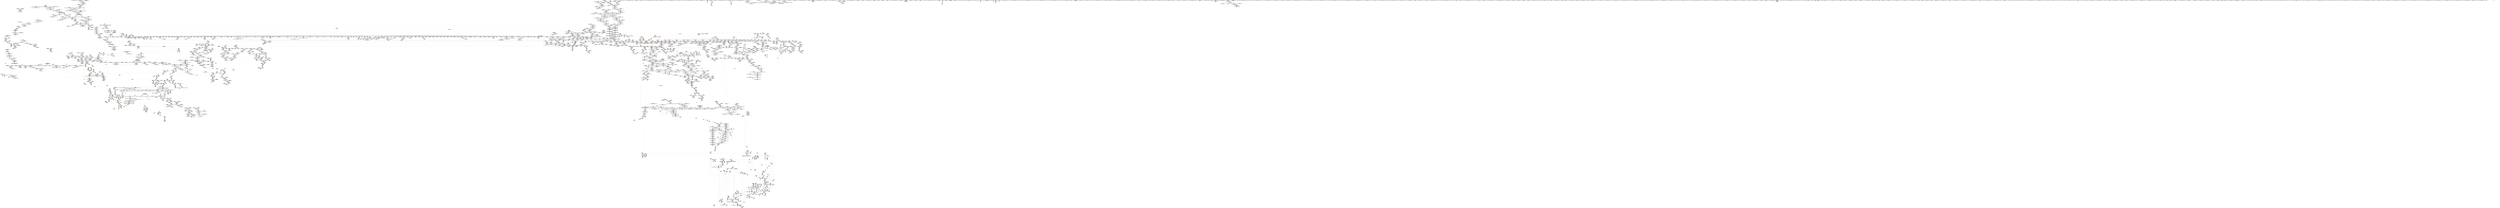 digraph "SVFG" {
	label="SVFG";

	Node0x557d58f8c830 [shape=record,color=grey,label="{NodeID: 0\nNullPtr}"];
	Node0x557d58f8c830 -> Node0x557d595e0a20[style=solid];
	Node0x557d58f8c830 -> Node0x557d595e0b20[style=solid];
	Node0x557d58f8c830 -> Node0x557d595e0bf0[style=solid];
	Node0x557d58f8c830 -> Node0x557d595e0cc0[style=solid];
	Node0x557d58f8c830 -> Node0x557d595e0d90[style=solid];
	Node0x557d58f8c830 -> Node0x557d595e0e60[style=solid];
	Node0x557d58f8c830 -> Node0x557d595e0f30[style=solid];
	Node0x557d58f8c830 -> Node0x557d595e1000[style=solid];
	Node0x557d58f8c830 -> Node0x557d595e10d0[style=solid];
	Node0x557d58f8c830 -> Node0x557d595e11a0[style=solid];
	Node0x557d58f8c830 -> Node0x557d595e1270[style=solid];
	Node0x557d58f8c830 -> Node0x557d595e1340[style=solid];
	Node0x557d58f8c830 -> Node0x557d595e1410[style=solid];
	Node0x557d58f8c830 -> Node0x557d595e14e0[style=solid];
	Node0x557d58f8c830 -> Node0x557d595e15b0[style=solid];
	Node0x557d58f8c830 -> Node0x557d595e1680[style=solid];
	Node0x557d58f8c830 -> Node0x557d595e1750[style=solid];
	Node0x557d58f8c830 -> Node0x557d595e1820[style=solid];
	Node0x557d58f8c830 -> Node0x557d595e18f0[style=solid];
	Node0x557d58f8c830 -> Node0x557d595e19c0[style=solid];
	Node0x557d58f8c830 -> Node0x557d595e1a90[style=solid];
	Node0x557d58f8c830 -> Node0x557d595e1b60[style=solid];
	Node0x557d58f8c830 -> Node0x557d595e1c30[style=solid];
	Node0x557d58f8c830 -> Node0x557d595e1d00[style=solid];
	Node0x557d58f8c830 -> Node0x557d595e1dd0[style=solid];
	Node0x557d58f8c830 -> Node0x557d595e1ea0[style=solid];
	Node0x557d58f8c830 -> Node0x557d595e1f70[style=solid];
	Node0x557d58f8c830 -> Node0x557d595e2040[style=solid];
	Node0x557d58f8c830 -> Node0x557d595e2110[style=solid];
	Node0x557d58f8c830 -> Node0x557d595e21e0[style=solid];
	Node0x557d58f8c830 -> Node0x557d595e22b0[style=solid];
	Node0x557d58f8c830 -> Node0x557d595e2380[style=solid];
	Node0x557d58f8c830 -> Node0x557d595e2450[style=solid];
	Node0x557d58f8c830 -> Node0x557d595e2520[style=solid];
	Node0x557d58f8c830 -> Node0x557d595e25f0[style=solid];
	Node0x557d58f8c830 -> Node0x557d595e26c0[style=solid];
	Node0x557d58f8c830 -> Node0x557d595e2790[style=solid];
	Node0x557d58f8c830 -> Node0x557d595e2860[style=solid];
	Node0x557d58f8c830 -> Node0x557d595e2930[style=solid];
	Node0x557d58f8c830 -> Node0x557d595e2a00[style=solid];
	Node0x557d58f8c830 -> Node0x557d595e2ad0[style=solid];
	Node0x557d58f8c830 -> Node0x557d595e2ba0[style=solid];
	Node0x557d58f8c830 -> Node0x557d595e2c70[style=solid];
	Node0x557d58f8c830 -> Node0x557d595e2d40[style=solid];
	Node0x557d58f8c830 -> Node0x557d595e2e10[style=solid];
	Node0x557d58f8c830 -> Node0x557d595e2ee0[style=solid];
	Node0x557d58f8c830 -> Node0x557d595e2fb0[style=solid];
	Node0x557d58f8c830 -> Node0x557d595e3080[style=solid];
	Node0x557d58f8c830 -> Node0x557d595e3150[style=solid];
	Node0x557d58f8c830 -> Node0x557d595e3220[style=solid];
	Node0x557d58f8c830 -> Node0x557d595e32f0[style=solid];
	Node0x557d58f8c830 -> Node0x557d595e33c0[style=solid];
	Node0x557d58f8c830 -> Node0x557d595e3490[style=solid];
	Node0x557d58f8c830 -> Node0x557d595e3560[style=solid];
	Node0x557d58f8c830 -> Node0x557d595e3630[style=solid];
	Node0x557d58f8c830 -> Node0x557d595e3700[style=solid];
	Node0x557d58f8c830 -> Node0x557d595e37d0[style=solid];
	Node0x557d58f8c830 -> Node0x557d595e38a0[style=solid];
	Node0x557d58f8c830 -> Node0x557d595e3970[style=solid];
	Node0x557d58f8c830 -> Node0x557d595e3a40[style=solid];
	Node0x557d58f8c830 -> Node0x557d595e3b10[style=solid];
	Node0x557d58f8c830 -> Node0x557d595e3be0[style=solid];
	Node0x557d58f8c830 -> Node0x557d595e3cb0[style=solid];
	Node0x557d58f8c830 -> Node0x557d595e3d80[style=solid];
	Node0x557d58f8c830 -> Node0x557d595e3e50[style=solid];
	Node0x557d58f8c830 -> Node0x557d595e3f20[style=solid];
	Node0x557d58f8c830 -> Node0x557d595e3ff0[style=solid];
	Node0x557d58f8c830 -> Node0x557d595e40c0[style=solid];
	Node0x557d58f8c830 -> Node0x557d595e4190[style=solid];
	Node0x557d58f8c830 -> Node0x557d595e4260[style=solid];
	Node0x557d58f8c830 -> Node0x557d595e4330[style=solid];
	Node0x557d58f8c830 -> Node0x557d595e4400[style=solid];
	Node0x557d58f8c830 -> Node0x557d595e44d0[style=solid];
	Node0x557d58f8c830 -> Node0x557d595e45a0[style=solid];
	Node0x557d58f8c830 -> Node0x557d595e4670[style=solid];
	Node0x557d58f8c830 -> Node0x557d595e4740[style=solid];
	Node0x557d58f8c830 -> Node0x557d595e4810[style=solid];
	Node0x557d58f8c830 -> Node0x557d595e48e0[style=solid];
	Node0x557d58f8c830 -> Node0x557d595f3c30[style=solid];
	Node0x557d58f8c830 -> Node0x557d59638ea0[style=solid];
	Node0x557d58f8c830 -> Node0x557d5963bb50[style=solid];
	Node0x557d58f8c830 -> Node0x557d5963d890[style=solid];
	Node0x557d58f8c830 -> Node0x557d5963d960[style=solid];
	Node0x557d58f8c830 -> Node0x557d5963da30[style=solid];
	Node0x557d58f8c830 -> Node0x557d5963f430[style=solid];
	Node0x557d58f8c830 -> Node0x557d596459c0[style=solid];
	Node0x557d58f8c830 -> Node0x557d59645a90[style=solid];
	Node0x557d58f8c830 -> Node0x557d59645b60[style=solid];
	Node0x557d58f8c830 -> Node0x557d5889e200[style=solid];
	Node0x557d58f8c830 -> Node0x557d588a4c20[style=solid];
	Node0x557d58f8c830 -> Node0x557d59624f40[style=solid];
	Node0x557d58f8c830 -> Node0x557d596253c0[style=solid];
	Node0x557d58f8c830 -> Node0x557d59625540[style=solid];
	Node0x557d58f8c830 -> Node0x557d596259c0[style=solid];
	Node0x557d58f8c830 -> Node0x557d596268c0[style=solid];
	Node0x557d58f8c830:s64 -> Node0x557d59846d80[style=solid,color=red];
	Node0x557d58f8c830:s64 -> Node0x557d59848f80[style=solid,color=red];
	Node0x557d59846240 [shape=record,color=black,label="{NodeID: 4871\n1292 = PHI(1254, )\n0th arg _ZNSt6thread6_StateC2Ev }"];
	Node0x557d59846240 -> Node0x557d59639450[style=solid];
	Node0x557d595ea3c0 [shape=record,color=red,label="{NodeID: 1550\n2588\<--2571\n\<--__n.addr\n_ZNKSt6vectorI6SolverSaIS0_EE12_M_check_lenEmPKc\n}"];
	Node0x557d595ea3c0 -> Node0x557d596274c0[style=solid];
	Node0x557d595c7e30 [shape=record,color=green,label="{NodeID: 443\n2840\<--2841\n__a.addr\<--__a.addr_field_insensitive\n_ZNSt16allocator_traitsISaI6SolverEE8max_sizeERKS1_\n}"];
	Node0x557d595c7e30 -> Node0x557d595ec2a0[style=solid];
	Node0x557d595c7e30 -> Node0x557d596420e0[style=solid];
	Node0x557d5963fec0 [shape=record,color=blue,label="{NodeID: 1993\n2552\<--2548\n__n.addr\<--__n\n_ZSt27__uninitialized_default_n_aIP6SolvermS0_ET_S2_T0_RSaIT1_E\n}"];
	Node0x557d5963fec0 -> Node0x557d595ea220[style=dashed];
	Node0x557d595d7380 [shape=record,color=black,label="{NodeID: 886\n3062\<--3040\n\<--__last\n_ZSt4copyISt13move_iteratorIP6SolverES2_ET0_T_S5_S4_\n}"];
	Node0x557d595d7380 -> Node0x557d59604680[style=solid];
	Node0x557d59834040 [shape=record,color=black,label="{NodeID: 4650\n812 = PHI(963, )\n}"];
	Node0x557d59834040 -> Node0x557d595f72d0[style=solid];
	Node0x557d5960e1b0 [shape=record,color=red,label="{NodeID: 1329\n949\<--910\n\<--cur\n_ZN6Solver17calc_attack_turnsEv\n}"];
	Node0x557d5960e1b0 -> Node0x557d596250c0[style=solid];
	Node0x557d595c01e0 [shape=record,color=green,label="{NodeID: 222\n1345\<--1346\nthis.addr\<--this.addr_field_insensitive\n_ZNSt6thread11_State_implINS_8_InvokerISt5tupleIJM6ThreadFvvEPS3_EEEEE6_M_runEv\n}"];
	Node0x557d595c01e0 -> Node0x557d59611a90[style=solid];
	Node0x557d595c01e0 -> Node0x557d59639930[style=solid];
	Node0x557d595f59a0 [shape=record,color=blue,label="{NodeID: 1772\n513\<--510\nthis.addr\<--this\n_ZN6Thread5solveEii\n}"];
	Node0x557d595f59a0 -> Node0x557d5960a660[style=dashed];
	Node0x557d595e4330 [shape=record,color=black,label="{NodeID: 665\n3578\<--3\n\<--dummyVal\n_ZNSt27__uninitialized_default_n_1ILb0EE18__uninit_default_nIP6ThreadmEET_S4_T0_\n}"];
	Node0x557d595e4330 -> Node0x557d59647560[style=solid];
	Node0x557d59722160 [shape=record,color=black,label="{NodeID: 3322\nMR_435V_4 = PHI(MR_435V_2, MR_435V_1, )\npts\{2333 \}\n}"];
	Node0x557d59602e20 [shape=record,color=purple,label="{NodeID: 1108\n2941\<--2924\ncoerce.dive3\<--agg.tmp\n_ZSt22__uninitialized_copy_aISt13move_iteratorIP6SolverES2_S1_ET0_T_S5_S4_RSaIT1_E\n}"];
	Node0x557d59602e20 -> Node0x557d595ec9f0[style=solid];
	Node0x557d5956dc50 [shape=record,color=green,label="{NodeID: 1\n7\<--1\n__dso_handle\<--dummyObj\nGlob }"];
	Node0x557d59846380 [shape=record,color=black,label="{NodeID: 4872\n3220 = PHI(451, )\n0th arg _ZNSt12_Vector_baseI6ThreadSaIS0_EEC2EmRKS1_ }"];
	Node0x557d59846380 -> Node0x557d59644f30[style=solid];
	Node0x557d595ea490 [shape=record,color=red,label="{NodeID: 1551\n2591\<--2573\n\<--__s.addr\n_ZNKSt6vectorI6SolverSaIS0_EE12_M_check_lenEmPKc\n}"];
	Node0x557d595c7f00 [shape=record,color=green,label="{NodeID: 444\n2846\<--2847\n_ZNK9__gnu_cxx13new_allocatorI6SolverE8max_sizeEv\<--_ZNK9__gnu_cxx13new_allocatorI6SolverE8max_sizeEv_field_insensitive\n}"];
	Node0x557d5963ff90 [shape=record,color=blue,label="{NodeID: 1994\n2554\<--2549\n.addr\<--\n_ZSt27__uninitialized_default_n_aIP6SolvermS0_ET_S2_T0_RSaIT1_E\n}"];
	Node0x557d595d7450 [shape=record,color=black,label="{NodeID: 887\n3053\<--3044\n\<--agg.tmp\n_ZSt4copyISt13move_iteratorIP6SolverES2_ET0_T_S5_S4_\n}"];
	Node0x557d595d7450 -> Node0x557d59604410[style=solid];
	Node0x557d59834180 [shape=record,color=black,label="{NodeID: 4651\n1493 = PHI(1513, )\n}"];
	Node0x557d59834180 -> Node0x557d595e8820[style=solid];
	Node0x557d5960e280 [shape=record,color=red,label="{NodeID: 1330\n954\<--910\n\<--cur\n_ZN6Solver17calc_attack_turnsEv\n}"];
	Node0x557d5960e280 -> Node0x557d595f7fd0[style=solid];
	Node0x557d595c02b0 [shape=record,color=green,label="{NodeID: 223\n1351\<--1352\n_ZNSt6thread8_InvokerISt5tupleIJM6ThreadFvvEPS2_EEEclEv\<--_ZNSt6thread8_InvokerISt5tupleIJM6ThreadFvvEPS2_EEEclEv_field_insensitive\n}"];
	Node0x557d595f5a70 [shape=record,color=blue,label="{NodeID: 1773\n515\<--511\nrem.addr\<--rem\n_ZN6Thread5solveEii\n}"];
	Node0x557d595f5a70 -> Node0x557d5960a730[style=dashed];
	Node0x557d595e4400 [shape=record,color=black,label="{NodeID: 666\n3591\<--3\n\<--dummyVal\n_ZNSt27__uninitialized_default_n_1ILb0EE18__uninit_default_nIP6ThreadmEET_S4_T0_\n}"];
	Node0x557d59722660 [shape=record,color=black,label="{NodeID: 3323\nMR_437V_4 = PHI(MR_437V_2, MR_437V_1, )\npts\{2335 \}\n}"];
	Node0x557d59602ef0 [shape=record,color=purple,label="{NodeID: 1109\n2943\<--2926\ncoerce.dive4\<--agg.tmp2\n_ZSt22__uninitialized_copy_aISt13move_iteratorIP6SolverES2_S1_ET0_T_S5_S4_RSaIT1_E\n}"];
	Node0x557d59602ef0 -> Node0x557d595ecac0[style=solid];
	Node0x557d5956df90 [shape=record,color=green,label="{NodeID: 2\n9\<--1\n\<--dummyObj\nCan only get source location for instruction, argument, global var or function.}"];
	Node0x557d598464c0 [shape=record,color=black,label="{NodeID: 4873\n3221 = PHI(452, )\n1st arg _ZNSt12_Vector_baseI6ThreadSaIS0_EEC2EmRKS1_ }"];
	Node0x557d598464c0 -> Node0x557d59645000[style=solid];
	Node0x557d595ea560 [shape=record,color=red,label="{NodeID: 1552\n2605\<--2575\n\<--__len\n_ZNKSt6vectorI6SolverSaIS0_EE12_M_check_lenEmPKc\n}"];
	Node0x557d595ea560 -> Node0x557d596271c0[style=solid];
	Node0x557d595c8000 [shape=record,color=green,label="{NodeID: 445\n2851\<--2852\nthis.addr\<--this.addr_field_insensitive\n_ZNKSt12_Vector_baseI6SolverSaIS0_EE19_M_get_Tp_allocatorEv\n}"];
	Node0x557d595c8000 -> Node0x557d595ec370[style=solid];
	Node0x557d595c8000 -> Node0x557d596421b0[style=solid];
	Node0x557d59640060 [shape=record,color=blue,label="{NodeID: 1995\n2569\<--2566\nthis.addr\<--this\n_ZNKSt6vectorI6SolverSaIS0_EE12_M_check_lenEmPKc\n}"];
	Node0x557d59640060 -> Node0x557d595ea2f0[style=dashed];
	Node0x557d595d7520 [shape=record,color=black,label="{NodeID: 888\n3061\<--3046\n\<--agg.tmp3\n_ZSt4copyISt13move_iteratorIP6SolverES2_ET0_T_S5_S4_\n}"];
	Node0x557d595d7520 -> Node0x557d596045b0[style=solid];
	Node0x557d598342c0 [shape=record,color=black,label="{NodeID: 4652\n1509 = PHI(1195, )\n}"];
	Node0x557d598342c0 -> Node0x557d59612860[style=solid];
	Node0x557d5960e350 [shape=record,color=red,label="{NodeID: 1331\n915\<--914\n\<--hk\n_ZN6Solver17calc_attack_turnsEv\n}"];
	Node0x557d5960e350 -> Node0x557d595f7af0[style=solid];
	Node0x557d595c03b0 [shape=record,color=green,label="{NodeID: 224\n1357\<--1358\nthis.addr\<--this.addr_field_insensitive\n_ZNSt5tupleIJM6ThreadFvvEPS0_EEC2EOS4_\n}"];
	Node0x557d595c03b0 -> Node0x557d59611b60[style=solid];
	Node0x557d595c03b0 -> Node0x557d59639a00[style=solid];
	Node0x557d595f5b40 [shape=record,color=blue,label="{NodeID: 1774\n517\<--512\nmod.addr\<--mod\n_ZN6Thread5solveEii\n}"];
	Node0x557d595f5b40 -> Node0x557d5960a800[style=dashed];
	Node0x557d595e44d0 [shape=record,color=black,label="{NodeID: 667\n3592\<--3\n\<--dummyVal\n_ZNSt27__uninitialized_default_n_1ILb0EE18__uninit_default_nIP6ThreadmEET_S4_T0_\n}"];
	Node0x557d595e44d0 -> Node0x557d59647630[style=solid];
	Node0x557d59722b60 [shape=record,color=black,label="{NodeID: 3324\nMR_439V_6 = PHI(MR_439V_2, MR_439V_1, )\npts\{2337 \}\n}"];
	Node0x557d59602fc0 [shape=record,color=purple,label="{NodeID: 1110\n3841\<--2934\noffset_0\<--\n}"];
	Node0x557d59602fc0 -> Node0x557d59642aa0[style=solid];
	Node0x557d5956e050 [shape=record,color=green,label="{NodeID: 3\n12\<--1\n\<--dummyObj\nCan only get source location for instruction, argument, global var or function.}"];
	Node0x557d59846600 [shape=record,color=black,label="{NodeID: 4874\n3222 = PHI(453, )\n2nd arg _ZNSt12_Vector_baseI6ThreadSaIS0_EEC2EmRKS1_ }"];
	Node0x557d59846600 -> Node0x557d596450d0[style=solid];
	Node0x557d59747d40 [shape=record,color=yellow,style=double,label="{NodeID: 3767\n37V_1 = ENCHI(MR_37V_0)\npts\{3482 \}\nFun[_ZN6ThreadC2Ev]|{<s0>290}}"];
	Node0x557d59747d40:s0 -> Node0x557d5972d340[style=dashed,color=red];
	Node0x557d595ea630 [shape=record,color=red,label="{NodeID: 1553\n2609\<--2575\n\<--__len\n_ZNKSt6vectorI6SolverSaIS0_EE12_M_check_lenEmPKc\n}"];
	Node0x557d595ea630 -> Node0x557d59627040[style=solid];
	Node0x557d595c80d0 [shape=record,color=green,label="{NodeID: 446\n2860\<--2861\nthis.addr\<--this.addr_field_insensitive\n_ZNK9__gnu_cxx13new_allocatorI6SolverE8max_sizeEv\n}"];
	Node0x557d595c80d0 -> Node0x557d595ec440[style=solid];
	Node0x557d595c80d0 -> Node0x557d59642280[style=solid];
	Node0x557d59640130 [shape=record,color=blue,label="{NodeID: 1996\n2571\<--2567\n__n.addr\<--__n\n_ZNKSt6vectorI6SolverSaIS0_EE12_M_check_lenEmPKc\n|{|<s2>215}}"];
	Node0x557d59640130 -> Node0x557d595ea3c0[style=dashed];
	Node0x557d59640130 -> Node0x557d595ea7d0[style=dashed];
	Node0x557d59640130:s2 -> Node0x557d5970f950[style=dashed,color=red];
	Node0x557d595d75f0 [shape=record,color=black,label="{NodeID: 889\n3034\<--3068\n_ZSt4copyISt13move_iteratorIP6SolverES2_ET0_T_S5_S4__ret\<--call6\n_ZSt4copyISt13move_iteratorIP6SolverES2_ET0_T_S5_S4_\n|{<s0>245}}"];
	Node0x557d595d75f0:s0 -> Node0x557d5983b1c0[style=solid,color=blue];
	Node0x557d59834400 [shape=record,color=black,label="{NodeID: 4653\n1552 = PHI(1599, )\n|{<s0>122}}"];
	Node0x557d59834400:s0 -> Node0x557d598469c0[style=solid,color=red];
	Node0x557d5960e420 [shape=record,color=red,label="{NodeID: 1332\n918\<--917\n\<--ad\n_ZN6Solver17calc_attack_turnsEv\n}"];
	Node0x557d5960e420 -> Node0x557d595f7bc0[style=solid];
	Node0x557d595c0480 [shape=record,color=green,label="{NodeID: 225\n1359\<--1360\n.addr\<--.addr_field_insensitive\n_ZNSt5tupleIJM6ThreadFvvEPS0_EEC2EOS4_\n}"];
	Node0x557d595c0480 -> Node0x557d59611c30[style=solid];
	Node0x557d595c0480 -> Node0x557d59639ad0[style=solid];
	Node0x557d595f5c10 [shape=record,color=blue,label="{NodeID: 1775\n530\<--529\nrem2\<--\n_ZN6Thread5solveEii\n}"];
	Node0x557d595f5c10 -> Node0x557d595f5ce0[style=dashed];
	Node0x557d595e45a0 [shape=record,color=black,label="{NodeID: 668\n3594\<--3\n\<--dummyVal\n_ZNSt27__uninitialized_default_n_1ILb0EE18__uninit_default_nIP6ThreadmEET_S4_T0_\n}"];
	Node0x557d595e45a0 -> Node0x557d59647700[style=solid];
	Node0x557d59723060 [shape=record,color=black,label="{NodeID: 3325\nMR_35V_7 = PHI(MR_35V_3, MR_35V_1, )\npts\{2907 \}\n|{<s0>37}}"];
	Node0x557d59723060:s0 -> Node0x557d5970af90[style=dashed,color=blue];
	Node0x557d59603090 [shape=record,color=purple,label="{NodeID: 1111\n3842\<--2935\noffset_0\<--\n}"];
	Node0x557d59603090 -> Node0x557d595f2900[style=solid];
	Node0x557d5956e110 [shape=record,color=green,label="{NodeID: 4\n17\<--1\n_ZSt3cin\<--dummyObj\nGlob }"];
	Node0x557d59846740 [shape=record,color=black,label="{NodeID: 4875\n2620 = PHI(2386, )\n0th arg _ZNSt12_Vector_baseI6SolverSaIS0_EE11_M_allocateEm }"];
	Node0x557d59846740 -> Node0x557d59640470[style=solid];
	Node0x557d59747e20 [shape=record,color=yellow,style=double,label="{NodeID: 3768\n35V_1 = ENCHI(MR_35V_0)\npts\{2907 \}\nFun[_ZNSt20__uninitialized_copyILb1EE13__uninit_copyISt13move_iteratorIP6SolverES4_EET0_T_S7_S6_]|{<s0>245}}"];
	Node0x557d59747e20:s0 -> Node0x557d59746f30[style=dashed,color=red];
	Node0x557d595ea700 [shape=record,color=red,label="{NodeID: 1554\n2615\<--2575\n\<--__len\n_ZNKSt6vectorI6SolverSaIS0_EE12_M_check_lenEmPKc\n}"];
	Node0x557d595ea700 -> Node0x557d5961e220[style=solid];
	Node0x557d595c81a0 [shape=record,color=green,label="{NodeID: 447\n2869\<--2870\n__a.addr\<--__a.addr_field_insensitive\n_ZNSt16allocator_traitsISaI6SolverEE8allocateERS1_m\n}"];
	Node0x557d595c81a0 -> Node0x557d595ec510[style=solid];
	Node0x557d595c81a0 -> Node0x557d59642350[style=solid];
	Node0x557d59640200 [shape=record,color=blue,label="{NodeID: 1997\n2573\<--2568\n__s.addr\<--__s\n_ZNKSt6vectorI6SolverSaIS0_EE12_M_check_lenEmPKc\n}"];
	Node0x557d59640200 -> Node0x557d595ea490[style=dashed];
	Node0x557d595d76c0 [shape=record,color=black,label="{NodeID: 890\n3072\<--3091\n_ZSt14__copy_move_a2ILb1EP6SolverS1_ET1_T0_S3_S2__ret\<--call3\n_ZSt14__copy_move_a2ILb1EP6SolverS1_ET1_T0_S3_S2_\n|{<s0>250}}"];
	Node0x557d595d76c0:s0 -> Node0x557d5983b580[style=solid,color=blue];
	Node0x557d59834540 [shape=record,color=black,label="{NodeID: 4654\n1555 = PHI(1586, )\n|{<s0>125}}"];
	Node0x557d59834540:s0 -> Node0x557d59843df0[style=solid,color=red];
	Node0x557d5960e4f0 [shape=record,color=red,label="{NodeID: 1333\n935\<--934\n\<--b\n_ZN6Solver17calc_attack_turnsEv\n}"];
	Node0x557d5960e4f0 -> Node0x557d5961ec40[style=solid];
	Node0x557d595c0550 [shape=record,color=green,label="{NodeID: 226\n1368\<--1369\n_ZNSt11_Tuple_implILm0EJM6ThreadFvvEPS0_EEC2EOS4_\<--_ZNSt11_Tuple_implILm0EJM6ThreadFvvEPS0_EEC2EOS4__field_insensitive\n}"];
	Node0x557d595f5ce0 [shape=record,color=blue,label="{NodeID: 1776\n533\<--532\nmod3\<--\n_ZN6Thread5solveEii\n|{<s0>51}}"];
	Node0x557d595f5ce0:s0 -> Node0x557d5970f240[style=dashed,color=red];
	Node0x557d595e4670 [shape=record,color=black,label="{NodeID: 669\n3604\<--3\nlpad.val\<--dummyVal\n_ZNSt27__uninitialized_default_n_1ILb0EE18__uninit_default_nIP6ThreadmEET_S4_T0_\n}"];
	Node0x557d59723560 [shape=record,color=black,label="{NodeID: 3326\nMR_39V_4 = PHI(MR_39V_2, MR_39V_1, )\npts\{160000 \}\n|{<s0>37}}"];
	Node0x557d59723560:s0 -> Node0x557d5970b4c0[style=dashed,color=blue];
	Node0x557d59603160 [shape=record,color=purple,label="{NodeID: 1112\n3844\<--2937\noffset_0\<--\n}"];
	Node0x557d59603160 -> Node0x557d59642b70[style=solid];
	Node0x557d5956e9f0 [shape=record,color=green,label="{NodeID: 5\n20\<--1\n_ZSt4cout\<--dummyObj\nGlob }"];
	Node0x557d59846880 [shape=record,color=black,label="{NodeID: 4876\n2621 = PHI(2387, )\n1st arg _ZNSt12_Vector_baseI6SolverSaIS0_EE11_M_allocateEm }"];
	Node0x557d59846880 -> Node0x557d59640540[style=solid];
	Node0x557d595ea7d0 [shape=record,color=red,label="{NodeID: 1555\n2602\<--2599\n\<--call5\n_ZNKSt6vectorI6SolverSaIS0_EE12_M_check_lenEmPKc\n}"];
	Node0x557d595ea7d0 -> Node0x557d59622b40[style=solid];
	Node0x557d595c8270 [shape=record,color=green,label="{NodeID: 448\n2871\<--2872\n__n.addr\<--__n.addr_field_insensitive\n_ZNSt16allocator_traitsISaI6SolverEE8allocateERS1_m\n}"];
	Node0x557d595c8270 -> Node0x557d595ec5e0[style=solid];
	Node0x557d595c8270 -> Node0x557d59642420[style=solid];
	Node0x557d596402d0 [shape=record,color=blue,label="{NodeID: 1998\n2577\<--2597\nref.tmp\<--call4\n_ZNKSt6vectorI6SolverSaIS0_EE12_M_check_lenEmPKc\n|{|<s1>215}}"];
	Node0x557d596402d0 -> Node0x557d595ea7d0[style=dashed];
	Node0x557d596402d0:s1 -> Node0x557d5970fa60[style=dashed,color=red];
	Node0x557d595d7790 [shape=record,color=black,label="{NodeID: 891\n3095\<--3104\n_ZSt12__miter_baseIP6SolverEDTcl12__miter_basecldtfp_4baseEEESt13move_iteratorIT_E_ret\<--call1\n_ZSt12__miter_baseIP6SolverEDTcl12__miter_basecldtfp_4baseEEESt13move_iteratorIT_E\n|{<s0>247|<s1>249}}"];
	Node0x557d595d7790:s0 -> Node0x557d5983b300[style=solid,color=blue];
	Node0x557d595d7790:s1 -> Node0x557d5983b440[style=solid,color=blue];
	Node0x557d59834680 [shape=record,color=black,label="{NodeID: 4655\n1559 = PHI(1599, )\n|{<s0>124}}"];
	Node0x557d59834680:s0 -> Node0x557d5984aa90[style=solid,color=red];
	Node0x557d5960e5c0 [shape=record,color=red,label="{NodeID: 1334\n1081\<--968\n\<--retval\n_ZN6Solver4calcExxx\n}"];
	Node0x557d5960e5c0 -> Node0x557d595e7230[style=solid];
	Node0x557d595c8aa0 [shape=record,color=green,label="{NodeID: 227\n1374\<--1375\nthis.addr\<--this.addr_field_insensitive\n_ZNSt11_Tuple_implILm0EJM6ThreadFvvEPS0_EEC2EOS4_\n}"];
	Node0x557d595c8aa0 -> Node0x557d59611d00[style=solid];
	Node0x557d595c8aa0 -> Node0x557d59639ba0[style=solid];
	Node0x557d595f5db0 [shape=record,color=blue,label="{NodeID: 1777\n521\<--536\nref.tmp4\<--\n_ZN6Thread5solveEii\n|{<s0>51}}"];
	Node0x557d595f5db0:s0 -> Node0x557d5970f160[style=dashed,color=red];
	Node0x557d595e4740 [shape=record,color=black,label="{NodeID: 670\n3605\<--3\nlpad.val5\<--dummyVal\n_ZNSt27__uninitialized_default_n_1ILb0EE18__uninit_default_nIP6ThreadmEET_S4_T0_\n}"];
	Node0x557d59723a60 [shape=record,color=black,label="{NodeID: 3327\nMR_56V_5 = PHI(MR_56V_3, MR_56V_1, )\npts\{160001 \}\n|{<s0>37}}"];
	Node0x557d59723a60:s0 -> Node0x557d5970aea0[style=dashed,color=blue];
	Node0x557d59603230 [shape=record,color=purple,label="{NodeID: 1113\n3845\<--2938\noffset_0\<--\n}"];
	Node0x557d59603230 -> Node0x557d595f29d0[style=solid];
	Node0x557d5956eab0 [shape=record,color=green,label="{NodeID: 6\n21\<--1\n.str\<--dummyObj\nGlob }"];
	Node0x557d598469c0 [shape=record,color=black,label="{NodeID: 4877\n1587 = PHI(1552, )\n0th arg _ZSt3getILm0EJM6ThreadFvvEPS0_EEONSt13tuple_elementIXT_ESt5tupleIJDpT0_EEE4typeEOS8_ }"];
	Node0x557d598469c0 -> Node0x557d5963abe0[style=solid];
	Node0x557d595ea8a0 [shape=record,color=red,label="{NodeID: 1556\n2628\<--2622\nthis1\<--this.addr\n_ZNSt12_Vector_baseI6SolverSaIS0_EE11_M_allocateEm\n}"];
	Node0x557d595ea8a0 -> Node0x557d59601b70[style=solid];
	Node0x557d595c8340 [shape=record,color=green,label="{NodeID: 449\n2879\<--2880\n_ZN9__gnu_cxx13new_allocatorI6SolverE8allocateEmPKv\<--_ZN9__gnu_cxx13new_allocatorI6SolverE8allocateEmPKv_field_insensitive\n}"];
	Node0x557d596403a0 [shape=record,color=blue,label="{NodeID: 1999\n2575\<--2603\n__len\<--add\n_ZNKSt6vectorI6SolverSaIS0_EE12_M_check_lenEmPKc\n}"];
	Node0x557d596403a0 -> Node0x557d595ea560[style=dashed];
	Node0x557d596403a0 -> Node0x557d595ea630[style=dashed];
	Node0x557d596403a0 -> Node0x557d595ea700[style=dashed];
	Node0x557d595d7860 [shape=record,color=black,label="{NodeID: 892\n3108\<--3127\n_ZSt13__copy_move_aILb1EP6SolverS1_ET1_T0_S3_S2__ret\<--call\n_ZSt13__copy_move_aILb1EP6SolverS1_ET1_T0_S3_S2_\n|{<s0>254}}"];
	Node0x557d595d7860:s0 -> Node0x557d5983ba80[style=solid,color=blue];
	Node0x557d598347c0 [shape=record,color=black,label="{NodeID: 4656\n1560 = PHI(1606, )\n|{<s0>125}}"];
	Node0x557d598347c0:s0 -> Node0x557d59843f00[style=solid,color=red];
	Node0x557d5960e690 [shape=record,color=red,label="{NodeID: 1335\n992\<--970\nthis1\<--this.addr\n_ZN6Solver4calcExxx\n}"];
	Node0x557d5960e690 -> Node0x557d595fd3f0[style=solid];
	Node0x557d595c8b30 [shape=record,color=green,label="{NodeID: 228\n1376\<--1377\n__in.addr\<--__in.addr_field_insensitive\n_ZNSt11_Tuple_implILm0EJM6ThreadFvvEPS0_EEC2EOS4_\n}"];
	Node0x557d595c8b30 -> Node0x557d59611dd0[style=solid];
	Node0x557d595c8b30 -> Node0x557d59611ea0[style=solid];
	Node0x557d595c8b30 -> Node0x557d59639c70[style=solid];
	Node0x557d595f5e80 [shape=record,color=blue,label="{NodeID: 1778\n523\<--528\nref.tmp5\<--this1\n_ZN6Thread5solveEii\n|{<s0>51}}"];
	Node0x557d595f5e80:s0 -> Node0x557d5970f160[style=dashed,color=red];
	Node0x557d595e4810 [shape=record,color=black,label="{NodeID: 671\n3607\<--3\n\<--dummyVal\n_ZNSt27__uninitialized_default_n_1ILb0EE18__uninit_default_nIP6ThreadmEET_S4_T0_\n}"];
	Node0x557d59723f60 [shape=record,color=black,label="{NodeID: 3328\nMR_336V_4 = PHI(MR_336V_2, MR_336V_1, )\npts\{160002 \}\n|{<s0>37}}"];
	Node0x557d59723f60:s0 -> Node0x557d5970af90[style=dashed,color=blue];
	Node0x557d59603300 [shape=record,color=purple,label="{NodeID: 1114\n2960\<--2951\ncoerce.dive\<--retval\n_ZSt32__make_move_if_noexcept_iteratorI6SolverSt13move_iteratorIPS0_EET0_PT_\n}"];
	Node0x557d59603300 -> Node0x557d595ecc60[style=solid];
	Node0x557d5956eb70 [shape=record,color=green,label="{NodeID: 7\n23\<--1\n.str.3\<--dummyObj\nGlob }"];
	Node0x557d59846b00 [shape=record,color=black,label="{NodeID: 4878\n2883 = PHI(2876, )\n0th arg _ZN9__gnu_cxx13new_allocatorI6SolverE8allocateEmPKv }"];
	Node0x557d59846b00 -> Node0x557d596424f0[style=solid];
	Node0x557d595ea970 [shape=record,color=red,label="{NodeID: 1557\n2629\<--2624\n\<--__n.addr\n_ZNSt12_Vector_baseI6SolverSaIS0_EE11_M_allocateEm\n}"];
	Node0x557d595ea970 -> Node0x557d59626bc0[style=solid];
	Node0x557d595c8440 [shape=record,color=green,label="{NodeID: 450\n2886\<--2887\nthis.addr\<--this.addr_field_insensitive\n_ZN9__gnu_cxx13new_allocatorI6SolverE8allocateEmPKv\n}"];
	Node0x557d595c8440 -> Node0x557d595ec6b0[style=solid];
	Node0x557d595c8440 -> Node0x557d596424f0[style=solid];
	Node0x557d59640470 [shape=record,color=blue,label="{NodeID: 2000\n2622\<--2620\nthis.addr\<--this\n_ZNSt12_Vector_baseI6SolverSaIS0_EE11_M_allocateEm\n}"];
	Node0x557d59640470 -> Node0x557d595ea8a0[style=dashed];
	Node0x557d595d7930 [shape=record,color=black,label="{NodeID: 893\n3148\<--3146\nsub.ptr.lhs.cast\<--\n_ZNSt11__copy_moveILb1ELb1ESt26random_access_iterator_tagE8__copy_mI6SolverEEPT_PKS4_S7_S5_\n}"];
	Node0x557d595d7930 -> Node0x557d596202c0[style=solid];
	Node0x557d59834900 [shape=record,color=black,label="{NodeID: 4657\n1007 = PHI(1083, )\n}"];
	Node0x557d59834900 -> Node0x557d5960ffc0[style=solid];
	Node0x557d5960e760 [shape=record,color=red,label="{NodeID: 1336\n999\<--972\n\<--h.addr\n_ZN6Solver4calcExxx\n}"];
	Node0x557d5960e760 -> Node0x557d596217c0[style=solid];
	Node0x557d595c8bc0 [shape=record,color=green,label="{NodeID: 229\n1384\<--1385\n_ZNSt11_Tuple_implILm0EJM6ThreadFvvEPS0_EE7_M_tailERS4_\<--_ZNSt11_Tuple_implILm0EJM6ThreadFvvEPS0_EE7_M_tailERS4__field_insensitive\n}"];
	Node0x557d595f5f50 [shape=record,color=blue,label="{NodeID: 1779\n559\<--558\nthis.addr\<--this\n_ZN6Solver5printEv\n}"];
	Node0x557d595f5f50 -> Node0x557d5960a8d0[style=dashed];
	Node0x557d595e48e0 [shape=record,color=black,label="{NodeID: 672\n3608\<--3\n\<--dummyVal\n_ZNSt27__uninitialized_default_n_1ILb0EE18__uninit_default_nIP6ThreadmEET_S4_T0_\n|{<s0>286}}"];
	Node0x557d595e48e0:s0 -> Node0x557d59842280[style=solid,color=red];
	Node0x557d596033d0 [shape=record,color=purple,label="{NodeID: 1115\n2979\<--2967\ncoerce.dive\<--__first\n_ZSt18uninitialized_copyISt13move_iteratorIP6SolverES2_ET0_T_S5_S4_\n}"];
	Node0x557d596033d0 -> Node0x557d59642d10[style=solid];
	Node0x557d5956ec30 [shape=record,color=green,label="{NodeID: 8\n34\<--1\n_ZTSNSt6thread11_State_implINS_8_InvokerISt5tupleIJM6ThreadFvvEPS3_EEEEEE\<--dummyObj\nGlob }"];
	Node0x557d59846c40 [shape=record,color=black,label="{NodeID: 4879\n2884 = PHI(2877, )\n1st arg _ZN9__gnu_cxx13new_allocatorI6SolverE8allocateEmPKv }"];
	Node0x557d59846c40 -> Node0x557d596425c0[style=solid];
	Node0x557d595eaa40 [shape=record,color=red,label="{NodeID: 1558\n2634\<--2624\n\<--__n.addr\n_ZNSt12_Vector_baseI6SolverSaIS0_EE11_M_allocateEm\n|{<s0>219}}"];
	Node0x557d595eaa40:s0 -> Node0x557d59848bc0[style=solid,color=red];
	Node0x557d595c8510 [shape=record,color=green,label="{NodeID: 451\n2888\<--2889\n__n.addr\<--__n.addr_field_insensitive\n_ZN9__gnu_cxx13new_allocatorI6SolverE8allocateEmPKv\n}"];
	Node0x557d595c8510 -> Node0x557d595ec780[style=solid];
	Node0x557d595c8510 -> Node0x557d595ec850[style=solid];
	Node0x557d595c8510 -> Node0x557d596425c0[style=solid];
	Node0x557d59640540 [shape=record,color=blue,label="{NodeID: 2001\n2624\<--2621\n__n.addr\<--__n\n_ZNSt12_Vector_baseI6SolverSaIS0_EE11_M_allocateEm\n}"];
	Node0x557d59640540 -> Node0x557d595ea970[style=dashed];
	Node0x557d59640540 -> Node0x557d595eaa40[style=dashed];
	Node0x557d595d7a00 [shape=record,color=black,label="{NodeID: 894\n3149\<--3147\nsub.ptr.rhs.cast\<--\n_ZNSt11__copy_moveILb1ELb1ESt26random_access_iterator_tagE8__copy_mI6SolverEEPT_PKS4_S7_S5_\n}"];
	Node0x557d595d7a00 -> Node0x557d596202c0[style=solid];
	Node0x557d59834a40 [shape=record,color=black,label="{NodeID: 4658\n2369 = PHI(2153, )\n|{<s0>188}}"];
	Node0x557d59834a40:s0 -> Node0x557d59851710[style=solid,color=red];
	Node0x557d5960e830 [shape=record,color=red,label="{NodeID: 1337\n1031\<--972\n\<--h.addr\n_ZN6Solver4calcExxx\n}"];
	Node0x557d5960e830 -> Node0x557d596256c0[style=solid];
	Node0x557d595c8cc0 [shape=record,color=green,label="{NodeID: 230\n1387\<--1388\n_ZSt4moveIRSt11_Tuple_implILm1EJP6ThreadEEEONSt16remove_referenceIT_E4typeEOS6_\<--_ZSt4moveIRSt11_Tuple_implILm1EJP6ThreadEEEONSt16remove_referenceIT_E4typeEOS6__field_insensitive\n}"];
	Node0x557d595f6020 [shape=record,color=blue,label="{NodeID: 1780\n583\<--582\nthis.addr\<--this\n_ZNSt6vectorI6ThreadSaIS0_EED2Ev\n}"];
	Node0x557d595f6020 -> Node0x557d5960ab40[style=dashed];
	Node0x557d595e49b0 [shape=record,color=black,label="{NodeID: 673\n15\<--14\n\<--res\nCan only get source location for instruction, argument, global var or function.}"];
	Node0x557d596034a0 [shape=record,color=purple,label="{NodeID: 1116\n2981\<--2969\ncoerce.dive1\<--__last\n_ZSt18uninitialized_copyISt13move_iteratorIP6SolverES2_ET0_T_S5_S4_\n}"];
	Node0x557d596034a0 -> Node0x557d59642de0[style=solid];
	Node0x557d5956ecf0 [shape=record,color=green,label="{NodeID: 9\n36\<--1\n_ZTINSt6thread6_StateE\<--dummyObj\nGlob }"];
	Node0x557d59846d80 [shape=record,color=black,label="{NodeID: 4880\n2885 = PHI(3, )\n2nd arg _ZN9__gnu_cxx13new_allocatorI6SolverE8allocateEmPKv }"];
	Node0x557d59846d80 -> Node0x557d59642690[style=solid];
	Node0x557d595eab10 [shape=record,color=red,label="{NodeID: 1559\n2663\<--2647\n\<--__first.addr\n_ZSt34__uninitialized_move_if_noexcept_aIP6SolverS1_SaIS0_EET0_T_S4_S3_RT1_\n|{<s0>220}}"];
	Node0x557d595eab10:s0 -> Node0x557d598419e0[style=solid,color=red];
	Node0x557d595c85e0 [shape=record,color=green,label="{NodeID: 452\n2890\<--2891\n.addr\<--.addr_field_insensitive\n_ZN9__gnu_cxx13new_allocatorI6SolverE8allocateEmPKv\n}"];
	Node0x557d595c85e0 -> Node0x557d59642690[style=solid];
	Node0x557d59640610 [shape=record,color=blue,label="{NodeID: 2002\n2647\<--2643\n__first.addr\<--__first\n_ZSt34__uninitialized_move_if_noexcept_aIP6SolverS1_SaIS0_EET0_T_S4_S3_RT1_\n}"];
	Node0x557d59640610 -> Node0x557d595eab10[style=dashed];
	Node0x557d595d7ad0 [shape=record,color=black,label="{NodeID: 895\n3157\<--3156\n\<--\n_ZNSt11__copy_moveILb1ELb1ESt26random_access_iterator_tagE8__copy_mI6SolverEEPT_PKS4_S7_S5_\n}"];
	Node0x557d595d7ad0 -> Node0x557d59604820[style=solid];
	Node0x557d595d7ad0 -> Node0x557d596048f0[style=solid];
	Node0x557d595d7ad0 -> Node0x557d596049c0[style=solid];
	Node0x557d595d7ad0 -> Node0x557d59604a90[style=solid];
	Node0x557d595d7ad0 -> Node0x557d59604b60[style=solid];
	Node0x557d595d7ad0 -> Node0x557d59604c30[style=solid];
	Node0x557d595d7ad0 -> Node0x557d59604d00[style=solid];
	Node0x557d59834b80 [shape=record,color=black,label="{NodeID: 4659\n2370 = PHI(2546, )\n}"];
	Node0x557d59834b80 -> Node0x557d5963f0f0[style=solid];
	Node0x557d5960e900 [shape=record,color=red,label="{NodeID: 1338\n1036\<--972\n\<--h.addr\n_ZN6Solver4calcExxx\n}"];
	Node0x557d5960e900 -> Node0x557d59620740[style=solid];
	Node0x557d595c8dc0 [shape=record,color=green,label="{NodeID: 231\n1390\<--1391\n_ZNSt11_Tuple_implILm1EJP6ThreadEEC2EOS2_\<--_ZNSt11_Tuple_implILm1EJP6ThreadEEC2EOS2__field_insensitive\n}"];
	Node0x557d595f60f0 [shape=record,color=blue,label="{NodeID: 1781\n585\<--610\nexn.slot\<--\n_ZNSt6vectorI6ThreadSaIS0_EED2Ev\n}"];
	Node0x557d595f60f0 -> Node0x557d5960ac10[style=dashed];
	Node0x557d595e4ab0 [shape=record,color=black,label="{NodeID: 674\n18\<--17\n\<--_ZSt3cin\nCan only get source location for instruction, argument, global var or function.}"];
	Node0x557d595e4ab0 -> Node0x557d596070c0[style=solid];
	Node0x557d59724e60 [shape=record,color=black,label="{NodeID: 3331\nMR_252V_3 = PHI(MR_252V_4, MR_252V_2, )\npts\{790 \}\n}"];
	Node0x557d59724e60 -> Node0x557d5960c540[style=dashed];
	Node0x557d59724e60 -> Node0x557d595f7950[style=dashed];
	Node0x557d59603570 [shape=record,color=purple,label="{NodeID: 1117\n2992\<--2975\ncoerce.dive3\<--agg.tmp\n_ZSt18uninitialized_copyISt13move_iteratorIP6SolverES2_ET0_T_S5_S4_\n}"];
	Node0x557d59603570 -> Node0x557d595ece00[style=solid];
	Node0x557d5956edb0 [shape=record,color=green,label="{NodeID: 10\n49\<--1\n.str.4\<--dummyObj\nGlob }"];
	Node0x557d59846ec0 [shape=record,color=black,label="{NodeID: 4881\n2643 = PHI(2407, )\n0th arg _ZSt34__uninitialized_move_if_noexcept_aIP6SolverS1_SaIS0_EET0_T_S4_S3_RT1_ }"];
	Node0x557d59846ec0 -> Node0x557d59640610[style=solid];
	Node0x557d595eabe0 [shape=record,color=red,label="{NodeID: 1560\n2669\<--2649\n\<--__last.addr\n_ZSt34__uninitialized_move_if_noexcept_aIP6SolverS1_SaIS0_EET0_T_S4_S3_RT1_\n|{<s0>221}}"];
	Node0x557d595eabe0:s0 -> Node0x557d598419e0[style=solid,color=red];
	Node0x557d595c86b0 [shape=record,color=green,label="{NodeID: 453\n2901\<--2902\n_ZSt17__throw_bad_allocv\<--_ZSt17__throw_bad_allocv_field_insensitive\n}"];
	Node0x557d596406e0 [shape=record,color=blue,label="{NodeID: 2003\n2649\<--2644\n__last.addr\<--__last\n_ZSt34__uninitialized_move_if_noexcept_aIP6SolverS1_SaIS0_EET0_T_S4_S3_RT1_\n}"];
	Node0x557d596406e0 -> Node0x557d595eabe0[style=dashed];
	Node0x557d595d7ba0 [shape=record,color=black,label="{NodeID: 896\n3159\<--3158\n\<--\n_ZNSt11__copy_moveILb1ELb1ESt26random_access_iterator_tagE8__copy_mI6SolverEEPT_PKS4_S7_S5_\n}"];
	Node0x557d595d7ba0 -> Node0x557d59604dd0[style=solid];
	Node0x557d595d7ba0 -> Node0x557d59604ea0[style=solid];
	Node0x557d595d7ba0 -> Node0x557d59604f70[style=solid];
	Node0x557d595d7ba0 -> Node0x557d59605040[style=solid];
	Node0x557d595d7ba0 -> Node0x557d59605110[style=solid];
	Node0x557d595d7ba0 -> Node0x557d596051e0[style=solid];
	Node0x557d595d7ba0 -> Node0x557d596052b0[style=solid];
	Node0x557d59834cc0 [shape=record,color=black,label="{NodeID: 4660\n2380 = PHI(2565, )\n}"];
	Node0x557d59834cc0 -> Node0x557d5963f1c0[style=solid];
	Node0x557d5960e9d0 [shape=record,color=red,label="{NodeID: 1339\n996\<--974\n\<--attacks.addr\n_ZN6Solver4calcExxx\n}"];
	Node0x557d5960e9d0 -> Node0x557d595f84b0[style=solid];
	Node0x557d595c8ec0 [shape=record,color=green,label="{NodeID: 232\n1397\<--1398\n_ZNSt11_Tuple_implILm0EJM6ThreadFvvEPS0_EE7_M_headERS4_\<--_ZNSt11_Tuple_implILm0EJM6ThreadFvvEPS0_EE7_M_headERS4__field_insensitive\n}"];
	Node0x557d595f61c0 [shape=record,color=blue,label="{NodeID: 1782\n587\<--612\nehselector.slot\<--\n_ZNSt6vectorI6ThreadSaIS0_EED2Ev\n}"];
	Node0x557d595e4bb0 [shape=record,color=black,label="{NodeID: 675\n19\<--17\n\<--_ZSt3cin\nCan only get source location for instruction, argument, global var or function.}"];
	Node0x557d595e4bb0 -> Node0x557d59607c20[style=solid];
	Node0x557d59603640 [shape=record,color=purple,label="{NodeID: 1118\n2994\<--2977\ncoerce.dive4\<--agg.tmp2\n_ZSt18uninitialized_copyISt13move_iteratorIP6SolverES2_ET0_T_S5_S4_\n}"];
	Node0x557d59603640 -> Node0x557d595eced0[style=solid];
	Node0x557d5956eeb0 [shape=record,color=green,label="{NodeID: 11\n51\<--1\n.str.5\<--dummyObj\nGlob }"];
	Node0x557d59847000 [shape=record,color=black,label="{NodeID: 4882\n2644 = PHI(2411, )\n1st arg _ZSt34__uninitialized_move_if_noexcept_aIP6SolverS1_SaIS0_EET0_T_S4_S3_RT1_ }"];
	Node0x557d59847000 -> Node0x557d596406e0[style=solid];
	Node0x557d595eacb0 [shape=record,color=red,label="{NodeID: 1561\n2673\<--2651\n\<--__result.addr\n_ZSt34__uninitialized_move_if_noexcept_aIP6SolverS1_SaIS0_EET0_T_S4_S3_RT1_\n|{<s0>222}}"];
	Node0x557d595eacb0:s0 -> Node0x557d5983cd00[style=solid,color=red];
	Node0x557d595c87b0 [shape=record,color=green,label="{NodeID: 454\n2906\<--2907\ncall2\<--call2_field_insensitive\n_ZN9__gnu_cxx13new_allocatorI6SolverE8allocateEmPKv\n}"];
	Node0x557d595c87b0 -> Node0x557d595d6410[style=solid];
	Node0x557d596407b0 [shape=record,color=blue,label="{NodeID: 2004\n2651\<--2645\n__result.addr\<--__result\n_ZSt34__uninitialized_move_if_noexcept_aIP6SolverS1_SaIS0_EET0_T_S4_S3_RT1_\n}"];
	Node0x557d596407b0 -> Node0x557d595eacb0[style=dashed];
	Node0x557d595d7c70 [shape=record,color=black,label="{NodeID: 897\n3131\<--3168\n_ZNSt11__copy_moveILb1ELb1ESt26random_access_iterator_tagE8__copy_mI6SolverEEPT_PKS4_S7_S5__ret\<--add.ptr\n_ZNSt11__copy_moveILb1ELb1ESt26random_access_iterator_tagE8__copy_mI6SolverEEPT_PKS4_S7_S5_\n|{<s0>257}}"];
	Node0x557d595d7c70:s0 -> Node0x557d5983be40[style=solid,color=blue];
	Node0x557d59834e00 [shape=record,color=black,label="{NodeID: 4661\n2384 = PHI(759, )\n}"];
	Node0x557d59834e00 -> Node0x557d5963f290[style=solid];
	Node0x557d5960eaa0 [shape=record,color=red,label="{NodeID: 1340\n1013\<--974\n\<--attacks.addr\n_ZN6Solver4calcExxx\n}"];
	Node0x557d5960eaa0 -> Node0x557d59621f40[style=solid];
	Node0x557d595c8fc0 [shape=record,color=green,label="{NodeID: 233\n1401\<--1402\n_ZNSt10_Head_baseILm0EM6ThreadFvvELb0EEC2IS2_EEOT_\<--_ZNSt10_Head_baseILm0EM6ThreadFvvELb0EEC2IS2_EEOT__field_insensitive\n}"];
	Node0x557d595f6290 [shape=record,color=blue,label="{NodeID: 1783\n627\<--626\nthis.addr\<--this\n_ZN6Thread3runEv\n}"];
	Node0x557d595f6290 -> Node0x557d5960ae80[style=dashed];
	Node0x557d595e4cb0 [shape=record,color=black,label="{NodeID: 676\n30\<--31\n\<--\nCan only get source location for instruction, argument, global var or function.}"];
	Node0x557d595e4cb0 -> Node0x557d595f3730[style=solid];
	Node0x557d59725860 [shape=record,color=black,label="{NodeID: 3333\nMR_35V_3 = PHI(MR_35V_6, MR_35V_2, )\npts\{2907 \}\n|{|<s5>78}}"];
	Node0x557d59725860 -> Node0x557d5960caf0[style=dashed];
	Node0x557d59725860 -> Node0x557d5960cbc0[style=dashed];
	Node0x557d59725860 -> Node0x557d5960cc90[style=dashed];
	Node0x557d59725860 -> Node0x557d595f7470[style=dashed];
	Node0x557d59725860 -> Node0x557d5970cdf0[style=dashed];
	Node0x557d59725860:s5 -> Node0x557d5974bfe0[style=dashed,color=red];
	Node0x557d59603710 [shape=record,color=purple,label="{NodeID: 1119\n3847\<--2985\noffset_0\<--\n}"];
	Node0x557d59603710 -> Node0x557d59643050[style=solid];
	Node0x557d5956efb0 [shape=record,color=green,label="{NodeID: 12\n54\<--1\n\<--dummyObj\nCan only get source location for instruction, argument, global var or function.}"];
	Node0x557d59847140 [shape=record,color=black,label="{NodeID: 4883\n2645 = PHI(2412, )\n2nd arg _ZSt34__uninitialized_move_if_noexcept_aIP6SolverS1_SaIS0_EET0_T_S4_S3_RT1_ }"];
	Node0x557d59847140 -> Node0x557d596407b0[style=solid];
	Node0x557d595ead80 [shape=record,color=red,label="{NodeID: 1562\n2674\<--2653\n\<--__alloc.addr\n_ZSt34__uninitialized_move_if_noexcept_aIP6SolverS1_SaIS0_EET0_T_S4_S3_RT1_\n|{<s0>222}}"];
	Node0x557d595ead80:s0 -> Node0x557d5983ce40[style=solid,color=red];
	Node0x557d595c8880 [shape=record,color=green,label="{NodeID: 455\n2916\<--2917\n__first\<--__first_field_insensitive\n_ZSt22__uninitialized_copy_aISt13move_iteratorIP6SolverES2_S1_ET0_T_S5_S4_RSaIT1_E\n}"];
	Node0x557d595c8880 -> Node0x557d595d65b0[style=solid];
	Node0x557d595c8880 -> Node0x557d59602c80[style=solid];
	Node0x557d59640880 [shape=record,color=blue,label="{NodeID: 2005\n2653\<--2646\n__alloc.addr\<--__alloc\n_ZSt34__uninitialized_move_if_noexcept_aIP6SolverS1_SaIS0_EET0_T_S4_S3_RT1_\n}"];
	Node0x557d59640880 -> Node0x557d595ead80[style=dashed];
	Node0x557d595d7d40 [shape=record,color=black,label="{NodeID: 898\n3175\<--3180\n_ZSt12__miter_baseIP6SolverET_S2__ret\<--\n_ZSt12__miter_baseIP6SolverET_S2_\n|{<s0>256}}"];
	Node0x557d595d7d40:s0 -> Node0x557d5983bd00[style=solid,color=blue];
	Node0x557d59834f40 [shape=record,color=black,label="{NodeID: 4662\n2388 = PHI(2619, )\n}"];
	Node0x557d59834f40 -> Node0x557d5963f360[style=solid];
	Node0x557d5960eb70 [shape=record,color=red,label="{NodeID: 1341\n1016\<--974\n\<--attacks.addr\n_ZN6Solver4calcExxx\n}"];
	Node0x557d5960eb70 -> Node0x557d596265c0[style=solid];
	Node0x557d595c90c0 [shape=record,color=green,label="{NodeID: 234\n1410\<--1411\n__t.addr\<--__t.addr_field_insensitive\n_ZSt4moveIRSt11_Tuple_implILm1EJP6ThreadEEEONSt16remove_referenceIT_E4typeEOS6_\n}"];
	Node0x557d595c90c0 -> Node0x557d59611f70[style=solid];
	Node0x557d595c90c0 -> Node0x557d59639d40[style=solid];
	Node0x557d595f6360 [shape=record,color=blue,label="{NodeID: 1784\n629\<--636\nn\<--conv\n_ZN6Thread3runEv\n}"];
	Node0x557d595f6360 -> Node0x557d5960af50[style=dashed];
	Node0x557d595e4db0 [shape=record,color=black,label="{NodeID: 677\n35\<--36\n\<--_ZTINSt6thread6_StateE\nCan only get source location for instruction, argument, global var or function.}"];
	Node0x557d595e4db0 -> Node0x557d595f3930[style=solid];
	Node0x557d596037e0 [shape=record,color=purple,label="{NodeID: 1120\n3848\<--2986\noffset_0\<--\n}"];
	Node0x557d596037e0 -> Node0x557d595f2aa0[style=solid];
	Node0x557d5956f0b0 [shape=record,color=green,label="{NodeID: 13\n83\<--1\n\<--dummyObj\nCan only get source location for instruction, argument, global var or function.}"];
	Node0x557d59847280 [shape=record,color=black,label="{NodeID: 4884\n2646 = PHI(2414, )\n3rd arg _ZSt34__uninitialized_move_if_noexcept_aIP6SolverS1_SaIS0_EET0_T_S4_S3_RT1_ }"];
	Node0x557d59847280 -> Node0x557d59640880[style=solid];
	Node0x557d59748690 [shape=record,color=yellow,style=double,label="{NodeID: 3777\n79V_1 = ENCHI(MR_79V_0)\npts\{6730000 \}\nFun[_ZNSt10unique_ptrINSt6thread6_StateESt14default_deleteIS1_EEC2IS3_vEEPS1_]|{<s0>95}}"];
	Node0x557d59748690:s0 -> Node0x557d5970f760[style=dashed,color=red];
	Node0x557d595eae50 [shape=record,color=red,label="{NodeID: 1563\n2676\<--2675\n\<--coerce.dive4\n_ZSt34__uninitialized_move_if_noexcept_aIP6SolverS1_SaIS0_EET0_T_S4_S3_RT1_\n|{<s0>222}}"];
	Node0x557d595eae50:s0 -> Node0x557d5983ca80[style=solid,color=red];
	Node0x557d595c8950 [shape=record,color=green,label="{NodeID: 456\n2918\<--2919\n__last\<--__last_field_insensitive\n_ZSt22__uninitialized_copy_aISt13move_iteratorIP6SolverES2_S1_ET0_T_S5_S4_RSaIT1_E\n}"];
	Node0x557d595c8950 -> Node0x557d595d6680[style=solid];
	Node0x557d595c8950 -> Node0x557d59602d50[style=solid];
	Node0x557d59640950 [shape=record,color=blue,label="{NodeID: 2006\n2667\<--2664\ncoerce.dive\<--call\n_ZSt34__uninitialized_move_if_noexcept_aIP6SolverS1_SaIS0_EET0_T_S4_S3_RT1_\n}"];
	Node0x557d59640950 -> Node0x557d595eae50[style=dashed];
	Node0x557d595d7e10 [shape=record,color=black,label="{NodeID: 899\n3182\<--3189\n_ZNKSt13move_iteratorIP6SolverE4baseEv_ret\<--\n_ZNKSt13move_iteratorIP6SolverE4baseEv\n|{<s0>255}}"];
	Node0x557d595d7e10:s0 -> Node0x557d5983bbc0[style=solid,color=blue];
	Node0x557d59835080 [shape=record,color=black,label="{NodeID: 4663\n2398 = PHI(2153, )\n|{<s0>193}}"];
	Node0x557d59835080:s0 -> Node0x557d59851710[style=solid,color=red];
	Node0x557d5960ec40 [shape=record,color=red,label="{NodeID: 1342\n1020\<--974\n\<--attacks.addr\n_ZN6Solver4calcExxx\n}"];
	Node0x557d5960ec40 -> Node0x557d59621dc0[style=solid];
	Node0x557d595c9190 [shape=record,color=green,label="{NodeID: 235\n1417\<--1418\n__t.addr\<--__t.addr_field_insensitive\n_ZNSt11_Tuple_implILm0EJM6ThreadFvvEPS0_EE7_M_tailERS4_\n}"];
	Node0x557d595c9190 -> Node0x557d59612040[style=solid];
	Node0x557d595c9190 -> Node0x557d59639e10[style=solid];
	Node0x557d595f6430 [shape=record,color=blue,label="{NodeID: 1785\n631\<--639\ni\<--\n_ZN6Thread3runEv\n}"];
	Node0x557d595f6430 -> Node0x557d5970e2e0[style=dashed];
	Node0x557d595e4eb0 [shape=record,color=black,label="{NodeID: 678\n65\<--66\n\<--_ZNSt8ios_base4InitD1Ev\nCan only get source location for instruction, argument, global var or function.}"];
	Node0x557d596038b0 [shape=record,color=purple,label="{NodeID: 1121\n3850\<--2988\noffset_0\<--\n}"];
	Node0x557d596038b0 -> Node0x557d59643120[style=solid];
	Node0x557d5956f1b0 [shape=record,color=green,label="{NodeID: 14\n185\<--1\n\<--dummyObj\nCan only get source location for instruction, argument, global var or function.}"];
	Node0x557d598473c0 [shape=record,color=black,label="{NodeID: 4885\n1689 = PHI(1611, )\n0th arg _ZSt3getILm1EJM6ThreadFvvEPS0_EERNSt13tuple_elementIXT_ESt5tupleIJDpT0_EEE4typeERS8_ }"];
	Node0x557d598473c0 -> Node0x557d5963b330[style=solid];
	Node0x557d595eaf20 [shape=record,color=red,label="{NodeID: 1564\n2678\<--2677\n\<--coerce.dive5\n_ZSt34__uninitialized_move_if_noexcept_aIP6SolverS1_SaIS0_EET0_T_S4_S3_RT1_\n|{<s0>222}}"];
	Node0x557d595eaf20:s0 -> Node0x557d5983cbc0[style=solid,color=red];
	Node0x557d595d93c0 [shape=record,color=green,label="{NodeID: 457\n2920\<--2921\n__result.addr\<--__result.addr_field_insensitive\n_ZSt22__uninitialized_copy_aISt13move_iteratorIP6SolverES2_S1_ET0_T_S5_S4_RSaIT1_E\n}"];
	Node0x557d595d93c0 -> Node0x557d595ec920[style=solid];
	Node0x557d595d93c0 -> Node0x557d59642900[style=solid];
	Node0x557d59640a20 [shape=record,color=blue,label="{NodeID: 2007\n2671\<--2670\ncoerce.dive3\<--call2\n_ZSt34__uninitialized_move_if_noexcept_aIP6SolverS1_SaIS0_EET0_T_S4_S3_RT1_\n}"];
	Node0x557d59640a20 -> Node0x557d595eaf20[style=dashed];
	Node0x557d595d7ee0 [shape=record,color=black,label="{NodeID: 900\n3271\<--3270\n\<--this1\n_ZNSt6vectorI6ThreadSaIS0_EE21_M_default_initializeEm\n}"];
	Node0x557d595d7ee0 -> Node0x557d596055f0[style=solid];
	Node0x557d595d7ee0 -> Node0x557d596056c0[style=solid];
	Node0x557d598351c0 [shape=record,color=black,label="{NodeID: 4664\n2414 = PHI(2153, )\n|{<s0>195}}"];
	Node0x557d598351c0:s0 -> Node0x557d59847280[style=solid,color=red];
	Node0x557d597361e0 [shape=record,color=yellow,style=double,label="{NodeID: 3557\n35V_1 = ENCHI(MR_35V_0)\npts\{2907 \}\nFun[_ZSt34__uninitialized_move_if_noexcept_aIP6SolverS1_SaIS0_EET0_T_S4_S3_RT1_]|{<s0>222}}"];
	Node0x557d597361e0:s0 -> Node0x557d59729af0[style=dashed,color=red];
	Node0x557d5960ed10 [shape=record,color=red,label="{NodeID: 1343\n1049\<--974\n\<--attacks.addr\n_ZN6Solver4calcExxx\n}"];
	Node0x557d5960ed10 -> Node0x557d596208c0[style=solid];
	Node0x557d595c9260 [shape=record,color=green,label="{NodeID: 236\n1426\<--1427\nthis.addr\<--this.addr_field_insensitive\n_ZNSt11_Tuple_implILm1EJP6ThreadEEC2EOS2_\n}"];
	Node0x557d595c9260 -> Node0x557d59612110[style=solid];
	Node0x557d595c9260 -> Node0x557d59639ee0[style=solid];
	Node0x557d595f6500 [shape=record,color=blue,label="{NodeID: 1786\n631\<--656\ni\<--add\n_ZN6Thread3runEv\n}"];
	Node0x557d595f6500 -> Node0x557d5970e2e0[style=dashed];
	Node0x557d595e4fb0 [shape=record,color=black,label="{NodeID: 679\n97\<--98\n\<--_ZNSt6vectorI6SolverSaIS0_EED2Ev\nCan only get source location for instruction, argument, global var or function.}"];
	Node0x557d59603980 [shape=record,color=purple,label="{NodeID: 1122\n3851\<--2989\noffset_0\<--\n}"];
	Node0x557d59603980 -> Node0x557d595f2b70[style=solid];
	Node0x557d5956f2b0 [shape=record,color=green,label="{NodeID: 15\n187\<--1\n\<--dummyObj\nCan only get source location for instruction, argument, global var or function.}"];
	Node0x557d59847500 [shape=record,color=black,label="{NodeID: 4886\n3328 = PHI(3237, )\n0th arg _ZNSt12_Vector_baseI6ThreadSaIS0_EE12_Vector_implC2ERKS1_ }"];
	Node0x557d59847500 -> Node0x557d59645820[style=solid];
	Node0x557d59748880 [shape=record,color=yellow,style=double,label="{NodeID: 3779\n4V_1 = ENCHI(MR_4V_0)\npts\{160000 160001 160002 \}\nFun[_ZNSt12_Vector_baseI6SolverSaIS0_EEC2Ev]|{<s0>173|<s1>173|<s2>173}}"];
	Node0x557d59748880:s0 -> Node0x557d5963d890[style=dashed,color=red];
	Node0x557d59748880:s1 -> Node0x557d5963d960[style=dashed,color=red];
	Node0x557d59748880:s2 -> Node0x557d5963da30[style=dashed,color=red];
	Node0x557d595eaff0 [shape=record,color=red,label="{NodeID: 1565\n2698\<--2688\n\<--__first.addr\n_ZSt25__uninitialized_default_nIP6SolvermET_S2_T0_\n|{<s0>223}}"];
	Node0x557d595eaff0:s0 -> Node0x557d59840390[style=solid,color=red];
	Node0x557d595d9450 [shape=record,color=green,label="{NodeID: 458\n2922\<--2923\n.addr\<--.addr_field_insensitive\n_ZSt22__uninitialized_copy_aISt13move_iteratorIP6SolverES2_S1_ET0_T_S5_S4_RSaIT1_E\n}"];
	Node0x557d595d9450 -> Node0x557d596429d0[style=solid];
	Node0x557d59640af0 [shape=record,color=blue,label="{NodeID: 2008\n2688\<--2686\n__first.addr\<--__first\n_ZSt25__uninitialized_default_nIP6SolvermET_S2_T0_\n}"];
	Node0x557d59640af0 -> Node0x557d595eaff0[style=dashed];
	Node0x557d595d7fb0 [shape=record,color=black,label="{NodeID: 901\n3276\<--3270\n\<--this1\n_ZNSt6vectorI6ThreadSaIS0_EE21_M_default_initializeEm\n|{<s0>262}}"];
	Node0x557d595d7fb0:s0 -> Node0x557d5984d880[style=solid,color=red];
	Node0x557d59835300 [shape=record,color=black,label="{NodeID: 4665\n2415 = PHI(2642, )\n}"];
	Node0x557d5960ede0 [shape=record,color=red,label="{NodeID: 1344\n1064\<--974\n\<--attacks.addr\n_ZN6Solver4calcExxx\n}"];
	Node0x557d5960ede0 -> Node0x557d59620d40[style=solid];
	Node0x557d595c9330 [shape=record,color=green,label="{NodeID: 237\n1428\<--1429\n__in.addr\<--__in.addr_field_insensitive\n_ZNSt11_Tuple_implILm1EJP6ThreadEEC2EOS2_\n}"];
	Node0x557d595c9330 -> Node0x557d596121e0[style=solid];
	Node0x557d595c9330 -> Node0x557d59639fb0[style=solid];
	Node0x557d595f65d0 [shape=record,color=blue,label="{NodeID: 1787\n664\<--661\nthis.addr\<--this\n_ZNSt6threadC2IM6ThreadFvvEJPS1_EEEOT_DpOT0_\n}"];
	Node0x557d595f65d0 -> Node0x557d5960b430[style=dashed];
	Node0x557d595e50b0 [shape=record,color=black,label="{NodeID: 680\n106\<--105\n\<--this1\n_ZNSt6vectorI6SolverSaIS0_EEC2Ev\n|{<s0>6}}"];
	Node0x557d595e50b0:s0 -> Node0x557d5984f6c0[style=solid,color=red];
	Node0x557d59603a50 [shape=record,color=purple,label="{NodeID: 1123\n3014\<--3004\ncoerce.dive\<--__first\n_ZNSt20__uninitialized_copyILb1EE13__uninit_copyISt13move_iteratorIP6SolverES4_EET0_T_S7_S6_\n}"];
	Node0x557d59603a50 -> Node0x557d596431f0[style=solid];
	Node0x557d5956f3b0 [shape=record,color=green,label="{NodeID: 16\n200\<--1\n\<--dummyObj\nCan only get source location for instruction, argument, global var or function.}"];
	Node0x557d59847640 [shape=record,color=black,label="{NodeID: 4887\n3329 = PHI(3238, )\n1st arg _ZNSt12_Vector_baseI6ThreadSaIS0_EE12_Vector_implC2ERKS1_ }"];
	Node0x557d59847640 -> Node0x557d596458f0[style=solid];
	Node0x557d595eb0c0 [shape=record,color=red,label="{NodeID: 1566\n2699\<--2690\n\<--__n.addr\n_ZSt25__uninitialized_default_nIP6SolvermET_S2_T0_\n|{<s0>223}}"];
	Node0x557d595eb0c0:s0 -> Node0x557d598404a0[style=solid,color=red];
	Node0x557d595d94e0 [shape=record,color=green,label="{NodeID: 459\n2924\<--2925\nagg.tmp\<--agg.tmp_field_insensitive\n_ZSt22__uninitialized_copy_aISt13move_iteratorIP6SolverES2_S1_ET0_T_S5_S4_RSaIT1_E\n}"];
	Node0x557d595d94e0 -> Node0x557d595d6750[style=solid];
	Node0x557d595d94e0 -> Node0x557d59602e20[style=solid];
	Node0x557d59640bc0 [shape=record,color=blue,label="{NodeID: 2009\n2690\<--2687\n__n.addr\<--__n\n_ZSt25__uninitialized_default_nIP6SolvermET_S2_T0_\n}"];
	Node0x557d59640bc0 -> Node0x557d595eb0c0[style=dashed];
	Node0x557d595d8080 [shape=record,color=black,label="{NodeID: 902\n3281\<--3270\n\<--this1\n_ZNSt6vectorI6ThreadSaIS0_EE21_M_default_initializeEm\n}"];
	Node0x557d595d8080 -> Node0x557d59605790[style=solid];
	Node0x557d595d8080 -> Node0x557d59605860[style=solid];
	Node0x557d59835410 [shape=record,color=black,label="{NodeID: 4666\n2426 = PHI()\n}"];
	Node0x557d5960eeb0 [shape=record,color=red,label="{NodeID: 1345\n1067\<--974\n\<--attacks.addr\n_ZN6Solver4calcExxx\n}"];
	Node0x557d5960eeb0 -> Node0x557d59625b40[style=solid];
	Node0x557d595c9400 [shape=record,color=green,label="{NodeID: 238\n1436\<--1437\n_ZNSt11_Tuple_implILm1EJP6ThreadEE7_M_headERS2_\<--_ZNSt11_Tuple_implILm1EJP6ThreadEE7_M_headERS2__field_insensitive\n}"];
	Node0x557d595f66a0 [shape=record,color=blue,label="{NodeID: 1788\n666\<--662\n__f.addr\<--__f\n_ZNSt6threadC2IM6ThreadFvvEJPS1_EEEOT_DpOT0_\n}"];
	Node0x557d595f66a0 -> Node0x557d5960b500[style=dashed];
	Node0x557d595e5180 [shape=record,color=black,label="{NodeID: 681\n128\<--127\n\<--this1\n_ZNSt6vectorI6SolverSaIS0_EED2Ev\n}"];
	Node0x557d595e5180 -> Node0x557d595fa810[style=solid];
	Node0x557d595e5180 -> Node0x557d595fa8e0[style=solid];
	Node0x557d59603b20 [shape=record,color=purple,label="{NodeID: 1124\n3016\<--3006\ncoerce.dive1\<--__last\n_ZNSt20__uninitialized_copyILb1EE13__uninit_copyISt13move_iteratorIP6SolverES4_EET0_T_S7_S6_\n}"];
	Node0x557d59603b20 -> Node0x557d596432c0[style=solid];
	Node0x557d5956f4b0 [shape=record,color=green,label="{NodeID: 17\n229\<--1\n\<--dummyObj\nCan only get source location for instruction, argument, global var or function.}"];
	Node0x557d59847780 [shape=record,color=black,label="{NodeID: 4888\n119 = PHI()\n0th arg _ZNSt6vectorI6SolverSaIS0_EED2Ev }"];
	Node0x557d59847780 -> Node0x557d595f3ed0[style=solid];
	Node0x557d595eb190 [shape=record,color=red,label="{NodeID: 1567\n2715\<--2707\n\<--__first.addr\n_ZNSt27__uninitialized_default_n_1ILb1EE18__uninit_default_nIP6SolvermEET_S4_T0_\n|{<s0>225}}"];
	Node0x557d595eb190:s0 -> Node0x557d59841db0[style=solid,color=red];
	Node0x557d595d95b0 [shape=record,color=green,label="{NodeID: 460\n2926\<--2927\nagg.tmp2\<--agg.tmp2_field_insensitive\n_ZSt22__uninitialized_copy_aISt13move_iteratorIP6SolverES2_S1_ET0_T_S5_S4_RSaIT1_E\n}"];
	Node0x557d595d95b0 -> Node0x557d595d6820[style=solid];
	Node0x557d595d95b0 -> Node0x557d59602ef0[style=solid];
	Node0x557d59640c90 [shape=record,color=blue,label="{NodeID: 2010\n2692\<--2697\n__assignable\<--\n_ZSt25__uninitialized_default_nIP6SolvermET_S2_T0_\n}"];
	Node0x557d595d8150 [shape=record,color=black,label="{NodeID: 903\n3305\<--3301\nsub.ptr.lhs.cast\<--\n_ZNSt12_Vector_baseI6ThreadSaIS0_EED2Ev\n}"];
	Node0x557d595d8150 -> Node0x557d5961f0c0[style=solid];
	Node0x557d598354e0 [shape=record,color=black,label="{NodeID: 4667\n2435 = PHI(2153, )\n|{<s0>198}}"];
	Node0x557d598354e0:s0 -> Node0x557d5983e2b0[style=solid,color=red];
	Node0x557d5960ef80 [shape=record,color=red,label="{NodeID: 1346\n1071\<--974\n\<--attacks.addr\n_ZN6Solver4calcExxx\n}"];
	Node0x557d5960ef80 -> Node0x557d59621340[style=solid];
	Node0x557d595c9500 [shape=record,color=green,label="{NodeID: 239\n1440\<--1441\n_ZNSt10_Head_baseILm1EP6ThreadLb0EEC2IS1_EEOT_\<--_ZNSt10_Head_baseILm1EP6ThreadLb0EEC2IS1_EEOT__field_insensitive\n}"];
	Node0x557d595f6770 [shape=record,color=blue,label="{NodeID: 1789\n668\<--663\n__args.addr\<--__args\n_ZNSt6threadC2IM6ThreadFvvEJPS1_EEEOT_DpOT0_\n}"];
	Node0x557d595f6770 -> Node0x557d5960b5d0[style=dashed];
	Node0x557d595e5250 [shape=record,color=black,label="{NodeID: 682\n132\<--127\n\<--this1\n_ZNSt6vectorI6SolverSaIS0_EED2Ev\n}"];
	Node0x557d595e5250 -> Node0x557d595fa9b0[style=solid];
	Node0x557d595e5250 -> Node0x557d595faa80[style=solid];
	Node0x557d59603bf0 [shape=record,color=purple,label="{NodeID: 1125\n3026\<--3010\ncoerce.dive3\<--agg.tmp\n_ZNSt20__uninitialized_copyILb1EE13__uninit_copyISt13move_iteratorIP6SolverES4_EET0_T_S7_S6_\n}"];
	Node0x557d59603bf0 -> Node0x557d595ed070[style=solid];
	Node0x557d5956f5b0 [shape=record,color=green,label="{NodeID: 18\n320\<--1\n\<--dummyObj\nCan only get source location for instruction, argument, global var or function.}"];
	Node0x557d59847850 [shape=record,color=black,label="{NodeID: 4889\n1487 = PHI(1434, 1704, )\n0th arg _ZNSt11_Tuple_implILm1EJP6ThreadEE7_M_headERS2_ }"];
	Node0x557d59847850 -> Node0x557d5963a3c0[style=solid];
	Node0x557d595eb260 [shape=record,color=red,label="{NodeID: 1568\n2716\<--2709\n\<--__n.addr\n_ZNSt27__uninitialized_default_n_1ILb1EE18__uninit_default_nIP6SolvermEET_S4_T0_\n|{<s0>225}}"];
	Node0x557d595eb260:s0 -> Node0x557d59841ec0[style=solid,color=red];
	Node0x557d595d9680 [shape=record,color=green,label="{NodeID: 461\n2946\<--2947\n_ZSt18uninitialized_copyISt13move_iteratorIP6SolverES2_ET0_T_S5_S4_\<--_ZSt18uninitialized_copyISt13move_iteratorIP6SolverES2_ET0_T_S5_S4__field_insensitive\n}"];
	Node0x557d59640d60 [shape=record,color=blue,label="{NodeID: 2011\n2707\<--2705\n__first.addr\<--__first\n_ZNSt27__uninitialized_default_n_1ILb1EE18__uninit_default_nIP6SolvermEET_S4_T0_\n}"];
	Node0x557d59640d60 -> Node0x557d595eb190[style=dashed];
	Node0x557d595d8220 [shape=record,color=black,label="{NodeID: 904\n3306\<--3304\nsub.ptr.rhs.cast\<--\n_ZNSt12_Vector_baseI6ThreadSaIS0_EED2Ev\n}"];
	Node0x557d595d8220 -> Node0x557d5961f0c0[style=solid];
	Node0x557d59835680 [shape=record,color=black,label="{NodeID: 4668\n2463 = PHI(2153, )\n|{<s0>203}}"];
	Node0x557d59835680:s0 -> Node0x557d5983e2b0[style=solid,color=red];
	Node0x557d5960f050 [shape=record,color=red,label="{NodeID: 1347\n1077\<--974\n\<--attacks.addr\n_ZN6Solver4calcExxx\n}"];
	Node0x557d5960f050 -> Node0x557d59621040[style=solid];
	Node0x557d595c9600 [shape=record,color=green,label="{NodeID: 240\n1449\<--1450\n__t.addr\<--__t.addr_field_insensitive\n_ZNSt11_Tuple_implILm0EJM6ThreadFvvEPS0_EE7_M_headERS4_\n}"];
	Node0x557d595c9600 -> Node0x557d596122b0[style=solid];
	Node0x557d595c9600 -> Node0x557d5963a080[style=solid];
	Node0x557d595f6840 [shape=record,color=blue,label="{NodeID: 1790\n670\<--689\n__depend\<--\n_ZNSt6threadC2IM6ThreadFvvEJPS1_EEEOT_DpOT0_\n}"];
	Node0x557d595f6840 -> Node0x557d5960b6a0[style=dashed];
	Node0x557d595e5320 [shape=record,color=black,label="{NodeID: 683\n136\<--127\n\<--this1\n_ZNSt6vectorI6SolverSaIS0_EED2Ev\n|{<s0>8}}"];
	Node0x557d595e5320:s0 -> Node0x557d5983f7c0[style=solid,color=red];
	Node0x557d59603cc0 [shape=record,color=purple,label="{NodeID: 1126\n3028\<--3012\ncoerce.dive4\<--agg.tmp2\n_ZNSt20__uninitialized_copyILb1EE13__uninit_copyISt13move_iteratorIP6SolverES4_EET0_T_S7_S6_\n}"];
	Node0x557d59603cc0 -> Node0x557d595ed140[style=solid];
	Node0x557d5956f6b0 [shape=record,color=green,label="{NodeID: 19\n536\<--1\n\<--dummyObj\nCan only get source location for instruction, argument, global var or function.}"];
	Node0x557d59847a90 [shape=record,color=black,label="{NodeID: 4890\n2230 = PHI(2171, 2446, 2465, )\n0th arg _ZNSt12_Vector_baseI6SolverSaIS0_EE13_M_deallocateEPS0_m }"];
	Node0x557d59847a90 -> Node0x557d5963e590[style=solid];
	Node0x557d595eb330 [shape=record,color=red,label="{NodeID: 1569\n2739\<--2730\n\<--__first.addr\n_ZSt6fill_nIP6SolvermS0_ET_S2_T0_RKT1_\n|{<s0>226}}"];
	Node0x557d595eb330:s0 -> Node0x557d59852700[style=solid,color=red];
	Node0x557d595d9780 [shape=record,color=green,label="{NodeID: 462\n2951\<--2952\nretval\<--retval_field_insensitive\n_ZSt32__make_move_if_noexcept_iteratorI6SolverSt13move_iteratorIPS0_EET0_PT_\n|{|<s1>239}}"];
	Node0x557d595d9780 -> Node0x557d59603300[style=solid];
	Node0x557d595d9780:s1 -> Node0x557d5984e7c0[style=solid,color=red];
	Node0x557d59640e30 [shape=record,color=blue,label="{NodeID: 2012\n2709\<--2706\n__n.addr\<--__n\n_ZNSt27__uninitialized_default_n_1ILb1EE18__uninit_default_nIP6SolvermEET_S4_T0_\n}"];
	Node0x557d59640e30 -> Node0x557d595eb260[style=dashed];
	Node0x557d595d82f0 [shape=record,color=black,label="{NodeID: 905\n3337\<--3336\n\<--this1\n_ZNSt12_Vector_baseI6ThreadSaIS0_EE12_Vector_implC2ERKS1_\n|{<s0>268}}"];
	Node0x557d595d82f0:s0 -> Node0x557d5983fc70[style=solid,color=red];
	Node0x557d598357c0 [shape=record,color=black,label="{NodeID: 4669\n2561 = PHI(2685, )\n}"];
	Node0x557d598357c0 -> Node0x557d595d5160[style=solid];
	Node0x557d5960f120 [shape=record,color=red,label="{NodeID: 1348\n993\<--976\n\<--ak.addr\n_ZN6Solver4calcExxx\n}"];
	Node0x557d5960f120 -> Node0x557d59626440[style=solid];
	Node0x557d595c96d0 [shape=record,color=green,label="{NodeID: 241\n1457\<--1458\n_ZNSt10_Head_baseILm0EM6ThreadFvvELb0EE7_M_headERS3_\<--_ZNSt10_Head_baseILm0EM6ThreadFvvELb0EE7_M_headERS3__field_insensitive\n}"];
	Node0x557d595f6910 [shape=record,color=blue,label="{NodeID: 1791\n676\<--714\nexn.slot\<--\n_ZNSt6threadC2IM6ThreadFvvEJPS1_EEEOT_DpOT0_\n}"];
	Node0x557d595f6910 -> Node0x557d5960b770[style=dashed];
	Node0x557d595e53f0 [shape=record,color=black,label="{NodeID: 684\n143\<--127\n\<--this1\n_ZNSt6vectorI6SolverSaIS0_EED2Ev\n|{<s0>10}}"];
	Node0x557d595e53f0:s0 -> Node0x557d598432d0[style=solid,color=red];
	Node0x557d59603d90 [shape=record,color=purple,label="{NodeID: 1127\n3853\<--3019\noffset_0\<--\n}"];
	Node0x557d59603d90 -> Node0x557d59643460[style=solid];
	Node0x557d5956f7b0 [shape=record,color=green,label="{NodeID: 20\n566\<--1\n\<--dummyObj\nCan only get source location for instruction, argument, global var or function.}"];
	Node0x557d59847ce0 [shape=record,color=black,label="{NodeID: 4891\n2231 = PHI(2174, 2447, 2469, )\n1st arg _ZNSt12_Vector_baseI6SolverSaIS0_EE13_M_deallocateEPS0_m }"];
	Node0x557d59847ce0 -> Node0x557d5963e660[style=solid];
	Node0x557d595eb400 [shape=record,color=red,label="{NodeID: 1570\n2743\<--2732\n\<--__n.addr\n_ZSt6fill_nIP6SolvermS0_ET_S2_T0_RKT1_\n|{<s0>227}}"];
	Node0x557d595eb400:s0 -> Node0x557d5984e180[style=solid,color=red];
	Node0x557d595d9850 [shape=record,color=green,label="{NodeID: 463\n2953\<--2954\n__i.addr\<--__i.addr_field_insensitive\n_ZSt32__make_move_if_noexcept_iteratorI6SolverSt13move_iteratorIPS0_EET0_PT_\n}"];
	Node0x557d595d9850 -> Node0x557d595ecb90[style=solid];
	Node0x557d595d9850 -> Node0x557d59642c40[style=solid];
	Node0x557d59640f00 [shape=record,color=blue,label="{NodeID: 2013\n2730\<--2727\n__first.addr\<--__first\n_ZSt6fill_nIP6SolvermS0_ET_S2_T0_RKT1_\n}"];
	Node0x557d59640f00 -> Node0x557d595eb330[style=dashed];
	Node0x557d595d83c0 [shape=record,color=black,label="{NodeID: 906\n3387\<--3386\n\<--this1\n_ZNSt12_Vector_baseI6ThreadSaIS0_EE12_Vector_implD2Ev\n|{<s0>270}}"];
	Node0x557d595d83c0:s0 -> Node0x557d59844670[style=solid,color=red];
	Node0x557d59835900 [shape=record,color=black,label="{NodeID: 4670\n2583 = PHI(2797, )\n}"];
	Node0x557d59835900 -> Node0x557d59622cc0[style=solid];
	Node0x557d5960f1f0 [shape=record,color=red,label="{NodeID: 1349\n1000\<--976\n\<--ak.addr\n_ZN6Solver4calcExxx\n}"];
	Node0x557d5960f1f0 -> Node0x557d596217c0[style=solid];
	Node0x557d595c97d0 [shape=record,color=green,label="{NodeID: 242\n1463\<--1464\nthis.addr\<--this.addr_field_insensitive\n_ZNSt10_Head_baseILm0EM6ThreadFvvELb0EEC2IS2_EEOT_\n}"];
	Node0x557d595c97d0 -> Node0x557d59612380[style=solid];
	Node0x557d595c97d0 -> Node0x557d5963a150[style=solid];
	Node0x557d595f69e0 [shape=record,color=blue,label="{NodeID: 1792\n678\<--716\nehselector.slot\<--\n_ZNSt6threadC2IM6ThreadFvvEJPS1_EEEOT_DpOT0_\n}"];
	Node0x557d595f69e0 -> Node0x557d5960b840[style=dashed];
	Node0x557d595e54c0 [shape=record,color=black,label="{NodeID: 685\n153\<--127\n\<--this1\n_ZNSt6vectorI6SolverSaIS0_EED2Ev\n|{<s0>11}}"];
	Node0x557d595e54c0:s0 -> Node0x557d598432d0[style=solid,color=red];
	Node0x557d59603e60 [shape=record,color=purple,label="{NodeID: 1128\n3854\<--3020\noffset_0\<--\n}"];
	Node0x557d59603e60 -> Node0x557d595f2c40[style=solid];
	Node0x557d5956f8b0 [shape=record,color=green,label="{NodeID: 21\n777\<--1\n\<--dummyObj\nCan only get source location for instruction, argument, global var or function.}"];
	Node0x557d59847ea0 [shape=record,color=black,label="{NodeID: 4892\n2232 = PHI(2184, 2448, 2481, )\n2nd arg _ZNSt12_Vector_baseI6SolverSaIS0_EE13_M_deallocateEPS0_m }"];
	Node0x557d59847ea0 -> Node0x557d5963e730[style=solid];
	Node0x557d595eb4d0 [shape=record,color=red,label="{NodeID: 1571\n2744\<--2734\n\<--__value.addr\n_ZSt6fill_nIP6SolvermS0_ET_S2_T0_RKT1_\n|{<s0>227}}"];
	Node0x557d595eb4d0:s0 -> Node0x557d5984e2c0[style=solid,color=red];
	Node0x557d595d9920 [shape=record,color=green,label="{NodeID: 464\n2958\<--2959\n_ZNSt13move_iteratorIP6SolverEC2ES1_\<--_ZNSt13move_iteratorIP6SolverEC2ES1__field_insensitive\n}"];
	Node0x557d59640fd0 [shape=record,color=blue,label="{NodeID: 2014\n2732\<--2728\n__n.addr\<--__n\n_ZSt6fill_nIP6SolvermS0_ET_S2_T0_RKT1_\n}"];
	Node0x557d59640fd0 -> Node0x557d595eb400[style=dashed];
	Node0x557d595d8490 [shape=record,color=black,label="{NodeID: 907\n3400\<--3399\n\<--this1\n_ZNSaI6ThreadEC2ERKS0_\n|{<s0>271}}"];
	Node0x557d595d8490:s0 -> Node0x557d59841b90[style=solid,color=red];
	Node0x557d59835a40 [shape=record,color=black,label="{NodeID: 4671\n2586 = PHI(759, )\n}"];
	Node0x557d59835a40 -> Node0x557d59622cc0[style=solid];
	Node0x557d5960f2c0 [shape=record,color=red,label="{NodeID: 1350\n1003\<--976\n\<--ak.addr\n_ZN6Solver4calcExxx\n}"];
	Node0x557d5960f2c0 -> Node0x557d59621ac0[style=solid];
	Node0x557d595c98a0 [shape=record,color=green,label="{NodeID: 243\n1465\<--1466\n__h.addr\<--__h.addr_field_insensitive\n_ZNSt10_Head_baseILm0EM6ThreadFvvELb0EEC2IS2_EEOT_\n}"];
	Node0x557d595c98a0 -> Node0x557d59612450[style=solid];
	Node0x557d595c98a0 -> Node0x557d5963a220[style=solid];
	Node0x557d595f6ab0 [shape=record,color=blue,label="{NodeID: 1793\n728\<--726\nthis.addr\<--this\n_ZNSt6threadaSEOS_\n}"];
	Node0x557d595f6ab0 -> Node0x557d5960b910[style=dashed];
	Node0x557d595e5590 [shape=record,color=black,label="{NodeID: 686\n192\<--191\n\<--vbase.offset.ptr\nmain\n}"];
	Node0x557d595e5590 -> Node0x557d59609480[style=solid];
	Node0x557d5889e380 [shape=record,color=yellow,style=double,label="{NodeID: 3343\n795V_1 = ENCHI(MR_795V_0)\npts\{30980000 \}\nFun[_ZNKSt13move_iteratorIP6SolverE4baseEv]}"];
	Node0x557d5889e380 -> Node0x557d595ee180[style=dashed];
	Node0x557d59603f30 [shape=record,color=purple,label="{NodeID: 1129\n3856\<--3022\noffset_0\<--\n}"];
	Node0x557d59603f30 -> Node0x557d59643530[style=solid];
	Node0x557d5956f9b0 [shape=record,color=green,label="{NodeID: 22\n805\<--1\n\<--dummyObj\nCan only get source location for instruction, argument, global var or function.}"];
	Node0x557d59848060 [shape=record,color=black,label="{NodeID: 4893\n434 = PHI(170, )\n0th arg _ZNSt6vectorI6ThreadSaIS0_EEC2EmRKS1_ }"];
	Node0x557d59848060 -> Node0x557d595f5320[style=solid];
	Node0x557d595eb5a0 [shape=record,color=red,label="{NodeID: 1572\n2776\<--2758\n\<--__first.addr\n_ZSt10__fill_n_aIP6SolvermS0_EN9__gnu_cxx11__enable_ifIXntsr11__is_scalarIT1_EE7__valueET_E6__typeES5_T0_RKS4_\n}"];
	Node0x557d595eb5a0 -> Node0x557d595d5980[style=solid];
	Node0x557d595d9a20 [shape=record,color=green,label="{NodeID: 465\n2967\<--2968\n__first\<--__first_field_insensitive\n_ZSt18uninitialized_copyISt13move_iteratorIP6SolverES2_ET0_T_S5_S4_\n}"];
	Node0x557d595d9a20 -> Node0x557d595d6a90[style=solid];
	Node0x557d595d9a20 -> Node0x557d596033d0[style=solid];
	Node0x557d596410a0 [shape=record,color=blue,label="{NodeID: 2015\n2734\<--2729\n__value.addr\<--__value\n_ZSt6fill_nIP6SolvermS0_ET_S2_T0_RKT1_\n}"];
	Node0x557d596410a0 -> Node0x557d595eb4d0[style=dashed];
	Node0x557d595d8560 [shape=record,color=black,label="{NodeID: 908\n3402\<--3401\n\<--\n_ZNSaI6ThreadEC2ERKS0_\n|{<s0>271}}"];
	Node0x557d595d8560:s0 -> Node0x557d59841ca0[style=solid,color=red];
	Node0x557d59835b80 [shape=record,color=black,label="{NodeID: 4672\n1144 = PHI(1237, )\n|{<s0>82}}"];
	Node0x557d59835b80:s0 -> Node0x557d59852340[style=solid,color=red];
	Node0x557d5960f390 [shape=record,color=red,label="{NodeID: 1351\n1028\<--976\n\<--ak.addr\n_ZN6Solver4calcExxx\n}"];
	Node0x557d5960f390 -> Node0x557d596220c0[style=solid];
	Node0x557d595c9970 [shape=record,color=green,label="{NodeID: 244\n1479\<--1480\n__cxa_begin_catch\<--__cxa_begin_catch_field_insensitive\n}"];
	Node0x557d595f6b80 [shape=record,color=blue,label="{NodeID: 1794\n730\<--727\n__t.addr\<--__t\n_ZNSt6threadaSEOS_\n}"];
	Node0x557d595f6b80 -> Node0x557d5960b9e0[style=dashed];
	Node0x557d595e5660 [shape=record,color=black,label="{NodeID: 687\n195\<--194\n\<--add.ptr\nmain\n}"];
	Node0x557d59604000 [shape=record,color=purple,label="{NodeID: 1130\n3857\<--3023\noffset_0\<--\n}"];
	Node0x557d59604000 -> Node0x557d595f2d10[style=solid];
	Node0x557d5956fab0 [shape=record,color=green,label="{NodeID: 23\n859\<--1\n\<--dummyObj\nCan only get source location for instruction, argument, global var or function.}"];
	Node0x557d59848170 [shape=record,color=black,label="{NodeID: 4894\n435 = PHI(231, )\n1st arg _ZNSt6vectorI6ThreadSaIS0_EEC2EmRKS1_ }"];
	Node0x557d59848170 -> Node0x557d595f53f0[style=solid];
	Node0x557d597490a0 [shape=record,color=yellow,style=double,label="{NodeID: 3787\n4V_1 = ENCHI(MR_4V_0)\npts\{160000 160001 160002 \}\nFun[__cxx_global_var_init.2]|{<s0>4}}"];
	Node0x557d597490a0:s0 -> Node0x557d597352f0[style=dashed,color=red];
	Node0x557d595eb670 [shape=record,color=red,label="{NodeID: 1573\n2784\<--2758\n\<--__first.addr\n_ZSt10__fill_n_aIP6SolvermS0_EN9__gnu_cxx11__enable_ifIXntsr11__is_scalarIT1_EE7__valueET_E6__typeES5_T0_RKS4_\n}"];
	Node0x557d595eb670 -> Node0x557d59602ae0[style=solid];
	Node0x557d595d9af0 [shape=record,color=green,label="{NodeID: 466\n2969\<--2970\n__last\<--__last_field_insensitive\n_ZSt18uninitialized_copyISt13move_iteratorIP6SolverES2_ET0_T_S5_S4_\n}"];
	Node0x557d595d9af0 -> Node0x557d595d6b60[style=solid];
	Node0x557d595d9af0 -> Node0x557d596034a0[style=solid];
	Node0x557d59641170 [shape=record,color=blue,label="{NodeID: 2016\n2758\<--2755\n__first.addr\<--__first\n_ZSt10__fill_n_aIP6SolvermS0_EN9__gnu_cxx11__enable_ifIXntsr11__is_scalarIT1_EE7__valueET_E6__typeES5_T0_RKS4_\n}"];
	Node0x557d59641170 -> Node0x557d59719a60[style=dashed];
	Node0x557d595d8630 [shape=record,color=black,label="{NodeID: 909\n3432\<--3431\n\<--_M_impl\n_ZNSt12_Vector_baseI6ThreadSaIS0_EE11_M_allocateEm\n|{<s0>272}}"];
	Node0x557d595d8630:s0 -> Node0x557d5984c800[style=solid,color=red];
	Node0x557d59835cc0 [shape=record,color=black,label="{NodeID: 4673\n1181 = PHI(1188, )\n|{<s0>87}}"];
	Node0x557d59835cc0:s0 -> Node0x557d59845fc0[style=solid,color=red];
	Node0x557d59736a20 [shape=record,color=yellow,style=double,label="{NodeID: 3566\n9V_1 = ENCHI(MR_9V_0)\npts\{121 \}\nFun[_ZNSt6vectorI6SolverSaIS0_EED2Ev]}"];
	Node0x557d59736a20 -> Node0x557d595f3ed0[style=dashed];
	Node0x557d5960f460 [shape=record,color=red,label="{NodeID: 1352\n1037\<--976\n\<--ak.addr\n_ZN6Solver4calcExxx\n}"];
	Node0x557d5960f460 -> Node0x557d59620740[style=solid];
	Node0x557d595c9a70 [shape=record,color=green,label="{NodeID: 245\n1488\<--1489\n__t.addr\<--__t.addr_field_insensitive\n_ZNSt11_Tuple_implILm1EJP6ThreadEE7_M_headERS2_\n}"];
	Node0x557d595c9a70 -> Node0x557d596125f0[style=solid];
	Node0x557d595c9a70 -> Node0x557d5963a3c0[style=solid];
	Node0x557d595f6c50 [shape=record,color=blue,label="{NodeID: 1795\n750\<--749\nthis.addr\<--this\n_ZNSt6threadD2Ev\n}"];
	Node0x557d595f6c50 -> Node0x557d5960bab0[style=dashed];
	Node0x557d595e5730 [shape=record,color=black,label="{NodeID: 688\n205\<--204\nconv\<--\nmain\n|{<s0>16}}"];
	Node0x557d595e5730:s0 -> Node0x557d59843530[style=solid,color=red];
	Node0x557d596040d0 [shape=record,color=purple,label="{NodeID: 1131\n3048\<--3038\ncoerce.dive\<--__first\n_ZSt4copyISt13move_iteratorIP6SolverES2_ET0_T_S5_S4_\n}"];
	Node0x557d596040d0 -> Node0x557d59643600[style=solid];
	Node0x557d5956fbb0 [shape=record,color=green,label="{NodeID: 24\n1139\<--1\n\<--dummyObj\nCan only get source location for instruction, argument, global var or function.}"];
	Node0x557d59848280 [shape=record,color=black,label="{NodeID: 4895\n436 = PHI(172, )\n2nd arg _ZNSt6vectorI6ThreadSaIS0_EEC2EmRKS1_ }"];
	Node0x557d59848280 -> Node0x557d595f54c0[style=solid];
	Node0x557d597491b0 [shape=record,color=yellow,style=double,label="{NodeID: 3788\n276V_1 = ENCHI(MR_276V_0)\npts\{975 \}\nFun[_ZSt3minIxERKT_S2_S2_]}"];
	Node0x557d597491b0 -> Node0x557d59610640[style=dashed];
	Node0x557d595eb740 [shape=record,color=red,label="{NodeID: 1574\n2788\<--2758\n\<--__first.addr\n_ZSt10__fill_n_aIP6SolvermS0_EN9__gnu_cxx11__enable_ifIXntsr11__is_scalarIT1_EE7__valueET_E6__typeES5_T0_RKS4_\n}"];
	Node0x557d595eb740 -> Node0x557d595d5a50[style=solid];
	Node0x557d595d9bc0 [shape=record,color=green,label="{NodeID: 467\n2971\<--2972\n__result.addr\<--__result.addr_field_insensitive\n_ZSt18uninitialized_copyISt13move_iteratorIP6SolverES2_ET0_T_S5_S4_\n}"];
	Node0x557d595d9bc0 -> Node0x557d595ecd30[style=solid];
	Node0x557d595d9bc0 -> Node0x557d59642eb0[style=solid];
	Node0x557d59641240 [shape=record,color=blue,label="{NodeID: 2017\n2760\<--2756\n__n.addr\<--__n\n_ZSt10__fill_n_aIP6SolvermS0_EN9__gnu_cxx11__enable_ifIXntsr11__is_scalarIT1_EE7__valueET_E6__typeES5_T0_RKS4_\n}"];
	Node0x557d59641240 -> Node0x557d595eb810[style=dashed];
	Node0x557d595d8700 [shape=record,color=black,label="{NodeID: 910\n3418\<--3439\n_ZNSt12_Vector_baseI6ThreadSaIS0_EE11_M_allocateEm_ret\<--cond\n_ZNSt12_Vector_baseI6ThreadSaIS0_EE11_M_allocateEm\n|{<s0>269}}"];
	Node0x557d595d8700:s0 -> Node0x557d59836a80[style=solid,color=blue];
	Node0x557d59835e00 [shape=record,color=black,label="{NodeID: 4674\n1183 = PHI(1195, )\n|{<s0>87}}"];
	Node0x557d59835e00:s0 -> Node0x557d59846100[style=solid,color=red];
	Node0x557d59736b30 [shape=record,color=yellow,style=double,label="{NodeID: 3567\n11V_1 = ENCHI(MR_11V_0)\npts\{123 \}\nFun[_ZNSt6vectorI6SolverSaIS0_EED2Ev]}"];
	Node0x557d59736b30 -> Node0x557d595f3fa0[style=dashed];
	Node0x557d5960f530 [shape=record,color=red,label="{NodeID: 1353\n1040\<--976\n\<--ak.addr\n_ZN6Solver4calcExxx\n}"];
	Node0x557d5960f530 -> Node0x557d596205c0[style=solid];
	Node0x557d595c9b40 [shape=record,color=green,label="{NodeID: 246\n1494\<--1495\n_ZNSt10_Head_baseILm1EP6ThreadLb0EE7_M_headERS2_\<--_ZNSt10_Head_baseILm1EP6ThreadLb0EE7_M_headERS2__field_insensitive\n}"];
	Node0x557d595f6d20 [shape=record,color=blue,label="{NodeID: 1796\n761\<--760\nthis.addr\<--this\n_ZNKSt6vectorI6SolverSaIS0_EE4sizeEv\n}"];
	Node0x557d595f6d20 -> Node0x557d5960bb80[style=dashed];
	Node0x557d595e5800 [shape=record,color=black,label="{NodeID: 689\n216\<--215\nconv3\<--\nmain\n|{<s0>17}}"];
	Node0x557d595e5800:s0 -> Node0x557d5983d760[style=solid,color=red];
	Node0x557d596041a0 [shape=record,color=purple,label="{NodeID: 1132\n3050\<--3040\ncoerce.dive1\<--__last\n_ZSt4copyISt13move_iteratorIP6SolverES2_ET0_T_S5_S4_\n}"];
	Node0x557d596041a0 -> Node0x557d596436d0[style=solid];
	Node0x557d5956fcb0 [shape=record,color=green,label="{NodeID: 25\n1995\<--1\n\<--dummyObj\nCan only get source location for instruction, argument, global var or function.}"];
	Node0x557d59848390 [shape=record,color=black,label="{NodeID: 4896\n3715 = PHI(3295, )\n0th arg _ZNSt12_Vector_baseI6ThreadSaIS0_EE13_M_deallocateEPS0_m }"];
	Node0x557d59848390 -> Node0x557d596480c0[style=solid];
	Node0x557d597492c0 [shape=record,color=yellow,style=double,label="{NodeID: 3789\n282V_1 = ENCHI(MR_282V_0)\npts\{981 \}\nFun[_ZSt3minIxERKT_S2_S2_]}"];
	Node0x557d597492c0 -> Node0x557d59610570[style=dashed];
	Node0x557d595eb810 [shape=record,color=red,label="{NodeID: 1575\n2769\<--2760\n\<--__n.addr\n_ZSt10__fill_n_aIP6SolvermS0_EN9__gnu_cxx11__enable_ifIXntsr11__is_scalarIT1_EE7__valueET_E6__typeES5_T0_RKS4_\n}"];
	Node0x557d595eb810 -> Node0x557d596413e0[style=solid];
	Node0x557d595d9c90 [shape=record,color=green,label="{NodeID: 468\n2973\<--2974\n__assignable\<--__assignable_field_insensitive\n_ZSt18uninitialized_copyISt13move_iteratorIP6SolverES2_ET0_T_S5_S4_\n}"];
	Node0x557d595d9c90 -> Node0x557d59642f80[style=solid];
	Node0x557d59641310 [shape=record,color=blue,label="{NodeID: 2018\n2762\<--2757\n__value.addr\<--__value\n_ZSt10__fill_n_aIP6SolvermS0_EN9__gnu_cxx11__enable_ifIXntsr11__is_scalarIT1_EE7__valueET_E6__typeES5_T0_RKS4_\n}"];
	Node0x557d59641310 -> Node0x557d595eb8e0[style=dashed];
	Node0x557d595d87d0 [shape=record,color=black,label="{NodeID: 911\n3451\<--3450\n\<--\n_ZNSt16allocator_traitsISaI6ThreadEE8allocateERS1_m\n|{<s0>273}}"];
	Node0x557d595d87d0:s0 -> Node0x557d59848d00[style=solid,color=red];
	Node0x557d59835f40 [shape=record,color=black,label="{NodeID: 4675\n1211 = PHI(1736, )\n}"];
	Node0x557d59835f40 -> Node0x557d59638dd0[style=solid];
	Node0x557d59736c10 [shape=record,color=yellow,style=double,label="{NodeID: 3568\n13V_1 = ENCHI(MR_13V_0)\npts\{125 \}\nFun[_ZNSt6vectorI6SolverSaIS0_EED2Ev]}"];
	Node0x557d59736c10 -> Node0x557d595f4070[style=dashed];
	Node0x557d5960f600 [shape=record,color=red,label="{NodeID: 1354\n1012\<--978\n\<--first_turns\n_ZN6Solver4calcExxx\n}"];
	Node0x557d5960f600 -> Node0x557d59621f40[style=solid];
	Node0x557d595c9c40 [shape=record,color=green,label="{NodeID: 247\n1500\<--1501\nthis.addr\<--this.addr_field_insensitive\n_ZNSt10_Head_baseILm1EP6ThreadLb0EEC2IS1_EEOT_\n}"];
	Node0x557d595c9c40 -> Node0x557d596126c0[style=solid];
	Node0x557d595c9c40 -> Node0x557d5963a490[style=solid];
	Node0x557d595f6df0 [shape=record,color=blue,label="{NodeID: 1797\n781\<--780\nthis.addr\<--this\n_ZN6Solver5solveEv\n}"];
	Node0x557d595f6df0 -> Node0x557d5960bdf0[style=dashed];
	Node0x557d595e58d0 [shape=record,color=black,label="{NodeID: 690\n231\<--230\nconv5\<--\nmain\n|{<s0>20}}"];
	Node0x557d595e58d0:s0 -> Node0x557d59848170[style=solid,color=red];
	Node0x557d59604270 [shape=record,color=purple,label="{NodeID: 1133\n3056\<--3044\ncoerce.dive2\<--agg.tmp\n_ZSt4copyISt13move_iteratorIP6SolverES2_ET0_T_S5_S4_\n}"];
	Node0x557d59604270 -> Node0x557d595ed2e0[style=solid];
	Node0x557d5956fdb0 [shape=record,color=green,label="{NodeID: 26\n2007\<--1\n\<--dummyObj\nCan only get source location for instruction, argument, global var or function.}"];
	Node0x557d598484a0 [shape=record,color=black,label="{NodeID: 4897\n3716 = PHI(3298, )\n1st arg _ZNSt12_Vector_baseI6ThreadSaIS0_EE13_M_deallocateEPS0_m }"];
	Node0x557d598484a0 -> Node0x557d59648190[style=solid];
	Node0x557d595eb8e0 [shape=record,color=red,label="{NodeID: 1576\n2775\<--2762\n\<--__value.addr\n_ZSt10__fill_n_aIP6SolvermS0_EN9__gnu_cxx11__enable_ifIXntsr11__is_scalarIT1_EE7__valueET_E6__typeES5_T0_RKS4_\n}"];
	Node0x557d595eb8e0 -> Node0x557d595d58b0[style=solid];
	Node0x557d595d9d60 [shape=record,color=green,label="{NodeID: 469\n2975\<--2976\nagg.tmp\<--agg.tmp_field_insensitive\n_ZSt18uninitialized_copyISt13move_iteratorIP6SolverES2_ET0_T_S5_S4_\n}"];
	Node0x557d595d9d60 -> Node0x557d595d6c30[style=solid];
	Node0x557d595d9d60 -> Node0x557d59603570[style=solid];
	Node0x557d596413e0 [shape=record,color=blue,label="{NodeID: 2019\n2764\<--2769\n__niter\<--\n_ZSt10__fill_n_aIP6SolvermS0_EN9__gnu_cxx11__enable_ifIXntsr11__is_scalarIT1_EE7__valueET_E6__typeES5_T0_RKS4_\n}"];
	Node0x557d596413e0 -> Node0x557d59719060[style=dashed];
	Node0x557d595d88a0 [shape=record,color=black,label="{NodeID: 912\n3441\<--3453\n_ZNSt16allocator_traitsISaI6ThreadEE8allocateERS1_m_ret\<--call\n_ZNSt16allocator_traitsISaI6ThreadEE8allocateERS1_m\n|{<s0>272}}"];
	Node0x557d595d88a0:s0 -> Node0x557d59836bc0[style=solid,color=blue];
	Node0x557d59836080 [shape=record,color=black,label="{NodeID: 4676\n1219 = PHI(1895, )\n|{<s0>90}}"];
	Node0x557d59836080:s0 -> Node0x557d5984afe0[style=solid,color=red];
	Node0x557d5960f6d0 [shape=record,color=red,label="{NodeID: 1355\n1019\<--978\n\<--first_turns\n_ZN6Solver4calcExxx\n}"];
	Node0x557d5960f6d0 -> Node0x557d59621dc0[style=solid];
	Node0x557d595c9d10 [shape=record,color=green,label="{NodeID: 248\n1502\<--1503\n__h.addr\<--__h.addr_field_insensitive\n_ZNSt10_Head_baseILm1EP6ThreadLb0EEC2IS1_EEOT_\n}"];
	Node0x557d595c9d10 -> Node0x557d59612790[style=solid];
	Node0x557d595c9d10 -> Node0x557d5963a560[style=solid];
	Node0x557d595f6ec0 [shape=record,color=blue,label="{NodeID: 1798\n783\<--795\nattacks\<--call\n_ZN6Solver5solveEv\n}"];
	Node0x557d595f6ec0 -> Node0x557d5960bec0[style=dashed];
	Node0x557d595e59a0 [shape=record,color=black,label="{NodeID: 691\n248\<--247\nconv9\<--\nmain\n|{<s0>22}}"];
	Node0x557d595e59a0:s0 -> Node0x557d59840960[style=solid,color=red];
	Node0x557d59604340 [shape=record,color=purple,label="{NodeID: 1134\n3064\<--3046\ncoerce.dive4\<--agg.tmp3\n_ZSt4copyISt13move_iteratorIP6SolverES2_ET0_T_S5_S4_\n}"];
	Node0x557d59604340 -> Node0x557d595ed3b0[style=solid];
	Node0x557d5956feb0 [shape=record,color=green,label="{NodeID: 27\n2697\<--1\n\<--dummyObj\nCan only get source location for instruction, argument, global var or function.}"];
	Node0x557d598485b0 [shape=record,color=black,label="{NodeID: 4898\n3717 = PHI(3308, )\n2nd arg _ZNSt12_Vector_baseI6ThreadSaIS0_EE13_M_deallocateEPS0_m }"];
	Node0x557d598485b0 -> Node0x557d59648260[style=solid];
	Node0x557d595eb9b0 [shape=record,color=red,label="{NodeID: 1577\n2772\<--2764\n\<--__niter\n_ZSt10__fill_n_aIP6SolvermS0_EN9__gnu_cxx11__enable_ifIXntsr11__is_scalarIT1_EE7__valueET_E6__typeES5_T0_RKS4_\n}"];
	Node0x557d595eb9b0 -> Node0x557d59627f40[style=solid];
	Node0x557d595d9e30 [shape=record,color=green,label="{NodeID: 470\n2977\<--2978\nagg.tmp2\<--agg.tmp2_field_insensitive\n_ZSt18uninitialized_copyISt13move_iteratorIP6SolverES2_ET0_T_S5_S4_\n}"];
	Node0x557d595d9e30 -> Node0x557d595d6d00[style=solid];
	Node0x557d595d9e30 -> Node0x557d59603640[style=solid];
	Node0x557d596414b0 [shape=record,color=blue, style = dotted,label="{NodeID: 2020\n3820\<--3822\noffset_0\<--dummyVal\n_ZSt10__fill_n_aIP6SolvermS0_EN9__gnu_cxx11__enable_ifIXntsr11__is_scalarIT1_EE7__valueET_E6__typeES5_T0_RKS4_\n}"];
	Node0x557d596414b0 -> Node0x557d59641580[style=dashed];
	Node0x557d595d8970 [shape=record,color=black,label="{NodeID: 913\n3483\<--3481\n\<--call2\n_ZN9__gnu_cxx13new_allocatorI6ThreadE8allocateEmPKv\n}"];
	Node0x557d595d8970 -> Node0x557d595d8a40[style=solid];
	Node0x557d598361c0 [shape=record,color=black,label="{NodeID: 4677\n1264 = PHI(1237, )\n|{<s0>94}}"];
	Node0x557d598361c0:s0 -> Node0x557d5984d190[style=solid,color=red];
	Node0x557d5960f7a0 [shape=record,color=red,label="{NodeID: 1356\n1024\<--978\n\<--first_turns\n_ZN6Solver4calcExxx\n}"];
	Node0x557d5960f7a0 -> Node0x557d595f88c0[style=solid];
	Node0x557d595c9de0 [shape=record,color=green,label="{NodeID: 249\n1515\<--1516\n__b.addr\<--__b.addr_field_insensitive\n_ZNSt10_Head_baseILm1EP6ThreadLb0EE7_M_headERS2_\n}"];
	Node0x557d595c9de0 -> Node0x557d59612930[style=solid];
	Node0x557d595c9de0 -> Node0x557d5963a700[style=solid];
	Node0x557d595f6f90 [shape=record,color=blue,label="{NodeID: 1799\n799\<--566\nresult\<--\n_ZN6Solver5solveEv\n}"];
	Node0x557d595f6f90 -> Node0x557d5960ca20[style=dashed];
	Node0x557d595f6f90 -> Node0x557d59725860[style=dashed];
	Node0x557d595e5a70 [shape=record,color=black,label="{NodeID: 692\n285\<--284\nconv20\<--\nmain\n|{<s0>26}}"];
	Node0x557d595e5a70:s0 -> Node0x557d59840960[style=solid,color=red];
	Node0x557d59604410 [shape=record,color=purple,label="{NodeID: 1135\n3859\<--3053\noffset_0\<--\n}"];
	Node0x557d59604410 -> Node0x557d59643870[style=solid];
	Node0x557d5956ffb0 [shape=record,color=green,label="{NodeID: 28\n2719\<--1\n\<--dummyObj\nCan only get source location for instruction, argument, global var or function.}"];
	Node0x557d598486c0 [shape=record,color=black,label="{NodeID: 4899\n2267 = PHI(2247, )\n0th arg _ZNSt16allocator_traitsISaI6SolverEE10deallocateERS1_PS0_m }"];
	Node0x557d598486c0 -> Node0x557d5963e8d0[style=solid];
	Node0x557d595eba80 [shape=record,color=red,label="{NodeID: 1578\n2781\<--2764\n\<--__niter\n_ZSt10__fill_n_aIP6SolvermS0_EN9__gnu_cxx11__enable_ifIXntsr11__is_scalarIT1_EE7__valueET_E6__typeES5_T0_RKS4_\n}"];
	Node0x557d595eba80 -> Node0x557d59623ec0[style=solid];
	Node0x557d595d9f00 [shape=record,color=green,label="{NodeID: 471\n2997\<--2998\n_ZNSt20__uninitialized_copyILb1EE13__uninit_copyISt13move_iteratorIP6SolverES4_EET0_T_S7_S6_\<--_ZNSt20__uninitialized_copyILb1EE13__uninit_copyISt13move_iteratorIP6SolverES4_EET0_T_S7_S6__field_insensitive\n}"];
	Node0x557d59641580 [shape=record,color=blue, style = dotted,label="{NodeID: 2021\n3823\<--3825\noffset_1\<--dummyVal\n_ZSt10__fill_n_aIP6SolvermS0_EN9__gnu_cxx11__enable_ifIXntsr11__is_scalarIT1_EE7__valueET_E6__typeES5_T0_RKS4_\n}"];
	Node0x557d59641580 -> Node0x557d59641650[style=dashed];
	Node0x557d595d8a40 [shape=record,color=black,label="{NodeID: 914\n3457\<--3483\n_ZN9__gnu_cxx13new_allocatorI6ThreadE8allocateEmPKv_ret\<--\n_ZN9__gnu_cxx13new_allocatorI6ThreadE8allocateEmPKv\n|{<s0>273}}"];
	Node0x557d595d8a40:s0 -> Node0x557d59836d00[style=solid,color=blue];
	Node0x557d59836300 [shape=record,color=black,label="{NodeID: 4678\n1383 = PHI(1415, )\n|{<s0>104}}"];
	Node0x557d59836300:s0 -> Node0x557d5984f300[style=solid,color=red];
	Node0x557d5960f870 [shape=record,color=red,label="{NodeID: 1357\n1058\<--982\n\<--turns\n_ZN6Solver4calcExxx\n}"];
	Node0x557d5960f870 -> Node0x557d5961fe40[style=solid];
	Node0x557d595c9eb0 [shape=record,color=green,label="{NodeID: 250\n1523\<--1524\n__b.addr\<--__b.addr_field_insensitive\n_ZNSt10_Head_baseILm0EM6ThreadFvvELb0EE7_M_headERS3_\n}"];
	Node0x557d595c9eb0 -> Node0x557d59612a00[style=solid];
	Node0x557d595c9eb0 -> Node0x557d5963a7d0[style=solid];
	Node0x557d595f7060 [shape=record,color=blue,label="{NodeID: 1800\n785\<--802\nhealth\<--\n_ZN6Solver5solveEv\n}"];
	Node0x557d595f7060 -> Node0x557d5960bf90[style=dashed];
	Node0x557d595f7060 -> Node0x557d5960c060[style=dashed];
	Node0x557d595f7060 -> Node0x557d5960c130[style=dashed];
	Node0x557d595f7060 -> Node0x557d5960c200[style=dashed];
	Node0x557d595f7060 -> Node0x557d595f7610[style=dashed];
	Node0x557d595f7060 -> Node0x557d595f7880[style=dashed];
	Node0x557d595f7060 -> Node0x557d59715430[style=dashed];
	Node0x557d595e5b40 [shape=record,color=black,label="{NodeID: 693\n314\<--313\nconv36\<--\nmain\n|{<s0>31}}"];
	Node0x557d595e5b40:s0 -> Node0x557d5983d760[style=solid,color=red];
	Node0x557d596044e0 [shape=record,color=purple,label="{NodeID: 1136\n3860\<--3054\noffset_0\<--\n}"];
	Node0x557d596044e0 -> Node0x557d595f2de0[style=solid];
	Node0x557d595700b0 [shape=record,color=green,label="{NodeID: 29\n2865\<--1\n\<--dummyObj\nCan only get source location for instruction, argument, global var or function.}"];
	Node0x557d59848800 [shape=record,color=black,label="{NodeID: 4900\n2268 = PHI(2248, )\n1st arg _ZNSt16allocator_traitsISaI6SolverEE10deallocateERS1_PS0_m }"];
	Node0x557d59848800 -> Node0x557d5963e9a0[style=solid];
	Node0x557d595ebb50 [shape=record,color=red,label="{NodeID: 1579\n2795\<--2792\n\<--__it.addr\n_ZSt12__niter_baseIP6SolverET_S2_\n}"];
	Node0x557d595ebb50 -> Node0x557d595d5b20[style=solid];
	Node0x557d595da000 [shape=record,color=green,label="{NodeID: 472\n3004\<--3005\n__first\<--__first_field_insensitive\n_ZNSt20__uninitialized_copyILb1EE13__uninit_copyISt13move_iteratorIP6SolverES4_EET0_T_S7_S6_\n}"];
	Node0x557d595da000 -> Node0x557d595d6ea0[style=solid];
	Node0x557d595da000 -> Node0x557d59603a50[style=solid];
	Node0x557d59641650 [shape=record,color=blue, style = dotted,label="{NodeID: 2022\n3826\<--3828\noffset_2\<--dummyVal\n_ZSt10__fill_n_aIP6SolvermS0_EN9__gnu_cxx11__enable_ifIXntsr11__is_scalarIT1_EE7__valueET_E6__typeES5_T0_RKS4_\n}"];
	Node0x557d59641650 -> Node0x557d59641720[style=dashed];
	Node0x557d595d8b10 [shape=record,color=black,label="{NodeID: 915\n3485\<--3492\n_ZNK9__gnu_cxx13new_allocatorI6ThreadE8max_sizeEv_ret\<--\n_ZNK9__gnu_cxx13new_allocatorI6ThreadE8max_sizeEv\n|{<s0>274}}"];
	Node0x557d595d8b10:s0 -> Node0x557d59836e40[style=solid,color=blue];
	Node0x557d59836440 [shape=record,color=black,label="{NodeID: 4679\n1386 = PHI(1408, )\n|{<s0>105}}"];
	Node0x557d59836440:s0 -> Node0x557d5983da30[style=solid,color=red];
	Node0x557d5960f940 [shape=record,color=red,label="{NodeID: 1358\n1070\<--982\n\<--turns\n_ZN6Solver4calcExxx\n}"];
	Node0x557d5960f940 -> Node0x557d59621340[style=solid];
	Node0x557d595c9f80 [shape=record,color=green,label="{NodeID: 251\n1533\<--1534\nthis.addr\<--this.addr_field_insensitive\n_ZNSt6thread8_InvokerISt5tupleIJM6ThreadFvvEPS2_EEEclEv\n}"];
	Node0x557d595c9f80 -> Node0x557d59612ad0[style=solid];
	Node0x557d595c9f80 -> Node0x557d5963a8a0[style=solid];
	Node0x557d595f7130 [shape=record,color=blue,label="{NodeID: 1801\n787\<--805\naddition_turns\<--\n_ZN6Solver5solveEv\n}"];
	Node0x557d595f7130 -> Node0x557d5960c2d0[style=dashed];
	Node0x557d595f7130 -> Node0x557d5960c3a0[style=dashed];
	Node0x557d595f7130 -> Node0x557d5960c470[style=dashed];
	Node0x557d595f7130 -> Node0x557d595f7540[style=dashed];
	Node0x557d595f7130 -> Node0x557d595f76e0[style=dashed];
	Node0x557d595f7130 -> Node0x557d59715930[style=dashed];
	Node0x557d595e5c10 [shape=record,color=black,label="{NodeID: 694\n161\<--330\nmain_ret\<--\nmain\n}"];
	Node0x557d59729520 [shape=record,color=yellow,style=double,label="{NodeID: 3351\n35V_1 = ENCHI(MR_35V_0)\npts\{2907 \}\nFun[_ZN6Solver17calc_attack_turnsEv]}"];
	Node0x557d59729520 -> Node0x557d5960e350[style=dashed];
	Node0x557d59729520 -> Node0x557d5960e420[style=dashed];
	Node0x557d59729520 -> Node0x557d5960e4f0[style=dashed];
	Node0x557d596045b0 [shape=record,color=purple,label="{NodeID: 1137\n3862\<--3061\noffset_0\<--\n}"];
	Node0x557d596045b0 -> Node0x557d59643940[style=solid];
	Node0x557d595701b0 [shape=record,color=green,label="{NodeID: 30\n3309\<--1\n\<--dummyObj\nCan only get source location for instruction, argument, global var or function.}"];
	Node0x557d59848940 [shape=record,color=black,label="{NodeID: 4901\n2269 = PHI(2249, )\n2nd arg _ZNSt16allocator_traitsISaI6SolverEE10deallocateERS1_PS0_m }"];
	Node0x557d59848940 -> Node0x557d5963ea70[style=solid];
	Node0x557d595ebc20 [shape=record,color=red,label="{NodeID: 1580\n2802\<--2799\nthis1\<--this.addr\n_ZNKSt6vectorI6SolverSaIS0_EE8max_sizeEv\n}"];
	Node0x557d595ebc20 -> Node0x557d595d5bf0[style=solid];
	Node0x557d595da0d0 [shape=record,color=green,label="{NodeID: 473\n3006\<--3007\n__last\<--__last_field_insensitive\n_ZNSt20__uninitialized_copyILb1EE13__uninit_copyISt13move_iteratorIP6SolverES4_EET0_T_S7_S6_\n}"];
	Node0x557d595da0d0 -> Node0x557d595d6f70[style=solid];
	Node0x557d595da0d0 -> Node0x557d59603b20[style=solid];
	Node0x557d59641720 [shape=record,color=blue, style = dotted,label="{NodeID: 2023\n3829\<--3831\noffset_3\<--dummyVal\n_ZSt10__fill_n_aIP6SolvermS0_EN9__gnu_cxx11__enable_ifIXntsr11__is_scalarIT1_EE7__valueET_E6__typeES5_T0_RKS4_\n}"];
	Node0x557d59641720 -> Node0x557d596417f0[style=dashed];
	Node0x557d595d8be0 [shape=record,color=black,label="{NodeID: 916\n3493\<--3508\n_ZSt27__uninitialized_default_n_aIP6ThreadmS0_ET_S2_T0_RSaIT1_E_ret\<--call\n_ZSt27__uninitialized_default_n_aIP6ThreadmS0_ET_S2_T0_RSaIT1_E\n|{<s0>263}}"];
	Node0x557d595d8be0:s0 -> Node0x557d59836940[style=solid,color=blue];
	Node0x557d59836580 [shape=record,color=black,label="{NodeID: 4680\n1396 = PHI(1447, )\n|{<s0>107}}"];
	Node0x557d59836580:s0 -> Node0x557d59849950[style=solid,color=red];
	Node0x557d597370d0 [shape=record,color=yellow,style=double,label="{NodeID: 3573\n116V_1 = ENCHI(MR_116V_0)\npts\{444 \}\nFun[_ZNSt6vectorI6ThreadSaIS0_EEC2EmRKS1_]}"];
	Node0x557d597370d0 -> Node0x557d595f5590[style=dashed];
	Node0x557d5960fa10 [shape=record,color=red,label="{NodeID: 1359\n1075\<--982\n\<--turns\n_ZN6Solver4calcExxx\n}"];
	Node0x557d5960fa10 -> Node0x557d596211c0[style=solid];
	Node0x557d595ca050 [shape=record,color=green,label="{NodeID: 252\n1535\<--1536\nagg.tmp\<--agg.tmp_field_insensitive\n_ZNSt6thread8_InvokerISt5tupleIJM6ThreadFvvEPS2_EEEclEv\n}"];
	Node0x557d595f7200 [shape=record,color=blue,label="{NodeID: 1802\n789\<--185\nx\<--\n_ZN6Solver5solveEv\n}"];
	Node0x557d595f7200 -> Node0x557d59724e60[style=dashed];
	Node0x557d595e5ce0 [shape=record,color=black,label="{NodeID: 695\n372\<--354\n\<--this1\n_ZNSt6vectorI6SolverSaIS0_EE6resizeEm\n}"];
	Node0x557d595e5ce0 -> Node0x557d595facf0[style=solid];
	Node0x557d595e5ce0 -> Node0x557d595fadc0[style=solid];
	Node0x557d59604680 [shape=record,color=purple,label="{NodeID: 1138\n3863\<--3062\noffset_0\<--\n}"];
	Node0x557d59604680 -> Node0x557d595f2eb0[style=solid];
	Node0x557d595702b0 [shape=record,color=green,label="{NodeID: 31\n3492\<--1\n\<--dummyObj\nCan only get source location for instruction, argument, global var or function.}"];
	Node0x557d59848a80 [shape=record,color=black,label="{NodeID: 4902\n2867 = PHI(2633, )\n0th arg _ZNSt16allocator_traitsISaI6SolverEE8allocateERS1_m }"];
	Node0x557d59848a80 -> Node0x557d59642350[style=solid];
	Node0x557d595ebcf0 [shape=record,color=red,label="{NodeID: 1581\n2836\<--2816\n\<--retval\n_ZSt3maxImERKT_S2_S2_\n}"];
	Node0x557d595ebcf0 -> Node0x557d595d5d90[style=solid];
	Node0x557d595da1a0 [shape=record,color=green,label="{NodeID: 474\n3008\<--3009\n__result.addr\<--__result.addr_field_insensitive\n_ZNSt20__uninitialized_copyILb1EE13__uninit_copyISt13move_iteratorIP6SolverES4_EET0_T_S7_S6_\n}"];
	Node0x557d595da1a0 -> Node0x557d595ecfa0[style=solid];
	Node0x557d595da1a0 -> Node0x557d59643390[style=solid];
	Node0x557d596417f0 [shape=record,color=blue, style = dotted,label="{NodeID: 2024\n3832\<--3834\noffset_4\<--dummyVal\n_ZSt10__fill_n_aIP6SolvermS0_EN9__gnu_cxx11__enable_ifIXntsr11__is_scalarIT1_EE7__valueET_E6__typeES5_T0_RKS4_\n}"];
	Node0x557d596417f0 -> Node0x557d596418c0[style=dashed];
	Node0x557d595d8cb0 [shape=record,color=black,label="{NodeID: 917\n3519\<--3518\n\<--_M_impl\n_ZNSt12_Vector_baseI6ThreadSaIS0_EE19_M_get_Tp_allocatorEv\n}"];
	Node0x557d595d8cb0 -> Node0x557d595d8d80[style=solid];
	Node0x557d598366c0 [shape=record,color=black,label="{NodeID: 4681\n1399 = PHI(1188, )\n|{<s0>108}}"];
	Node0x557d598366c0:s0 -> Node0x557d59840240[style=solid,color=red];
	Node0x557d597371e0 [shape=record,color=yellow,style=double,label="{NodeID: 3574\n118V_1 = ENCHI(MR_118V_0)\npts\{446 \}\nFun[_ZNSt6vectorI6ThreadSaIS0_EEC2EmRKS1_]}"];
	Node0x557d597371e0 -> Node0x557d595f5660[style=dashed];
	Node0x557d5960fae0 [shape=record,color=red,label="{NodeID: 1360\n1044\<--984\n\<--cycle_turns\n_ZN6Solver4calcExxx\n}"];
	Node0x557d5960fae0 -> Node0x557d59625240[style=solid];
	Node0x557d595ca120 [shape=record,color=green,label="{NodeID: 253\n1540\<--1541\n_ZNSt6thread8_InvokerISt5tupleIJM6ThreadFvvEPS2_EEE9_M_invokeIJLm0ELm1EEEEDTclsr3stdE8__invokespcl10_S_declvalIXT_EEEEESt12_Index_tupleIJXspT_EEE\<--_ZNSt6thread8_InvokerISt5tupleIJM6ThreadFvvEPS2_EEE9_M_invokeIJLm0ELm1EEEEDTclsr3stdE8__invokespcl10_S_declvalIXT_EEEEESt12_Index_tupleIJXspT_EEE_field_insensitive\n}"];
	Node0x557d595f72d0 [shape=record,color=blue,label="{NodeID: 1803\n791\<--812\ncur\<--call2\n_ZN6Solver5solveEv\n}"];
	Node0x557d595f72d0 -> Node0x557d5960c610[style=dashed];
	Node0x557d595f72d0 -> Node0x557d5960c6e0[style=dashed];
	Node0x557d595f72d0 -> Node0x557d595f73a0[style=dashed];
	Node0x557d595f72d0 -> Node0x557d59721260[style=dashed];
	Node0x557d595e5db0 [shape=record,color=black,label="{NodeID: 696\n394\<--393\n\<--this1\n_ZNSt6vectorI6SolverSaIS0_EEixEm\n}"];
	Node0x557d595e5db0 -> Node0x557d595fae90[style=solid];
	Node0x557d595e5db0 -> Node0x557d595faf60[style=solid];
	Node0x557d59604750 [shape=record,color=purple,label="{NodeID: 1139\n3099\<--3097\ncoerce.dive\<--__it\n_ZSt12__miter_baseIP6SolverEDTcl12__miter_basecldtfp_4baseEEESt13move_iteratorIT_E\n}"];
	Node0x557d59604750 -> Node0x557d59643c80[style=solid];
	Node0x557d595703b0 [shape=record,color=green,label="{NodeID: 32\n4\<--6\n_ZStL8__ioinit\<--_ZStL8__ioinit_field_insensitive\nGlob }"];
	Node0x557d595703b0 -> Node0x557d595f9a60[style=solid];
	Node0x557d59848bc0 [shape=record,color=black,label="{NodeID: 4903\n2868 = PHI(2634, )\n1st arg _ZNSt16allocator_traitsISaI6SolverEE8allocateERS1_m }"];
	Node0x557d59848bc0 -> Node0x557d59642420[style=solid];
	Node0x557d595ebdc0 [shape=record,color=red,label="{NodeID: 1582\n2824\<--2818\n\<--__a.addr\n_ZSt3maxImERKT_S2_S2_\n}"];
	Node0x557d595ebdc0 -> Node0x557d595ec100[style=solid];
	Node0x557d595da270 [shape=record,color=green,label="{NodeID: 475\n3010\<--3011\nagg.tmp\<--agg.tmp_field_insensitive\n_ZNSt20__uninitialized_copyILb1EE13__uninit_copyISt13move_iteratorIP6SolverES4_EET0_T_S7_S6_\n}"];
	Node0x557d595da270 -> Node0x557d595d7040[style=solid];
	Node0x557d595da270 -> Node0x557d59603bf0[style=solid];
	Node0x557d596418c0 [shape=record,color=blue, style = dotted,label="{NodeID: 2025\n3835\<--3837\noffset_5\<--dummyVal\n_ZSt10__fill_n_aIP6SolvermS0_EN9__gnu_cxx11__enable_ifIXntsr11__is_scalarIT1_EE7__valueET_E6__typeES5_T0_RKS4_\n}"];
	Node0x557d596418c0 -> Node0x557d59641990[style=dashed];
	Node0x557d595d8d80 [shape=record,color=black,label="{NodeID: 918\n3512\<--3519\n_ZNSt12_Vector_baseI6ThreadSaIS0_EE19_M_get_Tp_allocatorEv_ret\<--\n_ZNSt12_Vector_baseI6ThreadSaIS0_EE19_M_get_Tp_allocatorEv\n|{<s0>56|<s1>262}}"];
	Node0x557d595d8d80:s0 -> Node0x557d59833610[style=solid,color=blue];
	Node0x557d595d8d80:s1 -> Node0x557d59836800[style=solid,color=blue];
	Node0x557d59836800 [shape=record,color=black,label="{NodeID: 4682\n3277 = PHI(3512, )\n|{<s0>263}}"];
	Node0x557d59836800:s0 -> Node0x557d59844e60[style=solid,color=red];
	Node0x557d597372c0 [shape=record,color=yellow,style=double,label="{NodeID: 3575\n37V_1 = ENCHI(MR_37V_0)\npts\{3482 \}\nFun[_ZNSt6vectorI6ThreadSaIS0_EEC2EmRKS1_]|{<s0>48}}"];
	Node0x557d597372c0:s0 -> Node0x557d59731880[style=dashed,color=red];
	Node0x557d5960fbb0 [shape=record,color=red,label="{NodeID: 1361\n1051\<--984\n\<--cycle_turns\n_ZN6Solver4calcExxx\n}"];
	Node0x557d5960fbb0 -> Node0x557d59620bc0[style=solid];
	Node0x557d595ca220 [shape=record,color=green,label="{NodeID: 254\n1545\<--1546\n\<--field_insensitive\n_ZNSt6thread8_InvokerISt5tupleIJM6ThreadFvvEPS2_EEE9_M_invokeIJLm0ELm1EEEEDTclsr3stdE8__invokespcl10_S_declvalIXT_EEEEESt12_Index_tupleIJXspT_EEE\n}"];
	Node0x557d595f73a0 [shape=record,color=blue,label="{NodeID: 1804\n791\<--821\ncur\<--add\n_ZN6Solver5solveEv\n}"];
	Node0x557d595f73a0 -> Node0x557d59721260[style=dashed];
	Node0x557d595e5e80 [shape=record,color=black,label="{NodeID: 697\n384\<--399\n_ZNSt6vectorI6SolverSaIS0_EEixEm_ret\<--add.ptr\n_ZNSt6vectorI6SolverSaIS0_EEixEm\n|{<s0>17|<s1>31|<s2>62}}"];
	Node0x557d595e5e80:s0 -> Node0x557d59831d90[style=solid,color=blue];
	Node0x557d595e5e80:s1 -> Node0x557d598323e0[style=solid,color=blue];
	Node0x557d595e5e80:s2 -> Node0x557d598338c0[style=solid,color=blue];
	Node0x557d59604820 [shape=record,color=purple,label="{NodeID: 1140\n3865\<--3157\noffset_0\<--\n}"];
	Node0x557d59604820 -> Node0x557d596443d0[style=solid];
	Node0x557d595704b0 [shape=record,color=green,label="{NodeID: 33\n8\<--10\n_ZL2pi\<--_ZL2pi_field_insensitive\nGlob }"];
	Node0x557d595704b0 -> Node0x557d595f3530[style=solid];
	Node0x557d595704b0 -> Node0x557d595f3d30[style=solid];
	Node0x557d59848d00 [shape=record,color=black,label="{NodeID: 4904\n3458 = PHI(3451, )\n0th arg _ZN9__gnu_cxx13new_allocatorI6ThreadE8allocateEmPKv }"];
	Node0x557d59848d00 -> Node0x557d59646790[style=solid];
	Node0x557d595ebe90 [shape=record,color=red,label="{NodeID: 1583\n2833\<--2818\n\<--__a.addr\n_ZSt3maxImERKT_S2_S2_\n}"];
	Node0x557d595ebe90 -> Node0x557d59642010[style=solid];
	Node0x557d595da340 [shape=record,color=green,label="{NodeID: 476\n3012\<--3013\nagg.tmp2\<--agg.tmp2_field_insensitive\n_ZNSt20__uninitialized_copyILb1EE13__uninit_copyISt13move_iteratorIP6SolverES4_EET0_T_S7_S6_\n}"];
	Node0x557d595da340 -> Node0x557d595d7110[style=solid];
	Node0x557d595da340 -> Node0x557d59603cc0[style=solid];
	Node0x557d59641990 [shape=record,color=blue, style = dotted,label="{NodeID: 2026\n3838\<--3840\noffset_6\<--dummyVal\n_ZSt10__fill_n_aIP6SolvermS0_EN9__gnu_cxx11__enable_ifIXntsr11__is_scalarIT1_EE7__valueET_E6__typeES5_T0_RKS4_\n}"];
	Node0x557d59641990 -> Node0x557d59719560[style=dashed];
	Node0x557d595d8e50 [shape=record,color=black,label="{NodeID: 919\n3521\<--3535\n_ZSt25__uninitialized_default_nIP6ThreadmET_S2_T0__ret\<--call\n_ZSt25__uninitialized_default_nIP6ThreadmET_S2_T0_\n|{<s0>277}}"];
	Node0x557d595d8e50:s0 -> Node0x557d5983bf80[style=solid,color=blue];
	Node0x557d59836940 [shape=record,color=black,label="{NodeID: 4683\n3278 = PHI(3493, )\n}"];
	Node0x557d59836940 -> Node0x557d596454e0[style=solid];
	Node0x557d597373a0 [shape=record,color=yellow,style=double,label="{NodeID: 3576\n41V_1 = ENCHI(MR_41V_0)\npts\{1710000 \}\nFun[_ZNSt6vectorI6ThreadSaIS0_EEC2EmRKS1_]|{<s0>47}}"];
	Node0x557d597373a0:s0 -> Node0x557d59745a50[style=dashed,color=red];
	Node0x557d5960fc80 [shape=record,color=red,label="{NodeID: 1362\n1055\<--984\n\<--cycle_turns\n_ZN6Solver4calcExxx\n}"];
	Node0x557d5960fc80 -> Node0x557d5961ffc0[style=solid];
	Node0x557d595ca2f0 [shape=record,color=green,label="{NodeID: 255\n1547\<--1548\nthis.addr\<--this.addr_field_insensitive\n_ZNSt6thread8_InvokerISt5tupleIJM6ThreadFvvEPS2_EEE9_M_invokeIJLm0ELm1EEEEDTclsr3stdE8__invokespcl10_S_declvalIXT_EEEEESt12_Index_tupleIJXspT_EEE\n}"];
	Node0x557d595ca2f0 -> Node0x557d59612ba0[style=solid];
	Node0x557d595ca2f0 -> Node0x557d5963a970[style=solid];
	Node0x557d595f7470 [shape=record,color=blue,label="{NodeID: 1805\n837\<--836\nresult9\<--\n_ZN6Solver5solveEv\n}"];
	Node0x557d595f7470 -> Node0x557d5970cdf0[style=dashed];
	Node0x557d595e5f50 [shape=record,color=black,label="{NodeID: 698\n428\<--427\n\<--this1\n_ZNSaI6ThreadEC2Ev\n|{<s0>46}}"];
	Node0x557d595e5f50:s0 -> Node0x557d5984fae0[style=solid,color=red];
	Node0x557d596048f0 [shape=record,color=purple,label="{NodeID: 1141\n3868\<--3157\noffset_1\<--\n}"];
	Node0x557d596048f0 -> Node0x557d596444a0[style=solid];
	Node0x557d595705b0 [shape=record,color=green,label="{NodeID: 34\n11\<--13\nmod\<--mod_field_insensitive\nGlob }"];
	Node0x557d595705b0 -> Node0x557d595f3630[style=solid];
	Node0x557d59848e40 [shape=record,color=black,label="{NodeID: 4905\n3459 = PHI(3452, )\n1st arg _ZN9__gnu_cxx13new_allocatorI6ThreadE8allocateEmPKv }"];
	Node0x557d59848e40 -> Node0x557d59646860[style=solid];
	Node0x557d59749b00 [shape=record,color=yellow,style=double,label="{NodeID: 3798\n141V_1 = ENCHI(MR_141V_0)\npts\{524 \}\nFun[_ZNSt10_Head_baseILm1EP6ThreadLb0EEC2IS1_EEOT_]}"];
	Node0x557d59749b00 -> Node0x557d59612860[style=dashed];
	Node0x557d595ebf60 [shape=record,color=red,label="{NodeID: 1584\n2826\<--2820\n\<--__b.addr\n_ZSt3maxImERKT_S2_S2_\n}"];
	Node0x557d595ebf60 -> Node0x557d595ec1d0[style=solid];
	Node0x557d595da410 [shape=record,color=green,label="{NodeID: 477\n3031\<--3032\n_ZSt4copyISt13move_iteratorIP6SolverES2_ET0_T_S5_S4_\<--_ZSt4copyISt13move_iteratorIP6SolverES2_ET0_T_S5_S4__field_insensitive\n}"];
	Node0x557d59641a60 [shape=record,color=blue,label="{NodeID: 2027\n2764\<--2782\n__niter\<--dec\n_ZSt10__fill_n_aIP6SolvermS0_EN9__gnu_cxx11__enable_ifIXntsr11__is_scalarIT1_EE7__valueET_E6__typeES5_T0_RKS4_\n}"];
	Node0x557d59641a60 -> Node0x557d59719060[style=dashed];
	Node0x557d595d8f20 [shape=record,color=black,label="{NodeID: 920\n3539\<--3589\n_ZNSt27__uninitialized_default_n_1ILb0EE18__uninit_default_nIP6ThreadmEET_S4_T0__ret\<--\n_ZNSt27__uninitialized_default_n_1ILb0EE18__uninit_default_nIP6ThreadmEET_S4_T0_\n|{<s0>278}}"];
	Node0x557d595d8f20:s0 -> Node0x557d5983c0c0[style=solid,color=blue];
	Node0x557d59836a80 [shape=record,color=black,label="{NodeID: 4684\n3360 = PHI(3418, )\n}"];
	Node0x557d59836a80 -> Node0x557d59645dd0[style=solid];
	Node0x557d59737480 [shape=record,color=yellow,style=double,label="{NodeID: 3577\n122V_1 = ENCHI(MR_122V_0)\npts\{1710001 \}\nFun[_ZNSt6vectorI6ThreadSaIS0_EEC2EmRKS1_]|{<s0>47}}"];
	Node0x557d59737480:s0 -> Node0x557d59745a50[style=dashed,color=red];
	Node0x557d5960fd50 [shape=record,color=red,label="{NodeID: 1363\n1062\<--984\n\<--cycle_turns\n_ZN6Solver4calcExxx\n}"];
	Node0x557d5960fd50 -> Node0x557d59620ec0[style=solid];
	Node0x557d595ca3c0 [shape=record,color=green,label="{NodeID: 256\n1553\<--1554\n_ZSt4moveIRSt5tupleIJM6ThreadFvvEPS1_EEEONSt16remove_referenceIT_E4typeEOS8_\<--_ZSt4moveIRSt5tupleIJM6ThreadFvvEPS1_EEEONSt16remove_referenceIT_E4typeEOS8__field_insensitive\n}"];
	Node0x557d595f7540 [shape=record,color=blue,label="{NodeID: 1806\n787\<--858\naddition_turns\<--inc\n_ZN6Solver5solveEv\n}"];
	Node0x557d595f7540 -> Node0x557d5960c470[style=dashed];
	Node0x557d595f7540 -> Node0x557d595f76e0[style=dashed];
	Node0x557d595f7540 -> Node0x557d59715930[style=dashed];
	Node0x557d595e6020 [shape=record,color=black,label="{NodeID: 699\n451\<--450\n\<--this1\n_ZNSt6vectorI6ThreadSaIS0_EEC2EmRKS1_\n|{<s0>47}}"];
	Node0x557d595e6020:s0 -> Node0x557d59846380[style=solid,color=red];
	Node0x557d596049c0 [shape=record,color=purple,label="{NodeID: 1142\n3871\<--3157\noffset_2\<--\n}"];
	Node0x557d596049c0 -> Node0x557d59644570[style=solid];
	Node0x557d595706b0 [shape=record,color=green,label="{NodeID: 35\n14\<--16\nres\<--res_field_insensitive\nGlob |{|<s1>4|<s2>16|<s3>17|<s4>31|<s5>61|<s6>62}}"];
	Node0x557d595706b0 -> Node0x557d595e49b0[style=solid];
	Node0x557d595706b0:s1 -> Node0x557d59840de0[style=solid,color=red];
	Node0x557d595706b0:s2 -> Node0x557d59843420[style=solid,color=red];
	Node0x557d595706b0:s3 -> Node0x557d5983d480[style=solid,color=red];
	Node0x557d595706b0:s4 -> Node0x557d5983d480[style=solid,color=red];
	Node0x557d595706b0:s5 -> Node0x557d5983f090[style=solid,color=red];
	Node0x557d595706b0:s6 -> Node0x557d5983d480[style=solid,color=red];
	Node0x557d59848f80 [shape=record,color=black,label="{NodeID: 4906\n3460 = PHI(3, )\n2nd arg _ZN9__gnu_cxx13new_allocatorI6ThreadE8allocateEmPKv }"];
	Node0x557d59848f80 -> Node0x557d59646930[style=solid];
	Node0x557d595ec030 [shape=record,color=red,label="{NodeID: 1585\n2830\<--2820\n\<--__b.addr\n_ZSt3maxImERKT_S2_S2_\n}"];
	Node0x557d595ec030 -> Node0x557d59641f40[style=solid];
	Node0x557d595da510 [shape=record,color=green,label="{NodeID: 478\n3038\<--3039\n__first\<--__first_field_insensitive\n_ZSt4copyISt13move_iteratorIP6SolverES2_ET0_T_S5_S4_\n}"];
	Node0x557d595da510 -> Node0x557d595d72b0[style=solid];
	Node0x557d595da510 -> Node0x557d596040d0[style=solid];
	Node0x557d59641b30 [shape=record,color=blue,label="{NodeID: 2028\n2758\<--2785\n__first.addr\<--incdec.ptr\n_ZSt10__fill_n_aIP6SolvermS0_EN9__gnu_cxx11__enable_ifIXntsr11__is_scalarIT1_EE7__valueET_E6__typeES5_T0_RKS4_\n}"];
	Node0x557d59641b30 -> Node0x557d59719a60[style=dashed];
	Node0x557d595d8ff0 [shape=record,color=black,label="{NodeID: 921\n3619\<--3618\n\<--\n_ZSt10_ConstructI6ThreadJEEvPT_DpOT0_\n}"];
	Node0x557d595d8ff0 -> Node0x557d595d90c0[style=solid];
	Node0x557d59836bc0 [shape=record,color=black,label="{NodeID: 4685\n3434 = PHI(3441, )\n}"];
	Node0x557d59836bc0 -> Node0x557d5889e200[style=solid];
	Node0x557d59737560 [shape=record,color=yellow,style=double,label="{NodeID: 3578\n124V_1 = ENCHI(MR_124V_0)\npts\{1710002 \}\nFun[_ZNSt6vectorI6ThreadSaIS0_EEC2EmRKS1_]|{<s0>47}}"];
	Node0x557d59737560:s0 -> Node0x557d59745a50[style=dashed,color=red];
	Node0x557d5960fe20 [shape=record,color=red,label="{NodeID: 1364\n1054\<--986\n\<--cycles\n_ZN6Solver4calcExxx\n}"];
	Node0x557d5960fe20 -> Node0x557d59620140[style=solid];
	Node0x557d595ca4c0 [shape=record,color=green,label="{NodeID: 257\n1556\<--1557\n_ZSt3getILm0EJM6ThreadFvvEPS0_EEONSt13tuple_elementIXT_ESt5tupleIJDpT0_EEE4typeEOS8_\<--_ZSt3getILm0EJM6ThreadFvvEPS0_EEONSt13tuple_elementIXT_ESt5tupleIJDpT0_EEE4typeEOS8__field_insensitive\n}"];
	Node0x557d595f7610 [shape=record,color=blue,label="{NodeID: 1807\n785\<--865\nhealth\<--sub23\n_ZN6Solver5solveEv\n}"];
	Node0x557d595f7610 -> Node0x557d5960c130[style=dashed];
	Node0x557d595f7610 -> Node0x557d5960c200[style=dashed];
	Node0x557d595f7610 -> Node0x557d595f7880[style=dashed];
	Node0x557d595f7610 -> Node0x557d59715430[style=dashed];
	Node0x557d595e60f0 [shape=record,color=black,label="{NodeID: 700\n467\<--450\n\<--this1\n_ZNSt6vectorI6ThreadSaIS0_EEC2EmRKS1_\n|{<s0>49}}"];
	Node0x557d595e60f0:s0 -> Node0x557d5984c2b0[style=solid,color=red];
	Node0x557d59729af0 [shape=record,color=yellow,style=double,label="{NodeID: 3357\n35V_1 = ENCHI(MR_35V_0)\npts\{2907 \}\nFun[_ZSt22__uninitialized_copy_aISt13move_iteratorIP6SolverES2_S1_ET0_T_S5_S4_RSaIT1_E]|{<s0>238}}"];
	Node0x557d59729af0:s0 -> Node0x557d5972e200[style=dashed,color=red];
	Node0x557d59604a90 [shape=record,color=purple,label="{NodeID: 1143\n3874\<--3157\noffset_3\<--\n}"];
	Node0x557d59604a90 -> Node0x557d59644640[style=solid];
	Node0x557d595707b0 [shape=record,color=green,label="{NodeID: 36\n25\<--43\n_ZTVNSt6thread11_State_implINS_8_InvokerISt5tupleIJM6ThreadFvvEPS3_EEEEEE\<--_ZTVNSt6thread11_State_implINS_8_InvokerISt5tupleIJM6ThreadFvvEPS3_EEEEEE_field_insensitive\nGlob }"];
	Node0x557d595707b0 -> Node0x557d595f9cd0[style=solid];
	Node0x557d598490c0 [shape=record,color=black,label="{NodeID: 4907\n3741 = PHI(3732, )\n0th arg _ZNSt16allocator_traitsISaI6ThreadEE10deallocateERS1_PS0_m }"];
	Node0x557d598490c0 -> Node0x557d59648330[style=solid];
	Node0x557d595ec100 [shape=record,color=red,label="{NodeID: 1586\n2825\<--2824\n\<--\n_ZSt3maxImERKT_S2_S2_\n}"];
	Node0x557d595ec100 -> Node0x557d59627940[style=solid];
	Node0x557d595da5e0 [shape=record,color=green,label="{NodeID: 479\n3040\<--3041\n__last\<--__last_field_insensitive\n_ZSt4copyISt13move_iteratorIP6SolverES2_ET0_T_S5_S4_\n}"];
	Node0x557d595da5e0 -> Node0x557d595d7380[style=solid];
	Node0x557d595da5e0 -> Node0x557d596041a0[style=solid];
	Node0x557d59641c00 [shape=record,color=blue,label="{NodeID: 2029\n2792\<--2791\n__it.addr\<--__it\n_ZSt12__niter_baseIP6SolverET_S2_\n}"];
	Node0x557d59641c00 -> Node0x557d595ebb50[style=dashed];
	Node0x557d595d90c0 [shape=record,color=black,label="{NodeID: 922\n3620\<--3619\n\<--\n_ZSt10_ConstructI6ThreadJEEvPT_DpOT0_\n|{|<s1>288}}"];
	Node0x557d595d90c0 -> Node0x557d595d9190[style=solid];
	Node0x557d595d90c0:s1 -> Node0x557d5984ee00[style=solid,color=red];
	Node0x557d59836d00 [shape=record,color=black,label="{NodeID: 4686\n3453 = PHI(3457, )\n}"];
	Node0x557d59836d00 -> Node0x557d595d88a0[style=solid];
	Node0x557d5960fef0 [shape=record,color=red,label="{NodeID: 1365\n1061\<--986\n\<--cycles\n_ZN6Solver4calcExxx\n}"];
	Node0x557d5960fef0 -> Node0x557d59620ec0[style=solid];
	Node0x557d595ca5c0 [shape=record,color=green,label="{NodeID: 258\n1561\<--1562\n_ZSt3getILm1EJM6ThreadFvvEPS0_EEONSt13tuple_elementIXT_ESt5tupleIJDpT0_EEE4typeEOS8_\<--_ZSt3getILm1EJM6ThreadFvvEPS0_EEONSt13tuple_elementIXT_ESt5tupleIJDpT0_EEE4typeEOS8__field_insensitive\n}"];
	Node0x557d595f76e0 [shape=record,color=blue,label="{NodeID: 1808\n787\<--877\naddition_turns\<--inc30\n_ZN6Solver5solveEv\n}"];
	Node0x557d595f76e0 -> Node0x557d5960c2d0[style=dashed];
	Node0x557d595f76e0 -> Node0x557d5960c3a0[style=dashed];
	Node0x557d595f76e0 -> Node0x557d5960c470[style=dashed];
	Node0x557d595f76e0 -> Node0x557d595f7540[style=dashed];
	Node0x557d595f76e0 -> Node0x557d595f76e0[style=dashed];
	Node0x557d595f76e0 -> Node0x557d59715930[style=dashed];
	Node0x557d595e61c0 [shape=record,color=black,label="{NodeID: 701\n487\<--486\n\<--this1\n_ZNSaI6ThreadED2Ev\n|{<s0>50}}"];
	Node0x557d595e61c0:s0 -> Node0x557d5984ce60[style=solid,color=red];
	Node0x557d59604b60 [shape=record,color=purple,label="{NodeID: 1144\n3877\<--3157\noffset_4\<--\n}"];
	Node0x557d59604b60 -> Node0x557d59644710[style=solid];
	Node0x557d595708b0 [shape=record,color=green,label="{NodeID: 37\n32\<--44\n_ZTVN10__cxxabiv120__si_class_type_infoE\<--_ZTVN10__cxxabiv120__si_class_type_infoE_field_insensitive\nGlob }"];
	Node0x557d595708b0 -> Node0x557d595fa0a0[style=solid];
	Node0x557d59849200 [shape=record,color=black,label="{NodeID: 4908\n3742 = PHI(3733, )\n1st arg _ZNSt16allocator_traitsISaI6ThreadEE10deallocateERS1_PS0_m }"];
	Node0x557d59849200 -> Node0x557d59648400[style=solid];
	Node0x557d595ec1d0 [shape=record,color=red,label="{NodeID: 1587\n2827\<--2826\n\<--\n_ZSt3maxImERKT_S2_S2_\n}"];
	Node0x557d595ec1d0 -> Node0x557d59627940[style=solid];
	Node0x557d595da6b0 [shape=record,color=green,label="{NodeID: 480\n3042\<--3043\n__result.addr\<--__result.addr_field_insensitive\n_ZSt4copyISt13move_iteratorIP6SolverES2_ET0_T_S5_S4_\n}"];
	Node0x557d595da6b0 -> Node0x557d595ed210[style=solid];
	Node0x557d595da6b0 -> Node0x557d596437a0[style=solid];
	Node0x557d59641cd0 [shape=record,color=blue,label="{NodeID: 2030\n2799\<--2798\nthis.addr\<--this\n_ZNKSt6vectorI6SolverSaIS0_EE8max_sizeEv\n}"];
	Node0x557d59641cd0 -> Node0x557d595ebc20[style=dashed];
	Node0x557d595d9190 [shape=record,color=black,label="{NodeID: 923\n3621\<--3620\n\<--\n_ZSt10_ConstructI6ThreadJEEvPT_DpOT0_\n}"];
	Node0x557d59836e40 [shape=record,color=black,label="{NodeID: 4687\n3472 = PHI(3485, )\n}"];
	Node0x557d59836e40 -> Node0x557d59627ac0[style=solid];
	Node0x557d5960ffc0 [shape=record,color=red,label="{NodeID: 1366\n1010\<--1007\n\<--call\n_ZN6Solver4calcExxx\n}"];
	Node0x557d5960ffc0 -> Node0x557d595f8650[style=solid];
	Node0x557d595ca6c0 [shape=record,color=green,label="{NodeID: 259\n1564\<--1565\n_ZSt8__invokeIM6ThreadFvvEJPS0_EENSt15__invoke_resultIT_JDpT0_EE4typeEOS5_DpOS6_\<--_ZSt8__invokeIM6ThreadFvvEJPS0_EENSt15__invoke_resultIT_JDpT0_EE4typeEOS5_DpOS6__field_insensitive\n}"];
	Node0x557d595f77b0 [shape=record,color=blue,label="{NodeID: 1809\n881\<--883\nak32\<--sub33\n_ZN6Solver5solveEv\n}"];
	Node0x557d595f77b0 -> Node0x557d5960d580[style=dashed];
	Node0x557d595f77b0 -> Node0x557d59725860[style=dashed];
	Node0x557d595e6290 [shape=record,color=black,label="{NodeID: 702\n502\<--501\n\<--this1\n_ZNSt6vectorI6ThreadSaIS0_EEixEm\n}"];
	Node0x557d595e6290 -> Node0x557d595fb510[style=solid];
	Node0x557d595e6290 -> Node0x557d595fb5e0[style=solid];
	Node0x557d59604c30 [shape=record,color=purple,label="{NodeID: 1145\n3880\<--3157\noffset_5\<--\n}"];
	Node0x557d59604c30 -> Node0x557d596447e0[style=solid];
	Node0x557d595709b0 [shape=record,color=green,label="{NodeID: 38\n29\<--45\n_ZTINSt6thread11_State_implINS_8_InvokerISt5tupleIJM6ThreadFvvEPS3_EEEEEE\<--_ZTINSt6thread11_State_implINS_8_InvokerISt5tupleIJM6ThreadFvvEPS3_EEEEEE_field_insensitive\nGlob }"];
	Node0x557d595709b0 -> Node0x557d595f9da0[style=solid];
	Node0x557d595709b0 -> Node0x557d595f9ea0[style=solid];
	Node0x557d595709b0 -> Node0x557d595f9fa0[style=solid];
	Node0x557d59849340 [shape=record,color=black,label="{NodeID: 4909\n3743 = PHI(3734, )\n2nd arg _ZNSt16allocator_traitsISaI6ThreadEE10deallocateERS1_PS0_m }"];
	Node0x557d59849340 -> Node0x557d596484d0[style=solid];
	Node0x557d595ec2a0 [shape=record,color=red,label="{NodeID: 1588\n2843\<--2840\n\<--__a.addr\n_ZNSt16allocator_traitsISaI6SolverEE8max_sizeERKS1_\n}"];
	Node0x557d595ec2a0 -> Node0x557d595d5e60[style=solid];
	Node0x557d595da780 [shape=record,color=green,label="{NodeID: 481\n3044\<--3045\nagg.tmp\<--agg.tmp_field_insensitive\n_ZSt4copyISt13move_iteratorIP6SolverES2_ET0_T_S5_S4_\n}"];
	Node0x557d595da780 -> Node0x557d595d7450[style=solid];
	Node0x557d595da780 -> Node0x557d59604270[style=solid];
	Node0x557d59641da0 [shape=record,color=blue,label="{NodeID: 2031\n2818\<--2814\n__a.addr\<--__a\n_ZSt3maxImERKT_S2_S2_\n}"];
	Node0x557d59641da0 -> Node0x557d595ebdc0[style=dashed];
	Node0x557d59641da0 -> Node0x557d595ebe90[style=dashed];
	Node0x557d595d9260 [shape=record,color=black,label="{NodeID: 924\n3627\<--3632\n_ZSt11__addressofI6ThreadEPT_RS1__ret\<--\n_ZSt11__addressofI6ThreadEPT_RS1_\n|{<s0>279|<s1>292}}"];
	Node0x557d595d9260:s0 -> Node0x557d5983c200[style=solid,color=blue];
	Node0x557d595d9260:s1 -> Node0x557d5983c410[style=solid,color=blue];
	Node0x557d59836f80 [shape=record,color=black,label="{NodeID: 4688\n1579 = PHI(1188, )\n|{<s0>128}}"];
	Node0x557d59836f80:s0 -> Node0x557d5984da90[style=solid,color=red];
	Node0x557d59610090 [shape=record,color=red,label="{NodeID: 1367\n1027\<--1026\n\<--hd\n_ZN6Solver4calcExxx\n}"];
	Node0x557d59610090 -> Node0x557d596220c0[style=solid];
	Node0x557d595ca7c0 [shape=record,color=green,label="{NodeID: 260\n1570\<--1571\n__fn.addr\<--__fn.addr_field_insensitive\n_ZSt8__invokeIM6ThreadFvvEJPS0_EENSt15__invoke_resultIT_JDpT0_EE4typeEOS5_DpOS6_\n}"];
	Node0x557d595ca7c0 -> Node0x557d59612c70[style=solid];
	Node0x557d595ca7c0 -> Node0x557d5963aa40[style=solid];
	Node0x557d595f7880 [shape=record,color=blue,label="{NodeID: 1810\n785\<--888\nhealth\<--sub35\n_ZN6Solver5solveEv\n}"];
	Node0x557d595f7880 -> Node0x557d5960bf90[style=dashed];
	Node0x557d595f7880 -> Node0x557d5960c060[style=dashed];
	Node0x557d595f7880 -> Node0x557d5960c130[style=dashed];
	Node0x557d595f7880 -> Node0x557d5960c200[style=dashed];
	Node0x557d595f7880 -> Node0x557d595f7610[style=dashed];
	Node0x557d595f7880 -> Node0x557d595f7880[style=dashed];
	Node0x557d595f7880 -> Node0x557d59715430[style=dashed];
	Node0x557d595e6360 [shape=record,color=black,label="{NodeID: 703\n492\<--507\n_ZNSt6vectorI6ThreadSaIS0_EEixEm_ret\<--add.ptr\n_ZNSt6vectorI6ThreadSaIS0_EEixEm\n|{<s0>22|<s1>26}}"];
	Node0x557d595e6360:s0 -> Node0x557d59831fc0[style=solid,color=blue];
	Node0x557d595e6360:s1 -> Node0x557d59832100[style=solid,color=blue];
	Node0x557d59604d00 [shape=record,color=purple,label="{NodeID: 1146\n3883\<--3157\noffset_6\<--\n}"];
	Node0x557d59604d00 -> Node0x557d596448b0[style=solid];
	Node0x557d59570ab0 [shape=record,color=green,label="{NodeID: 39\n46\<--48\n_ZTVNSt6thread6_StateE\<--_ZTVNSt6thread6_StateE_field_insensitive\nGlob }"];
	Node0x557d59570ab0 -> Node0x557d595fa2a0[style=solid];
	Node0x557d59849480 [shape=record,color=black,label="{NodeID: 4910\n1682 = PHI(1612, )\n0th arg _ZSt7forwardIOP6ThreadEOT_RNSt16remove_referenceIS3_E4typeE }"];
	Node0x557d59849480 -> Node0x557d5963b260[style=solid];
	Node0x557d59749f90 [shape=record,color=yellow,style=double,label="{NodeID: 3803\n35V_1 = ENCHI(MR_35V_0)\npts\{2907 \}\nFun[_ZSt14__copy_move_a2ILb1EP6SolverS1_ET1_T0_S3_S2_]|{<s0>254}}"];
	Node0x557d59749f90:s0 -> Node0x557d5972a330[style=dashed,color=red];
	Node0x557d595ec370 [shape=record,color=red,label="{NodeID: 1589\n2854\<--2851\nthis1\<--this.addr\n_ZNKSt12_Vector_baseI6SolverSaIS0_EE19_M_get_Tp_allocatorEv\n}"];
	Node0x557d595ec370 -> Node0x557d59602bb0[style=solid];
	Node0x557d595da850 [shape=record,color=green,label="{NodeID: 482\n3046\<--3047\nagg.tmp3\<--agg.tmp3_field_insensitive\n_ZSt4copyISt13move_iteratorIP6SolverES2_ET0_T_S5_S4_\n}"];
	Node0x557d595da850 -> Node0x557d595d7520[style=solid];
	Node0x557d595da850 -> Node0x557d59604340[style=solid];
	Node0x557d59641e70 [shape=record,color=blue,label="{NodeID: 2032\n2820\<--2815\n__b.addr\<--__b\n_ZSt3maxImERKT_S2_S2_\n}"];
	Node0x557d59641e70 -> Node0x557d595ebf60[style=dashed];
	Node0x557d59641e70 -> Node0x557d595ec030[style=dashed];
	Node0x557d595d9330 [shape=record,color=black,label="{NodeID: 925\n3732\<--3731\n\<--_M_impl\n_ZNSt12_Vector_baseI6ThreadSaIS0_EE13_M_deallocateEPS0_m\n|{<s0>296}}"];
	Node0x557d595d9330:s0 -> Node0x557d598490c0[style=solid,color=red];
	Node0x557d598370c0 [shape=record,color=black,label="{NodeID: 4689\n1581 = PHI(1195, )\n|{<s0>128}}"];
	Node0x557d598370c0:s0 -> Node0x557d59845320[style=solid,color=red];
	Node0x557d59610160 [shape=record,color=red,label="{NodeID: 1368\n1106\<--1086\n\<--retval\n_ZSt3minIxERKT_S2_S2_\n}"];
	Node0x557d59610160 -> Node0x557d595e7300[style=solid];
	Node0x557d595ca890 [shape=record,color=green,label="{NodeID: 261\n1572\<--1573\n__args.addr\<--__args.addr_field_insensitive\n_ZSt8__invokeIM6ThreadFvvEJPS0_EENSt15__invoke_resultIT_JDpT0_EE4typeEOS5_DpOS6_\n}"];
	Node0x557d595ca890 -> Node0x557d59612d40[style=solid];
	Node0x557d595ca890 -> Node0x557d5963ab10[style=solid];
	Node0x557d595f7950 [shape=record,color=blue,label="{NodeID: 1811\n789\<--894\nx\<--inc37\n_ZN6Solver5solveEv\n}"];
	Node0x557d595f7950 -> Node0x557d59724e60[style=dashed];
	Node0x557d595e6430 [shape=record,color=black,label="{NodeID: 704\n591\<--590\n\<--this1\n_ZNSt6vectorI6ThreadSaIS0_EED2Ev\n}"];
	Node0x557d595e6430 -> Node0x557d595fbac0[style=solid];
	Node0x557d595e6430 -> Node0x557d595fbb90[style=solid];
	Node0x557d59604dd0 [shape=record,color=purple,label="{NodeID: 1147\n3866\<--3159\noffset_0\<--\n}"];
	Node0x557d59604dd0 -> Node0x557d595f2f80[style=solid];
	Node0x557d59570bb0 [shape=record,color=green,label="{NodeID: 40\n53\<--56\nllvm.global_ctors\<--llvm.global_ctors_field_insensitive\nGlob }"];
	Node0x557d59570bb0 -> Node0x557d595fa510[style=solid];
	Node0x557d59570bb0 -> Node0x557d595fa610[style=solid];
	Node0x557d59570bb0 -> Node0x557d595fa710[style=solid];
	Node0x557d598495c0 [shape=record,color=black,label="{NodeID: 4911\n2256 = PHI(2188, 2198, )\n0th arg _ZNSt12_Vector_baseI6SolverSaIS0_EE12_Vector_implD2Ev }"];
	Node0x557d598495c0 -> Node0x557d5963e800[style=solid];
	Node0x557d595ec440 [shape=record,color=red,label="{NodeID: 1590\n2863\<--2860\nthis1\<--this.addr\n_ZNK9__gnu_cxx13new_allocatorI6SolverE8max_sizeEv\n}"];
	Node0x557d595da920 [shape=record,color=green,label="{NodeID: 483\n3059\<--3060\n_ZSt12__miter_baseIP6SolverEDTcl12__miter_basecldtfp_4baseEEESt13move_iteratorIT_E\<--_ZSt12__miter_baseIP6SolverEDTcl12__miter_basecldtfp_4baseEEESt13move_iteratorIT_E_field_insensitive\n}"];
	Node0x557d59641f40 [shape=record,color=blue,label="{NodeID: 2033\n2816\<--2830\nretval\<--\n_ZSt3maxImERKT_S2_S2_\n}"];
	Node0x557d59641f40 -> Node0x557d59718160[style=dashed];
	Node0x557d595f98c0 [shape=record,color=black,label="{NodeID: 926\n3754\<--3753\n\<--\n_ZNSt16allocator_traitsISaI6ThreadEE10deallocateERS1_PS0_m\n|{<s0>297}}"];
	Node0x557d595f98c0:s0 -> Node0x557d59844010[style=solid,color=red];
	Node0x557d59837200 [shape=record,color=black,label="{NodeID: 4690\n1592 = PHI(1662, )\n|{<s0>130}}"];
	Node0x557d59837200:s0 -> Node0x557d59845650[style=solid,color=red];
	Node0x557d59610230 [shape=record,color=red,label="{NodeID: 1369\n1096\<--1088\n\<--__a.addr\n_ZSt3minIxERKT_S2_S2_\n}"];
	Node0x557d59610230 -> Node0x557d59610640[style=solid];
	Node0x557d595ca960 [shape=record,color=green,label="{NodeID: 262\n1574\<--1575\nagg.tmp\<--agg.tmp_field_insensitive\n_ZSt8__invokeIM6ThreadFvvEJPS0_EENSt15__invoke_resultIT_JDpT0_EE4typeEOS5_DpOS6_\n}"];
	Node0x557d595f7a20 [shape=record,color=blue,label="{NodeID: 1812\n900\<--899\nthis.addr\<--this\n_ZN6Solver17calc_attack_turnsEv\n}"];
	Node0x557d595f7a20 -> Node0x557d5960d650[style=dashed];
	Node0x557d595e6500 [shape=record,color=black,label="{NodeID: 705\n595\<--590\n\<--this1\n_ZNSt6vectorI6ThreadSaIS0_EED2Ev\n}"];
	Node0x557d595e6500 -> Node0x557d595fbc60[style=solid];
	Node0x557d595e6500 -> Node0x557d595fbd30[style=solid];
	Node0x557d59604ea0 [shape=record,color=purple,label="{NodeID: 1148\n3869\<--3159\noffset_1\<--\n}"];
	Node0x557d59604ea0 -> Node0x557d595f3050[style=solid];
	Node0x557d59570cb0 [shape=record,color=green,label="{NodeID: 41\n57\<--58\n__cxx_global_var_init\<--__cxx_global_var_init_field_insensitive\n}"];
	Node0x557d598497d0 [shape=record,color=black,label="{NodeID: 4912\n1737 = PHI(1210, 1716, )\n0th arg _ZNSt15__uniq_ptr_implINSt6thread6_StateESt14default_deleteIS1_EE6_M_ptrEv }"];
	Node0x557d598497d0 -> Node0x557d5963b810[style=solid];
	Node0x557d595ec510 [shape=record,color=red,label="{NodeID: 1591\n2875\<--2869\n\<--__a.addr\n_ZNSt16allocator_traitsISaI6SolverEE8allocateERS1_m\n}"];
	Node0x557d595ec510 -> Node0x557d595d6270[style=solid];
	Node0x557d595daa20 [shape=record,color=green,label="{NodeID: 484\n3069\<--3070\n_ZSt14__copy_move_a2ILb1EP6SolverS1_ET1_T0_S3_S2_\<--_ZSt14__copy_move_a2ILb1EP6SolverS1_ET1_T0_S3_S2__field_insensitive\n}"];
	Node0x557d59642010 [shape=record,color=blue,label="{NodeID: 2034\n2816\<--2833\nretval\<--\n_ZSt3maxImERKT_S2_S2_\n}"];
	Node0x557d59642010 -> Node0x557d59718160[style=dashed];
	Node0x557d595f9990 [shape=record,color=black,label="{NodeID: 927\n3776\<--3775\n\<--\n_ZN9__gnu_cxx13new_allocatorI6ThreadE10deallocateEPS1_m\n}"];
	Node0x557d59837340 [shape=record,color=black,label="{NodeID: 4691\n1595 = PHI(1655, )\n}"];
	Node0x557d59837340 -> Node0x557d595e8a90[style=solid];
	Node0x557d59610300 [shape=record,color=red,label="{NodeID: 1370\n1103\<--1088\n\<--__a.addr\n_ZSt3minIxERKT_S2_S2_\n}"];
	Node0x557d59610300 -> Node0x557d595f9350[style=solid];
	Node0x557d595caa30 [shape=record,color=green,label="{NodeID: 263\n1583\<--1584\n_ZSt13__invoke_implIvM6ThreadFvvEPS0_JEET_St21__invoke_memfun_derefOT0_OT1_DpOT2_\<--_ZSt13__invoke_implIvM6ThreadFvvEPS0_JEET_St21__invoke_memfun_derefOT0_OT1_DpOT2__field_insensitive\n}"];
	Node0x557d595f7af0 [shape=record,color=blue,label="{NodeID: 1813\n902\<--915\nh\<--\n_ZN6Solver17calc_attack_turnsEv\n}"];
	Node0x557d595f7af0 -> Node0x557d5960d720[style=dashed];
	Node0x557d595f7af0 -> Node0x557d5960d7f0[style=dashed];
	Node0x557d595e65d0 [shape=record,color=black,label="{NodeID: 706\n599\<--590\n\<--this1\n_ZNSt6vectorI6ThreadSaIS0_EED2Ev\n|{<s0>56}}"];
	Node0x557d595e65d0:s0 -> Node0x557d5984d880[style=solid,color=red];
	Node0x557d59604f70 [shape=record,color=purple,label="{NodeID: 1149\n3872\<--3159\noffset_2\<--\n}"];
	Node0x557d59604f70 -> Node0x557d595f3120[style=solid];
	Node0x557d59570db0 [shape=record,color=green,label="{NodeID: 42\n61\<--62\n_ZNSt8ios_base4InitC1Ev\<--_ZNSt8ios_base4InitC1Ev_field_insensitive\n}"];
	Node0x557d59849950 [shape=record,color=black,label="{NodeID: 4913\n1189 = PHI(691, 1180, 1396, 1471, 1578, 1845, 1876, )\n0th arg _ZSt7forwardIM6ThreadFvvEEOT_RNSt16remove_referenceIS3_E4typeE }"];
	Node0x557d59849950 -> Node0x557d59638b60[style=solid];
	Node0x557d595ec5e0 [shape=record,color=red,label="{NodeID: 1592\n2877\<--2871\n\<--__n.addr\n_ZNSt16allocator_traitsISaI6SolverEE8allocateERS1_m\n|{<s0>232}}"];
	Node0x557d595ec5e0:s0 -> Node0x557d59846c40[style=solid,color=red];
	Node0x557d595dab20 [shape=record,color=green,label="{NodeID: 485\n3076\<--3077\n__first.addr\<--__first.addr_field_insensitive\n_ZSt14__copy_move_a2ILb1EP6SolverS1_ET1_T0_S3_S2_\n}"];
	Node0x557d595dab20 -> Node0x557d595ed480[style=solid];
	Node0x557d595dab20 -> Node0x557d59643a10[style=solid];
	Node0x557d596420e0 [shape=record,color=blue,label="{NodeID: 2035\n2840\<--2839\n__a.addr\<--__a\n_ZNSt16allocator_traitsISaI6SolverEE8max_sizeERKS1_\n}"];
	Node0x557d596420e0 -> Node0x557d595ec2a0[style=dashed];
	Node0x557d595f9a60 [shape=record,color=purple,label="{NodeID: 928\n63\<--4\n\<--_ZStL8__ioinit\n__cxx_global_var_init\n}"];
	Node0x557d59837480 [shape=record,color=black,label="{NodeID: 4692\n1612 = PHI(1688, )\n|{<s0>132}}"];
	Node0x557d59837480:s0 -> Node0x557d59849480[style=solid,color=red];
	Node0x557d596103d0 [shape=record,color=red,label="{NodeID: 1371\n1094\<--1090\n\<--__b.addr\n_ZSt3minIxERKT_S2_S2_\n}"];
	Node0x557d596103d0 -> Node0x557d59610570[style=solid];
	Node0x557d595cab30 [shape=record,color=green,label="{NodeID: 264\n1588\<--1589\n__t.addr\<--__t.addr_field_insensitive\n_ZSt3getILm0EJM6ThreadFvvEPS0_EEONSt13tuple_elementIXT_ESt5tupleIJDpT0_EEE4typeEOS8_\n}"];
	Node0x557d595cab30 -> Node0x557d59612e10[style=solid];
	Node0x557d595cab30 -> Node0x557d5963abe0[style=solid];
	Node0x557d595f7bc0 [shape=record,color=blue,label="{NodeID: 1814\n904\<--918\na\<--\n_ZN6Solver17calc_attack_turnsEv\n}"];
	Node0x557d595f7bc0 -> Node0x557d5960d8c0[style=dashed];
	Node0x557d595f7bc0 -> Node0x557d5960d990[style=dashed];
	Node0x557d595f7bc0 -> Node0x557d5960da60[style=dashed];
	Node0x557d595f7bc0 -> Node0x557d595f7e30[style=dashed];
	Node0x557d595f7bc0 -> Node0x557d59718660[style=dashed];
	Node0x557d595e66a0 [shape=record,color=black,label="{NodeID: 707\n606\<--590\n\<--this1\n_ZNSt6vectorI6ThreadSaIS0_EED2Ev\n|{<s0>58}}"];
	Node0x557d595e66a0:s0 -> Node0x557d5984c2b0[style=solid,color=red];
	Node0x557d59605040 [shape=record,color=purple,label="{NodeID: 1150\n3875\<--3159\noffset_3\<--\n}"];
	Node0x557d59605040 -> Node0x557d595f31f0[style=solid];
	Node0x557d59570eb0 [shape=record,color=green,label="{NodeID: 43\n67\<--68\n__cxa_atexit\<--__cxa_atexit_field_insensitive\n}"];
	Node0x557d59849ee0 [shape=record,color=black,label="{NodeID: 4914\n402 = PHI(217, )\n0th arg _ZN6Solver4readEv }"];
	Node0x557d59849ee0 -> Node0x557d595f5180[style=solid];
	Node0x557d595ec6b0 [shape=record,color=red,label="{NodeID: 1593\n2895\<--2886\nthis1\<--this.addr\n_ZN9__gnu_cxx13new_allocatorI6SolverE8allocateEmPKv\n|{<s0>233}}"];
	Node0x557d595ec6b0:s0 -> Node0x557d59843750[style=solid,color=red];
	Node0x557d595dabf0 [shape=record,color=green,label="{NodeID: 486\n3078\<--3079\n__last.addr\<--__last.addr_field_insensitive\n_ZSt14__copy_move_a2ILb1EP6SolverS1_ET1_T0_S3_S2_\n}"];
	Node0x557d595dabf0 -> Node0x557d595ed550[style=solid];
	Node0x557d595dabf0 -> Node0x557d59643ae0[style=solid];
	Node0x557d5889e130 [shape=record,color=black,label="{NodeID: 3143\n1652 = PHI(1648, 1650, )\n}"];
	Node0x557d596421b0 [shape=record,color=blue,label="{NodeID: 2036\n2851\<--2850\nthis.addr\<--this\n_ZNKSt12_Vector_baseI6SolverSaIS0_EE19_M_get_Tp_allocatorEv\n}"];
	Node0x557d596421b0 -> Node0x557d595ec370[style=dashed];
	Node0x557d595f9b30 [shape=record,color=purple,label="{NodeID: 929\n302\<--21\n\<--.str\nmain\n}"];
	Node0x557d598375c0 [shape=record,color=black,label="{NodeID: 4693\n1615 = PHI(1681, )\n}"];
	Node0x557d598375c0 -> Node0x557d595e8c30[style=solid];
	Node0x557d596104a0 [shape=record,color=red,label="{NodeID: 1372\n1100\<--1090\n\<--__b.addr\n_ZSt3minIxERKT_S2_S2_\n}"];
	Node0x557d596104a0 -> Node0x557d595f9280[style=solid];
	Node0x557d595cac00 [shape=record,color=green,label="{NodeID: 265\n1593\<--1594\n_ZSt3getILm0EJM6ThreadFvvEPS0_EERNSt13tuple_elementIXT_ESt5tupleIJDpT0_EEE4typeERS8_\<--_ZSt3getILm0EJM6ThreadFvvEPS0_EERNSt13tuple_elementIXT_ESt5tupleIJDpT0_EEE4typeERS8__field_insensitive\n}"];
	Node0x557d595f7c90 [shape=record,color=blue,label="{NodeID: 1815\n906\<--925\nres\<--div\n_ZN6Solver17calc_attack_turnsEv\n}"];
	Node0x557d595f7c90 -> Node0x557d5971a460[style=dashed];
	Node0x557d595e6770 [shape=record,color=black,label="{NodeID: 708\n614\<--590\n\<--this1\n_ZNSt6vectorI6ThreadSaIS0_EED2Ev\n|{<s0>59}}"];
	Node0x557d595e6770:s0 -> Node0x557d5984c2b0[style=solid,color=red];
	Node0x557d5972a250 [shape=record,color=yellow,style=double,label="{NodeID: 3365\n37V_1 = ENCHI(MR_37V_0)\npts\{3482 \}\nFun[_ZSt8_DestroyI6ThreadEvPT_]|{<s0>294}}"];
	Node0x557d5972a250:s0 -> Node0x557d5972bd90[style=dashed,color=red];
	Node0x557d59605110 [shape=record,color=purple,label="{NodeID: 1151\n3878\<--3159\noffset_4\<--\n}"];
	Node0x557d59605110 -> Node0x557d595f32c0[style=solid];
	Node0x557d59570fb0 [shape=record,color=green,label="{NodeID: 44\n66\<--72\n_ZNSt8ios_base4InitD1Ev\<--_ZNSt8ios_base4InitD1Ev_field_insensitive\n}"];
	Node0x557d59570fb0 -> Node0x557d595e4eb0[style=solid];
	Node0x557d59849ff0 [shape=record,color=black,label="{NodeID: 4915\n661 = PHI(519, )\n0th arg _ZNSt6threadC2IM6ThreadFvvEJPS1_EEEOT_DpOT0_ }"];
	Node0x557d59849ff0 -> Node0x557d595f65d0[style=solid];
	Node0x557d595ec780 [shape=record,color=red,label="{NodeID: 1594\n2896\<--2888\n\<--__n.addr\n_ZN9__gnu_cxx13new_allocatorI6SolverE8allocateEmPKv\n}"];
	Node0x557d595ec780 -> Node0x557d59625cc0[style=solid];
	Node0x557d595dacc0 [shape=record,color=green,label="{NodeID: 487\n3080\<--3081\n__result.addr\<--__result.addr_field_insensitive\n_ZSt14__copy_move_a2ILb1EP6SolverS1_ET1_T0_S3_S2_\n}"];
	Node0x557d595dacc0 -> Node0x557d595ed620[style=solid];
	Node0x557d595dacc0 -> Node0x557d59643bb0[style=solid];
	Node0x557d5889e200 [shape=record,color=black,label="{NodeID: 3144\n3439 = PHI(3434, 3, )\n}"];
	Node0x557d5889e200 -> Node0x557d595d8700[style=solid];
	Node0x557d59642280 [shape=record,color=blue,label="{NodeID: 2037\n2860\<--2859\nthis.addr\<--this\n_ZNK9__gnu_cxx13new_allocatorI6SolverE8max_sizeEv\n}"];
	Node0x557d59642280 -> Node0x557d595ec440[style=dashed];
	Node0x557d595f9c00 [shape=record,color=purple,label="{NodeID: 930\n311\<--23\n\<--.str.3\nmain\n}"];
	Node0x557d59837700 [shape=record,color=black,label="{NodeID: 4694\n1631 = PHI(1195, )\n}"];
	Node0x557d59837700 -> Node0x557d59613220[style=solid];
	Node0x557d59610570 [shape=record,color=red,label="{NodeID: 1373\n1095\<--1094\n\<--\n_ZSt3minIxERKT_S2_S2_\n}"];
	Node0x557d59610570 -> Node0x557d59626140[style=solid];
	Node0x557d595cad00 [shape=record,color=green,label="{NodeID: 266\n1596\<--1597\n_ZSt7forwardIOM6ThreadFvvEEOT_RNSt16remove_referenceIS4_E4typeE\<--_ZSt7forwardIOM6ThreadFvvEEOT_RNSt16remove_referenceIS4_E4typeE_field_insensitive\n}"];
	Node0x557d595f7d60 [shape=record,color=blue,label="{NodeID: 1816\n908\<--200\nx\<--\n_ZN6Solver17calc_attack_turnsEv\n}"];
	Node0x557d595f7d60 -> Node0x557d5971ae60[style=dashed];
	Node0x557d595e6840 [shape=record,color=black,label="{NodeID: 709\n636\<--635\nconv\<--call\n_ZN6Thread3runEv\n}"];
	Node0x557d595e6840 -> Node0x557d595f6360[style=solid];
	Node0x557d5972a330 [shape=record,color=yellow,style=double,label="{NodeID: 3366\n35V_1 = ENCHI(MR_35V_0)\npts\{2907 \}\nFun[_ZSt13__copy_move_aILb1EP6SolverS1_ET1_T0_S3_S2_]|{<s0>257|<s1>257|<s2>257}}"];
	Node0x557d5972a330:s0 -> Node0x557d595f2f80[style=dashed,color=red];
	Node0x557d5972a330:s1 -> Node0x557d596443d0[style=dashed,color=red];
	Node0x557d5972a330:s2 -> Node0x557d59716d30[style=dashed,color=red];
	Node0x557d596051e0 [shape=record,color=purple,label="{NodeID: 1152\n3881\<--3159\noffset_5\<--\n}"];
	Node0x557d596051e0 -> Node0x557d595f3390[style=solid];
	Node0x557d595710b0 [shape=record,color=green,label="{NodeID: 45\n79\<--80\n__cxx_global_var_init.1\<--__cxx_global_var_init.1_field_insensitive\n}"];
	Node0x557d5984a100 [shape=record,color=black,label="{NodeID: 4916\n662 = PHI(521, )\n1st arg _ZNSt6threadC2IM6ThreadFvvEJPS1_EEEOT_DpOT0_ }"];
	Node0x557d5984a100 -> Node0x557d595f66a0[style=solid];
	Node0x557d595ec850 [shape=record,color=red,label="{NodeID: 1595\n2904\<--2888\n\<--__n.addr\n_ZN9__gnu_cxx13new_allocatorI6SolverE8allocateEmPKv\n}"];
	Node0x557d595ec850 -> Node0x557d596214c0[style=solid];
	Node0x557d595dad90 [shape=record,color=green,label="{NodeID: 488\n3092\<--3093\n_ZSt13__copy_move_aILb1EP6SolverS1_ET1_T0_S3_S2_\<--_ZSt13__copy_move_aILb1EP6SolverS1_ET1_T0_S3_S2__field_insensitive\n}"];
	Node0x557d588a4c20 [shape=record,color=black,label="{NodeID: 3145\n2640 = PHI(2635, 3, )\n}"];
	Node0x557d588a4c20 -> Node0x557d595d53d0[style=solid];
	Node0x557d59642350 [shape=record,color=blue,label="{NodeID: 2038\n2869\<--2867\n__a.addr\<--__a\n_ZNSt16allocator_traitsISaI6SolverEE8allocateERS1_m\n}"];
	Node0x557d59642350 -> Node0x557d595ec510[style=dashed];
	Node0x557d595f9cd0 [shape=record,color=purple,label="{NodeID: 931\n1259\<--25\n\<--_ZTVNSt6thread11_State_implINS_8_InvokerISt5tupleIJM6ThreadFvvEPS3_EEEEEE\n_ZNSt6thread11_State_implINS_8_InvokerISt5tupleIJM6ThreadFvvEPS3_EEEEEC2EOS8_\n}"];
	Node0x557d595f9cd0 -> Node0x557d595e7980[style=solid];
	Node0x557d59837840 [shape=record,color=black,label="{NodeID: 4695\n1669 = PHI(1673, )\n}"];
	Node0x557d59837840 -> Node0x557d595e91e0[style=solid];
	Node0x557d59610640 [shape=record,color=red,label="{NodeID: 1374\n1097\<--1096\n\<--\n_ZSt3minIxERKT_S2_S2_\n}"];
	Node0x557d59610640 -> Node0x557d59626140[style=solid];
	Node0x557d595cae00 [shape=record,color=green,label="{NodeID: 267\n1601\<--1602\n__t.addr\<--__t.addr_field_insensitive\n_ZSt4moveIRSt5tupleIJM6ThreadFvvEPS1_EEEONSt16remove_referenceIT_E4typeEOS8_\n}"];
	Node0x557d595cae00 -> Node0x557d59612ee0[style=solid];
	Node0x557d595cae00 -> Node0x557d5963acb0[style=solid];
	Node0x557d595f7e30 [shape=record,color=blue,label="{NodeID: 1817\n904\<--937\na\<--add2\n_ZN6Solver17calc_attack_turnsEv\n}"];
	Node0x557d595f7e30 -> Node0x557d5960da60[style=dashed];
	Node0x557d595f7e30 -> Node0x557d5960db30[style=dashed];
	Node0x557d595f7e30 -> Node0x557d5960dc00[style=dashed];
	Node0x557d595f7e30 -> Node0x557d595f7e30[style=dashed];
	Node0x557d595f7e30 -> Node0x557d59718660[style=dashed];
	Node0x557d595e6910 [shape=record,color=black,label="{NodeID: 710\n647\<--646\nconv2\<--\n_ZN6Thread3runEv\n|{<s0>62}}"];
	Node0x557d595e6910:s0 -> Node0x557d5983d760[style=solid,color=red];
	Node0x557d596052b0 [shape=record,color=purple,label="{NodeID: 1153\n3884\<--3159\noffset_6\<--\n}"];
	Node0x557d596052b0 -> Node0x557d595f3460[style=solid];
	Node0x557d595711b0 [shape=record,color=green,label="{NodeID: 46\n84\<--85\nacos\<--acos_field_insensitive\n}"];
	Node0x557d5984a210 [shape=record,color=black,label="{NodeID: 4917\n663 = PHI(523, )\n2nd arg _ZNSt6threadC2IM6ThreadFvvEJPS1_EEEOT_DpOT0_ }"];
	Node0x557d5984a210 -> Node0x557d595f6770[style=solid];
	Node0x557d5974a670 [shape=record,color=yellow,style=double,label="{NodeID: 3810\n37V_1 = ENCHI(MR_37V_0)\npts\{3482 \}\nFun[_ZSt8_DestroyIP6ThreadEvT_S2_]|{<s0>289}}"];
	Node0x557d5974a670:s0 -> Node0x557d5970dcf0[style=dashed,color=red];
	Node0x557d595ec920 [shape=record,color=red,label="{NodeID: 1596\n2940\<--2920\n\<--__result.addr\n_ZSt22__uninitialized_copy_aISt13move_iteratorIP6SolverES2_S1_ET0_T_S5_S4_RSaIT1_E\n|{<s0>238}}"];
	Node0x557d595ec920:s0 -> Node0x557d59841220[style=solid,color=red];
	Node0x557d595dae90 [shape=record,color=green,label="{NodeID: 489\n3097\<--3098\n__it\<--__it_field_insensitive\n_ZSt12__miter_baseIP6SolverEDTcl12__miter_basecldtfp_4baseEEESt13move_iteratorIT_E\n|{|<s1>255}}"];
	Node0x557d595dae90 -> Node0x557d59604750[style=solid];
	Node0x557d595dae90:s1 -> Node0x557d59852ab0[style=solid,color=red];
	Node0x557d5961e220 [shape=record,color=black,label="{NodeID: 3146\n2617 = PHI(2613, 2615, )\n}"];
	Node0x557d5961e220 -> Node0x557d595d5230[style=solid];
	Node0x557d59642420 [shape=record,color=blue,label="{NodeID: 2039\n2871\<--2868\n__n.addr\<--__n\n_ZNSt16allocator_traitsISaI6SolverEE8allocateERS1_m\n}"];
	Node0x557d59642420 -> Node0x557d595ec5e0[style=dashed];
	Node0x557d595f9da0 [shape=record,color=purple,label="{NodeID: 932\n3802\<--29\n_ZTINSt6thread11_State_implINS_8_InvokerISt5tupleIJM6ThreadFvvEPS3_EEEEEE_0\<--_ZTINSt6thread11_State_implINS_8_InvokerISt5tupleIJM6ThreadFvvEPS3_EEEEEE\nGlob }"];
	Node0x557d595f9da0 -> Node0x557d595f3730[style=solid];
	Node0x557d59837980 [shape=record,color=black,label="{NodeID: 4696\n1679 = PHI(1447, )\n}"];
	Node0x557d59837980 -> Node0x557d595e92b0[style=solid];
	Node0x557d59610710 [shape=record,color=red,label="{NodeID: 1375\n1113\<--1110\nthis1\<--this.addr\n_ZNSt6thread2idC2Ev\n}"];
	Node0x557d59610710 -> Node0x557d595fd4c0[style=solid];
	Node0x557d595caed0 [shape=record,color=green,label="{NodeID: 268\n1608\<--1609\n__t.addr\<--__t.addr_field_insensitive\n_ZSt3getILm1EJM6ThreadFvvEPS0_EEONSt13tuple_elementIXT_ESt5tupleIJDpT0_EEE4typeEOS8_\n}"];
	Node0x557d595caed0 -> Node0x557d59612fb0[style=solid];
	Node0x557d595caed0 -> Node0x557d5963ad80[style=solid];
	Node0x557d595f7f00 [shape=record,color=blue,label="{NodeID: 1818\n910\<--947\ncur\<--add7\n_ZN6Solver17calc_attack_turnsEv\n}"];
	Node0x557d595f7f00 -> Node0x557d5960e1b0[style=dashed];
	Node0x557d595f7f00 -> Node0x557d5960e280[style=dashed];
	Node0x557d595f7f00 -> Node0x557d595f7f00[style=dashed];
	Node0x557d595f7f00 -> Node0x557d59718b60[style=dashed];
	Node0x557d595e69e0 [shape=record,color=black,label="{NodeID: 711\n689\<--690\n\<--pthread_create\nCan only get source location for instruction, argument, global var or function.}"];
	Node0x557d595e69e0 -> Node0x557d595f6840[style=solid];
	Node0x557d59605380 [shape=record,color=purple,label="{NodeID: 1154\n3188\<--3187\n_M_current\<--this1\n_ZNKSt13move_iteratorIP6SolverE4baseEv\n}"];
	Node0x557d59605380 -> Node0x557d595ee180[style=solid];
	Node0x557d595712b0 [shape=record,color=green,label="{NodeID: 47\n90\<--91\n__cxx_global_var_init.2\<--__cxx_global_var_init.2_field_insensitive\n}"];
	Node0x557d5984a320 [shape=record,color=black,label="{NodeID: 4918\n1708 = PHI(1281, )\n0th arg _ZNSt15__uniq_ptr_implINSt6thread6_StateESt14default_deleteIS1_EEC2EPS1_ }"];
	Node0x557d5984a320 -> Node0x557d5963b4d0[style=solid];
	Node0x557d595ec9f0 [shape=record,color=red,label="{NodeID: 1597\n2942\<--2941\n\<--coerce.dive3\n_ZSt22__uninitialized_copy_aISt13move_iteratorIP6SolverES2_S1_ET0_T_S5_S4_RSaIT1_E\n|{<s0>238}}"];
	Node0x557d595ec9f0:s0 -> Node0x557d59840700[style=solid,color=red];
	Node0x557d595daf60 [shape=record,color=green,label="{NodeID: 490\n3102\<--3103\n_ZNKSt13move_iteratorIP6SolverE4baseEv\<--_ZNKSt13move_iteratorIP6SolverE4baseEv_field_insensitive\n}"];
	Node0x557d5961e7c0 [shape=record,color=grey,label="{NodeID: 3147\n925 = Binary(923, 924, )\n}"];
	Node0x557d5961e7c0 -> Node0x557d595f7c90[style=solid];
	Node0x557d596424f0 [shape=record,color=blue,label="{NodeID: 2040\n2886\<--2883\nthis.addr\<--this\n_ZN9__gnu_cxx13new_allocatorI6SolverE8allocateEmPKv\n}"];
	Node0x557d596424f0 -> Node0x557d595ec6b0[style=dashed];
	Node0x557d595f9ea0 [shape=record,color=purple,label="{NodeID: 933\n3803\<--29\n_ZTINSt6thread11_State_implINS_8_InvokerISt5tupleIJM6ThreadFvvEPS3_EEEEEE_1\<--_ZTINSt6thread11_State_implINS_8_InvokerISt5tupleIJM6ThreadFvvEPS3_EEEEEE\nGlob }"];
	Node0x557d595f9ea0 -> Node0x557d595f3830[style=solid];
	Node0x557d59837ac0 [shape=record,color=black,label="{NodeID: 4697\n1695 = PHI(1699, )\n}"];
	Node0x557d59837ac0 -> Node0x557d595e9520[style=solid];
	Node0x557d596107e0 [shape=record,color=red,label="{NodeID: 1376\n1143\<--1130\n\<--__f.addr\n_ZNSt6thread13_S_make_stateINS_8_InvokerISt5tupleIJM6ThreadFvvEPS3_EEEEEESt10unique_ptrINS_6_StateESt14default_deleteISA_EEOT_\n|{<s0>81}}"];
	Node0x557d596107e0:s0 -> Node0x557d5983e8f0[style=solid,color=red];
	Node0x557d595cafa0 [shape=record,color=green,label="{NodeID: 269\n1613\<--1614\n_ZSt3getILm1EJM6ThreadFvvEPS0_EERNSt13tuple_elementIXT_ESt5tupleIJDpT0_EEE4typeERS8_\<--_ZSt3getILm1EJM6ThreadFvvEPS0_EERNSt13tuple_elementIXT_ESt5tupleIJDpT0_EEE4typeERS8__field_insensitive\n}"];
	Node0x557d595f7fd0 [shape=record,color=blue,label="{NodeID: 1819\n906\<--954\nres\<--\n_ZN6Solver17calc_attack_turnsEv\n}"];
	Node0x557d595f7fd0 -> Node0x557d5971a460[style=dashed];
	Node0x557d595e6ae0 [shape=record,color=black,label="{NodeID: 712\n725\<--734\n_ZNSt6threadaSEOS__ret\<--this1\n_ZNSt6threadaSEOS_\n|{<s0>52}}"];
	Node0x557d595e6ae0:s0 -> Node0x557d59831540[style=solid,color=blue];
	Node0x557d59605450 [shape=record,color=purple,label="{NodeID: 1155\n3201\<--3200\n_M_current\<--this1\n_ZNSt13move_iteratorIP6SolverEC2ES1_\n}"];
	Node0x557d59605450 -> Node0x557d59644cc0[style=solid];
	Node0x557d595723a0 [shape=record,color=green,label="{NodeID: 48\n94\<--95\n_ZNSt6vectorI6SolverSaIS0_EEC2Ev\<--_ZNSt6vectorI6SolverSaIS0_EEC2Ev_field_insensitive\n}"];
	Node0x557d5984a430 [shape=record,color=black,label="{NodeID: 4919\n1709 = PHI(1282, )\n1st arg _ZNSt15__uniq_ptr_implINSt6thread6_StateESt14default_deleteIS1_EEC2EPS1_ }"];
	Node0x557d5984a430 -> Node0x557d5963b5a0[style=solid];
	Node0x557d595ecac0 [shape=record,color=red,label="{NodeID: 1598\n2944\<--2943\n\<--coerce.dive4\n_ZSt22__uninitialized_copy_aISt13move_iteratorIP6SolverES2_S1_ET0_T_S5_S4_RSaIT1_E\n|{<s0>238}}"];
	Node0x557d595ecac0:s0 -> Node0x557d59841110[style=solid,color=red];
	Node0x557d595db060 [shape=record,color=green,label="{NodeID: 491\n3105\<--3106\n_ZSt12__miter_baseIP6SolverET_S2_\<--_ZSt12__miter_baseIP6SolverET_S2__field_insensitive\n}"];
	Node0x557d5961e940 [shape=record,color=grey,label="{NodeID: 3148\n922 = Binary(920, 921, )\n}"];
	Node0x557d5961e940 -> Node0x557d5961ef40[style=solid];
	Node0x557d596425c0 [shape=record,color=blue,label="{NodeID: 2041\n2888\<--2884\n__n.addr\<--__n\n_ZN9__gnu_cxx13new_allocatorI6SolverE8allocateEmPKv\n}"];
	Node0x557d596425c0 -> Node0x557d595ec780[style=dashed];
	Node0x557d596425c0 -> Node0x557d595ec850[style=dashed];
	Node0x557d595f9fa0 [shape=record,color=purple,label="{NodeID: 934\n3804\<--29\n_ZTINSt6thread11_State_implINS_8_InvokerISt5tupleIJM6ThreadFvvEPS3_EEEEEE_2\<--_ZTINSt6thread11_State_implINS_8_InvokerISt5tupleIJM6ThreadFvvEPS3_EEEEEE\nGlob }"];
	Node0x557d595f9fa0 -> Node0x557d595f3930[style=solid];
	Node0x557d59837c00 [shape=record,color=black,label="{NodeID: 4698\n1705 = PHI(1486, )\n}"];
	Node0x557d59837c00 -> Node0x557d595e95f0[style=solid];
	Node0x557d596108b0 [shape=record,color=red,label="{NodeID: 1377\n1164\<--1132\nexn\<--exn.slot\n_ZNSt6thread13_S_make_stateINS_8_InvokerISt5tupleIJM6ThreadFvvEPS3_EEEEEESt10unique_ptrINS_6_StateESt14default_deleteISA_EEOT_\n}"];
	Node0x557d595cb0a0 [shape=record,color=green,label="{NodeID: 270\n1616\<--1617\n_ZSt7forwardIOP6ThreadEOT_RNSt16remove_referenceIS3_E4typeE\<--_ZSt7forwardIOP6ThreadEOT_RNSt16remove_referenceIS3_E4typeE_field_insensitive\n}"];
	Node0x557d595f80a0 [shape=record,color=blue,label="{NodeID: 1820\n908\<--958\nx\<--inc\n_ZN6Solver17calc_attack_turnsEv\n}"];
	Node0x557d595f80a0 -> Node0x557d5971ae60[style=dashed];
	Node0x557d595e6bb0 [shape=record,color=black,label="{NodeID: 713\n765\<--764\n\<--this1\n_ZNKSt6vectorI6SolverSaIS0_EE4sizeEv\n}"];
	Node0x557d595e6bb0 -> Node0x557d595fc070[style=solid];
	Node0x557d595e6bb0 -> Node0x557d595fc140[style=solid];
	Node0x557d59605520 [shape=record,color=purple,label="{NodeID: 1156\n3237\<--3236\n_M_impl\<--this1\n_ZNSt12_Vector_baseI6ThreadSaIS0_EEC2EmRKS1_\n|{<s0>259|<s1>261}}"];
	Node0x557d59605520:s0 -> Node0x557d59847500[style=solid,color=red];
	Node0x557d59605520:s1 -> Node0x557d59844f70[style=solid,color=red];
	Node0x557d595724a0 [shape=record,color=green,label="{NodeID: 49\n102\<--103\nthis.addr\<--this.addr_field_insensitive\n_ZNSt6vectorI6SolverSaIS0_EEC2Ev\n}"];
	Node0x557d595724a0 -> Node0x557d59607cf0[style=solid];
	Node0x557d595724a0 -> Node0x557d595f3e00[style=solid];
	Node0x557d5984a540 [shape=record,color=black,label="{NodeID: 4920\n1931 = PHI(1901, )\n0th arg _ZNSt15__uniq_ptr_implINSt6thread6_StateESt14default_deleteIS1_EE10_M_deleterEv }"];
	Node0x557d5984a540 -> Node0x557d5963c920[style=solid];
	Node0x557d595ecb90 [shape=record,color=red,label="{NodeID: 1599\n2956\<--2953\n\<--__i.addr\n_ZSt32__make_move_if_noexcept_iteratorI6SolverSt13move_iteratorIPS0_EET0_PT_\n|{<s0>239}}"];
	Node0x557d595ecb90:s0 -> Node0x557d5984e900[style=solid,color=red];
	Node0x557d595db160 [shape=record,color=green,label="{NodeID: 492\n3112\<--3113\n__first.addr\<--__first.addr_field_insensitive\n_ZSt13__copy_move_aILb1EP6SolverS1_ET1_T0_S3_S2_\n}"];
	Node0x557d595db160 -> Node0x557d595ed6f0[style=solid];
	Node0x557d595db160 -> Node0x557d59643d50[style=solid];
	Node0x557d5961eac0 [shape=record,color=grey,label="{NodeID: 3149\n3308 = Binary(3307, 3309, )\n|{<s0>264}}"];
	Node0x557d5961eac0:s0 -> Node0x557d598485b0[style=solid,color=red];
	Node0x557d59642690 [shape=record,color=blue,label="{NodeID: 2042\n2890\<--2885\n.addr\<--\n_ZN9__gnu_cxx13new_allocatorI6SolverE8allocateEmPKv\n}"];
	Node0x557d595fa0a0 [shape=record,color=purple,label="{NodeID: 935\n31\<--32\n\<--_ZTVN10__cxxabiv120__si_class_type_infoE\nCan only get source location for instruction, argument, global var or function.}"];
	Node0x557d595fa0a0 -> Node0x557d595e4cb0[style=solid];
	Node0x557d59837d40 [shape=record,color=black,label="{NodeID: 4699\n1722 = PHI(1736, )\n}"];
	Node0x557d59837d40 -> Node0x557d5963b670[style=solid];
	Node0x557d59610980 [shape=record,color=red,label="{NodeID: 1378\n1165\<--1134\nsel\<--ehselector.slot\n_ZNSt6thread13_S_make_stateINS_8_InvokerISt5tupleIJM6ThreadFvvEPS3_EEEEEESt10unique_ptrINS_6_StateESt14default_deleteISA_EEOT_\n}"];
	Node0x557d595cb1a0 [shape=record,color=green,label="{NodeID: 271\n1622\<--1623\n\<--field_insensitive\n_ZSt13__invoke_implIvM6ThreadFvvEPS0_JEET_St21__invoke_memfun_derefOT0_OT1_DpOT2_\n}"];
	Node0x557d595f8170 [shape=record,color=blue,label="{NodeID: 1821\n970\<--964\nthis.addr\<--this\n_ZN6Solver4calcExxx\n}"];
	Node0x557d595f8170 -> Node0x557d5960e690[style=dashed];
	Node0x557d595e6c80 [shape=record,color=black,label="{NodeID: 714\n769\<--764\n\<--this1\n_ZNKSt6vectorI6SolverSaIS0_EE4sizeEv\n}"];
	Node0x557d595e6c80 -> Node0x557d595fc210[style=solid];
	Node0x557d595e6c80 -> Node0x557d595fc2e0[style=solid];
	Node0x557d596055f0 [shape=record,color=purple,label="{NodeID: 1157\n3272\<--3271\n_M_impl\<--\n_ZNSt6vectorI6ThreadSaIS0_EE21_M_default_initializeEm\n}"];
	Node0x557d59572570 [shape=record,color=green,label="{NodeID: 50\n108\<--109\n_ZNSt12_Vector_baseI6SolverSaIS0_EEC2Ev\<--_ZNSt12_Vector_baseI6SolverSaIS0_EEC2Ev_field_insensitive\n}"];
	Node0x557d5984a650 [shape=record,color=black,label="{NodeID: 4921\n2814 = PHI(2577, )\n0th arg _ZSt3maxImERKT_S2_S2_ }"];
	Node0x557d5984a650 -> Node0x557d59641da0[style=solid];
	Node0x557d5974aa50 [shape=record,color=yellow,style=double,label="{NodeID: 3814\n153V_1 = ENCHI(MR_153V_0)\npts\{586 \}\nFun[_ZNSt6vectorI6ThreadSaIS0_EED2Ev]}"];
	Node0x557d5974aa50 -> Node0x557d595f60f0[style=dashed];
	Node0x557d595ecc60 [shape=record,color=red,label="{NodeID: 1600\n2961\<--2960\n\<--coerce.dive\n_ZSt32__make_move_if_noexcept_iteratorI6SolverSt13move_iteratorIPS0_EET0_PT_\n}"];
	Node0x557d595ecc60 -> Node0x557d595d69c0[style=solid];
	Node0x557d595db230 [shape=record,color=green,label="{NodeID: 493\n3114\<--3115\n__last.addr\<--__last.addr_field_insensitive\n_ZSt13__copy_move_aILb1EP6SolverS1_ET1_T0_S3_S2_\n}"];
	Node0x557d595db230 -> Node0x557d595ed7c0[style=solid];
	Node0x557d595db230 -> Node0x557d59643e20[style=solid];
	Node0x557d5961ec40 [shape=record,color=grey,label="{NodeID: 3150\n937 = Binary(936, 935, )\n}"];
	Node0x557d5961ec40 -> Node0x557d595f7e30[style=solid];
	Node0x557d59642760 [shape=record,color=blue,label="{NodeID: 2043\n2928\<--2912\ncoerce.dive\<--__first.coerce\n_ZSt22__uninitialized_copy_aISt13move_iteratorIP6SolverES2_S1_ET0_T_S5_S4_RSaIT1_E\n}"];
	Node0x557d59642760 -> Node0x557d595f2900[style=dashed];
	Node0x557d595fa1a0 [shape=record,color=purple,label="{NodeID: 936\n33\<--34\n\<--_ZTSNSt6thread11_State_implINS_8_InvokerISt5tupleIJM6ThreadFvvEPS3_EEEEEE\nCan only get source location for instruction, argument, global var or function.}"];
	Node0x557d595fa1a0 -> Node0x557d595f3830[style=solid];
	Node0x557d59837e80 [shape=record,color=black,label="{NodeID: 4700\n1743 = PHI(1790, )\n}"];
	Node0x557d59837e80 -> Node0x557d595e9790[style=solid];
	Node0x557d59610a50 [shape=record,color=red,label="{NodeID: 1379\n1180\<--1173\n\<--__callable.addr\n_ZNSt6thread14__make_invokerIM6ThreadFvvEJPS1_EEENS_8_InvokerISt5tupleIJNSt5decayIT_E4typeEDpNS7_IT0_E4typeEEEEEOS8_DpOSB_\n|{<s0>85}}"];
	Node0x557d59610a50:s0 -> Node0x557d59849950[style=solid,color=red];
	Node0x557d595cb270 [shape=record,color=green,label="{NodeID: 272\n1624\<--1625\n__f.addr\<--__f.addr_field_insensitive\n_ZSt13__invoke_implIvM6ThreadFvvEPS0_JEET_St21__invoke_memfun_derefOT0_OT1_DpOT2_\n}"];
	Node0x557d595cb270 -> Node0x557d59613080[style=solid];
	Node0x557d595cb270 -> Node0x557d5963ae50[style=solid];
	Node0x557d595f8240 [shape=record,color=blue,label="{NodeID: 1822\n972\<--965\nh.addr\<--h\n_ZN6Solver4calcExxx\n}"];
	Node0x557d595f8240 -> Node0x557d5960e760[style=dashed];
	Node0x557d595f8240 -> Node0x557d595f8990[style=dashed];
	Node0x557d595f8240 -> Node0x557d5971d660[style=dashed];
	Node0x557d595e6d50 [shape=record,color=black,label="{NodeID: 715\n773\<--768\nsub.ptr.lhs.cast\<--\n_ZNKSt6vectorI6SolverSaIS0_EE4sizeEv\n}"];
	Node0x557d595e6d50 -> Node0x557d596235c0[style=solid];
	Node0x557d596056c0 [shape=record,color=purple,label="{NodeID: 1158\n3273\<--3271\n_M_start\<--\n_ZNSt6vectorI6ThreadSaIS0_EE21_M_default_initializeEm\n}"];
	Node0x557d596056c0 -> Node0x557d595eeb40[style=solid];
	Node0x557d59572670 [shape=record,color=green,label="{NodeID: 51\n114\<--115\n__clang_call_terminate\<--__clang_call_terminate_field_insensitive\n}"];
	Node0x557d5984a760 [shape=record,color=black,label="{NodeID: 4922\n2815 = PHI(2571, )\n1st arg _ZSt3maxImERKT_S2_S2_ }"];
	Node0x557d5984a760 -> Node0x557d59641e70[style=solid];
	Node0x557d5974ab30 [shape=record,color=yellow,style=double,label="{NodeID: 3815\n155V_1 = ENCHI(MR_155V_0)\npts\{588 \}\nFun[_ZNSt6vectorI6ThreadSaIS0_EED2Ev]}"];
	Node0x557d5974ab30 -> Node0x557d595f61c0[style=dashed];
	Node0x557d595ecd30 [shape=record,color=red,label="{NodeID: 1601\n2991\<--2971\n\<--__result.addr\n_ZSt18uninitialized_copyISt13move_iteratorIP6SolverES2_ET0_T_S5_S4_\n|{<s0>242}}"];
	Node0x557d595ecd30:s0 -> Node0x557d5984f1c0[style=solid,color=red];
	Node0x557d595db300 [shape=record,color=green,label="{NodeID: 494\n3116\<--3117\n__result.addr\<--__result.addr_field_insensitive\n_ZSt13__copy_move_aILb1EP6SolverS1_ET1_T0_S3_S2_\n}"];
	Node0x557d595db300 -> Node0x557d595ed890[style=solid];
	Node0x557d595db300 -> Node0x557d59643ef0[style=solid];
	Node0x557d5961edc0 [shape=record,color=grey,label="{NodeID: 3151\n944 = Binary(943, 859, )\n}"];
	Node0x557d5961edc0 -> Node0x557d5961f6c0[style=solid];
	Node0x557d59642830 [shape=record,color=blue,label="{NodeID: 2044\n2930\<--2913\ncoerce.dive1\<--__last.coerce\n_ZSt22__uninitialized_copy_aISt13move_iteratorIP6SolverES2_S1_ET0_T_S5_S4_RSaIT1_E\n}"];
	Node0x557d59642830 -> Node0x557d595f29d0[style=dashed];
	Node0x557d595fa2a0 [shape=record,color=purple,label="{NodeID: 937\n1298\<--46\n\<--_ZTVNSt6thread6_StateE\n_ZNSt6thread6_StateC2Ev\n}"];
	Node0x557d595fa2a0 -> Node0x557d595e7b20[style=solid];
	Node0x557d59837fc0 [shape=record,color=black,label="{NodeID: 4701\n1797 = PHI(1801, )\n}"];
	Node0x557d59837fc0 -> Node0x557d595d17b0[style=solid];
	Node0x557d59610b20 [shape=record,color=red,label="{NodeID: 1380\n1182\<--1175\n\<--__args.addr\n_ZNSt6thread14__make_invokerIM6ThreadFvvEJPS1_EEENS_8_InvokerISt5tupleIJNSt5decayIT_E4typeEDpNS7_IT0_E4typeEEEEEOS8_DpOSB_\n|{<s0>86}}"];
	Node0x557d59610b20:s0 -> Node0x557d5984b340[style=solid,color=red];
	Node0x557d595cb340 [shape=record,color=green,label="{NodeID: 273\n1626\<--1627\n__t.addr\<--__t.addr_field_insensitive\n_ZSt13__invoke_implIvM6ThreadFvvEPS0_JEET_St21__invoke_memfun_derefOT0_OT1_DpOT2_\n}"];
	Node0x557d595cb340 -> Node0x557d59613150[style=solid];
	Node0x557d595cb340 -> Node0x557d5963af20[style=solid];
	Node0x557d595f8310 [shape=record,color=blue,label="{NodeID: 1823\n974\<--966\nattacks.addr\<--attacks\n_ZN6Solver4calcExxx\n|{|<s5>79}}"];
	Node0x557d595f8310 -> Node0x557d5960e9d0[style=dashed];
	Node0x557d595f8310 -> Node0x557d5960eaa0[style=dashed];
	Node0x557d595f8310 -> Node0x557d5960ffc0[style=dashed];
	Node0x557d595f8310 -> Node0x557d595f8720[style=dashed];
	Node0x557d595f8310 -> Node0x557d5971db60[style=dashed];
	Node0x557d595f8310:s5 -> Node0x557d597491b0[style=dashed,color=red];
	Node0x557d595e6e20 [shape=record,color=black,label="{NodeID: 716\n774\<--772\nsub.ptr.rhs.cast\<--\n_ZNKSt6vectorI6SolverSaIS0_EE4sizeEv\n}"];
	Node0x557d595e6e20 -> Node0x557d596235c0[style=solid];
	Node0x557d5972a9b0 [shape=record,color=yellow,style=double,label="{NodeID: 3373\n39V_1 = ENCHI(MR_39V_0)\npts\{160000 \}\nFun[_ZNSt6vectorI6SolverSaIS0_EEixEm]}"];
	Node0x557d5972a9b0 -> Node0x557d59609bd0[style=dashed];
	Node0x557d59605790 [shape=record,color=purple,label="{NodeID: 1159\n3282\<--3281\n_M_impl3\<--\n_ZNSt6vectorI6ThreadSaIS0_EE21_M_default_initializeEm\n}"];
	Node0x557d59572770 [shape=record,color=green,label="{NodeID: 52\n98\<--117\n_ZNSt6vectorI6SolverSaIS0_EED2Ev\<--_ZNSt6vectorI6SolverSaIS0_EED2Ev_field_insensitive\n}"];
	Node0x557d59572770 -> Node0x557d595e4fb0[style=solid];
	Node0x557d5984a870 [shape=record,color=black,label="{NodeID: 4923\n2306 = PHI(2261, )\n0th arg _ZNSaI6SolverED2Ev }"];
	Node0x557d5984a870 -> Node0x557d5963edb0[style=solid];
	Node0x557d5974ac10 [shape=record,color=yellow,style=double,label="{NodeID: 3816\n37V_1 = ENCHI(MR_37V_0)\npts\{3482 \}\nFun[_ZNSt6vectorI6ThreadSaIS0_EED2Ev]|{<s0>57}}"];
	Node0x557d5974ac10:s0 -> Node0x557d5974b530[style=dashed,color=red];
	Node0x557d595ece00 [shape=record,color=red,label="{NodeID: 1602\n2993\<--2992\n\<--coerce.dive3\n_ZSt18uninitialized_copyISt13move_iteratorIP6SolverES2_ET0_T_S5_S4_\n|{<s0>242}}"];
	Node0x557d595ece00:s0 -> Node0x557d5984ef40[style=solid,color=red];
	Node0x557d595db3d0 [shape=record,color=green,label="{NodeID: 495\n3118\<--3119\n__simple\<--__simple_field_insensitive\n_ZSt13__copy_move_aILb1EP6SolverS1_ET1_T0_S3_S2_\n}"];
	Node0x557d595db3d0 -> Node0x557d59643fc0[style=solid];
	Node0x557d5961ef40 [shape=record,color=grey,label="{NodeID: 3152\n923 = Binary(922, 859, )\n}"];
	Node0x557d5961ef40 -> Node0x557d5961e7c0[style=solid];
	Node0x557d59642900 [shape=record,color=blue,label="{NodeID: 2045\n2920\<--2914\n__result.addr\<--__result\n_ZSt22__uninitialized_copy_aISt13move_iteratorIP6SolverES2_S1_ET0_T_S5_S4_RSaIT1_E\n}"];
	Node0x557d59642900 -> Node0x557d595ec920[style=dashed];
	Node0x557d595fa370 [shape=record,color=purple,label="{NodeID: 938\n568\<--49\n\<--.str.4\n_ZN6Solver5printEv\n}"];
	Node0x557d59838100 [shape=record,color=black,label="{NodeID: 4702\n1807 = PHI(1811, )\n}"];
	Node0x557d59838100 -> Node0x557d595d1880[style=solid];
	Node0x557d59610bf0 [shape=record,color=red,label="{NodeID: 1381\n1193\<--1190\n\<--__t.addr\n_ZSt7forwardIM6ThreadFvvEEOT_RNSt16remove_referenceIS3_E4typeE\n}"];
	Node0x557d59610bf0 -> Node0x557d595e7570[style=solid];
	Node0x557d595cb410 [shape=record,color=green,label="{NodeID: 274\n1657\<--1658\n__t.addr\<--__t.addr_field_insensitive\n_ZSt7forwardIOM6ThreadFvvEEOT_RNSt16remove_referenceIS4_E4typeE\n}"];
	Node0x557d595cb410 -> Node0x557d59613560[style=solid];
	Node0x557d595cb410 -> Node0x557d5963aff0[style=solid];
	Node0x557d595f83e0 [shape=record,color=blue,label="{NodeID: 1824\n976\<--967\nak.addr\<--ak\n_ZN6Solver4calcExxx\n}"];
	Node0x557d595f83e0 -> Node0x557d5960f120[style=dashed];
	Node0x557d595f83e0 -> Node0x557d5960f1f0[style=dashed];
	Node0x557d595f83e0 -> Node0x557d5960f2c0[style=dashed];
	Node0x557d595f83e0 -> Node0x557d5960f390[style=dashed];
	Node0x557d595f83e0 -> Node0x557d5960f460[style=dashed];
	Node0x557d595f83e0 -> Node0x557d5960f530[style=dashed];
	Node0x557d595e6ef0 [shape=record,color=black,label="{NodeID: 717\n759\<--776\n_ZNKSt6vectorI6SolverSaIS0_EE4sizeEv_ret\<--sub.ptr.div\n_ZNKSt6vectorI6SolverSaIS0_EE4sizeEv\n|{<s0>35|<s1>36|<s2>38|<s3>61|<s4>190|<s5>211|<s6>213|<s7>214|<s8>216}}"];
	Node0x557d595e6ef0:s0 -> Node0x557d59832650[style=solid,color=blue];
	Node0x557d595e6ef0:s1 -> Node0x557d598327c0[style=solid,color=blue];
	Node0x557d595e6ef0:s2 -> Node0x557d59832900[style=solid,color=blue];
	Node0x557d595e6ef0:s3 -> Node0x557d59833780[style=solid,color=blue];
	Node0x557d595e6ef0:s4 -> Node0x557d59834e00[style=solid,color=blue];
	Node0x557d595e6ef0:s5 -> Node0x557d59835a40[style=solid,color=blue];
	Node0x557d595e6ef0:s6 -> Node0x557d59839780[style=solid,color=blue];
	Node0x557d595e6ef0:s7 -> Node0x557d598398c0[style=solid,color=blue];
	Node0x557d595e6ef0:s8 -> Node0x557d59839b40[style=solid,color=blue];
	Node0x557d5972aa90 [shape=record,color=yellow,style=double,label="{NodeID: 3374\n2V_1 = ENCHI(MR_2V_0)\npts\{10 \}\nFun[_GLOBAL__sub_I_pperm_2_0.cpp]|{<s0>301}}"];
	Node0x557d5972aa90:s0 -> Node0x557d595f3d30[style=dashed,color=red];
	Node0x557d59605860 [shape=record,color=purple,label="{NodeID: 1160\n3283\<--3281\n_M_finish\<--\n_ZNSt6vectorI6ThreadSaIS0_EE21_M_default_initializeEm\n}"];
	Node0x557d59605860 -> Node0x557d596454e0[style=solid];
	Node0x557d59572870 [shape=record,color=green,label="{NodeID: 53\n120\<--121\nthis.addr\<--this.addr_field_insensitive\n_ZNSt6vectorI6SolverSaIS0_EED2Ev\n}"];
	Node0x557d59572870 -> Node0x557d59607dc0[style=solid];
	Node0x557d59572870 -> Node0x557d595f3ed0[style=solid];
	Node0x557d5984a980 [shape=record,color=black,label="{NodeID: 4924\n1321 = PHI(1337, )\n0th arg _ZNSt6thread11_State_implINS_8_InvokerISt5tupleIJM6ThreadFvvEPS3_EEEEED2Ev }"];
	Node0x557d5984a980 -> Node0x557d59639790[style=solid];
	Node0x557d5974acf0 [shape=record,color=yellow,style=double,label="{NodeID: 3817\n41V_1 = ENCHI(MR_41V_0)\npts\{1710000 \}\nFun[_ZNSt6vectorI6ThreadSaIS0_EED2Ev]|{|<s1>58|<s2>59}}"];
	Node0x557d5974acf0 -> Node0x557d5960ace0[style=dashed];
	Node0x557d5974acf0:s1 -> Node0x557d597322e0[style=dashed,color=red];
	Node0x557d5974acf0:s2 -> Node0x557d597322e0[style=dashed,color=red];
	Node0x557d595eced0 [shape=record,color=red,label="{NodeID: 1603\n2995\<--2994\n\<--coerce.dive4\n_ZSt18uninitialized_copyISt13move_iteratorIP6SolverES2_ET0_T_S5_S4_\n|{<s0>242}}"];
	Node0x557d595eced0:s0 -> Node0x557d5984f080[style=solid,color=red];
	Node0x557d595db4a0 [shape=record,color=green,label="{NodeID: 496\n3128\<--3129\n_ZNSt11__copy_moveILb1ELb1ESt26random_access_iterator_tagE8__copy_mI6SolverEEPT_PKS4_S7_S5_\<--_ZNSt11__copy_moveILb1ELb1ESt26random_access_iterator_tagE8__copy_mI6SolverEEPT_PKS4_S7_S5__field_insensitive\n}"];
	Node0x557d5961f0c0 [shape=record,color=grey,label="{NodeID: 3153\n3307 = Binary(3305, 3306, )\n}"];
	Node0x557d5961f0c0 -> Node0x557d5961eac0[style=solid];
	Node0x557d596429d0 [shape=record,color=blue,label="{NodeID: 2046\n2922\<--2915\n.addr\<--\n_ZSt22__uninitialized_copy_aISt13move_iteratorIP6SolverES2_S1_ET0_T_S5_S4_RSaIT1_E\n}"];
	Node0x557d595fa440 [shape=record,color=purple,label="{NodeID: 939\n2379\<--51\n\<--.str.5\n_ZNSt6vectorI6SolverSaIS0_EE17_M_default_appendEm\n|{<s0>189}}"];
	Node0x557d595fa440:s0 -> Node0x557d59844560[style=solid,color=red];
	Node0x557d59838240 [shape=record,color=black,label="{NodeID: 4703\n1818 = PHI(1822, )\n}"];
	Node0x557d59838240 -> Node0x557d595d1a20[style=solid];
	Node0x557d59610cc0 [shape=record,color=red,label="{NodeID: 1382\n1200\<--1197\n\<--__t.addr\n_ZSt7forwardIP6ThreadEOT_RNSt16remove_referenceIS2_E4typeE\n}"];
	Node0x557d59610cc0 -> Node0x557d595e7640[style=solid];
	Node0x557d595cb4e0 [shape=record,color=green,label="{NodeID: 275\n1664\<--1665\n__t.addr\<--__t.addr_field_insensitive\n_ZSt3getILm0EJM6ThreadFvvEPS0_EERNSt13tuple_elementIXT_ESt5tupleIJDpT0_EEE4typeERS8_\n}"];
	Node0x557d595cb4e0 -> Node0x557d59613630[style=solid];
	Node0x557d595cb4e0 -> Node0x557d5963b0c0[style=solid];
	Node0x557d595f84b0 [shape=record,color=blue,label="{NodeID: 1825\n968\<--996\nretval\<--\n_ZN6Solver4calcExxx\n}"];
	Node0x557d595f84b0 -> Node0x557d5971d160[style=dashed];
	Node0x557d595e6fc0 [shape=record,color=black,label="{NodeID: 718\n930\<--929\nconv\<--\n_ZN6Solver17calc_attack_turnsEv\n}"];
	Node0x557d595e6fc0 -> Node0x557d59624dc0[style=solid];
	Node0x557d5972aba0 [shape=record,color=yellow,style=double,label="{NodeID: 3375\n4V_1 = ENCHI(MR_4V_0)\npts\{160000 160001 160002 \}\nFun[_GLOBAL__sub_I_pperm_2_0.cpp]|{<s0>302}}"];
	Node0x557d5972aba0:s0 -> Node0x557d597490a0[style=dashed,color=red];
	Node0x557d59605930 [shape=record,color=purple,label="{NodeID: 1161\n3296\<--3295\n_M_impl\<--this1\n_ZNSt12_Vector_baseI6ThreadSaIS0_EED2Ev\n}"];
	Node0x557d59572940 [shape=record,color=green,label="{NodeID: 54\n122\<--123\nexn.slot\<--exn.slot_field_insensitive\n_ZNSt6vectorI6SolverSaIS0_EED2Ev\n}"];
	Node0x557d59572940 -> Node0x557d59607e90[style=solid];
	Node0x557d59572940 -> Node0x557d595f3fa0[style=solid];
	Node0x557d5984aa90 [shape=record,color=black,label="{NodeID: 4925\n1607 = PHI(1559, )\n0th arg _ZSt3getILm1EJM6ThreadFvvEPS0_EEONSt13tuple_elementIXT_ESt5tupleIJDpT0_EEE4typeEOS8_ }"];
	Node0x557d5984aa90 -> Node0x557d5963ad80[style=solid];
	Node0x557d5974add0 [shape=record,color=yellow,style=double,label="{NodeID: 3818\n122V_1 = ENCHI(MR_122V_0)\npts\{1710001 \}\nFun[_ZNSt6vectorI6ThreadSaIS0_EED2Ev]}"];
	Node0x557d5974add0 -> Node0x557d5960adb0[style=dashed];
	Node0x557d595ecfa0 [shape=record,color=red,label="{NodeID: 1604\n3025\<--3008\n\<--__result.addr\n_ZNSt20__uninitialized_copyILb1EE13__uninit_copyISt13move_iteratorIP6SolverES4_EET0_T_S7_S6_\n|{<s0>245}}"];
	Node0x557d595ecfa0:s0 -> Node0x557d5984e680[style=solid,color=red];
	Node0x557d595db5a0 [shape=record,color=green,label="{NodeID: 497\n3135\<--3136\n__first.addr\<--__first.addr_field_insensitive\n_ZNSt11__copy_moveILb1ELb1ESt26random_access_iterator_tagE8__copy_mI6SolverEEPT_PKS4_S7_S5_\n}"];
	Node0x557d595db5a0 -> Node0x557d595ed960[style=solid];
	Node0x557d595db5a0 -> Node0x557d595eda30[style=solid];
	Node0x557d595db5a0 -> Node0x557d59644090[style=solid];
	Node0x557d5961f240 [shape=record,color=grey,label="{NodeID: 3154\n894 = Binary(893, 200, )\n}"];
	Node0x557d5961f240 -> Node0x557d595f7950[style=solid];
	Node0x557d59642aa0 [shape=record,color=blue, style = dotted,label="{NodeID: 2047\n3841\<--3843\noffset_0\<--dummyVal\n_ZSt22__uninitialized_copy_aISt13move_iteratorIP6SolverES2_S1_ET0_T_S5_S4_RSaIT1_E\n}"];
	Node0x557d59642aa0 -> Node0x557d595ec9f0[style=dashed];
	Node0x557d595fa510 [shape=record,color=purple,label="{NodeID: 940\n3805\<--53\nllvm.global_ctors_0\<--llvm.global_ctors\nGlob }"];
	Node0x557d595fa510 -> Node0x557d595f3a30[style=solid];
	Node0x557d59838380 [shape=record,color=black,label="{NodeID: 4704\n1846 = PHI(1188, )\n|{<s0>150}}"];
	Node0x557d59838380:s0 -> Node0x557d59845980[style=solid,color=red];
	Node0x557d59610d90 [shape=record,color=red,label="{NodeID: 1383\n1209\<--1204\nthis1\<--this.addr\n_ZNSt10unique_ptrINSt6thread6_StateESt14default_deleteIS1_EED2Ev\n|{|<s1>89}}"];
	Node0x557d59610d90 -> Node0x557d595fd660[style=solid];
	Node0x557d59610d90:s1 -> Node0x557d5984c620[style=solid,color=red];
	Node0x557d595cb5b0 [shape=record,color=green,label="{NodeID: 276\n1670\<--1671\n_ZSt12__get_helperILm0EM6ThreadFvvEJPS0_EERT0_RSt11_Tuple_implIXT_EJS4_DpT1_EE\<--_ZSt12__get_helperILm0EM6ThreadFvvEJPS0_EERT0_RSt11_Tuple_implIXT_EJS4_DpT1_EE_field_insensitive\n}"];
	Node0x557d595f8580 [shape=record,color=blue,label="{NodeID: 1826\n980\<--1005\nref.tmp\<--sub2\n_ZN6Solver4calcExxx\n|{|<s2>79}}"];
	Node0x557d595f8580 -> Node0x557d5960ffc0[style=dashed];
	Node0x557d595f8580 -> Node0x557d5971e560[style=dashed];
	Node0x557d595f8580:s2 -> Node0x557d597492c0[style=dashed,color=red];
	Node0x557d595e7090 [shape=record,color=black,label="{NodeID: 719\n940\<--939\nconv3\<--\n_ZN6Solver17calc_attack_turnsEv\n}"];
	Node0x557d595e7090 -> Node0x557d5961f540[style=solid];
	Node0x557d5972ac80 [shape=record,color=yellow,style=double,label="{NodeID: 3376\n141V_1 = ENCHI(MR_141V_0)\npts\{524 \}\nFun[_ZNSt11_Tuple_implILm1EJP6ThreadEEC2EOS2_]|{<s0>112}}"];
	Node0x557d5972ac80:s0 -> Node0x557d59749b00[style=dashed,color=red];
	Node0x557d59605a00 [shape=record,color=purple,label="{NodeID: 1162\n3297\<--3295\n_M_start\<--this1\n_ZNSt12_Vector_baseI6ThreadSaIS0_EED2Ev\n}"];
	Node0x557d59605a00 -> Node0x557d595eedb0[style=solid];
	Node0x557d59572a10 [shape=record,color=green,label="{NodeID: 55\n124\<--125\nehselector.slot\<--ehselector.slot_field_insensitive\n_ZNSt6vectorI6SolverSaIS0_EED2Ev\n}"];
	Node0x557d59572a10 -> Node0x557d595f4070[style=solid];
	Node0x557d5984aba0 [shape=record,color=black,label="{NodeID: 4926\n1170 = PHI(674, )\n0th arg _ZNSt6thread14__make_invokerIM6ThreadFvvEJPS1_EEENS_8_InvokerISt5tupleIJNSt5decayIT_E4typeEDpNS7_IT0_E4typeEEEEEOS8_DpOSB_ }"];
	Node0x557d5984aba0 -> Node0x557d595fd590[style=solid];
	Node0x557d5974aeb0 [shape=record,color=yellow,style=double,label="{NodeID: 3819\n124V_1 = ENCHI(MR_124V_0)\npts\{1710002 \}\nFun[_ZNSt6vectorI6ThreadSaIS0_EED2Ev]|{<s0>58|<s1>59}}"];
	Node0x557d5974aeb0:s0 -> Node0x557d597323c0[style=dashed,color=red];
	Node0x557d5974aeb0:s1 -> Node0x557d597323c0[style=dashed,color=red];
	Node0x557d595ed070 [shape=record,color=red,label="{NodeID: 1605\n3027\<--3026\n\<--coerce.dive3\n_ZNSt20__uninitialized_copyILb1EE13__uninit_copyISt13move_iteratorIP6SolverES4_EET0_T_S7_S6_\n|{<s0>245}}"];
	Node0x557d595ed070:s0 -> Node0x557d5984e400[style=solid,color=red];
	Node0x557d595db670 [shape=record,color=green,label="{NodeID: 498\n3137\<--3138\n__last.addr\<--__last.addr_field_insensitive\n_ZNSt11__copy_moveILb1ELb1ESt26random_access_iterator_tagE8__copy_mI6SolverEEPT_PKS4_S7_S5_\n}"];
	Node0x557d595db670 -> Node0x557d595edb00[style=solid];
	Node0x557d595db670 -> Node0x557d59644160[style=solid];
	Node0x557d5961f3c0 [shape=record,color=grey,label="{NodeID: 3155\n943 = Binary(941, 942, )\n}"];
	Node0x557d5961f3c0 -> Node0x557d5961edc0[style=solid];
	Node0x557d59642b70 [shape=record,color=blue, style = dotted,label="{NodeID: 2048\n3844\<--3846\noffset_0\<--dummyVal\n_ZSt22__uninitialized_copy_aISt13move_iteratorIP6SolverES2_S1_ET0_T_S5_S4_RSaIT1_E\n}"];
	Node0x557d59642b70 -> Node0x557d595ecac0[style=dashed];
	Node0x557d595fa610 [shape=record,color=purple,label="{NodeID: 941\n3806\<--53\nllvm.global_ctors_1\<--llvm.global_ctors\nGlob }"];
	Node0x557d595fa610 -> Node0x557d595f3b30[style=solid];
	Node0x557d598384c0 [shape=record,color=black,label="{NodeID: 4705\n1848 = PHI(1195, )\n|{<s0>150}}"];
	Node0x557d598384c0:s0 -> Node0x557d59845ac0[style=solid,color=red];
	Node0x557d59610e60 [shape=record,color=red,label="{NodeID: 1384\n1215\<--1206\n\<--__ptr\n_ZNSt10unique_ptrINSt6thread6_StateESt14default_deleteIS1_EED2Ev\n}"];
	Node0x557d59610e60 -> Node0x557d596110d0[style=solid];
	Node0x557d595cb6b0 [shape=record,color=green,label="{NodeID: 277\n1675\<--1676\n__t.addr\<--__t.addr_field_insensitive\n_ZSt12__get_helperILm0EM6ThreadFvvEJPS0_EERT0_RSt11_Tuple_implIXT_EJS4_DpT1_EE\n}"];
	Node0x557d595cb6b0 -> Node0x557d59613700[style=solid];
	Node0x557d595cb6b0 -> Node0x557d5963b190[style=solid];
	Node0x557d595f8650 [shape=record,color=blue,label="{NodeID: 1827\n978\<--1010\nfirst_turns\<--\n_ZN6Solver4calcExxx\n}"];
	Node0x557d595f8650 -> Node0x557d5960f600[style=dashed];
	Node0x557d595f8650 -> Node0x557d5960f6d0[style=dashed];
	Node0x557d595f8650 -> Node0x557d5960f7a0[style=dashed];
	Node0x557d595f8650 -> Node0x557d5971e060[style=dashed];
	Node0x557d595e7160 [shape=record,color=black,label="{NodeID: 720\n898\<--961\n_ZN6Solver17calc_attack_turnsEv_ret\<--\n_ZN6Solver17calc_attack_turnsEv\n|{<s0>77}}"];
	Node0x557d595e7160:s0 -> Node0x557d59833ea0[style=solid,color=blue];
	Node0x557d59605ad0 [shape=record,color=purple,label="{NodeID: 1163\n3299\<--3295\n_M_impl2\<--this1\n_ZNSt12_Vector_baseI6ThreadSaIS0_EED2Ev\n}"];
	Node0x557d59572ae0 [shape=record,color=green,label="{NodeID: 56\n138\<--139\n_ZNSt12_Vector_baseI6SolverSaIS0_EE19_M_get_Tp_allocatorEv\<--_ZNSt12_Vector_baseI6SolverSaIS0_EE19_M_get_Tp_allocatorEv_field_insensitive\n}"];
	Node0x557d5984acb0 [shape=record,color=black,label="{NodeID: 4927\n1171 = PHI(692, )\n1st arg _ZNSt6thread14__make_invokerIM6ThreadFvvEJPS1_EEENS_8_InvokerISt5tupleIJNSt5decayIT_E4typeEDpNS7_IT0_E4typeEEEEEOS8_DpOSB_ }"];
	Node0x557d5984acb0 -> Node0x557d59638a00[style=solid];
	Node0x557d595ed140 [shape=record,color=red,label="{NodeID: 1606\n3029\<--3028\n\<--coerce.dive4\n_ZNSt20__uninitialized_copyILb1EE13__uninit_copyISt13move_iteratorIP6SolverES4_EET0_T_S7_S6_\n|{<s0>245}}"];
	Node0x557d595ed140:s0 -> Node0x557d5984e540[style=solid,color=red];
	Node0x557d595db740 [shape=record,color=green,label="{NodeID: 499\n3139\<--3140\n__result.addr\<--__result.addr_field_insensitive\n_ZNSt11__copy_moveILb1ELb1ESt26random_access_iterator_tagE8__copy_mI6SolverEEPT_PKS4_S7_S5_\n}"];
	Node0x557d595db740 -> Node0x557d595edbd0[style=solid];
	Node0x557d595db740 -> Node0x557d595edca0[style=solid];
	Node0x557d595db740 -> Node0x557d59644230[style=solid];
	Node0x557d5961f540 [shape=record,color=grey,label="{NodeID: 3156\n947 = Binary(940, 946, )\n}"];
	Node0x557d5961f540 -> Node0x557d595f7f00[style=solid];
	Node0x557d59642c40 [shape=record,color=blue,label="{NodeID: 2049\n2953\<--2950\n__i.addr\<--__i\n_ZSt32__make_move_if_noexcept_iteratorI6SolverSt13move_iteratorIPS0_EET0_PT_\n}"];
	Node0x557d59642c40 -> Node0x557d595ecb90[style=dashed];
	Node0x557d595fa710 [shape=record,color=purple,label="{NodeID: 942\n3807\<--53\nllvm.global_ctors_2\<--llvm.global_ctors\nGlob }"];
	Node0x557d595fa710 -> Node0x557d595f3c30[style=solid];
	Node0x557d59838600 [shape=record,color=black,label="{NodeID: 4706\n1869 = PHI(1195, )\n|{<s0>152}}"];
	Node0x557d59838600:s0 -> Node0x557d5984d740[style=solid,color=red];
	Node0x557d59610f30 [shape=record,color=red,label="{NodeID: 1385\n1222\<--1206\n\<--__ptr\n_ZNSt10unique_ptrINSt6thread6_StateESt14default_deleteIS1_EED2Ev\n}"];
	Node0x557d59610f30 -> Node0x557d596111a0[style=solid];
	Node0x557d595cb780 [shape=record,color=green,label="{NodeID: 278\n1683\<--1684\n__t.addr\<--__t.addr_field_insensitive\n_ZSt7forwardIOP6ThreadEOT_RNSt16remove_referenceIS3_E4typeE\n}"];
	Node0x557d595cb780 -> Node0x557d596137d0[style=solid];
	Node0x557d595cb780 -> Node0x557d5963b260[style=solid];
	Node0x557d595f8720 [shape=record,color=blue,label="{NodeID: 1828\n974\<--1014\nattacks.addr\<--sub3\n_ZN6Solver4calcExxx\n}"];
	Node0x557d595f8720 -> Node0x557d5960eb70[style=dashed];
	Node0x557d595f8720 -> Node0x557d5960ec40[style=dashed];
	Node0x557d595f8720 -> Node0x557d5960ed10[style=dashed];
	Node0x557d595f8720 -> Node0x557d5960ede0[style=dashed];
	Node0x557d595f8720 -> Node0x557d595f8e70[style=dashed];
	Node0x557d595f8720 -> Node0x557d5971db60[style=dashed];
	Node0x557d595e7230 [shape=record,color=black,label="{NodeID: 721\n963\<--1081\n_ZN6Solver4calcExxx_ret\<--\n_ZN6Solver4calcExxx\n|{<s0>78}}"];
	Node0x557d595e7230:s0 -> Node0x557d59834040[style=solid,color=blue];
	Node0x557d59605ba0 [shape=record,color=purple,label="{NodeID: 1164\n3300\<--3295\n_M_end_of_storage\<--this1\n_ZNSt12_Vector_baseI6ThreadSaIS0_EED2Ev\n}"];
	Node0x557d59605ba0 -> Node0x557d595eee80[style=solid];
	Node0x557d59572be0 [shape=record,color=green,label="{NodeID: 57\n141\<--142\n_ZSt8_DestroyIP6SolverS0_EvT_S2_RSaIT0_E\<--_ZSt8_DestroyIP6SolverS0_EvT_S2_RSaIT0_E_field_insensitive\n}"];
	Node0x557d5984adc0 [shape=record,color=black,label="{NodeID: 4928\n1172 = PHI(696, )\n2nd arg _ZNSt6thread14__make_invokerIM6ThreadFvvEJPS1_EEENS_8_InvokerISt5tupleIJNSt5decayIT_E4typeEDpNS7_IT0_E4typeEEEEEOS8_DpOSB_ }"];
	Node0x557d5984adc0 -> Node0x557d59638a90[style=solid];
	Node0x557d595ed210 [shape=record,color=red,label="{NodeID: 1607\n3067\<--3042\n\<--__result.addr\n_ZSt4copyISt13move_iteratorIP6SolverES2_ET0_T_S5_S4_\n|{<s0>250}}"];
	Node0x557d595ed210:s0 -> Node0x557d59850980[style=solid,color=red];
	Node0x557d595db810 [shape=record,color=green,label="{NodeID: 500\n3141\<--3142\n_Num\<--_Num_field_insensitive\n_ZNSt11__copy_moveILb1ELb1ESt26random_access_iterator_tagE8__copy_mI6SolverEEPT_PKS4_S7_S5_\n}"];
	Node0x557d595db810 -> Node0x557d595edd70[style=solid];
	Node0x557d595db810 -> Node0x557d595ede40[style=solid];
	Node0x557d595db810 -> Node0x557d595edf10[style=solid];
	Node0x557d595db810 -> Node0x557d59644300[style=solid];
	Node0x557d5961f6c0 [shape=record,color=grey,label="{NodeID: 3157\n946 = Binary(944, 945, )\n}"];
	Node0x557d5961f6c0 -> Node0x557d5961f540[style=solid];
	Node0x557d59642d10 [shape=record,color=blue,label="{NodeID: 2050\n2979\<--2964\ncoerce.dive\<--__first.coerce\n_ZSt18uninitialized_copyISt13move_iteratorIP6SolverES2_ET0_T_S5_S4_\n}"];
	Node0x557d59642d10 -> Node0x557d595f2aa0[style=dashed];
	Node0x557d595fa810 [shape=record,color=purple,label="{NodeID: 943\n129\<--128\n_M_impl\<--\n_ZNSt6vectorI6SolverSaIS0_EED2Ev\n}"];
	Node0x557d59838740 [shape=record,color=black,label="{NodeID: 4707\n1877 = PHI(1188, )\n|{<s0>154}}"];
	Node0x557d59838740:s0 -> Node0x557d59840240[style=solid,color=red];
	Node0x557d59611000 [shape=record,color=red,label="{NodeID: 1386\n1228\<--1206\n\<--__ptr\n_ZNSt10unique_ptrINSt6thread6_StateESt14default_deleteIS1_EED2Ev\n}"];
	Node0x557d59611000 -> Node0x557d59638ea0[style=solid];
	Node0x557d595cb850 [shape=record,color=green,label="{NodeID: 279\n1690\<--1691\n__t.addr\<--__t.addr_field_insensitive\n_ZSt3getILm1EJM6ThreadFvvEPS0_EERNSt13tuple_elementIXT_ESt5tupleIJDpT0_EEE4typeERS8_\n}"];
	Node0x557d595cb850 -> Node0x557d596138a0[style=solid];
	Node0x557d595cb850 -> Node0x557d5963b330[style=solid];
	Node0x557d595f87f0 [shape=record,color=blue,label="{NodeID: 1829\n968\<--1021\nretval\<--add6\n_ZN6Solver4calcExxx\n}"];
	Node0x557d595f87f0 -> Node0x557d5971d160[style=dashed];
	Node0x557d595e7300 [shape=record,color=black,label="{NodeID: 722\n1083\<--1106\n_ZSt3minIxERKT_S2_S2__ret\<--\n_ZSt3minIxERKT_S2_S2_\n|{<s0>79}}"];
	Node0x557d595e7300:s0 -> Node0x557d59834900[style=solid,color=blue];
	Node0x557d5972af50 [shape=record,color=yellow,style=double,label="{NodeID: 3379\n73V_1 = ENCHI(MR_73V_0)\npts\{6750000 11380001 \}\nFun[_ZNSt11_Tuple_implILm1EJP6ThreadEEC2EOS2_]|{<s0>112|<s1>112}}"];
	Node0x557d5972af50:s0 -> Node0x557d59612860[style=dashed,color=red];
	Node0x557d5972af50:s1 -> Node0x557d5963a630[style=dashed,color=red];
	Node0x557d59605c70 [shape=record,color=purple,label="{NodeID: 1165\n3302\<--3295\n_M_impl3\<--this1\n_ZNSt12_Vector_baseI6ThreadSaIS0_EED2Ev\n}"];
	Node0x557d59572ce0 [shape=record,color=green,label="{NodeID: 58\n145\<--146\n_ZNSt12_Vector_baseI6SolverSaIS0_EED2Ev\<--_ZNSt12_Vector_baseI6SolverSaIS0_EED2Ev_field_insensitive\n}"];
	Node0x557d5984aed0 [shape=record,color=black,label="{NodeID: 4929\n3614 = PHI(3561, )\n0th arg _ZSt10_ConstructI6ThreadJEEvPT_DpOT0_ }"];
	Node0x557d5984aed0 -> Node0x557d596477d0[style=solid];
	Node0x557d5974b180 [shape=record,color=yellow,style=double,label="{NodeID: 3822\n35V_1 = ENCHI(MR_35V_0)\npts\{2907 \}\nFun[_ZSt27__uninitialized_default_n_aIP6SolvermS0_ET_S2_T0_RSaIT1_E]|{<s0>209}}"];
	Node0x557d5974b180:s0 -> Node0x557d5972c770[style=dashed,color=red];
	Node0x557d595ed2e0 [shape=record,color=red,label="{NodeID: 1608\n3057\<--3056\n\<--coerce.dive2\n_ZSt4copyISt13move_iteratorIP6SolverES2_ET0_T_S5_S4_\n|{<s0>247}}"];
	Node0x557d595ed2e0:s0 -> Node0x557d5983fe90[style=solid,color=red];
	Node0x557d595db8e0 [shape=record,color=green,label="{NodeID: 501\n3163\<--3164\nllvm.memmove.p0i8.p0i8.i64\<--llvm.memmove.p0i8.p0i8.i64_field_insensitive\n}"];
	Node0x557d5961f840 [shape=record,color=grey,label="{NodeID: 3158\n958 = Binary(957, 200, )\n}"];
	Node0x557d5961f840 -> Node0x557d595f80a0[style=solid];
	Node0x557d59642de0 [shape=record,color=blue,label="{NodeID: 2051\n2981\<--2965\ncoerce.dive1\<--__last.coerce\n_ZSt18uninitialized_copyISt13move_iteratorIP6SolverES2_ET0_T_S5_S4_\n}"];
	Node0x557d59642de0 -> Node0x557d595f2b70[style=dashed];
	Node0x557d595fa8e0 [shape=record,color=purple,label="{NodeID: 944\n130\<--128\n_M_start\<--\n_ZNSt6vectorI6SolverSaIS0_EED2Ev\n}"];
	Node0x557d595fa8e0 -> Node0x557d59607f60[style=solid];
	Node0x557d59838880 [shape=record,color=black,label="{NodeID: 4708\n1892 = PHI(1195, )\n|{<s0>156}}"];
	Node0x557d59838880:s0 -> Node0x557d598504d0[style=solid,color=red];
	Node0x557d596110d0 [shape=record,color=red,label="{NodeID: 1387\n1216\<--1215\n\<--\n_ZNSt10unique_ptrINSt6thread6_StateESt14default_deleteIS1_EED2Ev\n}"];
	Node0x557d596110d0 -> Node0x557d596259c0[style=solid];
	Node0x557d595cb920 [shape=record,color=green,label="{NodeID: 280\n1696\<--1697\n_ZSt12__get_helperILm1EP6ThreadJEERT0_RSt11_Tuple_implIXT_EJS2_DpT1_EE\<--_ZSt12__get_helperILm1EP6ThreadJEERT0_RSt11_Tuple_implIXT_EJS2_DpT1_EE_field_insensitive\n}"];
	Node0x557d595f88c0 [shape=record,color=blue,label="{NodeID: 1830\n982\<--1024\nturns\<--\n_ZN6Solver4calcExxx\n}"];
	Node0x557d595f88c0 -> Node0x557d5960f870[style=dashed];
	Node0x557d595f88c0 -> Node0x557d595f8da0[style=dashed];
	Node0x557d595f88c0 -> Node0x557d5971ea60[style=dashed];
	Node0x557d595e73d0 [shape=record,color=black,label="{NodeID: 723\n1142\<--1137\n\<--call\n_ZNSt6thread13_S_make_stateINS_8_InvokerISt5tupleIJM6ThreadFvvEPS3_EEEEEESt10unique_ptrINS_6_StateESt14default_deleteISA_EEOT_\n|{|<s1>82}}"];
	Node0x557d595e73d0 -> Node0x557d595e74a0[style=solid];
	Node0x557d595e73d0:s1 -> Node0x557d59852200[style=solid,color=red];
	Node0x557d59605d40 [shape=record,color=purple,label="{NodeID: 1166\n3303\<--3295\n_M_start4\<--this1\n_ZNSt12_Vector_baseI6ThreadSaIS0_EED2Ev\n}"];
	Node0x557d59605d40 -> Node0x557d595eef50[style=solid];
	Node0x557d59572de0 [shape=record,color=green,label="{NodeID: 59\n159\<--160\nmain\<--main_field_insensitive\n}"];
	Node0x557d5984afe0 [shape=record,color=black,label="{NodeID: 4930\n1911 = PHI(1219, )\n0th arg _ZNKSt14default_deleteINSt6thread6_StateEEclEPS1_ }"];
	Node0x557d5984afe0 -> Node0x557d5963c780[style=solid];
	Node0x557d595ed3b0 [shape=record,color=red,label="{NodeID: 1609\n3065\<--3064\n\<--coerce.dive4\n_ZSt4copyISt13move_iteratorIP6SolverES2_ET0_T_S5_S4_\n|{<s0>249}}"];
	Node0x557d595ed3b0:s0 -> Node0x557d5983fe90[style=solid,color=red];
	Node0x557d595db9e0 [shape=record,color=green,label="{NodeID: 502\n3177\<--3178\n__it.addr\<--__it.addr_field_insensitive\n_ZSt12__miter_baseIP6SolverET_S2_\n}"];
	Node0x557d595db9e0 -> Node0x557d595edfe0[style=solid];
	Node0x557d595db9e0 -> Node0x557d59644980[style=solid];
	Node0x557d5961f9c0 [shape=record,color=grey,label="{NodeID: 3159\n2480 = Binary(2478, 2479, )\n}"];
	Node0x557d5961f9c0 -> Node0x557d5961fb40[style=solid];
	Node0x557d59642eb0 [shape=record,color=blue,label="{NodeID: 2052\n2971\<--2966\n__result.addr\<--__result\n_ZSt18uninitialized_copyISt13move_iteratorIP6SolverES2_ET0_T_S5_S4_\n}"];
	Node0x557d59642eb0 -> Node0x557d595ecd30[style=dashed];
	Node0x557d595fa9b0 [shape=record,color=purple,label="{NodeID: 945\n133\<--132\n_M_impl2\<--\n_ZNSt6vectorI6SolverSaIS0_EED2Ev\n}"];
	Node0x557d598389c0 [shape=record,color=black,label="{NodeID: 4709\n1902 = PHI(1930, )\n}"];
	Node0x557d598389c0 -> Node0x557d595d1fd0[style=solid];
	Node0x557d596111a0 [shape=record,color=red,label="{NodeID: 1388\n1223\<--1222\n\<--\n_ZNSt10unique_ptrINSt6thread6_StateESt14default_deleteIS1_EED2Ev\n|{<s0>90}}"];
	Node0x557d596111a0:s0 -> Node0x557d5984b0f0[style=solid,color=red];
	Node0x557d595cba20 [shape=record,color=green,label="{NodeID: 281\n1701\<--1702\n__t.addr\<--__t.addr_field_insensitive\n_ZSt12__get_helperILm1EP6ThreadJEERT0_RSt11_Tuple_implIXT_EJS2_DpT1_EE\n}"];
	Node0x557d595cba20 -> Node0x557d59613970[style=solid];
	Node0x557d595cba20 -> Node0x557d5963b400[style=solid];
	Node0x557d595f8990 [shape=record,color=blue,label="{NodeID: 1831\n972\<--1029\nh.addr\<--sub8\n_ZN6Solver4calcExxx\n}"];
	Node0x557d595f8990 -> Node0x557d5960e830[style=dashed];
	Node0x557d595f8990 -> Node0x557d5960e900[style=dashed];
	Node0x557d595f8990 -> Node0x557d5971d660[style=dashed];
	Node0x557d595e74a0 [shape=record,color=black,label="{NodeID: 724\n1150\<--1142\n\<--\n_ZNSt6thread13_S_make_stateINS_8_InvokerISt5tupleIJM6ThreadFvvEPS3_EEEEEESt10unique_ptrINS_6_StateESt14default_deleteISA_EEOT_\n|{<s0>83}}"];
	Node0x557d595e74a0:s0 -> Node0x557d5984f580[style=solid,color=red];
	Node0x557d59605e10 [shape=record,color=purple,label="{NodeID: 1167\n3313\<--3295\n_M_impl5\<--this1\n_ZNSt12_Vector_baseI6ThreadSaIS0_EED2Ev\n|{<s0>265}}"];
	Node0x557d59605e10:s0 -> Node0x557d59844f70[style=solid,color=red];
	Node0x557d59572ee0 [shape=record,color=green,label="{NodeID: 60\n162\<--163\nretval\<--retval_field_insensitive\nmain\n}"];
	Node0x557d59572ee0 -> Node0x557d59608100[style=solid];
	Node0x557d59572ee0 -> Node0x557d595f4140[style=solid];
	Node0x557d59572ee0 -> Node0x557d595f4d70[style=solid];
	Node0x557d5984b0f0 [shape=record,color=black,label="{NodeID: 4931\n1912 = PHI(1223, )\n1st arg _ZNKSt14default_deleteINSt6thread6_StateEEclEPS1_ }"];
	Node0x557d5984b0f0 -> Node0x557d5963c850[style=solid];
	Node0x557d595ed480 [shape=record,color=red,label="{NodeID: 1610\n3085\<--3076\n\<--__first.addr\n_ZSt14__copy_move_a2ILb1EP6SolverS1_ET1_T0_S3_S2_\n|{<s0>251}}"];
	Node0x557d595ed480:s0 -> Node0x557d59852700[style=solid,color=red];
	Node0x557d595dbab0 [shape=record,color=green,label="{NodeID: 503\n3184\<--3185\nthis.addr\<--this.addr_field_insensitive\n_ZNKSt13move_iteratorIP6SolverE4baseEv\n}"];
	Node0x557d595dbab0 -> Node0x557d595ee0b0[style=solid];
	Node0x557d595dbab0 -> Node0x557d59644a50[style=solid];
	Node0x557d5961fb40 [shape=record,color=grey,label="{NodeID: 3160\n2481 = Binary(2480, 777, )\n|{<s0>204}}"];
	Node0x557d5961fb40:s0 -> Node0x557d59847ea0[style=solid,color=red];
	Node0x557d59642f80 [shape=record,color=blue,label="{NodeID: 2053\n2973\<--2697\n__assignable\<--\n_ZSt18uninitialized_copyISt13move_iteratorIP6SolverES2_ET0_T_S5_S4_\n}"];
	Node0x557d595faa80 [shape=record,color=purple,label="{NodeID: 946\n134\<--132\n_M_finish\<--\n_ZNSt6vectorI6SolverSaIS0_EED2Ev\n}"];
	Node0x557d595faa80 -> Node0x557d59608030[style=solid];
	Node0x557d59838b00 [shape=record,color=black,label="{NodeID: 4710\n1937 = PHI(1941, )\n}"];
	Node0x557d59838b00 -> Node0x557d595d2170[style=solid];
	Node0x557d59611270 [shape=record,color=red,label="{NodeID: 1389\n1242\<--1239\n\<--__t.addr\n_ZSt7forwardINSt6thread8_InvokerISt5tupleIJM6ThreadFvvEPS3_EEEEEOT_RNSt16remove_referenceIS9_E4typeE\n}"];
	Node0x557d59611270 -> Node0x557d595e7710[style=solid];
	Node0x557d595cbaf0 [shape=record,color=green,label="{NodeID: 282\n1710\<--1711\nthis.addr\<--this.addr_field_insensitive\n_ZNSt15__uniq_ptr_implINSt6thread6_StateESt14default_deleteIS1_EEC2EPS1_\n}"];
	Node0x557d595cbaf0 -> Node0x557d59613a40[style=solid];
	Node0x557d595cbaf0 -> Node0x557d5963b4d0[style=solid];
	Node0x557d595f8a60 [shape=record,color=blue,label="{NodeID: 1832\n968\<--566\nretval\<--\n_ZN6Solver4calcExxx\n}"];
	Node0x557d595f8a60 -> Node0x557d5971d160[style=dashed];
	Node0x557d595e7570 [shape=record,color=black,label="{NodeID: 725\n1188\<--1193\n_ZSt7forwardIM6ThreadFvvEEOT_RNSt16remove_referenceIS3_E4typeE_ret\<--\n_ZSt7forwardIM6ThreadFvvEEOT_RNSt16remove_referenceIS3_E4typeE\n|{<s0>65|<s1>85|<s2>107|<s3>115|<s4>126|<s5>148|<s6>153}}"];
	Node0x557d595e7570:s0 -> Node0x557d59833a00[style=solid,color=blue];
	Node0x557d595e7570:s1 -> Node0x557d59835cc0[style=solid,color=blue];
	Node0x557d595e7570:s2 -> Node0x557d598366c0[style=solid,color=blue];
	Node0x557d595e7570:s3 -> Node0x557d59833400[style=solid,color=blue];
	Node0x557d595e7570:s4 -> Node0x557d59836f80[style=solid,color=blue];
	Node0x557d595e7570:s5 -> Node0x557d59838380[style=solid,color=blue];
	Node0x557d595e7570:s6 -> Node0x557d59838740[style=solid,color=blue];
	Node0x557d59605ee0 [shape=record,color=purple,label="{NodeID: 1168\n3321\<--3295\n_M_impl6\<--this1\n_ZNSt12_Vector_baseI6ThreadSaIS0_EED2Ev\n|{<s0>266}}"];
	Node0x557d59605ee0:s0 -> Node0x557d59844f70[style=solid,color=red];
	Node0x557d59572fb0 [shape=record,color=green,label="{NodeID: 61\n164\<--165\nT\<--T_field_insensitive\nmain\n}"];
	Node0x557d59572fb0 -> Node0x557d596081d0[style=solid];
	Node0x557d59572fb0 -> Node0x557d596082a0[style=solid];
	Node0x557d59572fb0 -> Node0x557d59608370[style=solid];
	Node0x557d59572fb0 -> Node0x557d595f4210[style=solid];
	Node0x557d5984b200 [shape=record,color=black,label="{NodeID: 4932\n1726 = PHI(1717, )\n0th arg _ZNSt5tupleIJPNSt6thread6_StateESt14default_deleteIS1_EEEC2IS2_S4_Lb1EEEv }"];
	Node0x557d5984b200 -> Node0x557d5963b740[style=solid];
	Node0x557d595ed550 [shape=record,color=red,label="{NodeID: 1611\n3087\<--3078\n\<--__last.addr\n_ZSt14__copy_move_a2ILb1EP6SolverS1_ET1_T0_S3_S2_\n|{<s0>252}}"];
	Node0x557d595ed550:s0 -> Node0x557d59852700[style=solid,color=red];
	Node0x557d595dbb80 [shape=record,color=green,label="{NodeID: 504\n3194\<--3195\nthis.addr\<--this.addr_field_insensitive\n_ZNSt13move_iteratorIP6SolverEC2ES1_\n}"];
	Node0x557d595dbb80 -> Node0x557d595ee250[style=solid];
	Node0x557d595dbb80 -> Node0x557d59644b20[style=solid];
	Node0x557d5961fcc0 [shape=record,color=grey,label="{NodeID: 3161\n1042 = Binary(1041, 859, )\n}"];
	Node0x557d5961fcc0 -> Node0x557d595f8b30[style=solid];
	Node0x557d59643050 [shape=record,color=blue, style = dotted,label="{NodeID: 2054\n3847\<--3849\noffset_0\<--dummyVal\n_ZSt18uninitialized_copyISt13move_iteratorIP6SolverES2_ET0_T_S5_S4_\n}"];
	Node0x557d59643050 -> Node0x557d595ece00[style=dashed];
	Node0x557d595fab50 [shape=record,color=purple,label="{NodeID: 947\n191\<--190\nvbase.offset.ptr\<--vtable\nmain\n}"];
	Node0x557d595fab50 -> Node0x557d595e5590[style=solid];
	Node0x557d59838c40 [shape=record,color=black,label="{NodeID: 4711\n1948 = PHI(1952, )\n}"];
	Node0x557d59838c40 -> Node0x557d595d2310[style=solid];
	Node0x557d59611340 [shape=record,color=red,label="{NodeID: 1390\n1253\<--1247\nthis1\<--this.addr\n_ZNSt6thread11_State_implINS_8_InvokerISt5tupleIJM6ThreadFvvEPS3_EEEEEC2EOS8_\n}"];
	Node0x557d59611340 -> Node0x557d595e77e0[style=solid];
	Node0x557d59611340 -> Node0x557d595e78b0[style=solid];
	Node0x557d59611340 -> Node0x557d595fd730[style=solid];
	Node0x557d595cbbc0 [shape=record,color=green,label="{NodeID: 283\n1712\<--1713\n__p.addr\<--__p.addr_field_insensitive\n_ZNSt15__uniq_ptr_implINSt6thread6_StateESt14default_deleteIS1_EEC2EPS1_\n}"];
	Node0x557d595cbbc0 -> Node0x557d59613b10[style=solid];
	Node0x557d595cbbc0 -> Node0x557d5963b5a0[style=solid];
	Node0x557d595f8b30 [shape=record,color=blue,label="{NodeID: 1833\n984\<--1042\ncycle_turns\<--sub15\n_ZN6Solver4calcExxx\n}"];
	Node0x557d595f8b30 -> Node0x557d5960fae0[style=dashed];
	Node0x557d595f8b30 -> Node0x557d5960fbb0[style=dashed];
	Node0x557d595f8b30 -> Node0x557d5960fc80[style=dashed];
	Node0x557d595f8b30 -> Node0x557d5960fd50[style=dashed];
	Node0x557d595f8b30 -> Node0x557d5971ef60[style=dashed];
	Node0x557d595e7640 [shape=record,color=black,label="{NodeID: 726\n1195\<--1200\n_ZSt7forwardIP6ThreadEOT_RNSt16remove_referenceIS2_E4typeE_ret\<--\n_ZSt7forwardIP6ThreadEOT_RNSt16remove_referenceIS2_E4typeE\n|{<s0>66|<s1>86|<s2>111|<s3>119|<s4>127|<s5>133|<s6>149|<s7>151|<s8>155}}"];
	Node0x557d595e7640:s0 -> Node0x557d59833b40[style=solid,color=blue];
	Node0x557d595e7640:s1 -> Node0x557d59835e00[style=solid,color=blue];
	Node0x557d595e7640:s2 -> Node0x557d59833180[style=solid,color=blue];
	Node0x557d595e7640:s3 -> Node0x557d598342c0[style=solid,color=blue];
	Node0x557d595e7640:s4 -> Node0x557d598370c0[style=solid,color=blue];
	Node0x557d595e7640:s5 -> Node0x557d59837700[style=solid,color=blue];
	Node0x557d595e7640:s6 -> Node0x557d598384c0[style=solid,color=blue];
	Node0x557d595e7640:s7 -> Node0x557d59838600[style=solid,color=blue];
	Node0x557d595e7640:s8 -> Node0x557d59838880[style=solid,color=blue];
	Node0x557d59605fb0 [shape=record,color=purple,label="{NodeID: 1169\n3342\<--3336\n_M_start\<--this1\n_ZNSt12_Vector_baseI6ThreadSaIS0_EE12_Vector_implC2ERKS1_\n}"];
	Node0x557d59605fb0 -> Node0x557d596459c0[style=solid];
	Node0x557d59573080 [shape=record,color=green,label="{NodeID: 62\n166\<--167\niTest\<--iTest_field_insensitive\nmain\n}"];
	Node0x557d59573080 -> Node0x557d59608440[style=solid];
	Node0x557d59573080 -> Node0x557d59608510[style=solid];
	Node0x557d59573080 -> Node0x557d596085e0[style=solid];
	Node0x557d59573080 -> Node0x557d595f42e0[style=solid];
	Node0x557d59573080 -> Node0x557d595f43b0[style=solid];
	Node0x557d5984b340 [shape=record,color=black,label="{NodeID: 4933\n1196 = PHI(695, 1182, 1435, 1508, 1580, 1630, 1847, 1868, 1891, )\n0th arg _ZSt7forwardIP6ThreadEOT_RNSt16remove_referenceIS2_E4typeE }"];
	Node0x557d5984b340 -> Node0x557d59638c30[style=solid];
	Node0x557d5974b530 [shape=record,color=yellow,style=double,label="{NodeID: 3826\n37V_1 = ENCHI(MR_37V_0)\npts\{3482 \}\nFun[_ZSt8_DestroyIP6ThreadS0_EvT_S2_RSaIT0_E]|{<s0>299}}"];
	Node0x557d5974b530:s0 -> Node0x557d5974a670[style=dashed,color=red];
	Node0x557d595ed620 [shape=record,color=red,label="{NodeID: 1612\n3089\<--3080\n\<--__result.addr\n_ZSt14__copy_move_a2ILb1EP6SolverS1_ET1_T0_S3_S2_\n|{<s0>253}}"];
	Node0x557d595ed620:s0 -> Node0x557d59852700[style=solid,color=red];
	Node0x557d595dbc50 [shape=record,color=green,label="{NodeID: 505\n3196\<--3197\n__i.addr\<--__i.addr_field_insensitive\n_ZNSt13move_iteratorIP6SolverEC2ES1_\n}"];
	Node0x557d595dbc50 -> Node0x557d595ee320[style=solid];
	Node0x557d595dbc50 -> Node0x557d59644bf0[style=solid];
	Node0x557d5961fe40 [shape=record,color=grey,label="{NodeID: 3162\n1059 = Binary(1058, 1057, )\n}"];
	Node0x557d5961fe40 -> Node0x557d595f8da0[style=solid];
	Node0x557d59643120 [shape=record,color=blue, style = dotted,label="{NodeID: 2055\n3850\<--3852\noffset_0\<--dummyVal\n_ZSt18uninitialized_copyISt13move_iteratorIP6SolverES2_ET0_T_S5_S4_\n}"];
	Node0x557d59643120 -> Node0x557d595eced0[style=dashed];
	Node0x557d595fac20 [shape=record,color=purple,label="{NodeID: 948\n287\<--286\nt\<--call21\nmain\n}"];
	Node0x557d59838d80 [shape=record,color=black,label="{NodeID: 4712\n1958 = PHI(1962, )\n}"];
	Node0x557d59838d80 -> Node0x557d595d23e0[style=solid];
	Node0x557d5970ede0 [shape=record,color=yellow,style=double,label="{NodeID: 3605\n96V_1 = ENCHI(MR_96V_0)\npts\{677 \}\nFun[_ZNSt6threadC2IM6ThreadFvvEJPS1_EEEOT_DpOT0_]}"];
	Node0x557d5970ede0 -> Node0x557d595f6910[style=dashed];
	Node0x557d59611410 [shape=record,color=red,label="{NodeID: 1391\n1263\<--1249\n\<--__f.addr\n_ZNSt6thread11_State_implINS_8_InvokerISt5tupleIJM6ThreadFvvEPS3_EEEEEC2EOS8_\n|{<s0>93}}"];
	Node0x557d59611410:s0 -> Node0x557d5983e8f0[style=solid,color=red];
	Node0x557d595cbc90 [shape=record,color=green,label="{NodeID: 284\n1719\<--1720\n_ZNSt5tupleIJPNSt6thread6_StateESt14default_deleteIS1_EEEC2IS2_S4_Lb1EEEv\<--_ZNSt5tupleIJPNSt6thread6_StateESt14default_deleteIS1_EEEC2IS2_S4_Lb1EEEv_field_insensitive\n}"];
	Node0x557d595f8c00 [shape=record,color=blue,label="{NodeID: 1834\n968\<--566\nretval\<--\n_ZN6Solver4calcExxx\n}"];
	Node0x557d595f8c00 -> Node0x557d5971d160[style=dashed];
	Node0x557d595e7710 [shape=record,color=black,label="{NodeID: 727\n1237\<--1242\n_ZSt7forwardINSt6thread8_InvokerISt5tupleIJM6ThreadFvvEPS3_EEEEEOT_RNSt16remove_referenceIS9_E4typeE_ret\<--\n_ZSt7forwardINSt6thread8_InvokerISt5tupleIJM6ThreadFvvEPS3_EEEEEOT_RNSt16remove_referenceIS9_E4typeE\n|{<s0>81|<s1>93}}"];
	Node0x557d595e7710:s0 -> Node0x557d59835b80[style=solid,color=blue];
	Node0x557d595e7710:s1 -> Node0x557d598361c0[style=solid,color=blue];
	Node0x557d59606080 [shape=record,color=purple,label="{NodeID: 1170\n3344\<--3336\n_M_finish\<--this1\n_ZNSt12_Vector_baseI6ThreadSaIS0_EE12_Vector_implC2ERKS1_\n}"];
	Node0x557d59606080 -> Node0x557d59645a90[style=solid];
	Node0x557d59573150 [shape=record,color=green,label="{NodeID: 63\n168\<--169\nnThreads\<--nThreads_field_insensitive\nmain\n}"];
	Node0x557d59573150 -> Node0x557d596086b0[style=solid];
	Node0x557d59573150 -> Node0x557d59608780[style=solid];
	Node0x557d59573150 -> Node0x557d59608850[style=solid];
	Node0x557d59573150 -> Node0x557d59608920[style=solid];
	Node0x557d59573150 -> Node0x557d595f4480[style=solid];
	Node0x557d5984bb00 [shape=record,color=black,label="{NodeID: 4934\n3262 = PHI(450, )\n0th arg _ZNSt6vectorI6ThreadSaIS0_EE21_M_default_initializeEm }"];
	Node0x557d5984bb00 -> Node0x557d59645340[style=solid];
	Node0x557d595ed6f0 [shape=record,color=red,label="{NodeID: 1613\n3124\<--3112\n\<--__first.addr\n_ZSt13__copy_move_aILb1EP6SolverS1_ET1_T0_S3_S2_\n|{<s0>257}}"];
	Node0x557d595ed6f0:s0 -> Node0x557d59842d80[style=solid,color=red];
	Node0x557d595dbd20 [shape=record,color=green,label="{NodeID: 506\n3207\<--3208\nthis.addr\<--this.addr_field_insensitive\n_ZN9__gnu_cxx13new_allocatorI6ThreadEC2Ev\n}"];
	Node0x557d595dbd20 -> Node0x557d595ee3f0[style=solid];
	Node0x557d595dbd20 -> Node0x557d59644d90[style=solid];
	Node0x557d5961ffc0 [shape=record,color=grey,label="{NodeID: 3163\n1056 = Binary(1055, 859, )\n}"];
	Node0x557d5961ffc0 -> Node0x557d59620140[style=solid];
	Node0x557d596431f0 [shape=record,color=blue,label="{NodeID: 2056\n3014\<--3001\ncoerce.dive\<--__first.coerce\n_ZNSt20__uninitialized_copyILb1EE13__uninit_copyISt13move_iteratorIP6SolverES4_EET0_T_S7_S6_\n}"];
	Node0x557d596431f0 -> Node0x557d595f2c40[style=dashed];
	Node0x557d595facf0 [shape=record,color=purple,label="{NodeID: 949\n373\<--372\n_M_impl\<--\n_ZNSt6vectorI6SolverSaIS0_EE6resizeEm\n}"];
	Node0x557d59838ec0 [shape=record,color=black,label="{NodeID: 4713\n1969 = PHI(1973, )\n}"];
	Node0x557d59838ec0 -> Node0x557d595d2580[style=solid];
	Node0x557d5970eec0 [shape=record,color=yellow,style=double,label="{NodeID: 3606\n98V_1 = ENCHI(MR_98V_0)\npts\{679 \}\nFun[_ZNSt6threadC2IM6ThreadFvvEJPS1_EEEOT_DpOT0_]}"];
	Node0x557d5970eec0 -> Node0x557d595f69e0[style=dashed];
	Node0x557d596114e0 [shape=record,color=red,label="{NodeID: 1392\n1280\<--1274\nthis1\<--this.addr\n_ZNSt10unique_ptrINSt6thread6_StateESt14default_deleteIS1_EEC2IS3_vEEPS1_\n}"];
	Node0x557d596114e0 -> Node0x557d595fd800[style=solid];
	Node0x557d595cbd90 [shape=record,color=green,label="{NodeID: 285\n1727\<--1728\nthis.addr\<--this.addr_field_insensitive\n_ZNSt5tupleIJPNSt6thread6_StateESt14default_deleteIS1_EEEC2IS2_S4_Lb1EEEv\n}"];
	Node0x557d595cbd90 -> Node0x557d59613be0[style=solid];
	Node0x557d595cbd90 -> Node0x557d5963b740[style=solid];
	Node0x557d595f8cd0 [shape=record,color=blue,label="{NodeID: 1835\n986\<--1052\ncycles\<--div20\n_ZN6Solver4calcExxx\n}"];
	Node0x557d595f8cd0 -> Node0x557d5960fe20[style=dashed];
	Node0x557d595f8cd0 -> Node0x557d5960fef0[style=dashed];
	Node0x557d595f8cd0 -> Node0x557d5971f460[style=dashed];
	Node0x557d595e77e0 [shape=record,color=black,label="{NodeID: 728\n1254\<--1253\n\<--this1\n_ZNSt6thread11_State_implINS_8_InvokerISt5tupleIJM6ThreadFvvEPS3_EEEEEC2EOS8_\n|{<s0>92}}"];
	Node0x557d595e77e0:s0 -> Node0x557d59846240[style=solid,color=red];
	Node0x557d59606150 [shape=record,color=purple,label="{NodeID: 1171\n3346\<--3336\n_M_end_of_storage\<--this1\n_ZNSt12_Vector_baseI6ThreadSaIS0_EE12_Vector_implC2ERKS1_\n}"];
	Node0x557d59606150 -> Node0x557d59645b60[style=solid];
	Node0x557d59573220 [shape=record,color=green,label="{NodeID: 64\n170\<--171\nthreads\<--threads_field_insensitive\nmain\n|{<s0>20|<s1>22|<s2>25|<s3>26|<s4>34}}"];
	Node0x557d59573220:s0 -> Node0x557d59848060[style=solid,color=red];
	Node0x557d59573220:s1 -> Node0x557d59840810[style=solid,color=red];
	Node0x557d59573220:s2 -> Node0x557d598512c0[style=solid,color=red];
	Node0x557d59573220:s3 -> Node0x557d59840810[style=solid,color=red];
	Node0x557d59573220:s4 -> Node0x557d598512c0[style=solid,color=red];
	Node0x557d5984bc10 [shape=record,color=black,label="{NodeID: 4935\n3263 = PHI(457, )\n1st arg _ZNSt6vectorI6ThreadSaIS0_EE21_M_default_initializeEm }"];
	Node0x557d5984bc10 -> Node0x557d59645410[style=solid];
	Node0x557d595ed7c0 [shape=record,color=red,label="{NodeID: 1614\n3125\<--3114\n\<--__last.addr\n_ZSt13__copy_move_aILb1EP6SolverS1_ET1_T0_S3_S2_\n|{<s0>257}}"];
	Node0x557d595ed7c0:s0 -> Node0x557d59842e90[style=solid,color=red];
	Node0x557d595dbdf0 [shape=record,color=green,label="{NodeID: 507\n3214\<--3215\nthis.addr\<--this.addr_field_insensitive\n_ZN9__gnu_cxx13new_allocatorI6ThreadED2Ev\n}"];
	Node0x557d595dbdf0 -> Node0x557d595ee4c0[style=solid];
	Node0x557d595dbdf0 -> Node0x557d59644e60[style=solid];
	Node0x557d59620140 [shape=record,color=grey,label="{NodeID: 3164\n1057 = Binary(1054, 1056, )\n}"];
	Node0x557d59620140 -> Node0x557d5961fe40[style=solid];
	Node0x557d596432c0 [shape=record,color=blue,label="{NodeID: 2057\n3016\<--3002\ncoerce.dive1\<--__last.coerce\n_ZNSt20__uninitialized_copyILb1EE13__uninit_copyISt13move_iteratorIP6SolverES4_EET0_T_S7_S6_\n}"];
	Node0x557d596432c0 -> Node0x557d595f2d10[style=dashed];
	Node0x557d595fadc0 [shape=record,color=purple,label="{NodeID: 950\n374\<--372\n_M_start\<--\n_ZNSt6vectorI6SolverSaIS0_EE6resizeEm\n}"];
	Node0x557d595fadc0 -> Node0x557d59609960[style=solid];
	Node0x557d59839000 [shape=record,color=black,label="{NodeID: 4714\n2003 = PHI(2026, )\n}"];
	Node0x557d59839000 -> Node0x557d59621c40[style=solid];
	Node0x557d5970efa0 [shape=record,color=yellow,style=double,label="{NodeID: 3607\n67V_1 = ENCHI(MR_67V_0)\npts\{1138 \}\nFun[_ZNSt6threadC2IM6ThreadFvvEJPS1_EEEOT_DpOT0_]|{<s0>68}}"];
	Node0x557d5970efa0:s0 -> Node0x557d597112e0[style=dashed,color=red];
	Node0x557d596115b0 [shape=record,color=red,label="{NodeID: 1393\n1282\<--1276\n\<--__p.addr\n_ZNSt10unique_ptrINSt6thread6_StateESt14default_deleteIS1_EEC2IS3_vEEPS1_\n|{<s0>95}}"];
	Node0x557d596115b0:s0 -> Node0x557d5984a430[style=solid,color=red];
	Node0x557d595cbe60 [shape=record,color=green,label="{NodeID: 286\n1733\<--1734\n_ZNSt11_Tuple_implILm0EJPNSt6thread6_StateESt14default_deleteIS1_EEEC2Ev\<--_ZNSt11_Tuple_implILm0EJPNSt6thread6_StateESt14default_deleteIS1_EEEC2Ev_field_insensitive\n}"];
	Node0x557d595f8da0 [shape=record,color=blue,label="{NodeID: 1836\n982\<--1059\nturns\<--add22\n_ZN6Solver4calcExxx\n}"];
	Node0x557d595f8da0 -> Node0x557d5960f940[style=dashed];
	Node0x557d595f8da0 -> Node0x557d5960fa10[style=dashed];
	Node0x557d595f8da0 -> Node0x557d5971ea60[style=dashed];
	Node0x557d595e78b0 [shape=record,color=black,label="{NodeID: 729\n1258\<--1253\n\<--this1\n_ZNSt6thread11_State_implINS_8_InvokerISt5tupleIJM6ThreadFvvEPS3_EEEEEC2EOS8_\n}"];
	Node0x557d595e78b0 -> Node0x557d596391e0[style=solid];
	Node0x557d59606220 [shape=record,color=purple,label="{NodeID: 1172\n3363\<--3358\n_M_impl\<--this1\n_ZNSt12_Vector_baseI6ThreadSaIS0_EE17_M_create_storageEm\n}"];
	Node0x557d595732f0 [shape=record,color=green,label="{NodeID: 65\n172\<--173\nref.tmp\<--ref.tmp_field_insensitive\nmain\n|{<s0>19|<s1>20|<s2>21|<s3>24}}"];
	Node0x557d595732f0:s0 -> Node0x557d5984c440[style=solid,color=red];
	Node0x557d595732f0:s1 -> Node0x557d59848280[style=solid,color=red];
	Node0x557d595732f0:s2 -> Node0x557d59844670[style=solid,color=red];
	Node0x557d595732f0:s3 -> Node0x557d59844670[style=solid,color=red];
	Node0x557d5984bd20 [shape=record,color=black,label="{NodeID: 4936\n1674 = PHI(1668, )\n0th arg _ZSt12__get_helperILm0EM6ThreadFvvEJPS0_EERT0_RSt11_Tuple_implIXT_EJS4_DpT1_EE }"];
	Node0x557d5984bd20 -> Node0x557d5963b190[style=solid];
	Node0x557d595ed890 [shape=record,color=red,label="{NodeID: 1615\n3126\<--3116\n\<--__result.addr\n_ZSt13__copy_move_aILb1EP6SolverS1_ET1_T0_S3_S2_\n|{<s0>257}}"];
	Node0x557d595ed890:s0 -> Node0x557d59842fa0[style=solid,color=red];
	Node0x557d595dbec0 [shape=record,color=green,label="{NodeID: 508\n3223\<--3224\nthis.addr\<--this.addr_field_insensitive\n_ZNSt12_Vector_baseI6ThreadSaIS0_EEC2EmRKS1_\n}"];
	Node0x557d595dbec0 -> Node0x557d595ee590[style=solid];
	Node0x557d595dbec0 -> Node0x557d59644f30[style=solid];
	Node0x557d596202c0 [shape=record,color=grey,label="{NodeID: 3165\n3150 = Binary(3148, 3149, )\n}"];
	Node0x557d596202c0 -> Node0x557d596232c0[style=solid];
	Node0x557d59643390 [shape=record,color=blue,label="{NodeID: 2058\n3008\<--3003\n__result.addr\<--__result\n_ZNSt20__uninitialized_copyILb1EE13__uninit_copyISt13move_iteratorIP6SolverES4_EET0_T_S7_S6_\n}"];
	Node0x557d59643390 -> Node0x557d595ecfa0[style=dashed];
	Node0x557d595fae90 [shape=record,color=purple,label="{NodeID: 951\n395\<--394\n_M_impl\<--\n_ZNSt6vectorI6SolverSaIS0_EEixEm\n}"];
	Node0x557d59839140 [shape=record,color=black,label="{NodeID: 4715\n2060 = PHI(2078, )\n}"];
	Node0x557d59839140 -> Node0x557d595d2c00[style=solid];
	Node0x557d5970f080 [shape=record,color=yellow,style=double,label="{NodeID: 3608\n79V_1 = ENCHI(MR_79V_0)\npts\{6730000 \}\nFun[_ZNSt6threadC2IM6ThreadFvvEJPS1_EEEOT_DpOT0_]|{<s0>68}}"];
	Node0x557d5970f080:s0 -> Node0x557d59711200[style=dashed,color=red];
	Node0x557d59611680 [shape=record,color=red,label="{NodeID: 1394\n1296\<--1293\nthis1\<--this.addr\n_ZNSt6thread6_StateC2Ev\n}"];
	Node0x557d59611680 -> Node0x557d595e7a50[style=solid];
	Node0x557d595cbf60 [shape=record,color=green,label="{NodeID: 287\n1738\<--1739\nthis.addr\<--this.addr_field_insensitive\n_ZNSt15__uniq_ptr_implINSt6thread6_StateESt14default_deleteIS1_EE6_M_ptrEv\n}"];
	Node0x557d595cbf60 -> Node0x557d59613cb0[style=solid];
	Node0x557d595cbf60 -> Node0x557d5963b810[style=solid];
	Node0x557d595f8e70 [shape=record,color=blue,label="{NodeID: 1837\n974\<--1065\nattacks.addr\<--sub24\n_ZN6Solver4calcExxx\n}"];
	Node0x557d595f8e70 -> Node0x557d5960eeb0[style=dashed];
	Node0x557d595f8e70 -> Node0x557d5960ef80[style=dashed];
	Node0x557d595f8e70 -> Node0x557d5960f050[style=dashed];
	Node0x557d595f8e70 -> Node0x557d5971db60[style=dashed];
	Node0x557d595e7980 [shape=record,color=black,label="{NodeID: 730\n1260\<--1259\n\<--\n_ZNSt6thread11_State_implINS_8_InvokerISt5tupleIJM6ThreadFvvEPS3_EEEEEC2EOS8_\n}"];
	Node0x557d595e7980 -> Node0x557d596391e0[style=solid];
	Node0x557d5972b6e0 [shape=record,color=yellow,style=double,label="{NodeID: 3387\n35V_1 = ENCHI(MR_35V_0)\npts\{2907 \}\nFun[_ZN6Solver5solveEv]|{|<s1>77}}"];
	Node0x557d5972b6e0 -> Node0x557d595f6f90[style=dashed];
	Node0x557d5972b6e0:s1 -> Node0x557d59729520[style=dashed,color=red];
	Node0x557d596062f0 [shape=record,color=purple,label="{NodeID: 1173\n3364\<--3358\n_M_start\<--this1\n_ZNSt12_Vector_baseI6ThreadSaIS0_EE17_M_create_storageEm\n}"];
	Node0x557d596062f0 -> Node0x557d59645dd0[style=solid];
	Node0x557d595733c0 [shape=record,color=green,label="{NodeID: 66\n174\<--175\nexn.slot\<--exn.slot_field_insensitive\nmain\n}"];
	Node0x557d595733c0 -> Node0x557d596089f0[style=solid];
	Node0x557d595733c0 -> Node0x557d595f46f0[style=solid];
	Node0x557d595733c0 -> Node0x557d595f4890[style=solid];
	Node0x557d5984be30 [shape=record,color=black,label="{NodeID: 4937\n1600 = PHI(1551, 1558, )\n0th arg _ZSt4moveIRSt5tupleIJM6ThreadFvvEPS1_EEEONSt16remove_referenceIT_E4typeEOS8_ }"];
	Node0x557d5984be30 -> Node0x557d5963acb0[style=solid];
	Node0x557d595ed960 [shape=record,color=red,label="{NodeID: 1616\n3147\<--3135\n\<--__first.addr\n_ZNSt11__copy_moveILb1ELb1ESt26random_access_iterator_tagE8__copy_mI6SolverEEPT_PKS4_S7_S5_\n}"];
	Node0x557d595ed960 -> Node0x557d595d7a00[style=solid];
	Node0x557d595dbf90 [shape=record,color=green,label="{NodeID: 509\n3225\<--3226\n__n.addr\<--__n.addr_field_insensitive\n_ZNSt12_Vector_baseI6ThreadSaIS0_EEC2EmRKS1_\n}"];
	Node0x557d595dbf90 -> Node0x557d595ee660[style=solid];
	Node0x557d595dbf90 -> Node0x557d59645000[style=solid];
	Node0x557d59620440 [shape=record,color=grey,label="{NodeID: 3166\n1039 = Binary(1038, 859, )\n}"];
	Node0x557d59620440 -> Node0x557d596205c0[style=solid];
	Node0x557d59643460 [shape=record,color=blue, style = dotted,label="{NodeID: 2059\n3853\<--3855\noffset_0\<--dummyVal\n_ZNSt20__uninitialized_copyILb1EE13__uninit_copyISt13move_iteratorIP6SolverES4_EET0_T_S7_S6_\n}"];
	Node0x557d59643460 -> Node0x557d595ed070[style=dashed];
	Node0x557d595faf60 [shape=record,color=purple,label="{NodeID: 952\n396\<--394\n_M_start\<--\n_ZNSt6vectorI6SolverSaIS0_EEixEm\n}"];
	Node0x557d595faf60 -> Node0x557d59609bd0[style=solid];
	Node0x557d59839280 [shape=record,color=black,label="{NodeID: 4716\n2067 = PHI(2078, )\n}"];
	Node0x557d59839280 -> Node0x557d595d2cd0[style=solid];
	Node0x557d5970f160 [shape=record,color=yellow,style=double,label="{NodeID: 3609\n102V_1 = ENCHI(MR_102V_0)\npts\{522 524 \}\nFun[_ZNSt6threadC2IM6ThreadFvvEJPS1_EEEOT_DpOT0_]|{<s0>67}}"];
	Node0x557d5970f160:s0 -> Node0x557d59710300[style=dashed,color=red];
	Node0x557d59611750 [shape=record,color=red,label="{NodeID: 1395\n1311\<--1305\nthis1\<--this.addr\n_ZNSt6thread8_InvokerISt5tupleIJM6ThreadFvvEPS2_EEEC2EOS7_\n}"];
	Node0x557d59611750 -> Node0x557d595fd8d0[style=solid];
	Node0x557d595cc030 [shape=record,color=green,label="{NodeID: 288\n1744\<--1745\n_ZSt3getILm0EJPNSt6thread6_StateESt14default_deleteIS1_EEERNSt13tuple_elementIXT_ESt5tupleIJDpT0_EEE4typeERS9_\<--_ZSt3getILm0EJPNSt6thread6_StateESt14default_deleteIS1_EEERNSt13tuple_elementIXT_ESt5tupleIJDpT0_EEE4typeERS9__field_insensitive\n}"];
	Node0x557d595f8f40 [shape=record,color=blue,label="{NodeID: 1838\n968\<--1072\nretval\<--add27\n_ZN6Solver4calcExxx\n}"];
	Node0x557d595f8f40 -> Node0x557d5971d160[style=dashed];
	Node0x557d595e7a50 [shape=record,color=black,label="{NodeID: 731\n1297\<--1296\n\<--this1\n_ZNSt6thread6_StateC2Ev\n}"];
	Node0x557d595e7a50 -> Node0x557d59639520[style=solid];
	Node0x557d596063c0 [shape=record,color=purple,label="{NodeID: 1174\n3366\<--3358\n_M_impl2\<--this1\n_ZNSt12_Vector_baseI6ThreadSaIS0_EE17_M_create_storageEm\n}"];
	Node0x557d595bcbe0 [shape=record,color=green,label="{NodeID: 67\n176\<--177\nehselector.slot\<--ehselector.slot_field_insensitive\nmain\n}"];
	Node0x557d595bcbe0 -> Node0x557d59608ac0[style=solid];
	Node0x557d595bcbe0 -> Node0x557d595f47c0[style=solid];
	Node0x557d595bcbe0 -> Node0x557d595f4960[style=solid];
	Node0x557d5984bf80 [shape=record,color=black,label="{NodeID: 4938\n2288 = PHI(2280, )\n0th arg _ZN9__gnu_cxx13new_allocatorI6SolverE10deallocateEPS1_m }"];
	Node0x557d5984bf80 -> Node0x557d5963eb40[style=solid];
	Node0x557d595eda30 [shape=record,color=red,label="{NodeID: 1617\n3158\<--3135\n\<--__first.addr\n_ZNSt11__copy_moveILb1ELb1ESt26random_access_iterator_tagE8__copy_mI6SolverEEPT_PKS4_S7_S5_\n}"];
	Node0x557d595eda30 -> Node0x557d595d7ba0[style=solid];
	Node0x557d595dc060 [shape=record,color=green,label="{NodeID: 510\n3227\<--3228\n__a.addr\<--__a.addr_field_insensitive\n_ZNSt12_Vector_baseI6ThreadSaIS0_EEC2EmRKS1_\n}"];
	Node0x557d595dc060 -> Node0x557d595ee730[style=solid];
	Node0x557d595dc060 -> Node0x557d596450d0[style=solid];
	Node0x557d596205c0 [shape=record,color=grey,label="{NodeID: 3167\n1041 = Binary(1039, 1040, )\n}"];
	Node0x557d596205c0 -> Node0x557d5961fcc0[style=solid];
	Node0x557d59643530 [shape=record,color=blue, style = dotted,label="{NodeID: 2060\n3856\<--3858\noffset_0\<--dummyVal\n_ZNSt20__uninitialized_copyILb1EE13__uninit_copyISt13move_iteratorIP6SolverES4_EET0_T_S7_S6_\n}"];
	Node0x557d59643530 -> Node0x557d595ed140[style=dashed];
	Node0x557d595fb030 [shape=record,color=purple,label="{NodeID: 953\n407\<--406\nhd\<--this1\n_ZN6Solver4readEv\n}"];
	Node0x557d598393c0 [shape=record,color=black,label="{NodeID: 4717\n2072 = PHI(2078, )\n}"];
	Node0x557d598393c0 -> Node0x557d595d2e70[style=solid];
	Node0x557d5970f240 [shape=record,color=yellow,style=double,label="{NodeID: 3610\n104V_1 = ENCHI(MR_104V_0)\npts\{3482 5200000 \}\nFun[_ZNSt6threadC2IM6ThreadFvvEJPS1_EEEOT_DpOT0_]|{<s0>64}}"];
	Node0x557d5970f240:s0 -> Node0x557d595f94f0[style=dashed,color=red];
	Node0x557d59611820 [shape=record,color=red,label="{NodeID: 1396\n1313\<--1307\n\<--.addr\n_ZNSt6thread8_InvokerISt5tupleIJM6ThreadFvvEPS2_EEEC2EOS7_\n}"];
	Node0x557d59611820 -> Node0x557d595fd9a0[style=solid];
	Node0x557d595cc130 [shape=record,color=green,label="{NodeID: 289\n1749\<--1750\nthis.addr\<--this.addr_field_insensitive\n_ZNSt11_Tuple_implILm0EJPNSt6thread6_StateESt14default_deleteIS1_EEEC2Ev\n}"];
	Node0x557d595cc130 -> Node0x557d59613d80[style=solid];
	Node0x557d595cc130 -> Node0x557d5963b8e0[style=solid];
	Node0x557d595f9010 [shape=record,color=blue,label="{NodeID: 1839\n968\<--1078\nretval\<--add30\n_ZN6Solver4calcExxx\n}"];
	Node0x557d595f9010 -> Node0x557d5971d160[style=dashed];
	Node0x557d595e7b20 [shape=record,color=black,label="{NodeID: 732\n1299\<--1298\n\<--\n_ZNSt6thread6_StateC2Ev\n}"];
	Node0x557d595e7b20 -> Node0x557d59639520[style=solid];
	Node0x557d59606490 [shape=record,color=purple,label="{NodeID: 1175\n3367\<--3358\n_M_start3\<--this1\n_ZNSt12_Vector_baseI6ThreadSaIS0_EE17_M_create_storageEm\n}"];
	Node0x557d59606490 -> Node0x557d595ef430[style=solid];
	Node0x557d595bcc70 [shape=record,color=green,label="{NodeID: 68\n178\<--179\ni\<--i_field_insensitive\nmain\n}"];
	Node0x557d595bcc70 -> Node0x557d59608b90[style=solid];
	Node0x557d595bcc70 -> Node0x557d59608c60[style=solid];
	Node0x557d595bcc70 -> Node0x557d59608d30[style=solid];
	Node0x557d595bcc70 -> Node0x557d59608e00[style=solid];
	Node0x557d595bcc70 -> Node0x557d595f4550[style=solid];
	Node0x557d595bcc70 -> Node0x557d595f4620[style=solid];
	Node0x557d5984c090 [shape=record,color=black,label="{NodeID: 4939\n2289 = PHI(2281, )\n1st arg _ZN9__gnu_cxx13new_allocatorI6SolverE10deallocateEPS1_m }"];
	Node0x557d5984c090 -> Node0x557d5963ec10[style=solid];
	Node0x557d595edb00 [shape=record,color=red,label="{NodeID: 1618\n3146\<--3137\n\<--__last.addr\n_ZNSt11__copy_moveILb1ELb1ESt26random_access_iterator_tagE8__copy_mI6SolverEEPT_PKS4_S7_S5_\n}"];
	Node0x557d595edb00 -> Node0x557d595d7930[style=solid];
	Node0x557d595dc130 [shape=record,color=green,label="{NodeID: 511\n3229\<--3230\nexn.slot\<--exn.slot_field_insensitive\n_ZNSt12_Vector_baseI6ThreadSaIS0_EEC2EmRKS1_\n}"];
	Node0x557d595dc130 -> Node0x557d595ee800[style=solid];
	Node0x557d595dc130 -> Node0x557d596451a0[style=solid];
	Node0x557d59620740 [shape=record,color=grey,label="{NodeID: 3168\n1038 = Binary(1036, 1037, )\n}"];
	Node0x557d59620740 -> Node0x557d59620440[style=solid];
	Node0x557d59643600 [shape=record,color=blue,label="{NodeID: 2061\n3048\<--3035\ncoerce.dive\<--__first.coerce\n_ZSt4copyISt13move_iteratorIP6SolverES2_ET0_T_S5_S4_\n}"];
	Node0x557d59643600 -> Node0x557d595f2de0[style=dashed];
	Node0x557d595fb100 [shape=record,color=purple,label="{NodeID: 954\n411\<--406\nad\<--this1\n_ZN6Solver4readEv\n}"];
	Node0x557d59839500 [shape=record,color=black,label="{NodeID: 4718\n2399 = PHI(2546, )\n}"];
	Node0x557d5970f350 [shape=record,color=yellow,style=double,label="{NodeID: 3611\n47V_1 = ENCHI(MR_47V_0)\npts\{430000 480000 \}\nFun[_ZNSt6threadC2IM6ThreadFvvEJPS1_EEEOT_DpOT0_]|{<s0>70|<s1>71}}"];
	Node0x557d5970f350:s0 -> Node0x557d59711c60[style=dashed,color=red];
	Node0x557d5970f350:s1 -> Node0x557d59711c60[style=dashed,color=red];
	Node0x557d596118f0 [shape=record,color=red,label="{NodeID: 1397\n1325\<--1322\nthis1\<--this.addr\n_ZNSt6thread11_State_implINS_8_InvokerISt5tupleIJM6ThreadFvvEPS3_EEEEED2Ev\n}"];
	Node0x557d596118f0 -> Node0x557d595e7bf0[style=solid];
	Node0x557d595cc200 [shape=record,color=green,label="{NodeID: 290\n1755\<--1756\n_ZNSt11_Tuple_implILm1EJSt14default_deleteINSt6thread6_StateEEEEC2Ev\<--_ZNSt11_Tuple_implILm1EJSt14default_deleteINSt6thread6_StateEEEEC2Ev_field_insensitive\n}"];
	Node0x557d595f90e0 [shape=record,color=blue,label="{NodeID: 1840\n1088\<--1084\n__a.addr\<--__a\n_ZSt3minIxERKT_S2_S2_\n}"];
	Node0x557d595f90e0 -> Node0x557d59610230[style=dashed];
	Node0x557d595f90e0 -> Node0x557d59610300[style=dashed];
	Node0x557d595e7bf0 [shape=record,color=black,label="{NodeID: 733\n1326\<--1325\n\<--this1\n_ZNSt6thread11_State_implINS_8_InvokerISt5tupleIJM6ThreadFvvEPS3_EEEEED2Ev\n}"];
	Node0x557d59606560 [shape=record,color=purple,label="{NodeID: 1176\n3369\<--3358\n_M_impl4\<--this1\n_ZNSt12_Vector_baseI6ThreadSaIS0_EE17_M_create_storageEm\n}"];
	Node0x557d595bcd00 [shape=record,color=green,label="{NodeID: 69\n180\<--181\ni16\<--i16_field_insensitive\nmain\n}"];
	Node0x557d595bcd00 -> Node0x557d59608ed0[style=solid];
	Node0x557d595bcd00 -> Node0x557d59608fa0[style=solid];
	Node0x557d595bcd00 -> Node0x557d59609070[style=solid];
	Node0x557d595bcd00 -> Node0x557d595f4a30[style=solid];
	Node0x557d595bcd00 -> Node0x557d595f4b00[style=solid];
	Node0x557d5984c1a0 [shape=record,color=black,label="{NodeID: 4940\n2290 = PHI(2282, )\n2nd arg _ZN9__gnu_cxx13new_allocatorI6SolverE10deallocateEPS1_m }"];
	Node0x557d5984c1a0 -> Node0x557d5963ece0[style=solid];
	Node0x557d595edbd0 [shape=record,color=red,label="{NodeID: 1619\n3156\<--3139\n\<--__result.addr\n_ZNSt11__copy_moveILb1ELb1ESt26random_access_iterator_tagE8__copy_mI6SolverEEPT_PKS4_S7_S5_\n}"];
	Node0x557d595edbd0 -> Node0x557d595d7ad0[style=solid];
	Node0x557d595dc200 [shape=record,color=green,label="{NodeID: 512\n3231\<--3232\nehselector.slot\<--ehselector.slot_field_insensitive\n_ZNSt12_Vector_baseI6ThreadSaIS0_EEC2EmRKS1_\n}"];
	Node0x557d595dc200 -> Node0x557d595ee8d0[style=solid];
	Node0x557d595dc200 -> Node0x557d59645270[style=solid];
	Node0x557d596208c0 [shape=record,color=grey,label="{NodeID: 3169\n1050 = Binary(1049, 859, )\n}"];
	Node0x557d596208c0 -> Node0x557d59620bc0[style=solid];
	Node0x557d596436d0 [shape=record,color=blue,label="{NodeID: 2062\n3050\<--3036\ncoerce.dive1\<--__last.coerce\n_ZSt4copyISt13move_iteratorIP6SolverES2_ET0_T_S5_S4_\n}"];
	Node0x557d596436d0 -> Node0x557d595f2eb0[style=dashed];
	Node0x557d595fb1d0 [shape=record,color=purple,label="{NodeID: 955\n413\<--406\nhk\<--this1\n_ZN6Solver4readEv\n}"];
	Node0x557d59839610 [shape=record,color=black,label="{NodeID: 4719\n2534 = PHI(2153, )\n|{<s0>207}}"];
	Node0x557d59839610:s0 -> Node0x557d5983e2b0[style=solid,color=red];
	Node0x557d5970f460 [shape=record,color=yellow,style=double,label="{NodeID: 3612\n73V_1 = ENCHI(MR_73V_0)\npts\{6750000 11380001 \}\nFun[_ZNSt6threadC2IM6ThreadFvvEJPS1_EEEOT_DpOT0_]|{<s0>67}}"];
	Node0x557d5970f460:s0 -> Node0x557d597103e0[style=dashed,color=red];
	Node0x557d596119c0 [shape=record,color=red,label="{NodeID: 1398\n1337\<--1334\nthis1\<--this.addr\n_ZNSt6thread11_State_implINS_8_InvokerISt5tupleIJM6ThreadFvvEPS3_EEEEED0Ev\n|{|<s1>99}}"];
	Node0x557d596119c0 -> Node0x557d595e7cc0[style=solid];
	Node0x557d596119c0:s1 -> Node0x557d5984a980[style=solid,color=red];
	Node0x557d595cc300 [shape=record,color=green,label="{NodeID: 291\n1759\<--1760\n_ZNSt10_Head_baseILm0EPNSt6thread6_StateELb0EEC2Ev\<--_ZNSt10_Head_baseILm0EPNSt6thread6_StateELb0EEC2Ev_field_insensitive\n}"];
	Node0x557d595f91b0 [shape=record,color=blue,label="{NodeID: 1841\n1090\<--1085\n__b.addr\<--__b\n_ZSt3minIxERKT_S2_S2_\n}"];
	Node0x557d595f91b0 -> Node0x557d596103d0[style=dashed];
	Node0x557d595f91b0 -> Node0x557d596104a0[style=dashed];
	Node0x557d595e7cc0 [shape=record,color=black,label="{NodeID: 734\n1339\<--1337\n\<--this1\n_ZNSt6thread11_State_implINS_8_InvokerISt5tupleIJM6ThreadFvvEPS3_EEEEED0Ev\n}"];
	Node0x557d59606630 [shape=record,color=purple,label="{NodeID: 1177\n3370\<--3358\n_M_finish\<--this1\n_ZNSt12_Vector_baseI6ThreadSaIS0_EE17_M_create_storageEm\n}"];
	Node0x557d59606630 -> Node0x557d59645ea0[style=solid];
	Node0x557d595bcdd0 [shape=record,color=green,label="{NodeID: 70\n182\<--183\ni26\<--i26_field_insensitive\nmain\n}"];
	Node0x557d595bcdd0 -> Node0x557d59609140[style=solid];
	Node0x557d595bcdd0 -> Node0x557d59609210[style=solid];
	Node0x557d595bcdd0 -> Node0x557d596092e0[style=solid];
	Node0x557d595bcdd0 -> Node0x557d596093b0[style=solid];
	Node0x557d595bcdd0 -> Node0x557d595f4bd0[style=solid];
	Node0x557d595bcdd0 -> Node0x557d595f4ca0[style=solid];
	Node0x557d5984c2b0 [shape=record,color=black,label="{NodeID: 4941\n3287 = PHI(467, 606, 614, )\n0th arg _ZNSt12_Vector_baseI6ThreadSaIS0_EED2Ev }"];
	Node0x557d5984c2b0 -> Node0x557d596455b0[style=solid];
	Node0x557d595edca0 [shape=record,color=red,label="{NodeID: 1620\n3166\<--3139\n\<--__result.addr\n_ZNSt11__copy_moveILb1ELb1ESt26random_access_iterator_tagE8__copy_mI6SolverEEPT_PKS4_S7_S5_\n}"];
	Node0x557d595edca0 -> Node0x557d59607a80[style=solid];
	Node0x557d595dc2d0 [shape=record,color=green,label="{NodeID: 513\n3240\<--3241\n_ZNSt12_Vector_baseI6ThreadSaIS0_EE12_Vector_implC2ERKS1_\<--_ZNSt12_Vector_baseI6ThreadSaIS0_EE12_Vector_implC2ERKS1__field_insensitive\n}"];
	Node0x557d59620a40 [shape=record,color=grey,label="{NodeID: 3170\n3569 = Binary(3568, 566, )\n}"];
	Node0x557d59620a40 -> Node0x557d596472f0[style=solid];
	Node0x557d596437a0 [shape=record,color=blue,label="{NodeID: 2063\n3042\<--3037\n__result.addr\<--__result\n_ZSt4copyISt13move_iteratorIP6SolverES2_ET0_T_S5_S4_\n}"];
	Node0x557d596437a0 -> Node0x557d595ed210[style=dashed];
	Node0x557d595fb2a0 [shape=record,color=purple,label="{NodeID: 956\n415\<--406\nak\<--this1\n_ZN6Solver4readEv\n}"];
	Node0x557d59839780 [shape=record,color=black,label="{NodeID: 4720\n2596 = PHI(759, )\n}"];
	Node0x557d59839780 -> Node0x557d59622b40[style=solid];
	Node0x557d59611a90 [shape=record,color=red,label="{NodeID: 1399\n1348\<--1345\nthis1\<--this.addr\n_ZNSt6thread11_State_implINS_8_InvokerISt5tupleIJM6ThreadFvvEPS3_EEEEE6_M_runEv\n}"];
	Node0x557d59611a90 -> Node0x557d595fda70[style=solid];
	Node0x557d595cc400 [shape=record,color=green,label="{NodeID: 292\n1764\<--1765\nthis.addr\<--this.addr_field_insensitive\n_ZNSt11_Tuple_implILm1EJSt14default_deleteINSt6thread6_StateEEEEC2Ev\n}"];
	Node0x557d595cc400 -> Node0x557d59613e50[style=solid];
	Node0x557d595cc400 -> Node0x557d5963b9b0[style=solid];
	Node0x557d595f9280 [shape=record,color=blue,label="{NodeID: 1842\n1086\<--1100\nretval\<--\n_ZSt3minIxERKT_S2_S2_\n}"];
	Node0x557d595f9280 -> Node0x557d59721760[style=dashed];
	Node0x557d595e7d90 [shape=record,color=black,label="{NodeID: 735\n1364\<--1363\n\<--this1\n_ZNSt5tupleIJM6ThreadFvvEPS0_EEC2EOS4_\n|{<s0>102}}"];
	Node0x557d595e7d90:s0 -> Node0x557d5984ddc0[style=solid,color=red];
	Node0x557d59606700 [shape=record,color=purple,label="{NodeID: 1178\n3372\<--3358\n_M_impl5\<--this1\n_ZNSt12_Vector_baseI6ThreadSaIS0_EE17_M_create_storageEm\n}"];
	Node0x557d595bcea0 [shape=record,color=green,label="{NodeID: 71\n188\<--189\n_ZNSt8ios_base15sync_with_stdioEb\<--_ZNSt8ios_base15sync_with_stdioEb_field_insensitive\n}"];
	Node0x557d5984c440 [shape=record,color=black,label="{NodeID: 4942\n423 = PHI(172, )\n0th arg _ZNSaI6ThreadEC2Ev }"];
	Node0x557d5984c440 -> Node0x557d595f5250[style=solid];
	Node0x557d595edd70 [shape=record,color=red,label="{NodeID: 1621\n3153\<--3141\n\<--_Num\n_ZNSt11__copy_moveILb1ELb1ESt26random_access_iterator_tagE8__copy_mI6SolverEEPT_PKS4_S7_S5_\n}"];
	Node0x557d595edd70 -> Node0x557d596277c0[style=solid];
	Node0x557d595dc3d0 [shape=record,color=green,label="{NodeID: 514\n3244\<--3245\n_ZNSt12_Vector_baseI6ThreadSaIS0_EE17_M_create_storageEm\<--_ZNSt12_Vector_baseI6ThreadSaIS0_EE17_M_create_storageEm_field_insensitive\n}"];
	Node0x557d59620bc0 [shape=record,color=grey,label="{NodeID: 3171\n1052 = Binary(1050, 1051, )\n}"];
	Node0x557d59620bc0 -> Node0x557d595f8cd0[style=solid];
	Node0x557d59643870 [shape=record,color=blue, style = dotted,label="{NodeID: 2064\n3859\<--3861\noffset_0\<--dummyVal\n_ZSt4copyISt13move_iteratorIP6SolverES2_ET0_T_S5_S4_\n}"];
	Node0x557d59643870 -> Node0x557d595ed2e0[style=dashed];
	Node0x557d595fb370 [shape=record,color=purple,label="{NodeID: 957\n417\<--406\nb\<--this1\n_ZN6Solver4readEv\n}"];
	Node0x557d598398c0 [shape=record,color=black,label="{NodeID: 4721\n2597 = PHI(759, )\n}"];
	Node0x557d598398c0 -> Node0x557d596402d0[style=solid];
	Node0x557d59611b60 [shape=record,color=red,label="{NodeID: 1400\n1363\<--1357\nthis1\<--this.addr\n_ZNSt5tupleIJM6ThreadFvvEPS0_EEC2EOS4_\n}"];
	Node0x557d59611b60 -> Node0x557d595e7d90[style=solid];
	Node0x557d595cc4d0 [shape=record,color=green,label="{NodeID: 293\n1770\<--1771\n_ZNSt10_Head_baseILm1ESt14default_deleteINSt6thread6_StateEELb1EEC2Ev\<--_ZNSt10_Head_baseILm1ESt14default_deleteINSt6thread6_StateEELb1EEC2Ev_field_insensitive\n}"];
	Node0x557d595f9350 [shape=record,color=blue,label="{NodeID: 1843\n1086\<--1103\nretval\<--\n_ZSt3minIxERKT_S2_S2_\n}"];
	Node0x557d595f9350 -> Node0x557d59721760[style=dashed];
	Node0x557d595e7e60 [shape=record,color=black,label="{NodeID: 736\n1366\<--1365\n\<--\n_ZNSt5tupleIJM6ThreadFvvEPS0_EEC2EOS4_\n|{<s0>102}}"];
	Node0x557d595e7e60:s0 -> Node0x557d5984df00[style=solid,color=red];
	Node0x557d5972bcb0 [shape=record,color=yellow,style=double,label="{NodeID: 3393\n35V_1 = ENCHI(MR_35V_0)\npts\{2907 \}\nFun[_ZN6Solver5printEv]}"];
	Node0x557d5972bcb0 -> Node0x557d5960a9a0[style=dashed];
	Node0x557d5972bcb0 -> Node0x557d5960aa70[style=dashed];
	Node0x557d596067d0 [shape=record,color=purple,label="{NodeID: 1179\n3373\<--3358\n_M_start6\<--this1\n_ZNSt12_Vector_baseI6ThreadSaIS0_EE17_M_create_storageEm\n}"];
	Node0x557d596067d0 -> Node0x557d595ef500[style=solid];
	Node0x557d595bcfa0 [shape=record,color=green,label="{NodeID: 72\n197\<--198\n_ZNSt9basic_iosIcSt11char_traitsIcEE3tieEPSo\<--_ZNSt9basic_iosIcSt11char_traitsIcEE3tieEPSo_field_insensitive\n}"];
	Node0x557d5984c550 [shape=record,color=black,label="{NodeID: 4943\n1333 = PHI()\n0th arg _ZNSt6thread11_State_implINS_8_InvokerISt5tupleIJM6ThreadFvvEPS3_EEEEED0Ev }"];
	Node0x557d5984c550 -> Node0x557d59639860[style=solid];
	Node0x557d595ede40 [shape=record,color=red,label="{NodeID: 1622\n3160\<--3141\n\<--_Num\n_ZNSt11__copy_moveILb1ELb1ESt26random_access_iterator_tagE8__copy_mI6SolverEEPT_PKS4_S7_S5_\n}"];
	Node0x557d595ede40 -> Node0x557d59622fc0[style=solid];
	Node0x557d595dc4d0 [shape=record,color=green,label="{NodeID: 515\n3253\<--3254\n_ZNSt12_Vector_baseI6ThreadSaIS0_EE12_Vector_implD2Ev\<--_ZNSt12_Vector_baseI6ThreadSaIS0_EE12_Vector_implD2Ev_field_insensitive\n}"];
	Node0x557d59620d40 [shape=record,color=grey,label="{NodeID: 3172\n1065 = Binary(1064, 1063, )\n}"];
	Node0x557d59620d40 -> Node0x557d595f8e70[style=solid];
	Node0x557d59643940 [shape=record,color=blue, style = dotted,label="{NodeID: 2065\n3862\<--3864\noffset_0\<--dummyVal\n_ZSt4copyISt13move_iteratorIP6SolverES2_ET0_T_S5_S4_\n}"];
	Node0x557d59643940 -> Node0x557d595ed3b0[style=dashed];
	Node0x557d595fb440 [shape=record,color=purple,label="{NodeID: 958\n419\<--406\nd\<--this1\n_ZN6Solver4readEv\n}"];
	Node0x557d59839a00 [shape=record,color=black,label="{NodeID: 4722\n2599 = PHI(2813, )\n}"];
	Node0x557d59839a00 -> Node0x557d595ea7d0[style=solid];
	Node0x557d5970f760 [shape=record,color=yellow,style=double,label="{NodeID: 3615\n79V_1 = ENCHI(MR_79V_0)\npts\{6730000 \}\nFun[_ZNSt15__uniq_ptr_implINSt6thread6_StateESt14default_deleteIS1_EEC2EPS1_]|{<s0>138}}"];
	Node0x557d5970f760:s0 -> Node0x557d597314a0[style=dashed,color=red];
	Node0x557d59611c30 [shape=record,color=red,label="{NodeID: 1401\n1365\<--1359\n\<--.addr\n_ZNSt5tupleIJM6ThreadFvvEPS0_EEC2EOS4_\n}"];
	Node0x557d59611c30 -> Node0x557d595e7e60[style=solid];
	Node0x557d595cc5d0 [shape=record,color=green,label="{NodeID: 294\n1775\<--1776\nthis.addr\<--this.addr_field_insensitive\n_ZNSt10_Head_baseILm0EPNSt6thread6_StateELb0EEC2Ev\n}"];
	Node0x557d595cc5d0 -> Node0x557d59613f20[style=solid];
	Node0x557d595cc5d0 -> Node0x557d5963ba80[style=solid];
	Node0x557d595f9420 [shape=record,color=blue,label="{NodeID: 1844\n1110\<--1109\nthis.addr\<--this\n_ZNSt6thread2idC2Ev\n}"];
	Node0x557d595f9420 -> Node0x557d59610710[style=dashed];
	Node0x557d595e7f30 [shape=record,color=black,label="{NodeID: 737\n1381\<--1380\n\<--this1\n_ZNSt11_Tuple_implILm0EJM6ThreadFvvEPS0_EEC2EOS4_\n|{<s0>105}}"];
	Node0x557d595e7f30:s0 -> Node0x557d5983d920[style=solid,color=red];
	Node0x557d5972bd90 [shape=record,color=yellow,style=double,label="{NodeID: 3394\n37V_1 = ENCHI(MR_37V_0)\npts\{3482 \}\nFun[_ZN6ThreadD2Ev]|{<s0>295}}"];
	Node0x557d5972bd90:s0 -> Node0x557d5972f1d0[style=dashed,color=red];
	Node0x557d596068a0 [shape=record,color=purple,label="{NodeID: 1180\n3377\<--3358\n_M_impl7\<--this1\n_ZNSt12_Vector_baseI6ThreadSaIS0_EE17_M_create_storageEm\n}"];
	Node0x557d595bd0a0 [shape=record,color=green,label="{NodeID: 73\n202\<--203\n_ZNSirsERi\<--_ZNSirsERi_field_insensitive\n}"];
	Node0x557d5984c620 [shape=record,color=black,label="{NodeID: 4944\n1896 = PHI(1209, )\n0th arg _ZNSt10unique_ptrINSt6thread6_StateESt14default_deleteIS1_EE11get_deleterEv }"];
	Node0x557d5984c620 -> Node0x557d5963c6b0[style=solid];
	Node0x557d595edf10 [shape=record,color=red,label="{NodeID: 1623\n3167\<--3141\n\<--_Num\n_ZNSt11__copy_moveILb1ELb1ESt26random_access_iterator_tagE8__copy_mI6SolverEEPT_PKS4_S7_S5_\n}"];
	Node0x557d595dc5d0 [shape=record,color=green,label="{NodeID: 516\n3264\<--3265\nthis.addr\<--this.addr_field_insensitive\n_ZNSt6vectorI6ThreadSaIS0_EE21_M_default_initializeEm\n}"];
	Node0x557d595dc5d0 -> Node0x557d595ee9a0[style=solid];
	Node0x557d595dc5d0 -> Node0x557d59645340[style=solid];
	Node0x557d59620ec0 [shape=record,color=grey,label="{NodeID: 3173\n1063 = Binary(1061, 1062, )\n}"];
	Node0x557d59620ec0 -> Node0x557d59620d40[style=solid];
	Node0x557d59643a10 [shape=record,color=blue,label="{NodeID: 2066\n3076\<--3073\n__first.addr\<--__first\n_ZSt14__copy_move_a2ILb1EP6SolverS1_ET1_T0_S3_S2_\n}"];
	Node0x557d59643a10 -> Node0x557d595ed480[style=dashed];
	Node0x557d595fb510 [shape=record,color=purple,label="{NodeID: 959\n503\<--502\n_M_impl\<--\n_ZNSt6vectorI6ThreadSaIS0_EEixEm\n}"];
	Node0x557d59839b40 [shape=record,color=black,label="{NodeID: 4723\n2606 = PHI(759, )\n}"];
	Node0x557d59839b40 -> Node0x557d596271c0[style=solid];
	Node0x557d59611d00 [shape=record,color=red,label="{NodeID: 1402\n1380\<--1374\nthis1\<--this.addr\n_ZNSt11_Tuple_implILm0EJM6ThreadFvvEPS0_EEC2EOS4_\n}"];
	Node0x557d59611d00 -> Node0x557d595e7f30[style=solid];
	Node0x557d59611d00 -> Node0x557d595e8000[style=solid];
	Node0x557d595cc6a0 [shape=record,color=green,label="{NodeID: 295\n1784\<--1785\nthis.addr\<--this.addr_field_insensitive\n_ZNSt10_Head_baseILm1ESt14default_deleteINSt6thread6_StateEELb1EEC2Ev\n}"];
	Node0x557d595cc6a0 -> Node0x557d59613ff0[style=solid];
	Node0x557d595cc6a0 -> Node0x557d5963bc20[style=solid];
	Node0x557d595f94f0 [shape=record,color=blue,label="{NodeID: 1845\n1114\<--805\n_M_thread\<--\n_ZNSt6thread2idC2Ev\n|{<s0>64|<s1>164|<s2>164|<s3>291}}"];
	Node0x557d595f94f0:s0 -> Node0x557d5977ba40[style=dashed,color=blue];
	Node0x557d595f94f0:s1 -> Node0x557d5977e630[style=dashed,color=blue];
	Node0x557d595f94f0:s2 -> Node0x557d5977e790[style=dashed,color=blue];
	Node0x557d595f94f0:s3 -> Node0x557d597809a0[style=dashed,color=blue];
	Node0x557d595e8000 [shape=record,color=black,label="{NodeID: 738\n1392\<--1380\n\<--this1\n_ZNSt11_Tuple_implILm0EJM6ThreadFvvEPS0_EEC2EOS4_\n}"];
	Node0x557d595e8000 -> Node0x557d595fdb40[style=solid];
	Node0x557d59606970 [shape=record,color=purple,label="{NodeID: 1181\n3378\<--3358\n_M_end_of_storage\<--this1\n_ZNSt12_Vector_baseI6ThreadSaIS0_EE17_M_create_storageEm\n}"];
	Node0x557d59606970 -> Node0x557d59645f70[style=solid];
	Node0x557d595bd1a0 [shape=record,color=green,label="{NodeID: 74\n207\<--208\n_ZNSt6vectorI6SolverSaIS0_EE6resizeEm\<--_ZNSt6vectorI6SolverSaIS0_EE6resizeEm_field_insensitive\n}"];
	Node0x557d5984c730 [shape=record,color=black,label="{NodeID: 4945\n1344 = PHI()\n0th arg _ZNSt6thread11_State_implINS_8_InvokerISt5tupleIJM6ThreadFvvEPS3_EEEEE6_M_runEv }"];
	Node0x557d5984c730 -> Node0x557d59639930[style=solid];
	Node0x557d5974bfe0 [shape=record,color=yellow,style=double,label="{NodeID: 3838\n35V_1 = ENCHI(MR_35V_0)\npts\{2907 \}\nFun[_ZN6Solver4calcExxx]}"];
	Node0x557d5974bfe0 -> Node0x557d59610090[style=dashed];
	Node0x557d595edfe0 [shape=record,color=red,label="{NodeID: 1624\n3180\<--3177\n\<--__it.addr\n_ZSt12__miter_baseIP6SolverET_S2_\n}"];
	Node0x557d595edfe0 -> Node0x557d595d7d40[style=solid];
	Node0x557d595dc6a0 [shape=record,color=green,label="{NodeID: 517\n3266\<--3267\n__n.addr\<--__n.addr_field_insensitive\n_ZNSt6vectorI6ThreadSaIS0_EE21_M_default_initializeEm\n}"];
	Node0x557d595dc6a0 -> Node0x557d595eea70[style=solid];
	Node0x557d595dc6a0 -> Node0x557d59645410[style=solid];
	Node0x557d59621040 [shape=record,color=grey,label="{NodeID: 3174\n1078 = Binary(1076, 1077, )\n}"];
	Node0x557d59621040 -> Node0x557d595f9010[style=solid];
	Node0x557d59643ae0 [shape=record,color=blue,label="{NodeID: 2067\n3078\<--3074\n__last.addr\<--__last\n_ZSt14__copy_move_a2ILb1EP6SolverS1_ET1_T0_S3_S2_\n}"];
	Node0x557d59643ae0 -> Node0x557d595ed550[style=dashed];
	Node0x557d595fb5e0 [shape=record,color=purple,label="{NodeID: 960\n504\<--502\n_M_start\<--\n_ZNSt6vectorI6ThreadSaIS0_EEixEm\n}"];
	Node0x557d595fb5e0 -> Node0x557d5960a590[style=solid];
	Node0x557d59839c80 [shape=record,color=black,label="{NodeID: 4724\n2610 = PHI(2797, )\n}"];
	Node0x557d59839c80 -> Node0x557d59627040[style=solid];
	Node0x557d5970f950 [shape=record,color=yellow,style=double,label="{NodeID: 3617\n636V_1 = ENCHI(MR_636V_0)\npts\{2572 \}\nFun[_ZSt3maxImERKT_S2_S2_]}"];
	Node0x557d5970f950 -> Node0x557d595ec1d0[style=dashed];
	Node0x557d59611dd0 [shape=record,color=red,label="{NodeID: 1403\n1382\<--1376\n\<--__in.addr\n_ZNSt11_Tuple_implILm0EJM6ThreadFvvEPS0_EEC2EOS4_\n|{<s0>103}}"];
	Node0x557d59611dd0:s0 -> Node0x557d59852480[style=solid,color=red];
	Node0x557d595cc770 [shape=record,color=green,label="{NodeID: 296\n1792\<--1793\n__t.addr\<--__t.addr_field_insensitive\n_ZSt3getILm0EJPNSt6thread6_StateESt14default_deleteIS1_EEERNSt13tuple_elementIXT_ESt5tupleIJDpT0_EEE4typeERS9_\n}"];
	Node0x557d595cc770 -> Node0x557d596140c0[style=solid];
	Node0x557d595cc770 -> Node0x557d5963bcf0[style=solid];
	Node0x557d595f95c0 [shape=record,color=blue,label="{NodeID: 1846\n1130\<--1129\n__f.addr\<--__f\n_ZNSt6thread13_S_make_stateINS_8_InvokerISt5tupleIJM6ThreadFvvEPS3_EEEEEESt10unique_ptrINS_6_StateESt14default_deleteISA_EEOT_\n}"];
	Node0x557d595f95c0 -> Node0x557d596107e0[style=dashed];
	Node0x557d595e80d0 [shape=record,color=black,label="{NodeID: 739\n1394\<--1393\n\<--\n_ZNSt11_Tuple_implILm0EJM6ThreadFvvEPS0_EEC2EOS4_\n|{<s0>108}}"];
	Node0x557d595e80d0:s0 -> Node0x557d598400f0[style=solid,color=red];
	Node0x557d59606a40 [shape=record,color=purple,label="{NodeID: 1182\n3431\<--3427\n_M_impl\<--this1\n_ZNSt12_Vector_baseI6ThreadSaIS0_EE11_M_allocateEm\n}"];
	Node0x557d59606a40 -> Node0x557d595d8630[style=solid];
	Node0x557d595bd2a0 [shape=record,color=green,label="{NodeID: 75\n218\<--219\n_ZNSt6vectorI6SolverSaIS0_EEixEm\<--_ZNSt6vectorI6SolverSaIS0_EEixEm_field_insensitive\n}"];
	Node0x557d5984c800 [shape=record,color=black,label="{NodeID: 4946\n3442 = PHI(3432, )\n0th arg _ZNSt16allocator_traitsISaI6ThreadEE8allocateERS1_m }"];
	Node0x557d5984c800 -> Node0x557d596465f0[style=solid];
	Node0x557d595ee0b0 [shape=record,color=red,label="{NodeID: 1625\n3187\<--3184\nthis1\<--this.addr\n_ZNKSt13move_iteratorIP6SolverE4baseEv\n}"];
	Node0x557d595ee0b0 -> Node0x557d59605380[style=solid];
	Node0x557d595dc770 [shape=record,color=green,label="{NodeID: 518\n3279\<--3280\n_ZSt27__uninitialized_default_n_aIP6ThreadmS0_ET_S2_T0_RSaIT1_E\<--_ZSt27__uninitialized_default_n_aIP6ThreadmS0_ET_S2_T0_RSaIT1_E_field_insensitive\n}"];
	Node0x557d596211c0 [shape=record,color=grey,label="{NodeID: 3175\n1076 = Binary(1075, 859, )\n}"];
	Node0x557d596211c0 -> Node0x557d59621040[style=solid];
	Node0x557d59643bb0 [shape=record,color=blue,label="{NodeID: 2068\n3080\<--3075\n__result.addr\<--__result\n_ZSt14__copy_move_a2ILb1EP6SolverS1_ET1_T0_S3_S2_\n}"];
	Node0x557d59643bb0 -> Node0x557d595ed620[style=dashed];
	Node0x557d595fb6b0 [shape=record,color=purple,label="{NodeID: 961\n530\<--528\nrem2\<--this1\n_ZN6Thread5solveEii\n}"];
	Node0x557d595fb6b0 -> Node0x557d595f5c10[style=solid];
	Node0x557d59839dc0 [shape=record,color=black,label="{NodeID: 4725\n2613 = PHI(2797, )\n}"];
	Node0x557d59839dc0 -> Node0x557d5961e220[style=solid];
	Node0x557d5970fa60 [shape=record,color=yellow,style=double,label="{NodeID: 3618\n642V_1 = ENCHI(MR_642V_0)\npts\{2578 \}\nFun[_ZSt3maxImERKT_S2_S2_]}"];
	Node0x557d5970fa60 -> Node0x557d595ec100[style=dashed];
	Node0x557d59611ea0 [shape=record,color=red,label="{NodeID: 1404\n1395\<--1376\n\<--__in.addr\n_ZNSt11_Tuple_implILm0EJM6ThreadFvvEPS0_EEC2EOS4_\n|{<s0>106}}"];
	Node0x557d59611ea0:s0 -> Node0x557d5983ee80[style=solid,color=red];
	Node0x557d595cc840 [shape=record,color=green,label="{NodeID: 297\n1798\<--1799\n_ZSt12__get_helperILm0EPNSt6thread6_StateEJSt14default_deleteIS1_EEERT0_RSt11_Tuple_implIXT_EJS5_DpT1_EE\<--_ZSt12__get_helperILm0EPNSt6thread6_StateEJSt14default_deleteIS1_EEERT0_RSt11_Tuple_implIXT_EJS5_DpT1_EE_field_insensitive\n}"];
	Node0x557d595f9690 [shape=record,color=blue,label="{NodeID: 1847\n1132\<--1156\nexn.slot\<--\n_ZNSt6thread13_S_make_stateINS_8_InvokerISt5tupleIJM6ThreadFvvEPS3_EEEEEESt10unique_ptrINS_6_StateESt14default_deleteISA_EEOT_\n}"];
	Node0x557d595f9690 -> Node0x557d596108b0[style=dashed];
	Node0x557d595e81a0 [shape=record,color=black,label="{NodeID: 740\n1408\<--1413\n_ZSt4moveIRSt11_Tuple_implILm1EJP6ThreadEEEONSt16remove_referenceIT_E4typeEOS6__ret\<--\n_ZSt4moveIRSt11_Tuple_implILm1EJP6ThreadEEEONSt16remove_referenceIT_E4typeEOS6_\n|{<s0>104}}"];
	Node0x557d595e81a0:s0 -> Node0x557d59836440[style=solid,color=blue];
	Node0x557d59606b10 [shape=record,color=purple,label="{NodeID: 1183\n3518\<--3517\n_M_impl\<--this1\n_ZNSt12_Vector_baseI6ThreadSaIS0_EE19_M_get_Tp_allocatorEv\n}"];
	Node0x557d59606b10 -> Node0x557d595d8cb0[style=solid];
	Node0x557d595bd3a0 [shape=record,color=green,label="{NodeID: 76\n221\<--222\n_ZN6Solver4readEv\<--_ZN6Solver4readEv_field_insensitive\n}"];
	Node0x557d5984c910 [shape=record,color=black,label="{NodeID: 4947\n3443 = PHI(3433, )\n1st arg _ZNSt16allocator_traitsISaI6ThreadEE8allocateERS1_m }"];
	Node0x557d5984c910 -> Node0x557d596466c0[style=solid];
	Node0x557d5974c1d0 [shape=record,color=yellow,style=double,label="{NodeID: 3840\n67V_1 = ENCHI(MR_67V_0)\npts\{1138 \}\nFun[_ZNSt6thread11_State_implINS_8_InvokerISt5tupleIJM6ThreadFvvEPS3_EEEEEC2EOS8_]|{<s0>92}}"];
	Node0x557d5974c1d0:s0 -> Node0x557d59639520[style=dashed,color=red];
	Node0x557d595ee180 [shape=record,color=red,label="{NodeID: 1626\n3189\<--3188\n\<--_M_current\n_ZNKSt13move_iteratorIP6SolverE4baseEv\n}"];
	Node0x557d595ee180 -> Node0x557d595d7e10[style=solid];
	Node0x557d595dc870 [shape=record,color=green,label="{NodeID: 519\n3288\<--3289\nthis.addr\<--this.addr_field_insensitive\n_ZNSt12_Vector_baseI6ThreadSaIS0_EED2Ev\n}"];
	Node0x557d595dc870 -> Node0x557d595eec10[style=solid];
	Node0x557d595dc870 -> Node0x557d596455b0[style=solid];
	Node0x557d59621340 [shape=record,color=grey,label="{NodeID: 3176\n1072 = Binary(1070, 1071, )\n}"];
	Node0x557d59621340 -> Node0x557d595f8f40[style=solid];
	Node0x557d59643c80 [shape=record,color=blue,label="{NodeID: 2069\n3099\<--3096\ncoerce.dive\<--__it.coerce\n_ZSt12__miter_baseIP6SolverEDTcl12__miter_basecldtfp_4baseEEESt13move_iteratorIT_E\n|{<s0>255}}"];
	Node0x557d59643c80:s0 -> Node0x557d5889e380[style=dashed,color=red];
	Node0x557d595fb780 [shape=record,color=purple,label="{NodeID: 962\n533\<--528\nmod3\<--this1\n_ZN6Thread5solveEii\n}"];
	Node0x557d595fb780 -> Node0x557d595f5ce0[style=solid];
	Node0x557d59839f00 [shape=record,color=black,label="{NodeID: 4726\n2635 = PHI(2866, )\n}"];
	Node0x557d59839f00 -> Node0x557d588a4c20[style=solid];
	Node0x557d59611f70 [shape=record,color=red,label="{NodeID: 1405\n1413\<--1410\n\<--__t.addr\n_ZSt4moveIRSt11_Tuple_implILm1EJP6ThreadEEEONSt16remove_referenceIT_E4typeEOS6_\n}"];
	Node0x557d59611f70 -> Node0x557d595e81a0[style=solid];
	Node0x557d595cc940 [shape=record,color=green,label="{NodeID: 298\n1803\<--1804\n__t.addr\<--__t.addr_field_insensitive\n_ZSt12__get_helperILm0EPNSt6thread6_StateEJSt14default_deleteIS1_EEERT0_RSt11_Tuple_implIXT_EJS5_DpT1_EE\n}"];
	Node0x557d595cc940 -> Node0x557d59614190[style=solid];
	Node0x557d595cc940 -> Node0x557d5963bdc0[style=solid];
	Node0x557d595f9760 [shape=record,color=blue,label="{NodeID: 1848\n1134\<--1158\nehselector.slot\<--\n_ZNSt6thread13_S_make_stateINS_8_InvokerISt5tupleIJM6ThreadFvvEPS3_EEEEEESt10unique_ptrINS_6_StateESt14default_deleteISA_EEOT_\n}"];
	Node0x557d595f9760 -> Node0x557d59610980[style=dashed];
	Node0x557d595e8270 [shape=record,color=black,label="{NodeID: 741\n1421\<--1420\n\<--\n_ZNSt11_Tuple_implILm0EJM6ThreadFvvEPS0_EE7_M_tailERS4_\n}"];
	Node0x557d595e8270 -> Node0x557d595e8340[style=solid];
	Node0x557d59606be0 [shape=record,color=purple,label="{NodeID: 1184\n3572\<--3571\nincdec.ptr\<--\n_ZNSt27__uninitialized_default_n_1ILb0EE18__uninit_default_nIP6ThreadmEET_S4_T0_\n}"];
	Node0x557d59606be0 -> Node0x557d596473c0[style=solid];
	Node0x557d595bd4a0 [shape=record,color=green,label="{NodeID: 77\n233\<--234\n_ZNSaI6ThreadEC2Ev\<--_ZNSaI6ThreadEC2Ev_field_insensitive\n}"];
	Node0x557d5984ca20 [shape=record,color=black,label="{NodeID: 4948\n1128 = PHI(672, )\n0th arg _ZNSt6thread13_S_make_stateINS_8_InvokerISt5tupleIJM6ThreadFvvEPS3_EEEEEESt10unique_ptrINS_6_StateESt14default_deleteISA_EEOT_ |{<s0>83}}"];
	Node0x557d5984ca20:s0 -> Node0x557d5984f440[style=solid,color=red];
	Node0x557d595ee250 [shape=record,color=red,label="{NodeID: 1627\n3200\<--3194\nthis1\<--this.addr\n_ZNSt13move_iteratorIP6SolverEC2ES1_\n}"];
	Node0x557d595ee250 -> Node0x557d59605450[style=solid];
	Node0x557d595dc940 [shape=record,color=green,label="{NodeID: 520\n3290\<--3291\nexn.slot\<--exn.slot_field_insensitive\n_ZNSt12_Vector_baseI6ThreadSaIS0_EED2Ev\n}"];
	Node0x557d595dc940 -> Node0x557d595eece0[style=solid];
	Node0x557d595dc940 -> Node0x557d59645680[style=solid];
	Node0x557d596214c0 [shape=record,color=grey,label="{NodeID: 3177\n2905 = Binary(2904, 777, )\n}"];
	Node0x557d59643d50 [shape=record,color=blue,label="{NodeID: 2070\n3112\<--3109\n__first.addr\<--__first\n_ZSt13__copy_move_aILb1EP6SolverS1_ET1_T0_S3_S2_\n}"];
	Node0x557d59643d50 -> Node0x557d595ed6f0[style=dashed];
	Node0x557d595fb850 [shape=record,color=purple,label="{NodeID: 963\n541\<--528\nt\<--this1\n_ZN6Thread5solveEii\n|{<s0>52}}"];
	Node0x557d595fb850:s0 -> Node0x557d598438a0[style=solid,color=red];
	Node0x557d5983a040 [shape=record,color=black,label="{NodeID: 4727\n2664 = PHI(2949, )\n}"];
	Node0x557d5983a040 -> Node0x557d59640950[style=solid];
	Node0x557d59612040 [shape=record,color=red,label="{NodeID: 1406\n1420\<--1417\n\<--__t.addr\n_ZNSt11_Tuple_implILm0EJM6ThreadFvvEPS0_EE7_M_tailERS4_\n}"];
	Node0x557d59612040 -> Node0x557d595e8270[style=solid];
	Node0x557d595cca10 [shape=record,color=green,label="{NodeID: 299\n1808\<--1809\n_ZNSt11_Tuple_implILm0EJPNSt6thread6_StateESt14default_deleteIS1_EEE7_M_headERS5_\<--_ZNSt11_Tuple_implILm0EJPNSt6thread6_StateESt14default_deleteIS1_EEE7_M_headERS5__field_insensitive\n}"];
	Node0x557d59638a00 [shape=record,color=blue,label="{NodeID: 1849\n1173\<--1171\n__callable.addr\<--__callable\n_ZNSt6thread14__make_invokerIM6ThreadFvvEJPS1_EEENS_8_InvokerISt5tupleIJNSt5decayIT_E4typeEDpNS7_IT0_E4typeEEEEEOS8_DpOSB_\n}"];
	Node0x557d59638a00 -> Node0x557d59610a50[style=dashed];
	Node0x557d595e8340 [shape=record,color=black,label="{NodeID: 742\n1415\<--1421\n_ZNSt11_Tuple_implILm0EJM6ThreadFvvEPS0_EE7_M_tailERS4__ret\<--\n_ZNSt11_Tuple_implILm0EJM6ThreadFvvEPS0_EE7_M_tailERS4_\n|{<s0>103}}"];
	Node0x557d595e8340:s0 -> Node0x557d59836300[style=solid,color=blue];
	Node0x557d59606cb0 [shape=record,color=purple,label="{NodeID: 1185\n3656\<--3655\nt\<--this1\n_ZN6ThreadC2Ev\n|{<s0>290}}"];
	Node0x557d59606cb0:s0 -> Node0x557d5983ffe0[style=solid,color=red];
	Node0x557d595bd5a0 [shape=record,color=green,label="{NodeID: 78\n236\<--237\n_ZNSt6vectorI6ThreadSaIS0_EEC2EmRKS1_\<--_ZNSt6vectorI6ThreadSaIS0_EEC2EmRKS1__field_insensitive\n}"];
	Node0x557d5984cb30 [shape=record,color=black,label="{NodeID: 4949\n1129 = PHI(674, )\n1st arg _ZNSt6thread13_S_make_stateINS_8_InvokerISt5tupleIJM6ThreadFvvEPS3_EEEEEESt10unique_ptrINS_6_StateESt14default_deleteISA_EEOT_ }"];
	Node0x557d5984cb30 -> Node0x557d595f95c0[style=solid];
	Node0x557d595ee320 [shape=record,color=red,label="{NodeID: 1628\n3202\<--3196\n\<--__i.addr\n_ZNSt13move_iteratorIP6SolverEC2ES1_\n}"];
	Node0x557d595ee320 -> Node0x557d59644cc0[style=solid];
	Node0x557d595dca10 [shape=record,color=green,label="{NodeID: 521\n3292\<--3293\nehselector.slot\<--ehselector.slot_field_insensitive\n_ZNSt12_Vector_baseI6ThreadSaIS0_EED2Ev\n}"];
	Node0x557d595dca10 -> Node0x557d59645750[style=solid];
	Node0x557d59621640 [shape=record,color=grey,label="{NodeID: 3178\n1002 = Binary(1001, 859, )\n}"];
	Node0x557d59621640 -> Node0x557d59621ac0[style=solid];
	Node0x557d59643e20 [shape=record,color=blue,label="{NodeID: 2071\n3114\<--3110\n__last.addr\<--__last\n_ZSt13__copy_move_aILb1EP6SolverS1_ET1_T0_S3_S2_\n}"];
	Node0x557d59643e20 -> Node0x557d595ed7c0[style=dashed];
	Node0x557d595fb920 [shape=record,color=purple,label="{NodeID: 964\n563\<--562\nresult\<--this1\n_ZN6Solver5printEv\n}"];
	Node0x557d595fb920 -> Node0x557d5960a9a0[style=solid];
	Node0x557d5983a180 [shape=record,color=black,label="{NodeID: 4728\n2670 = PHI(2949, )\n}"];
	Node0x557d5983a180 -> Node0x557d59640a20[style=solid];
	Node0x557d59612110 [shape=record,color=red,label="{NodeID: 1407\n1432\<--1426\nthis1\<--this.addr\n_ZNSt11_Tuple_implILm1EJP6ThreadEEC2EOS2_\n}"];
	Node0x557d59612110 -> Node0x557d595e8410[style=solid];
	Node0x557d595ccb10 [shape=record,color=green,label="{NodeID: 300\n1813\<--1814\n__t.addr\<--__t.addr_field_insensitive\n_ZNSt11_Tuple_implILm0EJPNSt6thread6_StateESt14default_deleteIS1_EEE7_M_headERS5_\n}"];
	Node0x557d595ccb10 -> Node0x557d59614260[style=solid];
	Node0x557d595ccb10 -> Node0x557d5963be90[style=solid];
	Node0x557d59638a90 [shape=record,color=blue,label="{NodeID: 1850\n1175\<--1172\n__args.addr\<--__args\n_ZNSt6thread14__make_invokerIM6ThreadFvvEJPS1_EEENS_8_InvokerISt5tupleIJNSt5decayIT_E4typeEDpNS7_IT0_E4typeEEEEEOS8_DpOSB_\n}"];
	Node0x557d59638a90 -> Node0x557d59610b20[style=dashed];
	Node0x557d595e8410 [shape=record,color=black,label="{NodeID: 743\n1433\<--1432\n\<--this1\n_ZNSt11_Tuple_implILm1EJP6ThreadEEC2EOS2_\n|{<s0>112}}"];
	Node0x557d595e8410:s0 -> Node0x557d598502c0[style=solid,color=red];
	Node0x557d5972c390 [shape=record,color=yellow,style=double,label="{NodeID: 3400\n104V_1 = ENCHI(MR_104V_0)\npts\{3482 5200000 \}\nFun[_ZNSt6thread4swapERS_]|{<s0>166|<s1>166|<s2>166|<s3>166|<s4>166}}"];
	Node0x557d5972c390:s0 -> Node0x557d595f20e0[style=dashed,color=red];
	Node0x557d5972c390:s1 -> Node0x557d595f21b0[style=dashed,color=red];
	Node0x557d5972c390:s2 -> Node0x557d595f2280[style=dashed,color=red];
	Node0x557d5972c390:s3 -> Node0x557d5963d480[style=dashed,color=red];
	Node0x557d5972c390:s4 -> Node0x557d5963d550[style=dashed,color=red];
	Node0x557d59606d80 [shape=record,color=purple,label="{NodeID: 1186\n3667\<--3666\n_M_id\<--this1\n_ZNSt6threadC2Ev\n|{<s0>291}}"];
	Node0x557d59606d80:s0 -> Node0x557d5984f800[style=solid,color=red];
	Node0x557d595bd6a0 [shape=record,color=green,label="{NodeID: 79\n239\<--240\n_ZNSaI6ThreadED2Ev\<--_ZNSaI6ThreadED2Ev_field_insensitive\n}"];
	Node0x557d5984cc40 [shape=record,color=black,label="{NodeID: 4950\n626 = PHI()\n0th arg _ZN6Thread3runEv }"];
	Node0x557d5984cc40 -> Node0x557d595f6290[style=solid];
	Node0x557d5974c4a0 [shape=record,color=yellow,style=double,label="{NodeID: 3843\n73V_1 = ENCHI(MR_73V_0)\npts\{6750000 11380001 \}\nFun[_ZNSt6thread11_State_implINS_8_InvokerISt5tupleIJM6ThreadFvvEPS3_EEEEEC2EOS8_]|{<s0>94}}"];
	Node0x557d5974c4a0:s0 -> Node0x557d597121b0[style=dashed,color=red];
	Node0x557d595ee3f0 [shape=record,color=red,label="{NodeID: 1629\n3210\<--3207\nthis1\<--this.addr\n_ZN9__gnu_cxx13new_allocatorI6ThreadEC2Ev\n}"];
	Node0x557d595dcae0 [shape=record,color=green,label="{NodeID: 522\n3311\<--3312\n_ZNSt12_Vector_baseI6ThreadSaIS0_EE13_M_deallocateEPS0_m\<--_ZNSt12_Vector_baseI6ThreadSaIS0_EE13_M_deallocateEPS0_m_field_insensitive\n}"];
	Node0x557d596217c0 [shape=record,color=grey,label="{NodeID: 3179\n1001 = Binary(999, 1000, )\n}"];
	Node0x557d596217c0 -> Node0x557d59621640[style=solid];
	Node0x557d59643ef0 [shape=record,color=blue,label="{NodeID: 2072\n3116\<--3111\n__result.addr\<--__result\n_ZSt13__copy_move_aILb1EP6SolverS1_ET1_T0_S3_S2_\n}"];
	Node0x557d59643ef0 -> Node0x557d595ed890[style=dashed];
	Node0x557d595fb9f0 [shape=record,color=purple,label="{NodeID: 965\n571\<--562\nresult2\<--this1\n_ZN6Solver5printEv\n}"];
	Node0x557d595fb9f0 -> Node0x557d5960aa70[style=solid];
	Node0x557d5983a2c0 [shape=record,color=black,label="{NodeID: 4729\n2679 = PHI(2911, )\n}"];
	Node0x557d5983a2c0 -> Node0x557d595d54a0[style=solid];
	Node0x557d596121e0 [shape=record,color=red,label="{NodeID: 1408\n1434\<--1428\n\<--__in.addr\n_ZNSt11_Tuple_implILm1EJP6ThreadEEC2EOS2_\n|{<s0>110}}"];
	Node0x557d596121e0:s0 -> Node0x557d59847850[style=solid,color=red];
	Node0x557d595ccbe0 [shape=record,color=green,label="{NodeID: 301\n1819\<--1820\n_ZNSt10_Head_baseILm0EPNSt6thread6_StateELb0EE7_M_headERS3_\<--_ZNSt10_Head_baseILm0EPNSt6thread6_StateELb0EE7_M_headERS3__field_insensitive\n}"];
	Node0x557d59638b60 [shape=record,color=blue,label="{NodeID: 1851\n1190\<--1189\n__t.addr\<--__t\n_ZSt7forwardIM6ThreadFvvEEOT_RNSt16remove_referenceIS3_E4typeE\n}"];
	Node0x557d59638b60 -> Node0x557d59610bf0[style=dashed];
	Node0x557d595e84e0 [shape=record,color=black,label="{NodeID: 744\n1453\<--1452\n\<--\n_ZNSt11_Tuple_implILm0EJM6ThreadFvvEPS0_EE7_M_headERS4_\n}"];
	Node0x557d595e84e0 -> Node0x557d595fdc10[style=solid];
	Node0x557d59606e50 [shape=record,color=purple,label="{NodeID: 1187\n3691\<--3690\nincdec.ptr\<--\n_ZNSt12_Destroy_auxILb0EE9__destroyIP6ThreadEEvT_S4_\n}"];
	Node0x557d59606e50 -> Node0x557d59647e50[style=solid];
	Node0x557d595bd7a0 [shape=record,color=green,label="{NodeID: 80\n250\<--251\n_ZNSt6vectorI6ThreadSaIS0_EEixEm\<--_ZNSt6vectorI6ThreadSaIS0_EEixEm_field_insensitive\n}"];
	Node0x557d5984cd10 [shape=record,color=black,label="{NodeID: 4951\n1203 = PHI(672, 672, )\n0th arg _ZNSt10unique_ptrINSt6thread6_StateESt14default_deleteIS1_EED2Ev }"];
	Node0x557d5984cd10 -> Node0x557d59638d00[style=solid];
	Node0x557d595ee4c0 [shape=record,color=red,label="{NodeID: 1630\n3217\<--3214\nthis1\<--this.addr\n_ZN9__gnu_cxx13new_allocatorI6ThreadED2Ev\n}"];
	Node0x557d595dcbe0 [shape=record,color=green,label="{NodeID: 523\n3330\<--3331\nthis.addr\<--this.addr_field_insensitive\n_ZNSt12_Vector_baseI6ThreadSaIS0_EE12_Vector_implC2ERKS1_\n}"];
	Node0x557d595dcbe0 -> Node0x557d595ef020[style=solid];
	Node0x557d595dcbe0 -> Node0x557d59645820[style=solid];
	Node0x557d59621940 [shape=record,color=grey,label="{NodeID: 3180\n1005 = Binary(1004, 859, )\n}"];
	Node0x557d59621940 -> Node0x557d595f8580[style=solid];
	Node0x557d59643fc0 [shape=record,color=blue,label="{NodeID: 2073\n3118\<--2697\n__simple\<--\n_ZSt13__copy_move_aILb1EP6SolverS1_ET1_T0_S3_S2_\n}"];
	Node0x557d595fbac0 [shape=record,color=purple,label="{NodeID: 966\n592\<--591\n_M_impl\<--\n_ZNSt6vectorI6ThreadSaIS0_EED2Ev\n}"];
	Node0x557d5983a400 [shape=record,color=black,label="{NodeID: 4730\n2700 = PHI(2704, )\n}"];
	Node0x557d5983a400 -> Node0x557d595d5570[style=solid];
	Node0x557d5970fef0 [shape=record,color=yellow,style=double,label="{NodeID: 3623\n372V_1 = ENCHI(MR_372V_0)\npts\{1323 \}\nFun[_ZNSt6thread11_State_implINS_8_InvokerISt5tupleIJM6ThreadFvvEPS3_EEEEED2Ev]}"];
	Node0x557d5970fef0 -> Node0x557d59639790[style=dashed];
	Node0x557d596122b0 [shape=record,color=red,label="{NodeID: 1409\n1452\<--1449\n\<--__t.addr\n_ZNSt11_Tuple_implILm0EJM6ThreadFvvEPS0_EE7_M_headERS4_\n}"];
	Node0x557d596122b0 -> Node0x557d595e84e0[style=solid];
	Node0x557d595ccce0 [shape=record,color=green,label="{NodeID: 302\n1824\<--1825\n__b.addr\<--__b.addr_field_insensitive\n_ZNSt10_Head_baseILm0EPNSt6thread6_StateELb0EE7_M_headERS3_\n}"];
	Node0x557d595ccce0 -> Node0x557d59614330[style=solid];
	Node0x557d595ccce0 -> Node0x557d5963bf60[style=solid];
	Node0x557d59638c30 [shape=record,color=blue,label="{NodeID: 1852\n1197\<--1196\n__t.addr\<--__t\n_ZSt7forwardIP6ThreadEOT_RNSt16remove_referenceIS2_E4typeE\n}"];
	Node0x557d59638c30 -> Node0x557d59610cc0[style=dashed];
	Node0x557d595e85b0 [shape=record,color=black,label="{NodeID: 745\n1455\<--1454\n\<--add.ptr\n_ZNSt11_Tuple_implILm0EJM6ThreadFvvEPS0_EE7_M_headERS4_\n|{<s0>114}}"];
	Node0x557d595e85b0:s0 -> Node0x557d5982a980[style=solid,color=red];
	Node0x557d59606f20 [shape=record,color=purple,label="{NodeID: 1188\n3711\<--3710\nt\<--this1\n_ZN6ThreadD2Ev\n|{<s0>295}}"];
	Node0x557d59606f20:s0 -> Node0x557d598416c0[style=solid,color=red];
	Node0x557d595bd8a0 [shape=record,color=green,label="{NodeID: 81\n255\<--256\n_ZN6Thread5solveEii\<--_ZN6Thread5solveEii_field_insensitive\n}"];
	Node0x557d5984ce60 [shape=record,color=black,label="{NodeID: 4952\n3213 = PHI(487, )\n0th arg _ZN9__gnu_cxx13new_allocatorI6ThreadED2Ev }"];
	Node0x557d5984ce60 -> Node0x557d59644e60[style=solid];
	Node0x557d595ee590 [shape=record,color=red,label="{NodeID: 1631\n3236\<--3223\nthis1\<--this.addr\n_ZNSt12_Vector_baseI6ThreadSaIS0_EEC2EmRKS1_\n|{|<s1>260}}"];
	Node0x557d595ee590 -> Node0x557d59605520[style=solid];
	Node0x557d595ee590:s1 -> Node0x557d59843ac0[style=solid,color=red];
	Node0x557d595dccb0 [shape=record,color=green,label="{NodeID: 524\n3332\<--3333\n__a.addr\<--__a.addr_field_insensitive\n_ZNSt12_Vector_baseI6ThreadSaIS0_EE12_Vector_implC2ERKS1_\n}"];
	Node0x557d595dccb0 -> Node0x557d595ef0f0[style=solid];
	Node0x557d595dccb0 -> Node0x557d596458f0[style=solid];
	Node0x557d59621ac0 [shape=record,color=grey,label="{NodeID: 3181\n1004 = Binary(1002, 1003, )\n}"];
	Node0x557d59621ac0 -> Node0x557d59621940[style=solid];
	Node0x557d59644090 [shape=record,color=blue,label="{NodeID: 2074\n3135\<--3132\n__first.addr\<--__first\n_ZNSt11__copy_moveILb1ELb1ESt26random_access_iterator_tagE8__copy_mI6SolverEEPT_PKS4_S7_S5_\n}"];
	Node0x557d59644090 -> Node0x557d595ed960[style=dashed];
	Node0x557d59644090 -> Node0x557d595eda30[style=dashed];
	Node0x557d595fbb90 [shape=record,color=purple,label="{NodeID: 967\n593\<--591\n_M_start\<--\n_ZNSt6vectorI6ThreadSaIS0_EED2Ev\n}"];
	Node0x557d595fbb90 -> Node0x557d5960ace0[style=solid];
	Node0x557d5983a540 [shape=record,color=black,label="{NodeID: 4731\n2722 = PHI(2726, )\n}"];
	Node0x557d5983a540 -> Node0x557d595d5710[style=solid];
	Node0x557d59612380 [shape=record,color=red,label="{NodeID: 1410\n1469\<--1463\nthis1\<--this.addr\n_ZNSt10_Head_baseILm0EM6ThreadFvvELb0EEC2IS2_EEOT_\n}"];
	Node0x557d59612380 -> Node0x557d595fdce0[style=solid];
	Node0x557d595ccdb0 [shape=record,color=green,label="{NodeID: 303\n1834\<--1835\nthis.addr\<--this.addr_field_insensitive\n_ZNSt5tupleIJM6ThreadFvvEPS0_EEC2IS2_S3_Lb1EEEOT_OT0_\n}"];
	Node0x557d595ccdb0 -> Node0x557d59614400[style=solid];
	Node0x557d595ccdb0 -> Node0x557d5963c030[style=solid];
	Node0x557d59638d00 [shape=record,color=blue,label="{NodeID: 1853\n1204\<--1203\nthis.addr\<--this\n_ZNSt10unique_ptrINSt6thread6_StateESt14default_deleteIS1_EED2Ev\n}"];
	Node0x557d59638d00 -> Node0x557d59610d90[style=dashed];
	Node0x557d595e8680 [shape=record,color=black,label="{NodeID: 746\n1447\<--1456\n_ZNSt11_Tuple_implILm0EJM6ThreadFvvEPS0_EE7_M_headERS4__ret\<--call\n_ZNSt11_Tuple_implILm0EJM6ThreadFvvEPS0_EE7_M_headERS4_\n|{<s0>106|<s1>135}}"];
	Node0x557d595e8680:s0 -> Node0x557d59836580[style=solid,color=blue];
	Node0x557d595e8680:s1 -> Node0x557d59837980[style=solid,color=blue];
	Node0x557d59606ff0 [shape=record,color=purple,label="{NodeID: 1189\n3731\<--3727\n_M_impl\<--this1\n_ZNSt12_Vector_baseI6ThreadSaIS0_EE13_M_deallocateEPS0_m\n}"];
	Node0x557d59606ff0 -> Node0x557d595d9330[style=solid];
	Node0x557d595bd9a0 [shape=record,color=green,label="{NodeID: 82\n275\<--276\n_ZNSt6vectorI6ThreadSaIS0_EED2Ev\<--_ZNSt6vectorI6ThreadSaIS0_EED2Ev_field_insensitive\n}"];
	Node0x557d5984cf70 [shape=record,color=black,label="{NodeID: 4953\n1663 = PHI(1591, )\n0th arg _ZSt3getILm0EJM6ThreadFvvEPS0_EERNSt13tuple_elementIXT_ESt5tupleIJDpT0_EEE4typeERS8_ }"];
	Node0x557d5984cf70 -> Node0x557d5963b0c0[style=solid];
	Node0x557d595ee660 [shape=record,color=red,label="{NodeID: 1632\n3242\<--3225\n\<--__n.addr\n_ZNSt12_Vector_baseI6ThreadSaIS0_EEC2EmRKS1_\n|{<s0>260}}"];
	Node0x557d595ee660:s0 -> Node0x557d59843bd0[style=solid,color=red];
	Node0x557d595dcd80 [shape=record,color=green,label="{NodeID: 525\n3340\<--3341\n_ZNSaI6ThreadEC2ERKS0_\<--_ZNSaI6ThreadEC2ERKS0__field_insensitive\n}"];
	Node0x557d59621c40 [shape=record,color=grey,label="{NodeID: 3182\n2006 = Binary(2003, 2007, )\n}"];
	Node0x557d59621c40 -> Node0x557d595d2990[style=solid];
	Node0x557d59644160 [shape=record,color=blue,label="{NodeID: 2075\n3137\<--3133\n__last.addr\<--__last\n_ZNSt11__copy_moveILb1ELb1ESt26random_access_iterator_tagE8__copy_mI6SolverEEPT_PKS4_S7_S5_\n}"];
	Node0x557d59644160 -> Node0x557d595edb00[style=dashed];
	Node0x557d595fbc60 [shape=record,color=purple,label="{NodeID: 968\n596\<--595\n_M_impl2\<--\n_ZNSt6vectorI6ThreadSaIS0_EED2Ev\n}"];
	Node0x557d5983a680 [shape=record,color=black,label="{NodeID: 4732\n2740 = PHI(2790, )\n|{<s0>227}}"];
	Node0x557d5983a680:s0 -> Node0x557d5984e040[style=solid,color=red];
	Node0x557d59612450 [shape=record,color=red,label="{NodeID: 1411\n1471\<--1465\n\<--__h.addr\n_ZNSt10_Head_baseILm0EM6ThreadFvvELb0EEC2IS2_EEOT_\n|{<s0>115}}"];
	Node0x557d59612450:s0 -> Node0x557d59849950[style=solid,color=red];
	Node0x557d595cce80 [shape=record,color=green,label="{NodeID: 304\n1836\<--1837\n__a1.addr\<--__a1.addr_field_insensitive\n_ZNSt5tupleIJM6ThreadFvvEPS0_EEC2IS2_S3_Lb1EEEOT_OT0_\n}"];
	Node0x557d595cce80 -> Node0x557d596144d0[style=solid];
	Node0x557d595cce80 -> Node0x557d5963c100[style=solid];
	Node0x557d59638dd0 [shape=record,color=blue,label="{NodeID: 1854\n1206\<--1211\n__ptr\<--call\n_ZNSt10unique_ptrINSt6thread6_StateESt14default_deleteIS1_EED2Ev\n}"];
	Node0x557d59638dd0 -> Node0x557d59610e60[style=dashed];
	Node0x557d59638dd0 -> Node0x557d59610f30[style=dashed];
	Node0x557d59638dd0 -> Node0x557d59611000[style=dashed];
	Node0x557d595e8750 [shape=record,color=black,label="{NodeID: 747\n1492\<--1491\n\<--\n_ZNSt11_Tuple_implILm1EJP6ThreadEE7_M_headERS2_\n|{<s0>118}}"];
	Node0x557d595e8750:s0 -> Node0x557d5983e4b0[style=solid,color=red];
	Node0x557d5972c770 [shape=record,color=yellow,style=double,label="{NodeID: 3404\n35V_1 = ENCHI(MR_35V_0)\npts\{2907 \}\nFun[_ZSt25__uninitialized_default_nIP6SolvermET_S2_T0_]|{<s0>223}}"];
	Node0x557d5972c770:s0 -> Node0x557d5972dbb0[style=dashed,color=red];
	Node0x557d596070c0 [shape=record,color=purple,label="{NodeID: 1190\n194\<--18\nadd.ptr\<--\nmain\n}"];
	Node0x557d596070c0 -> Node0x557d595e5660[style=solid];
	Node0x557d595bdaa0 [shape=record,color=green,label="{NodeID: 83\n289\<--290\n_ZNSt6thread4joinEv\<--_ZNSt6thread4joinEv_field_insensitive\n}"];
	Node0x557d5984d080 [shape=record,color=black,label="{NodeID: 4954\n1303 = PHI(1262, )\n0th arg _ZNSt6thread8_InvokerISt5tupleIJM6ThreadFvvEPS2_EEEC2EOS7_ }"];
	Node0x557d5984d080 -> Node0x557d596395f0[style=solid];
	Node0x557d595ee730 [shape=record,color=red,label="{NodeID: 1633\n3238\<--3227\n\<--__a.addr\n_ZNSt12_Vector_baseI6ThreadSaIS0_EEC2EmRKS1_\n|{<s0>259}}"];
	Node0x557d595ee730:s0 -> Node0x557d59847640[style=solid,color=red];
	Node0x557d595dce80 [shape=record,color=green,label="{NodeID: 526\n3352\<--3353\nthis.addr\<--this.addr_field_insensitive\n_ZNSt12_Vector_baseI6ThreadSaIS0_EE17_M_create_storageEm\n}"];
	Node0x557d595dce80 -> Node0x557d595ef1c0[style=solid];
	Node0x557d595dce80 -> Node0x557d59645c30[style=solid];
	Node0x557d59621dc0 [shape=record,color=grey,label="{NodeID: 3183\n1021 = Binary(1019, 1020, )\n}"];
	Node0x557d59621dc0 -> Node0x557d595f87f0[style=solid];
	Node0x557d59644230 [shape=record,color=blue,label="{NodeID: 2076\n3139\<--3134\n__result.addr\<--__result\n_ZNSt11__copy_moveILb1ELb1ESt26random_access_iterator_tagE8__copy_mI6SolverEEPT_PKS4_S7_S5_\n}"];
	Node0x557d59644230 -> Node0x557d595edbd0[style=dashed];
	Node0x557d59644230 -> Node0x557d595edca0[style=dashed];
	Node0x557d595fbd30 [shape=record,color=purple,label="{NodeID: 969\n597\<--595\n_M_finish\<--\n_ZNSt6vectorI6ThreadSaIS0_EED2Ev\n}"];
	Node0x557d595fbd30 -> Node0x557d5960adb0[style=solid];
	Node0x557d5983a7c0 [shape=record,color=black,label="{NodeID: 4733\n2745 = PHI(2754, )\n}"];
	Node0x557d5983a7c0 -> Node0x557d595d57e0[style=solid];
	Node0x557d59612520 [shape=record,color=red,label="{NodeID: 1412\n1473\<--1472\n\<--call\n_ZNSt10_Head_baseILm0EM6ThreadFvvELb0EEC2IS2_EEOT_\n}"];
	Node0x557d59612520 -> Node0x557d5963a2f0[style=solid];
	Node0x557d595ccf50 [shape=record,color=green,label="{NodeID: 305\n1838\<--1839\n__a2.addr\<--__a2.addr_field_insensitive\n_ZNSt5tupleIJM6ThreadFvvEPS0_EEC2IS2_S3_Lb1EEEOT_OT0_\n}"];
	Node0x557d595ccf50 -> Node0x557d596145a0[style=solid];
	Node0x557d595ccf50 -> Node0x557d5963c1d0[style=solid];
	Node0x557d59638ea0 [shape=record,color=blue, style = dotted,label="{NodeID: 1855\n1228\<--3\n\<--dummyVal\n_ZNSt10unique_ptrINSt6thread6_StateESt14default_deleteIS1_EED2Ev\n|{<s0>70}}"];
	Node0x557d59638ea0:s0 -> Node0x557d5977c0b0[style=dashed,color=blue];
	Node0x557d595e8820 [shape=record,color=black,label="{NodeID: 748\n1486\<--1493\n_ZNSt11_Tuple_implILm1EJP6ThreadEE7_M_headERS2__ret\<--call\n_ZNSt11_Tuple_implILm1EJP6ThreadEE7_M_headERS2_\n|{<s0>110|<s1>137}}"];
	Node0x557d595e8820:s0 -> Node0x557d59832f80[style=solid,color=blue];
	Node0x557d595e8820:s1 -> Node0x557d59837c00[style=solid,color=blue];
	Node0x557d59607190 [shape=record,color=purple,label="{NodeID: 1191\n377\<--375\nadd.ptr\<--\n_ZNSt6vectorI6SolverSaIS0_EE6resizeEm\n|{<s0>39}}"];
	Node0x557d59607190:s0 -> Node0x557d5984fd00[style=solid,color=red];
	Node0x557d595bdba0 [shape=record,color=green,label="{NodeID: 84\n304\<--305\n_ZStlsISt11char_traitsIcEERSt13basic_ostreamIcT_ES5_PKc\<--_ZStlsISt11char_traitsIcEERSt13basic_ostreamIcT_ES5_PKc_field_insensitive\n}"];
	Node0x557d5984d190 [shape=record,color=black,label="{NodeID: 4955\n1304 = PHI(1264, )\n1st arg _ZNSt6thread8_InvokerISt5tupleIJM6ThreadFvvEPS2_EEEC2EOS7_ }"];
	Node0x557d5984d190 -> Node0x557d596396c0[style=solid];
	Node0x557d595ee800 [shape=record,color=red,label="{NodeID: 1634\n3256\<--3229\nexn\<--exn.slot\n_ZNSt12_Vector_baseI6ThreadSaIS0_EEC2EmRKS1_\n}"];
	Node0x557d595dcf50 [shape=record,color=green,label="{NodeID: 527\n3354\<--3355\n__n.addr\<--__n.addr_field_insensitive\n_ZNSt12_Vector_baseI6ThreadSaIS0_EE17_M_create_storageEm\n}"];
	Node0x557d595dcf50 -> Node0x557d595ef290[style=solid];
	Node0x557d595dcf50 -> Node0x557d595ef360[style=solid];
	Node0x557d595dcf50 -> Node0x557d59645d00[style=solid];
	Node0x557d59621f40 [shape=record,color=grey,label="{NodeID: 3184\n1014 = Binary(1013, 1012, )\n}"];
	Node0x557d59621f40 -> Node0x557d595f8720[style=solid];
	Node0x557d59644300 [shape=record,color=blue,label="{NodeID: 2077\n3141\<--3151\n_Num\<--sub.ptr.div\n_ZNSt11__copy_moveILb1ELb1ESt26random_access_iterator_tagE8__copy_mI6SolverEEPT_PKS4_S7_S5_\n}"];
	Node0x557d59644300 -> Node0x557d595edd70[style=dashed];
	Node0x557d59644300 -> Node0x557d595ede40[style=dashed];
	Node0x557d59644300 -> Node0x557d595edf10[style=dashed];
	Node0x557d595fbe00 [shape=record,color=purple,label="{NodeID: 970\n638\<--634\nrem\<--this1\n_ZN6Thread3runEv\n}"];
	Node0x557d595fbe00 -> Node0x557d5960b290[style=solid];
	Node0x557d5983a900 [shape=record,color=black,label="{NodeID: 4734\n2804 = PHI(2849, )\n|{<s0>230}}"];
	Node0x557d5983a900:s0 -> Node0x557d59845c00[style=solid,color=red];
	Node0x557d59710300 [shape=record,color=yellow,style=double,label="{NodeID: 3627\n102V_1 = ENCHI(MR_102V_0)\npts\{522 524 \}\nFun[_ZNSt6thread14__make_invokerIM6ThreadFvvEJPS1_EEENS_8_InvokerISt5tupleIJNSt5decayIT_E4typeEDpNS7_IT0_E4typeEEEEEOS8_DpOSB_]|{<s0>87}}"];
	Node0x557d59710300:s0 -> Node0x557d597451e0[style=dashed,color=red];
	Node0x557d596125f0 [shape=record,color=red,label="{NodeID: 1413\n1491\<--1488\n\<--__t.addr\n_ZNSt11_Tuple_implILm1EJP6ThreadEE7_M_headERS2_\n}"];
	Node0x557d596125f0 -> Node0x557d595e8750[style=solid];
	Node0x557d595cd020 [shape=record,color=green,label="{NodeID: 306\n1850\<--1851\n_ZNSt11_Tuple_implILm0EJM6ThreadFvvEPS0_EEC2IS2_JS3_EvEEOT_DpOT0_\<--_ZNSt11_Tuple_implILm0EJM6ThreadFvvEPS0_EEC2IS2_JS3_EvEEOT_DpOT0__field_insensitive\n}"];
	Node0x557d59638f70 [shape=record,color=blue,label="{NodeID: 1856\n1239\<--1238\n__t.addr\<--__t\n_ZSt7forwardINSt6thread8_InvokerISt5tupleIJM6ThreadFvvEPS3_EEEEEOT_RNSt16remove_referenceIS9_E4typeE\n}"];
	Node0x557d59638f70 -> Node0x557d59611270[style=dashed];
	Node0x557d595e88f0 [shape=record,color=black,label="{NodeID: 749\n1513\<--1519\n_ZNSt10_Head_baseILm1EP6ThreadLb0EE7_M_headERS2__ret\<--_M_head_impl\n_ZNSt10_Head_baseILm1EP6ThreadLb0EE7_M_headERS2_\n|{<s0>118}}"];
	Node0x557d595e88f0:s0 -> Node0x557d59834180[style=solid,color=blue];
	Node0x557d59607260 [shape=record,color=purple,label="{NodeID: 1192\n399\<--397\nadd.ptr\<--\n_ZNSt6vectorI6SolverSaIS0_EEixEm\n}"];
	Node0x557d59607260 -> Node0x557d595e5e80[style=solid];
	Node0x557d595bdca0 [shape=record,color=green,label="{NodeID: 85\n309\<--310\n_ZNSolsEi\<--_ZNSolsEi_field_insensitive\n}"];
	Node0x557d5984d2a0 [shape=record,color=black,label="{NodeID: 4956\n2850 = PHI(2803, )\n0th arg _ZNKSt12_Vector_baseI6SolverSaIS0_EE19_M_get_Tp_allocatorEv }"];
	Node0x557d5984d2a0 -> Node0x557d596421b0[style=solid];
	Node0x557d595ee8d0 [shape=record,color=red,label="{NodeID: 1635\n3257\<--3231\nsel\<--ehselector.slot\n_ZNSt12_Vector_baseI6ThreadSaIS0_EEC2EmRKS1_\n}"];
	Node0x557d595dd020 [shape=record,color=green,label="{NodeID: 528\n3361\<--3362\n_ZNSt12_Vector_baseI6ThreadSaIS0_EE11_M_allocateEm\<--_ZNSt12_Vector_baseI6ThreadSaIS0_EE11_M_allocateEm_field_insensitive\n}"];
	Node0x557d596220c0 [shape=record,color=grey,label="{NodeID: 3185\n1029 = Binary(1027, 1028, )\n}"];
	Node0x557d596220c0 -> Node0x557d595f8990[style=solid];
	Node0x557d596443d0 [shape=record,color=blue, style = dotted,label="{NodeID: 2078\n3865\<--3867\noffset_0\<--dummyVal\n_ZNSt11__copy_moveILb1ELb1ESt26random_access_iterator_tagE8__copy_mI6SolverEEPT_PKS4_S7_S5_\n}"];
	Node0x557d596443d0 -> Node0x557d595f3050[style=dashed];
	Node0x557d596443d0 -> Node0x557d596444a0[style=dashed];
	Node0x557d595fbed0 [shape=record,color=purple,label="{NodeID: 971\n653\<--634\nmod\<--this1\n_ZN6Thread3runEv\n}"];
	Node0x557d595fbed0 -> Node0x557d5960b360[style=solid];
	Node0x557d5983aa40 [shape=record,color=black,label="{NodeID: 4735\n2807 = PHI(2838, )\n}"];
	Node0x557d5983aa40 -> Node0x557d595d5cc0[style=solid];
	Node0x557d597103e0 [shape=record,color=yellow,style=double,label="{NodeID: 3628\n73V_1 = ENCHI(MR_73V_0)\npts\{6750000 11380001 \}\nFun[_ZNSt6thread14__make_invokerIM6ThreadFvvEJPS1_EEENS_8_InvokerISt5tupleIJNSt5decayIT_E4typeEDpNS7_IT0_E4typeEEEEEOS8_DpOSB_]|{<s0>87}}"];
	Node0x557d597103e0:s0 -> Node0x557d597452c0[style=dashed,color=red];
	Node0x557d596126c0 [shape=record,color=red,label="{NodeID: 1414\n1506\<--1500\nthis1\<--this.addr\n_ZNSt10_Head_baseILm1EP6ThreadLb0EEC2IS1_EEOT_\n}"];
	Node0x557d596126c0 -> Node0x557d595fddb0[style=solid];
	Node0x557d595cd120 [shape=record,color=green,label="{NodeID: 307\n1857\<--1858\nthis.addr\<--this.addr_field_insensitive\n_ZNSt11_Tuple_implILm0EJM6ThreadFvvEPS0_EEC2IS2_JS3_EvEEOT_DpOT0_\n}"];
	Node0x557d595cd120 -> Node0x557d59614670[style=solid];
	Node0x557d595cd120 -> Node0x557d5963c2a0[style=solid];
	Node0x557d59639040 [shape=record,color=blue,label="{NodeID: 1857\n1247\<--1245\nthis.addr\<--this\n_ZNSt6thread11_State_implINS_8_InvokerISt5tupleIJM6ThreadFvvEPS3_EEEEEC2EOS8_\n}"];
	Node0x557d59639040 -> Node0x557d59611340[style=dashed];
	Node0x557d595e89c0 [shape=record,color=black,label="{NodeID: 750\n1521\<--1527\n_ZNSt10_Head_baseILm0EM6ThreadFvvELb0EE7_M_headERS3__ret\<--_M_head_impl\n_ZNSt10_Head_baseILm0EM6ThreadFvvELb0EE7_M_headERS3_\n|{<s0>114}}"];
	Node0x557d595e89c0:s0 -> Node0x557d598332c0[style=solid,color=blue];
	Node0x557d5972ca70 [shape=record,color=yellow,style=double,label="{NodeID: 3407\n39V_1 = ENCHI(MR_39V_0)\npts\{160000 \}\nFun[_ZNKSt6vectorI6SolverSaIS0_EE4sizeEv]}"];
	Node0x557d5972ca70 -> Node0x557d5960bd20[style=dashed];
	Node0x557d59607330 [shape=record,color=purple,label="{NodeID: 1193\n507\<--505\nadd.ptr\<--\n_ZNSt6vectorI6ThreadSaIS0_EEixEm\n}"];
	Node0x557d59607330 -> Node0x557d595e6360[style=solid];
	Node0x557d595bdda0 [shape=record,color=green,label="{NodeID: 86\n317\<--318\n_ZN6Solver5printEv\<--_ZN6Solver5printEv_field_insensitive\n}"];
	Node0x557d5984d3b0 [shape=record,color=black,label="{NodeID: 4957\n2324 = PHI(354, )\n0th arg _ZNSt6vectorI6SolverSaIS0_EE17_M_default_appendEm }"];
	Node0x557d5984d3b0 -> Node0x557d5963ef50[style=solid];
	Node0x557d595ee9a0 [shape=record,color=red,label="{NodeID: 1636\n3270\<--3264\nthis1\<--this.addr\n_ZNSt6vectorI6ThreadSaIS0_EE21_M_default_initializeEm\n}"];
	Node0x557d595ee9a0 -> Node0x557d595d7ee0[style=solid];
	Node0x557d595ee9a0 -> Node0x557d595d7fb0[style=solid];
	Node0x557d595ee9a0 -> Node0x557d595d8080[style=solid];
	Node0x557d595dd120 [shape=record,color=green,label="{NodeID: 529\n3383\<--3384\nthis.addr\<--this.addr_field_insensitive\n_ZNSt12_Vector_baseI6ThreadSaIS0_EE12_Vector_implD2Ev\n}"];
	Node0x557d595dd120 -> Node0x557d595ef5d0[style=solid];
	Node0x557d595dd120 -> Node0x557d59646040[style=solid];
	Node0x557d59622240 [shape=record,color=grey,label="{NodeID: 3186\n1640 = Binary(1639, 859, )\n}"];
	Node0x557d59622240 -> Node0x557d59626a40[style=solid];
	Node0x557d596444a0 [shape=record,color=blue, style = dotted,label="{NodeID: 2079\n3868\<--3870\noffset_1\<--dummyVal\n_ZNSt11__copy_moveILb1ELb1ESt26random_access_iterator_tagE8__copy_mI6SolverEEPT_PKS4_S7_S5_\n}"];
	Node0x557d596444a0 -> Node0x557d595f3120[style=dashed];
	Node0x557d596444a0 -> Node0x557d59644570[style=dashed];
	Node0x557d595fbfa0 [shape=record,color=purple,label="{NodeID: 972\n684\<--683\n_M_id\<--this1\n_ZNSt6threadC2IM6ThreadFvvEJPS1_EEEOT_DpOT0_\n|{<s0>64}}"];
	Node0x557d595fbfa0:s0 -> Node0x557d5984f800[style=solid,color=red];
	Node0x557d5983ab80 [shape=record,color=black,label="{NodeID: 4736\n2845 = PHI(2858, )\n}"];
	Node0x557d5983ab80 -> Node0x557d595d5f30[style=solid];
	Node0x557d59612790 [shape=record,color=red,label="{NodeID: 1415\n1508\<--1502\n\<--__h.addr\n_ZNSt10_Head_baseILm1EP6ThreadLb0EEC2IS1_EEOT_\n|{<s0>119}}"];
	Node0x557d59612790:s0 -> Node0x557d5984b340[style=solid,color=red];
	Node0x557d595cd1f0 [shape=record,color=green,label="{NodeID: 308\n1859\<--1860\n__head.addr\<--__head.addr_field_insensitive\n_ZNSt11_Tuple_implILm0EJM6ThreadFvvEPS0_EEC2IS2_JS3_EvEEOT_DpOT0_\n}"];
	Node0x557d595cd1f0 -> Node0x557d59614740[style=solid];
	Node0x557d595cd1f0 -> Node0x557d5963c370[style=solid];
	Node0x557d5975b1a0 [shape=record,color=yellow,style=double,label="{NodeID: 4072\nRETMU(9V_2)\npts\{121 \}\nFun[_ZNSt6vectorI6SolverSaIS0_EED2Ev]}"];
	Node0x557d59639110 [shape=record,color=blue,label="{NodeID: 1858\n1249\<--1246\n__f.addr\<--__f\n_ZNSt6thread11_State_implINS_8_InvokerISt5tupleIJM6ThreadFvvEPS3_EEEEEC2EOS8_\n}"];
	Node0x557d59639110 -> Node0x557d59611410[style=dashed];
	Node0x557d595e8a90 [shape=record,color=black,label="{NodeID: 751\n1586\<--1595\n_ZSt3getILm0EJM6ThreadFvvEPS0_EEONSt13tuple_elementIXT_ESt5tupleIJDpT0_EEE4typeEOS8__ret\<--call1\n_ZSt3getILm0EJM6ThreadFvvEPS0_EEONSt13tuple_elementIXT_ESt5tupleIJDpT0_EEE4typeEOS8_\n|{<s0>122}}"];
	Node0x557d595e8a90:s0 -> Node0x557d59834540[style=solid,color=blue];
	Node0x557d5972cb50 [shape=record,color=yellow,style=double,label="{NodeID: 3408\n56V_1 = ENCHI(MR_56V_0)\npts\{160001 \}\nFun[_ZNKSt6vectorI6SolverSaIS0_EE4sizeEv]}"];
	Node0x557d5972cb50 -> Node0x557d5960bc50[style=dashed];
	Node0x557d59607400 [shape=record,color=purple,label="{NodeID: 1194\n1637\<--1636\n\<--\n_ZSt13__invoke_implIvM6ThreadFvvEPS0_JEET_St21__invoke_memfun_derefOT0_OT1_DpOT2_\n}"];
	Node0x557d59607400 -> Node0x557d595e8dd0[style=solid];
	Node0x557d595bdea0 [shape=record,color=green,label="{NodeID: 87\n321\<--322\n_ZStlsISt11char_traitsIcEERSt13basic_ostreamIcT_ES5_c\<--_ZStlsISt11char_traitsIcEERSt13basic_ostreamIcT_ES5_c_field_insensitive\n}"];
	Node0x557d5984d4c0 [shape=record,color=black,label="{NodeID: 4958\n2325 = PHI(363, )\n1st arg _ZNSt6vectorI6SolverSaIS0_EE17_M_default_appendEm }"];
	Node0x557d5984d4c0 -> Node0x557d5963f020[style=solid];
	Node0x557d595eea70 [shape=record,color=red,label="{NodeID: 1637\n3275\<--3266\n\<--__n.addr\n_ZNSt6vectorI6ThreadSaIS0_EE21_M_default_initializeEm\n|{<s0>263}}"];
	Node0x557d595eea70:s0 -> Node0x557d59844d50[style=solid,color=red];
	Node0x557d595dd1f0 [shape=record,color=green,label="{NodeID: 530\n3393\<--3394\nthis.addr\<--this.addr_field_insensitive\n_ZNSaI6ThreadEC2ERKS0_\n}"];
	Node0x557d595dd1f0 -> Node0x557d595ef6a0[style=solid];
	Node0x557d595dd1f0 -> Node0x557d59646110[style=solid];
	Node0x557d596223c0 [shape=record,color=grey,label="{NodeID: 3187\n1645 = Binary(1639, 859, )\n}"];
	Node0x557d59644570 [shape=record,color=blue, style = dotted,label="{NodeID: 2080\n3871\<--3873\noffset_2\<--dummyVal\n_ZNSt11__copy_moveILb1ELb1ESt26random_access_iterator_tagE8__copy_mI6SolverEEPT_PKS4_S7_S5_\n}"];
	Node0x557d59644570 -> Node0x557d595f31f0[style=dashed];
	Node0x557d59644570 -> Node0x557d59644640[style=dashed];
	Node0x557d595fc070 [shape=record,color=purple,label="{NodeID: 973\n766\<--765\n_M_impl\<--\n_ZNKSt6vectorI6SolverSaIS0_EE4sizeEv\n}"];
	Node0x557d5983acc0 [shape=record,color=black,label="{NodeID: 4737\n2878 = PHI(2882, )\n}"];
	Node0x557d5983acc0 -> Node0x557d595d6340[style=solid];
	Node0x557d59710600 [shape=record,color=yellow,style=double,label="{NodeID: 3630\n37V_1 = ENCHI(MR_37V_0)\npts\{3482 \}\nFun[_ZSt10_ConstructI6ThreadJEEvPT_DpOT0_]|{<s0>288}}"];
	Node0x557d59710600:s0 -> Node0x557d59747d40[style=dashed,color=red];
	Node0x557d59612860 [shape=record,color=red,label="{NodeID: 1416\n1510\<--1509\n\<--call\n_ZNSt10_Head_baseILm1EP6ThreadLb0EEC2IS1_EEOT_\n}"];
	Node0x557d59612860 -> Node0x557d5963a630[style=solid];
	Node0x557d595cd2c0 [shape=record,color=green,label="{NodeID: 309\n1861\<--1862\n__tail.addr\<--__tail.addr_field_insensitive\n_ZNSt11_Tuple_implILm0EJM6ThreadFvvEPS0_EEC2IS2_JS3_EvEEOT_DpOT0_\n}"];
	Node0x557d595cd2c0 -> Node0x557d59614810[style=solid];
	Node0x557d595cd2c0 -> Node0x557d5963c440[style=solid];
	Node0x557d5975b2b0 [shape=record,color=yellow,style=double,label="{NodeID: 4073\nRETMU(11V_1)\npts\{123 \}\nFun[_ZNSt6vectorI6SolverSaIS0_EED2Ev]}"];
	Node0x557d596391e0 [shape=record,color=blue,label="{NodeID: 1859\n1258\<--1260\n\<--\n_ZNSt6thread11_State_implINS_8_InvokerISt5tupleIJM6ThreadFvvEPS3_EEEEEC2EOS8_\n|{<s0>82}}"];
	Node0x557d596391e0:s0 -> Node0x557d5977c870[style=dashed,color=blue];
	Node0x557d595e8b60 [shape=record,color=black,label="{NodeID: 752\n1599\<--1604\n_ZSt4moveIRSt5tupleIJM6ThreadFvvEPS1_EEEONSt16remove_referenceIT_E4typeEOS8__ret\<--\n_ZSt4moveIRSt5tupleIJM6ThreadFvvEPS1_EEEONSt16remove_referenceIT_E4typeEOS8_\n|{<s0>121|<s1>123}}"];
	Node0x557d595e8b60:s0 -> Node0x557d59834400[style=solid,color=blue];
	Node0x557d595e8b60:s1 -> Node0x557d59834680[style=solid,color=blue];
	Node0x557d59779a90 [shape=record,color=yellow,style=double,label="{NodeID: 4516\n41V_2 = CSCHI(MR_41V_1)\npts\{1710000 \}\nCS[]|{<s0>22|<s1>25|<s2>26|<s3>34}}"];
	Node0x557d59779a90:s0 -> Node0x557d59734e00[style=dashed,color=red];
	Node0x557d59779a90:s1 -> Node0x557d5974acf0[style=dashed,color=red];
	Node0x557d59779a90:s2 -> Node0x557d59734e00[style=dashed,color=red];
	Node0x557d59779a90:s3 -> Node0x557d5974acf0[style=dashed,color=red];
	Node0x557d596074d0 [shape=record,color=purple,label="{NodeID: 1195\n1646\<--1644\n\<--vtable\n_ZSt13__invoke_implIvM6ThreadFvvEPS0_JEET_St21__invoke_memfun_derefOT0_OT1_DpOT2_\n}"];
	Node0x557d596074d0 -> Node0x557d595e8f70[style=solid];
	Node0x557d595bdfa0 [shape=record,color=green,label="{NodeID: 88\n348\<--349\nthis.addr\<--this.addr_field_insensitive\n_ZNSt6vectorI6SolverSaIS0_EE6resizeEm\n}"];
	Node0x557d595bdfa0 -> Node0x557d59609550[style=solid];
	Node0x557d595bdfa0 -> Node0x557d595f4e40[style=solid];
	Node0x557d5984d600 [shape=record,color=black,label="{NodeID: 4959\n1881 = PHI(1867, )\n0th arg _ZNSt11_Tuple_implILm1EJP6ThreadEEC2IS1_EEOT_ }"];
	Node0x557d5984d600 -> Node0x557d5963c510[style=solid];
	Node0x557d595eeb40 [shape=record,color=red,label="{NodeID: 1638\n3274\<--3273\n\<--_M_start\n_ZNSt6vectorI6ThreadSaIS0_EE21_M_default_initializeEm\n|{<s0>263}}"];
	Node0x557d595eeb40:s0 -> Node0x557d59844c40[style=solid,color=red];
	Node0x557d595dd2c0 [shape=record,color=green,label="{NodeID: 531\n3395\<--3396\n__a.addr\<--__a.addr_field_insensitive\n_ZNSaI6ThreadEC2ERKS0_\n}"];
	Node0x557d595dd2c0 -> Node0x557d595ef770[style=solid];
	Node0x557d595dd2c0 -> Node0x557d596461e0[style=solid];
	Node0x557d59622540 [shape=record,color=grey,label="{NodeID: 3188\n225 = Binary(224, 200, )\n}"];
	Node0x557d59622540 -> Node0x557d595f43b0[style=solid];
	Node0x557d59644640 [shape=record,color=blue, style = dotted,label="{NodeID: 2081\n3874\<--3876\noffset_3\<--dummyVal\n_ZNSt11__copy_moveILb1ELb1ESt26random_access_iterator_tagE8__copy_mI6SolverEEPT_PKS4_S7_S5_\n}"];
	Node0x557d59644640 -> Node0x557d595f32c0[style=dashed];
	Node0x557d59644640 -> Node0x557d59644710[style=dashed];
	Node0x557d595fc140 [shape=record,color=purple,label="{NodeID: 974\n767\<--765\n_M_finish\<--\n_ZNKSt6vectorI6SolverSaIS0_EE4sizeEv\n}"];
	Node0x557d595fc140 -> Node0x557d5960bc50[style=solid];
	Node0x557d5983ae00 [shape=record,color=black,label="{NodeID: 4738\n2897 = PHI(2858, )\n}"];
	Node0x557d5983ae00 -> Node0x557d59625cc0[style=solid];
	Node0x557d597106e0 [shape=record,color=yellow,style=double,label="{NodeID: 3631\n67V_1 = ENCHI(MR_67V_0)\npts\{1138 \}\nFun[_ZNKSt14default_deleteINSt6thread6_StateEEclEPS1_]}"];
	Node0x557d597106e0 -> Node0x557d59614cf0[style=dashed];
	Node0x557d59612930 [shape=record,color=red,label="{NodeID: 1417\n1518\<--1515\n\<--__b.addr\n_ZNSt10_Head_baseILm1EP6ThreadLb0EE7_M_headERS2_\n}"];
	Node0x557d59612930 -> Node0x557d595fde80[style=solid];
	Node0x557d595cd390 [shape=record,color=green,label="{NodeID: 310\n1871\<--1872\n_ZNSt11_Tuple_implILm1EJP6ThreadEEC2IS1_EEOT_\<--_ZNSt11_Tuple_implILm1EJP6ThreadEEC2IS1_EEOT__field_insensitive\n}"];
	Node0x557d5975b390 [shape=record,color=yellow,style=double,label="{NodeID: 4074\nRETMU(13V_1)\npts\{125 \}\nFun[_ZNSt6vectorI6SolverSaIS0_EED2Ev]}"];
	Node0x557d596392b0 [shape=record,color=blue,label="{NodeID: 1860\n1274\<--1272\nthis.addr\<--this\n_ZNSt10unique_ptrINSt6thread6_StateESt14default_deleteIS1_EEC2IS3_vEEPS1_\n}"];
	Node0x557d596392b0 -> Node0x557d596114e0[style=dashed];
	Node0x557d595e8c30 [shape=record,color=black,label="{NodeID: 753\n1606\<--1615\n_ZSt3getILm1EJM6ThreadFvvEPS0_EEONSt13tuple_elementIXT_ESt5tupleIJDpT0_EEE4typeEOS8__ret\<--call1\n_ZSt3getILm1EJM6ThreadFvvEPS0_EEONSt13tuple_elementIXT_ESt5tupleIJDpT0_EEE4typeEOS8_\n|{<s0>124}}"];
	Node0x557d595e8c30:s0 -> Node0x557d598347c0[style=solid,color=blue];
	Node0x557d59779b70 [shape=record,color=yellow,style=double,label="{NodeID: 4517\n49V_2 = CSCHI(MR_49V_1)\npts\{1710001 1710002 \}\nCS[]|{<s0>25|<s1>25|<s2>34|<s3>34}}"];
	Node0x557d59779b70:s0 -> Node0x557d5974add0[style=dashed,color=red];
	Node0x557d59779b70:s1 -> Node0x557d5974aeb0[style=dashed,color=red];
	Node0x557d59779b70:s2 -> Node0x557d5974add0[style=dashed,color=red];
	Node0x557d59779b70:s3 -> Node0x557d5974aeb0[style=dashed,color=red];
	Node0x557d596075a0 [shape=record,color=purple,label="{NodeID: 1196\n2395\<--2393\nadd.ptr\<--\n_ZNSt6vectorI6SolverSaIS0_EE17_M_default_appendEm\n|{<s0>193}}"];
	Node0x557d596075a0:s0 -> Node0x557d59851410[style=solid,color=red];
	Node0x557d595be070 [shape=record,color=green,label="{NodeID: 89\n350\<--351\n__new_size.addr\<--__new_size.addr_field_insensitive\n_ZNSt6vectorI6SolverSaIS0_EE6resizeEm\n}"];
	Node0x557d595be070 -> Node0x557d59609620[style=solid];
	Node0x557d595be070 -> Node0x557d596096f0[style=solid];
	Node0x557d595be070 -> Node0x557d596097c0[style=solid];
	Node0x557d595be070 -> Node0x557d59609890[style=solid];
	Node0x557d595be070 -> Node0x557d595f4f10[style=solid];
	Node0x557d5984d740 [shape=record,color=black,label="{NodeID: 4960\n1882 = PHI(1869, )\n1st arg _ZNSt11_Tuple_implILm1EJP6ThreadEEC2IS1_EEOT_ }"];
	Node0x557d5984d740 -> Node0x557d5963c5e0[style=solid];
	Node0x557d595eec10 [shape=record,color=red,label="{NodeID: 1639\n3295\<--3288\nthis1\<--this.addr\n_ZNSt12_Vector_baseI6ThreadSaIS0_EED2Ev\n|{|<s8>264}}"];
	Node0x557d595eec10 -> Node0x557d59605930[style=solid];
	Node0x557d595eec10 -> Node0x557d59605a00[style=solid];
	Node0x557d595eec10 -> Node0x557d59605ad0[style=solid];
	Node0x557d595eec10 -> Node0x557d59605ba0[style=solid];
	Node0x557d595eec10 -> Node0x557d59605c70[style=solid];
	Node0x557d595eec10 -> Node0x557d59605d40[style=solid];
	Node0x557d595eec10 -> Node0x557d59605e10[style=solid];
	Node0x557d595eec10 -> Node0x557d59605ee0[style=solid];
	Node0x557d595eec10:s8 -> Node0x557d59848390[style=solid,color=red];
	Node0x557d595dd390 [shape=record,color=green,label="{NodeID: 532\n3404\<--3405\n_ZN9__gnu_cxx13new_allocatorI6ThreadEC2ERKS2_\<--_ZN9__gnu_cxx13new_allocatorI6ThreadEC2ERKS2__field_insensitive\n}"];
	Node0x557d596226c0 [shape=record,color=grey,label="{NodeID: 3189\n259 = Binary(258, 200, )\n}"];
	Node0x557d596226c0 -> Node0x557d595f4620[style=solid];
	Node0x557d59644710 [shape=record,color=blue, style = dotted,label="{NodeID: 2082\n3877\<--3879\noffset_4\<--dummyVal\n_ZNSt11__copy_moveILb1ELb1ESt26random_access_iterator_tagE8__copy_mI6SolverEEPT_PKS4_S7_S5_\n}"];
	Node0x557d59644710 -> Node0x557d595f3390[style=dashed];
	Node0x557d59644710 -> Node0x557d596447e0[style=dashed];
	Node0x557d595fc210 [shape=record,color=purple,label="{NodeID: 975\n770\<--769\n_M_impl2\<--\n_ZNKSt6vectorI6SolverSaIS0_EE4sizeEv\n}"];
	Node0x557d5983af40 [shape=record,color=black,label="{NodeID: 4739\n2945 = PHI(2963, )\n}"];
	Node0x557d5983af40 -> Node0x557d595d68f0[style=solid];
	Node0x557d59612a00 [shape=record,color=red,label="{NodeID: 1418\n1526\<--1523\n\<--__b.addr\n_ZNSt10_Head_baseILm0EM6ThreadFvvELb0EE7_M_headERS3_\n}"];
	Node0x557d59612a00 -> Node0x557d595fdf50[style=solid];
	Node0x557d595cd490 [shape=record,color=green,label="{NodeID: 311\n1883\<--1884\nthis.addr\<--this.addr_field_insensitive\n_ZNSt11_Tuple_implILm1EJP6ThreadEEC2IS1_EEOT_\n}"];
	Node0x557d595cd490 -> Node0x557d596148e0[style=solid];
	Node0x557d595cd490 -> Node0x557d5963c510[style=solid];
	Node0x557d59639380 [shape=record,color=blue,label="{NodeID: 1861\n1276\<--1273\n__p.addr\<--__p\n_ZNSt10unique_ptrINSt6thread6_StateESt14default_deleteIS1_EEC2IS3_vEEPS1_\n}"];
	Node0x557d59639380 -> Node0x557d596115b0[style=dashed];
	Node0x557d595e8d00 [shape=record,color=black,label="{NodeID: 754\n1636\<--1632\n\<--\n_ZSt13__invoke_implIvM6ThreadFvvEPS0_JEET_St21__invoke_memfun_derefOT0_OT1_DpOT2_\n}"];
	Node0x557d595e8d00 -> Node0x557d59607400[style=solid];
	Node0x557d59779c50 [shape=record,color=yellow,style=double,label="{NodeID: 4518\n37V_4 = CSCHI(MR_37V_3)\npts\{3482 \}\nCS[]|{<s0>52}}"];
	Node0x557d59779c50:s0 -> Node0x557d59732c60[style=dashed,color=red];
	Node0x557d5972ce50 [shape=record,color=yellow,style=double,label="{NodeID: 3411\n37V_1 = ENCHI(MR_37V_0)\npts\{3482 \}\nFun[_ZNSt6thread8_InvokerISt5tupleIJM6ThreadFvvEPS2_EEEclEv]|{<s0>120}}"];
	Node0x557d5972ce50:s0 -> Node0x557d59734340[style=dashed,color=red];
	Node0x557d59607670 [shape=record,color=purple,label="{NodeID: 1197\n2402\<--2400\nadd.ptr15\<--\n_ZNSt6vectorI6SolverSaIS0_EE17_M_default_appendEm\n}"];
	Node0x557d59607670 -> Node0x557d5963f500[style=solid];
	Node0x557d595be140 [shape=record,color=green,label="{NodeID: 90\n357\<--358\n_ZNKSt6vectorI6SolverSaIS0_EE4sizeEv\<--_ZNKSt6vectorI6SolverSaIS0_EE4sizeEv_field_insensitive\n}"];
	Node0x557d5984d880 [shape=record,color=black,label="{NodeID: 4961\n3513 = PHI(599, 3276, )\n0th arg _ZNSt12_Vector_baseI6ThreadSaIS0_EE19_M_get_Tp_allocatorEv }"];
	Node0x557d5984d880 -> Node0x557d59646d40[style=solid];
	Node0x557d595eece0 [shape=record,color=red,label="{NodeID: 1640\n3324\<--3290\nexn\<--exn.slot\n_ZNSt12_Vector_baseI6ThreadSaIS0_EED2Ev\n|{<s0>267}}"];
	Node0x557d595eece0:s0 -> Node0x557d59842280[style=solid,color=red];
	Node0x557d595dd490 [shape=record,color=green,label="{NodeID: 533\n3410\<--3411\nthis.addr\<--this.addr_field_insensitive\n_ZN9__gnu_cxx13new_allocatorI6ThreadEC2ERKS2_\n}"];
	Node0x557d595dd490 -> Node0x557d595ef840[style=solid];
	Node0x557d595dd490 -> Node0x557d596462b0[style=solid];
	Node0x557d59622840 [shape=record,color=grey,label="{NodeID: 3190\n2184 = Binary(2183, 777, )\n|{<s0>177}}"];
	Node0x557d59622840:s0 -> Node0x557d59847ea0[style=solid,color=red];
	Node0x557d596447e0 [shape=record,color=blue, style = dotted,label="{NodeID: 2083\n3880\<--3882\noffset_5\<--dummyVal\n_ZNSt11__copy_moveILb1ELb1ESt26random_access_iterator_tagE8__copy_mI6SolverEEPT_PKS4_S7_S5_\n}"];
	Node0x557d596447e0 -> Node0x557d595f3460[style=dashed];
	Node0x557d596447e0 -> Node0x557d596448b0[style=dashed];
	Node0x557d595fc2e0 [shape=record,color=purple,label="{NodeID: 976\n771\<--769\n_M_start\<--\n_ZNKSt6vectorI6SolverSaIS0_EE4sizeEv\n}"];
	Node0x557d595fc2e0 -> Node0x557d5960bd20[style=solid];
	Node0x557d5983b080 [shape=record,color=black,label="{NodeID: 4740\n2996 = PHI(3000, )\n}"];
	Node0x557d5983b080 -> Node0x557d595d6dd0[style=solid];
	Node0x557d59612ad0 [shape=record,color=red,label="{NodeID: 1419\n1538\<--1533\nthis1\<--this.addr\n_ZNSt6thread8_InvokerISt5tupleIJM6ThreadFvvEPS2_EEEclEv\n|{<s0>120}}"];
	Node0x557d59612ad0:s0 -> Node0x557d59844a20[style=solid,color=red];
	Node0x557d595cd560 [shape=record,color=green,label="{NodeID: 312\n1885\<--1886\n__head.addr\<--__head.addr_field_insensitive\n_ZNSt11_Tuple_implILm1EJP6ThreadEEC2IS1_EEOT_\n}"];
	Node0x557d595cd560 -> Node0x557d596149b0[style=solid];
	Node0x557d595cd560 -> Node0x557d5963c5e0[style=solid];
	Node0x557d59639450 [shape=record,color=blue,label="{NodeID: 1862\n1293\<--1292\nthis.addr\<--this\n_ZNSt6thread6_StateC2Ev\n}"];
	Node0x557d59639450 -> Node0x557d59611680[style=dashed];
	Node0x557d595e8dd0 [shape=record,color=black,label="{NodeID: 755\n1638\<--1637\nthis.adjusted\<--\n_ZSt13__invoke_implIvM6ThreadFvvEPS0_JEET_St21__invoke_memfun_derefOT0_OT1_DpOT2_\n}"];
	Node0x557d595e8dd0 -> Node0x557d595e8ea0[style=solid];
	Node0x557d59779db0 [shape=record,color=yellow,style=double,label="{NodeID: 4519\n144V_2 = CSCHI(MR_144V_1)\npts\{5200000 \}\nCS[]|{<s0>52}}"];
	Node0x557d59779db0:s0 -> Node0x557d59732d40[style=dashed,color=red];
	Node0x557d59607740 [shape=record,color=purple,label="{NodeID: 1198\n2433\<--2431\nadd.ptr23\<--\n_ZNSt6vectorI6SolverSaIS0_EE17_M_default_appendEm\n|{<s0>198}}"];
	Node0x557d59607740:s0 -> Node0x557d5983e0b0[style=solid,color=red];
	Node0x557d595be240 [shape=record,color=green,label="{NodeID: 91\n365\<--366\n_ZNSt6vectorI6SolverSaIS0_EE17_M_default_appendEm\<--_ZNSt6vectorI6SolverSaIS0_EE17_M_default_appendEm_field_insensitive\n}"];
	Node0x557d5984da90 [shape=record,color=black,label="{NodeID: 4962\n1620 = PHI(1579, )\n0th arg _ZSt13__invoke_implIvM6ThreadFvvEPS0_JEET_St21__invoke_memfun_derefOT0_OT1_DpOT2_ }"];
	Node0x557d5984da90 -> Node0x557d5963ae50[style=solid];
	Node0x557d595eedb0 [shape=record,color=red,label="{NodeID: 1641\n3298\<--3297\n\<--_M_start\n_ZNSt12_Vector_baseI6ThreadSaIS0_EED2Ev\n|{<s0>264}}"];
	Node0x557d595eedb0:s0 -> Node0x557d598484a0[style=solid,color=red];
	Node0x557d595dd560 [shape=record,color=green,label="{NodeID: 534\n3412\<--3413\n.addr\<--.addr_field_insensitive\n_ZN9__gnu_cxx13new_allocatorI6ThreadEC2ERKS2_\n}"];
	Node0x557d595dd560 -> Node0x557d59646380[style=solid];
	Node0x557d596229c0 [shape=record,color=grey,label="{NodeID: 3191\n2183 = Binary(2181, 2182, )\n}"];
	Node0x557d596229c0 -> Node0x557d59622840[style=solid];
	Node0x557d596448b0 [shape=record,color=blue, style = dotted,label="{NodeID: 2084\n3883\<--3885\noffset_6\<--dummyVal\n_ZNSt11__copy_moveILb1ELb1ESt26random_access_iterator_tagE8__copy_mI6SolverEEPT_PKS4_S7_S5_\n}"];
	Node0x557d596448b0 -> Node0x557d59716d30[style=dashed];
	Node0x557d595fc3b0 [shape=record,color=purple,label="{NodeID: 977\n799\<--794\nresult\<--this1\n_ZN6Solver5solveEv\n}"];
	Node0x557d595fc3b0 -> Node0x557d595f6f90[style=solid];
	Node0x557d5983b1c0 [shape=record,color=black,label="{NodeID: 4741\n3030 = PHI(3034, )\n}"];
	Node0x557d5983b1c0 -> Node0x557d595d71e0[style=solid];
	Node0x557d59731280 [shape=record,color=yellow,style=double,label="{NodeID: 3634\n47V_1 = ENCHI(MR_47V_0)\npts\{430000 480000 \}\nFun[_ZNKSt14default_deleteINSt6thread6_StateEEclEPS1_]}"];
	Node0x557d59731280 -> Node0x557d59614dc0[style=dashed];
	Node0x557d59612ba0 [shape=record,color=red,label="{NodeID: 1420\n1550\<--1547\nthis1\<--this.addr\n_ZNSt6thread8_InvokerISt5tupleIJM6ThreadFvvEPS2_EEE9_M_invokeIJLm0ELm1EEEEDTclsr3stdE8__invokespcl10_S_declvalIXT_EEEEESt12_Index_tupleIJXspT_EEE\n}"];
	Node0x557d59612ba0 -> Node0x557d595fe020[style=solid];
	Node0x557d59612ba0 -> Node0x557d595fe0f0[style=solid];
	Node0x557d595cd630 [shape=record,color=green,label="{NodeID: 313\n1897\<--1898\nthis.addr\<--this.addr_field_insensitive\n_ZNSt10unique_ptrINSt6thread6_StateESt14default_deleteIS1_EE11get_deleterEv\n}"];
	Node0x557d595cd630 -> Node0x557d59614a80[style=solid];
	Node0x557d595cd630 -> Node0x557d5963c6b0[style=solid];
	Node0x557d59639520 [shape=record,color=blue,label="{NodeID: 1863\n1297\<--1299\n\<--\n_ZNSt6thread6_StateC2Ev\n|{<s0>92}}"];
	Node0x557d59639520:s0 -> Node0x557d596391e0[style=dashed,color=blue];
	Node0x557d595e8ea0 [shape=record,color=black,label="{NodeID: 756\n1643\<--1638\n\<--this.adjusted\n_ZSt13__invoke_implIvM6ThreadFvvEPS0_JEET_St21__invoke_memfun_derefOT0_OT1_DpOT2_\n}"];
	Node0x557d595e8ea0 -> Node0x557d596133c0[style=solid];
	Node0x557d59779e90 [shape=record,color=yellow,style=double,label="{NodeID: 4520\n43V_2 = CSCHI(MR_43V_1)\npts\{1138 11380001 \}\nCS[]|{<s0>23}}"];
	Node0x557d59779e90:s0 -> Node0x557d59717c30[style=dashed,color=blue];
	Node0x557d59607810 [shape=record,color=purple,label="{NodeID: 1199\n2490\<--2488\nadd.ptr46\<--\n_ZNSt6vectorI6SolverSaIS0_EE17_M_default_appendEm\n}"];
	Node0x557d595be340 [shape=record,color=green,label="{NodeID: 92\n379\<--380\n_ZNSt6vectorI6SolverSaIS0_EE15_M_erase_at_endEPS0_\<--_ZNSt6vectorI6SolverSaIS0_EE15_M_erase_at_endEPS0__field_insensitive\n}"];
	Node0x557d5984dba0 [shape=record,color=black,label="{NodeID: 4963\n3540 = PHI(3533, )\n0th arg _ZNSt27__uninitialized_default_n_1ILb0EE18__uninit_default_nIP6ThreadmEET_S4_T0_ }"];
	Node0x557d5984dba0 -> Node0x557d59647080[style=solid];
	Node0x557d595eee80 [shape=record,color=red,label="{NodeID: 1642\n3301\<--3300\n\<--_M_end_of_storage\n_ZNSt12_Vector_baseI6ThreadSaIS0_EED2Ev\n}"];
	Node0x557d595eee80 -> Node0x557d595d8150[style=solid];
	Node0x557d595dd630 [shape=record,color=green,label="{NodeID: 535\n3421\<--3422\nthis.addr\<--this.addr_field_insensitive\n_ZNSt12_Vector_baseI6ThreadSaIS0_EE11_M_allocateEm\n}"];
	Node0x557d595dd630 -> Node0x557d595ef910[style=solid];
	Node0x557d595dd630 -> Node0x557d59646450[style=solid];
	Node0x557d59622b40 [shape=record,color=grey,label="{NodeID: 3192\n2603 = Binary(2596, 2602, )\n}"];
	Node0x557d59622b40 -> Node0x557d596403a0[style=solid];
	Node0x557d59644980 [shape=record,color=blue,label="{NodeID: 2085\n3177\<--3176\n__it.addr\<--__it\n_ZSt12__miter_baseIP6SolverET_S2_\n}"];
	Node0x557d59644980 -> Node0x557d595edfe0[style=dashed];
	Node0x557d595fc480 [shape=record,color=purple,label="{NodeID: 978\n801\<--794\nhd\<--this1\n_ZN6Solver5solveEv\n}"];
	Node0x557d595fc480 -> Node0x557d5960ca20[style=solid];
	Node0x557d5983b300 [shape=record,color=black,label="{NodeID: 4742\n3058 = PHI(3095, )\n|{<s0>250}}"];
	Node0x557d5983b300:s0 -> Node0x557d59850760[style=solid,color=red];
	Node0x557d59612c70 [shape=record,color=red,label="{NodeID: 1421\n1578\<--1570\n\<--__fn.addr\n_ZSt8__invokeIM6ThreadFvvEJPS0_EENSt15__invoke_resultIT_JDpT0_EE4typeEOS5_DpOS6_\n|{<s0>126}}"];
	Node0x557d59612c70:s0 -> Node0x557d59849950[style=solid,color=red];
	Node0x557d595cd700 [shape=record,color=green,label="{NodeID: 314\n1903\<--1904\n_ZNSt15__uniq_ptr_implINSt6thread6_StateESt14default_deleteIS1_EE10_M_deleterEv\<--_ZNSt15__uniq_ptr_implINSt6thread6_StateESt14default_deleteIS1_EE10_M_deleterEv_field_insensitive\n}"];
	Node0x557d596395f0 [shape=record,color=blue,label="{NodeID: 1864\n1305\<--1303\nthis.addr\<--this\n_ZNSt6thread8_InvokerISt5tupleIJM6ThreadFvvEPS2_EEEC2EOS7_\n}"];
	Node0x557d596395f0 -> Node0x557d59611750[style=dashed];
	Node0x557d595e8f70 [shape=record,color=black,label="{NodeID: 757\n1647\<--1646\n\<--\n_ZSt13__invoke_implIvM6ThreadFvvEPS0_JEET_St21__invoke_memfun_derefOT0_OT1_DpOT2_\n}"];
	Node0x557d595e8f70 -> Node0x557d59613490[style=solid];
	Node0x557d59779fa0 [shape=record,color=yellow,style=double,label="{NodeID: 4521\n37V_5 = CSCHI(MR_37V_4)\npts\{3482 \}\nCS[]|{<s0>53}}"];
	Node0x557d59779fa0:s0 -> Node0x557d5972f1d0[style=dashed,color=red];
	Node0x557d596078e0 [shape=record,color=purple,label="{NodeID: 1200\n2492\<--2488\nadd.ptr47\<--\n_ZNSt6vectorI6SolverSaIS0_EE17_M_default_appendEm\n}"];
	Node0x557d596078e0 -> Node0x557d5963f9e0[style=solid];
	Node0x557d595be440 [shape=record,color=green,label="{NodeID: 93\n387\<--388\nthis.addr\<--this.addr_field_insensitive\n_ZNSt6vectorI6SolverSaIS0_EEixEm\n}"];
	Node0x557d595be440 -> Node0x557d59609a30[style=solid];
	Node0x557d595be440 -> Node0x557d595f4fe0[style=solid];
	Node0x557d5984dcb0 [shape=record,color=black,label="{NodeID: 4964\n3541 = PHI(3534, )\n1st arg _ZNSt27__uninitialized_default_n_1ILb0EE18__uninit_default_nIP6ThreadmEET_S4_T0_ }"];
	Node0x557d5984dcb0 -> Node0x557d59647150[style=solid];
	Node0x557d595eef50 [shape=record,color=red,label="{NodeID: 1643\n3304\<--3303\n\<--_M_start4\n_ZNSt12_Vector_baseI6ThreadSaIS0_EED2Ev\n}"];
	Node0x557d595eef50 -> Node0x557d595d8220[style=solid];
	Node0x557d595dd700 [shape=record,color=green,label="{NodeID: 536\n3423\<--3424\n__n.addr\<--__n.addr_field_insensitive\n_ZNSt12_Vector_baseI6ThreadSaIS0_EE11_M_allocateEm\n}"];
	Node0x557d595dd700 -> Node0x557d595ef9e0[style=solid];
	Node0x557d595dd700 -> Node0x557d595efab0[style=solid];
	Node0x557d595dd700 -> Node0x557d59646520[style=solid];
	Node0x557d59622cc0 [shape=record,color=grey,label="{NodeID: 3193\n2587 = Binary(2583, 2586, )\n}"];
	Node0x557d59622cc0 -> Node0x557d596274c0[style=solid];
	Node0x557d59644a50 [shape=record,color=blue,label="{NodeID: 2086\n3184\<--3183\nthis.addr\<--this\n_ZNKSt13move_iteratorIP6SolverE4baseEv\n}"];
	Node0x557d59644a50 -> Node0x557d595ee0b0[style=dashed];
	Node0x557d595fc550 [shape=record,color=purple,label="{NodeID: 979\n810\<--794\nak\<--this1\n_ZN6Solver5solveEv\n}"];
	Node0x557d595fc550 -> Node0x557d5960caf0[style=solid];
	Node0x557d5983b440 [shape=record,color=black,label="{NodeID: 4743\n3066 = PHI(3095, )\n|{<s0>250}}"];
	Node0x557d5983b440:s0 -> Node0x557d59850870[style=solid,color=red];
	Node0x557d597314a0 [shape=record,color=yellow,style=double,label="{NodeID: 3636\n79V_1 = ENCHI(MR_79V_0)\npts\{6730000 \}\nFun[_ZNSt5tupleIJPNSt6thread6_StateESt14default_deleteIS1_EEEC2IS2_S4_Lb1EEEv]|{<s0>140}}"];
	Node0x557d597314a0:s0 -> Node0x557d59734560[style=dashed,color=red];
	Node0x557d59612d40 [shape=record,color=red,label="{NodeID: 1422\n1580\<--1572\n\<--__args.addr\n_ZSt8__invokeIM6ThreadFvvEJPS0_EENSt15__invoke_resultIT_JDpT0_EE4typeEOS5_DpOS6_\n|{<s0>127}}"];
	Node0x557d59612d40:s0 -> Node0x557d5984b340[style=solid,color=red];
	Node0x557d595cd800 [shape=record,color=green,label="{NodeID: 315\n1913\<--1914\nthis.addr\<--this.addr_field_insensitive\n_ZNKSt14default_deleteINSt6thread6_StateEEclEPS1_\n}"];
	Node0x557d595cd800 -> Node0x557d59614b50[style=solid];
	Node0x557d595cd800 -> Node0x557d5963c780[style=solid];
	Node0x557d596396c0 [shape=record,color=blue,label="{NodeID: 1865\n1307\<--1304\n.addr\<--\n_ZNSt6thread8_InvokerISt5tupleIJM6ThreadFvvEPS2_EEEC2EOS7_\n}"];
	Node0x557d596396c0 -> Node0x557d59611820[style=dashed];
	Node0x557d595e9040 [shape=record,color=black,label="{NodeID: 758\n1655\<--1660\n_ZSt7forwardIOM6ThreadFvvEEOT_RNSt16remove_referenceIS4_E4typeE_ret\<--\n_ZSt7forwardIOM6ThreadFvvEEOT_RNSt16remove_referenceIS4_E4typeE\n|{<s0>130}}"];
	Node0x557d595e9040:s0 -> Node0x557d59837340[style=solid,color=blue];
	Node0x557d5977a100 [shape=record,color=yellow,style=double,label="{NodeID: 4522\n144V_3 = CSCHI(MR_144V_2)\npts\{5200000 \}\nCS[]|{<s0>53}}"];
	Node0x557d5977a100:s0 -> Node0x557d5972f2b0[style=dashed,color=red];
	Node0x557d596079b0 [shape=record,color=purple,label="{NodeID: 1201\n2499\<--2497\nadd.ptr50\<--\n_ZNSt6vectorI6SolverSaIS0_EE17_M_default_appendEm\n}"];
	Node0x557d596079b0 -> Node0x557d5963fab0[style=solid];
	Node0x557d595be510 [shape=record,color=green,label="{NodeID: 94\n389\<--390\n__n.addr\<--__n.addr_field_insensitive\n_ZNSt6vectorI6SolverSaIS0_EEixEm\n}"];
	Node0x557d595be510 -> Node0x557d59609b00[style=solid];
	Node0x557d595be510 -> Node0x557d595f50b0[style=solid];
	Node0x557d5984ddc0 [shape=record,color=black,label="{NodeID: 4965\n1372 = PHI(1364, )\n0th arg _ZNSt11_Tuple_implILm0EJM6ThreadFvvEPS0_EEC2EOS4_ }"];
	Node0x557d5984ddc0 -> Node0x557d59639ba0[style=solid];
	Node0x557d595ef020 [shape=record,color=red,label="{NodeID: 1644\n3336\<--3330\nthis1\<--this.addr\n_ZNSt12_Vector_baseI6ThreadSaIS0_EE12_Vector_implC2ERKS1_\n}"];
	Node0x557d595ef020 -> Node0x557d595d82f0[style=solid];
	Node0x557d595ef020 -> Node0x557d59605fb0[style=solid];
	Node0x557d595ef020 -> Node0x557d59606080[style=solid];
	Node0x557d595ef020 -> Node0x557d59606150[style=solid];
	Node0x557d595dd7d0 [shape=record,color=green,label="{NodeID: 537\n3435\<--3436\n_ZNSt16allocator_traitsISaI6ThreadEE8allocateERS1_m\<--_ZNSt16allocator_traitsISaI6ThreadEE8allocateERS1_m_field_insensitive\n}"];
	Node0x557d59622e40 [shape=record,color=grey,label="{NodeID: 3194\n656 = Binary(655, 654, )\n}"];
	Node0x557d59622e40 -> Node0x557d595f6500[style=solid];
	Node0x557d59644b20 [shape=record,color=blue,label="{NodeID: 2087\n3194\<--3192\nthis.addr\<--this\n_ZNSt13move_iteratorIP6SolverEC2ES1_\n}"];
	Node0x557d59644b20 -> Node0x557d595ee250[style=dashed];
	Node0x557d595fc620 [shape=record,color=purple,label="{NodeID: 980\n824\<--794\nresult3\<--this1\n_ZN6Solver5solveEv\n}"];
	Node0x557d595fc620 -> Node0x557d5960cbc0[style=solid];
	Node0x557d5983b580 [shape=record,color=black,label="{NodeID: 4744\n3068 = PHI(3072, )\n}"];
	Node0x557d5983b580 -> Node0x557d595d75f0[style=solid];
	Node0x557d59612e10 [shape=record,color=red,label="{NodeID: 1423\n1591\<--1588\n\<--__t.addr\n_ZSt3getILm0EJM6ThreadFvvEPS0_EEONSt13tuple_elementIXT_ESt5tupleIJDpT0_EEE4typeEOS8_\n|{<s0>129}}"];
	Node0x557d59612e10:s0 -> Node0x557d5984cf70[style=solid,color=red];
	Node0x557d595cd8d0 [shape=record,color=green,label="{NodeID: 316\n1915\<--1916\n__ptr.addr\<--__ptr.addr_field_insensitive\n_ZNKSt14default_deleteINSt6thread6_StateEEclEPS1_\n}"];
	Node0x557d595cd8d0 -> Node0x557d59614c20[style=solid];
	Node0x557d595cd8d0 -> Node0x557d5963c850[style=solid];
	Node0x557d59639790 [shape=record,color=blue,label="{NodeID: 1866\n1322\<--1321\nthis.addr\<--this\n_ZNSt6thread11_State_implINS_8_InvokerISt5tupleIJM6ThreadFvvEPS3_EEEEED2Ev\n}"];
	Node0x557d59639790 -> Node0x557d596118f0[style=dashed];
	Node0x557d595e9110 [shape=record,color=black,label="{NodeID: 759\n1668\<--1667\n\<--\n_ZSt3getILm0EJM6ThreadFvvEPS0_EERNSt13tuple_elementIXT_ESt5tupleIJDpT0_EEE4typeERS8_\n|{<s0>134}}"];
	Node0x557d595e9110:s0 -> Node0x557d5984bd20[style=solid,color=red];
	Node0x557d5977a1e0 [shape=record,color=yellow,style=double,label="{NodeID: 4523\n37V_6 = CSCHI(MR_37V_5)\npts\{3482 \}\nCS[]|{<s0>23|<s1>23}}"];
	Node0x557d5977a1e0:s0 -> Node0x557d5970c3c0[style=dashed,color=blue];
	Node0x557d5977a1e0:s1 -> Node0x557d59717730[style=dashed,color=blue];
	Node0x557d5972d340 [shape=record,color=yellow,style=double,label="{NodeID: 3416\n37V_1 = ENCHI(MR_37V_0)\npts\{3482 \}\nFun[_ZNSt6threadC2Ev]|{<s0>291}}"];
	Node0x557d5972d340:s0 -> Node0x557d595f94f0[style=dashed,color=red];
	Node0x557d59607a80 [shape=record,color=purple,label="{NodeID: 1202\n3168\<--3166\nadd.ptr\<--\n_ZNSt11__copy_moveILb1ELb1ESt26random_access_iterator_tagE8__copy_mI6SolverEEPT_PKS4_S7_S5_\n}"];
	Node0x557d59607a80 -> Node0x557d595d7c70[style=solid];
	Node0x557d595be5e0 [shape=record,color=green,label="{NodeID: 95\n403\<--404\nthis.addr\<--this.addr_field_insensitive\n_ZN6Solver4readEv\n}"];
	Node0x557d595be5e0 -> Node0x557d59609ca0[style=solid];
	Node0x557d595be5e0 -> Node0x557d595f5180[style=solid];
	Node0x557d5984df00 [shape=record,color=black,label="{NodeID: 4966\n1373 = PHI(1366, )\n1st arg _ZNSt11_Tuple_implILm0EJM6ThreadFvvEPS0_EEC2EOS4_ }"];
	Node0x557d5984df00 -> Node0x557d59639c70[style=solid];
	Node0x557d595ef0f0 [shape=record,color=red,label="{NodeID: 1645\n3338\<--3332\n\<--__a.addr\n_ZNSt12_Vector_baseI6ThreadSaIS0_EE12_Vector_implC2ERKS1_\n|{<s0>268}}"];
	Node0x557d595ef0f0:s0 -> Node0x557d5983fd80[style=solid,color=red];
	Node0x557d595dd8d0 [shape=record,color=green,label="{NodeID: 538\n3444\<--3445\n__a.addr\<--__a.addr_field_insensitive\n_ZNSt16allocator_traitsISaI6ThreadEE8allocateERS1_m\n}"];
	Node0x557d595dd8d0 -> Node0x557d595efb80[style=solid];
	Node0x557d595dd8d0 -> Node0x557d596465f0[style=solid];
	Node0x557d59622fc0 [shape=record,color=grey,label="{NodeID: 3195\n3161 = Binary(777, 3160, )\n}"];
	Node0x557d59644bf0 [shape=record,color=blue,label="{NodeID: 2088\n3196\<--3193\n__i.addr\<--__i\n_ZNSt13move_iteratorIP6SolverEC2ES1_\n}"];
	Node0x557d59644bf0 -> Node0x557d595ee320[style=dashed];
	Node0x557d595fc6f0 [shape=record,color=purple,label="{NodeID: 981\n832\<--794\nresult6\<--this1\n_ZN6Solver5solveEv\n}"];
	Node0x557d595fc6f0 -> Node0x557d5960cc90[style=solid];
	Node0x557d5983b6c0 [shape=record,color=black,label="{NodeID: 4745\n3086 = PHI(2790, )\n|{<s0>254}}"];
	Node0x557d5983b6c0:s0 -> Node0x557d5983d0c0[style=solid,color=red];
	Node0x557d59612ee0 [shape=record,color=red,label="{NodeID: 1424\n1604\<--1601\n\<--__t.addr\n_ZSt4moveIRSt5tupleIJM6ThreadFvvEPS1_EEEONSt16remove_referenceIT_E4typeEOS8_\n}"];
	Node0x557d59612ee0 -> Node0x557d595e8b60[style=solid];
	Node0x557d595cd9a0 [shape=record,color=green,label="{NodeID: 317\n1932\<--1933\nthis.addr\<--this.addr_field_insensitive\n_ZNSt15__uniq_ptr_implINSt6thread6_StateESt14default_deleteIS1_EE10_M_deleterEv\n}"];
	Node0x557d595cd9a0 -> Node0x557d59614e90[style=solid];
	Node0x557d595cd9a0 -> Node0x557d5963c920[style=solid];
	Node0x557d59639860 [shape=record,color=blue,label="{NodeID: 1867\n1334\<--1333\nthis.addr\<--this\n_ZNSt6thread11_State_implINS_8_InvokerISt5tupleIJM6ThreadFvvEPS3_EEEEED0Ev\n}"];
	Node0x557d59639860 -> Node0x557d596119c0[style=dashed];
	Node0x557d595e91e0 [shape=record,color=black,label="{NodeID: 760\n1662\<--1669\n_ZSt3getILm0EJM6ThreadFvvEPS0_EERNSt13tuple_elementIXT_ESt5tupleIJDpT0_EEE4typeERS8__ret\<--call\n_ZSt3getILm0EJM6ThreadFvvEPS0_EERNSt13tuple_elementIXT_ESt5tupleIJDpT0_EEE4typeERS8_\n|{<s0>129}}"];
	Node0x557d595e91e0:s0 -> Node0x557d59837200[style=solid,color=blue];
	Node0x557d5977a340 [shape=record,color=yellow,style=double,label="{NodeID: 4524\n4V_2 = CSCHI(MR_4V_1)\npts\{160000 160001 160002 \}\nCS[]|{<s0>302}}"];
	Node0x557d5977a340:s0 -> Node0x557d597811e0[style=dashed,color=blue];
	Node0x557d59607b50 [shape=record,color=purple,label="{NodeID: 1203\n3376\<--3374\nadd.ptr\<--\n_ZNSt12_Vector_baseI6ThreadSaIS0_EE17_M_create_storageEm\n}"];
	Node0x557d59607b50 -> Node0x557d59645f70[style=solid];
	Node0x557d59571380 [shape=record,color=green,label="{NodeID: 96\n409\<--410\n_ZNSirsERx\<--_ZNSirsERx_field_insensitive\n}"];
	Node0x557d5984e040 [shape=record,color=black,label="{NodeID: 4967\n2755 = PHI(2740, )\n0th arg _ZSt10__fill_n_aIP6SolvermS0_EN9__gnu_cxx11__enable_ifIXntsr11__is_scalarIT1_EE7__valueET_E6__typeES5_T0_RKS4_ }"];
	Node0x557d5984e040 -> Node0x557d59641170[style=solid];
	Node0x557d595ef1c0 [shape=record,color=red,label="{NodeID: 1646\n3358\<--3352\nthis1\<--this.addr\n_ZNSt12_Vector_baseI6ThreadSaIS0_EE17_M_create_storageEm\n|{|<s10>269}}"];
	Node0x557d595ef1c0 -> Node0x557d59606220[style=solid];
	Node0x557d595ef1c0 -> Node0x557d596062f0[style=solid];
	Node0x557d595ef1c0 -> Node0x557d596063c0[style=solid];
	Node0x557d595ef1c0 -> Node0x557d59606490[style=solid];
	Node0x557d595ef1c0 -> Node0x557d59606560[style=solid];
	Node0x557d595ef1c0 -> Node0x557d59606630[style=solid];
	Node0x557d595ef1c0 -> Node0x557d59606700[style=solid];
	Node0x557d595ef1c0 -> Node0x557d596067d0[style=solid];
	Node0x557d595ef1c0 -> Node0x557d596068a0[style=solid];
	Node0x557d595ef1c0 -> Node0x557d59606970[style=solid];
	Node0x557d595ef1c0:s10 -> Node0x557d5983c580[style=solid,color=red];
	Node0x557d595dd9a0 [shape=record,color=green,label="{NodeID: 539\n3446\<--3447\n__n.addr\<--__n.addr_field_insensitive\n_ZNSt16allocator_traitsISaI6ThreadEE8allocateERS1_m\n}"];
	Node0x557d595dd9a0 -> Node0x557d595efc50[style=solid];
	Node0x557d595dd9a0 -> Node0x557d596466c0[style=solid];
	Node0x557d59623140 [shape=record,color=grey,label="{NodeID: 3196\n307 = Binary(306, 200, )\n}"];
	Node0x557d59644cc0 [shape=record,color=blue,label="{NodeID: 2089\n3201\<--3202\n_M_current\<--\n_ZNSt13move_iteratorIP6SolverEC2ES1_\n|{<s0>239}}"];
	Node0x557d59644cc0:s0 -> Node0x557d5977f7c0[style=dashed,color=blue];
	Node0x557d595fc7c0 [shape=record,color=purple,label="{NodeID: 982\n837\<--794\nresult9\<--this1\n_ZN6Solver5solveEv\n}"];
	Node0x557d595fc7c0 -> Node0x557d595f7470[style=solid];
	Node0x557d5983b800 [shape=record,color=black,label="{NodeID: 4746\n3088 = PHI(2790, )\n|{<s0>254}}"];
	Node0x557d5983b800:s0 -> Node0x557d5983d200[style=solid,color=red];
	Node0x557d59612fb0 [shape=record,color=red,label="{NodeID: 1425\n1611\<--1608\n\<--__t.addr\n_ZSt3getILm1EJM6ThreadFvvEPS0_EEONSt13tuple_elementIXT_ESt5tupleIJDpT0_EEE4typeEOS8_\n|{<s0>131}}"];
	Node0x557d59612fb0:s0 -> Node0x557d598473c0[style=solid,color=red];
	Node0x557d595cda70 [shape=record,color=green,label="{NodeID: 318\n1938\<--1939\n_ZSt3getILm1EJPNSt6thread6_StateESt14default_deleteIS1_EEERNSt13tuple_elementIXT_ESt5tupleIJDpT0_EEE4typeERS9_\<--_ZSt3getILm1EJPNSt6thread6_StateESt14default_deleteIS1_EEERNSt13tuple_elementIXT_ESt5tupleIJDpT0_EEE4typeERS9__field_insensitive\n}"];
	Node0x557d59639930 [shape=record,color=blue,label="{NodeID: 1868\n1345\<--1344\nthis.addr\<--this\n_ZNSt6thread11_State_implINS_8_InvokerISt5tupleIJM6ThreadFvvEPS3_EEEEE6_M_runEv\n}"];
	Node0x557d59639930 -> Node0x557d59611a90[style=dashed];
	Node0x557d595e92b0 [shape=record,color=black,label="{NodeID: 761\n1673\<--1679\n_ZSt12__get_helperILm0EM6ThreadFvvEJPS0_EERT0_RSt11_Tuple_implIXT_EJS4_DpT1_EE_ret\<--call\n_ZSt12__get_helperILm0EM6ThreadFvvEJPS0_EERT0_RSt11_Tuple_implIXT_EJS4_DpT1_EE\n|{<s0>134}}"];
	Node0x557d595e92b0:s0 -> Node0x557d59837840[style=solid,color=blue];
	Node0x557d5977a4a0 [shape=record,color=yellow,style=double,label="{NodeID: 4525\n4V_2 = CSCHI(MR_4V_1)\npts\{160000 160001 160002 \}\nCS[]|{<s0>4}}"];
	Node0x557d5977a4a0:s0 -> Node0x557d5977a340[style=dashed,color=blue];
	Node0x557d5972d530 [shape=record,color=yellow,style=double,label="{NodeID: 3418\n139V_1 = ENCHI(MR_139V_0)\npts\{522 \}\nFun[_ZNSt10_Head_baseILm0EM6ThreadFvvELb0EEC2IS2_EEOT_]}"];
	Node0x557d5972d530 -> Node0x557d59612520[style=dashed];
	Node0x557d59607c20 [shape=record,color=red,label="{NodeID: 1204\n190\<--19\nvtable\<--\nmain\n}"];
	Node0x557d59607c20 -> Node0x557d595fab50[style=solid];
	Node0x557d59571480 [shape=record,color=green,label="{NodeID: 97\n424\<--425\nthis.addr\<--this.addr_field_insensitive\n_ZNSaI6ThreadEC2Ev\n}"];
	Node0x557d59571480 -> Node0x557d59609d70[style=solid];
	Node0x557d59571480 -> Node0x557d595f5250[style=solid];
	Node0x557d5984e180 [shape=record,color=black,label="{NodeID: 4968\n2756 = PHI(2743, )\n1st arg _ZSt10__fill_n_aIP6SolvermS0_EN9__gnu_cxx11__enable_ifIXntsr11__is_scalarIT1_EE7__valueET_E6__typeES5_T0_RKS4_ }"];
	Node0x557d5984e180 -> Node0x557d59641240[style=solid];
	Node0x557d595ef290 [shape=record,color=red,label="{NodeID: 1647\n3359\<--3354\n\<--__n.addr\n_ZNSt12_Vector_baseI6ThreadSaIS0_EE17_M_create_storageEm\n|{<s0>269}}"];
	Node0x557d595ef290:s0 -> Node0x557d5983c6c0[style=solid,color=red];
	Node0x557d595dda70 [shape=record,color=green,label="{NodeID: 540\n3454\<--3455\n_ZN9__gnu_cxx13new_allocatorI6ThreadE8allocateEmPKv\<--_ZN9__gnu_cxx13new_allocatorI6ThreadE8allocateEmPKv_field_insensitive\n}"];
	Node0x557d596232c0 [shape=record,color=grey,label="{NodeID: 3197\n3151 = Binary(3150, 777, )\n}"];
	Node0x557d596232c0 -> Node0x557d59644300[style=solid];
	Node0x557d59644d90 [shape=record,color=blue,label="{NodeID: 2090\n3207\<--3206\nthis.addr\<--this\n_ZN9__gnu_cxx13new_allocatorI6ThreadEC2Ev\n}"];
	Node0x557d59644d90 -> Node0x557d595ee3f0[style=dashed];
	Node0x557d595fc890 [shape=record,color=purple,label="{NodeID: 983\n840\<--794\nak11\<--this1\n_ZN6Solver5solveEv\n}"];
	Node0x557d595fc890 -> Node0x557d5960cd60[style=solid];
	Node0x557d5983b940 [shape=record,color=black,label="{NodeID: 4747\n3090 = PHI(2790, )\n|{<s0>254}}"];
	Node0x557d5983b940:s0 -> Node0x557d5983d340[style=solid,color=red];
	Node0x557d59731880 [shape=record,color=yellow,style=double,label="{NodeID: 3640\n37V_1 = ENCHI(MR_37V_0)\npts\{3482 \}\nFun[_ZNSt6vectorI6ThreadSaIS0_EE21_M_default_initializeEm]|{<s0>263}}"];
	Node0x557d59731880:s0 -> Node0x557d59734640[style=dashed,color=red];
	Node0x557d59613080 [shape=record,color=red,label="{NodeID: 1426\n1633\<--1624\n\<--__f.addr\n_ZSt13__invoke_implIvM6ThreadFvvEPS0_JEET_St21__invoke_memfun_derefOT0_OT1_DpOT2_\n}"];
	Node0x557d59613080 -> Node0x557d596132f0[style=solid];
	Node0x557d595cdb70 [shape=record,color=green,label="{NodeID: 319\n1943\<--1944\n__t.addr\<--__t.addr_field_insensitive\n_ZSt3getILm1EJPNSt6thread6_StateESt14default_deleteIS1_EEERNSt13tuple_elementIXT_ESt5tupleIJDpT0_EEE4typeERS9_\n}"];
	Node0x557d595cdb70 -> Node0x557d59614f60[style=solid];
	Node0x557d595cdb70 -> Node0x557d5963c9f0[style=solid];
	Node0x557d59639a00 [shape=record,color=blue,label="{NodeID: 1869\n1357\<--1355\nthis.addr\<--this\n_ZNSt5tupleIJM6ThreadFvvEPS0_EEC2EOS4_\n}"];
	Node0x557d59639a00 -> Node0x557d59611b60[style=dashed];
	Node0x557d595e9380 [shape=record,color=black,label="{NodeID: 762\n1681\<--1686\n_ZSt7forwardIOP6ThreadEOT_RNSt16remove_referenceIS3_E4typeE_ret\<--\n_ZSt7forwardIOP6ThreadEOT_RNSt16remove_referenceIS3_E4typeE\n|{<s0>132}}"];
	Node0x557d595e9380:s0 -> Node0x557d598375c0[style=solid,color=blue];
	Node0x557d5977a600 [shape=record,color=yellow,style=double,label="{NodeID: 4526\n35V_2 = CSCHI(MR_35V_1)\npts\{2907 \}\nCS[]|{<s0>32}}"];
	Node0x557d5977a600:s0 -> Node0x557d5972bcb0[style=dashed,color=red];
	Node0x557d59607cf0 [shape=record,color=red,label="{NodeID: 1205\n105\<--102\nthis1\<--this.addr\n_ZNSt6vectorI6SolverSaIS0_EEC2Ev\n}"];
	Node0x557d59607cf0 -> Node0x557d595e50b0[style=solid];
	Node0x557d59571550 [shape=record,color=green,label="{NodeID: 98\n430\<--431\n_ZN9__gnu_cxx13new_allocatorI6ThreadEC2Ev\<--_ZN9__gnu_cxx13new_allocatorI6ThreadEC2Ev_field_insensitive\n}"];
	Node0x557d5984e2c0 [shape=record,color=black,label="{NodeID: 4969\n2757 = PHI(2744, )\n2nd arg _ZSt10__fill_n_aIP6SolvermS0_EN9__gnu_cxx11__enable_ifIXntsr11__is_scalarIT1_EE7__valueET_E6__typeES5_T0_RKS4_ }"];
	Node0x557d5984e2c0 -> Node0x557d59641310[style=solid];
	Node0x557d595ef360 [shape=record,color=red,label="{NodeID: 1648\n3375\<--3354\n\<--__n.addr\n_ZNSt12_Vector_baseI6ThreadSaIS0_EE17_M_create_storageEm\n}"];
	Node0x557d595ddb70 [shape=record,color=green,label="{NodeID: 541\n3461\<--3462\nthis.addr\<--this.addr_field_insensitive\n_ZN9__gnu_cxx13new_allocatorI6ThreadE8allocateEmPKv\n}"];
	Node0x557d595ddb70 -> Node0x557d595efd20[style=solid];
	Node0x557d595ddb70 -> Node0x557d59646790[style=solid];
	Node0x557d59623440 [shape=record,color=grey,label="{NodeID: 3198\n776 = Binary(775, 777, )\n}"];
	Node0x557d59623440 -> Node0x557d595e6ef0[style=solid];
	Node0x557d59644e60 [shape=record,color=blue,label="{NodeID: 2091\n3214\<--3213\nthis.addr\<--this\n_ZN9__gnu_cxx13new_allocatorI6ThreadED2Ev\n}"];
	Node0x557d59644e60 -> Node0x557d595ee4c0[style=dashed];
	Node0x557d595fc960 [shape=record,color=purple,label="{NodeID: 984\n844\<--794\nd\<--this1\n_ZN6Solver5solveEv\n}"];
	Node0x557d595fc960 -> Node0x557d5960ce30[style=solid];
	Node0x557d5983ba80 [shape=record,color=black,label="{NodeID: 4748\n3091 = PHI(3108, )\n}"];
	Node0x557d5983ba80 -> Node0x557d595d76c0[style=solid];
	Node0x557d59731960 [shape=record,color=yellow,style=double,label="{NodeID: 3641\n41V_1 = ENCHI(MR_41V_0)\npts\{1710000 \}\nFun[_ZNSt6vectorI6ThreadSaIS0_EE21_M_default_initializeEm]}"];
	Node0x557d59731960 -> Node0x557d595eeb40[style=dashed];
	Node0x557d59613150 [shape=record,color=red,label="{NodeID: 1427\n1630\<--1626\n\<--__t.addr\n_ZSt13__invoke_implIvM6ThreadFvvEPS0_JEET_St21__invoke_memfun_derefOT0_OT1_DpOT2_\n|{<s0>133}}"];
	Node0x557d59613150:s0 -> Node0x557d5984b340[style=solid,color=red];
	Node0x557d595cdc40 [shape=record,color=green,label="{NodeID: 320\n1949\<--1950\n_ZSt12__get_helperILm1ESt14default_deleteINSt6thread6_StateEEJEERT0_RSt11_Tuple_implIXT_EJS4_DpT1_EE\<--_ZSt12__get_helperILm1ESt14default_deleteINSt6thread6_StateEEJEERT0_RSt11_Tuple_implIXT_EJS4_DpT1_EE_field_insensitive\n}"];
	Node0x557d59639ad0 [shape=record,color=blue,label="{NodeID: 1870\n1359\<--1356\n.addr\<--\n_ZNSt5tupleIJM6ThreadFvvEPS0_EEC2EOS4_\n}"];
	Node0x557d59639ad0 -> Node0x557d59611c30[style=dashed];
	Node0x557d595e9450 [shape=record,color=black,label="{NodeID: 763\n1694\<--1693\n\<--\n_ZSt3getILm1EJM6ThreadFvvEPS0_EERNSt13tuple_elementIXT_ESt5tupleIJDpT0_EEE4typeERS8_\n|{<s0>136}}"];
	Node0x557d595e9450:s0 -> Node0x557d59840ab0[style=solid,color=red];
	Node0x557d5977a760 [shape=record,color=yellow,style=double,label="{NodeID: 4527\n39V_2 = CSCHI(MR_39V_1)\npts\{160000 \}\nCS[]|{<s0>17|<s1>31}}"];
	Node0x557d5977a760:s0 -> Node0x557d5972a9b0[style=dashed,color=red];
	Node0x557d5977a760:s1 -> Node0x557d5972a9b0[style=dashed,color=red];
	Node0x557d59607dc0 [shape=record,color=red,label="{NodeID: 1206\n127\<--120\nthis1\<--this.addr\n_ZNSt6vectorI6SolverSaIS0_EED2Ev\n}"];
	Node0x557d59607dc0 -> Node0x557d595e5180[style=solid];
	Node0x557d59607dc0 -> Node0x557d595e5250[style=solid];
	Node0x557d59607dc0 -> Node0x557d595e5320[style=solid];
	Node0x557d59607dc0 -> Node0x557d595e53f0[style=solid];
	Node0x557d59607dc0 -> Node0x557d595e54c0[style=solid];
	Node0x557d59571650 [shape=record,color=green,label="{NodeID: 99\n437\<--438\nthis.addr\<--this.addr_field_insensitive\n_ZNSt6vectorI6ThreadSaIS0_EEC2EmRKS1_\n}"];
	Node0x557d59571650 -> Node0x557d59609e40[style=solid];
	Node0x557d59571650 -> Node0x557d595f5320[style=solid];
	Node0x557d5984e400 [shape=record,color=black,label="{NodeID: 4970\n3035 = PHI(3027, )\n0th arg _ZSt4copyISt13move_iteratorIP6SolverES2_ET0_T_S5_S4_ }"];
	Node0x557d5984e400 -> Node0x557d59643600[style=solid];
	Node0x557d595ef430 [shape=record,color=red,label="{NodeID: 1649\n3368\<--3367\n\<--_M_start3\n_ZNSt12_Vector_baseI6ThreadSaIS0_EE17_M_create_storageEm\n}"];
	Node0x557d595ef430 -> Node0x557d59645ea0[style=solid];
	Node0x557d595ddc40 [shape=record,color=green,label="{NodeID: 542\n3463\<--3464\n__n.addr\<--__n.addr_field_insensitive\n_ZN9__gnu_cxx13new_allocatorI6ThreadE8allocateEmPKv\n}"];
	Node0x557d595ddc40 -> Node0x557d595efdf0[style=solid];
	Node0x557d595ddc40 -> Node0x557d595efec0[style=solid];
	Node0x557d595ddc40 -> Node0x557d59646860[style=solid];
	Node0x557d596235c0 [shape=record,color=grey,label="{NodeID: 3199\n775 = Binary(773, 774, )\n}"];
	Node0x557d596235c0 -> Node0x557d59623440[style=solid];
	Node0x557d59644f30 [shape=record,color=blue,label="{NodeID: 2092\n3223\<--3220\nthis.addr\<--this\n_ZNSt12_Vector_baseI6ThreadSaIS0_EEC2EmRKS1_\n}"];
	Node0x557d59644f30 -> Node0x557d595ee590[style=dashed];
	Node0x557d595fca30 [shape=record,color=purple,label="{NodeID: 985\n850\<--794\nak17\<--this1\n_ZN6Solver5solveEv\n}"];
	Node0x557d595fca30 -> Node0x557d5960cf00[style=solid];
	Node0x557d5983bbc0 [shape=record,color=black,label="{NodeID: 4749\n3101 = PHI(3182, )\n|{<s0>256}}"];
	Node0x557d5983bbc0:s0 -> Node0x557d59850ac0[style=solid,color=red];
	Node0x557d59613220 [shape=record,color=red,label="{NodeID: 1428\n1632\<--1631\n\<--call\n_ZSt13__invoke_implIvM6ThreadFvvEPS0_JEET_St21__invoke_memfun_derefOT0_OT1_DpOT2_\n}"];
	Node0x557d59613220 -> Node0x557d595e8d00[style=solid];
	Node0x557d595cdd40 [shape=record,color=green,label="{NodeID: 321\n1954\<--1955\n__t.addr\<--__t.addr_field_insensitive\n_ZSt12__get_helperILm1ESt14default_deleteINSt6thread6_StateEEJEERT0_RSt11_Tuple_implIXT_EJS4_DpT1_EE\n}"];
	Node0x557d595cdd40 -> Node0x557d59615030[style=solid];
	Node0x557d595cdd40 -> Node0x557d5963cac0[style=solid];
	Node0x557d59639ba0 [shape=record,color=blue,label="{NodeID: 1871\n1374\<--1372\nthis.addr\<--this\n_ZNSt11_Tuple_implILm0EJM6ThreadFvvEPS0_EEC2EOS4_\n}"];
	Node0x557d59639ba0 -> Node0x557d59611d00[style=dashed];
	Node0x557d595e9520 [shape=record,color=black,label="{NodeID: 764\n1688\<--1695\n_ZSt3getILm1EJM6ThreadFvvEPS0_EERNSt13tuple_elementIXT_ESt5tupleIJDpT0_EEE4typeERS8__ret\<--call\n_ZSt3getILm1EJM6ThreadFvvEPS0_EERNSt13tuple_elementIXT_ESt5tupleIJDpT0_EEE4typeERS8_\n|{<s0>131}}"];
	Node0x557d595e9520:s0 -> Node0x557d59837480[style=solid,color=blue];
	Node0x557d5977a840 [shape=record,color=yellow,style=double,label="{NodeID: 4528\n45V_2 = CSCHI(MR_45V_1)\npts\{160001 160002 \}\nCS[]}"];
	Node0x557d59607e90 [shape=record,color=red,label="{NodeID: 1207\n156\<--122\nexn\<--exn.slot\n_ZNSt6vectorI6SolverSaIS0_EED2Ev\n|{<s0>12}}"];
	Node0x557d59607e90:s0 -> Node0x557d59842280[style=solid,color=red];
	Node0x557d59571720 [shape=record,color=green,label="{NodeID: 100\n439\<--440\n__n.addr\<--__n.addr_field_insensitive\n_ZNSt6vectorI6ThreadSaIS0_EEC2EmRKS1_\n}"];
	Node0x557d59571720 -> Node0x557d59609f10[style=solid];
	Node0x557d59571720 -> Node0x557d59609fe0[style=solid];
	Node0x557d59571720 -> Node0x557d595f53f0[style=solid];
	Node0x557d5984e540 [shape=record,color=black,label="{NodeID: 4971\n3036 = PHI(3029, )\n1st arg _ZSt4copyISt13move_iteratorIP6SolverES2_ET0_T_S5_S4_ }"];
	Node0x557d5984e540 -> Node0x557d596436d0[style=solid];
	Node0x557d595ef500 [shape=record,color=red,label="{NodeID: 1650\n3374\<--3373\n\<--_M_start6\n_ZNSt12_Vector_baseI6ThreadSaIS0_EE17_M_create_storageEm\n}"];
	Node0x557d595ef500 -> Node0x557d59607b50[style=solid];
	Node0x557d595ddd10 [shape=record,color=green,label="{NodeID: 543\n3465\<--3466\n.addr\<--.addr_field_insensitive\n_ZN9__gnu_cxx13new_allocatorI6ThreadE8allocateEmPKv\n}"];
	Node0x557d595ddd10 -> Node0x557d59646930[style=solid];
	Node0x557d59623740 [shape=record,color=grey,label="{NodeID: 3200\n325 = Binary(324, 200, )\n}"];
	Node0x557d59623740 -> Node0x557d595f4ca0[style=solid];
	Node0x557d59645000 [shape=record,color=blue,label="{NodeID: 2093\n3225\<--3221\n__n.addr\<--__n\n_ZNSt12_Vector_baseI6ThreadSaIS0_EEC2EmRKS1_\n}"];
	Node0x557d59645000 -> Node0x557d595ee660[style=dashed];
	Node0x557d595fcb00 [shape=record,color=purple,label="{NodeID: 986\n852\<--794\nd18\<--this1\n_ZN6Solver5solveEv\n}"];
	Node0x557d595fcb00 -> Node0x557d5960cfd0[style=solid];
	Node0x557d5983bd00 [shape=record,color=black,label="{NodeID: 4750\n3104 = PHI(3175, )\n}"];
	Node0x557d5983bd00 -> Node0x557d595d7790[style=solid];
	Node0x557d596132f0 [shape=record,color=red,label="{NodeID: 1429\n1634\<--1633\n\<--\n_ZSt13__invoke_implIvM6ThreadFvvEPS0_JEET_St21__invoke_memfun_derefOT0_OT1_DpOT2_\n}"];
	Node0x557d595cde10 [shape=record,color=green,label="{NodeID: 322\n1959\<--1960\n_ZNSt11_Tuple_implILm1EJSt14default_deleteINSt6thread6_StateEEEE7_M_headERS4_\<--_ZNSt11_Tuple_implILm1EJSt14default_deleteINSt6thread6_StateEEEE7_M_headERS4__field_insensitive\n}"];
	Node0x557d59639c70 [shape=record,color=blue,label="{NodeID: 1872\n1376\<--1373\n__in.addr\<--__in\n_ZNSt11_Tuple_implILm0EJM6ThreadFvvEPS0_EEC2EOS4_\n}"];
	Node0x557d59639c70 -> Node0x557d59611dd0[style=dashed];
	Node0x557d59639c70 -> Node0x557d59611ea0[style=dashed];
	Node0x557d595e95f0 [shape=record,color=black,label="{NodeID: 765\n1699\<--1705\n_ZSt12__get_helperILm1EP6ThreadJEERT0_RSt11_Tuple_implIXT_EJS2_DpT1_EE_ret\<--call\n_ZSt12__get_helperILm1EP6ThreadJEERT0_RSt11_Tuple_implIXT_EJS2_DpT1_EE\n|{<s0>136}}"];
	Node0x557d595e95f0:s0 -> Node0x557d59837ac0[style=solid,color=blue];
	Node0x557d59607f60 [shape=record,color=red,label="{NodeID: 1208\n131\<--130\n\<--_M_start\n_ZNSt6vectorI6SolverSaIS0_EED2Ev\n|{<s0>9}}"];
	Node0x557d59607f60:s0 -> Node0x557d5983dd60[style=solid,color=red];
	Node0x557d595717f0 [shape=record,color=green,label="{NodeID: 101\n441\<--442\n__a.addr\<--__a.addr_field_insensitive\n_ZNSt6vectorI6ThreadSaIS0_EEC2EmRKS1_\n}"];
	Node0x557d595717f0 -> Node0x557d5960a0b0[style=solid];
	Node0x557d595717f0 -> Node0x557d595f54c0[style=solid];
	Node0x557d5984e680 [shape=record,color=black,label="{NodeID: 4972\n3037 = PHI(3025, )\n2nd arg _ZSt4copyISt13move_iteratorIP6SolverES2_ET0_T_S5_S4_ }"];
	Node0x557d5984e680 -> Node0x557d596437a0[style=solid];
	Node0x557d595ef5d0 [shape=record,color=red,label="{NodeID: 1651\n3386\<--3383\nthis1\<--this.addr\n_ZNSt12_Vector_baseI6ThreadSaIS0_EE12_Vector_implD2Ev\n}"];
	Node0x557d595ef5d0 -> Node0x557d595d83c0[style=solid];
	Node0x557d595ddde0 [shape=record,color=green,label="{NodeID: 544\n3473\<--3474\n_ZNK9__gnu_cxx13new_allocatorI6ThreadE8max_sizeEv\<--_ZNK9__gnu_cxx13new_allocatorI6ThreadE8max_sizeEv_field_insensitive\n}"];
	Node0x557d596238c0 [shape=record,color=grey,label="{NodeID: 3201\n3480 = Binary(3479, 3309, )\n}"];
	Node0x557d596450d0 [shape=record,color=blue,label="{NodeID: 2094\n3227\<--3222\n__a.addr\<--__a\n_ZNSt12_Vector_baseI6ThreadSaIS0_EEC2EmRKS1_\n}"];
	Node0x557d596450d0 -> Node0x557d595ee730[style=dashed];
	Node0x557d595fcbd0 [shape=record,color=purple,label="{NodeID: 987\n861\<--794\nhd21\<--this1\n_ZN6Solver5solveEv\n}"];
	Node0x557d595fcbd0 -> Node0x557d5960d0a0[style=solid];
	Node0x557d5983be40 [shape=record,color=black,label="{NodeID: 4751\n3127 = PHI(3131, )\n}"];
	Node0x557d5983be40 -> Node0x557d595d7860[style=solid];
	Node0x557d596133c0 [shape=record,color=red,label="{NodeID: 1430\n1644\<--1643\nvtable\<--\n_ZSt13__invoke_implIvM6ThreadFvvEPS0_JEET_St21__invoke_memfun_derefOT0_OT1_DpOT2_\n}"];
	Node0x557d596133c0 -> Node0x557d596074d0[style=solid];
	Node0x557d595cdf10 [shape=record,color=green,label="{NodeID: 323\n1964\<--1965\n__t.addr\<--__t.addr_field_insensitive\n_ZNSt11_Tuple_implILm1EJSt14default_deleteINSt6thread6_StateEEEE7_M_headERS4_\n}"];
	Node0x557d595cdf10 -> Node0x557d59615100[style=solid];
	Node0x557d595cdf10 -> Node0x557d5963cb90[style=solid];
	Node0x557d59639d40 [shape=record,color=blue,label="{NodeID: 1873\n1410\<--1409\n__t.addr\<--__t\n_ZSt4moveIRSt11_Tuple_implILm1EJP6ThreadEEEONSt16remove_referenceIT_E4typeEOS6_\n}"];
	Node0x557d59639d40 -> Node0x557d59611f70[style=dashed];
	Node0x557d595e96c0 [shape=record,color=black,label="{NodeID: 766\n1731\<--1730\n\<--this1\n_ZNSt5tupleIJPNSt6thread6_StateESt14default_deleteIS1_EEEC2IS2_S4_Lb1EEEv\n|{<s0>140}}"];
	Node0x557d595e96c0:s0 -> Node0x557d59844b30[style=solid,color=red];
	Node0x557d5977aa80 [shape=record,color=yellow,style=double,label="{NodeID: 4530\n37V_7 = CSCHI(MR_37V_3)\npts\{3482 \}\nCS[]}"];
	Node0x557d59608030 [shape=record,color=red,label="{NodeID: 1209\n135\<--134\n\<--_M_finish\n_ZNSt6vectorI6SolverSaIS0_EED2Ev\n|{<s0>9}}"];
	Node0x557d59608030:s0 -> Node0x557d5983e0b0[style=solid,color=red];
	Node0x557d595718c0 [shape=record,color=green,label="{NodeID: 102\n443\<--444\nexn.slot\<--exn.slot_field_insensitive\n_ZNSt6vectorI6ThreadSaIS0_EEC2EmRKS1_\n}"];
	Node0x557d595718c0 -> Node0x557d5960a180[style=solid];
	Node0x557d595718c0 -> Node0x557d595f5590[style=solid];
	Node0x557d5984e7c0 [shape=record,color=black,label="{NodeID: 4973\n3192 = PHI(2951, )\n0th arg _ZNSt13move_iteratorIP6SolverEC2ES1_ }"];
	Node0x557d5984e7c0 -> Node0x557d59644b20[style=solid];
	Node0x557d595ef6a0 [shape=record,color=red,label="{NodeID: 1652\n3399\<--3393\nthis1\<--this.addr\n_ZNSaI6ThreadEC2ERKS0_\n}"];
	Node0x557d595ef6a0 -> Node0x557d595d8490[style=solid];
	Node0x557d595ddee0 [shape=record,color=green,label="{NodeID: 545\n3481\<--3482\ncall2\<--call2_field_insensitive\n_ZN9__gnu_cxx13new_allocatorI6ThreadE8allocateEmPKv\n}"];
	Node0x557d595ddee0 -> Node0x557d595d8970[style=solid];
	Node0x557d59623a40 [shape=record,color=grey,label="{NodeID: 3202\n293 = Binary(292, 200, )\n}"];
	Node0x557d59623a40 -> Node0x557d595f4b00[style=solid];
	Node0x557d596451a0 [shape=record,color=blue,label="{NodeID: 2095\n3229\<--3248\nexn.slot\<--\n_ZNSt12_Vector_baseI6ThreadSaIS0_EEC2EmRKS1_\n}"];
	Node0x557d596451a0 -> Node0x557d595ee800[style=dashed];
	Node0x557d595fcca0 [shape=record,color=purple,label="{NodeID: 988\n863\<--794\nak22\<--this1\n_ZN6Solver5solveEv\n}"];
	Node0x557d595fcca0 -> Node0x557d5960d170[style=solid];
	Node0x557d5983bf80 [shape=record,color=black,label="{NodeID: 4752\n3508 = PHI(3521, )\n}"];
	Node0x557d5983bf80 -> Node0x557d595d8be0[style=solid];
	Node0x557d59613490 [shape=record,color=red,label="{NodeID: 1431\n1648\<--1647\nmemptr.virtualfn\<--\n_ZSt13__invoke_implIvM6ThreadFvvEPS0_JEET_St21__invoke_memfun_derefOT0_OT1_DpOT2_\n}"];
	Node0x557d59613490 -> Node0x557d5889e130[style=solid];
	Node0x557d595cdfe0 [shape=record,color=green,label="{NodeID: 324\n1970\<--1971\n_ZNSt10_Head_baseILm1ESt14default_deleteINSt6thread6_StateEELb1EE7_M_headERS4_\<--_ZNSt10_Head_baseILm1ESt14default_deleteINSt6thread6_StateEELb1EE7_M_headERS4__field_insensitive\n}"];
	Node0x557d59639e10 [shape=record,color=blue,label="{NodeID: 1874\n1417\<--1416\n__t.addr\<--__t\n_ZNSt11_Tuple_implILm0EJM6ThreadFvvEPS0_EE7_M_tailERS4_\n}"];
	Node0x557d59639e10 -> Node0x557d59612040[style=dashed];
	Node0x557d595e9790 [shape=record,color=black,label="{NodeID: 767\n1736\<--1743\n_ZNSt15__uniq_ptr_implINSt6thread6_StateESt14default_deleteIS1_EE6_M_ptrEv_ret\<--call\n_ZNSt15__uniq_ptr_implINSt6thread6_StateESt14default_deleteIS1_EE6_M_ptrEv\n|{<s0>88|<s1>139}}"];
	Node0x557d595e9790:s0 -> Node0x557d59835f40[style=solid,color=blue];
	Node0x557d595e9790:s1 -> Node0x557d59837d40[style=solid,color=blue];
	Node0x557d59608100 [shape=record,color=red,label="{NodeID: 1210\n330\<--162\n\<--retval\nmain\n}"];
	Node0x557d59608100 -> Node0x557d595e5c10[style=solid];
	Node0x557d59571990 [shape=record,color=green,label="{NodeID: 103\n445\<--446\nehselector.slot\<--ehselector.slot_field_insensitive\n_ZNSt6vectorI6ThreadSaIS0_EEC2EmRKS1_\n}"];
	Node0x557d59571990 -> Node0x557d5960a250[style=solid];
	Node0x557d59571990 -> Node0x557d595f5660[style=solid];
	Node0x557d5984e900 [shape=record,color=black,label="{NodeID: 4974\n3193 = PHI(2956, )\n1st arg _ZNSt13move_iteratorIP6SolverEC2ES1_ }"];
	Node0x557d5984e900 -> Node0x557d59644bf0[style=solid];
	Node0x557d595ef770 [shape=record,color=red,label="{NodeID: 1653\n3401\<--3395\n\<--__a.addr\n_ZNSaI6ThreadEC2ERKS0_\n}"];
	Node0x557d595ef770 -> Node0x557d595d8560[style=solid];
	Node0x557d595ddfb0 [shape=record,color=green,label="{NodeID: 546\n3487\<--3488\nthis.addr\<--this.addr_field_insensitive\n_ZNK9__gnu_cxx13new_allocatorI6ThreadE8max_sizeEv\n}"];
	Node0x557d595ddfb0 -> Node0x557d595eff90[style=solid];
	Node0x557d595ddfb0 -> Node0x557d59646a00[style=solid];
	Node0x557d59623bc0 [shape=record,color=grey,label="{NodeID: 3203\n2358 = Binary(2356, 2357, )\n}"];
	Node0x557d59623bc0 -> Node0x557d59623d40[style=solid];
	Node0x557d59645270 [shape=record,color=blue,label="{NodeID: 2096\n3231\<--3250\nehselector.slot\<--\n_ZNSt12_Vector_baseI6ThreadSaIS0_EEC2EmRKS1_\n}"];
	Node0x557d59645270 -> Node0x557d595ee8d0[style=dashed];
	Node0x557d595fcd70 [shape=record,color=purple,label="{NodeID: 989\n869\<--794\nak25\<--this1\n_ZN6Solver5solveEv\n}"];
	Node0x557d595fcd70 -> Node0x557d5960d240[style=solid];
	Node0x557d5983c0c0 [shape=record,color=black,label="{NodeID: 4753\n3535 = PHI(3539, )\n}"];
	Node0x557d5983c0c0 -> Node0x557d595d8e50[style=solid];
	Node0x557d59613560 [shape=record,color=red,label="{NodeID: 1432\n1660\<--1657\n\<--__t.addr\n_ZSt7forwardIOM6ThreadFvvEEOT_RNSt16remove_referenceIS4_E4typeE\n}"];
	Node0x557d59613560 -> Node0x557d595e9040[style=solid];
	Node0x557d595ce0e0 [shape=record,color=green,label="{NodeID: 325\n1975\<--1976\n__b.addr\<--__b.addr_field_insensitive\n_ZNSt10_Head_baseILm1ESt14default_deleteINSt6thread6_StateEELb1EE7_M_headERS4_\n}"];
	Node0x557d595ce0e0 -> Node0x557d596151d0[style=solid];
	Node0x557d595ce0e0 -> Node0x557d5963cc60[style=solid];
	Node0x557d59639ee0 [shape=record,color=blue,label="{NodeID: 1875\n1426\<--1424\nthis.addr\<--this\n_ZNSt11_Tuple_implILm1EJP6ThreadEEC2EOS2_\n}"];
	Node0x557d59639ee0 -> Node0x557d59612110[style=dashed];
	Node0x557d595d13a0 [shape=record,color=black,label="{NodeID: 768\n1753\<--1752\n\<--this1\n_ZNSt11_Tuple_implILm0EJPNSt6thread6_StateESt14default_deleteIS1_EEEC2Ev\n|{<s0>142}}"];
	Node0x557d595d13a0:s0 -> Node0x557d59843640[style=solid,color=red];
	Node0x557d5972dbb0 [shape=record,color=yellow,style=double,label="{NodeID: 3425\n35V_1 = ENCHI(MR_35V_0)\npts\{2907 \}\nFun[_ZNSt27__uninitialized_default_n_1ILb1EE18__uninit_default_nIP6SolvermEET_S4_T0_]|{<s0>225}}"];
	Node0x557d5972dbb0:s0 -> Node0x557d5972fb50[style=dashed,color=red];
	Node0x557d596081d0 [shape=record,color=red,label="{NodeID: 1211\n204\<--164\n\<--T\nmain\n}"];
	Node0x557d596081d0 -> Node0x557d595e5730[style=solid];
	Node0x557d59571a60 [shape=record,color=green,label="{NodeID: 104\n455\<--456\n_ZNSt12_Vector_baseI6ThreadSaIS0_EEC2EmRKS1_\<--_ZNSt12_Vector_baseI6ThreadSaIS0_EEC2EmRKS1__field_insensitive\n}"];
	Node0x557d5984ea40 [shape=record,color=black,label="{NodeID: 4975\n3522 = PHI(3506, )\n0th arg _ZSt25__uninitialized_default_nIP6ThreadmET_S2_T0_ }"];
	Node0x557d5984ea40 -> Node0x557d59646e10[style=solid];
	Node0x557d595ef840 [shape=record,color=red,label="{NodeID: 1654\n3416\<--3410\nthis1\<--this.addr\n_ZN9__gnu_cxx13new_allocatorI6ThreadEC2ERKS2_\n}"];
	Node0x557d595de080 [shape=record,color=green,label="{NodeID: 547\n3497\<--3498\n__first.addr\<--__first.addr_field_insensitive\n_ZSt27__uninitialized_default_n_aIP6ThreadmS0_ET_S2_T0_RSaIT1_E\n}"];
	Node0x557d595de080 -> Node0x557d595f0060[style=solid];
	Node0x557d595de080 -> Node0x557d59646ad0[style=solid];
	Node0x557d59623d40 [shape=record,color=grey,label="{NodeID: 3204\n2359 = Binary(2358, 777, )\n}"];
	Node0x557d59623d40 -> Node0x557d59627dc0[style=solid];
	Node0x557d59645340 [shape=record,color=blue,label="{NodeID: 2097\n3264\<--3262\nthis.addr\<--this\n_ZNSt6vectorI6ThreadSaIS0_EE21_M_default_initializeEm\n}"];
	Node0x557d59645340 -> Node0x557d595ee9a0[style=dashed];
	Node0x557d595fce40 [shape=record,color=purple,label="{NodeID: 990\n871\<--794\nd26\<--this1\n_ZN6Solver5solveEv\n}"];
	Node0x557d595fce40 -> Node0x557d5960d310[style=solid];
	Node0x557d5983c200 [shape=record,color=black,label="{NodeID: 4754\n3561 = PHI(3627, )\n|{<s0>280}}"];
	Node0x557d5983c200:s0 -> Node0x557d5984aed0[style=solid,color=red];
	Node0x557d59613630 [shape=record,color=red,label="{NodeID: 1433\n1667\<--1664\n\<--__t.addr\n_ZSt3getILm0EJM6ThreadFvvEPS0_EERNSt13tuple_elementIXT_ESt5tupleIJDpT0_EEE4typeERS8_\n}"];
	Node0x557d59613630 -> Node0x557d595e9110[style=solid];
	Node0x557d595ce1b0 [shape=record,color=green,label="{NodeID: 326\n1983\<--1984\nthis.addr\<--this.addr_field_insensitive\n_ZNKSt6thread8joinableEv\n}"];
	Node0x557d595ce1b0 -> Node0x557d596152a0[style=solid];
	Node0x557d595ce1b0 -> Node0x557d5963cd30[style=solid];
	Node0x557d59639fb0 [shape=record,color=blue,label="{NodeID: 1876\n1428\<--1425\n__in.addr\<--__in\n_ZNSt11_Tuple_implILm1EJP6ThreadEEC2EOS2_\n}"];
	Node0x557d59639fb0 -> Node0x557d596121e0[style=dashed];
	Node0x557d595d1470 [shape=record,color=black,label="{NodeID: 769\n1757\<--1752\n\<--this1\n_ZNSt11_Tuple_implILm0EJPNSt6thread6_StateESt14default_deleteIS1_EEEC2Ev\n|{<s0>143}}"];
	Node0x557d595d1470:s0 -> Node0x557d59842140[style=solid,color=red];
	Node0x557d5972dc90 [shape=record,color=yellow,style=double,label="{NodeID: 3426\n675V_1 = ENCHI(MR_675V_0)\npts\{27120000 27120001 27120002 27120003 27120004 27120005 27120006 \}\nFun[_ZNSt27__uninitialized_default_n_1ILb1EE18__uninit_default_nIP6SolvermEET_S4_T0_]|{<s0>225}}"];
	Node0x557d5972dc90:s0 -> Node0x557d5972fc30[style=dashed,color=red];
	Node0x557d596082a0 [shape=record,color=red,label="{NodeID: 1212\n212\<--164\n\<--T\nmain\n}"];
	Node0x557d596082a0 -> Node0x557d59626d40[style=solid];
	Node0x557d59571b60 [shape=record,color=green,label="{NodeID: 105\n459\<--460\n_ZNSt6vectorI6ThreadSaIS0_EE21_M_default_initializeEm\<--_ZNSt6vectorI6ThreadSaIS0_EE21_M_default_initializeEm_field_insensitive\n}"];
	Node0x557d5984eb80 [shape=record,color=black,label="{NodeID: 4976\n3523 = PHI(3507, )\n1st arg _ZSt25__uninitialized_default_nIP6ThreadmET_S2_T0_ }"];
	Node0x557d5984eb80 -> Node0x557d59646ee0[style=solid];
	Node0x557d595ef910 [shape=record,color=red,label="{NodeID: 1655\n3427\<--3421\nthis1\<--this.addr\n_ZNSt12_Vector_baseI6ThreadSaIS0_EE11_M_allocateEm\n}"];
	Node0x557d595ef910 -> Node0x557d59606a40[style=solid];
	Node0x557d595de150 [shape=record,color=green,label="{NodeID: 548\n3499\<--3500\n__n.addr\<--__n.addr_field_insensitive\n_ZSt27__uninitialized_default_n_aIP6ThreadmS0_ET_S2_T0_RSaIT1_E\n}"];
	Node0x557d595de150 -> Node0x557d595f0130[style=solid];
	Node0x557d595de150 -> Node0x557d59646ba0[style=solid];
	Node0x557d59623ec0 [shape=record,color=grey,label="{NodeID: 3205\n2782 = Binary(2781, 566, )\n}"];
	Node0x557d59623ec0 -> Node0x557d59641a60[style=solid];
	Node0x557d59645410 [shape=record,color=blue,label="{NodeID: 2098\n3266\<--3263\n__n.addr\<--__n\n_ZNSt6vectorI6ThreadSaIS0_EE21_M_default_initializeEm\n}"];
	Node0x557d59645410 -> Node0x557d595eea70[style=dashed];
	Node0x557d595fcf10 [shape=record,color=purple,label="{NodeID: 991\n879\<--794\nd31\<--this1\n_ZN6Solver5solveEv\n}"];
	Node0x557d595fcf10 -> Node0x557d5960d3e0[style=solid];
	Node0x557d5983c340 [shape=record,color=black,label="{NodeID: 4755\n3582 = PHI()\n}"];
	Node0x557d59613700 [shape=record,color=red,label="{NodeID: 1434\n1678\<--1675\n\<--__t.addr\n_ZSt12__get_helperILm0EM6ThreadFvvEJPS0_EERT0_RSt11_Tuple_implIXT_EJS4_DpT1_EE\n|{<s0>135}}"];
	Node0x557d59613700:s0 -> Node0x557d5983ee80[style=solid,color=red];
	Node0x557d595ce280 [shape=record,color=green,label="{NodeID: 327\n1985\<--1986\nagg.tmp\<--agg.tmp_field_insensitive\n_ZNKSt6thread8joinableEv\n}"];
	Node0x557d595ce280 -> Node0x557d595d27f0[style=solid];
	Node0x557d595ce280 -> Node0x557d595fe840[style=solid];
	Node0x557d5963a080 [shape=record,color=blue,label="{NodeID: 1877\n1449\<--1448\n__t.addr\<--__t\n_ZNSt11_Tuple_implILm0EJM6ThreadFvvEPS0_EE7_M_headERS4_\n}"];
	Node0x557d5963a080 -> Node0x557d596122b0[style=dashed];
	Node0x557d595d1540 [shape=record,color=black,label="{NodeID: 770\n1768\<--1767\n\<--this1\n_ZNSt11_Tuple_implILm1EJSt14default_deleteINSt6thread6_StateEEEEC2Ev\n|{<s0>144}}"];
	Node0x557d595d1540:s0 -> Node0x557d5983fb60[style=solid,color=red];
	Node0x557d59608370 [shape=record,color=red,label="{NodeID: 1213\n299\<--164\n\<--T\nmain\n}"];
	Node0x557d59608370 -> Node0x557d59627640[style=solid];
	Node0x557d59571c60 [shape=record,color=green,label="{NodeID: 106\n469\<--470\n_ZNSt12_Vector_baseI6ThreadSaIS0_EED2Ev\<--_ZNSt12_Vector_baseI6ThreadSaIS0_EED2Ev_field_insensitive\n}"];
	Node0x557d5984ecc0 [shape=record,color=black,label="{NodeID: 4977\n1823 = PHI(1817, )\n0th arg _ZNSt10_Head_baseILm0EPNSt6thread6_StateELb0EE7_M_headERS3_ }"];
	Node0x557d5984ecc0 -> Node0x557d5963bf60[style=solid];
	Node0x557d595ef9e0 [shape=record,color=red,label="{NodeID: 1656\n3428\<--3423\n\<--__n.addr\n_ZNSt12_Vector_baseI6ThreadSaIS0_EE11_M_allocateEm\n}"];
	Node0x557d595ef9e0 -> Node0x557d59625e40[style=solid];
	Node0x557d595de220 [shape=record,color=green,label="{NodeID: 549\n3501\<--3502\n.addr\<--.addr_field_insensitive\n_ZSt27__uninitialized_default_n_aIP6ThreadmS0_ET_S2_T0_RSaIT1_E\n}"];
	Node0x557d595de220 -> Node0x557d59646c70[style=solid];
	Node0x557d59624040 [shape=record,color=grey,label="{NodeID: 3206\n363 = Binary(361, 362, )\n|{<s0>37}}"];
	Node0x557d59624040:s0 -> Node0x557d5984d4c0[style=solid,color=red];
	Node0x557d596454e0 [shape=record,color=blue,label="{NodeID: 2099\n3283\<--3278\n_M_finish\<--call2\n_ZNSt6vectorI6ThreadSaIS0_EE21_M_default_initializeEm\n|{<s0>48}}"];
	Node0x557d596454e0:s0 -> Node0x557d5977b510[style=dashed,color=blue];
	Node0x557d595fcfe0 [shape=record,color=purple,label="{NodeID: 992\n881\<--794\nak32\<--this1\n_ZN6Solver5solveEv\n}"];
	Node0x557d595fcfe0 -> Node0x557d5960d4b0[style=solid];
	Node0x557d595fcfe0 -> Node0x557d595f77b0[style=solid];
	Node0x557d5983c410 [shape=record,color=black,label="{NodeID: 4756\n3685 = PHI(3627, )\n|{<s0>293}}"];
	Node0x557d5983c410:s0 -> Node0x557d5983cf80[style=solid,color=red];
	Node0x557d59732120 [shape=record,color=yellow,style=double,label="{NodeID: 3649\n850V_1 = ENCHI(MR_850V_0)\npts\{3291 \}\nFun[_ZNSt12_Vector_baseI6ThreadSaIS0_EED2Ev]}"];
	Node0x557d59732120 -> Node0x557d59645680[style=dashed];
	Node0x557d596137d0 [shape=record,color=red,label="{NodeID: 1435\n1686\<--1683\n\<--__t.addr\n_ZSt7forwardIOP6ThreadEOT_RNSt16remove_referenceIS3_E4typeE\n}"];
	Node0x557d596137d0 -> Node0x557d595e9380[style=solid];
	Node0x557d595ce350 [shape=record,color=green,label="{NodeID: 328\n1987\<--1988\nagg.tmp2\<--agg.tmp2_field_insensitive\n_ZNKSt6thread8joinableEv\n|{|<s1>164}}"];
	Node0x557d595ce350 -> Node0x557d595fe910[style=solid];
	Node0x557d595ce350:s1 -> Node0x557d5984f800[style=solid,color=red];
	Node0x557d5963a150 [shape=record,color=blue,label="{NodeID: 1878\n1463\<--1461\nthis.addr\<--this\n_ZNSt10_Head_baseILm0EM6ThreadFvvELb0EEC2IS2_EEOT_\n}"];
	Node0x557d5963a150 -> Node0x557d59612380[style=dashed];
	Node0x557d595d1610 [shape=record,color=black,label="{NodeID: 771\n1788\<--1787\n\<--this1\n_ZNSt10_Head_baseILm1ESt14default_deleteINSt6thread6_StateEELb1EEC2Ev\n}"];
	Node0x557d5977b090 [shape=record,color=yellow,style=double,label="{NodeID: 4535\n41V_2 = CSCHI(MR_41V_1)\npts\{1710000 \}\nCS[]|{<s0>20|<s1>48|<s2>49}}"];
	Node0x557d5977b090:s0 -> Node0x557d59779a90[style=dashed,color=blue];
	Node0x557d5977b090:s1 -> Node0x557d59731960[style=dashed,color=red];
	Node0x557d5977b090:s2 -> Node0x557d597322e0[style=dashed,color=red];
	Node0x557d5972de80 [shape=record,color=yellow,style=double,label="{NodeID: 3428\n37V_1 = ENCHI(MR_37V_0)\npts\{3482 \}\nFun[_ZNKSt6thread8joinableEv]|{|<s1>164}}"];
	Node0x557d5972de80 -> Node0x557d595f2010[style=dashed];
	Node0x557d5972de80:s1 -> Node0x557d595f94f0[style=dashed,color=red];
	Node0x557d59608440 [shape=record,color=red,label="{NodeID: 1214\n211\<--166\n\<--iTest\nmain\n}"];
	Node0x557d59608440 -> Node0x557d59626d40[style=solid];
	Node0x557d59571d60 [shape=record,color=green,label="{NodeID: 107\n477\<--478\n__gxx_personality_v0\<--__gxx_personality_v0_field_insensitive\n}"];
	Node0x557d5984ee00 [shape=record,color=black,label="{NodeID: 4978\n3651 = PHI(3620, )\n0th arg _ZN6ThreadC2Ev }"];
	Node0x557d5984ee00 -> Node0x557d59647b10[style=solid];
	Node0x557d595efab0 [shape=record,color=red,label="{NodeID: 1657\n3433\<--3423\n\<--__n.addr\n_ZNSt12_Vector_baseI6ThreadSaIS0_EE11_M_allocateEm\n|{<s0>272}}"];
	Node0x557d595efab0:s0 -> Node0x557d5984c910[style=solid,color=red];
	Node0x557d595de2f0 [shape=record,color=green,label="{NodeID: 550\n3509\<--3510\n_ZSt25__uninitialized_default_nIP6ThreadmET_S2_T0_\<--_ZSt25__uninitialized_default_nIP6ThreadmET_S2_T0__field_insensitive\n}"];
	Node0x557d596241c0 [shape=record,color=grey,label="{NodeID: 3207\n888 = Binary(887, 886, )\n}"];
	Node0x557d596241c0 -> Node0x557d595f7880[style=solid];
	Node0x557d596455b0 [shape=record,color=blue,label="{NodeID: 2100\n3288\<--3287\nthis.addr\<--this\n_ZNSt12_Vector_baseI6ThreadSaIS0_EED2Ev\n}"];
	Node0x557d596455b0 -> Node0x557d595eec10[style=dashed];
	Node0x557d595fd0b0 [shape=record,color=purple,label="{NodeID: 993\n885\<--794\nak34\<--this1\n_ZN6Solver5solveEv\n}"];
	Node0x557d595fd0b0 -> Node0x557d5960d580[style=solid];
	Node0x557d5983c580 [shape=record,color=black,label="{NodeID: 4757\n3419 = PHI(3358, )\n0th arg _ZNSt12_Vector_baseI6ThreadSaIS0_EE11_M_allocateEm }"];
	Node0x557d5983c580 -> Node0x557d59646450[style=solid];
	Node0x557d59732200 [shape=record,color=yellow,style=double,label="{NodeID: 3650\n852V_1 = ENCHI(MR_852V_0)\npts\{3293 \}\nFun[_ZNSt12_Vector_baseI6ThreadSaIS0_EED2Ev]}"];
	Node0x557d59732200 -> Node0x557d59645750[style=dashed];
	Node0x557d596138a0 [shape=record,color=red,label="{NodeID: 1436\n1693\<--1690\n\<--__t.addr\n_ZSt3getILm1EJM6ThreadFvvEPS0_EERNSt13tuple_elementIXT_ESt5tupleIJDpT0_EEE4typeERS8_\n}"];
	Node0x557d596138a0 -> Node0x557d595e9450[style=solid];
	Node0x557d595ce420 [shape=record,color=green,label="{NodeID: 329\n1996\<--1997\nllvm.memcpy.p0i8.p0i8.i64\<--llvm.memcpy.p0i8.p0i8.i64_field_insensitive\n}"];
	Node0x557d5963a220 [shape=record,color=blue,label="{NodeID: 1879\n1465\<--1462\n__h.addr\<--__h\n_ZNSt10_Head_baseILm0EM6ThreadFvvELb0EEC2IS2_EEOT_\n}"];
	Node0x557d5963a220 -> Node0x557d59612450[style=dashed];
	Node0x557d595d16e0 [shape=record,color=black,label="{NodeID: 772\n1796\<--1795\n\<--\n_ZSt3getILm0EJPNSt6thread6_StateESt14default_deleteIS1_EEERNSt13tuple_elementIXT_ESt5tupleIJDpT0_EEE4typeERS9_\n|{<s0>145}}"];
	Node0x557d595d16e0:s0 -> Node0x557d5983db40[style=solid,color=red];
	Node0x557d5977b1f0 [shape=record,color=yellow,style=double,label="{NodeID: 4536\n122V_2 = CSCHI(MR_122V_1)\npts\{1710001 \}\nCS[]|{<s0>48}}"];
	Node0x557d5977b1f0:s0 -> Node0x557d596454e0[style=dashed,color=red];
	Node0x557d5972df60 [shape=record,color=yellow,style=double,label="{NodeID: 3429\n144V_1 = ENCHI(MR_144V_0)\npts\{5200000 \}\nFun[_ZNKSt6thread8joinableEv]}"];
	Node0x557d5972df60 -> Node0x557d595f2010[style=dashed];
	Node0x557d59608510 [shape=record,color=red,label="{NodeID: 1215\n215\<--166\n\<--iTest\nmain\n}"];
	Node0x557d59608510 -> Node0x557d595e5800[style=solid];
	Node0x557d59571e60 [shape=record,color=green,label="{NodeID: 108\n483\<--484\nthis.addr\<--this.addr_field_insensitive\n_ZNSaI6ThreadED2Ev\n}"];
	Node0x557d59571e60 -> Node0x557d5960a320[style=solid];
	Node0x557d59571e60 -> Node0x557d595f5730[style=solid];
	Node0x557d5984ef40 [shape=record,color=black,label="{NodeID: 4979\n3001 = PHI(2993, )\n0th arg _ZNSt20__uninitialized_copyILb1EE13__uninit_copyISt13move_iteratorIP6SolverES4_EET0_T_S7_S6_ }"];
	Node0x557d5984ef40 -> Node0x557d596431f0[style=solid];
	Node0x557d595efb80 [shape=record,color=red,label="{NodeID: 1658\n3450\<--3444\n\<--__a.addr\n_ZNSt16allocator_traitsISaI6ThreadEE8allocateERS1_m\n}"];
	Node0x557d595efb80 -> Node0x557d595d87d0[style=solid];
	Node0x557d595de3f0 [shape=record,color=green,label="{NodeID: 551\n3514\<--3515\nthis.addr\<--this.addr_field_insensitive\n_ZNSt12_Vector_baseI6ThreadSaIS0_EE19_M_get_Tp_allocatorEv\n}"];
	Node0x557d595de3f0 -> Node0x557d595f0200[style=solid];
	Node0x557d595de3f0 -> Node0x557d59646d40[style=solid];
	Node0x557d59624340 [shape=record,color=grey,label="{NodeID: 3208\n883 = Binary(882, 880, )\n}"];
	Node0x557d59624340 -> Node0x557d595f77b0[style=solid];
	Node0x557d59645680 [shape=record,color=blue,label="{NodeID: 2101\n3290\<--3317\nexn.slot\<--\n_ZNSt12_Vector_baseI6ThreadSaIS0_EED2Ev\n}"];
	Node0x557d59645680 -> Node0x557d595eece0[style=dashed];
	Node0x557d595fd180 [shape=record,color=purple,label="{NodeID: 994\n914\<--913\nhk\<--this1\n_ZN6Solver17calc_attack_turnsEv\n}"];
	Node0x557d595fd180 -> Node0x557d5960e350[style=solid];
	Node0x557d5983c6c0 [shape=record,color=black,label="{NodeID: 4758\n3420 = PHI(3359, )\n1st arg _ZNSt12_Vector_baseI6ThreadSaIS0_EE11_M_allocateEm }"];
	Node0x557d5983c6c0 -> Node0x557d59646520[style=solid];
	Node0x557d597322e0 [shape=record,color=yellow,style=double,label="{NodeID: 3651\n41V_1 = ENCHI(MR_41V_0)\npts\{1710000 \}\nFun[_ZNSt12_Vector_baseI6ThreadSaIS0_EED2Ev]}"];
	Node0x557d597322e0 -> Node0x557d595eedb0[style=dashed];
	Node0x557d597322e0 -> Node0x557d595eef50[style=dashed];
	Node0x557d59613970 [shape=record,color=red,label="{NodeID: 1437\n1704\<--1701\n\<--__t.addr\n_ZSt12__get_helperILm1EP6ThreadJEERT0_RSt11_Tuple_implIXT_EJS2_DpT1_EE\n|{<s0>137}}"];
	Node0x557d59613970:s0 -> Node0x557d59847850[style=solid,color=red];
	Node0x557d595ce520 [shape=record,color=green,label="{NodeID: 330\n2004\<--2005\n_ZSteqNSt6thread2idES0_\<--_ZSteqNSt6thread2idES0__field_insensitive\n}"];
	Node0x557d5963a2f0 [shape=record,color=blue,label="{NodeID: 1880\n1470\<--1473\n_M_head_impl\<--\n_ZNSt10_Head_baseILm0EM6ThreadFvvELb0EEC2IS2_EEOT_\n|{<s0>108|<s1>154}}"];
	Node0x557d5963a2f0:s0 -> Node0x557d5977d620[style=dashed,color=blue];
	Node0x557d5963a2f0:s1 -> Node0x557d5977e310[style=dashed,color=blue];
	Node0x557d595d17b0 [shape=record,color=black,label="{NodeID: 773\n1790\<--1797\n_ZSt3getILm0EJPNSt6thread6_StateESt14default_deleteIS1_EEERNSt13tuple_elementIXT_ESt5tupleIJDpT0_EEE4typeERS9__ret\<--call\n_ZSt3getILm0EJPNSt6thread6_StateESt14default_deleteIS1_EEERNSt13tuple_elementIXT_ESt5tupleIJDpT0_EEE4typeERS9_\n|{<s0>141}}"];
	Node0x557d595d17b0:s0 -> Node0x557d59837e80[style=solid,color=blue];
	Node0x557d5977b2d0 [shape=record,color=yellow,style=double,label="{NodeID: 4537\n124V_2 = CSCHI(MR_124V_1)\npts\{1710002 \}\nCS[]|{<s0>20|<s1>49}}"];
	Node0x557d5977b2d0:s0 -> Node0x557d59779b70[style=dashed,color=blue];
	Node0x557d5977b2d0:s1 -> Node0x557d597323c0[style=dashed,color=red];
	Node0x557d596085e0 [shape=record,color=red,label="{NodeID: 1216\n224\<--166\n\<--iTest\nmain\n}"];
	Node0x557d596085e0 -> Node0x557d59622540[style=solid];
	Node0x557d59571f30 [shape=record,color=green,label="{NodeID: 109\n489\<--490\n_ZN9__gnu_cxx13new_allocatorI6ThreadED2Ev\<--_ZN9__gnu_cxx13new_allocatorI6ThreadED2Ev_field_insensitive\n}"];
	Node0x557d5984f080 [shape=record,color=black,label="{NodeID: 4980\n3002 = PHI(2995, )\n1st arg _ZNSt20__uninitialized_copyILb1EE13__uninit_copyISt13move_iteratorIP6SolverES4_EET0_T_S7_S6_ }"];
	Node0x557d5984f080 -> Node0x557d596432c0[style=solid];
	Node0x557d595efc50 [shape=record,color=red,label="{NodeID: 1659\n3452\<--3446\n\<--__n.addr\n_ZNSt16allocator_traitsISaI6ThreadEE8allocateERS1_m\n|{<s0>273}}"];
	Node0x557d595efc50:s0 -> Node0x557d59848e40[style=solid,color=red];
	Node0x557d595de4c0 [shape=record,color=green,label="{NodeID: 552\n3524\<--3525\n__first.addr\<--__first.addr_field_insensitive\n_ZSt25__uninitialized_default_nIP6ThreadmET_S2_T0_\n}"];
	Node0x557d595de4c0 -> Node0x557d595f02d0[style=solid];
	Node0x557d595de4c0 -> Node0x557d59646e10[style=solid];
	Node0x557d596244c0 [shape=record,color=grey,label="{NodeID: 3209\n821 = Binary(820, 819, )\n}"];
	Node0x557d596244c0 -> Node0x557d595f73a0[style=solid];
	Node0x557d59645750 [shape=record,color=blue,label="{NodeID: 2102\n3292\<--3319\nehselector.slot\<--\n_ZNSt12_Vector_baseI6ThreadSaIS0_EED2Ev\n}"];
	Node0x557d595fd250 [shape=record,color=purple,label="{NodeID: 995\n917\<--913\nad\<--this1\n_ZN6Solver17calc_attack_turnsEv\n}"];
	Node0x557d595fd250 -> Node0x557d5960e420[style=solid];
	Node0x557d5983c800 [shape=record,color=black,label="{NodeID: 4759\n2027 = PHI(2000, )\n0th arg _ZSteqNSt6thread2idES0_ }"];
	Node0x557d5983c800 -> Node0x557d5963d070[style=solid];
	Node0x557d597323c0 [shape=record,color=yellow,style=double,label="{NodeID: 3652\n124V_1 = ENCHI(MR_124V_0)\npts\{1710002 \}\nFun[_ZNSt12_Vector_baseI6ThreadSaIS0_EED2Ev]}"];
	Node0x557d597323c0 -> Node0x557d595eee80[style=dashed];
	Node0x557d59613a40 [shape=record,color=red,label="{NodeID: 1438\n1716\<--1710\nthis1\<--this.addr\n_ZNSt15__uniq_ptr_implINSt6thread6_StateESt14default_deleteIS1_EEC2EPS1_\n|{|<s1>139}}"];
	Node0x557d59613a40 -> Node0x557d595fe1c0[style=solid];
	Node0x557d59613a40:s1 -> Node0x557d598497d0[style=solid,color=red];
	Node0x557d595ce620 [shape=record,color=green,label="{NodeID: 331\n2012\<--2013\nthis.addr\<--this.addr_field_insensitive\n_ZNSt6thread4swapERS_\n}"];
	Node0x557d595ce620 -> Node0x557d59615510[style=solid];
	Node0x557d595ce620 -> Node0x557d5963ced0[style=solid];
	Node0x557d5963a3c0 [shape=record,color=blue,label="{NodeID: 1881\n1488\<--1487\n__t.addr\<--__t\n_ZNSt11_Tuple_implILm1EJP6ThreadEE7_M_headERS2_\n}"];
	Node0x557d5963a3c0 -> Node0x557d596125f0[style=dashed];
	Node0x557d595d1880 [shape=record,color=black,label="{NodeID: 774\n1801\<--1807\n_ZSt12__get_helperILm0EPNSt6thread6_StateEJSt14default_deleteIS1_EEERT0_RSt11_Tuple_implIXT_EJS5_DpT1_EE_ret\<--call\n_ZSt12__get_helperILm0EPNSt6thread6_StateEJSt14default_deleteIS1_EEERT0_RSt11_Tuple_implIXT_EJS5_DpT1_EE\n|{<s0>145}}"];
	Node0x557d595d1880:s0 -> Node0x557d59837fc0[style=solid,color=blue];
	Node0x557d5977b3b0 [shape=record,color=yellow,style=double,label="{NodeID: 4538\n37V_2 = CSCHI(MR_37V_1)\npts\{3482 \}\nCS[]|{<s0>20}}"];
	Node0x557d5977b3b0:s0 -> Node0x557d59717730[style=dashed,color=blue];
	Node0x557d5972e120 [shape=record,color=yellow,style=double,label="{NodeID: 3431\n613V_1 = ENCHI(MR_613V_0)\npts\{19880000 \}\nFun[_ZNKSt6thread8joinableEv]|{<s0>164}}"];
	Node0x557d5972e120:s0 -> Node0x557d595f94f0[style=dashed,color=red];
	Node0x557d596086b0 [shape=record,color=red,label="{NodeID: 1217\n230\<--168\n\<--nThreads\nmain\n}"];
	Node0x557d596086b0 -> Node0x557d595e58d0[style=solid];
	Node0x557d59572030 [shape=record,color=green,label="{NodeID: 110\n495\<--496\nthis.addr\<--this.addr_field_insensitive\n_ZNSt6vectorI6ThreadSaIS0_EEixEm\n}"];
	Node0x557d59572030 -> Node0x557d5960a3f0[style=solid];
	Node0x557d59572030 -> Node0x557d595f5800[style=solid];
	Node0x557d5984f1c0 [shape=record,color=black,label="{NodeID: 4981\n3003 = PHI(2991, )\n2nd arg _ZNSt20__uninitialized_copyILb1EE13__uninit_copyISt13move_iteratorIP6SolverES4_EET0_T_S7_S6_ }"];
	Node0x557d5984f1c0 -> Node0x557d59643390[style=solid];
	Node0x557d595efd20 [shape=record,color=red,label="{NodeID: 1660\n3470\<--3461\nthis1\<--this.addr\n_ZN9__gnu_cxx13new_allocatorI6ThreadE8allocateEmPKv\n|{<s0>274}}"];
	Node0x557d595efd20:s0 -> Node0x557d59843ce0[style=solid,color=red];
	Node0x557d595de590 [shape=record,color=green,label="{NodeID: 553\n3526\<--3527\n__n.addr\<--__n.addr_field_insensitive\n_ZSt25__uninitialized_default_nIP6ThreadmET_S2_T0_\n}"];
	Node0x557d595de590 -> Node0x557d595f03a0[style=solid];
	Node0x557d595de590 -> Node0x557d59646ee0[style=solid];
	Node0x557d59624640 [shape=record,color=grey,label="{NodeID: 3210\n877 = Binary(876, 859, )\n}"];
	Node0x557d59624640 -> Node0x557d595f76e0[style=solid];
	Node0x557d59645820 [shape=record,color=blue,label="{NodeID: 2103\n3330\<--3328\nthis.addr\<--this\n_ZNSt12_Vector_baseI6ThreadSaIS0_EE12_Vector_implC2ERKS1_\n}"];
	Node0x557d59645820 -> Node0x557d595ef020[style=dashed];
	Node0x557d595fd320 [shape=record,color=purple,label="{NodeID: 996\n934\<--913\nb\<--this1\n_ZN6Solver17calc_attack_turnsEv\n}"];
	Node0x557d595fd320 -> Node0x557d5960e4f0[style=solid];
	Node0x557d5983c940 [shape=record,color=black,label="{NodeID: 4760\n2028 = PHI(2002, )\n1st arg _ZSteqNSt6thread2idES0_ }"];
	Node0x557d5983c940 -> Node0x557d5963d140[style=solid];
	Node0x557d59613b10 [shape=record,color=red,label="{NodeID: 1439\n1721\<--1712\n\<--__p.addr\n_ZNSt15__uniq_ptr_implINSt6thread6_StateESt14default_deleteIS1_EEC2EPS1_\n}"];
	Node0x557d59613b10 -> Node0x557d5963b670[style=solid];
	Node0x557d595ce6f0 [shape=record,color=green,label="{NodeID: 332\n2014\<--2015\n__t.addr\<--__t.addr_field_insensitive\n_ZNSt6thread4swapERS_\n}"];
	Node0x557d595ce6f0 -> Node0x557d596155e0[style=solid];
	Node0x557d595ce6f0 -> Node0x557d5963cfa0[style=solid];
	Node0x557d5963a490 [shape=record,color=blue,label="{NodeID: 1882\n1500\<--1498\nthis.addr\<--this\n_ZNSt10_Head_baseILm1EP6ThreadLb0EEC2IS1_EEOT_\n}"];
	Node0x557d5963a490 -> Node0x557d596126c0[style=dashed];
	Node0x557d595d1950 [shape=record,color=black,label="{NodeID: 775\n1817\<--1816\n\<--\n_ZNSt11_Tuple_implILm0EJPNSt6thread6_StateESt14default_deleteIS1_EEE7_M_headERS5_\n|{<s0>147}}"];
	Node0x557d595d1950:s0 -> Node0x557d5984ecc0[style=solid,color=red];
	Node0x557d5977b510 [shape=record,color=yellow,style=double,label="{NodeID: 4539\n122V_3 = CSCHI(MR_122V_2)\npts\{1710001 \}\nCS[]|{<s0>20}}"];
	Node0x557d5977b510:s0 -> Node0x557d59779b70[style=dashed,color=blue];
	Node0x557d5972e200 [shape=record,color=yellow,style=double,label="{NodeID: 3432\n35V_1 = ENCHI(MR_35V_0)\npts\{2907 \}\nFun[_ZSt18uninitialized_copyISt13move_iteratorIP6SolverES2_ET0_T_S5_S4_]|{<s0>242}}"];
	Node0x557d5972e200:s0 -> Node0x557d59747e20[style=dashed,color=red];
	Node0x557d59608780 [shape=record,color=red,label="{NodeID: 1218\n244\<--168\n\<--nThreads\nmain\n}"];
	Node0x557d59608780 -> Node0x557d59626ec0[style=solid];
	Node0x557d59572100 [shape=record,color=green,label="{NodeID: 111\n497\<--498\n__n.addr\<--__n.addr_field_insensitive\n_ZNSt6vectorI6ThreadSaIS0_EEixEm\n}"];
	Node0x557d59572100 -> Node0x557d5960a4c0[style=solid];
	Node0x557d59572100 -> Node0x557d595f58d0[style=solid];
	Node0x557d5984f300 [shape=record,color=black,label="{NodeID: 4982\n1409 = PHI(1383, )\n0th arg _ZSt4moveIRSt11_Tuple_implILm1EJP6ThreadEEEONSt16remove_referenceIT_E4typeEOS6_ }"];
	Node0x557d5984f300 -> Node0x557d59639d40[style=solid];
	Node0x557d595efdf0 [shape=record,color=red,label="{NodeID: 1661\n3471\<--3463\n\<--__n.addr\n_ZN9__gnu_cxx13new_allocatorI6ThreadE8allocateEmPKv\n}"];
	Node0x557d595efdf0 -> Node0x557d59627ac0[style=solid];
	Node0x557d595de660 [shape=record,color=green,label="{NodeID: 554\n3528\<--3529\n__assignable\<--__assignable_field_insensitive\n_ZSt25__uninitialized_default_nIP6ThreadmET_S2_T0_\n}"];
	Node0x557d595de660 -> Node0x557d59646fb0[style=solid];
	Node0x557d596247c0 [shape=record,color=grey,label="{NodeID: 3211\n873 = Binary(870, 872, )\n}"];
	Node0x557d596247c0 -> Node0x557d5969afe0[style=solid];
	Node0x557d596458f0 [shape=record,color=blue,label="{NodeID: 2104\n3332\<--3329\n__a.addr\<--__a\n_ZNSt12_Vector_baseI6ThreadSaIS0_EE12_Vector_implC2ERKS1_\n}"];
	Node0x557d596458f0 -> Node0x557d595ef0f0[style=dashed];
	Node0x557d595fd3f0 [shape=record,color=purple,label="{NodeID: 997\n1026\<--992\nhd\<--this1\n_ZN6Solver4calcExxx\n}"];
	Node0x557d595fd3f0 -> Node0x557d59610090[style=solid];
	Node0x557d5983ca80 [shape=record,color=black,label="{NodeID: 4761\n2912 = PHI(2676, )\n0th arg _ZSt22__uninitialized_copy_aISt13move_iteratorIP6SolverES2_S1_ET0_T_S5_S4_RSaIT1_E }"];
	Node0x557d5983ca80 -> Node0x557d59642760[style=solid];
	Node0x557d59710930 [shape=record,color=yellow,style=double,label="{NodeID: 3654\n374V_1 = ENCHI(MR_374V_0)\npts\{1335 \}\nFun[_ZNSt6thread11_State_implINS_8_InvokerISt5tupleIJM6ThreadFvvEPS3_EEEEED0Ev]}"];
	Node0x557d59710930 -> Node0x557d59639860[style=dashed];
	Node0x557d59613be0 [shape=record,color=red,label="{NodeID: 1440\n1730\<--1727\nthis1\<--this.addr\n_ZNSt5tupleIJPNSt6thread6_StateESt14default_deleteIS1_EEEC2IS2_S4_Lb1EEEv\n}"];
	Node0x557d59613be0 -> Node0x557d595e96c0[style=solid];
	Node0x557d595ce7c0 [shape=record,color=green,label="{NodeID: 333\n2023\<--2024\n_ZSt4swapINSt6thread2idEENSt9enable_ifIXsr6__and_ISt6__not_ISt15__is_tuple_likeIT_EESt21is_move_constructibleIS5_ESt18is_move_assignableIS5_EEE5valueEvE4typeERS5_SE_\<--_ZSt4swapINSt6thread2idEENSt9enable_ifIXsr6__and_ISt6__not_ISt15__is_tuple_likeIT_EESt21is_move_constructibleIS5_ESt18is_move_assignableIS5_EEE5valueEvE4typeERS5_SE__field_insensitive\n}"];
	Node0x557d5963a560 [shape=record,color=blue,label="{NodeID: 1883\n1502\<--1499\n__h.addr\<--__h\n_ZNSt10_Head_baseILm1EP6ThreadLb0EEC2IS1_EEOT_\n}"];
	Node0x557d5963a560 -> Node0x557d59612790[style=dashed];
	Node0x557d595d1a20 [shape=record,color=black,label="{NodeID: 776\n1811\<--1818\n_ZNSt11_Tuple_implILm0EJPNSt6thread6_StateESt14default_deleteIS1_EEE7_M_headERS5__ret\<--call\n_ZNSt11_Tuple_implILm0EJPNSt6thread6_StateESt14default_deleteIS1_EEE7_M_headERS5_\n|{<s0>146}}"];
	Node0x557d595d1a20:s0 -> Node0x557d59838100[style=solid,color=blue];
	Node0x557d5977b5f0 [shape=record,color=yellow,style=double,label="{NodeID: 4540\n37V_2 = CSCHI(MR_37V_1)\npts\{3482 \}\nCS[]|{<s0>34}}"];
	Node0x557d5977b5f0:s0 -> Node0x557d5977aa80[style=dashed,color=blue];
	Node0x557d59608850 [shape=record,color=red,label="{NodeID: 1219\n253\<--168\n\<--nThreads\nmain\n|{<s0>23}}"];
	Node0x557d59608850:s0 -> Node0x557d59841580[style=solid,color=red];
	Node0x557d595721d0 [shape=record,color=green,label="{NodeID: 112\n513\<--514\nthis.addr\<--this.addr_field_insensitive\n_ZN6Thread5solveEii\n}"];
	Node0x557d595721d0 -> Node0x557d5960a660[style=solid];
	Node0x557d595721d0 -> Node0x557d595f59a0[style=solid];
	Node0x557d5984f440 [shape=record,color=black,label="{NodeID: 4983\n1272 = PHI(1128, )\n0th arg _ZNSt10unique_ptrINSt6thread6_StateESt14default_deleteIS1_EEC2IS3_vEEPS1_ }"];
	Node0x557d5984f440 -> Node0x557d596392b0[style=solid];
	Node0x557d595efec0 [shape=record,color=red,label="{NodeID: 1662\n3479\<--3463\n\<--__n.addr\n_ZN9__gnu_cxx13new_allocatorI6ThreadE8allocateEmPKv\n}"];
	Node0x557d595efec0 -> Node0x557d596238c0[style=solid];
	Node0x557d595de730 [shape=record,color=green,label="{NodeID: 555\n3536\<--3537\n_ZNSt27__uninitialized_default_n_1ILb0EE18__uninit_default_nIP6ThreadmEET_S4_T0_\<--_ZNSt27__uninitialized_default_n_1ILb0EE18__uninit_default_nIP6ThreadmEET_S4_T0__field_insensitive\n}"];
	Node0x557d59624940 [shape=record,color=grey,label="{NodeID: 3212\n865 = Binary(862, 864, )\n}"];
	Node0x557d59624940 -> Node0x557d595f7610[style=solid];
	Node0x557d596459c0 [shape=record,color=blue, style = dotted,label="{NodeID: 2105\n3342\<--3\n_M_start\<--dummyVal\n_ZNSt12_Vector_baseI6ThreadSaIS0_EE12_Vector_implC2ERKS1_\n|{<s0>259}}"];
	Node0x557d596459c0:s0 -> Node0x557d5977d7b0[style=dashed,color=blue];
	Node0x557d595fd4c0 [shape=record,color=purple,label="{NodeID: 998\n1114\<--1113\n_M_thread\<--this1\n_ZNSt6thread2idC2Ev\n}"];
	Node0x557d595fd4c0 -> Node0x557d595f94f0[style=solid];
	Node0x557d5983cbc0 [shape=record,color=black,label="{NodeID: 4762\n2913 = PHI(2678, )\n1st arg _ZSt22__uninitialized_copy_aISt13move_iteratorIP6SolverES2_S1_ET0_T_S5_S4_RSaIT1_E }"];
	Node0x557d5983cbc0 -> Node0x557d59642830[style=solid];
	Node0x557d59613cb0 [shape=record,color=red,label="{NodeID: 1441\n1741\<--1738\nthis1\<--this.addr\n_ZNSt15__uniq_ptr_implINSt6thread6_StateESt14default_deleteIS1_EE6_M_ptrEv\n}"];
	Node0x557d59613cb0 -> Node0x557d595fe290[style=solid];
	Node0x557d595ce8c0 [shape=record,color=green,label="{NodeID: 334\n2029\<--2030\n__x\<--__x_field_insensitive\n_ZSteqNSt6thread2idES0_\n}"];
	Node0x557d595ce8c0 -> Node0x557d595fedf0[style=solid];
	Node0x557d595ce8c0 -> Node0x557d595feec0[style=solid];
	Node0x557d5963a630 [shape=record,color=blue,label="{NodeID: 1884\n1507\<--1510\n_M_head_impl\<--\n_ZNSt10_Head_baseILm1EP6ThreadLb0EEC2IS1_EEOT_\n|{<s0>112|<s1>156}}"];
	Node0x557d5963a630:s0 -> Node0x557d5977b750[style=dashed,color=blue];
	Node0x557d5963a630:s1 -> Node0x557d5977e4a0[style=dashed,color=blue];
	Node0x557d595d1af0 [shape=record,color=black,label="{NodeID: 777\n1822\<--1828\n_ZNSt10_Head_baseILm0EPNSt6thread6_StateELb0EE7_M_headERS3__ret\<--_M_head_impl\n_ZNSt10_Head_baseILm0EPNSt6thread6_StateELb0EE7_M_headERS3_\n|{<s0>147}}"];
	Node0x557d595d1af0:s0 -> Node0x557d59838240[style=solid,color=blue];
	Node0x557d5977b750 [shape=record,color=yellow,style=double,label="{NodeID: 4541\n73V_2 = CSCHI(MR_73V_1)\npts\{6750000 11380001 \}\nCS[]|{<s0>105}}"];
	Node0x557d5977b750:s0 -> Node0x557d5977d490[style=dashed,color=blue];
	Node0x557d59608920 [shape=record,color=red,label="{NodeID: 1220\n281\<--168\n\<--nThreads\nmain\n}"];
	Node0x557d59608920 -> Node0x557d59627c40[style=solid];
	Node0x557d595722a0 [shape=record,color=green,label="{NodeID: 113\n515\<--516\nrem.addr\<--rem.addr_field_insensitive\n_ZN6Thread5solveEii\n}"];
	Node0x557d595722a0 -> Node0x557d5960a730[style=solid];
	Node0x557d595722a0 -> Node0x557d595f5a70[style=solid];
	Node0x557d5984f580 [shape=record,color=black,label="{NodeID: 4984\n1273 = PHI(1150, )\n1st arg _ZNSt10unique_ptrINSt6thread6_StateESt14default_deleteIS1_EEC2IS3_vEEPS1_ }"];
	Node0x557d5984f580 -> Node0x557d59639380[style=solid];
	Node0x557d595eff90 [shape=record,color=red,label="{NodeID: 1663\n3490\<--3487\nthis1\<--this.addr\n_ZNK9__gnu_cxx13new_allocatorI6ThreadE8max_sizeEv\n}"];
	Node0x557d595de830 [shape=record,color=green,label="{NodeID: 556\n3542\<--3543\n__first.addr\<--__first.addr_field_insensitive\n_ZNSt27__uninitialized_default_n_1ILb0EE18__uninit_default_nIP6ThreadmEET_S4_T0_\n}"];
	Node0x557d595de830 -> Node0x557d595f0470[style=solid];
	Node0x557d595de830 -> Node0x557d595f0540[style=solid];
	Node0x557d595de830 -> Node0x557d59647080[style=solid];
	Node0x557d59624ac0 [shape=record,color=grey,label="{NodeID: 3213\n858 = Binary(857, 859, )\n}"];
	Node0x557d59624ac0 -> Node0x557d595f7540[style=solid];
	Node0x557d59645a90 [shape=record,color=blue, style = dotted,label="{NodeID: 2106\n3344\<--3\n_M_finish\<--dummyVal\n_ZNSt12_Vector_baseI6ThreadSaIS0_EE12_Vector_implC2ERKS1_\n|{<s0>259}}"];
	Node0x557d59645a90:s0 -> Node0x557d5977d7b0[style=dashed,color=blue];
	Node0x557d595fd590 [shape=record,color=purple,label="{NodeID: 999\n1179\<--1170\n_M_t\<--agg.result\n_ZNSt6thread14__make_invokerIM6ThreadFvvEJPS1_EEENS_8_InvokerISt5tupleIJNSt5decayIT_E4typeEDpNS7_IT0_E4typeEEEEEOS8_DpOSB_\n|{<s0>87}}"];
	Node0x557d595fd590:s0 -> Node0x557d59845e80[style=solid,color=red];
	Node0x557d5983cd00 [shape=record,color=black,label="{NodeID: 4763\n2914 = PHI(2673, )\n2nd arg _ZSt22__uninitialized_copy_aISt13move_iteratorIP6SolverES2_S1_ET0_T_S5_S4_RSaIT1_E }"];
	Node0x557d5983cd00 -> Node0x557d59642900[style=solid];
	Node0x557d59710b50 [shape=record,color=yellow,style=double,label="{NodeID: 3656\n376V_1 = ENCHI(MR_376V_0)\npts\{1346 \}\nFun[_ZNSt6thread11_State_implINS_8_InvokerISt5tupleIJM6ThreadFvvEPS3_EEEEE6_M_runEv]}"];
	Node0x557d59710b50 -> Node0x557d59639930[style=dashed];
	Node0x557d59613d80 [shape=record,color=red,label="{NodeID: 1442\n1752\<--1749\nthis1\<--this.addr\n_ZNSt11_Tuple_implILm0EJPNSt6thread6_StateESt14default_deleteIS1_EEEC2Ev\n}"];
	Node0x557d59613d80 -> Node0x557d595d13a0[style=solid];
	Node0x557d59613d80 -> Node0x557d595d1470[style=solid];
	Node0x557d595ce990 [shape=record,color=green,label="{NodeID: 335\n2031\<--2032\n__y\<--__y_field_insensitive\n_ZSteqNSt6thread2idES0_\n}"];
	Node0x557d595ce990 -> Node0x557d595fef90[style=solid];
	Node0x557d595ce990 -> Node0x557d595ff060[style=solid];
	Node0x557d5963a700 [shape=record,color=blue,label="{NodeID: 1885\n1515\<--1514\n__b.addr\<--__b\n_ZNSt10_Head_baseILm1EP6ThreadLb0EE7_M_headERS2_\n}"];
	Node0x557d5963a700 -> Node0x557d59612930[style=dashed];
	Node0x557d595d1bc0 [shape=record,color=black,label="{NodeID: 778\n1844\<--1843\n\<--this1\n_ZNSt5tupleIJM6ThreadFvvEPS0_EEC2IS2_S3_Lb1EEEOT_OT0_\n|{<s0>150}}"];
	Node0x557d595d1bc0:s0 -> Node0x557d59845870[style=solid,color=red];
	Node0x557d596089f0 [shape=record,color=red,label="{NodeID: 1221\n332\<--174\nexn\<--exn.slot\nmain\n}"];
	Node0x557d595c06d0 [shape=record,color=green,label="{NodeID: 114\n517\<--518\nmod.addr\<--mod.addr_field_insensitive\n_ZN6Thread5solveEii\n}"];
	Node0x557d595c06d0 -> Node0x557d5960a800[style=solid];
	Node0x557d595c06d0 -> Node0x557d595f5b40[style=solid];
	Node0x557d5984f6c0 [shape=record,color=black,label="{NodeID: 4985\n2089 = PHI(106, )\n0th arg _ZNSt12_Vector_baseI6SolverSaIS0_EEC2Ev }"];
	Node0x557d5984f6c0 -> Node0x557d5963d6f0[style=solid];
	Node0x557d595f0060 [shape=record,color=red,label="{NodeID: 1664\n3506\<--3497\n\<--__first.addr\n_ZSt27__uninitialized_default_n_aIP6ThreadmS0_ET_S2_T0_RSaIT1_E\n|{<s0>277}}"];
	Node0x557d595f0060:s0 -> Node0x557d5984ea40[style=solid,color=red];
	Node0x557d595de900 [shape=record,color=green,label="{NodeID: 557\n3544\<--3545\n__n.addr\<--__n.addr_field_insensitive\n_ZNSt27__uninitialized_default_n_1ILb0EE18__uninit_default_nIP6ThreadmEET_S4_T0_\n}"];
	Node0x557d595de900 -> Node0x557d595f0610[style=solid];
	Node0x557d595de900 -> Node0x557d595f06e0[style=solid];
	Node0x557d595de900 -> Node0x557d59647150[style=solid];
	Node0x557d595de900 -> Node0x557d596472f0[style=solid];
	Node0x557d59624c40 [shape=record,color=grey,label="{NodeID: 3214\n854 = Binary(851, 853, )\n}"];
	Node0x557d59624c40 -> Node0x557d5969b160[style=solid];
	Node0x557d59645b60 [shape=record,color=blue, style = dotted,label="{NodeID: 2107\n3346\<--3\n_M_end_of_storage\<--dummyVal\n_ZNSt12_Vector_baseI6ThreadSaIS0_EE12_Vector_implC2ERKS1_\n|{<s0>259}}"];
	Node0x557d59645b60:s0 -> Node0x557d5977d7b0[style=dashed,color=blue];
	Node0x557d595fd660 [shape=record,color=purple,label="{NodeID: 1000\n1210\<--1209\n_M_t\<--this1\n_ZNSt10unique_ptrINSt6thread6_StateESt14default_deleteIS1_EED2Ev\n|{<s0>88}}"];
	Node0x557d595fd660:s0 -> Node0x557d598497d0[style=solid,color=red];
	Node0x557d5983ce40 [shape=record,color=black,label="{NodeID: 4764\n2915 = PHI(2674, )\n3rd arg _ZSt22__uninitialized_copy_aISt13move_iteratorIP6SolverES2_S1_ET0_T_S5_S4_RSaIT1_E }"];
	Node0x557d5983ce40 -> Node0x557d596429d0[style=solid];
	Node0x557d59710c60 [shape=record,color=yellow,style=double,label="{NodeID: 3657\n37V_1 = ENCHI(MR_37V_0)\npts\{3482 \}\nFun[_ZNSt6thread11_State_implINS_8_InvokerISt5tupleIJM6ThreadFvvEPS3_EEEEE6_M_runEv]|{<s0>101}}"];
	Node0x557d59710c60:s0 -> Node0x557d5972ce50[style=dashed,color=red];
	Node0x557d59613e50 [shape=record,color=red,label="{NodeID: 1443\n1767\<--1764\nthis1\<--this.addr\n_ZNSt11_Tuple_implILm1EJSt14default_deleteINSt6thread6_StateEEEEC2Ev\n}"];
	Node0x557d59613e50 -> Node0x557d595d1540[style=solid];
	Node0x557d595cea60 [shape=record,color=green,label="{NodeID: 336\n2051\<--2052\n__a.addr\<--__a.addr_field_insensitive\n_ZSt4swapINSt6thread2idEENSt9enable_ifIXsr6__and_ISt6__not_ISt15__is_tuple_likeIT_EESt21is_move_constructibleIS5_ESt18is_move_assignableIS5_EEE5valueEvE4typeERS5_SE_\n}"];
	Node0x557d595cea60 -> Node0x557d59615850[style=solid];
	Node0x557d595cea60 -> Node0x557d59615920[style=solid];
	Node0x557d595cea60 -> Node0x557d5963d210[style=solid];
	Node0x557d5963a7d0 [shape=record,color=blue,label="{NodeID: 1886\n1523\<--1522\n__b.addr\<--__b\n_ZNSt10_Head_baseILm0EM6ThreadFvvELb0EE7_M_headERS3_\n}"];
	Node0x557d5963a7d0 -> Node0x557d59612a00[style=dashed];
	Node0x557d595d1c90 [shape=record,color=black,label="{NodeID: 779\n1867\<--1866\n\<--this1\n_ZNSt11_Tuple_implILm0EJM6ThreadFvvEPS0_EEC2IS2_JS3_EvEEOT_DpOT0_\n|{<s0>152}}"];
	Node0x557d595d1c90:s0 -> Node0x557d5984d600[style=solid,color=red];
	Node0x557d5977ba40 [shape=record,color=yellow,style=double,label="{NodeID: 4543\n104V_2 = CSCHI(MR_104V_1)\npts\{3482 5200000 \}\nCS[]|{<s0>51|<s1>51}}"];
	Node0x557d5977ba40:s0 -> Node0x557d59779c50[style=dashed,color=blue];
	Node0x557d5977ba40:s1 -> Node0x557d59779db0[style=dashed,color=blue];
	Node0x557d59608ac0 [shape=record,color=red,label="{NodeID: 1222\n333\<--176\nsel\<--ehselector.slot\nmain\n}"];
	Node0x557d595c07a0 [shape=record,color=green,label="{NodeID: 115\n519\<--520\nref.tmp\<--ref.tmp_field_insensitive\n_ZN6Thread5solveEii\n|{<s0>51|<s1>52|<s2>53}}"];
	Node0x557d595c07a0:s0 -> Node0x557d59849ff0[style=solid,color=red];
	Node0x557d595c07a0:s1 -> Node0x557d598439b0[style=solid,color=red];
	Node0x557d595c07a0:s2 -> Node0x557d598416c0[style=solid,color=red];
	Node0x557d5984f800 [shape=record,color=black,label="{NodeID: 4986\n1109 = PHI(684, 1987, 3667, )\n0th arg _ZNSt6thread2idC2Ev }"];
	Node0x557d5984f800 -> Node0x557d595f9420[style=solid];
	Node0x557d595f0130 [shape=record,color=red,label="{NodeID: 1665\n3507\<--3499\n\<--__n.addr\n_ZSt27__uninitialized_default_n_aIP6ThreadmS0_ET_S2_T0_RSaIT1_E\n|{<s0>277}}"];
	Node0x557d595f0130:s0 -> Node0x557d5984eb80[style=solid,color=red];
	Node0x557d595de9d0 [shape=record,color=green,label="{NodeID: 558\n3546\<--3547\n__cur\<--__cur_field_insensitive\n_ZNSt27__uninitialized_default_n_1ILb0EE18__uninit_default_nIP6ThreadmEET_S4_T0_\n}"];
	Node0x557d595de9d0 -> Node0x557d595f07b0[style=solid];
	Node0x557d595de9d0 -> Node0x557d595f0880[style=solid];
	Node0x557d595de9d0 -> Node0x557d595f0950[style=solid];
	Node0x557d595de9d0 -> Node0x557d595f0a20[style=solid];
	Node0x557d595de9d0 -> Node0x557d59647220[style=solid];
	Node0x557d595de9d0 -> Node0x557d596473c0[style=solid];
	Node0x557d59624dc0 [shape=record,color=grey,label="{NodeID: 3215\n932 = cmp(930, 931, )\n}"];
	Node0x557d59645c30 [shape=record,color=blue,label="{NodeID: 2108\n3352\<--3350\nthis.addr\<--this\n_ZNSt12_Vector_baseI6ThreadSaIS0_EE17_M_create_storageEm\n}"];
	Node0x557d59645c30 -> Node0x557d595ef1c0[style=dashed];
	Node0x557d595fd730 [shape=record,color=purple,label="{NodeID: 1001\n1262\<--1253\n_M_func\<--this1\n_ZNSt6thread11_State_implINS_8_InvokerISt5tupleIJM6ThreadFvvEPS3_EEEEEC2EOS8_\n|{<s0>94}}"];
	Node0x557d595fd730:s0 -> Node0x557d5984d080[style=solid,color=red];
	Node0x557d5983cf80 [shape=record,color=black,label="{NodeID: 4765\n3696 = PHI(3685, )\n0th arg _ZSt8_DestroyI6ThreadEvPT_ }"];
	Node0x557d5983cf80 -> Node0x557d59647f20[style=solid];
	Node0x557d59613f20 [shape=record,color=red,label="{NodeID: 1444\n1778\<--1775\nthis1\<--this.addr\n_ZNSt10_Head_baseILm0EPNSt6thread6_StateELb0EEC2Ev\n}"];
	Node0x557d59613f20 -> Node0x557d595fe360[style=solid];
	Node0x557d595ceb30 [shape=record,color=green,label="{NodeID: 337\n2053\<--2054\n__b.addr\<--__b.addr_field_insensitive\n_ZSt4swapINSt6thread2idEENSt9enable_ifIXsr6__and_ISt6__not_ISt15__is_tuple_likeIT_EESt21is_move_constructibleIS5_ESt18is_move_assignableIS5_EEE5valueEvE4typeERS5_SE_\n}"];
	Node0x557d595ceb30 -> Node0x557d596159f0[style=solid];
	Node0x557d595ceb30 -> Node0x557d59615ac0[style=solid];
	Node0x557d595ceb30 -> Node0x557d5963d2e0[style=solid];
	Node0x557d5963a8a0 [shape=record,color=blue,label="{NodeID: 1887\n1533\<--1532\nthis.addr\<--this\n_ZNSt6thread8_InvokerISt5tupleIJM6ThreadFvvEPS2_EEEclEv\n}"];
	Node0x557d5963a8a0 -> Node0x557d59612ad0[style=dashed];
	Node0x557d595d1d60 [shape=record,color=black,label="{NodeID: 780\n1873\<--1866\n\<--this1\n_ZNSt11_Tuple_implILm0EJM6ThreadFvvEPS0_EEC2IS2_JS3_EvEEOT_DpOT0_\n}"];
	Node0x557d595d1d60 -> Node0x557d595fe500[style=solid];
	Node0x557d5977bbd0 [shape=record,color=yellow,style=double,label="{NodeID: 4544\n73V_2 = CSCHI(MR_73V_1)\npts\{6750000 11380001 \}\nCS[]|{<s0>68}}"];
	Node0x557d5977bbd0:s0 -> Node0x557d597112e0[style=dashed,color=red];
	Node0x557d59608b90 [shape=record,color=red,label="{NodeID: 1223\n243\<--178\n\<--i\nmain\n}"];
	Node0x557d59608b90 -> Node0x557d59626ec0[style=solid];
	Node0x557d595c0870 [shape=record,color=green,label="{NodeID: 116\n521\<--522\nref.tmp4\<--ref.tmp4_field_insensitive\n_ZN6Thread5solveEii\n|{|<s1>51}}"];
	Node0x557d595c0870 -> Node0x557d595f5db0[style=solid];
	Node0x557d595c0870:s1 -> Node0x557d5984a100[style=solid,color=red];
	Node0x557d5984fae0 [shape=record,color=black,label="{NodeID: 4987\n3206 = PHI(428, )\n0th arg _ZN9__gnu_cxx13new_allocatorI6ThreadEC2Ev }"];
	Node0x557d5984fae0 -> Node0x557d59644d90[style=solid];
	Node0x557d5974f1e0 [shape=record,color=yellow,style=double,label="{NodeID: 3880\nRETMU(2V_2)\npts\{10 \}\nFun[_GLOBAL__sub_I_pperm_2_0.cpp]}"];
	Node0x557d595f0200 [shape=record,color=red,label="{NodeID: 1666\n3517\<--3514\nthis1\<--this.addr\n_ZNSt12_Vector_baseI6ThreadSaIS0_EE19_M_get_Tp_allocatorEv\n}"];
	Node0x557d595f0200 -> Node0x557d59606b10[style=solid];
	Node0x557d595deaa0 [shape=record,color=green,label="{NodeID: 559\n3548\<--3549\nexn.slot\<--exn.slot_field_insensitive\n_ZNSt27__uninitialized_default_n_1ILb0EE18__uninit_default_nIP6ThreadmEET_S4_T0_\n}"];
	Node0x557d595deaa0 -> Node0x557d595f0af0[style=solid];
	Node0x557d595deaa0 -> Node0x557d595f0bc0[style=solid];
	Node0x557d595deaa0 -> Node0x557d59647490[style=solid];
	Node0x557d595deaa0 -> Node0x557d59647630[style=solid];
	Node0x557d59624f40 [shape=record,color=grey,label="{NodeID: 3216\n1921 = cmp(1920, 3, )\n}"];
	Node0x557d59645d00 [shape=record,color=blue,label="{NodeID: 2109\n3354\<--3351\n__n.addr\<--__n\n_ZNSt12_Vector_baseI6ThreadSaIS0_EE17_M_create_storageEm\n}"];
	Node0x557d59645d00 -> Node0x557d595ef290[style=dashed];
	Node0x557d59645d00 -> Node0x557d595ef360[style=dashed];
	Node0x557d595fd800 [shape=record,color=purple,label="{NodeID: 1002\n1281\<--1280\n_M_t\<--this1\n_ZNSt10unique_ptrINSt6thread6_StateESt14default_deleteIS1_EEC2IS3_vEEPS1_\n|{<s0>95}}"];
	Node0x557d595fd800:s0 -> Node0x557d5984a320[style=solid,color=red];
	Node0x557d5983d0c0 [shape=record,color=black,label="{NodeID: 4766\n3109 = PHI(3086, )\n0th arg _ZSt13__copy_move_aILb1EP6SolverS1_ET1_T0_S3_S2_ }"];
	Node0x557d5983d0c0 -> Node0x557d59643d50[style=solid];
	Node0x557d59613ff0 [shape=record,color=red,label="{NodeID: 1445\n1787\<--1784\nthis1\<--this.addr\n_ZNSt10_Head_baseILm1ESt14default_deleteINSt6thread6_StateEELb1EEC2Ev\n}"];
	Node0x557d59613ff0 -> Node0x557d595d1610[style=solid];
	Node0x557d595cec00 [shape=record,color=green,label="{NodeID: 338\n2055\<--2056\n__tmp\<--__tmp_field_insensitive\n_ZSt4swapINSt6thread2idEENSt9enable_ifIXsr6__and_ISt6__not_ISt15__is_tuple_likeIT_EESt21is_move_constructibleIS5_ESt18is_move_assignableIS5_EEE5valueEvE4typeERS5_SE_\n|{|<s1>171}}"];
	Node0x557d595cec00 -> Node0x557d595d2b30[style=solid];
	Node0x557d595cec00:s1 -> Node0x557d59845160[style=solid,color=red];
	Node0x557d5963a970 [shape=record,color=blue,label="{NodeID: 1888\n1547\<--1544\nthis.addr\<--this\n_ZNSt6thread8_InvokerISt5tupleIJM6ThreadFvvEPS2_EEE9_M_invokeIJLm0ELm1EEEEDTclsr3stdE8__invokespcl10_S_declvalIXT_EEEEESt12_Index_tupleIJXspT_EEE\n}"];
	Node0x557d5963a970 -> Node0x557d59612ba0[style=dashed];
	Node0x557d595d1e30 [shape=record,color=black,label="{NodeID: 781\n1875\<--1874\n\<--\n_ZNSt11_Tuple_implILm0EJM6ThreadFvvEPS0_EEC2IS2_JS3_EvEEOT_DpOT0_\n|{<s0>154}}"];
	Node0x557d595d1e30:s0 -> Node0x557d598400f0[style=solid,color=red];
	Node0x557d5977bd60 [shape=record,color=yellow,style=double,label="{NodeID: 4545\n67V_2 = CSCHI(MR_67V_1)\npts\{1138 \}\nCS[]|{<s0>51|<s1>70|<s2>71}}"];
	Node0x557d5977bd60:s0 -> Node0x557d59779e90[style=dashed,color=blue];
	Node0x557d5977bd60:s1 -> Node0x557d59711c60[style=dashed,color=red];
	Node0x557d5977bd60:s2 -> Node0x557d59711c60[style=dashed,color=red];
	Node0x557d59608c60 [shape=record,color=red,label="{NodeID: 1224\n247\<--178\n\<--i\nmain\n}"];
	Node0x557d59608c60 -> Node0x557d595e59a0[style=solid];
	Node0x557d595c0940 [shape=record,color=green,label="{NodeID: 117\n523\<--524\nref.tmp5\<--ref.tmp5_field_insensitive\n_ZN6Thread5solveEii\n|{|<s1>51}}"];
	Node0x557d595c0940 -> Node0x557d595f5e80[style=solid];
	Node0x557d595c0940:s1 -> Node0x557d5984a210[style=solid,color=red];
	Node0x557d5984fbf0 [shape=record,color=black,label="{NodeID: 4988\n2519 = PHI(354, )\n0th arg _ZNSt6vectorI6SolverSaIS0_EE15_M_erase_at_endEPS0_ }"];
	Node0x557d5984fbf0 -> Node0x557d5963fb80[style=solid];
	Node0x557d5974f2f0 [shape=record,color=yellow,style=double,label="{NodeID: 3881\nRETMU(4V_2)\npts\{160000 160001 160002 \}\nFun[_GLOBAL__sub_I_pperm_2_0.cpp]}"];
	Node0x557d595f02d0 [shape=record,color=red,label="{NodeID: 1667\n3533\<--3524\n\<--__first.addr\n_ZSt25__uninitialized_default_nIP6ThreadmET_S2_T0_\n|{<s0>278}}"];
	Node0x557d595f02d0:s0 -> Node0x557d5984dba0[style=solid,color=red];
	Node0x557d595deb70 [shape=record,color=green,label="{NodeID: 560\n3550\<--3551\nehselector.slot\<--ehselector.slot_field_insensitive\n_ZNSt27__uninitialized_default_n_1ILb0EE18__uninit_default_nIP6ThreadmEET_S4_T0_\n}"];
	Node0x557d595deb70 -> Node0x557d595f0c90[style=solid];
	Node0x557d595deb70 -> Node0x557d59647560[style=solid];
	Node0x557d595deb70 -> Node0x557d59647700[style=solid];
	Node0x557d596250c0 [shape=record,color=grey,label="{NodeID: 3217\n951 = cmp(949, 950, )\n}"];
	Node0x557d59645dd0 [shape=record,color=blue,label="{NodeID: 2110\n3364\<--3360\n_M_start\<--call\n_ZNSt12_Vector_baseI6ThreadSaIS0_EE17_M_create_storageEm\n|{|<s2>260}}"];
	Node0x557d59645dd0 -> Node0x557d595ef430[style=dashed];
	Node0x557d59645dd0 -> Node0x557d595ef500[style=dashed];
	Node0x557d59645dd0:s2 -> Node0x557d5977d910[style=dashed,color=blue];
	Node0x557d595fd8d0 [shape=record,color=purple,label="{NodeID: 1003\n1312\<--1311\n_M_t\<--this1\n_ZNSt6thread8_InvokerISt5tupleIJM6ThreadFvvEPS2_EEEC2EOS7_\n|{<s0>97}}"];
	Node0x557d595fd8d0:s0 -> Node0x557d59845430[style=solid,color=red];
	Node0x557d5983d200 [shape=record,color=black,label="{NodeID: 4767\n3110 = PHI(3088, )\n1st arg _ZSt13__copy_move_aILb1EP6SolverS1_ET1_T0_S3_S2_ }"];
	Node0x557d5983d200 -> Node0x557d59643e20[style=solid];
	Node0x557d596140c0 [shape=record,color=red,label="{NodeID: 1446\n1795\<--1792\n\<--__t.addr\n_ZSt3getILm0EJPNSt6thread6_StateESt14default_deleteIS1_EEERNSt13tuple_elementIXT_ESt5tupleIJDpT0_EEE4typeERS9_\n}"];
	Node0x557d596140c0 -> Node0x557d595d16e0[style=solid];
	Node0x557d595cecd0 [shape=record,color=green,label="{NodeID: 339\n2061\<--2062\n_ZSt4moveIRNSt6thread2idEEONSt16remove_referenceIT_E4typeEOS4_\<--_ZSt4moveIRNSt6thread2idEEONSt16remove_referenceIT_E4typeEOS4__field_insensitive\n}"];
	Node0x557d5963aa40 [shape=record,color=blue,label="{NodeID: 1889\n1570\<--1568\n__fn.addr\<--__fn\n_ZSt8__invokeIM6ThreadFvvEJPS0_EENSt15__invoke_resultIT_JDpT0_EE4typeEOS5_DpOS6_\n}"];
	Node0x557d5963aa40 -> Node0x557d59612c70[style=dashed];
	Node0x557d595d1f00 [shape=record,color=black,label="{NodeID: 782\n1890\<--1889\n\<--this1\n_ZNSt11_Tuple_implILm1EJP6ThreadEEC2IS1_EEOT_\n|{<s0>156}}"];
	Node0x557d595d1f00:s0 -> Node0x557d598502c0[style=solid,color=red];
	Node0x557d5977bec0 [shape=record,color=yellow,style=double,label="{NodeID: 4546\n79V_2 = CSCHI(MR_79V_1)\npts\{6730000 \}\nCS[]|{<s0>70|<s1>70|<s2>70|<s3>71|<s4>71|<s5>71}}"];
	Node0x557d5977bec0:s0 -> Node0x557d596110d0[style=dashed,color=red];
	Node0x557d5977bec0:s1 -> Node0x557d596111a0[style=dashed,color=red];
	Node0x557d5977bec0:s2 -> Node0x557d59638ea0[style=dashed,color=red];
	Node0x557d5977bec0:s3 -> Node0x557d596110d0[style=dashed,color=red];
	Node0x557d5977bec0:s4 -> Node0x557d596111a0[style=dashed,color=red];
	Node0x557d5977bec0:s5 -> Node0x557d59638ea0[style=dashed,color=red];
	Node0x557d5972e850 [shape=record,color=yellow,style=double,label="{NodeID: 3439\n144V_1 = ENCHI(MR_144V_0)\npts\{5200000 \}\nFun[_ZN6Thread5solveEii]|{<s0>51}}"];
	Node0x557d5972e850:s0 -> Node0x557d5970f240[style=dashed,color=red];
	Node0x557d59608d30 [shape=record,color=red,label="{NodeID: 1225\n252\<--178\n\<--i\nmain\n|{<s0>23}}"];
	Node0x557d59608d30:s0 -> Node0x557d59841440[style=solid,color=red];
	Node0x557d595c0a10 [shape=record,color=green,label="{NodeID: 118\n539\<--540\n_ZNSt6threadC2IM6ThreadFvvEJPS1_EEEOT_DpOT0_\<--_ZNSt6threadC2IM6ThreadFvvEJPS1_EEEOT_DpOT0__field_insensitive\n}"];
	Node0x557d5984fd00 [shape=record,color=black,label="{NodeID: 4989\n2520 = PHI(377, )\n1st arg _ZNSt6vectorI6SolverSaIS0_EE15_M_erase_at_endEPS0_ }"];
	Node0x557d5984fd00 -> Node0x557d5963fc50[style=solid];
	Node0x557d595f03a0 [shape=record,color=red,label="{NodeID: 1668\n3534\<--3526\n\<--__n.addr\n_ZSt25__uninitialized_default_nIP6ThreadmET_S2_T0_\n|{<s0>278}}"];
	Node0x557d595f03a0:s0 -> Node0x557d5984dcb0[style=solid,color=red];
	Node0x557d595dec40 [shape=record,color=green,label="{NodeID: 561\n3562\<--3563\n_ZSt11__addressofI6ThreadEPT_RS1_\<--_ZSt11__addressofI6ThreadEPT_RS1__field_insensitive\n}"];
	Node0x557d59625240 [shape=record,color=grey,label="{NodeID: 3218\n1045 = cmp(1044, 805, )\n}"];
	Node0x557d59645ea0 [shape=record,color=blue,label="{NodeID: 2111\n3370\<--3368\n_M_finish\<--\n_ZNSt12_Vector_baseI6ThreadSaIS0_EE17_M_create_storageEm\n|{<s0>260}}"];
	Node0x557d59645ea0:s0 -> Node0x557d5977d910[style=dashed,color=blue];
	Node0x557d595fd9a0 [shape=record,color=purple,label="{NodeID: 1004\n1314\<--1313\n_M_t2\<--\n_ZNSt6thread8_InvokerISt5tupleIJM6ThreadFvvEPS2_EEEC2EOS7_\n|{<s0>97}}"];
	Node0x557d595fd9a0:s0 -> Node0x557d59845540[style=solid,color=red];
	Node0x557d5983d340 [shape=record,color=black,label="{NodeID: 4768\n3111 = PHI(3090, )\n2nd arg _ZSt13__copy_move_aILb1EP6SolverS1_ET1_T0_S3_S2_ }"];
	Node0x557d5983d340 -> Node0x557d59643ef0[style=solid];
	Node0x557d59711040 [shape=record,color=yellow,style=double,label="{NodeID: 3661\n305V_1 = ENCHI(MR_305V_0)\npts\{1133 \}\nFun[_ZNSt6thread13_S_make_stateINS_8_InvokerISt5tupleIJM6ThreadFvvEPS3_EEEEEESt10unique_ptrINS_6_StateESt14default_deleteISA_EEOT_]}"];
	Node0x557d59711040 -> Node0x557d595f9690[style=dashed];
	Node0x557d59614190 [shape=record,color=red,label="{NodeID: 1447\n1806\<--1803\n\<--__t.addr\n_ZSt12__get_helperILm0EPNSt6thread6_StateEJSt14default_deleteIS1_EEERT0_RSt11_Tuple_implIXT_EJS5_DpT1_EE\n|{<s0>146}}"];
	Node0x557d59614190:s0 -> Node0x557d598501b0[style=solid,color=red];
	Node0x557d595cedd0 [shape=record,color=green,label="{NodeID: 340\n2080\<--2081\n__t.addr\<--__t.addr_field_insensitive\n_ZSt4moveIRNSt6thread2idEEONSt16remove_referenceIT_E4typeEOS4_\n}"];
	Node0x557d595cedd0 -> Node0x557d59615b90[style=solid];
	Node0x557d595cedd0 -> Node0x557d5963d620[style=solid];
	Node0x557d5963ab10 [shape=record,color=blue,label="{NodeID: 1890\n1572\<--1569\n__args.addr\<--__args\n_ZSt8__invokeIM6ThreadFvvEJPS0_EENSt15__invoke_resultIT_JDpT0_EE4typeEOS5_DpOS6_\n}"];
	Node0x557d5963ab10 -> Node0x557d59612d40[style=dashed];
	Node0x557d595d1fd0 [shape=record,color=black,label="{NodeID: 783\n1895\<--1902\n_ZNSt10unique_ptrINSt6thread6_StateESt14default_deleteIS1_EE11get_deleterEv_ret\<--call\n_ZNSt10unique_ptrINSt6thread6_StateESt14default_deleteIS1_EE11get_deleterEv\n|{<s0>89}}"];
	Node0x557d595d1fd0:s0 -> Node0x557d59836080[style=solid,color=blue];
	Node0x557d5977bfa0 [shape=record,color=yellow,style=double,label="{NodeID: 4547\n73V_3 = CSCHI(MR_73V_2)\npts\{6750000 11380001 \}\nCS[]|{<s0>51}}"];
	Node0x557d5977bfa0:s0 -> Node0x557d59779e90[style=dashed,color=blue];
	Node0x557d5972e960 [shape=record,color=yellow,style=double,label="{NodeID: 3440\n43V_1 = ENCHI(MR_43V_0)\npts\{1138 11380001 \}\nFun[_ZN6Thread5solveEii]|{<s0>51|<s1>51}}"];
	Node0x557d5972e960:s0 -> Node0x557d5970efa0[style=dashed,color=red];
	Node0x557d5972e960:s1 -> Node0x557d5970f460[style=dashed,color=red];
	Node0x557d59608e00 [shape=record,color=red,label="{NodeID: 1226\n258\<--178\n\<--i\nmain\n}"];
	Node0x557d59608e00 -> Node0x557d596226c0[style=solid];
	Node0x557d595c0ae0 [shape=record,color=green,label="{NodeID: 119\n543\<--544\n_ZNSt6threadaSEOS_\<--_ZNSt6threadaSEOS__field_insensitive\n}"];
	Node0x557d5984fe10 [shape=record,color=black,label="{NodeID: 4990\n3628 = PHI(3560, 3684, )\n0th arg _ZSt11__addressofI6ThreadEPT_RS1_ }"];
	Node0x557d5984fe10 -> Node0x557d596478a0[style=solid];
	Node0x557d595f0470 [shape=record,color=red,label="{NodeID: 1669\n3554\<--3542\n\<--__first.addr\n_ZNSt27__uninitialized_default_n_1ILb0EE18__uninit_default_nIP6ThreadmEET_S4_T0_\n}"];
	Node0x557d595f0470 -> Node0x557d59647220[style=solid];
	Node0x557d595ded40 [shape=record,color=green,label="{NodeID: 562\n3565\<--3566\n_ZSt10_ConstructI6ThreadJEEvPT_DpOT0_\<--_ZSt10_ConstructI6ThreadJEEvPT_DpOT0__field_insensitive\n}"];
	Node0x557d596253c0 [shape=record,color=grey,label="{NodeID: 3219\n2428 = cmp(2427, 3, )\n}"];
	Node0x557d59645f70 [shape=record,color=blue,label="{NodeID: 2112\n3378\<--3376\n_M_end_of_storage\<--add.ptr\n_ZNSt12_Vector_baseI6ThreadSaIS0_EE17_M_create_storageEm\n|{<s0>260}}"];
	Node0x557d59645f70:s0 -> Node0x557d5977d910[style=dashed,color=blue];
	Node0x557d595fda70 [shape=record,color=purple,label="{NodeID: 1005\n1349\<--1348\n_M_func\<--this1\n_ZNSt6thread11_State_implINS_8_InvokerISt5tupleIJM6ThreadFvvEPS3_EEEEE6_M_runEv\n|{<s0>101}}"];
	Node0x557d595fda70:s0 -> Node0x557d5983fa50[style=solid,color=red];
	Node0x557d5983d480 [shape=record,color=black,label="{NodeID: 4769\n385 = PHI(14, 14, 14, )\n0th arg _ZNSt6vectorI6SolverSaIS0_EEixEm }"];
	Node0x557d5983d480 -> Node0x557d595f4fe0[style=solid];
	Node0x557d59711120 [shape=record,color=yellow,style=double,label="{NodeID: 3662\n307V_1 = ENCHI(MR_307V_0)\npts\{1135 \}\nFun[_ZNSt6thread13_S_make_stateINS_8_InvokerISt5tupleIJM6ThreadFvvEPS3_EEEEEESt10unique_ptrINS_6_StateESt14default_deleteISA_EEOT_]}"];
	Node0x557d59711120 -> Node0x557d595f9760[style=dashed];
	Node0x557d59614260 [shape=record,color=red,label="{NodeID: 1448\n1816\<--1813\n\<--__t.addr\n_ZNSt11_Tuple_implILm0EJPNSt6thread6_StateESt14default_deleteIS1_EEE7_M_headERS5_\n}"];
	Node0x557d59614260 -> Node0x557d595d1950[style=solid];
	Node0x557d595ceea0 [shape=record,color=green,label="{NodeID: 341\n2090\<--2091\nthis.addr\<--this.addr_field_insensitive\n_ZNSt12_Vector_baseI6SolverSaIS0_EEC2Ev\n}"];
	Node0x557d595ceea0 -> Node0x557d59615c60[style=solid];
	Node0x557d595ceea0 -> Node0x557d5963d6f0[style=solid];
	Node0x557d5963abe0 [shape=record,color=blue,label="{NodeID: 1891\n1588\<--1587\n__t.addr\<--__t\n_ZSt3getILm0EJM6ThreadFvvEPS0_EEONSt13tuple_elementIXT_ESt5tupleIJDpT0_EEE4typeEOS8_\n}"];
	Node0x557d5963abe0 -> Node0x557d59612e10[style=dashed];
	Node0x557d595d20a0 [shape=record,color=black,label="{NodeID: 784\n1923\<--1920\n\<--\n_ZNKSt14default_deleteINSt6thread6_StateEEclEPS1_\n}"];
	Node0x557d595d20a0 -> Node0x557d59614cf0[style=solid];
	Node0x557d5977c0b0 [shape=record,color=yellow,style=double,label="{NodeID: 4548\n79V_3 = CSCHI(MR_79V_2)\npts\{6730000 \}\nCS[]}"];
	Node0x557d5972ea70 [shape=record,color=yellow,style=double,label="{NodeID: 3441\n47V_1 = ENCHI(MR_47V_0)\npts\{430000 480000 \}\nFun[_ZN6Thread5solveEii]|{<s0>51}}"];
	Node0x557d5972ea70:s0 -> Node0x557d5970f350[style=dashed,color=red];
	Node0x557d59608ed0 [shape=record,color=red,label="{NodeID: 1227\n280\<--180\n\<--i16\nmain\n}"];
	Node0x557d59608ed0 -> Node0x557d59627c40[style=solid];
	Node0x557d595c0be0 [shape=record,color=green,label="{NodeID: 120\n546\<--547\n_ZNSt6threadD2Ev\<--_ZNSt6threadD2Ev_field_insensitive\n}"];
	Node0x557d5984ff90 [shape=record,color=black,label="{NodeID: 4991\n1084 = PHI(974, )\n0th arg _ZSt3minIxERKT_S2_S2_ }"];
	Node0x557d5984ff90 -> Node0x557d595f90e0[style=solid];
	Node0x557d595f0540 [shape=record,color=red,label="{NodeID: 1670\n3583\<--3542\n\<--__first.addr\n_ZNSt27__uninitialized_default_n_1ILb0EE18__uninit_default_nIP6ThreadmEET_S4_T0_\n|{<s0>282}}"];
	Node0x557d595f0540:s0 -> Node0x557d59851020[style=solid,color=red];
	Node0x557d595dee40 [shape=record,color=green,label="{NodeID: 563\n3586\<--3587\n_ZSt8_DestroyIP6ThreadEvT_S2_\<--_ZSt8_DestroyIP6ThreadEvT_S2__field_insensitive\n}"];
	Node0x557d59625540 [shape=record,color=grey,label="{NodeID: 3220\n3729 = cmp(3728, 3, )\n}"];
	Node0x557d59646040 [shape=record,color=blue,label="{NodeID: 2113\n3383\<--3382\nthis.addr\<--this\n_ZNSt12_Vector_baseI6ThreadSaIS0_EE12_Vector_implD2Ev\n}"];
	Node0x557d59646040 -> Node0x557d595ef5d0[style=dashed];
	Node0x557d595fdb40 [shape=record,color=purple,label="{NodeID: 1006\n1393\<--1392\n\<--\n_ZNSt11_Tuple_implILm0EJM6ThreadFvvEPS0_EEC2EOS4_\n}"];
	Node0x557d595fdb40 -> Node0x557d595e80d0[style=solid];
	Node0x557d5983d760 [shape=record,color=black,label="{NodeID: 4770\n386 = PHI(216, 314, 647, )\n1st arg _ZNSt6vectorI6SolverSaIS0_EEixEm }"];
	Node0x557d5983d760 -> Node0x557d595f50b0[style=solid];
	Node0x557d59711200 [shape=record,color=yellow,style=double,label="{NodeID: 3663\n79V_1 = ENCHI(MR_79V_0)\npts\{6730000 \}\nFun[_ZNSt6thread13_S_make_stateINS_8_InvokerISt5tupleIJM6ThreadFvvEPS3_EEEEEESt10unique_ptrINS_6_StateESt14default_deleteISA_EEOT_]|{<s0>83}}"];
	Node0x557d59711200:s0 -> Node0x557d59748690[style=dashed,color=red];
	Node0x557d59614330 [shape=record,color=red,label="{NodeID: 1449\n1827\<--1824\n\<--__b.addr\n_ZNSt10_Head_baseILm0EPNSt6thread6_StateELb0EE7_M_headERS3_\n}"];
	Node0x557d59614330 -> Node0x557d595fe430[style=solid];
	Node0x557d595cef70 [shape=record,color=green,label="{NodeID: 342\n2096\<--2097\n_ZNSt12_Vector_baseI6SolverSaIS0_EE12_Vector_implC2Ev\<--_ZNSt12_Vector_baseI6SolverSaIS0_EE12_Vector_implC2Ev_field_insensitive\n}"];
	Node0x557d5963acb0 [shape=record,color=blue,label="{NodeID: 1892\n1601\<--1600\n__t.addr\<--__t\n_ZSt4moveIRSt5tupleIJM6ThreadFvvEPS1_EEEONSt16remove_referenceIT_E4typeEOS8_\n}"];
	Node0x557d5963acb0 -> Node0x557d59612ee0[style=dashed];
	Node0x557d595d2170 [shape=record,color=black,label="{NodeID: 785\n1930\<--1937\n_ZNSt15__uniq_ptr_implINSt6thread6_StateESt14default_deleteIS1_EE10_M_deleterEv_ret\<--call\n_ZNSt15__uniq_ptr_implINSt6thread6_StateESt14default_deleteIS1_EE10_M_deleterEv\n|{<s0>157}}"];
	Node0x557d595d2170:s0 -> Node0x557d598389c0[style=solid,color=blue];
	Node0x557d59608fa0 [shape=record,color=red,label="{NodeID: 1228\n284\<--180\n\<--i16\nmain\n}"];
	Node0x557d59608fa0 -> Node0x557d595e5a70[style=solid];
	Node0x557d595c0ce0 [shape=record,color=green,label="{NodeID: 121\n559\<--560\nthis.addr\<--this.addr_field_insensitive\n_ZN6Solver5printEv\n}"];
	Node0x557d595c0ce0 -> Node0x557d5960a8d0[style=solid];
	Node0x557d595c0ce0 -> Node0x557d595f5f50[style=solid];
	Node0x557d598500a0 [shape=record,color=black,label="{NodeID: 4992\n1085 = PHI(980, )\n1st arg _ZSt3minIxERKT_S2_S2_ }"];
	Node0x557d598500a0 -> Node0x557d595f91b0[style=solid];
	Node0x557d595f0610 [shape=record,color=red,label="{NodeID: 1671\n3557\<--3544\n\<--__n.addr\n_ZNSt27__uninitialized_default_n_1ILb0EE18__uninit_default_nIP6ThreadmEET_S4_T0_\n}"];
	Node0x557d595f0610 -> Node0x557d59625840[style=solid];
	Node0x557d595def40 [shape=record,color=green,label="{NodeID: 564\n3599\<--3600\nllvm.trap\<--llvm.trap_field_insensitive\n}"];
	Node0x557d596256c0 [shape=record,color=grey,label="{NodeID: 3221\n1032 = cmp(1031, 805, )\n}"];
	Node0x557d59646110 [shape=record,color=blue,label="{NodeID: 2114\n3393\<--3391\nthis.addr\<--this\n_ZNSaI6ThreadEC2ERKS0_\n}"];
	Node0x557d59646110 -> Node0x557d595ef6a0[style=dashed];
	Node0x557d595fdc10 [shape=record,color=purple,label="{NodeID: 1007\n1454\<--1453\nadd.ptr\<--\n_ZNSt11_Tuple_implILm0EJM6ThreadFvvEPS0_EE7_M_headERS4_\n}"];
	Node0x557d595fdc10 -> Node0x557d595e85b0[style=solid];
	Node0x557d5983d920 [shape=record,color=black,label="{NodeID: 4771\n1424 = PHI(1381, )\n0th arg _ZNSt11_Tuple_implILm1EJP6ThreadEEC2EOS2_ }"];
	Node0x557d5983d920 -> Node0x557d59639ee0[style=solid];
	Node0x557d597112e0 [shape=record,color=yellow,style=double,label="{NodeID: 3664\n310V_1 = ENCHI(MR_310V_0)\npts\{1138 6750000 11380001 \}\nFun[_ZNSt6thread13_S_make_stateINS_8_InvokerISt5tupleIJM6ThreadFvvEPS3_EEEEEESt10unique_ptrINS_6_StateESt14default_deleteISA_EEOT_]|{<s0>82|<s1>82}}"];
	Node0x557d597112e0:s0 -> Node0x557d5974c1d0[style=dashed,color=red];
	Node0x557d597112e0:s1 -> Node0x557d5974c4a0[style=dashed,color=red];
	Node0x557d59614400 [shape=record,color=red,label="{NodeID: 1450\n1843\<--1834\nthis1\<--this.addr\n_ZNSt5tupleIJM6ThreadFvvEPS0_EEC2IS2_S3_Lb1EEEOT_OT0_\n}"];
	Node0x557d59614400 -> Node0x557d595d1bc0[style=solid];
	Node0x557d595cf070 [shape=record,color=green,label="{NodeID: 343\n2101\<--2102\nthis.addr\<--this.addr_field_insensitive\n_ZNSt12_Vector_baseI6SolverSaIS0_EE12_Vector_implC2Ev\n}"];
	Node0x557d595cf070 -> Node0x557d59615d30[style=solid];
	Node0x557d595cf070 -> Node0x557d5963d7c0[style=solid];
	Node0x557d5963ad80 [shape=record,color=blue,label="{NodeID: 1893\n1608\<--1607\n__t.addr\<--__t\n_ZSt3getILm1EJM6ThreadFvvEPS0_EEONSt13tuple_elementIXT_ESt5tupleIJDpT0_EEE4typeEOS8_\n}"];
	Node0x557d5963ad80 -> Node0x557d59612fb0[style=dashed];
	Node0x557d595d2240 [shape=record,color=black,label="{NodeID: 786\n1947\<--1946\n\<--\n_ZSt3getILm1EJPNSt6thread6_StateESt14default_deleteIS1_EEERNSt13tuple_elementIXT_ESt5tupleIJDpT0_EEE4typeERS9_\n|{<s0>160}}"];
	Node0x557d595d2240:s0 -> Node0x557d59850c00[style=solid,color=red];
	Node0x557d5977c370 [shape=record,color=yellow,style=double,label="{NodeID: 4550\n37V_2 = CSCHI(MR_37V_1)\npts\{3482 \}\nCS[]|{<s0>74}}"];
	Node0x557d5977c370:s0 -> Node0x557d5972c390[style=dashed,color=red];
	Node0x557d59609070 [shape=record,color=red,label="{NodeID: 1229\n292\<--180\n\<--i16\nmain\n}"];
	Node0x557d59609070 -> Node0x557d59623a40[style=solid];
	Node0x557d595c0db0 [shape=record,color=green,label="{NodeID: 122\n574\<--575\n_ZNSolsEx\<--_ZNSolsEx_field_insensitive\n}"];
	Node0x557d598501b0 [shape=record,color=black,label="{NodeID: 4993\n1812 = PHI(1806, )\n0th arg _ZNSt11_Tuple_implILm0EJPNSt6thread6_StateESt14default_deleteIS1_EEE7_M_headERS5_ }"];
	Node0x557d598501b0 -> Node0x557d5963be90[style=solid];
	Node0x557d595f06e0 [shape=record,color=red,label="{NodeID: 1672\n3568\<--3544\n\<--__n.addr\n_ZNSt27__uninitialized_default_n_1ILb0EE18__uninit_default_nIP6ThreadmEET_S4_T0_\n}"];
	Node0x557d595f06e0 -> Node0x557d59620a40[style=solid];
	Node0x557d595df040 [shape=record,color=green,label="{NodeID: 565\n3615\<--3616\n__p.addr\<--__p.addr_field_insensitive\n_ZSt10_ConstructI6ThreadJEEvPT_DpOT0_\n}"];
	Node0x557d595df040 -> Node0x557d595f0d60[style=solid];
	Node0x557d595df040 -> Node0x557d596477d0[style=solid];
	Node0x557d59625840 [shape=record,color=grey,label="{NodeID: 3222\n3558 = cmp(3557, 805, )\n}"];
	Node0x557d596461e0 [shape=record,color=blue,label="{NodeID: 2115\n3395\<--3392\n__a.addr\<--__a\n_ZNSaI6ThreadEC2ERKS0_\n}"];
	Node0x557d596461e0 -> Node0x557d595ef770[style=dashed];
	Node0x557d595fdce0 [shape=record,color=purple,label="{NodeID: 1008\n1470\<--1469\n_M_head_impl\<--this1\n_ZNSt10_Head_baseILm0EM6ThreadFvvELb0EEC2IS2_EEOT_\n}"];
	Node0x557d595fdce0 -> Node0x557d5963a2f0[style=solid];
	Node0x557d5983da30 [shape=record,color=black,label="{NodeID: 4772\n1425 = PHI(1386, )\n1st arg _ZNSt11_Tuple_implILm1EJP6ThreadEEC2EOS2_ }"];
	Node0x557d5983da30 -> Node0x557d59639fb0[style=solid];
	Node0x557d59711420 [shape=record,color=yellow,style=double,label="{NodeID: 3665\n164V_1 = ENCHI(MR_164V_0)\npts\{628 \}\nFun[_ZN6Thread3runEv]}"];
	Node0x557d59711420 -> Node0x557d595f6290[style=dashed];
	Node0x557d596144d0 [shape=record,color=red,label="{NodeID: 1451\n1845\<--1836\n\<--__a1.addr\n_ZNSt5tupleIJM6ThreadFvvEPS0_EEC2IS2_S3_Lb1EEEOT_OT0_\n|{<s0>148}}"];
	Node0x557d596144d0:s0 -> Node0x557d59849950[style=solid,color=red];
	Node0x557d595cf140 [shape=record,color=green,label="{NodeID: 344\n2107\<--2108\n_ZNSaI6SolverEC2Ev\<--_ZNSaI6SolverEC2Ev_field_insensitive\n}"];
	Node0x557d5963ae50 [shape=record,color=blue,label="{NodeID: 1894\n1624\<--1620\n__f.addr\<--__f\n_ZSt13__invoke_implIvM6ThreadFvvEPS0_JEET_St21__invoke_memfun_derefOT0_OT1_DpOT2_\n}"];
	Node0x557d5963ae50 -> Node0x557d59613080[style=dashed];
	Node0x557d595d2310 [shape=record,color=black,label="{NodeID: 787\n1941\<--1948\n_ZSt3getILm1EJPNSt6thread6_StateESt14default_deleteIS1_EEERNSt13tuple_elementIXT_ESt5tupleIJDpT0_EEE4typeERS9__ret\<--call\n_ZSt3getILm1EJPNSt6thread6_StateESt14default_deleteIS1_EEERNSt13tuple_elementIXT_ESt5tupleIJDpT0_EEE4typeERS9_\n|{<s0>159}}"];
	Node0x557d595d2310:s0 -> Node0x557d59838b00[style=solid,color=blue];
	Node0x557d5977c4d0 [shape=record,color=yellow,style=double,label="{NodeID: 4551\n37V_3 = CSCHI(MR_37V_2)\npts\{3482 \}\nCS[]|{<s0>52}}"];
	Node0x557d5977c4d0:s0 -> Node0x557d59779fa0[style=dashed,color=blue];
	Node0x557d59609140 [shape=record,color=red,label="{NodeID: 1230\n298\<--182\n\<--i26\nmain\n}"];
	Node0x557d59609140 -> Node0x557d59627640[style=solid];
	Node0x557d595c0eb0 [shape=record,color=green,label="{NodeID: 123\n583\<--584\nthis.addr\<--this.addr_field_insensitive\n_ZNSt6vectorI6ThreadSaIS0_EED2Ev\n}"];
	Node0x557d595c0eb0 -> Node0x557d5960ab40[style=solid];
	Node0x557d595c0eb0 -> Node0x557d595f6020[style=solid];
	Node0x557d598502c0 [shape=record,color=black,label="{NodeID: 4994\n1498 = PHI(1433, 1890, )\n0th arg _ZNSt10_Head_baseILm1EP6ThreadLb0EEC2IS1_EEOT_ }"];
	Node0x557d598502c0 -> Node0x557d5963a490[style=solid];
	Node0x557d595f07b0 [shape=record,color=red,label="{NodeID: 1673\n3560\<--3546\n\<--__cur\n_ZNSt27__uninitialized_default_n_1ILb0EE18__uninit_default_nIP6ThreadmEET_S4_T0_\n|{<s0>279}}"];
	Node0x557d595f07b0:s0 -> Node0x557d5984fe10[style=solid,color=red];
	Node0x557d595df110 [shape=record,color=green,label="{NodeID: 566\n3624\<--3625\n_ZN6ThreadC2Ev\<--_ZN6ThreadC2Ev_field_insensitive\n}"];
	Node0x557d596259c0 [shape=record,color=grey,label="{NodeID: 3223\n1217 = cmp(1216, 3, )\n}"];
	Node0x557d596462b0 [shape=record,color=blue,label="{NodeID: 2116\n3410\<--3408\nthis.addr\<--this\n_ZN9__gnu_cxx13new_allocatorI6ThreadEC2ERKS2_\n}"];
	Node0x557d596462b0 -> Node0x557d595ef840[style=dashed];
	Node0x557d595fddb0 [shape=record,color=purple,label="{NodeID: 1009\n1507\<--1506\n_M_head_impl\<--this1\n_ZNSt10_Head_baseILm1EP6ThreadLb0EEC2IS1_EEOT_\n}"];
	Node0x557d595fddb0 -> Node0x557d5963a630[style=solid];
	Node0x557d5983db40 [shape=record,color=black,label="{NodeID: 4773\n1802 = PHI(1796, )\n0th arg _ZSt12__get_helperILm0EPNSt6thread6_StateEJSt14default_deleteIS1_EEERT0_RSt11_Tuple_implIXT_EJS5_DpT1_EE }"];
	Node0x557d5983db40 -> Node0x557d5963bdc0[style=solid];
	Node0x557d59711530 [shape=record,color=yellow,style=double,label="{NodeID: 3666\n166V_1 = ENCHI(MR_166V_0)\npts\{630 \}\nFun[_ZN6Thread3runEv]}"];
	Node0x557d59711530 -> Node0x557d595f6360[style=dashed];
	Node0x557d596145a0 [shape=record,color=red,label="{NodeID: 1452\n1847\<--1838\n\<--__a2.addr\n_ZNSt5tupleIJM6ThreadFvvEPS0_EEC2IS2_S3_Lb1EEEOT_OT0_\n|{<s0>149}}"];
	Node0x557d596145a0:s0 -> Node0x557d5984b340[style=solid,color=red];
	Node0x557d595cf240 [shape=record,color=green,label="{NodeID: 345\n2118\<--2119\nthis.addr\<--this.addr_field_insensitive\n_ZNSaI6SolverEC2Ev\n}"];
	Node0x557d595cf240 -> Node0x557d59615e00[style=solid];
	Node0x557d595cf240 -> Node0x557d5963db00[style=solid];
	Node0x557d5963af20 [shape=record,color=blue,label="{NodeID: 1895\n1626\<--1621\n__t.addr\<--__t\n_ZSt13__invoke_implIvM6ThreadFvvEPS0_JEET_St21__invoke_memfun_derefOT0_OT1_DpOT2_\n}"];
	Node0x557d5963af20 -> Node0x557d59613150[style=dashed];
	Node0x557d595d23e0 [shape=record,color=black,label="{NodeID: 788\n1952\<--1958\n_ZSt12__get_helperILm1ESt14default_deleteINSt6thread6_StateEEJEERT0_RSt11_Tuple_implIXT_EJS4_DpT1_EE_ret\<--call\n_ZSt12__get_helperILm1ESt14default_deleteINSt6thread6_StateEEJEERT0_RSt11_Tuple_implIXT_EJS4_DpT1_EE\n|{<s0>160}}"];
	Node0x557d595d23e0:s0 -> Node0x557d59838c40[style=solid,color=blue];
	Node0x557d5977c630 [shape=record,color=yellow,style=double,label="{NodeID: 4552\n144V_2 = CSCHI(MR_144V_1)\npts\{5200000 \}\nCS[]|{<s0>52}}"];
	Node0x557d5977c630:s0 -> Node0x557d5977a100[style=dashed,color=blue];
	Node0x557d59609210 [shape=record,color=red,label="{NodeID: 1231\n306\<--182\n\<--i26\nmain\n}"];
	Node0x557d59609210 -> Node0x557d59623140[style=solid];
	Node0x557d595c0f80 [shape=record,color=green,label="{NodeID: 124\n585\<--586\nexn.slot\<--exn.slot_field_insensitive\n_ZNSt6vectorI6ThreadSaIS0_EED2Ev\n}"];
	Node0x557d595c0f80 -> Node0x557d5960ac10[style=solid];
	Node0x557d595c0f80 -> Node0x557d595f60f0[style=solid];
	Node0x557d598504d0 [shape=record,color=black,label="{NodeID: 4995\n1499 = PHI(1438, 1892, )\n1st arg _ZNSt10_Head_baseILm1EP6ThreadLb0EEC2IS1_EEOT_ }"];
	Node0x557d598504d0 -> Node0x557d5963a560[style=solid];
	Node0x557d595f0880 [shape=record,color=red,label="{NodeID: 1674\n3571\<--3546\n\<--__cur\n_ZNSt27__uninitialized_default_n_1ILb0EE18__uninit_default_nIP6ThreadmEET_S4_T0_\n}"];
	Node0x557d595f0880 -> Node0x557d59606be0[style=solid];
	Node0x557d595df210 [shape=record,color=green,label="{NodeID: 567\n3629\<--3630\n__r.addr\<--__r.addr_field_insensitive\n_ZSt11__addressofI6ThreadEPT_RS1_\n}"];
	Node0x557d595df210 -> Node0x557d595f0e30[style=solid];
	Node0x557d595df210 -> Node0x557d596478a0[style=solid];
	Node0x557d59625b40 [shape=record,color=grey,label="{NodeID: 3224\n1068 = cmp(1067, 859, )\n}"];
	Node0x557d59646380 [shape=record,color=blue,label="{NodeID: 2117\n3412\<--3409\n.addr\<--\n_ZN9__gnu_cxx13new_allocatorI6ThreadEC2ERKS2_\n}"];
	Node0x557d595fde80 [shape=record,color=purple,label="{NodeID: 1010\n1519\<--1518\n_M_head_impl\<--\n_ZNSt10_Head_baseILm1EP6ThreadLb0EE7_M_headERS2_\n}"];
	Node0x557d595fde80 -> Node0x557d595e88f0[style=solid];
	Node0x557d5983dc50 [shape=record,color=black,label="{NodeID: 4774\n780 = PHI(648, )\n0th arg _ZN6Solver5solveEv }"];
	Node0x557d5983dc50 -> Node0x557d595f6df0[style=solid];
	Node0x557d59711610 [shape=record,color=yellow,style=double,label="{NodeID: 3667\n168V_1 = ENCHI(MR_168V_0)\npts\{632 \}\nFun[_ZN6Thread3runEv]}"];
	Node0x557d59711610 -> Node0x557d595f6430[style=dashed];
	Node0x557d59614670 [shape=record,color=red,label="{NodeID: 1453\n1866\<--1857\nthis1\<--this.addr\n_ZNSt11_Tuple_implILm0EJM6ThreadFvvEPS0_EEC2IS2_JS3_EvEEOT_DpOT0_\n}"];
	Node0x557d59614670 -> Node0x557d595d1c90[style=solid];
	Node0x557d59614670 -> Node0x557d595d1d60[style=solid];
	Node0x557d595cf310 [shape=record,color=green,label="{NodeID: 346\n2124\<--2125\n_ZN9__gnu_cxx13new_allocatorI6SolverEC2Ev\<--_ZN9__gnu_cxx13new_allocatorI6SolverEC2Ev_field_insensitive\n}"];
	Node0x557d5963aff0 [shape=record,color=blue,label="{NodeID: 1896\n1657\<--1656\n__t.addr\<--__t\n_ZSt7forwardIOM6ThreadFvvEEOT_RNSt16remove_referenceIS4_E4typeE\n}"];
	Node0x557d5963aff0 -> Node0x557d59613560[style=dashed];
	Node0x557d595d24b0 [shape=record,color=black,label="{NodeID: 789\n1968\<--1967\n\<--\n_ZNSt11_Tuple_implILm1EJSt14default_deleteINSt6thread6_StateEEEE7_M_headERS4_\n|{<s0>162}}"];
	Node0x557d595d24b0:s0 -> Node0x557d598418d0[style=solid,color=red];
	Node0x557d5977c710 [shape=record,color=yellow,style=double,label="{NodeID: 4553\n37V_2 = CSCHI(MR_37V_1)\npts\{3482 \}\nCS[]|{<s0>53|<s1>295}}"];
	Node0x557d5977c710:s0 -> Node0x557d5977a1e0[style=dashed,color=blue];
	Node0x557d5977c710:s1 -> Node0x557d59780dc0[style=dashed,color=blue];
	Node0x557d596092e0 [shape=record,color=red,label="{NodeID: 1232\n313\<--182\n\<--i26\nmain\n}"];
	Node0x557d596092e0 -> Node0x557d595e5b40[style=solid];
	Node0x557d595c1050 [shape=record,color=green,label="{NodeID: 125\n587\<--588\nehselector.slot\<--ehselector.slot_field_insensitive\n_ZNSt6vectorI6ThreadSaIS0_EED2Ev\n}"];
	Node0x557d595c1050 -> Node0x557d595f61c0[style=solid];
	Node0x557d59850650 [shape=record,color=black,label="{NodeID: 4996\n2100 = PHI(2094, )\n0th arg _ZNSt12_Vector_baseI6SolverSaIS0_EE12_Vector_implC2Ev }"];
	Node0x557d59850650 -> Node0x557d5963d7c0[style=solid];
	Node0x557d595f0950 [shape=record,color=red,label="{NodeID: 1675\n3584\<--3546\n\<--__cur\n_ZNSt27__uninitialized_default_n_1ILb0EE18__uninit_default_nIP6ThreadmEET_S4_T0_\n|{<s0>282}}"];
	Node0x557d595f0950:s0 -> Node0x557d59851170[style=solid,color=red];
	Node0x557d595df2e0 [shape=record,color=green,label="{NodeID: 568\n3637\<--3638\n__first.addr\<--__first.addr_field_insensitive\n_ZSt8_DestroyIP6ThreadEvT_S2_\n}"];
	Node0x557d595df2e0 -> Node0x557d595f0f00[style=solid];
	Node0x557d595df2e0 -> Node0x557d59647970[style=solid];
	Node0x557d59625cc0 [shape=record,color=grey,label="{NodeID: 3225\n2898 = cmp(2896, 2897, )\n}"];
	Node0x557d59646450 [shape=record,color=blue,label="{NodeID: 2118\n3421\<--3419\nthis.addr\<--this\n_ZNSt12_Vector_baseI6ThreadSaIS0_EE11_M_allocateEm\n}"];
	Node0x557d59646450 -> Node0x557d595ef910[style=dashed];
	Node0x557d595fdf50 [shape=record,color=purple,label="{NodeID: 1011\n1527\<--1526\n_M_head_impl\<--\n_ZNSt10_Head_baseILm0EM6ThreadFvvELb0EE7_M_headERS3_\n}"];
	Node0x557d595fdf50 -> Node0x557d595e89c0[style=solid];
	Node0x557d5983dd60 [shape=record,color=black,label="{NodeID: 4775\n2135 = PHI(131, 2430, 2457, 2528, )\n0th arg _ZSt8_DestroyIP6SolverS0_EvT_S2_RSaIT0_E }"];
	Node0x557d5983dd60 -> Node0x557d5963dca0[style=solid];
	Node0x557d597116f0 [shape=record,color=yellow,style=double,label="{NodeID: 3668\n35V_1 = ENCHI(MR_35V_0)\npts\{2907 \}\nFun[_ZN6Thread3runEv]}"];
	Node0x557d597116f0 -> Node0x557d5970e1f0[style=dashed];
	Node0x557d59614740 [shape=record,color=red,label="{NodeID: 1454\n1876\<--1859\n\<--__head.addr\n_ZNSt11_Tuple_implILm0EJM6ThreadFvvEPS0_EEC2IS2_JS3_EvEEOT_DpOT0_\n|{<s0>153}}"];
	Node0x557d59614740:s0 -> Node0x557d59849950[style=solid,color=red];
	Node0x557d595cf410 [shape=record,color=green,label="{NodeID: 347\n2129\<--2130\nthis.addr\<--this.addr_field_insensitive\n_ZN9__gnu_cxx13new_allocatorI6SolverEC2Ev\n}"];
	Node0x557d595cf410 -> Node0x557d59615ed0[style=solid];
	Node0x557d595cf410 -> Node0x557d5963dbd0[style=solid];
	Node0x557d5963b0c0 [shape=record,color=blue,label="{NodeID: 1897\n1664\<--1663\n__t.addr\<--__t\n_ZSt3getILm0EJM6ThreadFvvEPS0_EERNSt13tuple_elementIXT_ESt5tupleIJDpT0_EEE4typeERS8_\n}"];
	Node0x557d5963b0c0 -> Node0x557d59613630[style=dashed];
	Node0x557d595d2580 [shape=record,color=black,label="{NodeID: 790\n1962\<--1969\n_ZNSt11_Tuple_implILm1EJSt14default_deleteINSt6thread6_StateEEEE7_M_headERS4__ret\<--call\n_ZNSt11_Tuple_implILm1EJSt14default_deleteINSt6thread6_StateEEEE7_M_headERS4_\n|{<s0>161}}"];
	Node0x557d595d2580:s0 -> Node0x557d59838d80[style=solid,color=blue];
	Node0x557d5977c870 [shape=record,color=yellow,style=double,label="{NodeID: 4554\n310V_2 = CSCHI(MR_310V_1)\npts\{1138 6750000 11380001 \}\nCS[]|{<s0>68|<s1>68}}"];
	Node0x557d5977c870:s0 -> Node0x557d5977bd60[style=dashed,color=blue];
	Node0x557d5977c870:s1 -> Node0x557d5977bfa0[style=dashed,color=blue];
	Node0x557d596093b0 [shape=record,color=red,label="{NodeID: 1233\n324\<--182\n\<--i26\nmain\n}"];
	Node0x557d596093b0 -> Node0x557d59623740[style=solid];
	Node0x557d595c1120 [shape=record,color=green,label="{NodeID: 126\n601\<--602\n_ZNSt12_Vector_baseI6ThreadSaIS0_EE19_M_get_Tp_allocatorEv\<--_ZNSt12_Vector_baseI6ThreadSaIS0_EE19_M_get_Tp_allocatorEv_field_insensitive\n}"];
	Node0x557d59850760 [shape=record,color=black,label="{NodeID: 4997\n3073 = PHI(3058, )\n0th arg _ZSt14__copy_move_a2ILb1EP6SolverS1_ET1_T0_S3_S2_ }"];
	Node0x557d59850760 -> Node0x557d59643a10[style=solid];
	Node0x557d595f0a20 [shape=record,color=red,label="{NodeID: 1676\n3589\<--3546\n\<--__cur\n_ZNSt27__uninitialized_default_n_1ILb0EE18__uninit_default_nIP6ThreadmEET_S4_T0_\n}"];
	Node0x557d595f0a20 -> Node0x557d595d8f20[style=solid];
	Node0x557d595df3b0 [shape=record,color=green,label="{NodeID: 569\n3639\<--3640\n__last.addr\<--__last.addr_field_insensitive\n_ZSt8_DestroyIP6ThreadEvT_S2_\n}"];
	Node0x557d595df3b0 -> Node0x557d595f0fd0[style=solid];
	Node0x557d595df3b0 -> Node0x557d59647a40[style=solid];
	Node0x557d59625e40 [shape=record,color=grey,label="{NodeID: 3226\n3429 = cmp(3428, 805, )\n}"];
	Node0x557d59646520 [shape=record,color=blue,label="{NodeID: 2119\n3423\<--3420\n__n.addr\<--__n\n_ZNSt12_Vector_baseI6ThreadSaIS0_EE11_M_allocateEm\n}"];
	Node0x557d59646520 -> Node0x557d595ef9e0[style=dashed];
	Node0x557d59646520 -> Node0x557d595efab0[style=dashed];
	Node0x557d595fe020 [shape=record,color=purple,label="{NodeID: 1012\n1551\<--1550\n_M_t\<--this1\n_ZNSt6thread8_InvokerISt5tupleIJM6ThreadFvvEPS2_EEE9_M_invokeIJLm0ELm1EEEEDTclsr3stdE8__invokespcl10_S_declvalIXT_EEEEESt12_Index_tupleIJXspT_EEE\n|{<s0>121}}"];
	Node0x557d595fe020:s0 -> Node0x557d5984be30[style=solid,color=red];
	Node0x557d5983e0b0 [shape=record,color=black,label="{NodeID: 4776\n2136 = PHI(135, 2433, 2461, 2532, )\n1st arg _ZSt8_DestroyIP6SolverS0_EvT_S2_RSaIT0_E }"];
	Node0x557d5983e0b0 -> Node0x557d5963dd70[style=solid];
	Node0x557d597117d0 [shape=record,color=yellow,style=double,label="{NodeID: 3669\n39V_1 = ENCHI(MR_39V_0)\npts\{160000 \}\nFun[_ZN6Thread3runEv]|{<s0>61|<s1>62}}"];
	Node0x557d597117d0:s0 -> Node0x557d5972ca70[style=dashed,color=red];
	Node0x557d597117d0:s1 -> Node0x557d5972a9b0[style=dashed,color=red];
	Node0x557d59614810 [shape=record,color=red,label="{NodeID: 1455\n1868\<--1861\n\<--__tail.addr\n_ZNSt11_Tuple_implILm0EJM6ThreadFvvEPS0_EEC2IS2_JS3_EvEEOT_DpOT0_\n|{<s0>151}}"];
	Node0x557d59614810:s0 -> Node0x557d5984b340[style=solid,color=red];
	Node0x557d595cf4e0 [shape=record,color=green,label="{NodeID: 348\n2138\<--2139\n__first.addr\<--__first.addr_field_insensitive\n_ZSt8_DestroyIP6SolverS0_EvT_S2_RSaIT0_E\n}"];
	Node0x557d595cf4e0 -> Node0x557d59615fa0[style=solid];
	Node0x557d595cf4e0 -> Node0x557d5963dca0[style=solid];
	Node0x557d5963b190 [shape=record,color=blue,label="{NodeID: 1898\n1675\<--1674\n__t.addr\<--__t\n_ZSt12__get_helperILm0EM6ThreadFvvEJPS0_EERT0_RSt11_Tuple_implIXT_EJS4_DpT1_EE\n}"];
	Node0x557d5963b190 -> Node0x557d59613700[style=dashed];
	Node0x557d595d2650 [shape=record,color=black,label="{NodeID: 791\n1979\<--1978\n\<--\n_ZNSt10_Head_baseILm1ESt14default_deleteINSt6thread6_StateEELb1EE7_M_headERS4_\n}"];
	Node0x557d595d2650 -> Node0x557d595d2720[style=solid];
	Node0x557d5977ca30 [shape=record,color=yellow,style=double,label="{NodeID: 4555\n79V_2 = CSCHI(MR_79V_1)\npts\{6730000 \}\nCS[]|{<s0>68}}"];
	Node0x557d5977ca30:s0 -> Node0x557d5977bec0[style=dashed,color=blue];
	Node0x557d59609480 [shape=record,color=red,label="{NodeID: 1234\n193\<--192\nvbase.offset\<--\nmain\n}"];
	Node0x557d595c1220 [shape=record,color=green,label="{NodeID: 127\n604\<--605\n_ZSt8_DestroyIP6ThreadS0_EvT_S2_RSaIT0_E\<--_ZSt8_DestroyIP6ThreadS0_EvT_S2_RSaIT0_E_field_insensitive\n}"];
	Node0x557d59850870 [shape=record,color=black,label="{NodeID: 4998\n3074 = PHI(3066, )\n1st arg _ZSt14__copy_move_a2ILb1EP6SolverS1_ET1_T0_S3_S2_ }"];
	Node0x557d59850870 -> Node0x557d59643ae0[style=solid];
	Node0x557d595f0af0 [shape=record,color=red,label="{NodeID: 1677\n3581\<--3548\nexn\<--exn.slot\n_ZNSt27__uninitialized_default_n_1ILb0EE18__uninit_default_nIP6ThreadmEET_S4_T0_\n}"];
	Node0x557d595df480 [shape=record,color=green,label="{NodeID: 570\n3646\<--3647\n_ZNSt12_Destroy_auxILb0EE9__destroyIP6ThreadEEvT_S4_\<--_ZNSt12_Destroy_auxILb0EE9__destroyIP6ThreadEEvT_S4__field_insensitive\n}"];
	Node0x557d59625fc0 [shape=record,color=grey,label="{NodeID: 3227\n2346 = cmp(2345, 805, )\n}"];
	Node0x557d596465f0 [shape=record,color=blue,label="{NodeID: 2120\n3444\<--3442\n__a.addr\<--__a\n_ZNSt16allocator_traitsISaI6ThreadEE8allocateERS1_m\n}"];
	Node0x557d596465f0 -> Node0x557d595efb80[style=dashed];
	Node0x557d595fe0f0 [shape=record,color=purple,label="{NodeID: 1013\n1558\<--1550\n_M_t3\<--this1\n_ZNSt6thread8_InvokerISt5tupleIJM6ThreadFvvEPS2_EEE9_M_invokeIJLm0ELm1EEEEDTclsr3stdE8__invokespcl10_S_declvalIXT_EEEEESt12_Index_tupleIJXspT_EEE\n|{<s0>123}}"];
	Node0x557d595fe0f0:s0 -> Node0x557d5984be30[style=solid,color=red];
	Node0x557d5983e2b0 [shape=record,color=black,label="{NodeID: 4777\n2137 = PHI(137, 2435, 2463, 2534, )\n2nd arg _ZSt8_DestroyIP6SolverS0_EvT_S2_RSaIT0_E }"];
	Node0x557d5983e2b0 -> Node0x557d5963de40[style=solid];
	Node0x557d597118b0 [shape=record,color=yellow,style=double,label="{NodeID: 3670\n56V_1 = ENCHI(MR_56V_0)\npts\{160001 \}\nFun[_ZN6Thread3runEv]|{<s0>61}}"];
	Node0x557d597118b0:s0 -> Node0x557d5972cb50[style=dashed,color=red];
	Node0x557d596148e0 [shape=record,color=red,label="{NodeID: 1456\n1889\<--1883\nthis1\<--this.addr\n_ZNSt11_Tuple_implILm1EJP6ThreadEEC2IS1_EEOT_\n}"];
	Node0x557d596148e0 -> Node0x557d595d1f00[style=solid];
	Node0x557d595cf5b0 [shape=record,color=green,label="{NodeID: 349\n2140\<--2141\n__last.addr\<--__last.addr_field_insensitive\n_ZSt8_DestroyIP6SolverS0_EvT_S2_RSaIT0_E\n}"];
	Node0x557d595cf5b0 -> Node0x557d59616070[style=solid];
	Node0x557d595cf5b0 -> Node0x557d5963dd70[style=solid];
	Node0x557d5963b260 [shape=record,color=blue,label="{NodeID: 1899\n1683\<--1682\n__t.addr\<--__t\n_ZSt7forwardIOP6ThreadEOT_RNSt16remove_referenceIS3_E4typeE\n}"];
	Node0x557d5963b260 -> Node0x557d596137d0[style=dashed];
	Node0x557d595d2720 [shape=record,color=black,label="{NodeID: 792\n1973\<--1979\n_ZNSt10_Head_baseILm1ESt14default_deleteINSt6thread6_StateEELb1EE7_M_headERS4__ret\<--\n_ZNSt10_Head_baseILm1ESt14default_deleteINSt6thread6_StateEELb1EE7_M_headERS4_\n|{<s0>162}}"];
	Node0x557d595d2720:s0 -> Node0x557d59838ec0[style=solid,color=blue];
	Node0x557d5977cb90 [shape=record,color=yellow,style=double,label="{NodeID: 4556\n73V_2 = CSCHI(MR_73V_1)\npts\{6750000 11380001 \}\nCS[]|{<s0>67}}"];
	Node0x557d5977cb90:s0 -> Node0x557d5977bbd0[style=dashed,color=blue];
	Node0x557d5972f1d0 [shape=record,color=yellow,style=double,label="{NodeID: 3449\n37V_1 = ENCHI(MR_37V_0)\npts\{3482 \}\nFun[_ZNSt6threadD2Ev]|{<s0>75}}"];
	Node0x557d5972f1d0:s0 -> Node0x557d5972de80[style=dashed,color=red];
	Node0x557d59609550 [shape=record,color=red,label="{NodeID: 1235\n354\<--348\nthis1\<--this.addr\n_ZNSt6vectorI6SolverSaIS0_EE6resizeEm\n|{|<s1>35|<s2>36|<s3>37|<s4>38|<s5>39}}"];
	Node0x557d59609550 -> Node0x557d595e5ce0[style=solid];
	Node0x557d59609550:s1 -> Node0x557d5983f090[style=solid,color=red];
	Node0x557d59609550:s2 -> Node0x557d5983f090[style=solid,color=red];
	Node0x557d59609550:s3 -> Node0x557d5984d3b0[style=solid,color=red];
	Node0x557d59609550:s4 -> Node0x557d5983f090[style=solid,color=red];
	Node0x557d59609550:s5 -> Node0x557d5984fbf0[style=solid,color=red];
	Node0x557d595c1320 [shape=record,color=green,label="{NodeID: 128\n623\<--624\n_ZN6Thread3runEv\<--_ZN6Thread3runEv_field_insensitive\n}"];
	Node0x557d59850980 [shape=record,color=black,label="{NodeID: 4999\n3075 = PHI(3067, )\n2nd arg _ZSt14__copy_move_a2ILb1EP6SolverS1_ET1_T0_S3_S2_ }"];
	Node0x557d59850980 -> Node0x557d59643bb0[style=solid];
	Node0x557d595f0bc0 [shape=record,color=red,label="{NodeID: 1678\n3602\<--3548\nexn4\<--exn.slot\n_ZNSt27__uninitialized_default_n_1ILb0EE18__uninit_default_nIP6ThreadmEET_S4_T0_\n}"];
	Node0x557d595df580 [shape=record,color=green,label="{NodeID: 571\n3652\<--3653\nthis.addr\<--this.addr_field_insensitive\n_ZN6ThreadC2Ev\n}"];
	Node0x557d595df580 -> Node0x557d595f10a0[style=solid];
	Node0x557d595df580 -> Node0x557d59647b10[style=solid];
	Node0x557d59626140 [shape=record,color=grey,label="{NodeID: 3228\n1098 = cmp(1095, 1097, )\n}"];
	Node0x557d596466c0 [shape=record,color=blue,label="{NodeID: 2121\n3446\<--3443\n__n.addr\<--__n\n_ZNSt16allocator_traitsISaI6ThreadEE8allocateERS1_m\n}"];
	Node0x557d596466c0 -> Node0x557d595efc50[style=dashed];
	Node0x557d595fe1c0 [shape=record,color=purple,label="{NodeID: 1014\n1717\<--1716\n_M_t\<--this1\n_ZNSt15__uniq_ptr_implINSt6thread6_StateESt14default_deleteIS1_EEC2EPS1_\n|{<s0>138}}"];
	Node0x557d595fe1c0:s0 -> Node0x557d5984b200[style=solid,color=red];
	Node0x557d5983e4b0 [shape=record,color=black,label="{NodeID: 4778\n1514 = PHI(1492, )\n0th arg _ZNSt10_Head_baseILm1EP6ThreadLb0EE7_M_headERS2_ }"];
	Node0x557d5983e4b0 -> Node0x557d5963a700[style=solid];
	Node0x557d596149b0 [shape=record,color=red,label="{NodeID: 1457\n1891\<--1885\n\<--__head.addr\n_ZNSt11_Tuple_implILm1EJP6ThreadEEC2IS1_EEOT_\n|{<s0>155}}"];
	Node0x557d596149b0:s0 -> Node0x557d5984b340[style=solid,color=red];
	Node0x557d595cf680 [shape=record,color=green,label="{NodeID: 350\n2142\<--2143\n.addr\<--.addr_field_insensitive\n_ZSt8_DestroyIP6SolverS0_EvT_S2_RSaIT0_E\n}"];
	Node0x557d595cf680 -> Node0x557d5963de40[style=solid];
	Node0x557d5963b330 [shape=record,color=blue,label="{NodeID: 1900\n1690\<--1689\n__t.addr\<--__t\n_ZSt3getILm1EJM6ThreadFvvEPS0_EERNSt13tuple_elementIXT_ESt5tupleIJDpT0_EEE4typeERS8_\n}"];
	Node0x557d5963b330 -> Node0x557d596138a0[style=dashed];
	Node0x557d595d27f0 [shape=record,color=black,label="{NodeID: 793\n1992\<--1985\n\<--agg.tmp\n_ZNKSt6thread8joinableEv\n}"];
	Node0x557d595d27f0 -> Node0x557d595feab0[style=solid];
	Node0x557d5972f2b0 [shape=record,color=yellow,style=double,label="{NodeID: 3450\n144V_1 = ENCHI(MR_144V_0)\npts\{5200000 \}\nFun[_ZNSt6threadD2Ev]|{<s0>75}}"];
	Node0x557d5972f2b0:s0 -> Node0x557d5972df60[style=dashed,color=red];
	Node0x557d59609620 [shape=record,color=red,label="{NodeID: 1236\n355\<--350\n\<--__new_size.addr\n_ZNSt6vectorI6SolverSaIS0_EE6resizeEm\n}"];
	Node0x557d59609620 -> Node0x557d596286c0[style=solid];
	Node0x557d595c1420 [shape=record,color=green,label="{NodeID: 129\n627\<--628\nthis.addr\<--this.addr_field_insensitive\n_ZN6Thread3runEv\n}"];
	Node0x557d595c1420 -> Node0x557d5960ae80[style=solid];
	Node0x557d595c1420 -> Node0x557d595f6290[style=solid];
	Node0x557d59850ac0 [shape=record,color=black,label="{NodeID: 5000\n3176 = PHI(3101, )\n0th arg _ZSt12__miter_baseIP6SolverET_S2_ }"];
	Node0x557d59850ac0 -> Node0x557d59644980[style=solid];
	Node0x557d595f0c90 [shape=record,color=red,label="{NodeID: 1679\n3603\<--3550\nsel\<--ehselector.slot\n_ZNSt27__uninitialized_default_n_1ILb0EE18__uninit_default_nIP6ThreadmEET_S4_T0_\n}"];
	Node0x557d595df650 [shape=record,color=green,label="{NodeID: 572\n3658\<--3659\n_ZNSt6threadC2Ev\<--_ZNSt6threadC2Ev_field_insensitive\n}"];
	Node0x557d596262c0 [shape=record,color=grey,label="{NodeID: 3229\n2041 = cmp(2038, 2040, )\n}"];
	Node0x557d596262c0 -> Node0x557d595d2a60[style=solid];
	Node0x557d59646790 [shape=record,color=blue,label="{NodeID: 2122\n3461\<--3458\nthis.addr\<--this\n_ZN9__gnu_cxx13new_allocatorI6ThreadE8allocateEmPKv\n}"];
	Node0x557d59646790 -> Node0x557d595efd20[style=dashed];
	Node0x557d595fe290 [shape=record,color=purple,label="{NodeID: 1015\n1742\<--1741\n_M_t\<--this1\n_ZNSt15__uniq_ptr_implINSt6thread6_StateESt14default_deleteIS1_EE6_M_ptrEv\n|{<s0>141}}"];
	Node0x557d595fe290:s0 -> Node0x557d5983e7e0[style=solid,color=red];
	Node0x557d5983e5c0 [shape=record,color=black,label="{NodeID: 4779\n558 = PHI(315, )\n0th arg _ZN6Solver5printEv }"];
	Node0x557d5983e5c0 -> Node0x557d595f5f50[style=solid];
	Node0x557d59614a80 [shape=record,color=red,label="{NodeID: 1458\n1900\<--1897\nthis1\<--this.addr\n_ZNSt10unique_ptrINSt6thread6_StateESt14default_deleteIS1_EE11get_deleterEv\n}"];
	Node0x557d59614a80 -> Node0x557d595fe5d0[style=solid];
	Node0x557d595cf750 [shape=record,color=green,label="{NodeID: 351\n2150\<--2151\n_ZSt8_DestroyIP6SolverEvT_S2_\<--_ZSt8_DestroyIP6SolverEvT_S2__field_insensitive\n}"];
	Node0x557d5963b400 [shape=record,color=blue,label="{NodeID: 1901\n1701\<--1700\n__t.addr\<--__t\n_ZSt12__get_helperILm1EP6ThreadJEERT0_RSt11_Tuple_implIXT_EJS2_DpT1_EE\n}"];
	Node0x557d5963b400 -> Node0x557d59613970[style=dashed];
	Node0x557d595d28c0 [shape=record,color=black,label="{NodeID: 794\n1993\<--1991\n\<--_M_id\n_ZNKSt6thread8joinableEv\n}"];
	Node0x557d595d28c0 -> Node0x557d595feb80[style=solid];
	Node0x557d5977ce80 [shape=record,color=yellow,style=double,label="{NodeID: 4558\n73V_2 = CSCHI(MR_73V_1)\npts\{6750000 11380001 \}\nCS[]|{<s0>82}}"];
	Node0x557d5977ce80:s0 -> Node0x557d5977c870[style=dashed,color=blue];
	Node0x557d596096f0 [shape=record,color=red,label="{NodeID: 1237\n361\<--350\n\<--__new_size.addr\n_ZNSt6vectorI6SolverSaIS0_EE6resizeEm\n}"];
	Node0x557d596096f0 -> Node0x557d59624040[style=solid];
	Node0x557d595c14f0 [shape=record,color=green,label="{NodeID: 130\n629\<--630\nn\<--n_field_insensitive\n_ZN6Thread3runEv\n}"];
	Node0x557d595c14f0 -> Node0x557d5960af50[style=solid];
	Node0x557d595c14f0 -> Node0x557d595f6360[style=solid];
	Node0x557d59850c00 [shape=record,color=black,label="{NodeID: 5001\n1953 = PHI(1947, )\n0th arg _ZSt12__get_helperILm1ESt14default_deleteINSt6thread6_StateEEJEERT0_RSt11_Tuple_implIXT_EJS4_DpT1_EE }"];
	Node0x557d59850c00 -> Node0x557d5963cac0[style=solid];
	Node0x557d595f0d60 [shape=record,color=red,label="{NodeID: 1680\n3618\<--3615\n\<--__p.addr\n_ZSt10_ConstructI6ThreadJEEvPT_DpOT0_\n}"];
	Node0x557d595f0d60 -> Node0x557d595d8ff0[style=solid];
	Node0x557d595df750 [shape=record,color=green,label="{NodeID: 573\n3663\<--3664\nthis.addr\<--this.addr_field_insensitive\n_ZNSt6threadC2Ev\n}"];
	Node0x557d595df750 -> Node0x557d595f1170[style=solid];
	Node0x557d595df750 -> Node0x557d59647be0[style=solid];
	Node0x557d59626440 [shape=record,color=grey,label="{NodeID: 3230\n994 = cmp(993, 805, )\n}"];
	Node0x557d59646860 [shape=record,color=blue,label="{NodeID: 2123\n3463\<--3459\n__n.addr\<--__n\n_ZN9__gnu_cxx13new_allocatorI6ThreadE8allocateEmPKv\n}"];
	Node0x557d59646860 -> Node0x557d595efdf0[style=dashed];
	Node0x557d59646860 -> Node0x557d595efec0[style=dashed];
	Node0x557d595fe360 [shape=record,color=purple,label="{NodeID: 1016\n1779\<--1778\n_M_head_impl\<--this1\n_ZNSt10_Head_baseILm0EPNSt6thread6_StateELb0EEC2Ev\n}"];
	Node0x557d595fe360 -> Node0x557d5963bb50[style=solid];
	Node0x557d5983e6d0 [shape=record,color=black,label="{NodeID: 4780\n3706 = PHI(3700, )\n0th arg _ZN6ThreadD2Ev }"];
	Node0x557d5983e6d0 -> Node0x557d59647ff0[style=solid];
	Node0x557d59614b50 [shape=record,color=red,label="{NodeID: 1459\n1919\<--1913\nthis1\<--this.addr\n_ZNKSt14default_deleteINSt6thread6_StateEEclEPS1_\n}"];
	Node0x557d595cf850 [shape=record,color=green,label="{NodeID: 352\n2155\<--2156\nthis.addr\<--this.addr_field_insensitive\n_ZNSt12_Vector_baseI6SolverSaIS0_EE19_M_get_Tp_allocatorEv\n}"];
	Node0x557d595cf850 -> Node0x557d59616140[style=solid];
	Node0x557d595cf850 -> Node0x557d5963df10[style=solid];
	Node0x557d5963b4d0 [shape=record,color=blue,label="{NodeID: 1902\n1710\<--1708\nthis.addr\<--this\n_ZNSt15__uniq_ptr_implINSt6thread6_StateESt14default_deleteIS1_EEC2EPS1_\n}"];
	Node0x557d5963b4d0 -> Node0x557d59613a40[style=dashed];
	Node0x557d595d2990 [shape=record,color=black,label="{NodeID: 795\n1981\<--2006\n_ZNKSt6thread8joinableEv_ret\<--lnot\n_ZNKSt6thread8joinableEv\n|{<s0>72|<s1>75}}"];
	Node0x557d595d2990:s0 -> Node0x557d59833c80[style=solid,color=blue];
	Node0x557d595d2990:s1 -> Node0x557d59833d90[style=solid,color=blue];
	Node0x557d5977d010 [shape=record,color=yellow,style=double,label="{NodeID: 4559\n79V_2 = CSCHI(MR_79V_1)\npts\{6730000 \}\nCS[]|{<s0>83}}"];
	Node0x557d5977d010:s0 -> Node0x557d5977ca30[style=dashed,color=blue];
	Node0x557d596097c0 [shape=record,color=red,label="{NodeID: 1238\n368\<--350\n\<--__new_size.addr\n_ZNSt6vectorI6SolverSaIS0_EE6resizeEm\n}"];
	Node0x557d596097c0 -> Node0x557d59628240[style=solid];
	Node0x557d595c15c0 [shape=record,color=green,label="{NodeID: 131\n631\<--632\ni\<--i_field_insensitive\n_ZN6Thread3runEv\n}"];
	Node0x557d595c15c0 -> Node0x557d5960b020[style=solid];
	Node0x557d595c15c0 -> Node0x557d5960b0f0[style=solid];
	Node0x557d595c15c0 -> Node0x557d5960b1c0[style=solid];
	Node0x557d595c15c0 -> Node0x557d595f6430[style=solid];
	Node0x557d595c15c0 -> Node0x557d595f6500[style=solid];
	Node0x557d59850d40 [shape=record,color=black,label="{NodeID: 5002\n2798 = PHI(2582, 2582, 2582, )\n0th arg _ZNKSt6vectorI6SolverSaIS0_EE8max_sizeEv }"];
	Node0x557d59850d40 -> Node0x557d59641cd0[style=solid];
	Node0x557d595f0e30 [shape=record,color=red,label="{NodeID: 1681\n3632\<--3629\n\<--__r.addr\n_ZSt11__addressofI6ThreadEPT_RS1_\n}"];
	Node0x557d595f0e30 -> Node0x557d595d9260[style=solid];
	Node0x557d595df820 [shape=record,color=green,label="{NodeID: 574\n3673\<--3674\n__first.addr\<--__first.addr_field_insensitive\n_ZNSt12_Destroy_auxILb0EE9__destroyIP6ThreadEEvT_S4_\n}"];
	Node0x557d595df820 -> Node0x557d595f1240[style=solid];
	Node0x557d595df820 -> Node0x557d595f1310[style=solid];
	Node0x557d595df820 -> Node0x557d595f13e0[style=solid];
	Node0x557d595df820 -> Node0x557d59647cb0[style=solid];
	Node0x557d595df820 -> Node0x557d59647e50[style=solid];
	Node0x557d596265c0 [shape=record,color=grey,label="{NodeID: 3231\n1017 = cmp(1016, 859, )\n}"];
	Node0x557d59646930 [shape=record,color=blue,label="{NodeID: 2124\n3465\<--3460\n.addr\<--\n_ZN9__gnu_cxx13new_allocatorI6ThreadE8allocateEmPKv\n}"];
	Node0x557d595fe430 [shape=record,color=purple,label="{NodeID: 1017\n1828\<--1827\n_M_head_impl\<--\n_ZNSt10_Head_baseILm0EPNSt6thread6_StateELb0EE7_M_headERS3_\n}"];
	Node0x557d595fe430 -> Node0x557d595d1af0[style=solid];
	Node0x557d5983e7e0 [shape=record,color=black,label="{NodeID: 4781\n1791 = PHI(1742, )\n0th arg _ZSt3getILm0EJPNSt6thread6_StateESt14default_deleteIS1_EEERNSt13tuple_elementIXT_ESt5tupleIJDpT0_EEE4typeERS9_ }"];
	Node0x557d5983e7e0 -> Node0x557d5963bcf0[style=solid];
	Node0x557d59711c60 [shape=record,color=yellow,style=double,label="{NodeID: 3674\n327V_1 = ENCHI(MR_327V_0)\npts\{1138 430000 480000 \}\nFun[_ZNSt10unique_ptrINSt6thread6_StateESt14default_deleteIS1_EED2Ev]|{<s0>90|<s1>90}}"];
	Node0x557d59711c60:s0 -> Node0x557d597106e0[style=dashed,color=red];
	Node0x557d59711c60:s1 -> Node0x557d59731280[style=dashed,color=red];
	Node0x557d59614c20 [shape=record,color=red,label="{NodeID: 1460\n1920\<--1915\n\<--__ptr.addr\n_ZNKSt14default_deleteINSt6thread6_StateEEclEPS1_\n}"];
	Node0x557d59614c20 -> Node0x557d595d20a0[style=solid];
	Node0x557d59614c20 -> Node0x557d59624f40[style=solid];
	Node0x557d595cf920 [shape=record,color=green,label="{NodeID: 353\n2164\<--2165\nthis.addr\<--this.addr_field_insensitive\n_ZNSt12_Vector_baseI6SolverSaIS0_EED2Ev\n}"];
	Node0x557d595cf920 -> Node0x557d59616210[style=solid];
	Node0x557d595cf920 -> Node0x557d5963dfe0[style=solid];
	Node0x557d5963b5a0 [shape=record,color=blue,label="{NodeID: 1903\n1712\<--1709\n__p.addr\<--__p\n_ZNSt15__uniq_ptr_implINSt6thread6_StateESt14default_deleteIS1_EEC2EPS1_\n}"];
	Node0x557d5963b5a0 -> Node0x557d59613b10[style=dashed];
	Node0x557d595d2a60 [shape=record,color=black,label="{NodeID: 796\n2026\<--2041\n_ZSteqNSt6thread2idES0__ret\<--cmp\n_ZSteqNSt6thread2idES0_\n|{<s0>165}}"];
	Node0x557d595d2a60:s0 -> Node0x557d59839000[style=solid,color=blue];
	Node0x557d5977d170 [shape=record,color=yellow,style=double,label="{NodeID: 4560\n73V_2 = CSCHI(MR_73V_1)\npts\{6750000 11380001 \}\nCS[]|{<s0>94}}"];
	Node0x557d5977d170:s0 -> Node0x557d5977ce80[style=dashed,color=blue];
	Node0x557d5972f5b0 [shape=record,color=yellow,style=double,label="{NodeID: 3453\n751V_1 = ENCHI(MR_751V_0)\npts\{29520000 \}\nFun[_ZSt32__make_move_if_noexcept_iteratorI6SolverSt13move_iteratorIPS0_EET0_PT_]|{<s0>239}}"];
	Node0x557d5972f5b0:s0 -> Node0x557d59644cc0[style=dashed,color=red];
	Node0x557d59609890 [shape=record,color=red,label="{NodeID: 1239\n376\<--350\n\<--__new_size.addr\n_ZNSt6vectorI6SolverSaIS0_EE6resizeEm\n}"];
	Node0x557d595c1690 [shape=record,color=green,label="{NodeID: 132\n650\<--651\n_ZN6Solver5solveEv\<--_ZN6Solver5solveEv_field_insensitive\n}"];
	Node0x557d59851020 [shape=record,color=black,label="{NodeID: 5003\n3635 = PHI(3583, 3792, )\n0th arg _ZSt8_DestroyIP6ThreadEvT_S2_ }"];
	Node0x557d59851020 -> Node0x557d59647970[style=solid];
	Node0x557d595f0f00 [shape=record,color=red,label="{NodeID: 1682\n3643\<--3637\n\<--__first.addr\n_ZSt8_DestroyIP6ThreadEvT_S2_\n|{<s0>289}}"];
	Node0x557d595f0f00:s0 -> Node0x557d598430b0[style=solid,color=red];
	Node0x557d595df8f0 [shape=record,color=green,label="{NodeID: 575\n3675\<--3676\n__last.addr\<--__last.addr_field_insensitive\n_ZNSt12_Destroy_auxILb0EE9__destroyIP6ThreadEEvT_S4_\n}"];
	Node0x557d595df8f0 -> Node0x557d595f14b0[style=solid];
	Node0x557d595df8f0 -> Node0x557d59647d80[style=solid];
	Node0x557d59626740 [shape=record,color=grey,label="{NodeID: 3232\n644 = cmp(642, 643, )\n}"];
	Node0x557d59646a00 [shape=record,color=blue,label="{NodeID: 2125\n3487\<--3486\nthis.addr\<--this\n_ZNK9__gnu_cxx13new_allocatorI6ThreadE8max_sizeEv\n}"];
	Node0x557d59646a00 -> Node0x557d595eff90[style=dashed];
	Node0x557d595fe500 [shape=record,color=purple,label="{NodeID: 1018\n1874\<--1873\n\<--\n_ZNSt11_Tuple_implILm0EJM6ThreadFvvEPS0_EEC2IS2_JS3_EvEEOT_DpOT0_\n}"];
	Node0x557d595fe500 -> Node0x557d595d1e30[style=solid];
	Node0x557d5983e8f0 [shape=record,color=black,label="{NodeID: 4782\n1238 = PHI(1143, 1263, )\n0th arg _ZSt7forwardINSt6thread8_InvokerISt5tupleIJM6ThreadFvvEPS3_EEEEEOT_RNSt16remove_referenceIS9_E4typeE }"];
	Node0x557d5983e8f0 -> Node0x557d59638f70[style=solid];
	Node0x557d59614cf0 [shape=record,color=red,label="{NodeID: 1461\n1924\<--1923\nvtable\<--\n_ZNKSt14default_deleteINSt6thread6_StateEEclEPS1_\n}"];
	Node0x557d59614cf0 -> Node0x557d595fe6a0[style=solid];
	Node0x557d595cf9f0 [shape=record,color=green,label="{NodeID: 354\n2166\<--2167\nexn.slot\<--exn.slot_field_insensitive\n_ZNSt12_Vector_baseI6SolverSaIS0_EED2Ev\n}"];
	Node0x557d595cf9f0 -> Node0x557d596162e0[style=solid];
	Node0x557d595cf9f0 -> Node0x557d5963e0b0[style=solid];
	Node0x557d5963b670 [shape=record,color=blue,label="{NodeID: 1904\n1722\<--1721\ncall\<--\n_ZNSt15__uniq_ptr_implINSt6thread6_StateESt14default_deleteIS1_EEC2EPS1_\n|{<s0>95}}"];
	Node0x557d5963b670:s0 -> Node0x557d5977d010[style=dashed,color=blue];
	Node0x557d595d2b30 [shape=record,color=black,label="{NodeID: 797\n2063\<--2055\n\<--__tmp\n_ZSt4swapINSt6thread2idEENSt9enable_ifIXsr6__and_ISt6__not_ISt15__is_tuple_likeIT_EESt21is_move_constructibleIS5_ESt18is_move_assignableIS5_EEE5valueEvE4typeERS5_SE_\n}"];
	Node0x557d595d2b30 -> Node0x557d595ff130[style=solid];
	Node0x557d5977d300 [shape=record,color=yellow,style=double,label="{NodeID: 4561\n73V_2 = CSCHI(MR_73V_1)\npts\{6750000 11380001 \}\nCS[]|{<s0>97}}"];
	Node0x557d5977d300:s0 -> Node0x557d5977d170[style=dashed,color=blue];
	Node0x557d59609960 [shape=record,color=red,label="{NodeID: 1240\n375\<--374\n\<--_M_start\n_ZNSt6vectorI6SolverSaIS0_EE6resizeEm\n}"];
	Node0x557d59609960 -> Node0x557d59607190[style=solid];
	Node0x557d595c1790 [shape=record,color=green,label="{NodeID: 133\n664\<--665\nthis.addr\<--this.addr_field_insensitive\n_ZNSt6threadC2IM6ThreadFvvEJPS1_EEEOT_DpOT0_\n}"];
	Node0x557d595c1790 -> Node0x557d5960b430[style=solid];
	Node0x557d595c1790 -> Node0x557d595f65d0[style=solid];
	Node0x557d59851170 [shape=record,color=black,label="{NodeID: 5004\n3636 = PHI(3584, 3793, )\n1st arg _ZSt8_DestroyIP6ThreadEvT_S2_ }"];
	Node0x557d59851170 -> Node0x557d59647a40[style=solid];
	Node0x557d595f0fd0 [shape=record,color=red,label="{NodeID: 1683\n3644\<--3639\n\<--__last.addr\n_ZSt8_DestroyIP6ThreadEvT_S2_\n|{<s0>289}}"];
	Node0x557d595f0fd0:s0 -> Node0x557d598431c0[style=solid,color=red];
	Node0x557d595df9c0 [shape=record,color=green,label="{NodeID: 576\n3687\<--3688\n_ZSt8_DestroyI6ThreadEvPT_\<--_ZSt8_DestroyI6ThreadEvPT__field_insensitive\n}"];
	Node0x557d596268c0 [shape=record,color=grey,label="{NodeID: 3233\n2244 = cmp(2243, 3, )\n}"];
	Node0x557d59646ad0 [shape=record,color=blue,label="{NodeID: 2126\n3497\<--3494\n__first.addr\<--__first\n_ZSt27__uninitialized_default_n_aIP6ThreadmS0_ET_S2_T0_RSaIT1_E\n}"];
	Node0x557d59646ad0 -> Node0x557d595f0060[style=dashed];
	Node0x557d595fe5d0 [shape=record,color=purple,label="{NodeID: 1019\n1901\<--1900\n_M_t\<--this1\n_ZNSt10unique_ptrINSt6thread6_StateESt14default_deleteIS1_EE11get_deleterEv\n|{<s0>157}}"];
	Node0x557d595fe5d0:s0 -> Node0x557d5984a540[style=solid,color=red];
	Node0x557d5983ea40 [shape=record,color=black,label="{NodeID: 4783\n2010 = PHI(734, )\n0th arg _ZNSt6thread4swapERS_ }"];
	Node0x557d5983ea40 -> Node0x557d5963ced0[style=solid];
	Node0x557d59614dc0 [shape=record,color=red,label="{NodeID: 1462\n1926\<--1925\n\<--vfn\n_ZNKSt14default_deleteINSt6thread6_StateEEclEPS1_\n}"];
	Node0x557d595cfac0 [shape=record,color=green,label="{NodeID: 355\n2168\<--2169\nehselector.slot\<--ehselector.slot_field_insensitive\n_ZNSt12_Vector_baseI6SolverSaIS0_EED2Ev\n}"];
	Node0x557d595cfac0 -> Node0x557d5963e180[style=solid];
	Node0x557d5963b740 [shape=record,color=blue,label="{NodeID: 1905\n1727\<--1726\nthis.addr\<--this\n_ZNSt5tupleIJPNSt6thread6_StateESt14default_deleteIS1_EEEC2IS2_S4_Lb1EEEv\n}"];
	Node0x557d5963b740 -> Node0x557d59613be0[style=dashed];
	Node0x557d595d2c00 [shape=record,color=black,label="{NodeID: 798\n2064\<--2060\n\<--call\n_ZSt4swapINSt6thread2idEENSt9enable_ifIXsr6__and_ISt6__not_ISt15__is_tuple_likeIT_EESt21is_move_constructibleIS5_ESt18is_move_assignableIS5_EEE5valueEvE4typeERS5_SE_\n}"];
	Node0x557d595d2c00 -> Node0x557d595ff200[style=solid];
	Node0x557d5977d490 [shape=record,color=yellow,style=double,label="{NodeID: 4562\n73V_2 = CSCHI(MR_73V_1)\npts\{6750000 11380001 \}\nCS[]|{<s0>108|<s1>108}}"];
	Node0x557d5977d490:s0 -> Node0x557d59612520[style=dashed,color=red];
	Node0x557d5977d490:s1 -> Node0x557d5963a2f0[style=dashed,color=red];
	Node0x557d59609a30 [shape=record,color=red,label="{NodeID: 1241\n393\<--387\nthis1\<--this.addr\n_ZNSt6vectorI6SolverSaIS0_EEixEm\n}"];
	Node0x557d59609a30 -> Node0x557d595e5db0[style=solid];
	Node0x557d595c1860 [shape=record,color=green,label="{NodeID: 134\n666\<--667\n__f.addr\<--__f.addr_field_insensitive\n_ZNSt6threadC2IM6ThreadFvvEJPS1_EEEOT_DpOT0_\n}"];
	Node0x557d595c1860 -> Node0x557d5960b500[style=solid];
	Node0x557d595c1860 -> Node0x557d595f66a0[style=solid];
	Node0x557d598512c0 [shape=record,color=black,label="{NodeID: 5005\n582 = PHI(170, 170, )\n0th arg _ZNSt6vectorI6ThreadSaIS0_EED2Ev }"];
	Node0x557d598512c0 -> Node0x557d595f6020[style=solid];
	Node0x557d595f10a0 [shape=record,color=red,label="{NodeID: 1684\n3655\<--3652\nthis1\<--this.addr\n_ZN6ThreadC2Ev\n}"];
	Node0x557d595f10a0 -> Node0x557d59606cb0[style=solid];
	Node0x557d595dfac0 [shape=record,color=green,label="{NodeID: 577\n3697\<--3698\n__pointer.addr\<--__pointer.addr_field_insensitive\n_ZSt8_DestroyI6ThreadEvPT_\n}"];
	Node0x557d595dfac0 -> Node0x557d595f1580[style=solid];
	Node0x557d595dfac0 -> Node0x557d59647f20[style=solid];
	Node0x557d59626a40 [shape=record,color=grey,label="{NodeID: 3234\n1641 = cmp(1640, 805, )\n}"];
	Node0x557d59646ba0 [shape=record,color=blue,label="{NodeID: 2127\n3499\<--3495\n__n.addr\<--__n\n_ZSt27__uninitialized_default_n_aIP6ThreadmS0_ET_S2_T0_RSaIT1_E\n}"];
	Node0x557d59646ba0 -> Node0x557d595f0130[style=dashed];
	Node0x557d595fe6a0 [shape=record,color=purple,label="{NodeID: 1020\n1925\<--1924\nvfn\<--vtable\n_ZNKSt14default_deleteINSt6thread6_StateEEclEPS1_\n}"];
	Node0x557d595fe6a0 -> Node0x557d59614dc0[style=solid];
	Node0x557d5983eb50 [shape=record,color=black,label="{NodeID: 4784\n2011 = PHI(743, )\n1st arg _ZNSt6thread4swapERS_ }"];
	Node0x557d5983eb50 -> Node0x557d5963cfa0[style=solid];
	Node0x557d59614e90 [shape=record,color=red,label="{NodeID: 1463\n1935\<--1932\nthis1\<--this.addr\n_ZNSt15__uniq_ptr_implINSt6thread6_StateESt14default_deleteIS1_EE10_M_deleterEv\n}"];
	Node0x557d59614e90 -> Node0x557d595fe770[style=solid];
	Node0x557d595cfb90 [shape=record,color=green,label="{NodeID: 356\n2186\<--2187\n_ZNSt12_Vector_baseI6SolverSaIS0_EE13_M_deallocateEPS0_m\<--_ZNSt12_Vector_baseI6SolverSaIS0_EE13_M_deallocateEPS0_m_field_insensitive\n}"];
	Node0x557d5963b810 [shape=record,color=blue,label="{NodeID: 1906\n1738\<--1737\nthis.addr\<--this\n_ZNSt15__uniq_ptr_implINSt6thread6_StateESt14default_deleteIS1_EE6_M_ptrEv\n}"];
	Node0x557d5963b810 -> Node0x557d59613cb0[style=dashed];
	Node0x557d595d2cd0 [shape=record,color=black,label="{NodeID: 799\n2070\<--2067\n\<--call1\n_ZSt4swapINSt6thread2idEENSt9enable_ifIXsr6__and_ISt6__not_ISt15__is_tuple_likeIT_EESt21is_move_constructibleIS5_ESt18is_move_assignableIS5_EEE5valueEvE4typeERS5_SE_\n}"];
	Node0x557d595d2cd0 -> Node0x557d595ff3a0[style=solid];
	Node0x557d5977d620 [shape=record,color=yellow,style=double,label="{NodeID: 4563\n73V_3 = CSCHI(MR_73V_2)\npts\{6750000 11380001 \}\nCS[]|{<s0>102}}"];
	Node0x557d5977d620:s0 -> Node0x557d5977d300[style=dashed,color=blue];
	Node0x557d59609b00 [shape=record,color=red,label="{NodeID: 1242\n398\<--389\n\<--__n.addr\n_ZNSt6vectorI6SolverSaIS0_EEixEm\n}"];
	Node0x557d595c1930 [shape=record,color=green,label="{NodeID: 135\n668\<--669\n__args.addr\<--__args.addr_field_insensitive\n_ZNSt6threadC2IM6ThreadFvvEJPS1_EEEOT_DpOT0_\n}"];
	Node0x557d595c1930 -> Node0x557d5960b5d0[style=solid];
	Node0x557d595c1930 -> Node0x557d595f6770[style=solid];
	Node0x557d59851410 [shape=record,color=black,label="{NodeID: 5006\n2547 = PHI(2366, 2395, )\n0th arg _ZSt27__uninitialized_default_n_aIP6SolvermS0_ET_S2_T0_RSaIT1_E }"];
	Node0x557d59851410 -> Node0x557d5963fdf0[style=solid];
	Node0x557d595f1170 [shape=record,color=red,label="{NodeID: 1685\n3666\<--3663\nthis1\<--this.addr\n_ZNSt6threadC2Ev\n}"];
	Node0x557d595f1170 -> Node0x557d59606d80[style=solid];
	Node0x557d595dfb90 [shape=record,color=green,label="{NodeID: 578\n3702\<--3703\n_ZN6ThreadD2Ev\<--_ZN6ThreadD2Ev_field_insensitive\n}"];
	Node0x557d59626bc0 [shape=record,color=grey,label="{NodeID: 3235\n2630 = cmp(2629, 805, )\n}"];
	Node0x557d59646c70 [shape=record,color=blue,label="{NodeID: 2128\n3501\<--3496\n.addr\<--\n_ZSt27__uninitialized_default_n_aIP6ThreadmS0_ET_S2_T0_RSaIT1_E\n}"];
	Node0x557d595fe770 [shape=record,color=purple,label="{NodeID: 1021\n1936\<--1935\n_M_t\<--this1\n_ZNSt15__uniq_ptr_implINSt6thread6_StateESt14default_deleteIS1_EE10_M_deleterEv\n|{<s0>159}}"];
	Node0x557d595fe770:s0 -> Node0x557d598525c0[style=solid,color=red];
	Node0x557d5983ec60 [shape=record,color=black,label="{NodeID: 4785\n2686 = PHI(2559, )\n0th arg _ZSt25__uninitialized_default_nIP6SolvermET_S2_T0_ }"];
	Node0x557d5983ec60 -> Node0x557d59640af0[style=solid];
	Node0x557d59614f60 [shape=record,color=red,label="{NodeID: 1464\n1946\<--1943\n\<--__t.addr\n_ZSt3getILm1EJPNSt6thread6_StateESt14default_deleteIS1_EEERNSt13tuple_elementIXT_ESt5tupleIJDpT0_EEE4typeERS9_\n}"];
	Node0x557d59614f60 -> Node0x557d595d2240[style=solid];
	Node0x557d595cfc90 [shape=record,color=green,label="{NodeID: 357\n2190\<--2191\n_ZNSt12_Vector_baseI6SolverSaIS0_EE12_Vector_implD2Ev\<--_ZNSt12_Vector_baseI6SolverSaIS0_EE12_Vector_implD2Ev_field_insensitive\n}"];
	Node0x557d5963b8e0 [shape=record,color=blue,label="{NodeID: 1907\n1749\<--1748\nthis.addr\<--this\n_ZNSt11_Tuple_implILm0EJPNSt6thread6_StateESt14default_deleteIS1_EEEC2Ev\n}"];
	Node0x557d5963b8e0 -> Node0x557d59613d80[style=dashed];
	Node0x557d595d2da0 [shape=record,color=black,label="{NodeID: 800\n2069\<--2068\n\<--\n_ZSt4swapINSt6thread2idEENSt9enable_ifIXsr6__and_ISt6__not_ISt15__is_tuple_likeIT_EESt21is_move_constructibleIS5_ESt18is_move_assignableIS5_EEE5valueEvE4typeERS5_SE_\n}"];
	Node0x557d595d2da0 -> Node0x557d595ff2d0[style=solid];
	Node0x557d5977d7b0 [shape=record,color=yellow,style=double,label="{NodeID: 4564\n839V_2 = CSCHI(MR_839V_1)\npts\{1710000 1710001 1710002 \}\nCS[]|{<s0>260|<s1>260|<s2>260}}"];
	Node0x557d5977d7b0:s0 -> Node0x557d59645dd0[style=dashed,color=red];
	Node0x557d5977d7b0:s1 -> Node0x557d59645ea0[style=dashed,color=red];
	Node0x557d5977d7b0:s2 -> Node0x557d59645f70[style=dashed,color=red];
	Node0x557d59609bd0 [shape=record,color=red,label="{NodeID: 1243\n397\<--396\n\<--_M_start\n_ZNSt6vectorI6SolverSaIS0_EEixEm\n}"];
	Node0x557d59609bd0 -> Node0x557d59607260[style=solid];
	Node0x557d595c1a00 [shape=record,color=green,label="{NodeID: 136\n670\<--671\n__depend\<--__depend_field_insensitive\n_ZNSt6threadC2IM6ThreadFvvEJPS1_EEEOT_DpOT0_\n}"];
	Node0x557d595c1a00 -> Node0x557d5960b6a0[style=solid];
	Node0x557d595c1a00 -> Node0x557d595f6840[style=solid];
	Node0x557d59851590 [shape=record,color=black,label="{NodeID: 5007\n2548 = PHI(2367, 2396, )\n1st arg _ZSt27__uninitialized_default_n_aIP6SolvermS0_ET_S2_T0_RSaIT1_E }"];
	Node0x557d59851590 -> Node0x557d5963fec0[style=solid];
	Node0x557d595f1240 [shape=record,color=red,label="{NodeID: 1686\n3680\<--3673\n\<--__first.addr\n_ZNSt12_Destroy_auxILb0EE9__destroyIP6ThreadEEvT_S4_\n}"];
	Node0x557d595f1240 -> Node0x557d59627340[style=solid];
	Node0x557d595dfc90 [shape=record,color=green,label="{NodeID: 579\n3707\<--3708\nthis.addr\<--this.addr_field_insensitive\n_ZN6ThreadD2Ev\n}"];
	Node0x557d595dfc90 -> Node0x557d595f1650[style=solid];
	Node0x557d595dfc90 -> Node0x557d59647ff0[style=solid];
	Node0x557d59626d40 [shape=record,color=grey,label="{NodeID: 3236\n213 = cmp(211, 212, )\n}"];
	Node0x557d59646d40 [shape=record,color=blue,label="{NodeID: 2129\n3514\<--3513\nthis.addr\<--this\n_ZNSt12_Vector_baseI6ThreadSaIS0_EE19_M_get_Tp_allocatorEv\n}"];
	Node0x557d59646d40 -> Node0x557d595f0200[style=dashed];
	Node0x557d595fe840 [shape=record,color=purple,label="{NodeID: 1022\n1999\<--1985\ncoerce.dive\<--agg.tmp\n_ZNKSt6thread8joinableEv\n}"];
	Node0x557d595fe840 -> Node0x557d59615370[style=solid];
	Node0x557d5983ed70 [shape=record,color=black,label="{NodeID: 4786\n2687 = PHI(2560, )\n1st arg _ZSt25__uninitialized_default_nIP6SolvermET_S2_T0_ }"];
	Node0x557d5983ed70 -> Node0x557d59640bc0[style=solid];
	Node0x557d597121b0 [shape=record,color=yellow,style=double,label="{NodeID: 3679\n73V_1 = ENCHI(MR_73V_0)\npts\{6750000 11380001 \}\nFun[_ZNSt6thread8_InvokerISt5tupleIJM6ThreadFvvEPS2_EEEC2EOS7_]|{<s0>97}}"];
	Node0x557d597121b0:s0 -> Node0x557d597443f0[style=dashed,color=red];
	Node0x557d59615030 [shape=record,color=red,label="{NodeID: 1465\n1957\<--1954\n\<--__t.addr\n_ZSt12__get_helperILm1ESt14default_deleteINSt6thread6_StateEEJEERT0_RSt11_Tuple_implIXT_EJS4_DpT1_EE\n|{<s0>161}}"];
	Node0x557d59615030:s0 -> Node0x557d59845d40[style=solid,color=red];
	Node0x557d595cfd90 [shape=record,color=green,label="{NodeID: 358\n2207\<--2208\n__first.addr\<--__first.addr_field_insensitive\n_ZSt8_DestroyIP6SolverEvT_S2_\n}"];
	Node0x557d595cfd90 -> Node0x557d59616620[style=solid];
	Node0x557d595cfd90 -> Node0x557d5963e250[style=solid];
	Node0x557d5963b9b0 [shape=record,color=blue,label="{NodeID: 1908\n1764\<--1763\nthis.addr\<--this\n_ZNSt11_Tuple_implILm1EJSt14default_deleteINSt6thread6_StateEEEEC2Ev\n}"];
	Node0x557d5963b9b0 -> Node0x557d59613e50[style=dashed];
	Node0x557d595d2e70 [shape=record,color=black,label="{NodeID: 801\n2075\<--2072\n\<--call2\n_ZSt4swapINSt6thread2idEENSt9enable_ifIXsr6__and_ISt6__not_ISt15__is_tuple_likeIT_EESt21is_move_constructibleIS5_ESt18is_move_assignableIS5_EEE5valueEvE4typeERS5_SE_\n}"];
	Node0x557d595d2e70 -> Node0x557d595ff540[style=solid];
	Node0x557d5977d910 [shape=record,color=yellow,style=double,label="{NodeID: 4565\n839V_3 = CSCHI(MR_839V_2)\npts\{1710000 1710001 1710002 \}\nCS[]|{<s0>47|<s1>47|<s2>47}}"];
	Node0x557d5977d910:s0 -> Node0x557d5977b090[style=dashed,color=blue];
	Node0x557d5977d910:s1 -> Node0x557d5977b1f0[style=dashed,color=blue];
	Node0x557d5977d910:s2 -> Node0x557d5977b2d0[style=dashed,color=blue];
	Node0x557d59609ca0 [shape=record,color=red,label="{NodeID: 1244\n406\<--403\nthis1\<--this.addr\n_ZN6Solver4readEv\n}"];
	Node0x557d59609ca0 -> Node0x557d595fb030[style=solid];
	Node0x557d59609ca0 -> Node0x557d595fb100[style=solid];
	Node0x557d59609ca0 -> Node0x557d595fb1d0[style=solid];
	Node0x557d59609ca0 -> Node0x557d595fb2a0[style=solid];
	Node0x557d59609ca0 -> Node0x557d595fb370[style=solid];
	Node0x557d59609ca0 -> Node0x557d595fb440[style=solid];
	Node0x557d595c1ad0 [shape=record,color=green,label="{NodeID: 137\n672\<--673\nagg.tmp\<--agg.tmp_field_insensitive\n_ZNSt6threadC2IM6ThreadFvvEJPS1_EEEOT_DpOT0_\n|{<s0>68|<s1>70|<s2>71}}"];
	Node0x557d595c1ad0:s0 -> Node0x557d5984ca20[style=solid,color=red];
	Node0x557d595c1ad0:s1 -> Node0x557d5984cd10[style=solid,color=red];
	Node0x557d595c1ad0:s2 -> Node0x557d5984cd10[style=solid,color=red];
	Node0x557d59851710 [shape=record,color=black,label="{NodeID: 5008\n2549 = PHI(2369, 2398, )\n2nd arg _ZSt27__uninitialized_default_n_aIP6SolvermS0_ET_S2_T0_RSaIT1_E }"];
	Node0x557d59851710 -> Node0x557d5963ff90[style=solid];
	Node0x557d595f1310 [shape=record,color=red,label="{NodeID: 1687\n3684\<--3673\n\<--__first.addr\n_ZNSt12_Destroy_auxILb0EE9__destroyIP6ThreadEEvT_S4_\n|{<s0>292}}"];
	Node0x557d595f1310:s0 -> Node0x557d5984fe10[style=solid,color=red];
	Node0x557d595dfd60 [shape=record,color=green,label="{NodeID: 580\n3718\<--3719\nthis.addr\<--this.addr_field_insensitive\n_ZNSt12_Vector_baseI6ThreadSaIS0_EE13_M_deallocateEPS0_m\n}"];
	Node0x557d595dfd60 -> Node0x557d595f1720[style=solid];
	Node0x557d595dfd60 -> Node0x557d596480c0[style=solid];
	Node0x557d59626ec0 [shape=record,color=grey,label="{NodeID: 3237\n245 = cmp(243, 244, )\n}"];
	Node0x557d59646e10 [shape=record,color=blue,label="{NodeID: 2130\n3524\<--3522\n__first.addr\<--__first\n_ZSt25__uninitialized_default_nIP6ThreadmET_S2_T0_\n}"];
	Node0x557d59646e10 -> Node0x557d595f02d0[style=dashed];
	Node0x557d595fe910 [shape=record,color=purple,label="{NodeID: 1023\n2001\<--1987\ncoerce.dive3\<--agg.tmp2\n_ZNKSt6thread8joinableEv\n}"];
	Node0x557d595fe910 -> Node0x557d59615440[style=solid];
	Node0x557d5983ee80 [shape=record,color=black,label="{NodeID: 4787\n1448 = PHI(1395, 1678, )\n0th arg _ZNSt11_Tuple_implILm0EJM6ThreadFvvEPS0_EE7_M_headERS4_ }"];
	Node0x557d5983ee80 -> Node0x557d5963a080[style=solid];
	Node0x557d59615100 [shape=record,color=red,label="{NodeID: 1466\n1967\<--1964\n\<--__t.addr\n_ZNSt11_Tuple_implILm1EJSt14default_deleteINSt6thread6_StateEEEE7_M_headERS4_\n}"];
	Node0x557d59615100 -> Node0x557d595d24b0[style=solid];
	Node0x557d595cfe60 [shape=record,color=green,label="{NodeID: 359\n2209\<--2210\n__last.addr\<--__last.addr_field_insensitive\n_ZSt8_DestroyIP6SolverEvT_S2_\n}"];
	Node0x557d595cfe60 -> Node0x557d596166f0[style=solid];
	Node0x557d595cfe60 -> Node0x557d5963e320[style=solid];
	Node0x557d5963ba80 [shape=record,color=blue,label="{NodeID: 1909\n1775\<--1774\nthis.addr\<--this\n_ZNSt10_Head_baseILm0EPNSt6thread6_StateELb0EEC2Ev\n}"];
	Node0x557d5963ba80 -> Node0x557d59613f20[style=dashed];
	Node0x557d595d2f40 [shape=record,color=black,label="{NodeID: 802\n2074\<--2073\n\<--\n_ZSt4swapINSt6thread2idEENSt9enable_ifIXsr6__and_ISt6__not_ISt15__is_tuple_likeIT_EESt21is_move_constructibleIS5_ESt18is_move_assignableIS5_EEE5valueEvE4typeERS5_SE_\n}"];
	Node0x557d595d2f40 -> Node0x557d595ff470[style=solid];
	Node0x557d5977da70 [shape=record,color=yellow,style=double,label="{NodeID: 4566\n37V_2 = CSCHI(MR_37V_1)\npts\{3482 \}\nCS[]|{<s0>48}}"];
	Node0x557d5977da70:s0 -> Node0x557d5977b3b0[style=dashed,color=blue];
	Node0x557d5972fb50 [shape=record,color=yellow,style=double,label="{NodeID: 3459\n35V_1 = ENCHI(MR_35V_0)\npts\{2907 \}\nFun[_ZSt6fill_nIP6SolvermS0_ET_S2_T0_RKT1_]|{<s0>227}}"];
	Node0x557d5972fb50:s0 -> Node0x557d59719560[style=dashed,color=red];
	Node0x557d59609d70 [shape=record,color=red,label="{NodeID: 1245\n427\<--424\nthis1\<--this.addr\n_ZNSaI6ThreadEC2Ev\n}"];
	Node0x557d59609d70 -> Node0x557d595e5f50[style=solid];
	Node0x557d595c1ba0 [shape=record,color=green,label="{NodeID: 138\n674\<--675\nref.tmp\<--ref.tmp_field_insensitive\n_ZNSt6threadC2IM6ThreadFvvEJPS1_EEEOT_DpOT0_\n|{<s0>67|<s1>68}}"];
	Node0x557d595c1ba0:s0 -> Node0x557d5984aba0[style=solid,color=red];
	Node0x557d595c1ba0:s1 -> Node0x557d5984cb30[style=solid,color=red];
	Node0x557d59851890 [shape=record,color=black,label="{NodeID: 5009\n3780 = PHI(594, )\n0th arg _ZSt8_DestroyIP6ThreadS0_EvT_S2_RSaIT0_E }"];
	Node0x557d59851890 -> Node0x557d59648810[style=solid];
	Node0x557d595f13e0 [shape=record,color=red,label="{NodeID: 1688\n3690\<--3673\n\<--__first.addr\n_ZNSt12_Destroy_auxILb0EE9__destroyIP6ThreadEEvT_S4_\n}"];
	Node0x557d595f13e0 -> Node0x557d59606e50[style=solid];
	Node0x557d595dfe30 [shape=record,color=green,label="{NodeID: 581\n3720\<--3721\n__p.addr\<--__p.addr_field_insensitive\n_ZNSt12_Vector_baseI6ThreadSaIS0_EE13_M_deallocateEPS0_m\n}"];
	Node0x557d595dfe30 -> Node0x557d595f17f0[style=solid];
	Node0x557d595dfe30 -> Node0x557d595f18c0[style=solid];
	Node0x557d595dfe30 -> Node0x557d59648190[style=solid];
	Node0x557d59627040 [shape=record,color=grey,label="{NodeID: 3238\n2611 = cmp(2609, 2610, )\n}"];
	Node0x557d59646ee0 [shape=record,color=blue,label="{NodeID: 2131\n3526\<--3523\n__n.addr\<--__n\n_ZSt25__uninitialized_default_nIP6ThreadmET_S2_T0_\n}"];
	Node0x557d59646ee0 -> Node0x557d595f03a0[style=dashed];
	Node0x557d595fe9e0 [shape=record,color=purple,label="{NodeID: 1024\n1991\<--1990\n_M_id\<--this1\n_ZNKSt6thread8joinableEv\n}"];
	Node0x557d595fe9e0 -> Node0x557d595d28c0[style=solid];
	Node0x557d5983f090 [shape=record,color=black,label="{NodeID: 4788\n760 = PHI(354, 354, 354, 14, 2344, 2582, 2582, 2582, 2582, )\n0th arg _ZNKSt6vectorI6SolverSaIS0_EE4sizeEv }"];
	Node0x557d5983f090 -> Node0x557d595f6d20[style=solid];
	Node0x557d596151d0 [shape=record,color=red,label="{NodeID: 1467\n1978\<--1975\n\<--__b.addr\n_ZNSt10_Head_baseILm1ESt14default_deleteINSt6thread6_StateEELb1EE7_M_headERS4_\n}"];
	Node0x557d596151d0 -> Node0x557d595d2650[style=solid];
	Node0x557d595cff30 [shape=record,color=green,label="{NodeID: 360\n2216\<--2217\n_ZNSt12_Destroy_auxILb1EE9__destroyIP6SolverEEvT_S4_\<--_ZNSt12_Destroy_auxILb1EE9__destroyIP6SolverEEvT_S4__field_insensitive\n}"];
	Node0x557d5963bb50 [shape=record,color=blue, style = dotted,label="{NodeID: 1910\n1779\<--3\n_M_head_impl\<--dummyVal\n_ZNSt10_Head_baseILm0EPNSt6thread6_StateELb0EEC2Ev\n|{<s0>143}}"];
	Node0x557d5963bb50:s0 -> Node0x557d5977de90[style=dashed,color=blue];
	Node0x557d595d3010 [shape=record,color=black,label="{NodeID: 803\n2078\<--2083\n_ZSt4moveIRNSt6thread2idEEONSt16remove_referenceIT_E4typeEOS4__ret\<--\n_ZSt4moveIRNSt6thread2idEEONSt16remove_referenceIT_E4typeEOS4_\n|{<s0>167|<s1>169|<s2>171}}"];
	Node0x557d595d3010:s0 -> Node0x557d59839140[style=solid,color=blue];
	Node0x557d595d3010:s1 -> Node0x557d59839280[style=solid,color=blue];
	Node0x557d595d3010:s2 -> Node0x557d598393c0[style=solid,color=blue];
	Node0x557d5972fc30 [shape=record,color=yellow,style=double,label="{NodeID: 3460\n675V_1 = ENCHI(MR_675V_0)\npts\{27120000 27120001 27120002 27120003 27120004 27120005 27120006 \}\nFun[_ZSt6fill_nIP6SolvermS0_ET_S2_T0_RKT1_]|{<s0>227|<s1>227|<s2>227|<s3>227|<s4>227|<s5>227|<s6>227}}"];
	Node0x557d5972fc30:s0 -> Node0x557d59746750[style=dashed,color=red];
	Node0x557d5972fc30:s1 -> Node0x557d59746830[style=dashed,color=red];
	Node0x557d5972fc30:s2 -> Node0x557d59746910[style=dashed,color=red];
	Node0x557d5972fc30:s3 -> Node0x557d597469f0[style=dashed,color=red];
	Node0x557d5972fc30:s4 -> Node0x557d59746ad0[style=dashed,color=red];
	Node0x557d5972fc30:s5 -> Node0x557d59746bb0[style=dashed,color=red];
	Node0x557d5972fc30:s6 -> Node0x557d59746c90[style=dashed,color=red];
	Node0x557d59609e40 [shape=record,color=red,label="{NodeID: 1246\n450\<--437\nthis1\<--this.addr\n_ZNSt6vectorI6ThreadSaIS0_EEC2EmRKS1_\n|{|<s2>48}}"];
	Node0x557d59609e40 -> Node0x557d595e6020[style=solid];
	Node0x557d59609e40 -> Node0x557d595e60f0[style=solid];
	Node0x557d59609e40:s2 -> Node0x557d5984bb00[style=solid,color=red];
	Node0x557d595c1c70 [shape=record,color=green,label="{NodeID: 139\n676\<--677\nexn.slot\<--exn.slot_field_insensitive\n_ZNSt6threadC2IM6ThreadFvvEJPS1_EEEOT_DpOT0_\n}"];
	Node0x557d595c1c70 -> Node0x557d5960b770[style=solid];
	Node0x557d595c1c70 -> Node0x557d595f6910[style=solid];
	Node0x557d598519a0 [shape=record,color=black,label="{NodeID: 5010\n3781 = PHI(598, )\n1st arg _ZSt8_DestroyIP6ThreadS0_EvT_S2_RSaIT0_E }"];
	Node0x557d598519a0 -> Node0x557d596488e0[style=solid];
	Node0x557d595f14b0 [shape=record,color=red,label="{NodeID: 1689\n3681\<--3675\n\<--__last.addr\n_ZNSt12_Destroy_auxILb0EE9__destroyIP6ThreadEEvT_S4_\n}"];
	Node0x557d595f14b0 -> Node0x557d59627340[style=solid];
	Node0x557d595dff00 [shape=record,color=green,label="{NodeID: 582\n3722\<--3723\n__n.addr\<--__n.addr_field_insensitive\n_ZNSt12_Vector_baseI6ThreadSaIS0_EE13_M_deallocateEPS0_m\n}"];
	Node0x557d595dff00 -> Node0x557d595f1990[style=solid];
	Node0x557d595dff00 -> Node0x557d59648260[style=solid];
	Node0x557d596271c0 [shape=record,color=grey,label="{NodeID: 3239\n2607 = cmp(2605, 2606, )\n}"];
	Node0x557d59646fb0 [shape=record,color=blue,label="{NodeID: 2132\n3528\<--2719\n__assignable\<--\n_ZSt25__uninitialized_default_nIP6ThreadmET_S2_T0_\n}"];
	Node0x557d595feab0 [shape=record,color=purple,label="{NodeID: 1025\n3808\<--1992\noffset_0\<--\n}"];
	Node0x557d595feab0 -> Node0x557d5963ce00[style=solid];
	Node0x557d5983f7c0 [shape=record,color=black,label="{NodeID: 4789\n2154 = PHI(136, 2368, 2397, 2413, 2434, 2462, 2533, )\n0th arg _ZNSt12_Vector_baseI6SolverSaIS0_EE19_M_get_Tp_allocatorEv }"];
	Node0x557d5983f7c0 -> Node0x557d5963df10[style=solid];
	Node0x557d596152a0 [shape=record,color=red,label="{NodeID: 1468\n1990\<--1983\nthis1\<--this.addr\n_ZNKSt6thread8joinableEv\n}"];
	Node0x557d596152a0 -> Node0x557d595fe9e0[style=solid];
	Node0x557d595d0030 [shape=record,color=green,label="{NodeID: 361\n2222\<--2223\n.addr\<--.addr_field_insensitive\n_ZNSt12_Destroy_auxILb1EE9__destroyIP6SolverEEvT_S4_\n}"];
	Node0x557d595d0030 -> Node0x557d5963e3f0[style=solid];
	Node0x557d5963bc20 [shape=record,color=blue,label="{NodeID: 1911\n1784\<--1783\nthis.addr\<--this\n_ZNSt10_Head_baseILm1ESt14default_deleteINSt6thread6_StateEELb1EEC2Ev\n}"];
	Node0x557d5963bc20 -> Node0x557d59613ff0[style=dashed];
	Node0x557d595d30e0 [shape=record,color=black,label="{NodeID: 804\n2105\<--2104\n\<--this1\n_ZNSt12_Vector_baseI6SolverSaIS0_EE12_Vector_implC2Ev\n|{<s0>174}}"];
	Node0x557d595d30e0:s0 -> Node0x557d598520c0[style=solid,color=red];
	Node0x557d5977dd30 [shape=record,color=yellow,style=double,label="{NodeID: 4568\n79V_2 = CSCHI(MR_79V_1)\npts\{6730000 \}\nCS[]|{<s0>138}}"];
	Node0x557d5977dd30:s0 -> Node0x557d5963b670[style=dashed,color=blue];
	Node0x557d59609f10 [shape=record,color=red,label="{NodeID: 1247\n452\<--439\n\<--__n.addr\n_ZNSt6vectorI6ThreadSaIS0_EEC2EmRKS1_\n|{<s0>47}}"];
	Node0x557d59609f10:s0 -> Node0x557d598464c0[style=solid,color=red];
	Node0x557d595c1d40 [shape=record,color=green,label="{NodeID: 140\n678\<--679\nehselector.slot\<--ehselector.slot_field_insensitive\n_ZNSt6threadC2IM6ThreadFvvEJPS1_EEEOT_DpOT0_\n}"];
	Node0x557d595c1d40 -> Node0x557d5960b840[style=solid];
	Node0x557d595c1d40 -> Node0x557d595f69e0[style=solid];
	Node0x557d59851ab0 [shape=record,color=black,label="{NodeID: 5011\n3782 = PHI(600, )\n2nd arg _ZSt8_DestroyIP6ThreadS0_EvT_S2_RSaIT0_E }"];
	Node0x557d59851ab0 -> Node0x557d596489b0[style=solid];
	Node0x557d595f1580 [shape=record,color=red,label="{NodeID: 1690\n3700\<--3697\n\<--__pointer.addr\n_ZSt8_DestroyI6ThreadEvPT_\n|{<s0>294}}"];
	Node0x557d595f1580:s0 -> Node0x557d5983e6d0[style=solid,color=red];
	Node0x557d595dffd0 [shape=record,color=green,label="{NodeID: 583\n3736\<--3737\n_ZNSt16allocator_traitsISaI6ThreadEE10deallocateERS1_PS0_m\<--_ZNSt16allocator_traitsISaI6ThreadEE10deallocateERS1_PS0_m_field_insensitive\n}"];
	Node0x557d59627340 [shape=record,color=grey,label="{NodeID: 3240\n3682 = cmp(3680, 3681, )\n}"];
	Node0x557d59647080 [shape=record,color=blue,label="{NodeID: 2133\n3542\<--3540\n__first.addr\<--__first\n_ZNSt27__uninitialized_default_n_1ILb0EE18__uninit_default_nIP6ThreadmEET_S4_T0_\n}"];
	Node0x557d59647080 -> Node0x557d595f0470[style=dashed];
	Node0x557d59647080 -> Node0x557d595f0540[style=dashed];
	Node0x557d595feb80 [shape=record,color=purple,label="{NodeID: 1026\n3809\<--1993\noffset_0\<--\n}"];
	Node0x557d595feb80 -> Node0x557d595f2010[style=solid];
	Node0x557d5983fa50 [shape=record,color=black,label="{NodeID: 4790\n1532 = PHI(1349, )\n0th arg _ZNSt6thread8_InvokerISt5tupleIJM6ThreadFvvEPS2_EEEclEv }"];
	Node0x557d5983fa50 -> Node0x557d5963a8a0[style=solid];
	Node0x557d59615370 [shape=record,color=red,label="{NodeID: 1469\n2000\<--1999\n\<--coerce.dive\n_ZNKSt6thread8joinableEv\n|{<s0>165}}"];
	Node0x557d59615370:s0 -> Node0x557d5983c800[style=solid,color=red];
	Node0x557d595d0100 [shape=record,color=green,label="{NodeID: 362\n2224\<--2225\n.addr1\<--.addr1_field_insensitive\n_ZNSt12_Destroy_auxILb1EE9__destroyIP6SolverEEvT_S4_\n}"];
	Node0x557d595d0100 -> Node0x557d5963e4c0[style=solid];
	Node0x557d5963bcf0 [shape=record,color=blue,label="{NodeID: 1912\n1792\<--1791\n__t.addr\<--__t\n_ZSt3getILm0EJPNSt6thread6_StateESt14default_deleteIS1_EEERNSt13tuple_elementIXT_ESt5tupleIJDpT0_EEE4typeERS9_\n}"];
	Node0x557d5963bcf0 -> Node0x557d596140c0[style=dashed];
	Node0x557d595d31b0 [shape=record,color=black,label="{NodeID: 805\n2122\<--2121\n\<--this1\n_ZNSaI6SolverEC2Ev\n|{<s0>175}}"];
	Node0x557d595d31b0:s0 -> Node0x557d5980f790[style=solid,color=red];
	Node0x557d5977de90 [shape=record,color=yellow,style=double,label="{NodeID: 4569\n79V_2 = CSCHI(MR_79V_1)\npts\{6730000 \}\nCS[]|{<s0>140}}"];
	Node0x557d5977de90:s0 -> Node0x557d5977dd30[style=dashed,color=blue];
	Node0x557d59609fe0 [shape=record,color=red,label="{NodeID: 1248\n457\<--439\n\<--__n.addr\n_ZNSt6vectorI6ThreadSaIS0_EEC2EmRKS1_\n|{<s0>48}}"];
	Node0x557d59609fe0:s0 -> Node0x557d5984bc10[style=solid,color=red];
	Node0x557d595c1e10 [shape=record,color=green,label="{NodeID: 141\n686\<--687\n_ZNSt6thread2idC2Ev\<--_ZNSt6thread2idC2Ev_field_insensitive\n}"];
	Node0x557d59851bc0 [shape=record,color=black,label="{NodeID: 5012\n964 = PHI(794, )\n0th arg _ZN6Solver4calcExxx }"];
	Node0x557d59851bc0 -> Node0x557d595f8170[style=solid];
	Node0x557d595f1650 [shape=record,color=red,label="{NodeID: 1691\n3710\<--3707\nthis1\<--this.addr\n_ZN6ThreadD2Ev\n}"];
	Node0x557d595f1650 -> Node0x557d59606f20[style=solid];
	Node0x557d595e00d0 [shape=record,color=green,label="{NodeID: 584\n3744\<--3745\n__a.addr\<--__a.addr_field_insensitive\n_ZNSt16allocator_traitsISaI6ThreadEE10deallocateERS1_PS0_m\n}"];
	Node0x557d595e00d0 -> Node0x557d595f1a60[style=solid];
	Node0x557d595e00d0 -> Node0x557d59648330[style=solid];
	Node0x557d596274c0 [shape=record,color=grey,label="{NodeID: 3241\n2589 = cmp(2587, 2588, )\n}"];
	Node0x557d59647150 [shape=record,color=blue,label="{NodeID: 2134\n3544\<--3541\n__n.addr\<--__n\n_ZNSt27__uninitialized_default_n_1ILb0EE18__uninit_default_nIP6ThreadmEET_S4_T0_\n}"];
	Node0x557d59647150 -> Node0x557d59716330[style=dashed];
	Node0x557d595fec50 [shape=record,color=purple,label="{NodeID: 1027\n2019\<--2018\n_M_id\<--this1\n_ZNSt6thread4swapERS_\n|{<s0>166}}"];
	Node0x557d595fec50:s0 -> Node0x557d59840ef0[style=solid,color=red];
	Node0x557d5983fb60 [shape=record,color=black,label="{NodeID: 4791\n1783 = PHI(1768, )\n0th arg _ZNSt10_Head_baseILm1ESt14default_deleteINSt6thread6_StateEELb1EEC2Ev }"];
	Node0x557d5983fb60 -> Node0x557d5963bc20[style=solid];
	Node0x557d59615440 [shape=record,color=red,label="{NodeID: 1470\n2002\<--2001\n\<--coerce.dive3\n_ZNKSt6thread8joinableEv\n|{<s0>165}}"];
	Node0x557d59615440:s0 -> Node0x557d5983c940[style=solid,color=red];
	Node0x557d595d01d0 [shape=record,color=green,label="{NodeID: 363\n2233\<--2234\nthis.addr\<--this.addr_field_insensitive\n_ZNSt12_Vector_baseI6SolverSaIS0_EE13_M_deallocateEPS0_m\n}"];
	Node0x557d595d01d0 -> Node0x557d596167c0[style=solid];
	Node0x557d595d01d0 -> Node0x557d5963e590[style=solid];
	Node0x557d5963bdc0 [shape=record,color=blue,label="{NodeID: 1913\n1803\<--1802\n__t.addr\<--__t\n_ZSt12__get_helperILm0EPNSt6thread6_StateEJSt14default_deleteIS1_EEERT0_RSt11_Tuple_implIXT_EJS5_DpT1_EE\n}"];
	Node0x557d5963bdc0 -> Node0x557d59614190[style=dashed];
	Node0x557d595d3280 [shape=record,color=black,label="{NodeID: 806\n2160\<--2159\n\<--_M_impl\n_ZNSt12_Vector_baseI6SolverSaIS0_EE19_M_get_Tp_allocatorEv\n}"];
	Node0x557d595d3280 -> Node0x557d595d3350[style=solid];
	Node0x557d5977dff0 [shape=record,color=yellow,style=double,label="{NodeID: 4570\n73V_2 = CSCHI(MR_73V_1)\npts\{6750000 11380001 \}\nCS[]|{<s0>87}}"];
	Node0x557d5977dff0:s0 -> Node0x557d5977cb90[style=dashed,color=blue];
	Node0x557d5960a0b0 [shape=record,color=red,label="{NodeID: 1249\n453\<--441\n\<--__a.addr\n_ZNSt6vectorI6ThreadSaIS0_EEC2EmRKS1_\n|{<s0>47}}"];
	Node0x557d5960a0b0:s0 -> Node0x557d59846600[style=solid,color=red];
	Node0x557d595c1f10 [shape=record,color=green,label="{NodeID: 142\n693\<--694\n_ZSt7forwardIM6ThreadFvvEEOT_RNSt16remove_referenceIS3_E4typeE\<--_ZSt7forwardIM6ThreadFvvEEOT_RNSt16remove_referenceIS3_E4typeE_field_insensitive\n}"];
	Node0x557d59851d00 [shape=record,color=black,label="{NodeID: 5013\n965 = PHI(808, )\n1st arg _ZN6Solver4calcExxx }"];
	Node0x557d59851d00 -> Node0x557d595f8240[style=solid];
	Node0x557d595f1720 [shape=record,color=red,label="{NodeID: 1692\n3727\<--3718\nthis1\<--this.addr\n_ZNSt12_Vector_baseI6ThreadSaIS0_EE13_M_deallocateEPS0_m\n}"];
	Node0x557d595f1720 -> Node0x557d59606ff0[style=solid];
	Node0x557d595e01a0 [shape=record,color=green,label="{NodeID: 585\n3746\<--3747\n__p.addr\<--__p.addr_field_insensitive\n_ZNSt16allocator_traitsISaI6ThreadEE10deallocateERS1_PS0_m\n}"];
	Node0x557d595e01a0 -> Node0x557d595f1b30[style=solid];
	Node0x557d595e01a0 -> Node0x557d59648400[style=solid];
	Node0x557d59627640 [shape=record,color=grey,label="{NodeID: 3242\n300 = cmp(298, 299, )\n}"];
	Node0x557d59647220 [shape=record,color=blue,label="{NodeID: 2135\n3546\<--3554\n__cur\<--\n_ZNSt27__uninitialized_default_n_1ILb0EE18__uninit_default_nIP6ThreadmEET_S4_T0_\n}"];
	Node0x557d59647220 -> Node0x557d59716830[style=dashed];
	Node0x557d595fed20 [shape=record,color=purple,label="{NodeID: 1028\n2021\<--2020\n_M_id2\<--\n_ZNSt6thread4swapERS_\n|{<s0>166}}"];
	Node0x557d595fed20:s0 -> Node0x557d59841000[style=solid,color=red];
	Node0x557d5983fc70 [shape=record,color=black,label="{NodeID: 4792\n3391 = PHI(3337, )\n0th arg _ZNSaI6ThreadEC2ERKS0_ }"];
	Node0x557d5983fc70 -> Node0x557d59646110[style=solid];
	Node0x557d59615510 [shape=record,color=red,label="{NodeID: 1471\n2018\<--2012\nthis1\<--this.addr\n_ZNSt6thread4swapERS_\n}"];
	Node0x557d59615510 -> Node0x557d595fec50[style=solid];
	Node0x557d595d02a0 [shape=record,color=green,label="{NodeID: 364\n2235\<--2236\n__p.addr\<--__p.addr_field_insensitive\n_ZNSt12_Vector_baseI6SolverSaIS0_EE13_M_deallocateEPS0_m\n}"];
	Node0x557d595d02a0 -> Node0x557d59616890[style=solid];
	Node0x557d595d02a0 -> Node0x557d59616960[style=solid];
	Node0x557d595d02a0 -> Node0x557d5963e660[style=solid];
	Node0x557d5963be90 [shape=record,color=blue,label="{NodeID: 1914\n1813\<--1812\n__t.addr\<--__t\n_ZNSt11_Tuple_implILm0EJPNSt6thread6_StateESt14default_deleteIS1_EEE7_M_headERS5_\n}"];
	Node0x557d5963be90 -> Node0x557d59614260[style=dashed];
	Node0x557d595d3350 [shape=record,color=black,label="{NodeID: 807\n2153\<--2160\n_ZNSt12_Vector_baseI6SolverSaIS0_EE19_M_get_Tp_allocatorEv_ret\<--\n_ZNSt12_Vector_baseI6SolverSaIS0_EE19_M_get_Tp_allocatorEv\n|{<s0>8|<s1>187|<s2>192|<s3>194|<s4>197|<s5>202|<s6>206}}"];
	Node0x557d595d3350:s0 -> Node0x557d59831370[style=solid,color=blue];
	Node0x557d595d3350:s1 -> Node0x557d59834a40[style=solid,color=blue];
	Node0x557d595d3350:s2 -> Node0x557d59835080[style=solid,color=blue];
	Node0x557d595d3350:s3 -> Node0x557d598351c0[style=solid,color=blue];
	Node0x557d595d3350:s4 -> Node0x557d598354e0[style=solid,color=blue];
	Node0x557d595d3350:s5 -> Node0x557d59835680[style=solid,color=blue];
	Node0x557d595d3350:s6 -> Node0x557d59839610[style=solid,color=blue];
	Node0x557d5977e180 [shape=record,color=yellow,style=double,label="{NodeID: 4571\n73V_2 = CSCHI(MR_73V_1)\npts\{6750000 11380001 \}\nCS[]|{<s0>154|<s1>154}}"];
	Node0x557d5977e180:s0 -> Node0x557d59612520[style=dashed,color=red];
	Node0x557d5977e180:s1 -> Node0x557d5963a2f0[style=dashed,color=red];
	Node0x557d5960a180 [shape=record,color=red,label="{NodeID: 1250\n472\<--443\nexn\<--exn.slot\n_ZNSt6vectorI6ThreadSaIS0_EEC2EmRKS1_\n}"];
	Node0x557d595c2010 [shape=record,color=green,label="{NodeID: 143\n697\<--698\n_ZSt7forwardIP6ThreadEOT_RNSt16remove_referenceIS2_E4typeE\<--_ZSt7forwardIP6ThreadEOT_RNSt16remove_referenceIS2_E4typeE_field_insensitive\n}"];
	Node0x557d59851e40 [shape=record,color=black,label="{NodeID: 5014\n966 = PHI(809, )\n2nd arg _ZN6Solver4calcExxx }"];
	Node0x557d59851e40 -> Node0x557d595f8310[style=solid];
	Node0x557d595f17f0 [shape=record,color=red,label="{NodeID: 1693\n3728\<--3720\n\<--__p.addr\n_ZNSt12_Vector_baseI6ThreadSaIS0_EE13_M_deallocateEPS0_m\n}"];
	Node0x557d595f17f0 -> Node0x557d59625540[style=solid];
	Node0x557d595e0270 [shape=record,color=green,label="{NodeID: 586\n3748\<--3749\n__n.addr\<--__n.addr_field_insensitive\n_ZNSt16allocator_traitsISaI6ThreadEE10deallocateERS1_PS0_m\n}"];
	Node0x557d595e0270 -> Node0x557d595f1c00[style=solid];
	Node0x557d595e0270 -> Node0x557d596484d0[style=solid];
	Node0x557d596277c0 [shape=record,color=grey,label="{NodeID: 3243\n3154 = cmp(3153, 805, )\n}"];
	Node0x557d596472f0 [shape=record,color=blue,label="{NodeID: 2136\n3544\<--3569\n__n.addr\<--dec\n_ZNSt27__uninitialized_default_n_1ILb0EE18__uninit_default_nIP6ThreadmEET_S4_T0_\n}"];
	Node0x557d596472f0 -> Node0x557d59716330[style=dashed];
	Node0x557d595fedf0 [shape=record,color=purple,label="{NodeID: 1029\n2033\<--2029\ncoerce.dive\<--__x\n_ZSteqNSt6thread2idES0_\n}"];
	Node0x557d595fedf0 -> Node0x557d5963d070[style=solid];
	Node0x557d5983fd80 [shape=record,color=black,label="{NodeID: 4793\n3392 = PHI(3338, )\n1st arg _ZNSaI6ThreadEC2ERKS0_ }"];
	Node0x557d5983fd80 -> Node0x557d596461e0[style=solid];
	Node0x557d596155e0 [shape=record,color=red,label="{NodeID: 1472\n2020\<--2014\n\<--__t.addr\n_ZNSt6thread4swapERS_\n}"];
	Node0x557d596155e0 -> Node0x557d595fed20[style=solid];
	Node0x557d595d0370 [shape=record,color=green,label="{NodeID: 365\n2237\<--2238\n__n.addr\<--__n.addr_field_insensitive\n_ZNSt12_Vector_baseI6SolverSaIS0_EE13_M_deallocateEPS0_m\n}"];
	Node0x557d595d0370 -> Node0x557d59616a30[style=solid];
	Node0x557d595d0370 -> Node0x557d5963e730[style=solid];
	Node0x557d5975e7a0 [shape=record,color=yellow,style=double,label="{NodeID: 4129\nRETMU(372V_2)\npts\{1323 \}\nFun[_ZNSt6thread11_State_implINS_8_InvokerISt5tupleIJM6ThreadFvvEPS3_EEEEED2Ev]}"];
	Node0x557d5963bf60 [shape=record,color=blue,label="{NodeID: 1915\n1824\<--1823\n__b.addr\<--__b\n_ZNSt10_Head_baseILm0EPNSt6thread6_StateELb0EE7_M_headERS3_\n}"];
	Node0x557d5963bf60 -> Node0x557d59614330[style=dashed];
	Node0x557d595d3420 [shape=record,color=black,label="{NodeID: 808\n2181\<--2177\nsub.ptr.lhs.cast\<--\n_ZNSt12_Vector_baseI6SolverSaIS0_EED2Ev\n}"];
	Node0x557d595d3420 -> Node0x557d596229c0[style=solid];
	Node0x557d5977e310 [shape=record,color=yellow,style=double,label="{NodeID: 4572\n73V_3 = CSCHI(MR_73V_2)\npts\{6750000 11380001 \}\nCS[]|{<s0>150}}"];
	Node0x557d5977e310:s0 -> Node0x557d5977dff0[style=dashed,color=blue];
	Node0x557d5960a250 [shape=record,color=red,label="{NodeID: 1251\n473\<--445\nsel\<--ehselector.slot\n_ZNSt6vectorI6ThreadSaIS0_EEC2EmRKS1_\n}"];
	Node0x557d595c2110 [shape=record,color=green,label="{NodeID: 144\n700\<--701\n_ZNSt6thread14__make_invokerIM6ThreadFvvEJPS1_EEENS_8_InvokerISt5tupleIJNSt5decayIT_E4typeEDpNS7_IT0_E4typeEEEEEOS8_DpOSB_\<--_ZNSt6thread14__make_invokerIM6ThreadFvvEJPS1_EEENS_8_InvokerISt5tupleIJNSt5decayIT_E4typeEDpNS7_IT0_E4typeEEEEEOS8_DpOSB__field_insensitive\n}"];
	Node0x557d59851f80 [shape=record,color=black,label="{NodeID: 5015\n967 = PHI(811, )\n3rd arg _ZN6Solver4calcExxx }"];
	Node0x557d59851f80 -> Node0x557d595f83e0[style=solid];
	Node0x557d595f18c0 [shape=record,color=red,label="{NodeID: 1694\n3733\<--3720\n\<--__p.addr\n_ZNSt12_Vector_baseI6ThreadSaIS0_EE13_M_deallocateEPS0_m\n|{<s0>296}}"];
	Node0x557d595f18c0:s0 -> Node0x557d59849200[style=solid,color=red];
	Node0x557d595e0340 [shape=record,color=green,label="{NodeID: 587\n3758\<--3759\n_ZN9__gnu_cxx13new_allocatorI6ThreadE10deallocateEPS1_m\<--_ZN9__gnu_cxx13new_allocatorI6ThreadE10deallocateEPS1_m_field_insensitive\n}"];
	Node0x557d59627940 [shape=record,color=grey,label="{NodeID: 3244\n2828 = cmp(2825, 2827, )\n}"];
	Node0x557d596473c0 [shape=record,color=blue,label="{NodeID: 2137\n3546\<--3572\n__cur\<--incdec.ptr\n_ZNSt27__uninitialized_default_n_1ILb0EE18__uninit_default_nIP6ThreadmEET_S4_T0_\n}"];
	Node0x557d596473c0 -> Node0x557d59716830[style=dashed];
	Node0x557d595feec0 [shape=record,color=purple,label="{NodeID: 1030\n2037\<--2029\n_M_thread\<--__x\n_ZSteqNSt6thread2idES0_\n}"];
	Node0x557d595feec0 -> Node0x557d596156b0[style=solid];
	Node0x557d5983fe90 [shape=record,color=black,label="{NodeID: 4794\n3096 = PHI(3057, 3065, )\n0th arg _ZSt12__miter_baseIP6SolverEDTcl12__miter_basecldtfp_4baseEEESt13move_iteratorIT_E }"];
	Node0x557d5983fe90 -> Node0x557d59643c80[style=solid];
	Node0x557d59743260 [shape=record,color=yellow,style=double,label="{NodeID: 3687\n441V_1 = ENCHI(MR_441V_0)\npts\{2339 \}\nFun[_ZNSt6vectorI6SolverSaIS0_EE17_M_default_appendEm]}"];
	Node0x557d59743260 -> Node0x557d5963f5d0[style=dashed];
	Node0x557d596156b0 [shape=record,color=red,label="{NodeID: 1473\n2038\<--2037\n\<--_M_thread\n_ZSteqNSt6thread2idES0_\n}"];
	Node0x557d596156b0 -> Node0x557d596262c0[style=solid];
	Node0x557d595d0440 [shape=record,color=green,label="{NodeID: 366\n2251\<--2252\n_ZNSt16allocator_traitsISaI6SolverEE10deallocateERS1_PS0_m\<--_ZNSt16allocator_traitsISaI6SolverEE10deallocateERS1_PS0_m_field_insensitive\n}"];
	Node0x557d5963c030 [shape=record,color=blue,label="{NodeID: 1916\n1834\<--1831\nthis.addr\<--this\n_ZNSt5tupleIJM6ThreadFvvEPS0_EEC2IS2_S3_Lb1EEEOT_OT0_\n}"];
	Node0x557d5963c030 -> Node0x557d59614400[style=dashed];
	Node0x557d595d34f0 [shape=record,color=black,label="{NodeID: 809\n2182\<--2180\nsub.ptr.rhs.cast\<--\n_ZNSt12_Vector_baseI6SolverSaIS0_EED2Ev\n}"];
	Node0x557d595d34f0 -> Node0x557d596229c0[style=solid];
	Node0x557d5977e4a0 [shape=record,color=yellow,style=double,label="{NodeID: 4573\n73V_2 = CSCHI(MR_73V_1)\npts\{6750000 11380001 \}\nCS[]|{<s0>152}}"];
	Node0x557d5977e4a0:s0 -> Node0x557d5977e180[style=dashed,color=blue];
	Node0x557d5960a320 [shape=record,color=red,label="{NodeID: 1252\n486\<--483\nthis1\<--this.addr\n_ZNSaI6ThreadED2Ev\n}"];
	Node0x557d5960a320 -> Node0x557d595e61c0[style=solid];
	Node0x557d595c2210 [shape=record,color=green,label="{NodeID: 145\n703\<--704\n_ZNSt6thread13_S_make_stateINS_8_InvokerISt5tupleIJM6ThreadFvvEPS3_EEEEEESt10unique_ptrINS_6_StateESt14default_deleteISA_EEOT_\<--_ZNSt6thread13_S_make_stateINS_8_InvokerISt5tupleIJM6ThreadFvvEPS3_EEEEEESt10unique_ptrINS_6_StateESt14default_deleteISA_EEOT__field_insensitive\n}"];
	Node0x557d598520c0 [shape=record,color=black,label="{NodeID: 5016\n2117 = PHI(2105, )\n0th arg _ZNSaI6SolverEC2Ev }"];
	Node0x557d598520c0 -> Node0x557d5963db00[style=solid];
	Node0x557d595f1990 [shape=record,color=red,label="{NodeID: 1695\n3734\<--3722\n\<--__n.addr\n_ZNSt12_Vector_baseI6ThreadSaIS0_EE13_M_deallocateEPS0_m\n|{<s0>296}}"];
	Node0x557d595f1990:s0 -> Node0x557d59849340[style=solid,color=red];
	Node0x557d595e0440 [shape=record,color=green,label="{NodeID: 588\n3765\<--3766\nthis.addr\<--this.addr_field_insensitive\n_ZN9__gnu_cxx13new_allocatorI6ThreadE10deallocateEPS1_m\n}"];
	Node0x557d595e0440 -> Node0x557d595f1cd0[style=solid];
	Node0x557d595e0440 -> Node0x557d596485a0[style=solid];
	Node0x557d59627ac0 [shape=record,color=grey,label="{NodeID: 3245\n3475 = cmp(3471, 3472, )\n}"];
	Node0x557d59647490 [shape=record,color=blue,label="{NodeID: 2138\n3548\<--3576\nexn.slot\<--\n_ZNSt27__uninitialized_default_n_1ILb0EE18__uninit_default_nIP6ThreadmEET_S4_T0_\n}"];
	Node0x557d59647490 -> Node0x557d595f0af0[style=dashed];
	Node0x557d59647490 -> Node0x557d59647630[style=dashed];
	Node0x557d595fef90 [shape=record,color=purple,label="{NodeID: 1031\n2035\<--2031\ncoerce.dive1\<--__y\n_ZSteqNSt6thread2idES0_\n}"];
	Node0x557d595fef90 -> Node0x557d5963d140[style=solid];
	Node0x557d5983ffe0 [shape=record,color=black,label="{NodeID: 4795\n3662 = PHI(3656, )\n0th arg _ZNSt6threadC2Ev }"];
	Node0x557d5983ffe0 -> Node0x557d59647be0[style=solid];
	Node0x557d59743340 [shape=record,color=yellow,style=double,label="{NodeID: 3688\n443V_1 = ENCHI(MR_443V_0)\npts\{2341 \}\nFun[_ZNSt6vectorI6SolverSaIS0_EE17_M_default_appendEm]}"];
	Node0x557d59743340 -> Node0x557d5963f6a0[style=dashed];
	Node0x557d59615780 [shape=record,color=red,label="{NodeID: 1474\n2040\<--2039\n\<--_M_thread2\n_ZSteqNSt6thread2idES0_\n}"];
	Node0x557d59615780 -> Node0x557d596262c0[style=solid];
	Node0x557d595d0540 [shape=record,color=green,label="{NodeID: 367\n2257\<--2258\nthis.addr\<--this.addr_field_insensitive\n_ZNSt12_Vector_baseI6SolverSaIS0_EE12_Vector_implD2Ev\n}"];
	Node0x557d595d0540 -> Node0x557d59616b00[style=solid];
	Node0x557d595d0540 -> Node0x557d5963e800[style=solid];
	Node0x557d5963c100 [shape=record,color=blue,label="{NodeID: 1917\n1836\<--1832\n__a1.addr\<--__a1\n_ZNSt5tupleIJM6ThreadFvvEPS0_EEC2IS2_S3_Lb1EEEOT_OT0_\n}"];
	Node0x557d5963c100 -> Node0x557d596144d0[style=dashed];
	Node0x557d595d35c0 [shape=record,color=black,label="{NodeID: 810\n2247\<--2246\n\<--_M_impl\n_ZNSt12_Vector_baseI6SolverSaIS0_EE13_M_deallocateEPS0_m\n|{<s0>182}}"];
	Node0x557d595d35c0:s0 -> Node0x557d598486c0[style=solid,color=red];
	Node0x557d5977e630 [shape=record,color=yellow,style=double,label="{NodeID: 4574\n37V_2 = CSCHI(MR_37V_1)\npts\{3482 \}\nCS[]|{<s0>72|<s1>75}}"];
	Node0x557d5977e630:s0 -> Node0x557d5977c370[style=dashed,color=blue];
	Node0x557d5977e630:s1 -> Node0x557d5977c710[style=dashed,color=blue];
	Node0x557d5960a3f0 [shape=record,color=red,label="{NodeID: 1253\n501\<--495\nthis1\<--this.addr\n_ZNSt6vectorI6ThreadSaIS0_EEixEm\n}"];
	Node0x557d5960a3f0 -> Node0x557d595e6290[style=solid];
	Node0x557d595c2310 [shape=record,color=green,label="{NodeID: 146\n707\<--708\n_ZNSt6thread15_M_start_threadESt10unique_ptrINS_6_StateESt14default_deleteIS1_EEPFvvE\<--_ZNSt6thread15_M_start_threadESt10unique_ptrINS_6_StateESt14default_deleteIS1_EEPFvvE_field_insensitive\n}"];
	Node0x557d59852200 [shape=record,color=black,label="{NodeID: 5017\n1245 = PHI(1142, )\n0th arg _ZNSt6thread11_State_implINS_8_InvokerISt5tupleIJM6ThreadFvvEPS3_EEEEEC2EOS8_ }"];
	Node0x557d59852200 -> Node0x557d59639040[style=solid];
	Node0x557d595f1a60 [shape=record,color=red,label="{NodeID: 1696\n3753\<--3744\n\<--__a.addr\n_ZNSt16allocator_traitsISaI6ThreadEE10deallocateERS1_PS0_m\n}"];
	Node0x557d595f1a60 -> Node0x557d595f98c0[style=solid];
	Node0x557d595e0510 [shape=record,color=green,label="{NodeID: 589\n3767\<--3768\n__p.addr\<--__p.addr_field_insensitive\n_ZN9__gnu_cxx13new_allocatorI6ThreadE10deallocateEPS1_m\n}"];
	Node0x557d595e0510 -> Node0x557d595f1da0[style=solid];
	Node0x557d595e0510 -> Node0x557d59648670[style=solid];
	Node0x557d59627c40 [shape=record,color=grey,label="{NodeID: 3246\n282 = cmp(280, 281, )\n}"];
	Node0x557d59647560 [shape=record,color=blue,label="{NodeID: 2139\n3550\<--3578\nehselector.slot\<--\n_ZNSt27__uninitialized_default_n_1ILb0EE18__uninit_default_nIP6ThreadmEET_S4_T0_\n}"];
	Node0x557d59647560 -> Node0x557d59647700[style=dashed];
	Node0x557d595ff060 [shape=record,color=purple,label="{NodeID: 1032\n2039\<--2031\n_M_thread2\<--__y\n_ZSteqNSt6thread2idES0_\n}"];
	Node0x557d595ff060 -> Node0x557d59615780[style=solid];
	Node0x557d598400f0 [shape=record,color=black,label="{NodeID: 4796\n1461 = PHI(1394, 1875, )\n0th arg _ZNSt10_Head_baseILm0EM6ThreadFvvELb0EEC2IS2_EEOT_ }"];
	Node0x557d598400f0 -> Node0x557d5963a150[style=solid];
	Node0x557d59743420 [shape=record,color=yellow,style=double,label="{NodeID: 3689\n35V_1 = ENCHI(MR_35V_0)\npts\{2907 \}\nFun[_ZNSt6vectorI6SolverSaIS0_EE17_M_default_appendEm]|{|<s1>188|<s2>193}}"];
	Node0x557d59743420 -> Node0x557d59723060[style=dashed];
	Node0x557d59743420:s1 -> Node0x557d5974b180[style=dashed,color=red];
	Node0x557d59743420:s2 -> Node0x557d5974b180[style=dashed,color=red];
	Node0x557d59615850 [shape=record,color=red,label="{NodeID: 1475\n2059\<--2051\n\<--__a.addr\n_ZSt4swapINSt6thread2idEENSt9enable_ifIXsr6__and_ISt6__not_ISt15__is_tuple_likeIT_EESt21is_move_constructibleIS5_ESt18is_move_assignableIS5_EEE5valueEvE4typeERS5_SE_\n|{<s0>167}}"];
	Node0x557d59615850:s0 -> Node0x557d59845160[style=solid,color=red];
	Node0x557d595d0610 [shape=record,color=green,label="{NodeID: 368\n2263\<--2264\n_ZNSaI6SolverED2Ev\<--_ZNSaI6SolverED2Ev_field_insensitive\n}"];
	Node0x557d5963c1d0 [shape=record,color=blue,label="{NodeID: 1918\n1838\<--1833\n__a2.addr\<--__a2\n_ZNSt5tupleIJM6ThreadFvvEPS0_EEC2IS2_S3_Lb1EEEOT_OT0_\n}"];
	Node0x557d5963c1d0 -> Node0x557d596145a0[style=dashed];
	Node0x557d595d3690 [shape=record,color=black,label="{NodeID: 811\n2261\<--2260\n\<--this1\n_ZNSt12_Vector_baseI6SolverSaIS0_EE12_Vector_implD2Ev\n|{<s0>183}}"];
	Node0x557d595d3690:s0 -> Node0x557d5984a870[style=solid,color=red];
	Node0x557d5977e790 [shape=record,color=yellow,style=double,label="{NodeID: 4575\n613V_2 = CSCHI(MR_613V_1)\npts\{19880000 \}\nCS[]}"];
	Node0x557d5977e790 -> Node0x557d59615440[style=dashed];
	Node0x557d5960a4c0 [shape=record,color=red,label="{NodeID: 1254\n506\<--497\n\<--__n.addr\n_ZNSt6vectorI6ThreadSaIS0_EEixEm\n}"];
	Node0x557d595c2410 [shape=record,color=green,label="{NodeID: 147\n710\<--711\n_ZNSt10unique_ptrINSt6thread6_StateESt14default_deleteIS1_EED2Ev\<--_ZNSt10unique_ptrINSt6thread6_StateESt14default_deleteIS1_EED2Ev_field_insensitive\n}"];
	Node0x557d59852340 [shape=record,color=black,label="{NodeID: 5018\n1246 = PHI(1144, )\n1st arg _ZNSt6thread11_State_implINS_8_InvokerISt5tupleIJM6ThreadFvvEPS3_EEEEEC2EOS8_ }"];
	Node0x557d59852340 -> Node0x557d59639110[style=solid];
	Node0x557d595f1b30 [shape=record,color=red,label="{NodeID: 1697\n3755\<--3746\n\<--__p.addr\n_ZNSt16allocator_traitsISaI6ThreadEE10deallocateERS1_PS0_m\n|{<s0>297}}"];
	Node0x557d595f1b30:s0 -> Node0x557d59844120[style=solid,color=red];
	Node0x557d595e05e0 [shape=record,color=green,label="{NodeID: 590\n3769\<--3770\n.addr\<--.addr_field_insensitive\n_ZN9__gnu_cxx13new_allocatorI6ThreadE10deallocateEPS1_m\n}"];
	Node0x557d595e05e0 -> Node0x557d59648740[style=solid];
	Node0x557d59627dc0 [shape=record,color=grey,label="{NodeID: 3247\n2361 = cmp(2359, 2360, )\n}"];
	Node0x557d59647630 [shape=record,color=blue,label="{NodeID: 2140\n3548\<--3592\nexn.slot\<--\n_ZNSt27__uninitialized_default_n_1ILb0EE18__uninit_default_nIP6ThreadmEET_S4_T0_\n}"];
	Node0x557d59647630 -> Node0x557d595f0bc0[style=dashed];
	Node0x557d595ff130 [shape=record,color=purple,label="{NodeID: 1033\n3811\<--2063\noffset_0\<--\n}"];
	Node0x557d595ff130 -> Node0x557d5963d3b0[style=solid];
	Node0x557d59840240 [shape=record,color=black,label="{NodeID: 4797\n1462 = PHI(1399, 1877, )\n1st arg _ZNSt10_Head_baseILm0EM6ThreadFvvELb0EEC2IS2_EEOT_ }"];
	Node0x557d59840240 -> Node0x557d5963a220[style=solid];
	Node0x557d59743500 [shape=record,color=yellow,style=double,label="{NodeID: 3690\n39V_1 = ENCHI(MR_39V_0)\npts\{160000 \}\nFun[_ZNSt6vectorI6SolverSaIS0_EE17_M_default_appendEm]|{|<s6>189|<s7>190}}"];
	Node0x557d59743500 -> Node0x557d595e9860[style=dashed];
	Node0x557d59743500 -> Node0x557d595e9a00[style=dashed];
	Node0x557d59743500 -> Node0x557d595e9ba0[style=dashed];
	Node0x557d59743500 -> Node0x557d595e9d40[style=dashed];
	Node0x557d59743500 -> Node0x557d5963f910[style=dashed];
	Node0x557d59743500 -> Node0x557d59723560[style=dashed];
	Node0x557d59743500:s6 -> Node0x557d59733e50[style=dashed,color=red];
	Node0x557d59743500:s7 -> Node0x557d5972ca70[style=dashed,color=red];
	Node0x557d59615920 [shape=record,color=red,label="{NodeID: 1476\n2068\<--2051\n\<--__a.addr\n_ZSt4swapINSt6thread2idEENSt9enable_ifIXsr6__and_ISt6__not_ISt15__is_tuple_likeIT_EESt21is_move_constructibleIS5_ESt18is_move_assignableIS5_EEE5valueEvE4typeERS5_SE_\n}"];
	Node0x557d59615920 -> Node0x557d595d2da0[style=solid];
	Node0x557d595d0710 [shape=record,color=green,label="{NodeID: 369\n2270\<--2271\n__a.addr\<--__a.addr_field_insensitive\n_ZNSt16allocator_traitsISaI6SolverEE10deallocateERS1_PS0_m\n}"];
	Node0x557d595d0710 -> Node0x557d59616bd0[style=solid];
	Node0x557d595d0710 -> Node0x557d5963e8d0[style=solid];
	Node0x557d5963c2a0 [shape=record,color=blue,label="{NodeID: 1919\n1857\<--1854\nthis.addr\<--this\n_ZNSt11_Tuple_implILm0EJM6ThreadFvvEPS0_EEC2IS2_JS3_EvEEOT_DpOT0_\n}"];
	Node0x557d5963c2a0 -> Node0x557d59614670[style=dashed];
	Node0x557d595d3760 [shape=record,color=black,label="{NodeID: 812\n2280\<--2279\n\<--\n_ZNSt16allocator_traitsISaI6SolverEE10deallocateERS1_PS0_m\n|{<s0>184}}"];
	Node0x557d595d3760:s0 -> Node0x557d5984bf80[style=solid,color=red];
	Node0x557d5977e870 [shape=record,color=yellow,style=double,label="{NodeID: 4576\n104V_2 = CSCHI(MR_104V_1)\npts\{3482 5200000 \}\nCS[]|{<s0>74|<s1>74}}"];
	Node0x557d5977e870:s0 -> Node0x557d5977c4d0[style=dashed,color=blue];
	Node0x557d5977e870:s1 -> Node0x557d5977c630[style=dashed,color=blue];
	Node0x557d5960a590 [shape=record,color=red,label="{NodeID: 1255\n505\<--504\n\<--_M_start\n_ZNSt6vectorI6ThreadSaIS0_EEixEm\n}"];
	Node0x557d5960a590 -> Node0x557d59607330[style=solid];
	Node0x557d595c2510 [shape=record,color=green,label="{NodeID: 148\n728\<--729\nthis.addr\<--this.addr_field_insensitive\n_ZNSt6threadaSEOS_\n}"];
	Node0x557d595c2510 -> Node0x557d5960b910[style=solid];
	Node0x557d595c2510 -> Node0x557d595f6ab0[style=solid];
	Node0x557d59852480 [shape=record,color=black,label="{NodeID: 5019\n1416 = PHI(1382, )\n0th arg _ZNSt11_Tuple_implILm0EJM6ThreadFvvEPS0_EE7_M_tailERS4_ }"];
	Node0x557d59852480 -> Node0x557d59639e10[style=solid];
	Node0x557d595f1c00 [shape=record,color=red,label="{NodeID: 1698\n3756\<--3748\n\<--__n.addr\n_ZNSt16allocator_traitsISaI6ThreadEE10deallocateERS1_PS0_m\n|{<s0>297}}"];
	Node0x557d595f1c00:s0 -> Node0x557d59844230[style=solid,color=red];
	Node0x557d595e06b0 [shape=record,color=green,label="{NodeID: 591\n3783\<--3784\n__first.addr\<--__first.addr_field_insensitive\n_ZSt8_DestroyIP6ThreadS0_EvT_S2_RSaIT0_E\n}"];
	Node0x557d595e06b0 -> Node0x557d595f1e70[style=solid];
	Node0x557d595e06b0 -> Node0x557d59648810[style=solid];
	Node0x557d59627f40 [shape=record,color=grey,label="{NodeID: 3248\n2773 = cmp(2772, 805, )\n}"];
	Node0x557d59647700 [shape=record,color=blue,label="{NodeID: 2141\n3550\<--3594\nehselector.slot\<--\n_ZNSt27__uninitialized_default_n_1ILb0EE18__uninit_default_nIP6ThreadmEET_S4_T0_\n}"];
	Node0x557d59647700 -> Node0x557d595f0c90[style=dashed];
	Node0x557d595ff200 [shape=record,color=purple,label="{NodeID: 1034\n3812\<--2064\noffset_0\<--\n}"];
	Node0x557d595ff200 -> Node0x557d595f20e0[style=solid];
	Node0x557d59840390 [shape=record,color=black,label="{NodeID: 4798\n2705 = PHI(2698, )\n0th arg _ZNSt27__uninitialized_default_n_1ILb1EE18__uninit_default_nIP6SolvermEET_S4_T0_ }"];
	Node0x557d59840390 -> Node0x557d59640d60[style=solid];
	Node0x557d597435e0 [shape=record,color=yellow,style=double,label="{NodeID: 3691\n56V_1 = ENCHI(MR_56V_0)\npts\{160001 \}\nFun[_ZNSt6vectorI6SolverSaIS0_EE17_M_default_appendEm]|{|<s7>189|<s8>190}}"];
	Node0x557d597435e0 -> Node0x557d59618840[style=dashed];
	Node0x557d597435e0 -> Node0x557d59618910[style=dashed];
	Node0x557d597435e0 -> Node0x557d595e9930[style=dashed];
	Node0x557d597435e0 -> Node0x557d595e9ad0[style=dashed];
	Node0x557d597435e0 -> Node0x557d5963f0f0[style=dashed];
	Node0x557d597435e0 -> Node0x557d5963f9e0[style=dashed];
	Node0x557d597435e0 -> Node0x557d59723a60[style=dashed];
	Node0x557d597435e0:s7 -> Node0x557d59733e50[style=dashed,color=red];
	Node0x557d597435e0:s8 -> Node0x557d5972cb50[style=dashed,color=red];
	Node0x557d596159f0 [shape=record,color=red,label="{NodeID: 1477\n2066\<--2053\n\<--__b.addr\n_ZSt4swapINSt6thread2idEENSt9enable_ifIXsr6__and_ISt6__not_ISt15__is_tuple_likeIT_EESt21is_move_constructibleIS5_ESt18is_move_assignableIS5_EEE5valueEvE4typeERS5_SE_\n|{<s0>169}}"];
	Node0x557d596159f0:s0 -> Node0x557d59845160[style=solid,color=red];
	Node0x557d595d07e0 [shape=record,color=green,label="{NodeID: 370\n2272\<--2273\n__p.addr\<--__p.addr_field_insensitive\n_ZNSt16allocator_traitsISaI6SolverEE10deallocateERS1_PS0_m\n}"];
	Node0x557d595d07e0 -> Node0x557d59616ca0[style=solid];
	Node0x557d595d07e0 -> Node0x557d5963e9a0[style=solid];
	Node0x557d5963c370 [shape=record,color=blue,label="{NodeID: 1920\n1859\<--1855\n__head.addr\<--__head\n_ZNSt11_Tuple_implILm0EJM6ThreadFvvEPS0_EEC2IS2_JS3_EvEEOT_DpOT0_\n}"];
	Node0x557d5963c370 -> Node0x557d59614740[style=dashed];
	Node0x557d595d3830 [shape=record,color=black,label="{NodeID: 813\n2302\<--2301\n\<--\n_ZN9__gnu_cxx13new_allocatorI6SolverE10deallocateEPS1_m\n}"];
	Node0x557d5977ea00 [shape=record,color=yellow,style=double,label="{NodeID: 4577\n4V_2 = CSCHI(MR_4V_1)\npts\{160000 160001 160002 \}\nCS[]|{<s0>6}}"];
	Node0x557d5977ea00:s0 -> Node0x557d5977a4a0[style=dashed,color=blue];
	Node0x557d5960a660 [shape=record,color=red,label="{NodeID: 1256\n528\<--513\nthis1\<--this.addr\n_ZN6Thread5solveEii\n}"];
	Node0x557d5960a660 -> Node0x557d595fb6b0[style=solid];
	Node0x557d5960a660 -> Node0x557d595fb780[style=solid];
	Node0x557d5960a660 -> Node0x557d595fb850[style=solid];
	Node0x557d5960a660 -> Node0x557d595f5e80[style=solid];
	Node0x557d595c25e0 [shape=record,color=green,label="{NodeID: 149\n730\<--731\n__t.addr\<--__t.addr_field_insensitive\n_ZNSt6threadaSEOS_\n}"];
	Node0x557d595c25e0 -> Node0x557d5960b9e0[style=solid];
	Node0x557d595c25e0 -> Node0x557d595f6b80[style=solid];
	Node0x557d598525c0 [shape=record,color=black,label="{NodeID: 5020\n1942 = PHI(1936, )\n0th arg _ZSt3getILm1EJPNSt6thread6_StateESt14default_deleteIS1_EEERNSt13tuple_elementIXT_ESt5tupleIJDpT0_EEE4typeERS9_ }"];
	Node0x557d598525c0 -> Node0x557d5963c9f0[style=solid];
	Node0x557d595f1cd0 [shape=record,color=red,label="{NodeID: 1699\n3774\<--3765\nthis1\<--this.addr\n_ZN9__gnu_cxx13new_allocatorI6ThreadE10deallocateEPS1_m\n}"];
	Node0x557d595e0780 [shape=record,color=green,label="{NodeID: 592\n3785\<--3786\n__last.addr\<--__last.addr_field_insensitive\n_ZSt8_DestroyIP6ThreadS0_EvT_S2_RSaIT0_E\n}"];
	Node0x557d595e0780 -> Node0x557d595f1f40[style=solid];
	Node0x557d595e0780 -> Node0x557d596488e0[style=solid];
	Node0x557d596280c0 [shape=record,color=grey,label="{NodeID: 3249\n846 = cmp(845, 805, )\n}"];
	Node0x557d596477d0 [shape=record,color=blue,label="{NodeID: 2142\n3615\<--3614\n__p.addr\<--__p\n_ZSt10_ConstructI6ThreadJEEvPT_DpOT0_\n}"];
	Node0x557d596477d0 -> Node0x557d595f0d60[style=dashed];
	Node0x557d595ff2d0 [shape=record,color=purple,label="{NodeID: 1035\n3814\<--2069\noffset_0\<--\n}"];
	Node0x557d595ff2d0 -> Node0x557d5963d480[style=solid];
	Node0x557d598404a0 [shape=record,color=black,label="{NodeID: 4799\n2706 = PHI(2699, )\n1st arg _ZNSt27__uninitialized_default_n_1ILb1EE18__uninit_default_nIP6SolvermEET_S4_T0_ }"];
	Node0x557d598404a0 -> Node0x557d59640e30[style=solid];
	Node0x557d59615ac0 [shape=record,color=red,label="{NodeID: 1478\n2073\<--2053\n\<--__b.addr\n_ZSt4swapINSt6thread2idEENSt9enable_ifIXsr6__and_ISt6__not_ISt15__is_tuple_likeIT_EESt21is_move_constructibleIS5_ESt18is_move_assignableIS5_EEE5valueEvE4typeERS5_SE_\n}"];
	Node0x557d59615ac0 -> Node0x557d595d2f40[style=solid];
	Node0x557d595d08b0 [shape=record,color=green,label="{NodeID: 371\n2274\<--2275\n__n.addr\<--__n.addr_field_insensitive\n_ZNSt16allocator_traitsISaI6SolverEE10deallocateERS1_PS0_m\n}"];
	Node0x557d595d08b0 -> Node0x557d59616d70[style=solid];
	Node0x557d595d08b0 -> Node0x557d5963ea70[style=solid];
	Node0x557d5963c440 [shape=record,color=blue,label="{NodeID: 1921\n1861\<--1856\n__tail.addr\<--__tail\n_ZNSt11_Tuple_implILm0EJM6ThreadFvvEPS0_EEC2IS2_JS3_EvEEOT_DpOT0_\n}"];
	Node0x557d5963c440 -> Node0x557d59614810[style=dashed];
	Node0x557d595d3900 [shape=record,color=black,label="{NodeID: 814\n2311\<--2310\n\<--this1\n_ZNSaI6SolverED2Ev\n|{<s0>186}}"];
	Node0x557d595d3900:s0 -> Node0x557d59845760[style=solid,color=red];
	Node0x557d5977eb60 [shape=record,color=yellow,style=double,label="{NodeID: 4578\n35V_4 = CSCHI(MR_35V_1)\npts\{2907 \}\nCS[]|{<s0>195}}"];
	Node0x557d5977eb60:s0 -> Node0x557d597361e0[style=dashed,color=red];
	Node0x557d5960a730 [shape=record,color=red,label="{NodeID: 1257\n529\<--515\n\<--rem.addr\n_ZN6Thread5solveEii\n}"];
	Node0x557d5960a730 -> Node0x557d595f5c10[style=solid];
	Node0x557d595c26b0 [shape=record,color=green,label="{NodeID: 150\n736\<--737\n_ZNKSt6thread8joinableEv\<--_ZNKSt6thread8joinableEv_field_insensitive\n}"];
	Node0x557d59852700 [shape=record,color=black,label="{NodeID: 5021\n2791 = PHI(2739, 3085, 3087, 3089, )\n0th arg _ZSt12__niter_baseIP6SolverET_S2_ }"];
	Node0x557d59852700 -> Node0x557d59641c00[style=solid];
	Node0x557d595f1da0 [shape=record,color=red,label="{NodeID: 1700\n3775\<--3767\n\<--__p.addr\n_ZN9__gnu_cxx13new_allocatorI6ThreadE10deallocateEPS1_m\n}"];
	Node0x557d595f1da0 -> Node0x557d595f9990[style=solid];
	Node0x557d595e0850 [shape=record,color=green,label="{NodeID: 593\n3787\<--3788\n.addr\<--.addr_field_insensitive\n_ZSt8_DestroyIP6ThreadS0_EvT_S2_RSaIT0_E\n}"];
	Node0x557d595e0850 -> Node0x557d596489b0[style=solid];
	Node0x557d59628240 [shape=record,color=grey,label="{NodeID: 3250\n370 = cmp(368, 369, )\n}"];
	Node0x557d596478a0 [shape=record,color=blue,label="{NodeID: 2143\n3629\<--3628\n__r.addr\<--__r\n_ZSt11__addressofI6ThreadEPT_RS1_\n}"];
	Node0x557d596478a0 -> Node0x557d595f0e30[style=dashed];
	Node0x557d595ff3a0 [shape=record,color=purple,label="{NodeID: 1036\n3815\<--2070\noffset_0\<--\n}"];
	Node0x557d595ff3a0 -> Node0x557d595f21b0[style=solid];
	Node0x557d598405b0 [shape=record,color=black,label="{NodeID: 4800\n1982 = PHI(734, 753, )\n0th arg _ZNKSt6thread8joinableEv }"];
	Node0x557d598405b0 -> Node0x557d5963cd30[style=solid];
	Node0x557d597437a0 [shape=record,color=yellow,style=double,label="{NodeID: 3693\n141V_1 = ENCHI(MR_141V_0)\npts\{524 \}\nFun[_ZNSt11_Tuple_implILm1EJP6ThreadEEC2IS1_EEOT_]|{<s0>156}}"];
	Node0x557d597437a0:s0 -> Node0x557d59749b00[style=dashed,color=red];
	Node0x557d59615b90 [shape=record,color=red,label="{NodeID: 1479\n2083\<--2080\n\<--__t.addr\n_ZSt4moveIRNSt6thread2idEEONSt16remove_referenceIT_E4typeEOS4_\n}"];
	Node0x557d59615b90 -> Node0x557d595d3010[style=solid];
	Node0x557d595d0980 [shape=record,color=green,label="{NodeID: 372\n2284\<--2285\n_ZN9__gnu_cxx13new_allocatorI6SolverE10deallocateEPS1_m\<--_ZN9__gnu_cxx13new_allocatorI6SolverE10deallocateEPS1_m_field_insensitive\n}"];
	Node0x557d5963c510 [shape=record,color=blue,label="{NodeID: 1922\n1883\<--1881\nthis.addr\<--this\n_ZNSt11_Tuple_implILm1EJP6ThreadEEC2IS1_EEOT_\n}"];
	Node0x557d5963c510 -> Node0x557d596148e0[style=dashed];
	Node0x557d595d39d0 [shape=record,color=black,label="{NodeID: 815\n2348\<--2344\n\<--this1\n_ZNSt6vectorI6SolverSaIS0_EE17_M_default_appendEm\n}"];
	Node0x557d595d39d0 -> Node0x557d59600170[style=solid];
	Node0x557d595d39d0 -> Node0x557d59600240[style=solid];
	Node0x557d59730770 [shape=record,color=yellow,style=double,label="{NodeID: 3472\n352V_1 = ENCHI(MR_352V_0)\npts\{2167 \}\nFun[_ZNSt12_Vector_baseI6SolverSaIS0_EED2Ev]}"];
	Node0x557d59730770 -> Node0x557d5963e0b0[style=dashed];
	Node0x557d5960a800 [shape=record,color=red,label="{NodeID: 1258\n532\<--517\n\<--mod.addr\n_ZN6Thread5solveEii\n}"];
	Node0x557d5960a800 -> Node0x557d595f5ce0[style=solid];
	Node0x557d595c27b0 [shape=record,color=green,label="{NodeID: 151\n740\<--741\n_ZSt9terminatev\<--_ZSt9terminatev_field_insensitive\n}"];
	Node0x557d59852ab0 [shape=record,color=black,label="{NodeID: 5022\n3183 = PHI(3097, )\n0th arg _ZNKSt13move_iteratorIP6SolverE4baseEv }"];
	Node0x557d59852ab0 -> Node0x557d59644a50[style=solid];
	Node0x557d595f1e70 [shape=record,color=red,label="{NodeID: 1701\n3792\<--3783\n\<--__first.addr\n_ZSt8_DestroyIP6ThreadS0_EvT_S2_RSaIT0_E\n|{<s0>299}}"];
	Node0x557d595f1e70:s0 -> Node0x557d59851020[style=solid,color=red];
	Node0x557d595e0920 [shape=record,color=green,label="{NodeID: 594\n55\<--3796\n_GLOBAL__sub_I_pperm_2_0.cpp\<--_GLOBAL__sub_I_pperm_2_0.cpp_field_insensitive\n}"];
	Node0x557d595e0920 -> Node0x557d595f3b30[style=solid];
	Node0x557d596283c0 [shape=record,color=grey,label="{NodeID: 3251\n842 = cmp(841, 805, )\n}"];
	Node0x557d59647970 [shape=record,color=blue,label="{NodeID: 2144\n3637\<--3635\n__first.addr\<--__first\n_ZSt8_DestroyIP6ThreadEvT_S2_\n}"];
	Node0x557d59647970 -> Node0x557d595f0f00[style=dashed];
	Node0x557d595ff470 [shape=record,color=purple,label="{NodeID: 1037\n3817\<--2074\noffset_0\<--\n}"];
	Node0x557d595ff470 -> Node0x557d5963d550[style=solid];
	Node0x557d59840700 [shape=record,color=black,label="{NodeID: 4801\n2964 = PHI(2942, )\n0th arg _ZSt18uninitialized_copyISt13move_iteratorIP6SolverES2_ET0_T_S5_S4_ }"];
	Node0x557d59840700 -> Node0x557d59642d10[style=solid];
	Node0x557d59615c60 [shape=record,color=red,label="{NodeID: 1480\n2093\<--2090\nthis1\<--this.addr\n_ZNSt12_Vector_baseI6SolverSaIS0_EEC2Ev\n}"];
	Node0x557d59615c60 -> Node0x557d595ff610[style=solid];
	Node0x557d595d0a80 [shape=record,color=green,label="{NodeID: 373\n2291\<--2292\nthis.addr\<--this.addr_field_insensitive\n_ZN9__gnu_cxx13new_allocatorI6SolverE10deallocateEPS1_m\n}"];
	Node0x557d595d0a80 -> Node0x557d59616e40[style=solid];
	Node0x557d595d0a80 -> Node0x557d5963eb40[style=solid];
	Node0x557d5963c5e0 [shape=record,color=blue,label="{NodeID: 1923\n1885\<--1882\n__head.addr\<--__head\n_ZNSt11_Tuple_implILm1EJP6ThreadEEC2IS1_EEOT_\n}"];
	Node0x557d5963c5e0 -> Node0x557d596149b0[style=dashed];
	Node0x557d595d3aa0 [shape=record,color=black,label="{NodeID: 816\n2352\<--2344\n\<--this1\n_ZNSt6vectorI6SolverSaIS0_EE17_M_default_appendEm\n}"];
	Node0x557d595d3aa0 -> Node0x557d59600310[style=solid];
	Node0x557d595d3aa0 -> Node0x557d596003e0[style=solid];
	Node0x557d59730850 [shape=record,color=yellow,style=double,label="{NodeID: 3473\n354V_1 = ENCHI(MR_354V_0)\npts\{2169 \}\nFun[_ZNSt12_Vector_baseI6SolverSaIS0_EED2Ev]}"];
	Node0x557d59730850 -> Node0x557d5963e180[style=dashed];
	Node0x557d5960a8d0 [shape=record,color=red,label="{NodeID: 1259\n562\<--559\nthis1\<--this.addr\n_ZN6Solver5printEv\n}"];
	Node0x557d5960a8d0 -> Node0x557d595fb920[style=solid];
	Node0x557d5960a8d0 -> Node0x557d595fb9f0[style=solid];
	Node0x557d595c28b0 [shape=record,color=green,label="{NodeID: 152\n745\<--746\n_ZNSt6thread4swapERS_\<--_ZNSt6thread4swapERS__field_insensitive\n}"];
	Node0x557d595f1f40 [shape=record,color=red,label="{NodeID: 1702\n3793\<--3785\n\<--__last.addr\n_ZSt8_DestroyIP6ThreadS0_EvT_S2_RSaIT0_E\n|{<s0>299}}"];
	Node0x557d595f1f40:s0 -> Node0x557d59851170[style=solid,color=red];
	Node0x557d595e0a20 [shape=record,color=black,label="{NodeID: 595\n2\<--3\ndummyVal\<--dummyVal\n}"];
	Node0x557d59628540 [shape=record,color=grey,label="{NodeID: 3252\n565 = cmp(564, 566, )\n}"];
	Node0x557d59647a40 [shape=record,color=blue,label="{NodeID: 2145\n3639\<--3636\n__last.addr\<--__last\n_ZSt8_DestroyIP6ThreadEvT_S2_\n}"];
	Node0x557d59647a40 -> Node0x557d595f0fd0[style=dashed];
	Node0x557d595ff540 [shape=record,color=purple,label="{NodeID: 1038\n3818\<--2075\noffset_0\<--\n}"];
	Node0x557d595ff540 -> Node0x557d595f2280[style=solid];
	Node0x557d59840810 [shape=record,color=black,label="{NodeID: 4802\n493 = PHI(170, 170, )\n0th arg _ZNSt6vectorI6ThreadSaIS0_EEixEm }"];
	Node0x557d59840810 -> Node0x557d595f5800[style=solid];
	Node0x557d59615d30 [shape=record,color=red,label="{NodeID: 1481\n2104\<--2101\nthis1\<--this.addr\n_ZNSt12_Vector_baseI6SolverSaIS0_EE12_Vector_implC2Ev\n}"];
	Node0x557d59615d30 -> Node0x557d595d30e0[style=solid];
	Node0x557d59615d30 -> Node0x557d595ff6e0[style=solid];
	Node0x557d59615d30 -> Node0x557d595ff7b0[style=solid];
	Node0x557d59615d30 -> Node0x557d595ff880[style=solid];
	Node0x557d595d0b50 [shape=record,color=green,label="{NodeID: 374\n2293\<--2294\n__p.addr\<--__p.addr_field_insensitive\n_ZN9__gnu_cxx13new_allocatorI6SolverE10deallocateEPS1_m\n}"];
	Node0x557d595d0b50 -> Node0x557d59616f10[style=solid];
	Node0x557d595d0b50 -> Node0x557d5963ec10[style=solid];
	Node0x557d5963c6b0 [shape=record,color=blue,label="{NodeID: 1924\n1897\<--1896\nthis.addr\<--this\n_ZNSt10unique_ptrINSt6thread6_StateESt14default_deleteIS1_EE11get_deleterEv\n}"];
	Node0x557d5963c6b0 -> Node0x557d59614a80[style=dashed];
	Node0x557d595d3b70 [shape=record,color=black,label="{NodeID: 817\n2363\<--2344\n\<--this1\n_ZNSt6vectorI6SolverSaIS0_EE17_M_default_appendEm\n}"];
	Node0x557d595d3b70 -> Node0x557d596004b0[style=solid];
	Node0x557d595d3b70 -> Node0x557d59600580[style=solid];
	Node0x557d5977ef80 [shape=record,color=yellow,style=double,label="{NodeID: 4581\n35V_2 = CSCHI(MR_35V_1)\npts\{2907 \}\nCS[]|{<s0>188|<s1>193}}"];
	Node0x557d5977ef80:s0 -> Node0x557d59723060[style=dashed,color=blue];
	Node0x557d5977ef80:s1 -> Node0x557d5977eb60[style=dashed,color=blue];
	Node0x557d5960a9a0 [shape=record,color=red,label="{NodeID: 1260\n564\<--563\n\<--result\n_ZN6Solver5printEv\n}"];
	Node0x557d5960a9a0 -> Node0x557d59628540[style=solid];
	Node0x557d595c29b0 [shape=record,color=green,label="{NodeID: 153\n750\<--751\nthis.addr\<--this.addr_field_insensitive\n_ZNSt6threadD2Ev\n}"];
	Node0x557d595c29b0 -> Node0x557d5960bab0[style=solid];
	Node0x557d595c29b0 -> Node0x557d595f6c50[style=solid];
	Node0x557d595f2010 [shape=record,color=red,label="{NodeID: 1703\n3810\<--3809\ndummyVal\<--offset_0\n_ZNKSt6thread8joinableEv\n}"];
	Node0x557d595f2010 -> Node0x557d5963ce00[style=solid];
	Node0x557d595e0b20 [shape=record,color=black,label="{NodeID: 596\n111\<--3\n\<--dummyVal\n_ZNSt6vectorI6SolverSaIS0_EEC2Ev\n}"];
	Node0x557d596286c0 [shape=record,color=grey,label="{NodeID: 3253\n359 = cmp(355, 356, )\n}"];
	Node0x557d59647b10 [shape=record,color=blue,label="{NodeID: 2146\n3652\<--3651\nthis.addr\<--this\n_ZN6ThreadC2Ev\n}"];
	Node0x557d59647b10 -> Node0x557d595f10a0[style=dashed];
	Node0x557d595ff610 [shape=record,color=purple,label="{NodeID: 1039\n2094\<--2093\n_M_impl\<--this1\n_ZNSt12_Vector_baseI6SolverSaIS0_EEC2Ev\n|{<s0>173}}"];
	Node0x557d595ff610:s0 -> Node0x557d59850650[style=solid,color=red];
	Node0x557d59840960 [shape=record,color=black,label="{NodeID: 4803\n494 = PHI(248, 285, )\n1st arg _ZNSt6vectorI6ThreadSaIS0_EEixEm }"];
	Node0x557d59840960 -> Node0x557d595f58d0[style=solid];
	Node0x557d59743a70 [shape=record,color=yellow,style=double,label="{NodeID: 3696\n73V_1 = ENCHI(MR_73V_0)\npts\{6750000 11380001 \}\nFun[_ZNSt11_Tuple_implILm1EJP6ThreadEEC2IS1_EEOT_]|{<s0>156|<s1>156}}"];
	Node0x557d59743a70:s0 -> Node0x557d59612860[style=dashed,color=red];
	Node0x557d59743a70:s1 -> Node0x557d5963a630[style=dashed,color=red];
	Node0x557d59615e00 [shape=record,color=red,label="{NodeID: 1482\n2121\<--2118\nthis1\<--this.addr\n_ZNSaI6SolverEC2Ev\n}"];
	Node0x557d59615e00 -> Node0x557d595d31b0[style=solid];
	Node0x557d595d0c20 [shape=record,color=green,label="{NodeID: 375\n2295\<--2296\n.addr\<--.addr_field_insensitive\n_ZN9__gnu_cxx13new_allocatorI6SolverE10deallocateEPS1_m\n}"];
	Node0x557d595d0c20 -> Node0x557d5963ece0[style=solid];
	Node0x557d5963c780 [shape=record,color=blue,label="{NodeID: 1925\n1913\<--1911\nthis.addr\<--this\n_ZNKSt14default_deleteINSt6thread6_StateEEclEPS1_\n}"];
	Node0x557d5963c780 -> Node0x557d59614b50[style=dashed];
	Node0x557d595d3c40 [shape=record,color=black,label="{NodeID: 818\n2368\<--2344\n\<--this1\n_ZNSt6vectorI6SolverSaIS0_EE17_M_default_appendEm\n|{<s0>187}}"];
	Node0x557d595d3c40:s0 -> Node0x557d5983f7c0[style=solid,color=red];
	Node0x557d5977f0e0 [shape=record,color=yellow,style=double,label="{NodeID: 4582\n35V_2 = CSCHI(MR_35V_1)\npts\{2907 \}\nCS[]|{<s0>195}}"];
	Node0x557d5977f0e0:s0 -> Node0x557d59723060[style=dashed,color=blue];
	Node0x557d5960aa70 [shape=record,color=red,label="{NodeID: 1261\n572\<--571\n\<--result2\n_ZN6Solver5printEv\n}"];
	Node0x557d595c2a80 [shape=record,color=green,label="{NodeID: 154\n761\<--762\nthis.addr\<--this.addr_field_insensitive\n_ZNKSt6vectorI6SolverSaIS0_EE4sizeEv\n}"];
	Node0x557d595c2a80 -> Node0x557d5960bb80[style=solid];
	Node0x557d595c2a80 -> Node0x557d595f6d20[style=solid];
	Node0x557d595f20e0 [shape=record,color=red,label="{NodeID: 1704\n3813\<--3812\ndummyVal\<--offset_0\n_ZSt4swapINSt6thread2idEENSt9enable_ifIXsr6__and_ISt6__not_ISt15__is_tuple_likeIT_EESt21is_move_constructibleIS5_ESt18is_move_assignableIS5_EEE5valueEvE4typeERS5_SE_\n}"];
	Node0x557d595f20e0 -> Node0x557d5963d3b0[style=solid];
	Node0x557d595e0bf0 [shape=record,color=black,label="{NodeID: 597\n112\<--3\n\<--dummyVal\n_ZNSt6vectorI6SolverSaIS0_EEC2Ev\n|{<s0>7}}"];
	Node0x557d595e0bf0:s0 -> Node0x557d59842280[style=solid,color=red];
	Node0x557d59628840 [shape=record,color=grey,label="{NodeID: 3254\n834 = cmp(831, 833, )\n}"];
	Node0x557d59647be0 [shape=record,color=blue,label="{NodeID: 2147\n3663\<--3662\nthis.addr\<--this\n_ZNSt6threadC2Ev\n}"];
	Node0x557d59647be0 -> Node0x557d595f1170[style=dashed];
	Node0x557d595ff6e0 [shape=record,color=purple,label="{NodeID: 1040\n2109\<--2104\n_M_start\<--this1\n_ZNSt12_Vector_baseI6SolverSaIS0_EE12_Vector_implC2Ev\n}"];
	Node0x557d595ff6e0 -> Node0x557d5963d890[style=solid];
	Node0x557d59840ab0 [shape=record,color=black,label="{NodeID: 4804\n1700 = PHI(1694, )\n0th arg _ZSt12__get_helperILm1EP6ThreadJEERT0_RSt11_Tuple_implIXT_EJS2_DpT1_EE }"];
	Node0x557d59840ab0 -> Node0x557d5963b400[style=solid];
	Node0x557d59615ed0 [shape=record,color=red,label="{NodeID: 1483\n2132\<--2129\nthis1\<--this.addr\n_ZN9__gnu_cxx13new_allocatorI6SolverEC2Ev\n}"];
	Node0x557d595d0cf0 [shape=record,color=green,label="{NodeID: 376\n2307\<--2308\nthis.addr\<--this.addr_field_insensitive\n_ZNSaI6SolverED2Ev\n}"];
	Node0x557d595d0cf0 -> Node0x557d59616fe0[style=solid];
	Node0x557d595d0cf0 -> Node0x557d5963edb0[style=solid];
	Node0x557d5963c850 [shape=record,color=blue,label="{NodeID: 1926\n1915\<--1912\n__ptr.addr\<--__ptr\n_ZNKSt14default_deleteINSt6thread6_StateEEclEPS1_\n}"];
	Node0x557d5963c850 -> Node0x557d59614c20[style=dashed];
	Node0x557d595d3d10 [shape=record,color=black,label="{NodeID: 819\n2373\<--2344\n\<--this1\n_ZNSt6vectorI6SolverSaIS0_EE17_M_default_appendEm\n}"];
	Node0x557d595d3d10 -> Node0x557d59600650[style=solid];
	Node0x557d595d3d10 -> Node0x557d59600720[style=solid];
	Node0x557d5977f240 [shape=record,color=yellow,style=double,label="{NodeID: 4583\n35V_2 = CSCHI(MR_35V_1)\npts\{2907 \}\nCS[]|{<s0>209}}"];
	Node0x557d5977f240:s0 -> Node0x557d5977ef80[style=dashed,color=blue];
	Node0x557d59730b20 [shape=record,color=yellow,style=double,label="{NodeID: 3476\n39V_1 = ENCHI(MR_39V_0)\npts\{160000 \}\nFun[_ZNSt6vectorI6SolverSaIS0_EE6resizeEm]|{|<s2>35|<s3>36|<s4>37|<s5>38}}"];
	Node0x557d59730b20 -> Node0x557d59609960[style=dashed];
	Node0x557d59730b20 -> Node0x557d5970b4c0[style=dashed];
	Node0x557d59730b20:s2 -> Node0x557d5972ca70[style=dashed,color=red];
	Node0x557d59730b20:s3 -> Node0x557d5972ca70[style=dashed,color=red];
	Node0x557d59730b20:s4 -> Node0x557d59743500[style=dashed,color=red];
	Node0x557d59730b20:s5 -> Node0x557d5972ca70[style=dashed,color=red];
	Node0x557d5960ab40 [shape=record,color=red,label="{NodeID: 1262\n590\<--583\nthis1\<--this.addr\n_ZNSt6vectorI6ThreadSaIS0_EED2Ev\n}"];
	Node0x557d5960ab40 -> Node0x557d595e6430[style=solid];
	Node0x557d5960ab40 -> Node0x557d595e6500[style=solid];
	Node0x557d5960ab40 -> Node0x557d595e65d0[style=solid];
	Node0x557d5960ab40 -> Node0x557d595e66a0[style=solid];
	Node0x557d5960ab40 -> Node0x557d595e6770[style=solid];
	Node0x557d595c2b50 [shape=record,color=green,label="{NodeID: 155\n781\<--782\nthis.addr\<--this.addr_field_insensitive\n_ZN6Solver5solveEv\n}"];
	Node0x557d595c2b50 -> Node0x557d5960bdf0[style=solid];
	Node0x557d595c2b50 -> Node0x557d595f6df0[style=solid];
	Node0x557d595f21b0 [shape=record,color=red,label="{NodeID: 1705\n3816\<--3815\ndummyVal\<--offset_0\n_ZSt4swapINSt6thread2idEENSt9enable_ifIXsr6__and_ISt6__not_ISt15__is_tuple_likeIT_EESt21is_move_constructibleIS5_ESt18is_move_assignableIS5_EEE5valueEvE4typeERS5_SE_\n}"];
	Node0x557d595f21b0 -> Node0x557d5963d480[style=solid];
	Node0x557d595e0cc0 [shape=record,color=black,label="{NodeID: 598\n148\<--3\n\<--dummyVal\n_ZNSt6vectorI6SolverSaIS0_EED2Ev\n}"];
	Node0x557d5969ab60 [shape=record,color=grey,label="{NodeID: 3255\n829 = cmp(828, 566, )\n}"];
	Node0x557d59647cb0 [shape=record,color=blue,label="{NodeID: 2148\n3673\<--3671\n__first.addr\<--__first\n_ZNSt12_Destroy_auxILb0EE9__destroyIP6ThreadEEvT_S4_\n}"];
	Node0x557d59647cb0 -> Node0x557d5970d7f0[style=dashed];
	Node0x557d595ff7b0 [shape=record,color=purple,label="{NodeID: 1041\n2111\<--2104\n_M_finish\<--this1\n_ZNSt12_Vector_baseI6SolverSaIS0_EE12_Vector_implC2Ev\n}"];
	Node0x557d595ff7b0 -> Node0x557d5963d960[style=solid];
	Node0x557d59840bc0 [shape=record,color=black,label="{NodeID: 4805\n2220 = PHI(2213, )\n0th arg _ZNSt12_Destroy_auxILb1EE9__destroyIP6SolverEEvT_S4_ }"];
	Node0x557d59840bc0 -> Node0x557d5963e3f0[style=solid];
	Node0x557d59743c90 [shape=record,color=yellow,style=double,label="{NodeID: 3698\n139V_1 = ENCHI(MR_139V_0)\npts\{522 \}\nFun[_ZSt13__invoke_implIvM6ThreadFvvEPS0_JEET_St21__invoke_memfun_derefOT0_OT1_DpOT2_]}"];
	Node0x557d59743c90 -> Node0x557d596132f0[style=dashed];
	Node0x557d59615fa0 [shape=record,color=red,label="{NodeID: 1484\n2147\<--2138\n\<--__first.addr\n_ZSt8_DestroyIP6SolverS0_EvT_S2_RSaIT0_E\n|{<s0>176}}"];
	Node0x557d59615fa0:s0 -> Node0x557d59844800[style=solid,color=red];
	Node0x557d595d0dc0 [shape=record,color=green,label="{NodeID: 377\n2313\<--2314\n_ZN9__gnu_cxx13new_allocatorI6SolverED2Ev\<--_ZN9__gnu_cxx13new_allocatorI6SolverED2Ev_field_insensitive\n}"];
	Node0x557d5963c920 [shape=record,color=blue,label="{NodeID: 1927\n1932\<--1931\nthis.addr\<--this\n_ZNSt15__uniq_ptr_implINSt6thread6_StateESt14default_deleteIS1_EE10_M_deleterEv\n}"];
	Node0x557d5963c920 -> Node0x557d59614e90[style=dashed];
	Node0x557d595d3de0 [shape=record,color=black,label="{NodeID: 820\n2386\<--2344\n\<--this1\n_ZNSt6vectorI6SolverSaIS0_EE17_M_default_appendEm\n|{<s0>191}}"];
	Node0x557d595d3de0:s0 -> Node0x557d59846740[style=solid,color=red];
	Node0x557d5977f3a0 [shape=record,color=yellow,style=double,label="{NodeID: 4584\n35V_2 = CSCHI(MR_35V_1)\npts\{2907 \}\nCS[]|{<s0>223}}"];
	Node0x557d5977f3a0:s0 -> Node0x557d5977f240[style=dashed,color=blue];
	Node0x557d59730c00 [shape=record,color=yellow,style=double,label="{NodeID: 3477\n56V_1 = ENCHI(MR_56V_0)\npts\{160001 \}\nFun[_ZNSt6vectorI6SolverSaIS0_EE6resizeEm]|{|<s1>35|<s2>36|<s3>37|<s4>38|<s5>39|<s6>39}}"];
	Node0x557d59730c00 -> Node0x557d5970aea0[style=dashed];
	Node0x557d59730c00:s1 -> Node0x557d5972cb50[style=dashed,color=red];
	Node0x557d59730c00:s2 -> Node0x557d5972cb50[style=dashed,color=red];
	Node0x557d59730c00:s3 -> Node0x557d597435e0[style=dashed,color=red];
	Node0x557d59730c00:s4 -> Node0x557d5972cb50[style=dashed,color=red];
	Node0x557d59730c00:s5 -> Node0x557d595ea080[style=dashed,color=red];
	Node0x557d59730c00:s6 -> Node0x557d5963fd20[style=dashed,color=red];
	Node0x557d5960ac10 [shape=record,color=red,label="{NodeID: 1263\n617\<--585\nexn\<--exn.slot\n_ZNSt6vectorI6ThreadSaIS0_EED2Ev\n|{<s0>60}}"];
	Node0x557d5960ac10:s0 -> Node0x557d59842280[style=solid,color=red];
	Node0x557d595c2c20 [shape=record,color=green,label="{NodeID: 156\n783\<--784\nattacks\<--attacks_field_insensitive\n_ZN6Solver5solveEv\n}"];
	Node0x557d595c2c20 -> Node0x557d5960bec0[style=solid];
	Node0x557d595c2c20 -> Node0x557d595f6ec0[style=solid];
	Node0x557d595f2280 [shape=record,color=red,label="{NodeID: 1706\n3819\<--3818\ndummyVal\<--offset_0\n_ZSt4swapINSt6thread2idEENSt9enable_ifIXsr6__and_ISt6__not_ISt15__is_tuple_likeIT_EESt21is_move_constructibleIS5_ESt18is_move_assignableIS5_EEE5valueEvE4typeERS5_SE_\n}"];
	Node0x557d595f2280 -> Node0x557d5963d550[style=solid];
	Node0x557d595e0d90 [shape=record,color=black,label="{NodeID: 599\n149\<--3\n\<--dummyVal\n_ZNSt6vectorI6SolverSaIS0_EED2Ev\n}"];
	Node0x557d595e0d90 -> Node0x557d595f3fa0[style=solid];
	Node0x557d5969ace0 [shape=record,color=grey,label="{NodeID: 3256\n826 = cmp(825, 566, )\n}"];
	Node0x557d59647d80 [shape=record,color=blue,label="{NodeID: 2149\n3675\<--3672\n__last.addr\<--__last\n_ZNSt12_Destroy_auxILb0EE9__destroyIP6ThreadEEvT_S4_\n}"];
	Node0x557d59647d80 -> Node0x557d595f14b0[style=dashed];
	Node0x557d595ff880 [shape=record,color=purple,label="{NodeID: 1042\n2113\<--2104\n_M_end_of_storage\<--this1\n_ZNSt12_Vector_baseI6SolverSaIS0_EE12_Vector_implC2Ev\n}"];
	Node0x557d595ff880 -> Node0x557d5963da30[style=solid];
	Node0x557d59840cd0 [shape=record,color=black,label="{NodeID: 4806\n2221 = PHI(2214, )\n1st arg _ZNSt12_Destroy_auxILb1EE9__destroyIP6SolverEEvT_S4_ }"];
	Node0x557d59840cd0 -> Node0x557d5963e4c0[style=solid];
	Node0x557d59743da0 [shape=record,color=yellow,style=double,label="{NodeID: 3699\n141V_1 = ENCHI(MR_141V_0)\npts\{524 \}\nFun[_ZSt13__invoke_implIvM6ThreadFvvEPS0_JEET_St21__invoke_memfun_derefOT0_OT1_DpOT2_]}"];
	Node0x557d59743da0 -> Node0x557d59613220[style=dashed];
	Node0x557d59616070 [shape=record,color=red,label="{NodeID: 1485\n2148\<--2140\n\<--__last.addr\n_ZSt8_DestroyIP6SolverS0_EvT_S2_RSaIT0_E\n|{<s0>176}}"];
	Node0x557d59616070:s0 -> Node0x557d59844910[style=solid,color=red];
	Node0x557d595d0ec0 [shape=record,color=green,label="{NodeID: 378\n2318\<--2319\nthis.addr\<--this.addr_field_insensitive\n_ZN9__gnu_cxx13new_allocatorI6SolverED2Ev\n}"];
	Node0x557d595d0ec0 -> Node0x557d596170b0[style=solid];
	Node0x557d595d0ec0 -> Node0x557d5963ee80[style=solid];
	Node0x557d5963c9f0 [shape=record,color=blue,label="{NodeID: 1928\n1943\<--1942\n__t.addr\<--__t\n_ZSt3getILm1EJPNSt6thread6_StateESt14default_deleteIS1_EEERNSt13tuple_elementIXT_ESt5tupleIJDpT0_EEE4typeERS9_\n}"];
	Node0x557d5963c9f0 -> Node0x557d59614f60[style=dashed];
	Node0x557d595d3eb0 [shape=record,color=black,label="{NodeID: 821\n2397\<--2344\n\<--this1\n_ZNSt6vectorI6SolverSaIS0_EE17_M_default_appendEm\n|{<s0>192}}"];
	Node0x557d595d3eb0:s0 -> Node0x557d5983f7c0[style=solid,color=red];
	Node0x557d5977f500 [shape=record,color=yellow,style=double,label="{NodeID: 4585\n35V_2 = CSCHI(MR_35V_1)\npts\{2907 \}\nCS[]|{<s0>225}}"];
	Node0x557d5977f500:s0 -> Node0x557d5977f3a0[style=dashed,color=blue];
	Node0x557d59730ce0 [shape=record,color=yellow,style=double,label="{NodeID: 3478\n58V_1 = ENCHI(MR_58V_0)\npts\{2907 160002 \}\nFun[_ZNSt6vectorI6SolverSaIS0_EE6resizeEm]|{|<s1>37|<s2>37|<s3>37|<s4>37|<s5>37}}"];
	Node0x557d59730ce0 -> Node0x557d5970af90[style=dashed];
	Node0x557d59730ce0:s1 -> Node0x557d59618770[style=dashed,color=red];
	Node0x557d59730ce0:s2 -> Node0x557d595e9c70[style=dashed,color=red];
	Node0x557d59730ce0:s3 -> Node0x557d5963fab0[style=dashed,color=red];
	Node0x557d59730ce0:s4 -> Node0x557d59723f60[style=dashed,color=red];
	Node0x557d59730ce0:s5 -> Node0x557d59743420[style=dashed,color=red];
	Node0x557d5960ace0 [shape=record,color=red,label="{NodeID: 1264\n594\<--593\n\<--_M_start\n_ZNSt6vectorI6ThreadSaIS0_EED2Ev\n|{<s0>57}}"];
	Node0x557d5960ace0:s0 -> Node0x557d59851890[style=solid,color=red];
	Node0x557d595c2cf0 [shape=record,color=green,label="{NodeID: 157\n785\<--786\nhealth\<--health_field_insensitive\n_ZN6Solver5solveEv\n}"];
	Node0x557d595c2cf0 -> Node0x557d5960bf90[style=solid];
	Node0x557d595c2cf0 -> Node0x557d5960c060[style=solid];
	Node0x557d595c2cf0 -> Node0x557d5960c130[style=solid];
	Node0x557d595c2cf0 -> Node0x557d5960c200[style=solid];
	Node0x557d595c2cf0 -> Node0x557d595f7060[style=solid];
	Node0x557d595c2cf0 -> Node0x557d595f7610[style=solid];
	Node0x557d595c2cf0 -> Node0x557d595f7880[style=solid];
	Node0x557d595f2350 [shape=record,color=red,label="{NodeID: 1707\n3822\<--3821\ndummyVal\<--offset_0\n_ZSt10__fill_n_aIP6SolvermS0_EN9__gnu_cxx11__enable_ifIXntsr11__is_scalarIT1_EE7__valueET_E6__typeES5_T0_RKS4_\n}"];
	Node0x557d595f2350 -> Node0x557d596414b0[style=solid];
	Node0x557d595e0e60 [shape=record,color=black,label="{NodeID: 600\n151\<--3\n\<--dummyVal\n_ZNSt6vectorI6SolverSaIS0_EED2Ev\n}"];
	Node0x557d595e0e60 -> Node0x557d595f4070[style=solid];
	Node0x557d5969ae60 [shape=record,color=grey,label="{NodeID: 3257\n817 = cmp(816, 566, )\n}"];
	Node0x557d59647e50 [shape=record,color=blue,label="{NodeID: 2150\n3673\<--3691\n__first.addr\<--incdec.ptr\n_ZNSt12_Destroy_auxILb0EE9__destroyIP6ThreadEEvT_S4_\n}"];
	Node0x557d59647e50 -> Node0x557d5970d7f0[style=dashed];
	Node0x557d595ff950 [shape=record,color=purple,label="{NodeID: 1043\n2159\<--2158\n_M_impl\<--this1\n_ZNSt12_Vector_baseI6SolverSaIS0_EE19_M_get_Tp_allocatorEv\n}"];
	Node0x557d595ff950 -> Node0x557d595d3280[style=solid];
	Node0x557d59840de0 [shape=record,color=black,label="{NodeID: 4807\n101 = PHI(14, )\n0th arg _ZNSt6vectorI6SolverSaIS0_EEC2Ev }"];
	Node0x557d59840de0 -> Node0x557d595f3e00[style=solid];
	Node0x557d59616140 [shape=record,color=red,label="{NodeID: 1486\n2158\<--2155\nthis1\<--this.addr\n_ZNSt12_Vector_baseI6SolverSaIS0_EE19_M_get_Tp_allocatorEv\n}"];
	Node0x557d59616140 -> Node0x557d595ff950[style=solid];
	Node0x557d595d0f90 [shape=record,color=green,label="{NodeID: 379\n2326\<--2327\nthis.addr\<--this.addr_field_insensitive\n_ZNSt6vectorI6SolverSaIS0_EE17_M_default_appendEm\n}"];
	Node0x557d595d0f90 -> Node0x557d59617180[style=solid];
	Node0x557d595d0f90 -> Node0x557d5963ef50[style=solid];
	Node0x557d5963cac0 [shape=record,color=blue,label="{NodeID: 1929\n1954\<--1953\n__t.addr\<--__t\n_ZSt12__get_helperILm1ESt14default_deleteINSt6thread6_StateEEJEERT0_RSt11_Tuple_implIXT_EJS4_DpT1_EE\n}"];
	Node0x557d5963cac0 -> Node0x557d59615030[style=dashed];
	Node0x557d595d3f80 [shape=record,color=black,label="{NodeID: 822\n2404\<--2344\n\<--this1\n_ZNSt6vectorI6SolverSaIS0_EE17_M_default_appendEm\n}"];
	Node0x557d595d3f80 -> Node0x557d596007f0[style=solid];
	Node0x557d595d3f80 -> Node0x557d596008c0[style=solid];
	Node0x557d5977f660 [shape=record,color=yellow,style=double,label="{NodeID: 4586\n35V_2 = CSCHI(MR_35V_1)\npts\{2907 \}\nCS[]|{<s0>222}}"];
	Node0x557d5977f660:s0 -> Node0x557d5977f0e0[style=dashed,color=blue];
	Node0x557d5960adb0 [shape=record,color=red,label="{NodeID: 1265\n598\<--597\n\<--_M_finish\n_ZNSt6vectorI6ThreadSaIS0_EED2Ev\n|{<s0>57}}"];
	Node0x557d5960adb0:s0 -> Node0x557d598519a0[style=solid,color=red];
	Node0x557d595c2dc0 [shape=record,color=green,label="{NodeID: 158\n787\<--788\naddition_turns\<--addition_turns_field_insensitive\n_ZN6Solver5solveEv\n}"];
	Node0x557d595c2dc0 -> Node0x557d5960c2d0[style=solid];
	Node0x557d595c2dc0 -> Node0x557d5960c3a0[style=solid];
	Node0x557d595c2dc0 -> Node0x557d5960c470[style=solid];
	Node0x557d595c2dc0 -> Node0x557d595f7130[style=solid];
	Node0x557d595c2dc0 -> Node0x557d595f7540[style=solid];
	Node0x557d595c2dc0 -> Node0x557d595f76e0[style=solid];
	Node0x557d595f2420 [shape=record,color=red,label="{NodeID: 1708\n3825\<--3824\ndummyVal\<--offset_1\n_ZSt10__fill_n_aIP6SolvermS0_EN9__gnu_cxx11__enable_ifIXntsr11__is_scalarIT1_EE7__valueET_E6__typeES5_T0_RKS4_\n}"];
	Node0x557d595f2420 -> Node0x557d59641580[style=solid];
	Node0x557d595e0f30 [shape=record,color=black,label="{NodeID: 601\n262\<--3\n\<--dummyVal\nmain\n}"];
	Node0x557d5969afe0 [shape=record,color=grey,label="{NodeID: 3258\n874 = cmp(868, 873, )\n}"];
	Node0x557d59647f20 [shape=record,color=blue,label="{NodeID: 2151\n3697\<--3696\n__pointer.addr\<--__pointer\n_ZSt8_DestroyI6ThreadEvPT_\n}"];
	Node0x557d59647f20 -> Node0x557d595f1580[style=dashed];
	Node0x557d595ffa20 [shape=record,color=purple,label="{NodeID: 1044\n2172\<--2171\n_M_impl\<--this1\n_ZNSt12_Vector_baseI6SolverSaIS0_EED2Ev\n}"];
	Node0x557d59840ef0 [shape=record,color=black,label="{NodeID: 4808\n2049 = PHI(2019, )\n0th arg _ZSt4swapINSt6thread2idEENSt9enable_ifIXsr6__and_ISt6__not_ISt15__is_tuple_likeIT_EESt21is_move_constructibleIS5_ESt18is_move_assignableIS5_EEE5valueEvE4typeERS5_SE_ }"];
	Node0x557d59840ef0 -> Node0x557d5963d210[style=solid];
	Node0x557d59616210 [shape=record,color=red,label="{NodeID: 1487\n2171\<--2164\nthis1\<--this.addr\n_ZNSt12_Vector_baseI6SolverSaIS0_EED2Ev\n|{|<s8>177}}"];
	Node0x557d59616210 -> Node0x557d595ffa20[style=solid];
	Node0x557d59616210 -> Node0x557d595ffaf0[style=solid];
	Node0x557d59616210 -> Node0x557d595ffbc0[style=solid];
	Node0x557d59616210 -> Node0x557d595ffc90[style=solid];
	Node0x557d59616210 -> Node0x557d595ffd60[style=solid];
	Node0x557d59616210 -> Node0x557d595ffe30[style=solid];
	Node0x557d59616210 -> Node0x557d595fff00[style=solid];
	Node0x557d59616210 -> Node0x557d595fffd0[style=solid];
	Node0x557d59616210:s8 -> Node0x557d59847a90[style=solid,color=red];
	Node0x557d595d1060 [shape=record,color=green,label="{NodeID: 380\n2328\<--2329\n__n.addr\<--__n.addr_field_insensitive\n_ZNSt6vectorI6SolverSaIS0_EE17_M_default_appendEm\n}"];
	Node0x557d595d1060 -> Node0x557d59617250[style=solid];
	Node0x557d595d1060 -> Node0x557d59617320[style=solid];
	Node0x557d595d1060 -> Node0x557d596173f0[style=solid];
	Node0x557d595d1060 -> Node0x557d596174c0[style=solid];
	Node0x557d595d1060 -> Node0x557d59617590[style=solid];
	Node0x557d595d1060 -> Node0x557d59617660[style=solid];
	Node0x557d595d1060 -> Node0x557d59617730[style=solid];
	Node0x557d595d1060 -> Node0x557d5963f020[style=solid];
	Node0x557d5963cb90 [shape=record,color=blue,label="{NodeID: 1930\n1964\<--1963\n__t.addr\<--__t\n_ZNSt11_Tuple_implILm1EJSt14default_deleteINSt6thread6_StateEEEE7_M_headERS4_\n}"];
	Node0x557d5963cb90 -> Node0x557d59615100[style=dashed];
	Node0x557d595d4050 [shape=record,color=black,label="{NodeID: 823\n2408\<--2344\n\<--this1\n_ZNSt6vectorI6SolverSaIS0_EE17_M_default_appendEm\n}"];
	Node0x557d595d4050 -> Node0x557d59600990[style=solid];
	Node0x557d595d4050 -> Node0x557d59600a60[style=solid];
	Node0x557d5977f7c0 [shape=record,color=yellow,style=double,label="{NodeID: 4587\n751V_2 = CSCHI(MR_751V_1)\npts\{29520000 \}\nCS[]}"];
	Node0x557d5977f7c0 -> Node0x557d595ecc60[style=dashed];
	Node0x557d5960ae80 [shape=record,color=red,label="{NodeID: 1266\n634\<--627\nthis1\<--this.addr\n_ZN6Thread3runEv\n}"];
	Node0x557d5960ae80 -> Node0x557d595fbe00[style=solid];
	Node0x557d5960ae80 -> Node0x557d595fbed0[style=solid];
	Node0x557d595c2e90 [shape=record,color=green,label="{NodeID: 159\n789\<--790\nx\<--x_field_insensitive\n_ZN6Solver5solveEv\n}"];
	Node0x557d595c2e90 -> Node0x557d5960c540[style=solid];
	Node0x557d595c2e90 -> Node0x557d595f7200[style=solid];
	Node0x557d595c2e90 -> Node0x557d595f7950[style=solid];
	Node0x557d595f24f0 [shape=record,color=red,label="{NodeID: 1709\n3828\<--3827\ndummyVal\<--offset_2\n_ZSt10__fill_n_aIP6SolvermS0_EN9__gnu_cxx11__enable_ifIXntsr11__is_scalarIT1_EE7__valueET_E6__typeES5_T0_RKS4_\n}"];
	Node0x557d595f24f0 -> Node0x557d59641650[style=solid];
	Node0x557d595e1000 [shape=record,color=black,label="{NodeID: 602\n263\<--3\n\<--dummyVal\nmain\n}"];
	Node0x557d595e1000 -> Node0x557d595f46f0[style=solid];
	Node0x557d5969b160 [shape=record,color=grey,label="{NodeID: 3259\n855 = cmp(849, 854, )\n}"];
	Node0x557d59647ff0 [shape=record,color=blue,label="{NodeID: 2152\n3707\<--3706\nthis.addr\<--this\n_ZN6ThreadD2Ev\n}"];
	Node0x557d59647ff0 -> Node0x557d595f1650[style=dashed];
	Node0x557d595ffaf0 [shape=record,color=purple,label="{NodeID: 1045\n2173\<--2171\n_M_start\<--this1\n_ZNSt12_Vector_baseI6SolverSaIS0_EED2Ev\n}"];
	Node0x557d595ffaf0 -> Node0x557d596163b0[style=solid];
	Node0x557d59841000 [shape=record,color=black,label="{NodeID: 4809\n2050 = PHI(2021, )\n1st arg _ZSt4swapINSt6thread2idEENSt9enable_ifIXsr6__and_ISt6__not_ISt15__is_tuple_likeIT_EESt21is_move_constructibleIS5_ESt18is_move_assignableIS5_EEE5valueEvE4typeERS5_SE_ }"];
	Node0x557d59841000 -> Node0x557d5963d2e0[style=solid];
	Node0x557d59744040 [shape=record,color=yellow,style=double,label="{NodeID: 3702\n37V_1 = ENCHI(MR_37V_0)\npts\{3482 \}\nFun[_ZSt13__invoke_implIvM6ThreadFvvEPS0_JEET_St21__invoke_memfun_derefOT0_OT1_DpOT2_]}"];
	Node0x557d59744040 -> Node0x557d596133c0[style=dashed];
	Node0x557d596162e0 [shape=record,color=red,label="{NodeID: 1488\n2201\<--2166\nexn\<--exn.slot\n_ZNSt12_Vector_baseI6SolverSaIS0_EED2Ev\n|{<s0>180}}"];
	Node0x557d596162e0:s0 -> Node0x557d59842280[style=solid,color=red];
	Node0x557d595d1130 [shape=record,color=green,label="{NodeID: 381\n2330\<--2331\n__len\<--__len_field_insensitive\n_ZNSt6vectorI6SolverSaIS0_EE17_M_default_appendEm\n}"];
	Node0x557d595d1130 -> Node0x557d59617800[style=solid];
	Node0x557d595d1130 -> Node0x557d596178d0[style=solid];
	Node0x557d595d1130 -> Node0x557d596179a0[style=solid];
	Node0x557d595d1130 -> Node0x557d5963f1c0[style=solid];
	Node0x557d5963cc60 [shape=record,color=blue,label="{NodeID: 1931\n1975\<--1974\n__b.addr\<--__b\n_ZNSt10_Head_baseILm1ESt14default_deleteINSt6thread6_StateEELb1EE7_M_headERS4_\n}"];
	Node0x557d5963cc60 -> Node0x557d596151d0[style=dashed];
	Node0x557d595d4120 [shape=record,color=black,label="{NodeID: 824\n2413\<--2344\n\<--this1\n_ZNSt6vectorI6SolverSaIS0_EE17_M_default_appendEm\n|{<s0>194}}"];
	Node0x557d595d4120:s0 -> Node0x557d5983f7c0[style=solid,color=red];
	Node0x557d5977f920 [shape=record,color=yellow,style=double,label="{NodeID: 4588\n35V_2 = CSCHI(MR_35V_1)\npts\{2907 \}\nCS[]|{<s0>238}}"];
	Node0x557d5977f920:s0 -> Node0x557d5977f660[style=dashed,color=blue];
	Node0x557d59731010 [shape=record,color=yellow,style=double,label="{NodeID: 3481\n15V_1 = ENCHI(MR_15V_0)\npts\{1 \}\nFun[main]}"];
	Node0x557d59731010 -> Node0x557d59607c20[style=dashed];
	Node0x557d5960af50 [shape=record,color=red,label="{NodeID: 1267\n643\<--629\n\<--n\n_ZN6Thread3runEv\n}"];
	Node0x557d5960af50 -> Node0x557d59626740[style=solid];
	Node0x557d595c2f60 [shape=record,color=green,label="{NodeID: 160\n791\<--792\ncur\<--cur_field_insensitive\n_ZN6Solver5solveEv\n}"];
	Node0x557d595c2f60 -> Node0x557d5960c610[style=solid];
	Node0x557d595c2f60 -> Node0x557d5960c6e0[style=solid];
	Node0x557d595c2f60 -> Node0x557d5960c7b0[style=solid];
	Node0x557d595c2f60 -> Node0x557d5960c880[style=solid];
	Node0x557d595c2f60 -> Node0x557d5960c950[style=solid];
	Node0x557d595c2f60 -> Node0x557d595f72d0[style=solid];
	Node0x557d595c2f60 -> Node0x557d595f73a0[style=solid];
	Node0x557d595f25c0 [shape=record,color=red,label="{NodeID: 1710\n3831\<--3830\ndummyVal\<--offset_3\n_ZSt10__fill_n_aIP6SolvermS0_EN9__gnu_cxx11__enable_ifIXntsr11__is_scalarIT1_EE7__valueET_E6__typeES5_T0_RKS4_\n}"];
	Node0x557d595f25c0 -> Node0x557d59641720[style=solid];
	Node0x557d595e10d0 [shape=record,color=black,label="{NodeID: 603\n265\<--3\n\<--dummyVal\nmain\n}"];
	Node0x557d595e10d0 -> Node0x557d595f47c0[style=solid];
	Node0x557d5970aea0 [shape=record,color=black,label="{NodeID: 3260\nMR_56V_3 = PHI(MR_56V_5, MR_56V_2, )\npts\{160001 \}\n|{<s0>16}}"];
	Node0x557d5970aea0:s0 -> Node0x557d5977a840[style=dashed,color=blue];
	Node0x557d596480c0 [shape=record,color=blue,label="{NodeID: 2153\n3718\<--3715\nthis.addr\<--this\n_ZNSt12_Vector_baseI6ThreadSaIS0_EE13_M_deallocateEPS0_m\n}"];
	Node0x557d596480c0 -> Node0x557d595f1720[style=dashed];
	Node0x557d595ffbc0 [shape=record,color=purple,label="{NodeID: 1046\n2175\<--2171\n_M_impl2\<--this1\n_ZNSt12_Vector_baseI6SolverSaIS0_EED2Ev\n}"];
	Node0x557d59841110 [shape=record,color=black,label="{NodeID: 4810\n2965 = PHI(2944, )\n1st arg _ZSt18uninitialized_copyISt13move_iteratorIP6SolverES2_ET0_T_S5_S4_ }"];
	Node0x557d59841110 -> Node0x557d59642de0[style=solid];
	Node0x557d59744120 [shape=record,color=yellow,style=double,label="{NodeID: 3703\n407V_1 = ENCHI(MR_407V_0)\npts\{6750000 \}\nFun[_ZSt13__invoke_implIvM6ThreadFvvEPS0_JEET_St21__invoke_memfun_derefOT0_OT1_DpOT2_]}"];
	Node0x557d59744120 -> Node0x557d59613220[style=dashed];
	Node0x557d59744120 -> Node0x557d596132f0[style=dashed];
	Node0x557d596163b0 [shape=record,color=red,label="{NodeID: 1489\n2174\<--2173\n\<--_M_start\n_ZNSt12_Vector_baseI6SolverSaIS0_EED2Ev\n|{<s0>177}}"];
	Node0x557d596163b0:s0 -> Node0x557d59847ce0[style=solid,color=red];
	Node0x557d595d1200 [shape=record,color=green,label="{NodeID: 382\n2332\<--2333\n__size\<--__size_field_insensitive\n_ZNSt6vectorI6SolverSaIS0_EE17_M_default_appendEm\n}"];
	Node0x557d595d1200 -> Node0x557d59617a70[style=solid];
	Node0x557d595d1200 -> Node0x557d59617b40[style=solid];
	Node0x557d595d1200 -> Node0x557d59617c10[style=solid];
	Node0x557d595d1200 -> Node0x557d5963f290[style=solid];
	Node0x557d5963cd30 [shape=record,color=blue,label="{NodeID: 1932\n1983\<--1982\nthis.addr\<--this\n_ZNKSt6thread8joinableEv\n}"];
	Node0x557d5963cd30 -> Node0x557d596152a0[style=dashed];
	Node0x557d595d41f0 [shape=record,color=black,label="{NodeID: 825\n2434\<--2344\n\<--this1\n_ZNSt6vectorI6SolverSaIS0_EE17_M_default_appendEm\n|{<s0>197}}"];
	Node0x557d595d41f0:s0 -> Node0x557d5983f7c0[style=solid,color=red];
	Node0x557d5977fa80 [shape=record,color=yellow,style=double,label="{NodeID: 4589\n35V_2 = CSCHI(MR_35V_1)\npts\{2907 \}\nCS[]|{<s0>242}}"];
	Node0x557d5977fa80:s0 -> Node0x557d5977f920[style=dashed,color=blue];
	Node0x557d5960b020 [shape=record,color=red,label="{NodeID: 1268\n642\<--631\n\<--i\n_ZN6Thread3runEv\n}"];
	Node0x557d5960b020 -> Node0x557d59626740[style=solid];
	Node0x557d595c3030 [shape=record,color=green,label="{NodeID: 161\n796\<--797\n_ZN6Solver17calc_attack_turnsEv\<--_ZN6Solver17calc_attack_turnsEv_field_insensitive\n}"];
	Node0x557d595f2690 [shape=record,color=red,label="{NodeID: 1711\n3834\<--3833\ndummyVal\<--offset_4\n_ZSt10__fill_n_aIP6SolvermS0_EN9__gnu_cxx11__enable_ifIXntsr11__is_scalarIT1_EE7__valueET_E6__typeES5_T0_RKS4_\n}"];
	Node0x557d595f2690 -> Node0x557d596417f0[style=solid];
	Node0x557d595e11a0 [shape=record,color=black,label="{NodeID: 604\n269\<--3\n\<--dummyVal\nmain\n}"];
	Node0x557d5970af90 [shape=record,color=black,label="{NodeID: 3261\nMR_58V_3 = PHI(MR_58V_1, MR_58V_2, )\npts\{2907 160002 \}\n|{<s0>16|<s1>16}}"];
	Node0x557d5970af90:s0 -> Node0x557d5977a600[style=dashed,color=blue];
	Node0x557d5970af90:s1 -> Node0x557d5977a840[style=dashed,color=blue];
	Node0x557d59648190 [shape=record,color=blue,label="{NodeID: 2154\n3720\<--3716\n__p.addr\<--__p\n_ZNSt12_Vector_baseI6ThreadSaIS0_EE13_M_deallocateEPS0_m\n}"];
	Node0x557d59648190 -> Node0x557d595f17f0[style=dashed];
	Node0x557d59648190 -> Node0x557d595f18c0[style=dashed];
	Node0x557d595ffc90 [shape=record,color=purple,label="{NodeID: 1047\n2176\<--2171\n_M_end_of_storage\<--this1\n_ZNSt12_Vector_baseI6SolverSaIS0_EED2Ev\n}"];
	Node0x557d595ffc90 -> Node0x557d59616480[style=solid];
	Node0x557d59841220 [shape=record,color=black,label="{NodeID: 4811\n2966 = PHI(2940, )\n2nd arg _ZSt18uninitialized_copyISt13move_iteratorIP6SolverES2_ET0_T_S5_S4_ }"];
	Node0x557d59841220 -> Node0x557d59642eb0[style=solid];
	Node0x557d59616480 [shape=record,color=red,label="{NodeID: 1490\n2177\<--2176\n\<--_M_end_of_storage\n_ZNSt12_Vector_baseI6SolverSaIS0_EED2Ev\n}"];
	Node0x557d59616480 -> Node0x557d595d3420[style=solid];
	Node0x557d595d12d0 [shape=record,color=green,label="{NodeID: 383\n2334\<--2335\n__new_start\<--__new_start_field_insensitive\n_ZNSt6vectorI6SolverSaIS0_EE17_M_default_appendEm\n}"];
	Node0x557d595d12d0 -> Node0x557d59617ce0[style=solid];
	Node0x557d595d12d0 -> Node0x557d59617db0[style=solid];
	Node0x557d595d12d0 -> Node0x557d59617e80[style=solid];
	Node0x557d595d12d0 -> Node0x557d59617f50[style=solid];
	Node0x557d595d12d0 -> Node0x557d59618020[style=solid];
	Node0x557d595d12d0 -> Node0x557d596180f0[style=solid];
	Node0x557d595d12d0 -> Node0x557d596181c0[style=solid];
	Node0x557d595d12d0 -> Node0x557d5963f360[style=solid];
	Node0x557d5963ce00 [shape=record,color=blue, style = dotted,label="{NodeID: 1933\n3808\<--3810\noffset_0\<--dummyVal\n_ZNKSt6thread8joinableEv\n}"];
	Node0x557d5963ce00 -> Node0x557d59615370[style=dashed];
	Node0x557d595d42c0 [shape=record,color=black,label="{NodeID: 826\n2446\<--2344\n\<--this1\n_ZNSt6vectorI6SolverSaIS0_EE17_M_default_appendEm\n|{<s0>200}}"];
	Node0x557d595d42c0:s0 -> Node0x557d59847a90[style=solid,color=red];
	Node0x557d5977fbe0 [shape=record,color=yellow,style=double,label="{NodeID: 4590\n35V_2 = CSCHI(MR_35V_1)\npts\{2907 \}\nCS[]|{<s0>245}}"];
	Node0x557d5977fbe0:s0 -> Node0x557d5977fa80[style=dashed,color=blue];
	Node0x557d5960b0f0 [shape=record,color=red,label="{NodeID: 1269\n646\<--631\n\<--i\n_ZN6Thread3runEv\n}"];
	Node0x557d5960b0f0 -> Node0x557d595e6910[style=solid];
	Node0x557d595c3130 [shape=record,color=green,label="{NodeID: 162\n813\<--814\n_ZN6Solver4calcExxx\<--_ZN6Solver4calcExxx_field_insensitive\n}"];
	Node0x557d595f2760 [shape=record,color=red,label="{NodeID: 1712\n3837\<--3836\ndummyVal\<--offset_5\n_ZSt10__fill_n_aIP6SolvermS0_EN9__gnu_cxx11__enable_ifIXntsr11__is_scalarIT1_EE7__valueET_E6__typeES5_T0_RKS4_\n}"];
	Node0x557d595f2760 -> Node0x557d596418c0[style=solid];
	Node0x557d595e1270 [shape=record,color=black,label="{NodeID: 605\n270\<--3\n\<--dummyVal\nmain\n}"];
	Node0x557d595e1270 -> Node0x557d595f4890[style=solid];
	Node0x557d5970b4c0 [shape=record,color=black,label="{NodeID: 3262\nMR_39V_3 = PHI(MR_39V_1, MR_39V_2, )\npts\{160000 \}\n|{<s0>16}}"];
	Node0x557d5970b4c0:s0 -> Node0x557d5977a760[style=dashed,color=blue];
	Node0x557d59648260 [shape=record,color=blue,label="{NodeID: 2155\n3722\<--3717\n__n.addr\<--__n\n_ZNSt12_Vector_baseI6ThreadSaIS0_EE13_M_deallocateEPS0_m\n}"];
	Node0x557d59648260 -> Node0x557d595f1990[style=dashed];
	Node0x557d595ffd60 [shape=record,color=purple,label="{NodeID: 1048\n2178\<--2171\n_M_impl3\<--this1\n_ZNSt12_Vector_baseI6SolverSaIS0_EED2Ev\n}"];
	Node0x557d59841330 [shape=record,color=black,label="{NodeID: 4812\n510 = PHI(249, )\n0th arg _ZN6Thread5solveEii }"];
	Node0x557d59841330 -> Node0x557d595f59a0[style=solid];
	Node0x557d59616550 [shape=record,color=red,label="{NodeID: 1491\n2180\<--2179\n\<--_M_start4\n_ZNSt12_Vector_baseI6SolverSaIS0_EED2Ev\n}"];
	Node0x557d59616550 -> Node0x557d595d34f0[style=solid];
	Node0x557d595c4a80 [shape=record,color=green,label="{NodeID: 384\n2336\<--2337\n__destroy_from\<--__destroy_from_field_insensitive\n_ZNSt6vectorI6SolverSaIS0_EE17_M_default_appendEm\n}"];
	Node0x557d595c4a80 -> Node0x557d59618290[style=solid];
	Node0x557d595c4a80 -> Node0x557d59618360[style=solid];
	Node0x557d595c4a80 -> Node0x557d59618430[style=solid];
	Node0x557d595c4a80 -> Node0x557d5963f430[style=solid];
	Node0x557d595c4a80 -> Node0x557d5963f500[style=solid];
	Node0x557d5963ced0 [shape=record,color=blue,label="{NodeID: 1934\n2012\<--2010\nthis.addr\<--this\n_ZNSt6thread4swapERS_\n}"];
	Node0x557d5963ced0 -> Node0x557d59615510[style=dashed];
	Node0x557d595d4390 [shape=record,color=black,label="{NodeID: 827\n2454\<--2344\n\<--this1\n_ZNSt6vectorI6SolverSaIS0_EE17_M_default_appendEm\n}"];
	Node0x557d595d4390 -> Node0x557d59600b30[style=solid];
	Node0x557d595d4390 -> Node0x557d59600c00[style=solid];
	Node0x557d5977fd40 [shape=record,color=yellow,style=double,label="{NodeID: 4591\n35V_2 = CSCHI(MR_35V_1)\npts\{2907 \}\nCS[]|{<s0>250}}"];
	Node0x557d5977fd40:s0 -> Node0x557d5977fbe0[style=dashed,color=blue];
	Node0x557d5960b1c0 [shape=record,color=red,label="{NodeID: 1270\n655\<--631\n\<--i\n_ZN6Thread3runEv\n}"];
	Node0x557d5960b1c0 -> Node0x557d59622e40[style=solid];
	Node0x557d595c3230 [shape=record,color=green,label="{NodeID: 163\n900\<--901\nthis.addr\<--this.addr_field_insensitive\n_ZN6Solver17calc_attack_turnsEv\n}"];
	Node0x557d595c3230 -> Node0x557d5960d650[style=solid];
	Node0x557d595c3230 -> Node0x557d595f7a20[style=solid];
	Node0x557d595f2830 [shape=record,color=red,label="{NodeID: 1713\n3840\<--3839\ndummyVal\<--offset_6\n_ZSt10__fill_n_aIP6SolvermS0_EN9__gnu_cxx11__enable_ifIXntsr11__is_scalarIT1_EE7__valueET_E6__typeES5_T0_RKS4_\n}"];
	Node0x557d595f2830 -> Node0x557d59641990[style=solid];
	Node0x557d595e1340 [shape=record,color=black,label="{NodeID: 606\n272\<--3\n\<--dummyVal\nmain\n}"];
	Node0x557d595e1340 -> Node0x557d595f4960[style=solid];
	Node0x557d59648330 [shape=record,color=blue,label="{NodeID: 2156\n3744\<--3741\n__a.addr\<--__a\n_ZNSt16allocator_traitsISaI6ThreadEE10deallocateERS1_PS0_m\n}"];
	Node0x557d59648330 -> Node0x557d595f1a60[style=dashed];
	Node0x557d595ffe30 [shape=record,color=purple,label="{NodeID: 1049\n2179\<--2171\n_M_start4\<--this1\n_ZNSt12_Vector_baseI6SolverSaIS0_EED2Ev\n}"];
	Node0x557d595ffe30 -> Node0x557d59616550[style=solid];
	Node0x557d59841440 [shape=record,color=black,label="{NodeID: 4813\n511 = PHI(252, )\n1st arg _ZN6Thread5solveEii }"];
	Node0x557d59841440 -> Node0x557d595f5a70[style=solid];
	Node0x557d597443f0 [shape=record,color=yellow,style=double,label="{NodeID: 3706\n73V_1 = ENCHI(MR_73V_0)\npts\{6750000 11380001 \}\nFun[_ZNSt5tupleIJM6ThreadFvvEPS0_EEC2EOS4_]|{<s0>102}}"];
	Node0x557d597443f0:s0 -> Node0x557d59746370[style=dashed,color=red];
	Node0x557d59616620 [shape=record,color=red,label="{NodeID: 1492\n2213\<--2207\n\<--__first.addr\n_ZSt8_DestroyIP6SolverEvT_S2_\n|{<s0>181}}"];
	Node0x557d59616620:s0 -> Node0x557d59840bc0[style=solid,color=red];
	Node0x557d595c4b50 [shape=record,color=green,label="{NodeID: 385\n2338\<--2339\nexn.slot\<--exn.slot_field_insensitive\n_ZNSt6vectorI6SolverSaIS0_EE17_M_default_appendEm\n}"];
	Node0x557d595c4b50 -> Node0x557d59618500[style=solid];
	Node0x557d595c4b50 -> Node0x557d596185d0[style=solid];
	Node0x557d595c4b50 -> Node0x557d5963f5d0[style=solid];
	Node0x557d595c4b50 -> Node0x557d5963f770[style=solid];
	Node0x557d5963cfa0 [shape=record,color=blue,label="{NodeID: 1935\n2014\<--2011\n__t.addr\<--__t\n_ZNSt6thread4swapERS_\n}"];
	Node0x557d5963cfa0 -> Node0x557d596155e0[style=dashed];
	Node0x557d595d4460 [shape=record,color=black,label="{NodeID: 828\n2458\<--2344\n\<--this1\n_ZNSt6vectorI6SolverSaIS0_EE17_M_default_appendEm\n}"];
	Node0x557d595d4460 -> Node0x557d59600cd0[style=solid];
	Node0x557d595d4460 -> Node0x557d59600da0[style=solid];
	Node0x557d5977fea0 [shape=record,color=yellow,style=double,label="{NodeID: 4592\n35V_2 = CSCHI(MR_35V_1)\npts\{2907 \}\nCS[]|{<s0>254}}"];
	Node0x557d5977fea0:s0 -> Node0x557d5977fd40[style=dashed,color=blue];
	Node0x557d5960b290 [shape=record,color=red,label="{NodeID: 1271\n639\<--638\n\<--rem\n_ZN6Thread3runEv\n}"];
	Node0x557d5960b290 -> Node0x557d595f6430[style=solid];
	Node0x557d595c3300 [shape=record,color=green,label="{NodeID: 164\n902\<--903\nh\<--h_field_insensitive\n_ZN6Solver17calc_attack_turnsEv\n}"];
	Node0x557d595c3300 -> Node0x557d5960d720[style=solid];
	Node0x557d595c3300 -> Node0x557d5960d7f0[style=solid];
	Node0x557d595c3300 -> Node0x557d595f7af0[style=solid];
	Node0x557d595f2900 [shape=record,color=red,label="{NodeID: 1714\n3843\<--3842\ndummyVal\<--offset_0\n_ZSt22__uninitialized_copy_aISt13move_iteratorIP6SolverES2_S1_ET0_T_S5_S4_RSaIT1_E\n}"];
	Node0x557d595f2900 -> Node0x557d59642aa0[style=solid];
	Node0x557d595e1410 [shape=record,color=black,label="{NodeID: 607\n334\<--3\nlpad.val\<--dummyVal\nmain\n}"];
	Node0x557d59648400 [shape=record,color=blue,label="{NodeID: 2157\n3746\<--3742\n__p.addr\<--__p\n_ZNSt16allocator_traitsISaI6ThreadEE10deallocateERS1_PS0_m\n}"];
	Node0x557d59648400 -> Node0x557d595f1b30[style=dashed];
	Node0x557d595fff00 [shape=record,color=purple,label="{NodeID: 1050\n2188\<--2171\n_M_impl5\<--this1\n_ZNSt12_Vector_baseI6SolverSaIS0_EED2Ev\n|{<s0>178}}"];
	Node0x557d595fff00:s0 -> Node0x557d598495c0[style=solid,color=red];
	Node0x557d59841580 [shape=record,color=black,label="{NodeID: 4814\n512 = PHI(253, )\n2nd arg _ZN6Thread5solveEii }"];
	Node0x557d59841580 -> Node0x557d595f5b40[style=solid];
	Node0x557d596166f0 [shape=record,color=red,label="{NodeID: 1493\n2214\<--2209\n\<--__last.addr\n_ZSt8_DestroyIP6SolverEvT_S2_\n|{<s0>181}}"];
	Node0x557d596166f0:s0 -> Node0x557d59840cd0[style=solid,color=red];
	Node0x557d595c4c20 [shape=record,color=green,label="{NodeID: 386\n2340\<--2341\nehselector.slot\<--ehselector.slot_field_insensitive\n_ZNSt6vectorI6SolverSaIS0_EE17_M_default_appendEm\n}"];
	Node0x557d595c4c20 -> Node0x557d596186a0[style=solid];
	Node0x557d595c4c20 -> Node0x557d5963f6a0[style=solid];
	Node0x557d595c4c20 -> Node0x557d5963f840[style=solid];
	Node0x557d5963d070 [shape=record,color=blue,label="{NodeID: 1936\n2033\<--2027\ncoerce.dive\<--__x.coerce\n_ZSteqNSt6thread2idES0_\n}"];
	Node0x557d5963d070 -> Node0x557d596156b0[style=dashed];
	Node0x557d595d4530 [shape=record,color=black,label="{NodeID: 829\n2462\<--2344\n\<--this1\n_ZNSt6vectorI6SolverSaIS0_EE17_M_default_appendEm\n|{<s0>202}}"];
	Node0x557d595d4530:s0 -> Node0x557d5983f7c0[style=solid,color=red];
	Node0x557d59780000 [shape=record,color=yellow,style=double,label="{NodeID: 4593\n37V_2 = CSCHI(MR_37V_1)\npts\{3482 \}\nCS[]|{<s0>263}}"];
	Node0x557d59780000:s0 -> Node0x557d5977da70[style=dashed,color=blue];
	Node0x557d59728910 [shape=record,color=yellow,style=double,label="{NodeID: 3486\n25V_1 = ENCHI(MR_25V_0)\npts\{175 \}\nFun[main]}"];
	Node0x557d59728910 -> Node0x557d595f46f0[style=dashed];
	Node0x557d59728910 -> Node0x557d595f4890[style=dashed];
	Node0x557d5960b360 [shape=record,color=red,label="{NodeID: 1272\n654\<--653\n\<--mod\n_ZN6Thread3runEv\n}"];
	Node0x557d5960b360 -> Node0x557d59622e40[style=solid];
	Node0x557d595c33d0 [shape=record,color=green,label="{NodeID: 165\n904\<--905\na\<--a_field_insensitive\n_ZN6Solver17calc_attack_turnsEv\n}"];
	Node0x557d595c33d0 -> Node0x557d5960d8c0[style=solid];
	Node0x557d595c33d0 -> Node0x557d5960d990[style=solid];
	Node0x557d595c33d0 -> Node0x557d5960da60[style=solid];
	Node0x557d595c33d0 -> Node0x557d5960db30[style=solid];
	Node0x557d595c33d0 -> Node0x557d5960dc00[style=solid];
	Node0x557d595c33d0 -> Node0x557d595f7bc0[style=solid];
	Node0x557d595c33d0 -> Node0x557d595f7e30[style=solid];
	Node0x557d595f29d0 [shape=record,color=red,label="{NodeID: 1715\n3846\<--3845\ndummyVal\<--offset_0\n_ZSt22__uninitialized_copy_aISt13move_iteratorIP6SolverES2_S1_ET0_T_S5_S4_RSaIT1_E\n}"];
	Node0x557d595f29d0 -> Node0x557d59642b70[style=solid];
	Node0x557d595e14e0 [shape=record,color=black,label="{NodeID: 608\n335\<--3\nlpad.val44\<--dummyVal\nmain\n}"];
	Node0x557d5970c3c0 [shape=record,color=black,label="{NodeID: 3265\nMR_37V_5 = PHI(MR_37V_3, MR_37V_3, MR_37V_3, MR_37V_4, MR_37V_3, MR_37V_3, MR_37V_3, )\npts\{3482 \}\n|{<s0>25}}"];
	Node0x557d5970c3c0:s0 -> Node0x557d5974ac10[style=dashed,color=red];
	Node0x557d596484d0 [shape=record,color=blue,label="{NodeID: 2158\n3748\<--3743\n__n.addr\<--__n\n_ZNSt16allocator_traitsISaI6ThreadEE10deallocateERS1_PS0_m\n}"];
	Node0x557d596484d0 -> Node0x557d595f1c00[style=dashed];
	Node0x557d595fffd0 [shape=record,color=purple,label="{NodeID: 1051\n2198\<--2171\n_M_impl6\<--this1\n_ZNSt12_Vector_baseI6SolverSaIS0_EED2Ev\n|{<s0>179}}"];
	Node0x557d595fffd0:s0 -> Node0x557d598495c0[style=solid,color=red];
	Node0x557d598416c0 [shape=record,color=black,label="{NodeID: 4815\n749 = PHI(519, 3711, )\n0th arg _ZNSt6threadD2Ev }"];
	Node0x557d598416c0 -> Node0x557d595f6c50[style=solid];
	Node0x557d596167c0 [shape=record,color=red,label="{NodeID: 1494\n2242\<--2233\nthis1\<--this.addr\n_ZNSt12_Vector_baseI6SolverSaIS0_EE13_M_deallocateEPS0_m\n}"];
	Node0x557d596167c0 -> Node0x557d596000a0[style=solid];
	Node0x557d595c4cf0 [shape=record,color=green,label="{NodeID: 387\n2371\<--2372\n_ZSt27__uninitialized_default_n_aIP6SolvermS0_ET_S2_T0_RSaIT1_E\<--_ZSt27__uninitialized_default_n_aIP6SolvermS0_ET_S2_T0_RSaIT1_E_field_insensitive\n}"];
	Node0x557d5963d140 [shape=record,color=blue,label="{NodeID: 1937\n2035\<--2028\ncoerce.dive1\<--__y.coerce\n_ZSteqNSt6thread2idES0_\n}"];
	Node0x557d5963d140 -> Node0x557d59615780[style=dashed];
	Node0x557d595d4600 [shape=record,color=black,label="{NodeID: 830\n2465\<--2344\n\<--this1\n_ZNSt6vectorI6SolverSaIS0_EE17_M_default_appendEm\n|{<s0>204}}"];
	Node0x557d595d4600:s0 -> Node0x557d59847a90[style=solid,color=red];
	Node0x557d59780160 [shape=record,color=yellow,style=double,label="{NodeID: 4594\n37V_2 = CSCHI(MR_37V_1)\npts\{3482 \}\nCS[]|{<s0>277}}"];
	Node0x557d59780160:s0 -> Node0x557d59780000[style=dashed,color=blue];
	Node0x557d597289f0 [shape=record,color=yellow,style=double,label="{NodeID: 3487\n27V_1 = ENCHI(MR_27V_0)\npts\{177 \}\nFun[main]}"];
	Node0x557d597289f0 -> Node0x557d595f47c0[style=dashed];
	Node0x557d597289f0 -> Node0x557d595f4960[style=dashed];
	Node0x557d5960b430 [shape=record,color=red,label="{NodeID: 1273\n683\<--664\nthis1\<--this.addr\n_ZNSt6threadC2IM6ThreadFvvEJPS1_EEEOT_DpOT0_\n}"];
	Node0x557d5960b430 -> Node0x557d595fbfa0[style=solid];
	Node0x557d595c34a0 [shape=record,color=green,label="{NodeID: 166\n906\<--907\nres\<--res_field_insensitive\n_ZN6Solver17calc_attack_turnsEv\n}"];
	Node0x557d595c34a0 -> Node0x557d5960dcd0[style=solid];
	Node0x557d595c34a0 -> Node0x557d5960dda0[style=solid];
	Node0x557d595c34a0 -> Node0x557d5960de70[style=solid];
	Node0x557d595c34a0 -> Node0x557d595f7c90[style=solid];
	Node0x557d595c34a0 -> Node0x557d595f7fd0[style=solid];
	Node0x557d595f2aa0 [shape=record,color=red,label="{NodeID: 1716\n3849\<--3848\ndummyVal\<--offset_0\n_ZSt18uninitialized_copyISt13move_iteratorIP6SolverES2_ET0_T_S5_S4_\n}"];
	Node0x557d595f2aa0 -> Node0x557d59643050[style=solid];
	Node0x557d595e15b0 [shape=record,color=black,label="{NodeID: 609\n462\<--3\n\<--dummyVal\n_ZNSt6vectorI6ThreadSaIS0_EEC2EmRKS1_\n}"];
	Node0x557d596485a0 [shape=record,color=blue,label="{NodeID: 2159\n3765\<--3762\nthis.addr\<--this\n_ZN9__gnu_cxx13new_allocatorI6ThreadE10deallocateEPS1_m\n}"];
	Node0x557d596485a0 -> Node0x557d595f1cd0[style=dashed];
	Node0x557d596000a0 [shape=record,color=purple,label="{NodeID: 1052\n2246\<--2242\n_M_impl\<--this1\n_ZNSt12_Vector_baseI6SolverSaIS0_EE13_M_deallocateEPS0_m\n}"];
	Node0x557d596000a0 -> Node0x557d595d35c0[style=solid];
	Node0x557d598418d0 [shape=record,color=black,label="{NodeID: 4816\n1974 = PHI(1968, )\n0th arg _ZNSt10_Head_baseILm1ESt14default_deleteINSt6thread6_StateEELb1EE7_M_headERS4_ }"];
	Node0x557d598418d0 -> Node0x557d5963cc60[style=solid];
	Node0x557d59744720 [shape=record,color=yellow,style=double,label="{NodeID: 3709\n139V_1 = ENCHI(MR_139V_0)\npts\{522 \}\nFun[_ZNSt11_Tuple_implILm0EJM6ThreadFvvEPS0_EEC2IS2_JS3_EvEEOT_DpOT0_]|{<s0>154}}"];
	Node0x557d59744720:s0 -> Node0x557d5972d530[style=dashed,color=red];
	Node0x557d59616890 [shape=record,color=red,label="{NodeID: 1495\n2243\<--2235\n\<--__p.addr\n_ZNSt12_Vector_baseI6SolverSaIS0_EE13_M_deallocateEPS0_m\n}"];
	Node0x557d59616890 -> Node0x557d596268c0[style=solid];
	Node0x557d595c4df0 [shape=record,color=green,label="{NodeID: 388\n2381\<--2382\n_ZNKSt6vectorI6SolverSaIS0_EE12_M_check_lenEmPKc\<--_ZNKSt6vectorI6SolverSaIS0_EE12_M_check_lenEmPKc_field_insensitive\n}"];
	Node0x557d5963d210 [shape=record,color=blue,label="{NodeID: 1938\n2051\<--2049\n__a.addr\<--__a\n_ZSt4swapINSt6thread2idEENSt9enable_ifIXsr6__and_ISt6__not_ISt15__is_tuple_likeIT_EESt21is_move_constructibleIS5_ESt18is_move_assignableIS5_EEE5valueEvE4typeERS5_SE_\n}"];
	Node0x557d5963d210 -> Node0x557d59615850[style=dashed];
	Node0x557d5963d210 -> Node0x557d59615920[style=dashed];
	Node0x557d595d46d0 [shape=record,color=black,label="{NodeID: 831\n2466\<--2344\n\<--this1\n_ZNSt6vectorI6SolverSaIS0_EE17_M_default_appendEm\n}"];
	Node0x557d595d46d0 -> Node0x557d59600e70[style=solid];
	Node0x557d595d46d0 -> Node0x557d59600f40[style=solid];
	Node0x557d597802c0 [shape=record,color=yellow,style=double,label="{NodeID: 4595\n37V_3 = CSCHI(MR_37V_2)\npts\{3482 \}\nCS[]|{|<s1>282}}"];
	Node0x557d597802c0 -> Node0x557d59715e30[style=dashed];
	Node0x557d597802c0:s1 -> Node0x557d5974a670[style=dashed,color=red];
	Node0x557d5960b500 [shape=record,color=red,label="{NodeID: 1274\n691\<--666\n\<--__f.addr\n_ZNSt6threadC2IM6ThreadFvvEJPS1_EEEOT_DpOT0_\n|{<s0>65}}"];
	Node0x557d5960b500:s0 -> Node0x557d59849950[style=solid,color=red];
	Node0x557d595c3570 [shape=record,color=green,label="{NodeID: 167\n908\<--909\nx\<--x_field_insensitive\n_ZN6Solver17calc_attack_turnsEv\n}"];
	Node0x557d595c3570 -> Node0x557d5960df40[style=solid];
	Node0x557d595c3570 -> Node0x557d5960e010[style=solid];
	Node0x557d595c3570 -> Node0x557d5960e0e0[style=solid];
	Node0x557d595c3570 -> Node0x557d595f7d60[style=solid];
	Node0x557d595c3570 -> Node0x557d595f80a0[style=solid];
	Node0x557d595f2b70 [shape=record,color=red,label="{NodeID: 1717\n3852\<--3851\ndummyVal\<--offset_0\n_ZSt18uninitialized_copyISt13move_iteratorIP6SolverES2_ET0_T_S5_S4_\n}"];
	Node0x557d595f2b70 -> Node0x557d59643120[style=solid];
	Node0x557d595e1680 [shape=record,color=black,label="{NodeID: 610\n463\<--3\n\<--dummyVal\n_ZNSt6vectorI6ThreadSaIS0_EEC2EmRKS1_\n}"];
	Node0x557d595e1680 -> Node0x557d595f5590[style=solid];
	Node0x557d5970cdf0 [shape=record,color=black,label="{NodeID: 3267\nMR_35V_5 = PHI(MR_35V_4, MR_35V_3, MR_35V_3, )\npts\{2907 \}\n|{|<s11>63}}"];
	Node0x557d5970cdf0 -> Node0x557d5960cd60[style=dashed];
	Node0x557d5970cdf0 -> Node0x557d5960ce30[style=dashed];
	Node0x557d5970cdf0 -> Node0x557d5960cf00[style=dashed];
	Node0x557d5970cdf0 -> Node0x557d5960cfd0[style=dashed];
	Node0x557d5970cdf0 -> Node0x557d5960d0a0[style=dashed];
	Node0x557d5970cdf0 -> Node0x557d5960d170[style=dashed];
	Node0x557d5970cdf0 -> Node0x557d5960d240[style=dashed];
	Node0x557d5970cdf0 -> Node0x557d5960d310[style=dashed];
	Node0x557d5970cdf0 -> Node0x557d5960d3e0[style=dashed];
	Node0x557d5970cdf0 -> Node0x557d5960d4b0[style=dashed];
	Node0x557d5970cdf0 -> Node0x557d595f77b0[style=dashed];
	Node0x557d5970cdf0:s11 -> Node0x557d5970e1f0[style=dashed,color=blue];
	Node0x557d59648670 [shape=record,color=blue,label="{NodeID: 2160\n3767\<--3763\n__p.addr\<--__p\n_ZN9__gnu_cxx13new_allocatorI6ThreadE10deallocateEPS1_m\n}"];
	Node0x557d59648670 -> Node0x557d595f1da0[style=dashed];
	Node0x557d59600170 [shape=record,color=purple,label="{NodeID: 1053\n2349\<--2348\n_M_impl\<--\n_ZNSt6vectorI6SolverSaIS0_EE17_M_default_appendEm\n}"];
	Node0x557d598419e0 [shape=record,color=black,label="{NodeID: 4817\n2950 = PHI(2663, 2669, )\n0th arg _ZSt32__make_move_if_noexcept_iteratorI6SolverSt13move_iteratorIPS0_EET0_PT_ }"];
	Node0x557d598419e0 -> Node0x557d59642c40[style=solid];
	Node0x557d59744830 [shape=record,color=yellow,style=double,label="{NodeID: 3710\n141V_1 = ENCHI(MR_141V_0)\npts\{524 \}\nFun[_ZNSt11_Tuple_implILm0EJM6ThreadFvvEPS0_EEC2IS2_JS3_EvEEOT_DpOT0_]|{<s0>152}}"];
	Node0x557d59744830:s0 -> Node0x557d597437a0[style=dashed,color=red];
	Node0x557d59616960 [shape=record,color=red,label="{NodeID: 1496\n2248\<--2235\n\<--__p.addr\n_ZNSt12_Vector_baseI6SolverSaIS0_EE13_M_deallocateEPS0_m\n|{<s0>182}}"];
	Node0x557d59616960:s0 -> Node0x557d59848800[style=solid,color=red];
	Node0x557d595c4ef0 [shape=record,color=green,label="{NodeID: 389\n2389\<--2390\n_ZNSt12_Vector_baseI6SolverSaIS0_EE11_M_allocateEm\<--_ZNSt12_Vector_baseI6SolverSaIS0_EE11_M_allocateEm_field_insensitive\n}"];
	Node0x557d5963d2e0 [shape=record,color=blue,label="{NodeID: 1939\n2053\<--2050\n__b.addr\<--__b\n_ZSt4swapINSt6thread2idEENSt9enable_ifIXsr6__and_ISt6__not_ISt15__is_tuple_likeIT_EESt21is_move_constructibleIS5_ESt18is_move_assignableIS5_EEE5valueEvE4typeERS5_SE_\n}"];
	Node0x557d5963d2e0 -> Node0x557d596159f0[style=dashed];
	Node0x557d5963d2e0 -> Node0x557d59615ac0[style=dashed];
	Node0x557d595d47a0 [shape=record,color=black,label="{NodeID: 832\n2470\<--2344\n\<--this1\n_ZNSt6vectorI6SolverSaIS0_EE17_M_default_appendEm\n}"];
	Node0x557d595d47a0 -> Node0x557d59601010[style=solid];
	Node0x557d595d47a0 -> Node0x557d596010e0[style=solid];
	Node0x557d5960b5d0 [shape=record,color=red,label="{NodeID: 1275\n695\<--668\n\<--__args.addr\n_ZNSt6threadC2IM6ThreadFvvEJPS1_EEEOT_DpOT0_\n|{<s0>66}}"];
	Node0x557d5960b5d0:s0 -> Node0x557d5984b340[style=solid,color=red];
	Node0x557d595c3640 [shape=record,color=green,label="{NodeID: 168\n910\<--911\ncur\<--cur_field_insensitive\n_ZN6Solver17calc_attack_turnsEv\n}"];
	Node0x557d595c3640 -> Node0x557d5960e1b0[style=solid];
	Node0x557d595c3640 -> Node0x557d5960e280[style=solid];
	Node0x557d595c3640 -> Node0x557d595f7f00[style=solid];
	Node0x557d595f2c40 [shape=record,color=red,label="{NodeID: 1718\n3855\<--3854\ndummyVal\<--offset_0\n_ZNSt20__uninitialized_copyILb1EE13__uninit_copyISt13move_iteratorIP6SolverES4_EET0_T_S7_S6_\n}"];
	Node0x557d595f2c40 -> Node0x557d59643460[style=solid];
	Node0x557d595e1750 [shape=record,color=black,label="{NodeID: 611\n465\<--3\n\<--dummyVal\n_ZNSt6vectorI6ThreadSaIS0_EEC2EmRKS1_\n}"];
	Node0x557d595e1750 -> Node0x557d595f5660[style=solid];
	Node0x557d5970d2f0 [shape=record,color=black,label="{NodeID: 3268\nMR_31V_4 = PHI(MR_31V_5, MR_31V_3, )\npts\{181 \}\n}"];
	Node0x557d5970d2f0 -> Node0x557d59608ed0[style=dashed];
	Node0x557d5970d2f0 -> Node0x557d59608fa0[style=dashed];
	Node0x557d5970d2f0 -> Node0x557d59609070[style=dashed];
	Node0x557d5970d2f0 -> Node0x557d595f4b00[style=dashed];
	Node0x557d59648740 [shape=record,color=blue,label="{NodeID: 2161\n3769\<--3764\n.addr\<--\n_ZN9__gnu_cxx13new_allocatorI6ThreadE10deallocateEPS1_m\n}"];
	Node0x557d59600240 [shape=record,color=purple,label="{NodeID: 1054\n2350\<--2348\n_M_end_of_storage\<--\n_ZNSt6vectorI6SolverSaIS0_EE17_M_default_appendEm\n}"];
	Node0x557d59600240 -> Node0x557d59618770[style=solid];
	Node0x557d59841b90 [shape=record,color=black,label="{NodeID: 4818\n3408 = PHI(3400, )\n0th arg _ZN9__gnu_cxx13new_allocatorI6ThreadEC2ERKS2_ }"];
	Node0x557d59841b90 -> Node0x557d596462b0[style=solid];
	Node0x557d59616a30 [shape=record,color=red,label="{NodeID: 1497\n2249\<--2237\n\<--__n.addr\n_ZNSt12_Vector_baseI6SolverSaIS0_EE13_M_deallocateEPS0_m\n|{<s0>182}}"];
	Node0x557d59616a30:s0 -> Node0x557d59848940[style=solid,color=red];
	Node0x557d595c4ff0 [shape=record,color=green,label="{NodeID: 390\n2416\<--2417\n_ZSt34__uninitialized_move_if_noexcept_aIP6SolverS1_SaIS0_EET0_T_S4_S3_RT1_\<--_ZSt34__uninitialized_move_if_noexcept_aIP6SolverS1_SaIS0_EET0_T_S4_S3_RT1__field_insensitive\n}"];
	Node0x557d5963d3b0 [shape=record,color=blue, style = dotted,label="{NodeID: 1940\n3811\<--3813\noffset_0\<--dummyVal\n_ZSt4swapINSt6thread2idEENSt9enable_ifIXsr6__and_ISt6__not_ISt15__is_tuple_likeIT_EESt21is_move_constructibleIS5_ESt18is_move_assignableIS5_EEE5valueEvE4typeERS5_SE_\n}"];
	Node0x557d5963d3b0 -> Node0x557d595f21b0[style=dashed];
	Node0x557d5963d3b0 -> Node0x557d595f2280[style=dashed];
	Node0x557d595d4870 [shape=record,color=black,label="{NodeID: 833\n2474\<--2344\n\<--this1\n_ZNSt6vectorI6SolverSaIS0_EE17_M_default_appendEm\n}"];
	Node0x557d595d4870 -> Node0x557d596011b0[style=solid];
	Node0x557d595d4870 -> Node0x557d59601280[style=solid];
	Node0x557d59780580 [shape=record,color=yellow,style=double,label="{NodeID: 4597\n37V_2 = CSCHI(MR_37V_1)\npts\{3482 \}\nCS[]|{<s0>280}}"];
	Node0x557d59780580:s0 -> Node0x557d597802c0[style=dashed,color=blue];
	Node0x557d5960b6a0 [shape=record,color=red,label="{NodeID: 1276\n705\<--670\n\<--__depend\n_ZNSt6threadC2IM6ThreadFvvEJPS1_EEEOT_DpOT0_\n}"];
	Node0x557d595c3710 [shape=record,color=green,label="{NodeID: 169\n968\<--969\nretval\<--retval_field_insensitive\n_ZN6Solver4calcExxx\n}"];
	Node0x557d595c3710 -> Node0x557d5960e5c0[style=solid];
	Node0x557d595c3710 -> Node0x557d595f84b0[style=solid];
	Node0x557d595c3710 -> Node0x557d595f87f0[style=solid];
	Node0x557d595c3710 -> Node0x557d595f8a60[style=solid];
	Node0x557d595c3710 -> Node0x557d595f8c00[style=solid];
	Node0x557d595c3710 -> Node0x557d595f8f40[style=solid];
	Node0x557d595c3710 -> Node0x557d595f9010[style=solid];
	Node0x557d595f2d10 [shape=record,color=red,label="{NodeID: 1719\n3858\<--3857\ndummyVal\<--offset_0\n_ZNSt20__uninitialized_copyILb1EE13__uninit_copyISt13move_iteratorIP6SolverES4_EET0_T_S7_S6_\n}"];
	Node0x557d595f2d10 -> Node0x557d59643530[style=solid];
	Node0x557d595e1820 [shape=record,color=black,label="{NodeID: 612\n474\<--3\nlpad.val\<--dummyVal\n_ZNSt6vectorI6ThreadSaIS0_EEC2EmRKS1_\n}"];
	Node0x557d5970d7f0 [shape=record,color=black,label="{NodeID: 3269\nMR_555V_3 = PHI(MR_555V_4, MR_555V_2, )\npts\{3674 \}\n}"];
	Node0x557d5970d7f0 -> Node0x557d595f1240[style=dashed];
	Node0x557d5970d7f0 -> Node0x557d595f1310[style=dashed];
	Node0x557d5970d7f0 -> Node0x557d595f13e0[style=dashed];
	Node0x557d5970d7f0 -> Node0x557d59647e50[style=dashed];
	Node0x557d59648810 [shape=record,color=blue,label="{NodeID: 2162\n3783\<--3780\n__first.addr\<--__first\n_ZSt8_DestroyIP6ThreadS0_EvT_S2_RSaIT0_E\n}"];
	Node0x557d59648810 -> Node0x557d595f1e70[style=dashed];
	Node0x557d59600310 [shape=record,color=purple,label="{NodeID: 1055\n2353\<--2352\n_M_impl2\<--\n_ZNSt6vectorI6SolverSaIS0_EE17_M_default_appendEm\n}"];
	Node0x557d59841ca0 [shape=record,color=black,label="{NodeID: 4819\n3409 = PHI(3402, )\n1st arg _ZN9__gnu_cxx13new_allocatorI6ThreadEC2ERKS2_ }"];
	Node0x557d59841ca0 -> Node0x557d59646380[style=solid];
	Node0x557d59616b00 [shape=record,color=red,label="{NodeID: 1498\n2260\<--2257\nthis1\<--this.addr\n_ZNSt12_Vector_baseI6SolverSaIS0_EE12_Vector_implD2Ev\n}"];
	Node0x557d59616b00 -> Node0x557d595d3690[style=solid];
	Node0x557d595c50f0 [shape=record,color=green,label="{NodeID: 391\n2444\<--2445\n__cxa_end_catch\<--__cxa_end_catch_field_insensitive\n}"];
	Node0x557d5963d480 [shape=record,color=blue, style = dotted,label="{NodeID: 1941\n3814\<--3816\noffset_0\<--dummyVal\n_ZSt4swapINSt6thread2idEENSt9enable_ifIXsr6__and_ISt6__not_ISt15__is_tuple_likeIT_EESt21is_move_constructibleIS5_ESt18is_move_assignableIS5_EEE5valueEvE4typeERS5_SE_\n|{|<s1>166}}"];
	Node0x557d5963d480 -> Node0x557d595f2280[style=dashed];
	Node0x557d5963d480:s1 -> Node0x557d5977e870[style=dashed,color=blue];
	Node0x557d595d4940 [shape=record,color=black,label="{NodeID: 834\n2484\<--2344\n\<--this1\n_ZNSt6vectorI6SolverSaIS0_EE17_M_default_appendEm\n}"];
	Node0x557d595d4940 -> Node0x557d59601350[style=solid];
	Node0x557d595d4940 -> Node0x557d59601420[style=solid];
	Node0x557d597806e0 [shape=record,color=yellow,style=double,label="{NodeID: 4598\n37V_2 = CSCHI(MR_37V_1)\npts\{3482 \}\nCS[]|{<s0>299}}"];
	Node0x557d597806e0:s0 -> Node0x557d59780f20[style=dashed,color=blue];
	Node0x557d59728d70 [shape=record,color=yellow,style=double,label="{NodeID: 3491\n35V_1 = ENCHI(MR_35V_0)\npts\{2907 \}\nFun[main]|{<s0>16}}"];
	Node0x557d59728d70:s0 -> Node0x557d59730ce0[style=dashed,color=red];
	Node0x557d5960b770 [shape=record,color=red,label="{NodeID: 1277\n720\<--676\nexn\<--exn.slot\n_ZNSt6threadC2IM6ThreadFvvEJPS1_EEEOT_DpOT0_\n}"];
	Node0x557d595c37e0 [shape=record,color=green,label="{NodeID: 170\n970\<--971\nthis.addr\<--this.addr_field_insensitive\n_ZN6Solver4calcExxx\n}"];
	Node0x557d595c37e0 -> Node0x557d5960e690[style=solid];
	Node0x557d595c37e0 -> Node0x557d595f8170[style=solid];
	Node0x557d595f2de0 [shape=record,color=red,label="{NodeID: 1720\n3861\<--3860\ndummyVal\<--offset_0\n_ZSt4copyISt13move_iteratorIP6SolverES2_ET0_T_S5_S4_\n}"];
	Node0x557d595f2de0 -> Node0x557d59643870[style=solid];
	Node0x557d595e18f0 [shape=record,color=black,label="{NodeID: 613\n475\<--3\nlpad.val2\<--dummyVal\n_ZNSt6vectorI6ThreadSaIS0_EEC2EmRKS1_\n}"];
	Node0x557d5970dcf0 [shape=record,color=black,label="{NodeID: 3270\nMR_37V_2 = PHI(MR_37V_3, MR_37V_1, )\npts\{3482 \}\n|{<s0>289|<s1>293}}"];
	Node0x557d5970dcf0:s0 -> Node0x557d597806e0[style=dashed,color=blue];
	Node0x557d5970dcf0:s1 -> Node0x557d5972a250[style=dashed,color=red];
	Node0x557d596488e0 [shape=record,color=blue,label="{NodeID: 2163\n3785\<--3781\n__last.addr\<--__last\n_ZSt8_DestroyIP6ThreadS0_EvT_S2_RSaIT0_E\n}"];
	Node0x557d596488e0 -> Node0x557d595f1f40[style=dashed];
	Node0x557d596003e0 [shape=record,color=purple,label="{NodeID: 1056\n2354\<--2352\n_M_finish\<--\n_ZNSt6vectorI6SolverSaIS0_EE17_M_default_appendEm\n}"];
	Node0x557d596003e0 -> Node0x557d59618840[style=solid];
	Node0x557d59841db0 [shape=record,color=black,label="{NodeID: 4820\n2727 = PHI(2715, )\n0th arg _ZSt6fill_nIP6SolvermS0_ET_S2_T0_RKT1_ }"];
	Node0x557d59841db0 -> Node0x557d59640f00[style=solid];
	Node0x557d59616bd0 [shape=record,color=red,label="{NodeID: 1499\n2279\<--2270\n\<--__a.addr\n_ZNSt16allocator_traitsISaI6SolverEE10deallocateERS1_PS0_m\n}"];
	Node0x557d59616bd0 -> Node0x557d595d3760[style=solid];
	Node0x557d595c51f0 [shape=record,color=green,label="{NodeID: 392\n2451\<--2452\n__cxa_rethrow\<--__cxa_rethrow_field_insensitive\n}"];
	Node0x557d5963d550 [shape=record,color=blue, style = dotted,label="{NodeID: 1942\n3817\<--3819\noffset_0\<--dummyVal\n_ZSt4swapINSt6thread2idEENSt9enable_ifIXsr6__and_ISt6__not_ISt15__is_tuple_likeIT_EESt21is_move_constructibleIS5_ESt18is_move_assignableIS5_EEE5valueEvE4typeERS5_SE_\n|{<s0>166}}"];
	Node0x557d5963d550:s0 -> Node0x557d5977e870[style=dashed,color=blue];
	Node0x557d595d4a10 [shape=record,color=black,label="{NodeID: 835\n2493\<--2344\n\<--this1\n_ZNSt6vectorI6SolverSaIS0_EE17_M_default_appendEm\n}"];
	Node0x557d595d4a10 -> Node0x557d596014f0[style=solid];
	Node0x557d595d4a10 -> Node0x557d596015c0[style=solid];
	Node0x557d59780840 [shape=record,color=yellow,style=double,label="{NodeID: 4599\n37V_2 = CSCHI(MR_37V_1)\npts\{3482 \}\nCS[]|{<s0>288}}"];
	Node0x557d59780840:s0 -> Node0x557d59780580[style=dashed,color=blue];
	Node0x557d59728e50 [shape=record,color=yellow,style=double,label="{NodeID: 3492\n37V_1 = ENCHI(MR_37V_0)\npts\{3482 \}\nFun[main]|{<s0>20}}"];
	Node0x557d59728e50:s0 -> Node0x557d597372c0[style=dashed,color=red];
	Node0x557d5960b840 [shape=record,color=red,label="{NodeID: 1278\n721\<--678\nsel\<--ehselector.slot\n_ZNSt6threadC2IM6ThreadFvvEJPS1_EEEOT_DpOT0_\n}"];
	Node0x557d595c38b0 [shape=record,color=green,label="{NodeID: 171\n972\<--973\nh.addr\<--h.addr_field_insensitive\n_ZN6Solver4calcExxx\n}"];
	Node0x557d595c38b0 -> Node0x557d5960e760[style=solid];
	Node0x557d595c38b0 -> Node0x557d5960e830[style=solid];
	Node0x557d595c38b0 -> Node0x557d5960e900[style=solid];
	Node0x557d595c38b0 -> Node0x557d595f8240[style=solid];
	Node0x557d595c38b0 -> Node0x557d595f8990[style=solid];
	Node0x557d595f2eb0 [shape=record,color=red,label="{NodeID: 1721\n3864\<--3863\ndummyVal\<--offset_0\n_ZSt4copyISt13move_iteratorIP6SolverES2_ET0_T_S5_S4_\n}"];
	Node0x557d595f2eb0 -> Node0x557d59643940[style=solid];
	Node0x557d595e19c0 [shape=record,color=black,label="{NodeID: 614\n609\<--3\n\<--dummyVal\n_ZNSt6vectorI6ThreadSaIS0_EED2Ev\n}"];
	Node0x557d5970e1f0 [shape=record,color=black,label="{NodeID: 3271\nMR_35V_2 = PHI(MR_35V_3, MR_35V_1, )\npts\{2907 \}\n|{<s0>63}}"];
	Node0x557d5970e1f0:s0 -> Node0x557d5972b6e0[style=dashed,color=red];
	Node0x557d596489b0 [shape=record,color=blue,label="{NodeID: 2164\n3787\<--3782\n.addr\<--\n_ZSt8_DestroyIP6ThreadS0_EvT_S2_RSaIT0_E\n}"];
	Node0x557d596004b0 [shape=record,color=purple,label="{NodeID: 1057\n2364\<--2363\n_M_impl5\<--\n_ZNSt6vectorI6SolverSaIS0_EE17_M_default_appendEm\n}"];
	Node0x557d59841ec0 [shape=record,color=black,label="{NodeID: 4821\n2728 = PHI(2716, )\n1st arg _ZSt6fill_nIP6SolvermS0_ET_S2_T0_RKT1_ }"];
	Node0x557d59841ec0 -> Node0x557d59640fd0[style=solid];
	Node0x557d59744be0 [shape=record,color=yellow,style=double,label="{NodeID: 3714\n73V_1 = ENCHI(MR_73V_0)\npts\{6750000 11380001 \}\nFun[_ZNSt11_Tuple_implILm0EJM6ThreadFvvEPS0_EEC2IS2_JS3_EvEEOT_DpOT0_]|{<s0>152}}"];
	Node0x557d59744be0:s0 -> Node0x557d59743a70[style=dashed,color=red];
	Node0x557d59616ca0 [shape=record,color=red,label="{NodeID: 1500\n2281\<--2272\n\<--__p.addr\n_ZNSt16allocator_traitsISaI6SolverEE10deallocateERS1_PS0_m\n|{<s0>184}}"];
	Node0x557d59616ca0:s0 -> Node0x557d5984c090[style=solid,color=red];
	Node0x557d595c52f0 [shape=record,color=green,label="{NodeID: 393\n2521\<--2522\nthis.addr\<--this.addr_field_insensitive\n_ZNSt6vectorI6SolverSaIS0_EE15_M_erase_at_endEPS0_\n}"];
	Node0x557d595c52f0 -> Node0x557d595e9e10[style=solid];
	Node0x557d595c52f0 -> Node0x557d5963fb80[style=solid];
	Node0x557d5963d620 [shape=record,color=blue,label="{NodeID: 1943\n2080\<--2079\n__t.addr\<--__t\n_ZSt4moveIRNSt6thread2idEEONSt16remove_referenceIT_E4typeEOS4_\n}"];
	Node0x557d5963d620 -> Node0x557d59615b90[style=dashed];
	Node0x557d595d4ae0 [shape=record,color=black,label="{NodeID: 836\n2500\<--2344\n\<--this1\n_ZNSt6vectorI6SolverSaIS0_EE17_M_default_appendEm\n}"];
	Node0x557d595d4ae0 -> Node0x557d59601690[style=solid];
	Node0x557d595d4ae0 -> Node0x557d59601760[style=solid];
	Node0x557d597809a0 [shape=record,color=yellow,style=double,label="{NodeID: 4600\n37V_2 = CSCHI(MR_37V_1)\npts\{3482 \}\nCS[]|{<s0>290}}"];
	Node0x557d597809a0:s0 -> Node0x557d59780840[style=dashed,color=blue];
	Node0x557d59732530 [shape=record,color=yellow,style=double,label="{NodeID: 3493\n39V_1 = ENCHI(MR_39V_0)\npts\{160000 \}\nFun[main]|{<s0>16}}"];
	Node0x557d59732530:s0 -> Node0x557d59730b20[style=dashed,color=red];
	Node0x557d5960b910 [shape=record,color=red,label="{NodeID: 1279\n734\<--728\nthis1\<--this.addr\n_ZNSt6threadaSEOS_\n|{|<s1>72|<s2>74}}"];
	Node0x557d5960b910 -> Node0x557d595e6ae0[style=solid];
	Node0x557d5960b910:s1 -> Node0x557d598405b0[style=solid,color=red];
	Node0x557d5960b910:s2 -> Node0x557d5983ea40[style=solid,color=red];
	Node0x557d595c3980 [shape=record,color=green,label="{NodeID: 172\n974\<--975\nattacks.addr\<--attacks.addr_field_insensitive\n_ZN6Solver4calcExxx\n|{|<s12>79}}"];
	Node0x557d595c3980 -> Node0x557d5960e9d0[style=solid];
	Node0x557d595c3980 -> Node0x557d5960eaa0[style=solid];
	Node0x557d595c3980 -> Node0x557d5960eb70[style=solid];
	Node0x557d595c3980 -> Node0x557d5960ec40[style=solid];
	Node0x557d595c3980 -> Node0x557d5960ed10[style=solid];
	Node0x557d595c3980 -> Node0x557d5960ede0[style=solid];
	Node0x557d595c3980 -> Node0x557d5960eeb0[style=solid];
	Node0x557d595c3980 -> Node0x557d5960ef80[style=solid];
	Node0x557d595c3980 -> Node0x557d5960f050[style=solid];
	Node0x557d595c3980 -> Node0x557d595f8310[style=solid];
	Node0x557d595c3980 -> Node0x557d595f8720[style=solid];
	Node0x557d595c3980 -> Node0x557d595f8e70[style=solid];
	Node0x557d595c3980:s12 -> Node0x557d5984ff90[style=solid,color=red];
	Node0x557d595f2f80 [shape=record,color=red,label="{NodeID: 1722\n3867\<--3866\ndummyVal\<--offset_0\n_ZNSt11__copy_moveILb1ELb1ESt26random_access_iterator_tagE8__copy_mI6SolverEEPT_PKS4_S7_S5_\n}"];
	Node0x557d595f2f80 -> Node0x557d596443d0[style=solid];
	Node0x557d595e1a90 [shape=record,color=black,label="{NodeID: 615\n610\<--3\n\<--dummyVal\n_ZNSt6vectorI6ThreadSaIS0_EED2Ev\n}"];
	Node0x557d595e1a90 -> Node0x557d595f60f0[style=solid];
	Node0x557d5970e2e0 [shape=record,color=black,label="{NodeID: 3272\nMR_168V_3 = PHI(MR_168V_4, MR_168V_2, )\npts\{632 \}\n}"];
	Node0x557d5970e2e0 -> Node0x557d5960b020[style=dashed];
	Node0x557d5970e2e0 -> Node0x557d5960b0f0[style=dashed];
	Node0x557d5970e2e0 -> Node0x557d5960b1c0[style=dashed];
	Node0x557d5970e2e0 -> Node0x557d595f6500[style=dashed];
	Node0x557d59600580 [shape=record,color=purple,label="{NodeID: 1058\n2365\<--2363\n_M_finish6\<--\n_ZNSt6vectorI6SolverSaIS0_EE17_M_default_appendEm\n}"];
	Node0x557d59600580 -> Node0x557d59618910[style=solid];
	Node0x557d59842000 [shape=record,color=black,label="{NodeID: 4822\n2729 = PHI(2711, )\n2nd arg _ZSt6fill_nIP6SolvermS0_ET_S2_T0_RKT1_ }"];
	Node0x557d59842000 -> Node0x557d596410a0[style=solid];
	Node0x557d59616d70 [shape=record,color=red,label="{NodeID: 1501\n2282\<--2274\n\<--__n.addr\n_ZNSt16allocator_traitsISaI6SolverEE10deallocateERS1_PS0_m\n|{<s0>184}}"];
	Node0x557d59616d70:s0 -> Node0x557d5984c1a0[style=solid,color=red];
	Node0x557d595c53c0 [shape=record,color=green,label="{NodeID: 394\n2523\<--2524\n__pos.addr\<--__pos.addr_field_insensitive\n_ZNSt6vectorI6SolverSaIS0_EE15_M_erase_at_endEPS0_\n}"];
	Node0x557d595c53c0 -> Node0x557d595e9ee0[style=solid];
	Node0x557d595c53c0 -> Node0x557d595e9fb0[style=solid];
	Node0x557d595c53c0 -> Node0x557d5963fc50[style=solid];
	Node0x557d5963d6f0 [shape=record,color=blue,label="{NodeID: 1944\n2090\<--2089\nthis.addr\<--this\n_ZNSt12_Vector_baseI6SolverSaIS0_EEC2Ev\n}"];
	Node0x557d5963d6f0 -> Node0x557d59615c60[style=dashed];
	Node0x557d595d4bb0 [shape=record,color=black,label="{NodeID: 837\n2356\<--2351\nsub.ptr.lhs.cast\<--\n_ZNSt6vectorI6SolverSaIS0_EE17_M_default_appendEm\n}"];
	Node0x557d595d4bb0 -> Node0x557d59623bc0[style=solid];
	Node0x557d597325e0 [shape=record,color=yellow,style=double,label="{NodeID: 3494\n41V_1 = ENCHI(MR_41V_0)\npts\{1710000 \}\nFun[main]|{<s0>20}}"];
	Node0x557d597325e0:s0 -> Node0x557d597373a0[style=dashed,color=red];
	Node0x557d5960b9e0 [shape=record,color=red,label="{NodeID: 1280\n743\<--730\n\<--__t.addr\n_ZNSt6threadaSEOS_\n|{<s0>74}}"];
	Node0x557d5960b9e0:s0 -> Node0x557d5983eb50[style=solid,color=red];
	Node0x557d595c3a50 [shape=record,color=green,label="{NodeID: 173\n976\<--977\nak.addr\<--ak.addr_field_insensitive\n_ZN6Solver4calcExxx\n}"];
	Node0x557d595c3a50 -> Node0x557d5960f120[style=solid];
	Node0x557d595c3a50 -> Node0x557d5960f1f0[style=solid];
	Node0x557d595c3a50 -> Node0x557d5960f2c0[style=solid];
	Node0x557d595c3a50 -> Node0x557d5960f390[style=solid];
	Node0x557d595c3a50 -> Node0x557d5960f460[style=solid];
	Node0x557d595c3a50 -> Node0x557d5960f530[style=solid];
	Node0x557d595c3a50 -> Node0x557d595f83e0[style=solid];
	Node0x557d595f3050 [shape=record,color=red,label="{NodeID: 1723\n3870\<--3869\ndummyVal\<--offset_1\n_ZNSt11__copy_moveILb1ELb1ESt26random_access_iterator_tagE8__copy_mI6SolverEEPT_PKS4_S7_S5_\n}"];
	Node0x557d595f3050 -> Node0x557d596444a0[style=solid];
	Node0x557d595e1b60 [shape=record,color=black,label="{NodeID: 616\n612\<--3\n\<--dummyVal\n_ZNSt6vectorI6ThreadSaIS0_EED2Ev\n}"];
	Node0x557d595e1b60 -> Node0x557d595f61c0[style=solid];
	Node0x557d59600650 [shape=record,color=purple,label="{NodeID: 1059\n2374\<--2373\n_M_impl8\<--\n_ZNSt6vectorI6SolverSaIS0_EE17_M_default_appendEm\n}"];
	Node0x557d59842140 [shape=record,color=black,label="{NodeID: 4823\n1774 = PHI(1757, )\n0th arg _ZNSt10_Head_baseILm0EPNSt6thread6_StateELb0EEC2Ev }"];
	Node0x557d59842140 -> Node0x557d5963ba80[style=solid];
	Node0x557d59616e40 [shape=record,color=red,label="{NodeID: 1502\n2300\<--2291\nthis1\<--this.addr\n_ZN9__gnu_cxx13new_allocatorI6SolverE10deallocateEPS1_m\n}"];
	Node0x557d595c5490 [shape=record,color=green,label="{NodeID: 395\n2550\<--2551\n__first.addr\<--__first.addr_field_insensitive\n_ZSt27__uninitialized_default_n_aIP6SolvermS0_ET_S2_T0_RSaIT1_E\n}"];
	Node0x557d595c5490 -> Node0x557d595ea150[style=solid];
	Node0x557d595c5490 -> Node0x557d5963fdf0[style=solid];
	Node0x557d5963d7c0 [shape=record,color=blue,label="{NodeID: 1945\n2101\<--2100\nthis.addr\<--this\n_ZNSt12_Vector_baseI6SolverSaIS0_EE12_Vector_implC2Ev\n}"];
	Node0x557d5963d7c0 -> Node0x557d59615d30[style=dashed];
	Node0x557d595d4c80 [shape=record,color=black,label="{NodeID: 838\n2357\<--2355\nsub.ptr.rhs.cast\<--\n_ZNSt6vectorI6SolverSaIS0_EE17_M_default_appendEm\n}"];
	Node0x557d595d4c80 -> Node0x557d59623bc0[style=solid];
	Node0x557d59780c60 [shape=record,color=yellow,style=double,label="{NodeID: 4602\n37V_2 = CSCHI(MR_37V_1)\npts\{3482 \}\nCS[]|{<s0>293}}"];
	Node0x557d59780c60:s0 -> Node0x557d5970dcf0[style=dashed,color=blue];
	Node0x557d5960bab0 [shape=record,color=red,label="{NodeID: 1281\n753\<--750\nthis1\<--this.addr\n_ZNSt6threadD2Ev\n|{<s0>75}}"];
	Node0x557d5960bab0:s0 -> Node0x557d598405b0[style=solid,color=red];
	Node0x557d595c3b20 [shape=record,color=green,label="{NodeID: 174\n978\<--979\nfirst_turns\<--first_turns_field_insensitive\n_ZN6Solver4calcExxx\n}"];
	Node0x557d595c3b20 -> Node0x557d5960f600[style=solid];
	Node0x557d595c3b20 -> Node0x557d5960f6d0[style=solid];
	Node0x557d595c3b20 -> Node0x557d5960f7a0[style=solid];
	Node0x557d595c3b20 -> Node0x557d595f8650[style=solid];
	Node0x557d595f3120 [shape=record,color=red,label="{NodeID: 1724\n3873\<--3872\ndummyVal\<--offset_2\n_ZNSt11__copy_moveILb1ELb1ESt26random_access_iterator_tagE8__copy_mI6SolverEEPT_PKS4_S7_S5_\n}"];
	Node0x557d595f3120 -> Node0x557d59644570[style=solid];
	Node0x557d595e1c30 [shape=record,color=black,label="{NodeID: 617\n713\<--3\n\<--dummyVal\n_ZNSt6threadC2IM6ThreadFvvEJPS1_EEEOT_DpOT0_\n}"];
	Node0x557d59600720 [shape=record,color=purple,label="{NodeID: 1060\n2375\<--2373\n_M_finish9\<--\n_ZNSt6vectorI6SolverSaIS0_EE17_M_default_appendEm\n}"];
	Node0x557d59600720 -> Node0x557d5963f0f0[style=solid];
	Node0x557d59842280 [shape=record,color=black,label="{NodeID: 4824\n1477 = PHI(112, 156, 617, 1232, 1288, 1405, 1444, 1907, 2201, 2513, 2543, 3324, 3608, )\n0th arg __clang_call_terminate }"];
	Node0x557d59616f10 [shape=record,color=red,label="{NodeID: 1503\n2301\<--2293\n\<--__p.addr\n_ZN9__gnu_cxx13new_allocatorI6SolverE10deallocateEPS1_m\n}"];
	Node0x557d59616f10 -> Node0x557d595d3830[style=solid];
	Node0x557d595c5560 [shape=record,color=green,label="{NodeID: 396\n2552\<--2553\n__n.addr\<--__n.addr_field_insensitive\n_ZSt27__uninitialized_default_n_aIP6SolvermS0_ET_S2_T0_RSaIT1_E\n}"];
	Node0x557d595c5560 -> Node0x557d595ea220[style=solid];
	Node0x557d595c5560 -> Node0x557d5963fec0[style=solid];
	Node0x557d59761990 [shape=record,color=yellow,style=double,label="{NodeID: 4160\nRETMU(374V_2)\npts\{1335 \}\nFun[_ZNSt6thread11_State_implINS_8_InvokerISt5tupleIJM6ThreadFvvEPS3_EEEEED0Ev]}"];
	Node0x557d5963d890 [shape=record,color=blue, style = dotted,label="{NodeID: 1946\n2109\<--3\n_M_start\<--dummyVal\n_ZNSt12_Vector_baseI6SolverSaIS0_EE12_Vector_implC2Ev\n|{<s0>173}}"];
	Node0x557d5963d890:s0 -> Node0x557d5977ea00[style=dashed,color=blue];
	Node0x557d595d4d50 [shape=record,color=black,label="{NodeID: 839\n2478\<--2473\nsub.ptr.lhs.cast40\<--\n_ZNSt6vectorI6SolverSaIS0_EE17_M_default_appendEm\n}"];
	Node0x557d595d4d50 -> Node0x557d5961f9c0[style=solid];
	Node0x557d59780dc0 [shape=record,color=yellow,style=double,label="{NodeID: 4603\n37V_2 = CSCHI(MR_37V_1)\npts\{3482 \}\nCS[]|{<s0>294}}"];
	Node0x557d59780dc0:s0 -> Node0x557d59780c60[style=dashed,color=blue];
	Node0x557d597327a0 [shape=record,color=yellow,style=double,label="{NodeID: 3496\n45V_1 = ENCHI(MR_45V_0)\npts\{160001 160002 \}\nFun[main]|{<s0>16|<s1>16}}"];
	Node0x557d597327a0:s0 -> Node0x557d59730c00[style=dashed,color=red];
	Node0x557d597327a0:s1 -> Node0x557d59730ce0[style=dashed,color=red];
	Node0x557d5960bb80 [shape=record,color=red,label="{NodeID: 1282\n764\<--761\nthis1\<--this.addr\n_ZNKSt6vectorI6SolverSaIS0_EE4sizeEv\n}"];
	Node0x557d5960bb80 -> Node0x557d595e6bb0[style=solid];
	Node0x557d5960bb80 -> Node0x557d595e6c80[style=solid];
	Node0x557d595c3bf0 [shape=record,color=green,label="{NodeID: 175\n980\<--981\nref.tmp\<--ref.tmp_field_insensitive\n_ZN6Solver4calcExxx\n|{|<s1>79}}"];
	Node0x557d595c3bf0 -> Node0x557d595f8580[style=solid];
	Node0x557d595c3bf0:s1 -> Node0x557d598500a0[style=solid,color=red];
	Node0x557d595f31f0 [shape=record,color=red,label="{NodeID: 1725\n3876\<--3875\ndummyVal\<--offset_3\n_ZNSt11__copy_moveILb1ELb1ESt26random_access_iterator_tagE8__copy_mI6SolverEEPT_PKS4_S7_S5_\n}"];
	Node0x557d595f31f0 -> Node0x557d59644640[style=solid];
	Node0x557d595e1d00 [shape=record,color=black,label="{NodeID: 618\n714\<--3\n\<--dummyVal\n_ZNSt6threadC2IM6ThreadFvvEJPS1_EEEOT_DpOT0_\n}"];
	Node0x557d595e1d00 -> Node0x557d595f6910[style=solid];
	Node0x557d596007f0 [shape=record,color=purple,label="{NodeID: 1061\n2405\<--2404\n_M_impl16\<--\n_ZNSt6vectorI6SolverSaIS0_EE17_M_default_appendEm\n}"];
	Node0x557d59842d80 [shape=record,color=black,label="{NodeID: 4825\n3132 = PHI(3124, )\n0th arg _ZNSt11__copy_moveILb1ELb1ESt26random_access_iterator_tagE8__copy_mI6SolverEEPT_PKS4_S7_S5_ }"];
	Node0x557d59842d80 -> Node0x557d59644090[style=solid];
	Node0x557d59616fe0 [shape=record,color=red,label="{NodeID: 1504\n2310\<--2307\nthis1\<--this.addr\n_ZNSaI6SolverED2Ev\n}"];
	Node0x557d59616fe0 -> Node0x557d595d3900[style=solid];
	Node0x557d595c5630 [shape=record,color=green,label="{NodeID: 397\n2554\<--2555\n.addr\<--.addr_field_insensitive\n_ZSt27__uninitialized_default_n_aIP6SolvermS0_ET_S2_T0_RSaIT1_E\n}"];
	Node0x557d595c5630 -> Node0x557d5963ff90[style=solid];
	Node0x557d5963d960 [shape=record,color=blue, style = dotted,label="{NodeID: 1947\n2111\<--3\n_M_finish\<--dummyVal\n_ZNSt12_Vector_baseI6SolverSaIS0_EE12_Vector_implC2Ev\n|{<s0>173}}"];
	Node0x557d5963d960:s0 -> Node0x557d5977ea00[style=dashed,color=blue];
	Node0x557d595d4e20 [shape=record,color=black,label="{NodeID: 840\n2479\<--2477\nsub.ptr.rhs.cast41\<--\n_ZNSt6vectorI6SolverSaIS0_EE17_M_default_appendEm\n}"];
	Node0x557d595d4e20 -> Node0x557d5961f9c0[style=solid];
	Node0x557d59780f20 [shape=record,color=yellow,style=double,label="{NodeID: 4604\n37V_2 = CSCHI(MR_37V_1)\npts\{3482 \}\nCS[]|{<s0>57}}"];
	Node0x557d59780f20:s0 -> Node0x557d5977b5f0[style=dashed,color=blue];
	Node0x557d59732880 [shape=record,color=yellow,style=double,label="{NodeID: 3497\n47V_1 = ENCHI(MR_47V_0)\npts\{430000 480000 \}\nFun[main]|{<s0>23}}"];
	Node0x557d59732880:s0 -> Node0x557d5972ea70[style=dashed,color=red];
	Node0x557d5960bc50 [shape=record,color=red,label="{NodeID: 1283\n768\<--767\n\<--_M_finish\n_ZNKSt6vectorI6SolverSaIS0_EE4sizeEv\n}"];
	Node0x557d5960bc50 -> Node0x557d595e6d50[style=solid];
	Node0x557d595c3cc0 [shape=record,color=green,label="{NodeID: 176\n982\<--983\nturns\<--turns_field_insensitive\n_ZN6Solver4calcExxx\n}"];
	Node0x557d595c3cc0 -> Node0x557d5960f870[style=solid];
	Node0x557d595c3cc0 -> Node0x557d5960f940[style=solid];
	Node0x557d595c3cc0 -> Node0x557d5960fa10[style=solid];
	Node0x557d595c3cc0 -> Node0x557d595f88c0[style=solid];
	Node0x557d595c3cc0 -> Node0x557d595f8da0[style=solid];
	Node0x557d595f32c0 [shape=record,color=red,label="{NodeID: 1726\n3879\<--3878\ndummyVal\<--offset_4\n_ZNSt11__copy_moveILb1ELb1ESt26random_access_iterator_tagE8__copy_mI6SolverEEPT_PKS4_S7_S5_\n}"];
	Node0x557d595f32c0 -> Node0x557d59644710[style=solid];
	Node0x557d595e1dd0 [shape=record,color=black,label="{NodeID: 619\n716\<--3\n\<--dummyVal\n_ZNSt6threadC2IM6ThreadFvvEJPS1_EEEOT_DpOT0_\n}"];
	Node0x557d595e1dd0 -> Node0x557d595f69e0[style=solid];
	Node0x557d596008c0 [shape=record,color=purple,label="{NodeID: 1062\n2406\<--2404\n_M_start\<--\n_ZNSt6vectorI6SolverSaIS0_EE17_M_default_appendEm\n}"];
	Node0x557d596008c0 -> Node0x557d595e9860[style=solid];
	Node0x557d59842e90 [shape=record,color=black,label="{NodeID: 4826\n3133 = PHI(3125, )\n1st arg _ZNSt11__copy_moveILb1ELb1ESt26random_access_iterator_tagE8__copy_mI6SolverEEPT_PKS4_S7_S5_ }"];
	Node0x557d59842e90 -> Node0x557d59644160[style=solid];
	Node0x557d596170b0 [shape=record,color=red,label="{NodeID: 1505\n2321\<--2318\nthis1\<--this.addr\n_ZN9__gnu_cxx13new_allocatorI6SolverED2Ev\n}"];
	Node0x557d595c5700 [shape=record,color=green,label="{NodeID: 398\n2562\<--2563\n_ZSt25__uninitialized_default_nIP6SolvermET_S2_T0_\<--_ZSt25__uninitialized_default_nIP6SolvermET_S2_T0__field_insensitive\n}"];
	Node0x557d59761bb0 [shape=record,color=yellow,style=double,label="{NodeID: 4162\nRETMU(376V_2)\npts\{1346 \}\nFun[_ZNSt6thread11_State_implINS_8_InvokerISt5tupleIJM6ThreadFvvEPS3_EEEEE6_M_runEv]}"];
	Node0x557d5963da30 [shape=record,color=blue, style = dotted,label="{NodeID: 1948\n2113\<--3\n_M_end_of_storage\<--dummyVal\n_ZNSt12_Vector_baseI6SolverSaIS0_EE12_Vector_implC2Ev\n|{<s0>173}}"];
	Node0x557d5963da30:s0 -> Node0x557d5977ea00[style=dashed,color=blue];
	Node0x557d595d4ef0 [shape=record,color=black,label="{NodeID: 841\n2529\<--2527\n\<--this1\n_ZNSt6vectorI6SolverSaIS0_EE15_M_erase_at_endEPS0_\n}"];
	Node0x557d595d4ef0 -> Node0x557d59601830[style=solid];
	Node0x557d595d4ef0 -> Node0x557d59601900[style=solid];
	Node0x557d59781080 [shape=record,color=yellow,style=double,label="{NodeID: 4605\n2V_2 = CSCHI(MR_2V_1)\npts\{10 \}\nCS[]}"];
	Node0x557d59732990 [shape=record,color=yellow,style=double,label="{NodeID: 3498\n49V_1 = ENCHI(MR_49V_0)\npts\{1710001 1710002 \}\nFun[main]|{<s0>20|<s1>20}}"];
	Node0x557d59732990:s0 -> Node0x557d59737480[style=dashed,color=red];
	Node0x557d59732990:s1 -> Node0x557d59737560[style=dashed,color=red];
	Node0x557d5960bd20 [shape=record,color=red,label="{NodeID: 1284\n772\<--771\n\<--_M_start\n_ZNKSt6vectorI6SolverSaIS0_EE4sizeEv\n}"];
	Node0x557d5960bd20 -> Node0x557d595e6e20[style=solid];
	Node0x557d595c3d90 [shape=record,color=green,label="{NodeID: 177\n984\<--985\ncycle_turns\<--cycle_turns_field_insensitive\n_ZN6Solver4calcExxx\n}"];
	Node0x557d595c3d90 -> Node0x557d5960fae0[style=solid];
	Node0x557d595c3d90 -> Node0x557d5960fbb0[style=solid];
	Node0x557d595c3d90 -> Node0x557d5960fc80[style=solid];
	Node0x557d595c3d90 -> Node0x557d5960fd50[style=solid];
	Node0x557d595c3d90 -> Node0x557d595f8b30[style=solid];
	Node0x557d595f3390 [shape=record,color=red,label="{NodeID: 1727\n3882\<--3881\ndummyVal\<--offset_5\n_ZNSt11__copy_moveILb1ELb1ESt26random_access_iterator_tagE8__copy_mI6SolverEEPT_PKS4_S7_S5_\n}"];
	Node0x557d595f3390 -> Node0x557d596447e0[style=solid];
	Node0x557d595e1ea0 [shape=record,color=black,label="{NodeID: 620\n722\<--3\nlpad.val\<--dummyVal\n_ZNSt6threadC2IM6ThreadFvvEJPS1_EEEOT_DpOT0_\n}"];
	Node0x557d59600990 [shape=record,color=purple,label="{NodeID: 1063\n2409\<--2408\n_M_impl17\<--\n_ZNSt6vectorI6SolverSaIS0_EE17_M_default_appendEm\n}"];
	Node0x557d59842fa0 [shape=record,color=black,label="{NodeID: 4827\n3134 = PHI(3126, )\n2nd arg _ZNSt11__copy_moveILb1ELb1ESt26random_access_iterator_tagE8__copy_mI6SolverEEPT_PKS4_S7_S5_ }"];
	Node0x557d59842fa0 -> Node0x557d59644230[style=solid];
	Node0x557d597451e0 [shape=record,color=yellow,style=double,label="{NodeID: 3720\n102V_1 = ENCHI(MR_102V_0)\npts\{522 524 \}\nFun[_ZNSt5tupleIJM6ThreadFvvEPS0_EEC2IS2_S3_Lb1EEEOT_OT0_]|{<s0>150|<s1>150}}"];
	Node0x557d597451e0:s0 -> Node0x557d59744720[style=dashed,color=red];
	Node0x557d597451e0:s1 -> Node0x557d59744830[style=dashed,color=red];
	Node0x557d59617180 [shape=record,color=red,label="{NodeID: 1506\n2344\<--2326\nthis1\<--this.addr\n_ZNSt6vectorI6SolverSaIS0_EE17_M_default_appendEm\n|{|<s22>189|<s23>190}}"];
	Node0x557d59617180 -> Node0x557d595d39d0[style=solid];
	Node0x557d59617180 -> Node0x557d595d3aa0[style=solid];
	Node0x557d59617180 -> Node0x557d595d3b70[style=solid];
	Node0x557d59617180 -> Node0x557d595d3c40[style=solid];
	Node0x557d59617180 -> Node0x557d595d3d10[style=solid];
	Node0x557d59617180 -> Node0x557d595d3de0[style=solid];
	Node0x557d59617180 -> Node0x557d595d3eb0[style=solid];
	Node0x557d59617180 -> Node0x557d595d3f80[style=solid];
	Node0x557d59617180 -> Node0x557d595d4050[style=solid];
	Node0x557d59617180 -> Node0x557d595d4120[style=solid];
	Node0x557d59617180 -> Node0x557d595d41f0[style=solid];
	Node0x557d59617180 -> Node0x557d595d42c0[style=solid];
	Node0x557d59617180 -> Node0x557d595d4390[style=solid];
	Node0x557d59617180 -> Node0x557d595d4460[style=solid];
	Node0x557d59617180 -> Node0x557d595d4530[style=solid];
	Node0x557d59617180 -> Node0x557d595d4600[style=solid];
	Node0x557d59617180 -> Node0x557d595d46d0[style=solid];
	Node0x557d59617180 -> Node0x557d595d47a0[style=solid];
	Node0x557d59617180 -> Node0x557d595d4870[style=solid];
	Node0x557d59617180 -> Node0x557d595d4940[style=solid];
	Node0x557d59617180 -> Node0x557d595d4a10[style=solid];
	Node0x557d59617180 -> Node0x557d595d4ae0[style=solid];
	Node0x557d59617180:s22 -> Node0x557d59844340[style=solid,color=red];
	Node0x557d59617180:s23 -> Node0x557d5983f090[style=solid,color=red];
	Node0x557d595c5800 [shape=record,color=green,label="{NodeID: 399\n2569\<--2570\nthis.addr\<--this.addr_field_insensitive\n_ZNKSt6vectorI6SolverSaIS0_EE12_M_check_lenEmPKc\n}"];
	Node0x557d595c5800 -> Node0x557d595ea2f0[style=solid];
	Node0x557d595c5800 -> Node0x557d59640060[style=solid];
	Node0x557d59761cc0 [shape=record,color=yellow,style=double,label="{NodeID: 4163\nRETMU(37V_1)\npts\{3482 \}\nFun[_ZNSt6thread11_State_implINS_8_InvokerISt5tupleIJM6ThreadFvvEPS3_EEEEE6_M_runEv]}"];
	Node0x557d5963db00 [shape=record,color=blue,label="{NodeID: 1949\n2118\<--2117\nthis.addr\<--this\n_ZNSaI6SolverEC2Ev\n}"];
	Node0x557d5963db00 -> Node0x557d59615e00[style=dashed];
	Node0x557d595d4fc0 [shape=record,color=black,label="{NodeID: 842\n2533\<--2527\n\<--this1\n_ZNSt6vectorI6SolverSaIS0_EE15_M_erase_at_endEPS0_\n|{<s0>206}}"];
	Node0x557d595d4fc0:s0 -> Node0x557d5983f7c0[style=solid,color=red];
	Node0x557d597811e0 [shape=record,color=yellow,style=double,label="{NodeID: 4606\n4V_2 = CSCHI(MR_4V_1)\npts\{160000 160001 160002 \}\nCS[]}"];
	Node0x557d5960bdf0 [shape=record,color=red,label="{NodeID: 1285\n794\<--781\nthis1\<--this.addr\n_ZN6Solver5solveEv\n|{|<s17>77|<s18>78}}"];
	Node0x557d5960bdf0 -> Node0x557d595fc3b0[style=solid];
	Node0x557d5960bdf0 -> Node0x557d595fc480[style=solid];
	Node0x557d5960bdf0 -> Node0x557d595fc550[style=solid];
	Node0x557d5960bdf0 -> Node0x557d595fc620[style=solid];
	Node0x557d5960bdf0 -> Node0x557d595fc6f0[style=solid];
	Node0x557d5960bdf0 -> Node0x557d595fc7c0[style=solid];
	Node0x557d5960bdf0 -> Node0x557d595fc890[style=solid];
	Node0x557d5960bdf0 -> Node0x557d595fc960[style=solid];
	Node0x557d5960bdf0 -> Node0x557d595fca30[style=solid];
	Node0x557d5960bdf0 -> Node0x557d595fcb00[style=solid];
	Node0x557d5960bdf0 -> Node0x557d595fcbd0[style=solid];
	Node0x557d5960bdf0 -> Node0x557d595fcca0[style=solid];
	Node0x557d5960bdf0 -> Node0x557d595fcd70[style=solid];
	Node0x557d5960bdf0 -> Node0x557d595fce40[style=solid];
	Node0x557d5960bdf0 -> Node0x557d595fcf10[style=solid];
	Node0x557d5960bdf0 -> Node0x557d595fcfe0[style=solid];
	Node0x557d5960bdf0 -> Node0x557d595fd0b0[style=solid];
	Node0x557d5960bdf0:s17 -> Node0x557d5980ee30[style=solid,color=red];
	Node0x557d5960bdf0:s18 -> Node0x557d59851bc0[style=solid,color=red];
	Node0x557d595c3e60 [shape=record,color=green,label="{NodeID: 178\n986\<--987\ncycles\<--cycles_field_insensitive\n_ZN6Solver4calcExxx\n}"];
	Node0x557d595c3e60 -> Node0x557d5960fe20[style=solid];
	Node0x557d595c3e60 -> Node0x557d5960fef0[style=solid];
	Node0x557d595c3e60 -> Node0x557d595f8cd0[style=solid];
	Node0x557d595f3460 [shape=record,color=red,label="{NodeID: 1728\n3885\<--3884\ndummyVal\<--offset_6\n_ZNSt11__copy_moveILb1ELb1ESt26random_access_iterator_tagE8__copy_mI6SolverEEPT_PKS4_S7_S5_\n}"];
	Node0x557d595f3460 -> Node0x557d596448b0[style=solid];
	Node0x557d595e1f70 [shape=record,color=black,label="{NodeID: 621\n723\<--3\nlpad.val3\<--dummyVal\n_ZNSt6threadC2IM6ThreadFvvEJPS1_EEEOT_DpOT0_\n}"];
	Node0x557d59600a60 [shape=record,color=purple,label="{NodeID: 1064\n2410\<--2408\n_M_finish18\<--\n_ZNSt6vectorI6SolverSaIS0_EE17_M_default_appendEm\n}"];
	Node0x557d59600a60 -> Node0x557d595e9930[style=solid];
	Node0x557d598430b0 [shape=record,color=black,label="{NodeID: 4828\n3671 = PHI(3643, )\n0th arg _ZNSt12_Destroy_auxILb0EE9__destroyIP6ThreadEEvT_S4_ }"];
	Node0x557d598430b0 -> Node0x557d59647cb0[style=solid];
	Node0x557d597452c0 [shape=record,color=yellow,style=double,label="{NodeID: 3721\n73V_1 = ENCHI(MR_73V_0)\npts\{6750000 11380001 \}\nFun[_ZNSt5tupleIJM6ThreadFvvEPS0_EEC2IS2_S3_Lb1EEEOT_OT0_]|{<s0>150}}"];
	Node0x557d597452c0:s0 -> Node0x557d59744be0[style=dashed,color=red];
	Node0x557d59617250 [shape=record,color=red,label="{NodeID: 1507\n2345\<--2328\n\<--__n.addr\n_ZNSt6vectorI6SolverSaIS0_EE17_M_default_appendEm\n}"];
	Node0x557d59617250 -> Node0x557d59625fc0[style=solid];
	Node0x557d595c58d0 [shape=record,color=green,label="{NodeID: 400\n2571\<--2572\n__n.addr\<--__n.addr_field_insensitive\n_ZNKSt6vectorI6SolverSaIS0_EE12_M_check_lenEmPKc\n|{|<s2>215}}"];
	Node0x557d595c58d0 -> Node0x557d595ea3c0[style=solid];
	Node0x557d595c58d0 -> Node0x557d59640130[style=solid];
	Node0x557d595c58d0:s2 -> Node0x557d5984a760[style=solid,color=red];
	Node0x557d5963dbd0 [shape=record,color=blue,label="{NodeID: 1950\n2129\<--2128\nthis.addr\<--this\n_ZN9__gnu_cxx13new_allocatorI6SolverEC2Ev\n}"];
	Node0x557d5963dbd0 -> Node0x557d59615ed0[style=dashed];
	Node0x557d595d5090 [shape=record,color=black,label="{NodeID: 843\n2537\<--2527\n\<--this1\n_ZNSt6vectorI6SolverSaIS0_EE15_M_erase_at_endEPS0_\n}"];
	Node0x557d595d5090 -> Node0x557d596019d0[style=solid];
	Node0x557d595d5090 -> Node0x557d59601aa0[style=solid];
	Node0x557d5980f790 [shape=record,color=black,label="{NodeID: 4607\n2128 = PHI(2122, )\n0th arg _ZN9__gnu_cxx13new_allocatorI6SolverEC2Ev }"];
	Node0x557d5980f790 -> Node0x557d5963dbd0[style=solid];
	Node0x557d5960bec0 [shape=record,color=red,label="{NodeID: 1286\n809\<--783\n\<--attacks\n_ZN6Solver5solveEv\n|{<s0>78}}"];
	Node0x557d5960bec0:s0 -> Node0x557d59851e40[style=solid,color=red];
	Node0x557d595c3f30 [shape=record,color=green,label="{NodeID: 179\n1008\<--1009\n_ZSt3minIxERKT_S2_S2_\<--_ZSt3minIxERKT_S2_S2__field_insensitive\n}"];
	Node0x557d595f3530 [shape=record,color=blue,label="{NodeID: 1729\n8\<--9\n_ZL2pi\<--\nGlob }"];
	Node0x557d595e2040 [shape=record,color=black,label="{NodeID: 622\n1155\<--3\n\<--dummyVal\n_ZNSt6thread13_S_make_stateINS_8_InvokerISt5tupleIJM6ThreadFvvEPS3_EEEEEESt10unique_ptrINS_6_StateESt14default_deleteISA_EEOT_\n}"];
	Node0x557d59600b30 [shape=record,color=purple,label="{NodeID: 1065\n2455\<--2454\n_M_impl29\<--\n_ZNSt6vectorI6SolverSaIS0_EE17_M_default_appendEm\n}"];
	Node0x557d598431c0 [shape=record,color=black,label="{NodeID: 4829\n3672 = PHI(3644, )\n1st arg _ZNSt12_Destroy_auxILb0EE9__destroyIP6ThreadEEvT_S4_ }"];
	Node0x557d598431c0 -> Node0x557d59647d80[style=solid];
	Node0x557d59617320 [shape=record,color=red,label="{NodeID: 1508\n2360\<--2328\n\<--__n.addr\n_ZNSt6vectorI6SolverSaIS0_EE17_M_default_appendEm\n}"];
	Node0x557d59617320 -> Node0x557d59627dc0[style=solid];
	Node0x557d595c59a0 [shape=record,color=green,label="{NodeID: 401\n2573\<--2574\n__s.addr\<--__s.addr_field_insensitive\n_ZNKSt6vectorI6SolverSaIS0_EE12_M_check_lenEmPKc\n}"];
	Node0x557d595c59a0 -> Node0x557d595ea490[style=solid];
	Node0x557d595c59a0 -> Node0x557d59640200[style=solid];
	Node0x557d5963dca0 [shape=record,color=blue,label="{NodeID: 1951\n2138\<--2135\n__first.addr\<--__first\n_ZSt8_DestroyIP6SolverS0_EvT_S2_RSaIT0_E\n}"];
	Node0x557d5963dca0 -> Node0x557d59615fa0[style=dashed];
	Node0x557d595d5160 [shape=record,color=black,label="{NodeID: 844\n2546\<--2561\n_ZSt27__uninitialized_default_n_aIP6SolvermS0_ET_S2_T0_RSaIT1_E_ret\<--call\n_ZSt27__uninitialized_default_n_aIP6SolvermS0_ET_S2_T0_RSaIT1_E\n|{<s0>188|<s1>193}}"];
	Node0x557d595d5160:s0 -> Node0x557d59834b80[style=solid,color=blue];
	Node0x557d595d5160:s1 -> Node0x557d59839500[style=solid,color=blue];
	Node0x557d5980ee30 [shape=record,color=black,label="{NodeID: 4608\n899 = PHI(794, )\n0th arg _ZN6Solver17calc_attack_turnsEv }"];
	Node0x557d5980ee30 -> Node0x557d595f7a20[style=solid];
	Node0x557d59732c60 [shape=record,color=yellow,style=double,label="{NodeID: 3501\n37V_1 = ENCHI(MR_37V_0)\npts\{3482 \}\nFun[_ZNSt6threadaSEOS_]|{<s0>72}}"];
	Node0x557d59732c60:s0 -> Node0x557d5972de80[style=dashed,color=red];
	Node0x557d5960bf90 [shape=record,color=red,label="{NodeID: 1287\n808\<--785\n\<--health\n_ZN6Solver5solveEv\n|{<s0>78}}"];
	Node0x557d5960bf90:s0 -> Node0x557d59851d00[style=solid,color=red];
	Node0x557d595c4030 [shape=record,color=green,label="{NodeID: 180\n1086\<--1087\nretval\<--retval_field_insensitive\n_ZSt3minIxERKT_S2_S2_\n}"];
	Node0x557d595c4030 -> Node0x557d59610160[style=solid];
	Node0x557d595c4030 -> Node0x557d595f9280[style=solid];
	Node0x557d595c4030 -> Node0x557d595f9350[style=solid];
	Node0x557d595f3630 [shape=record,color=blue,label="{NodeID: 1730\n11\<--12\nmod\<--\nGlob }"];
	Node0x557d595e2110 [shape=record,color=black,label="{NodeID: 623\n1156\<--3\n\<--dummyVal\n_ZNSt6thread13_S_make_stateINS_8_InvokerISt5tupleIJM6ThreadFvvEPS3_EEEEEESt10unique_ptrINS_6_StateESt14default_deleteISA_EEOT_\n}"];
	Node0x557d595e2110 -> Node0x557d595f9690[style=solid];
	Node0x557d59600c00 [shape=record,color=purple,label="{NodeID: 1066\n2456\<--2454\n_M_start30\<--\n_ZNSt6vectorI6SolverSaIS0_EE17_M_default_appendEm\n}"];
	Node0x557d59600c00 -> Node0x557d595e9a00[style=solid];
	Node0x557d598432d0 [shape=record,color=black,label="{NodeID: 4830\n2163 = PHI(143, 153, )\n0th arg _ZNSt12_Vector_baseI6SolverSaIS0_EED2Ev }"];
	Node0x557d598432d0 -> Node0x557d5963dfe0[style=solid];
	Node0x557d596173f0 [shape=record,color=red,label="{NodeID: 1509\n2367\<--2328\n\<--__n.addr\n_ZNSt6vectorI6SolverSaIS0_EE17_M_default_appendEm\n|{<s0>188}}"];
	Node0x557d596173f0:s0 -> Node0x557d59851590[style=solid,color=red];
	Node0x557d595c5a70 [shape=record,color=green,label="{NodeID: 402\n2575\<--2576\n__len\<--__len_field_insensitive\n_ZNKSt6vectorI6SolverSaIS0_EE12_M_check_lenEmPKc\n}"];
	Node0x557d595c5a70 -> Node0x557d595ea560[style=solid];
	Node0x557d595c5a70 -> Node0x557d595ea630[style=solid];
	Node0x557d595c5a70 -> Node0x557d595ea700[style=solid];
	Node0x557d595c5a70 -> Node0x557d596403a0[style=solid];
	Node0x557d5963dd70 [shape=record,color=blue,label="{NodeID: 1952\n2140\<--2136\n__last.addr\<--__last\n_ZSt8_DestroyIP6SolverS0_EvT_S2_RSaIT0_E\n}"];
	Node0x557d5963dd70 -> Node0x557d59616070[style=dashed];
	Node0x557d595d5230 [shape=record,color=black,label="{NodeID: 845\n2565\<--2617\n_ZNKSt6vectorI6SolverSaIS0_EE12_M_check_lenEmPKc_ret\<--cond\n_ZNKSt6vectorI6SolverSaIS0_EE12_M_check_lenEmPKc\n|{<s0>189}}"];
	Node0x557d595d5230:s0 -> Node0x557d59834cc0[style=solid,color=blue];
	Node0x557d5982a980 [shape=record,color=black,label="{NodeID: 4609\n1522 = PHI(1455, )\n0th arg _ZNSt10_Head_baseILm0EM6ThreadFvvELb0EE7_M_headERS3_ }"];
	Node0x557d5982a980 -> Node0x557d5963a7d0[style=solid];
	Node0x557d59732d40 [shape=record,color=yellow,style=double,label="{NodeID: 3502\n144V_1 = ENCHI(MR_144V_0)\npts\{5200000 \}\nFun[_ZNSt6threadaSEOS_]|{<s0>74}}"];
	Node0x557d59732d40:s0 -> Node0x557d5972c390[style=dashed,color=red];
	Node0x557d5960c060 [shape=record,color=red,label="{NodeID: 1288\n849\<--785\n\<--health\n_ZN6Solver5solveEv\n}"];
	Node0x557d5960c060 -> Node0x557d5969b160[style=solid];
	Node0x557d595c4100 [shape=record,color=green,label="{NodeID: 181\n1088\<--1089\n__a.addr\<--__a.addr_field_insensitive\n_ZSt3minIxERKT_S2_S2_\n}"];
	Node0x557d595c4100 -> Node0x557d59610230[style=solid];
	Node0x557d595c4100 -> Node0x557d59610300[style=solid];
	Node0x557d595c4100 -> Node0x557d595f90e0[style=solid];
	Node0x557d595f3730 [shape=record,color=blue,label="{NodeID: 1731\n3802\<--30\n_ZTINSt6thread11_State_implINS_8_InvokerISt5tupleIJM6ThreadFvvEPS3_EEEEEE_0\<--\nGlob }"];
	Node0x557d595e21e0 [shape=record,color=black,label="{NodeID: 624\n1158\<--3\n\<--dummyVal\n_ZNSt6thread13_S_make_stateINS_8_InvokerISt5tupleIJM6ThreadFvvEPS3_EEEEEESt10unique_ptrINS_6_StateESt14default_deleteISA_EEOT_\n}"];
	Node0x557d595e21e0 -> Node0x557d595f9760[style=solid];
	Node0x557d59715430 [shape=record,color=black,label="{NodeID: 3281\nMR_248V_4 = PHI(MR_248V_6, MR_248V_3, )\npts\{786 \}\n}"];
	Node0x557d59600cd0 [shape=record,color=purple,label="{NodeID: 1067\n2459\<--2458\n_M_impl31\<--\n_ZNSt6vectorI6SolverSaIS0_EE17_M_default_appendEm\n}"];
	Node0x557d59843420 [shape=record,color=black,label="{NodeID: 4831\n346 = PHI(14, )\n0th arg _ZNSt6vectorI6SolverSaIS0_EE6resizeEm }"];
	Node0x557d59843420 -> Node0x557d595f4e40[style=solid];
	Node0x557d596174c0 [shape=record,color=red,label="{NodeID: 1510\n2378\<--2328\n\<--__n.addr\n_ZNSt6vectorI6SolverSaIS0_EE17_M_default_appendEm\n|{<s0>189}}"];
	Node0x557d596174c0:s0 -> Node0x557d59844450[style=solid,color=red];
	Node0x557d595c5b40 [shape=record,color=green,label="{NodeID: 403\n2577\<--2578\nref.tmp\<--ref.tmp_field_insensitive\n_ZNKSt6vectorI6SolverSaIS0_EE12_M_check_lenEmPKc\n|{|<s1>215}}"];
	Node0x557d595c5b40 -> Node0x557d596402d0[style=solid];
	Node0x557d595c5b40:s1 -> Node0x557d5984a650[style=solid,color=red];
	Node0x557d5963de40 [shape=record,color=blue,label="{NodeID: 1953\n2142\<--2137\n.addr\<--\n_ZSt8_DestroyIP6SolverS0_EvT_S2_RSaIT0_E\n}"];
	Node0x557d595d5300 [shape=record,color=black,label="{NodeID: 846\n2633\<--2632\n\<--_M_impl\n_ZNSt12_Vector_baseI6SolverSaIS0_EE11_M_allocateEm\n|{<s0>219}}"];
	Node0x557d595d5300:s0 -> Node0x557d59848a80[style=solid,color=red];
	Node0x557d59831210 [shape=record,color=black,label="{NodeID: 4610\n303 = PHI()\n}"];
	Node0x557d5960c130 [shape=record,color=red,label="{NodeID: 1289\n868\<--785\n\<--health\n_ZN6Solver5solveEv\n}"];
	Node0x557d5960c130 -> Node0x557d5969afe0[style=solid];
	Node0x557d595c41d0 [shape=record,color=green,label="{NodeID: 182\n1090\<--1091\n__b.addr\<--__b.addr_field_insensitive\n_ZSt3minIxERKT_S2_S2_\n}"];
	Node0x557d595c41d0 -> Node0x557d596103d0[style=solid];
	Node0x557d595c41d0 -> Node0x557d596104a0[style=solid];
	Node0x557d595c41d0 -> Node0x557d595f91b0[style=solid];
	Node0x557d595f3830 [shape=record,color=blue,label="{NodeID: 1732\n3803\<--33\n_ZTINSt6thread11_State_implINS_8_InvokerISt5tupleIJM6ThreadFvvEPS3_EEEEEE_1\<--\nGlob }"];
	Node0x557d595e22b0 [shape=record,color=black,label="{NodeID: 625\n1166\<--3\nlpad.val\<--dummyVal\n_ZNSt6thread13_S_make_stateINS_8_InvokerISt5tupleIJM6ThreadFvvEPS3_EEEEEESt10unique_ptrINS_6_StateESt14default_deleteISA_EEOT_\n}"];
	Node0x557d59715930 [shape=record,color=black,label="{NodeID: 3282\nMR_250V_4 = PHI(MR_250V_6, MR_250V_3, )\npts\{788 \}\n}"];
	Node0x557d59600da0 [shape=record,color=purple,label="{NodeID: 1068\n2460\<--2458\n_M_finish32\<--\n_ZNSt6vectorI6SolverSaIS0_EE17_M_default_appendEm\n}"];
	Node0x557d59600da0 -> Node0x557d595e9ad0[style=solid];
	Node0x557d59843530 [shape=record,color=black,label="{NodeID: 4832\n347 = PHI(205, )\n1st arg _ZNSt6vectorI6SolverSaIS0_EE6resizeEm }"];
	Node0x557d59843530 -> Node0x557d595f4f10[style=solid];
	Node0x557d59617590 [shape=record,color=red,label="{NodeID: 1511\n2396\<--2328\n\<--__n.addr\n_ZNSt6vectorI6SolverSaIS0_EE17_M_default_appendEm\n|{<s0>193}}"];
	Node0x557d59617590:s0 -> Node0x557d59851590[style=solid,color=red];
	Node0x557d595c5c10 [shape=record,color=green,label="{NodeID: 404\n2584\<--2585\n_ZNKSt6vectorI6SolverSaIS0_EE8max_sizeEv\<--_ZNKSt6vectorI6SolverSaIS0_EE8max_sizeEv_field_insensitive\n}"];
	Node0x557d5963df10 [shape=record,color=blue,label="{NodeID: 1954\n2155\<--2154\nthis.addr\<--this\n_ZNSt12_Vector_baseI6SolverSaIS0_EE19_M_get_Tp_allocatorEv\n}"];
	Node0x557d5963df10 -> Node0x557d59616140[style=dashed];
	Node0x557d595d53d0 [shape=record,color=black,label="{NodeID: 847\n2619\<--2640\n_ZNSt12_Vector_baseI6SolverSaIS0_EE11_M_allocateEm_ret\<--cond\n_ZNSt12_Vector_baseI6SolverSaIS0_EE11_M_allocateEm\n|{<s0>191}}"];
	Node0x557d595d53d0:s0 -> Node0x557d59834f40[style=solid,color=blue];
	Node0x557d59831370 [shape=record,color=black,label="{NodeID: 4611\n137 = PHI(2153, )\n|{<s0>9}}"];
	Node0x557d59831370:s0 -> Node0x557d5983e2b0[style=solid,color=red];
	Node0x557d5960c200 [shape=record,color=red,label="{NodeID: 1290\n887\<--785\n\<--health\n_ZN6Solver5solveEv\n}"];
	Node0x557d5960c200 -> Node0x557d596241c0[style=solid];
	Node0x557d595c42a0 [shape=record,color=green,label="{NodeID: 183\n1110\<--1111\nthis.addr\<--this.addr_field_insensitive\n_ZNSt6thread2idC2Ev\n}"];
	Node0x557d595c42a0 -> Node0x557d59610710[style=solid];
	Node0x557d595c42a0 -> Node0x557d595f9420[style=solid];
	Node0x557d595f3930 [shape=record,color=blue,label="{NodeID: 1733\n3804\<--35\n_ZTINSt6thread11_State_implINS_8_InvokerISt5tupleIJM6ThreadFvvEPS3_EEEEEE_2\<--\nGlob }"];
	Node0x557d595e2380 [shape=record,color=black,label="{NodeID: 626\n1167\<--3\nlpad.val2\<--dummyVal\n_ZNSt6thread13_S_make_stateINS_8_InvokerISt5tupleIJM6ThreadFvvEPS3_EEEEEESt10unique_ptrINS_6_StateESt14default_deleteISA_EEOT_\n}"];
	Node0x557d59715e30 [shape=record,color=black,label="{NodeID: 3283\nMR_37V_2 = PHI(MR_37V_3, MR_37V_1, )\npts\{3482 \}\n|{<s0>278|<s1>280}}"];
	Node0x557d59715e30:s0 -> Node0x557d59780160[style=dashed,color=blue];
	Node0x557d59715e30:s1 -> Node0x557d59710600[style=dashed,color=red];
	Node0x557d59600e70 [shape=record,color=purple,label="{NodeID: 1069\n2467\<--2466\n_M_impl34\<--\n_ZNSt6vectorI6SolverSaIS0_EE17_M_default_appendEm\n}"];
	Node0x557d59843640 [shape=record,color=black,label="{NodeID: 4833\n1763 = PHI(1753, )\n0th arg _ZNSt11_Tuple_implILm1EJSt14default_deleteINSt6thread6_StateEEEEC2Ev }"];
	Node0x557d59843640 -> Node0x557d5963b9b0[style=solid];
	Node0x557d59617660 [shape=record,color=red,label="{NodeID: 1512\n2432\<--2328\n\<--__n.addr\n_ZNSt6vectorI6SolverSaIS0_EE17_M_default_appendEm\n}"];
	Node0x557d595c5d10 [shape=record,color=green,label="{NodeID: 405\n2593\<--2594\n_ZSt20__throw_length_errorPKc\<--_ZSt20__throw_length_errorPKc_field_insensitive\n}"];
	Node0x557d5963dfe0 [shape=record,color=blue,label="{NodeID: 1955\n2164\<--2163\nthis.addr\<--this\n_ZNSt12_Vector_baseI6SolverSaIS0_EED2Ev\n}"];
	Node0x557d5963dfe0 -> Node0x557d59616210[style=dashed];
	Node0x557d595d54a0 [shape=record,color=black,label="{NodeID: 848\n2642\<--2679\n_ZSt34__uninitialized_move_if_noexcept_aIP6SolverS1_SaIS0_EET0_T_S4_S3_RT1__ret\<--call6\n_ZSt34__uninitialized_move_if_noexcept_aIP6SolverS1_SaIS0_EET0_T_S4_S3_RT1_\n|{<s0>195}}"];
	Node0x557d595d54a0:s0 -> Node0x557d59835300[style=solid,color=blue];
	Node0x557d59831540 [shape=record,color=black,label="{NodeID: 4612\n542 = PHI(725, )\n}"];
	Node0x557d5960c2d0 [shape=record,color=red,label="{NodeID: 1291\n819\<--787\n\<--addition_turns\n_ZN6Solver5solveEv\n}"];
	Node0x557d5960c2d0 -> Node0x557d596244c0[style=solid];
	Node0x557d595c4370 [shape=record,color=green,label="{NodeID: 184\n690\<--1117\npthread_create\<--pthread_create_field_insensitive\n}"];
	Node0x557d595c4370 -> Node0x557d595e69e0[style=solid];
	Node0x557d595f3a30 [shape=record,color=blue,label="{NodeID: 1734\n3805\<--54\nllvm.global_ctors_0\<--\nGlob }"];
	Node0x557d595e2450 [shape=record,color=black,label="{NodeID: 627\n1231\<--3\n\<--dummyVal\n_ZNSt10unique_ptrINSt6thread6_StateESt14default_deleteIS1_EED2Ev\n}"];
	Node0x557d59716330 [shape=record,color=black,label="{NodeID: 3284\nMR_530V_3 = PHI(MR_530V_4, MR_530V_2, )\npts\{3545 \}\n}"];
	Node0x557d59716330 -> Node0x557d595f0610[style=dashed];
	Node0x557d59716330 -> Node0x557d595f06e0[style=dashed];
	Node0x557d59716330 -> Node0x557d596472f0[style=dashed];
	Node0x557d59600f40 [shape=record,color=purple,label="{NodeID: 1070\n2468\<--2466\n_M_start35\<--\n_ZNSt6vectorI6SolverSaIS0_EE17_M_default_appendEm\n}"];
	Node0x557d59600f40 -> Node0x557d595e9ba0[style=solid];
	Node0x557d59843750 [shape=record,color=black,label="{NodeID: 4834\n2859 = PHI(2844, 2895, )\n0th arg _ZNK9__gnu_cxx13new_allocatorI6SolverE8max_sizeEv }"];
	Node0x557d59843750 -> Node0x557d59642280[style=solid];
	Node0x557d59745890 [shape=record,color=yellow,style=double,label="{NodeID: 3727\n835V_1 = ENCHI(MR_835V_0)\npts\{3230 \}\nFun[_ZNSt12_Vector_baseI6ThreadSaIS0_EEC2EmRKS1_]}"];
	Node0x557d59745890 -> Node0x557d596451a0[style=dashed];
	Node0x557d59617730 [shape=record,color=red,label="{NodeID: 1513\n2491\<--2328\n\<--__n.addr\n_ZNSt6vectorI6SolverSaIS0_EE17_M_default_appendEm\n}"];
	Node0x557d595c5e10 [shape=record,color=green,label="{NodeID: 406\n2600\<--2601\n_ZSt3maxImERKT_S2_S2_\<--_ZSt3maxImERKT_S2_S2__field_insensitive\n}"];
	Node0x557d5963e0b0 [shape=record,color=blue,label="{NodeID: 1956\n2166\<--2194\nexn.slot\<--\n_ZNSt12_Vector_baseI6SolverSaIS0_EED2Ev\n}"];
	Node0x557d5963e0b0 -> Node0x557d596162e0[style=dashed];
	Node0x557d595d5570 [shape=record,color=black,label="{NodeID: 849\n2685\<--2700\n_ZSt25__uninitialized_default_nIP6SolvermET_S2_T0__ret\<--call\n_ZSt25__uninitialized_default_nIP6SolvermET_S2_T0_\n|{<s0>209}}"];
	Node0x557d595d5570:s0 -> Node0x557d598357c0[style=solid,color=blue];
	Node0x557d59831650 [shape=record,color=black,label="{NodeID: 4613\n569 = PHI()\n}"];
	Node0x557d59733120 [shape=record,color=yellow,style=double,label="{NodeID: 3506\n483V_1 = ENCHI(MR_483V_0)\npts\{522 524 3482 6750000 \}\nFun[_ZSt8__invokeIM6ThreadFvvEJPS0_EENSt15__invoke_resultIT_JDpT0_EE4typeEOS5_DpOS6_]|{<s0>128|<s1>128|<s2>128|<s3>128}}"];
	Node0x557d59733120:s0 -> Node0x557d59743c90[style=dashed,color=red];
	Node0x557d59733120:s1 -> Node0x557d59743da0[style=dashed,color=red];
	Node0x557d59733120:s2 -> Node0x557d59744040[style=dashed,color=red];
	Node0x557d59733120:s3 -> Node0x557d59744120[style=dashed,color=red];
	Node0x557d5960c3a0 [shape=record,color=red,label="{NodeID: 1292\n857\<--787\n\<--addition_turns\n_ZN6Solver5solveEv\n}"];
	Node0x557d5960c3a0 -> Node0x557d59624ac0[style=solid];
	Node0x557d595c4470 [shape=record,color=green,label="{NodeID: 185\n1130\<--1131\n__f.addr\<--__f.addr_field_insensitive\n_ZNSt6thread13_S_make_stateINS_8_InvokerISt5tupleIJM6ThreadFvvEPS3_EEEEEESt10unique_ptrINS_6_StateESt14default_deleteISA_EEOT_\n}"];
	Node0x557d595c4470 -> Node0x557d596107e0[style=solid];
	Node0x557d595c4470 -> Node0x557d595f95c0[style=solid];
	Node0x557d595f3b30 [shape=record,color=blue,label="{NodeID: 1735\n3806\<--55\nllvm.global_ctors_1\<--_GLOBAL__sub_I_pperm_2_0.cpp\nGlob }"];
	Node0x557d595e2520 [shape=record,color=black,label="{NodeID: 628\n1232\<--3\n\<--dummyVal\n_ZNSt10unique_ptrINSt6thread6_StateESt14default_deleteIS1_EED2Ev\n|{<s0>91}}"];
	Node0x557d595e2520:s0 -> Node0x557d59842280[style=solid,color=red];
	Node0x557d59716830 [shape=record,color=black,label="{NodeID: 3285\nMR_532V_3 = PHI(MR_532V_4, MR_532V_2, )\npts\{3547 \}\n}"];
	Node0x557d59716830 -> Node0x557d595f07b0[style=dashed];
	Node0x557d59716830 -> Node0x557d595f0880[style=dashed];
	Node0x557d59716830 -> Node0x557d595f0950[style=dashed];
	Node0x557d59716830 -> Node0x557d595f0a20[style=dashed];
	Node0x557d59716830 -> Node0x557d596473c0[style=dashed];
	Node0x557d59601010 [shape=record,color=purple,label="{NodeID: 1071\n2471\<--2470\n_M_impl36\<--\n_ZNSt6vectorI6SolverSaIS0_EE17_M_default_appendEm\n}"];
	Node0x557d598438a0 [shape=record,color=black,label="{NodeID: 4835\n726 = PHI(541, )\n0th arg _ZNSt6threadaSEOS_ }"];
	Node0x557d598438a0 -> Node0x557d595f6ab0[style=solid];
	Node0x557d59745970 [shape=record,color=yellow,style=double,label="{NodeID: 3728\n837V_1 = ENCHI(MR_837V_0)\npts\{3232 \}\nFun[_ZNSt12_Vector_baseI6ThreadSaIS0_EEC2EmRKS1_]}"];
	Node0x557d59745970 -> Node0x557d59645270[style=dashed];
	Node0x557d59617800 [shape=record,color=red,label="{NodeID: 1514\n2387\<--2330\n\<--__len\n_ZNSt6vectorI6SolverSaIS0_EE17_M_default_appendEm\n|{<s0>191}}"];
	Node0x557d59617800:s0 -> Node0x557d59846880[style=solid,color=red];
	Node0x557d595c5f10 [shape=record,color=green,label="{NodeID: 407\n2622\<--2623\nthis.addr\<--this.addr_field_insensitive\n_ZNSt12_Vector_baseI6SolverSaIS0_EE11_M_allocateEm\n}"];
	Node0x557d595c5f10 -> Node0x557d595ea8a0[style=solid];
	Node0x557d595c5f10 -> Node0x557d59640470[style=solid];
	Node0x557d59762480 [shape=record,color=yellow,style=double,label="{NodeID: 4171\nRETMU(164V_2)\npts\{628 \}\nFun[_ZN6Thread3runEv]}"];
	Node0x557d5963e180 [shape=record,color=blue,label="{NodeID: 1957\n2168\<--2196\nehselector.slot\<--\n_ZNSt12_Vector_baseI6SolverSaIS0_EED2Ev\n}"];
	Node0x557d595d5640 [shape=record,color=black,label="{NodeID: 850\n2717\<--2711\n\<--ref.tmp\n_ZNSt27__uninitialized_default_n_1ILb1EE18__uninit_default_nIP6SolvermEET_S4_T0_\n}"];
	Node0x557d59831720 [shape=record,color=black,label="{NodeID: 4614\n573 = PHI()\n}"];
	Node0x557d5960c470 [shape=record,color=red,label="{NodeID: 1293\n876\<--787\n\<--addition_turns\n_ZN6Solver5solveEv\n}"];
	Node0x557d5960c470 -> Node0x557d59624640[style=solid];
	Node0x557d595c4540 [shape=record,color=green,label="{NodeID: 186\n1132\<--1133\nexn.slot\<--exn.slot_field_insensitive\n_ZNSt6thread13_S_make_stateINS_8_InvokerISt5tupleIJM6ThreadFvvEPS3_EEEEEESt10unique_ptrINS_6_StateESt14default_deleteISA_EEOT_\n}"];
	Node0x557d595c4540 -> Node0x557d596108b0[style=solid];
	Node0x557d595c4540 -> Node0x557d595f9690[style=solid];
	Node0x557d595f3c30 [shape=record,color=blue, style = dotted,label="{NodeID: 1736\n3807\<--3\nllvm.global_ctors_2\<--dummyVal\nGlob }"];
	Node0x557d595e25f0 [shape=record,color=black,label="{NodeID: 629\n1287\<--3\n\<--dummyVal\n_ZNSt10unique_ptrINSt6thread6_StateESt14default_deleteIS1_EEC2IS3_vEEPS1_\n}"];
	Node0x557d59716d30 [shape=record,color=black,label="{NodeID: 3286\nMR_35V_9 = PHI(MR_35V_8, MR_35V_1, )\npts\{2907 \}\n|{<s0>257}}"];
	Node0x557d59716d30:s0 -> Node0x557d5977fea0[style=dashed,color=blue];
	Node0x557d596010e0 [shape=record,color=purple,label="{NodeID: 1072\n2472\<--2470\n_M_end_of_storage37\<--\n_ZNSt6vectorI6SolverSaIS0_EE17_M_default_appendEm\n}"];
	Node0x557d596010e0 -> Node0x557d595e9c70[style=solid];
	Node0x557d598439b0 [shape=record,color=black,label="{NodeID: 4836\n727 = PHI(519, )\n1st arg _ZNSt6threadaSEOS_ }"];
	Node0x557d598439b0 -> Node0x557d595f6b80[style=solid];
	Node0x557d59745a50 [shape=record,color=yellow,style=double,label="{NodeID: 3729\n839V_1 = ENCHI(MR_839V_0)\npts\{1710000 1710001 1710002 \}\nFun[_ZNSt12_Vector_baseI6ThreadSaIS0_EEC2EmRKS1_]|{<s0>259|<s1>259|<s2>259}}"];
	Node0x557d59745a50:s0 -> Node0x557d596459c0[style=dashed,color=red];
	Node0x557d59745a50:s1 -> Node0x557d59645a90[style=dashed,color=red];
	Node0x557d59745a50:s2 -> Node0x557d59645b60[style=dashed,color=red];
	Node0x557d596178d0 [shape=record,color=red,label="{NodeID: 1515\n2448\<--2330\n\<--__len\n_ZNSt6vectorI6SolverSaIS0_EE17_M_default_appendEm\n|{<s0>200}}"];
	Node0x557d596178d0:s0 -> Node0x557d59847ea0[style=solid,color=red];
	Node0x557d595c5fe0 [shape=record,color=green,label="{NodeID: 408\n2624\<--2625\n__n.addr\<--__n.addr_field_insensitive\n_ZNSt12_Vector_baseI6SolverSaIS0_EE11_M_allocateEm\n}"];
	Node0x557d595c5fe0 -> Node0x557d595ea970[style=solid];
	Node0x557d595c5fe0 -> Node0x557d595eaa40[style=solid];
	Node0x557d595c5fe0 -> Node0x557d59640540[style=solid];
	Node0x557d59762590 [shape=record,color=yellow,style=double,label="{NodeID: 4172\nRETMU(166V_2)\npts\{630 \}\nFun[_ZN6Thread3runEv]}"];
	Node0x557d5963e250 [shape=record,color=blue,label="{NodeID: 1958\n2207\<--2205\n__first.addr\<--__first\n_ZSt8_DestroyIP6SolverEvT_S2_\n}"];
	Node0x557d5963e250 -> Node0x557d59616620[style=dashed];
	Node0x557d595d5710 [shape=record,color=black,label="{NodeID: 851\n2704\<--2722\n_ZNSt27__uninitialized_default_n_1ILb1EE18__uninit_default_nIP6SolvermEET_S4_T0__ret\<--call\n_ZNSt27__uninitialized_default_n_1ILb1EE18__uninit_default_nIP6SolvermEET_S4_T0_\n|{<s0>223}}"];
	Node0x557d595d5710:s0 -> Node0x557d5983a400[style=solid,color=blue];
	Node0x557d598317f0 [shape=record,color=black,label="{NodeID: 4615\n64 = PHI()\n}"];
	Node0x557d5960c540 [shape=record,color=red,label="{NodeID: 1294\n893\<--789\n\<--x\n_ZN6Solver5solveEv\n}"];
	Node0x557d5960c540 -> Node0x557d5961f240[style=solid];
	Node0x557d595c4610 [shape=record,color=green,label="{NodeID: 187\n1134\<--1135\nehselector.slot\<--ehselector.slot_field_insensitive\n_ZNSt6thread13_S_make_stateINS_8_InvokerISt5tupleIJM6ThreadFvvEPS3_EEEEEESt10unique_ptrINS_6_StateESt14default_deleteISA_EEOT_\n}"];
	Node0x557d595c4610 -> Node0x557d59610980[style=solid];
	Node0x557d595c4610 -> Node0x557d595f9760[style=solid];
	Node0x557d595f3d30 [shape=record,color=blue,label="{NodeID: 1737\n8\<--82\n_ZL2pi\<--call\n__cxx_global_var_init.1\n|{<s0>301}}"];
	Node0x557d595f3d30:s0 -> Node0x557d59781080[style=dashed,color=blue];
	Node0x557d595e26c0 [shape=record,color=black,label="{NodeID: 630\n1288\<--3\n\<--dummyVal\n_ZNSt10unique_ptrINSt6thread6_StateESt14default_deleteIS1_EEC2IS3_vEEPS1_\n|{<s0>96}}"];
	Node0x557d595e26c0:s0 -> Node0x557d59842280[style=solid,color=red];
	Node0x557d59717230 [shape=record,color=black,label="{NodeID: 3287\nMR_29V_3 = PHI(MR_29V_4, MR_29V_2, )\npts\{179 \}\n}"];
	Node0x557d59717230 -> Node0x557d59608b90[style=dashed];
	Node0x557d59717230 -> Node0x557d59608c60[style=dashed];
	Node0x557d59717230 -> Node0x557d59608d30[style=dashed];
	Node0x557d59717230 -> Node0x557d59608e00[style=dashed];
	Node0x557d59717230 -> Node0x557d595f4620[style=dashed];
	Node0x557d596011b0 [shape=record,color=purple,label="{NodeID: 1073\n2475\<--2474\n_M_impl38\<--\n_ZNSt6vectorI6SolverSaIS0_EE17_M_default_appendEm\n}"];
	Node0x557d59843ac0 [shape=record,color=black,label="{NodeID: 4837\n3350 = PHI(3236, )\n0th arg _ZNSt12_Vector_baseI6ThreadSaIS0_EE17_M_create_storageEm }"];
	Node0x557d59843ac0 -> Node0x557d59645c30[style=solid];
	Node0x557d596179a0 [shape=record,color=red,label="{NodeID: 1516\n2498\<--2330\n\<--__len\n_ZNSt6vectorI6SolverSaIS0_EE17_M_default_appendEm\n}"];
	Node0x557d595c60b0 [shape=record,color=green,label="{NodeID: 409\n2636\<--2637\n_ZNSt16allocator_traitsISaI6SolverEE8allocateERS1_m\<--_ZNSt16allocator_traitsISaI6SolverEE8allocateERS1_m_field_insensitive\n}"];
	Node0x557d59762670 [shape=record,color=yellow,style=double,label="{NodeID: 4173\nRETMU(168V_3)\npts\{632 \}\nFun[_ZN6Thread3runEv]}"];
	Node0x557d5963e320 [shape=record,color=blue,label="{NodeID: 1959\n2209\<--2206\n__last.addr\<--__last\n_ZSt8_DestroyIP6SolverEvT_S2_\n}"];
	Node0x557d5963e320 -> Node0x557d596166f0[style=dashed];
	Node0x557d595d57e0 [shape=record,color=black,label="{NodeID: 852\n2726\<--2745\n_ZSt6fill_nIP6SolvermS0_ET_S2_T0_RKT1__ret\<--call1\n_ZSt6fill_nIP6SolvermS0_ET_S2_T0_RKT1_\n|{<s0>225}}"];
	Node0x557d595d57e0:s0 -> Node0x557d5983a540[style=solid,color=blue];
	Node0x557d598318c0 [shape=record,color=black,label="{NodeID: 4616\n82 = PHI()\n}"];
	Node0x557d598318c0 -> Node0x557d595f3d30[style=solid];
	Node0x557d5960c610 [shape=record,color=red,label="{NodeID: 1295\n816\<--791\n\<--cur\n_ZN6Solver5solveEv\n}"];
	Node0x557d5960c610 -> Node0x557d5969ae60[style=solid];
	Node0x557d595c46e0 [shape=record,color=green,label="{NodeID: 188\n1137\<--1138\ncall\<--call_field_insensitive\n_ZNSt6thread13_S_make_stateINS_8_InvokerISt5tupleIJM6ThreadFvvEPS3_EEEEEESt10unique_ptrINS_6_StateESt14default_deleteISA_EEOT_\n}"];
	Node0x557d595c46e0 -> Node0x557d595e73d0[style=solid];
	Node0x557d595f3e00 [shape=record,color=blue,label="{NodeID: 1738\n102\<--101\nthis.addr\<--this\n_ZNSt6vectorI6SolverSaIS0_EEC2Ev\n}"];
	Node0x557d595f3e00 -> Node0x557d59607cf0[style=dashed];
	Node0x557d595e2790 [shape=record,color=black,label="{NodeID: 631\n1404\<--3\n\<--dummyVal\n_ZNSt11_Tuple_implILm0EJM6ThreadFvvEPS0_EEC2EOS4_\n}"];
	Node0x557d59717730 [shape=record,color=black,label="{NodeID: 3288\nMR_37V_3 = PHI(MR_37V_4, MR_37V_2, )\npts\{3482 \}\n|{|<s1>23|<s2>34}}"];
	Node0x557d59717730 -> Node0x557d5970c3c0[style=dashed];
	Node0x557d59717730:s1 -> Node0x557d595f5c10[style=dashed,color=red];
	Node0x557d59717730:s2 -> Node0x557d5974ac10[style=dashed,color=red];
	Node0x557d59601280 [shape=record,color=purple,label="{NodeID: 1074\n2476\<--2474\n_M_start39\<--\n_ZNSt6vectorI6SolverSaIS0_EE17_M_default_appendEm\n}"];
	Node0x557d59601280 -> Node0x557d595e9d40[style=solid];
	Node0x557d59843bd0 [shape=record,color=black,label="{NodeID: 4838\n3351 = PHI(3242, )\n1st arg _ZNSt12_Vector_baseI6ThreadSaIS0_EE17_M_create_storageEm }"];
	Node0x557d59843bd0 -> Node0x557d59645d00[style=solid];
	Node0x557d59617a70 [shape=record,color=red,label="{NodeID: 1517\n2394\<--2332\n\<--__size\n_ZNSt6vectorI6SolverSaIS0_EE17_M_default_appendEm\n}"];
	Node0x557d595c61b0 [shape=record,color=green,label="{NodeID: 410\n2647\<--2648\n__first.addr\<--__first.addr_field_insensitive\n_ZSt34__uninitialized_move_if_noexcept_aIP6SolverS1_SaIS0_EET0_T_S4_S3_RT1_\n}"];
	Node0x557d595c61b0 -> Node0x557d595eab10[style=solid];
	Node0x557d595c61b0 -> Node0x557d59640610[style=solid];
	Node0x557d59762750 [shape=record,color=yellow,style=double,label="{NodeID: 4174\nRETMU(35V_2)\npts\{2907 \}\nFun[_ZN6Thread3runEv]}"];
	Node0x557d5963e3f0 [shape=record,color=blue,label="{NodeID: 1960\n2222\<--2220\n.addr\<--\n_ZNSt12_Destroy_auxILb1EE9__destroyIP6SolverEEvT_S4_\n}"];
	Node0x557d595d58b0 [shape=record,color=black,label="{NodeID: 853\n2778\<--2775\n\<--\n_ZSt10__fill_n_aIP6SolvermS0_EN9__gnu_cxx11__enable_ifIXntsr11__is_scalarIT1_EE7__valueET_E6__typeES5_T0_RKS4_\n}"];
	Node0x557d595d58b0 -> Node0x557d59602530[style=solid];
	Node0x557d595d58b0 -> Node0x557d59602600[style=solid];
	Node0x557d595d58b0 -> Node0x557d596026d0[style=solid];
	Node0x557d595d58b0 -> Node0x557d596027a0[style=solid];
	Node0x557d595d58b0 -> Node0x557d59602870[style=solid];
	Node0x557d595d58b0 -> Node0x557d59602940[style=solid];
	Node0x557d595d58b0 -> Node0x557d59602a10[style=solid];
	Node0x557d598319f0 [shape=record,color=black,label="{NodeID: 4617\n96 = PHI()\n}"];
	Node0x557d5960c6e0 [shape=record,color=red,label="{NodeID: 1296\n820\<--791\n\<--cur\n_ZN6Solver5solveEv\n}"];
	Node0x557d5960c6e0 -> Node0x557d596244c0[style=solid];
	Node0x557d595c47b0 [shape=record,color=green,label="{NodeID: 189\n1140\<--1141\n_Znwm\<--_Znwm_field_insensitive\n}"];
	Node0x557d595f3ed0 [shape=record,color=blue,label="{NodeID: 1739\n120\<--119\nthis.addr\<--this\n_ZNSt6vectorI6SolverSaIS0_EED2Ev\n}"];
	Node0x557d595f3ed0 -> Node0x557d59607dc0[style=dashed];
	Node0x557d595e2860 [shape=record,color=black,label="{NodeID: 632\n1405\<--3\n\<--dummyVal\n_ZNSt11_Tuple_implILm0EJM6ThreadFvvEPS0_EEC2EOS4_\n|{<s0>109}}"];
	Node0x557d595e2860:s0 -> Node0x557d59842280[style=solid,color=red];
	Node0x557d59717c30 [shape=record,color=black,label="{NodeID: 3289\nMR_43V_2 = PHI(MR_43V_3, MR_43V_1, )\npts\{1138 11380001 \}\n|{<s0>23}}"];
	Node0x557d59717c30:s0 -> Node0x557d5972e960[style=dashed,color=red];
	Node0x557d59601350 [shape=record,color=purple,label="{NodeID: 1075\n2485\<--2484\n_M_impl44\<--\n_ZNSt6vectorI6SolverSaIS0_EE17_M_default_appendEm\n}"];
	Node0x557d59843ce0 [shape=record,color=black,label="{NodeID: 4839\n3486 = PHI(3470, )\n0th arg _ZNK9__gnu_cxx13new_allocatorI6ThreadE8max_sizeEv }"];
	Node0x557d59843ce0 -> Node0x557d59646a00[style=solid];
	Node0x557d59617b40 [shape=record,color=red,label="{NodeID: 1518\n2401\<--2332\n\<--__size\n_ZNSt6vectorI6SolverSaIS0_EE17_M_default_appendEm\n}"];
	Node0x557d595c6280 [shape=record,color=green,label="{NodeID: 411\n2649\<--2650\n__last.addr\<--__last.addr_field_insensitive\n_ZSt34__uninitialized_move_if_noexcept_aIP6SolverS1_SaIS0_EET0_T_S4_S3_RT1_\n}"];
	Node0x557d595c6280 -> Node0x557d595eabe0[style=solid];
	Node0x557d595c6280 -> Node0x557d596406e0[style=solid];
	Node0x557d59762830 [shape=record,color=yellow,style=double,label="{NodeID: 4175\nRETMU(39V_1)\npts\{160000 \}\nFun[_ZN6Thread3runEv]}"];
	Node0x557d5963e4c0 [shape=record,color=blue,label="{NodeID: 1961\n2224\<--2221\n.addr1\<--\n_ZNSt12_Destroy_auxILb1EE9__destroyIP6SolverEEvT_S4_\n}"];
	Node0x557d595d5980 [shape=record,color=black,label="{NodeID: 854\n2777\<--2776\n\<--\n_ZSt10__fill_n_aIP6SolvermS0_EN9__gnu_cxx11__enable_ifIXntsr11__is_scalarIT1_EE7__valueET_E6__typeES5_T0_RKS4_\n}"];
	Node0x557d595d5980 -> Node0x557d59601f80[style=solid];
	Node0x557d595d5980 -> Node0x557d59602050[style=solid];
	Node0x557d595d5980 -> Node0x557d59602120[style=solid];
	Node0x557d595d5980 -> Node0x557d596021f0[style=solid];
	Node0x557d595d5980 -> Node0x557d596022c0[style=solid];
	Node0x557d595d5980 -> Node0x557d59602390[style=solid];
	Node0x557d595d5980 -> Node0x557d59602460[style=solid];
	Node0x557d59831ac0 [shape=record,color=black,label="{NodeID: 4618\n186 = PHI()\n}"];
	Node0x557d5960c7b0 [shape=record,color=red,label="{NodeID: 1297\n828\<--791\n\<--cur\n_ZN6Solver5solveEv\n}"];
	Node0x557d5960c7b0 -> Node0x557d5969ab60[style=solid];
	Node0x557d595c48b0 [shape=record,color=green,label="{NodeID: 190\n1145\<--1146\n_ZSt7forwardINSt6thread8_InvokerISt5tupleIJM6ThreadFvvEPS3_EEEEEOT_RNSt16remove_referenceIS9_E4typeE\<--_ZSt7forwardINSt6thread8_InvokerISt5tupleIJM6ThreadFvvEPS3_EEEEEOT_RNSt16remove_referenceIS9_E4typeE_field_insensitive\n}"];
	Node0x557d595f3fa0 [shape=record,color=blue,label="{NodeID: 1740\n122\<--149\nexn.slot\<--\n_ZNSt6vectorI6SolverSaIS0_EED2Ev\n}"];
	Node0x557d595f3fa0 -> Node0x557d59607e90[style=dashed];
	Node0x557d595e2930 [shape=record,color=black,label="{NodeID: 633\n1443\<--3\n\<--dummyVal\n_ZNSt11_Tuple_implILm1EJP6ThreadEEC2EOS2_\n}"];
	Node0x557d59718160 [shape=record,color=black,label="{NodeID: 3290\nMR_714V_3 = PHI(MR_714V_4, MR_714V_2, )\npts\{2817 \}\n}"];
	Node0x557d59718160 -> Node0x557d595ebcf0[style=dashed];
	Node0x557d59601420 [shape=record,color=purple,label="{NodeID: 1076\n2486\<--2484\n_M_start45\<--\n_ZNSt6vectorI6SolverSaIS0_EE17_M_default_appendEm\n}"];
	Node0x557d59601420 -> Node0x557d5963f910[style=solid];
	Node0x557d59843df0 [shape=record,color=black,label="{NodeID: 4840\n1568 = PHI(1555, )\n0th arg _ZSt8__invokeIM6ThreadFvvEJPS0_EENSt15__invoke_resultIT_JDpT0_EE4typeEOS5_DpOS6_ }"];
	Node0x557d59843df0 -> Node0x557d5963aa40[style=solid];
	Node0x557d59617c10 [shape=record,color=red,label="{NodeID: 1519\n2489\<--2332\n\<--__size\n_ZNSt6vectorI6SolverSaIS0_EE17_M_default_appendEm\n}"];
	Node0x557d595c6350 [shape=record,color=green,label="{NodeID: 412\n2651\<--2652\n__result.addr\<--__result.addr_field_insensitive\n_ZSt34__uninitialized_move_if_noexcept_aIP6SolverS1_SaIS0_EET0_T_S4_S3_RT1_\n}"];
	Node0x557d595c6350 -> Node0x557d595eacb0[style=solid];
	Node0x557d595c6350 -> Node0x557d596407b0[style=solid];
	Node0x557d59762910 [shape=record,color=yellow,style=double,label="{NodeID: 4176\nRETMU(56V_1)\npts\{160001 \}\nFun[_ZN6Thread3runEv]}"];
	Node0x557d5963e590 [shape=record,color=blue,label="{NodeID: 1962\n2233\<--2230\nthis.addr\<--this\n_ZNSt12_Vector_baseI6SolverSaIS0_EE13_M_deallocateEPS0_m\n}"];
	Node0x557d5963e590 -> Node0x557d596167c0[style=dashed];
	Node0x557d595d5a50 [shape=record,color=black,label="{NodeID: 855\n2754\<--2788\n_ZSt10__fill_n_aIP6SolvermS0_EN9__gnu_cxx11__enable_ifIXntsr11__is_scalarIT1_EE7__valueET_E6__typeES5_T0_RKS4__ret\<--\n_ZSt10__fill_n_aIP6SolvermS0_EN9__gnu_cxx11__enable_ifIXntsr11__is_scalarIT1_EE7__valueET_E6__typeES5_T0_RKS4_\n|{<s0>227}}"];
	Node0x557d595d5a50:s0 -> Node0x557d5983a7c0[style=solid,color=blue];
	Node0x557d59831b90 [shape=record,color=black,label="{NodeID: 4619\n196 = PHI()\n}"];
	Node0x557d5960c880 [shape=record,color=red,label="{NodeID: 1298\n831\<--791\n\<--cur\n_ZN6Solver5solveEv\n}"];
	Node0x557d5960c880 -> Node0x557d59628840[style=solid];
	Node0x557d595c49b0 [shape=record,color=green,label="{NodeID: 191\n1148\<--1149\n_ZNSt6thread11_State_implINS_8_InvokerISt5tupleIJM6ThreadFvvEPS3_EEEEEC2EOS8_\<--_ZNSt6thread11_State_implINS_8_InvokerISt5tupleIJM6ThreadFvvEPS3_EEEEEC2EOS8__field_insensitive\n}"];
	Node0x557d595f4070 [shape=record,color=blue,label="{NodeID: 1741\n124\<--151\nehselector.slot\<--\n_ZNSt6vectorI6SolverSaIS0_EED2Ev\n}"];
	Node0x557d595e2a00 [shape=record,color=black,label="{NodeID: 634\n1444\<--3\n\<--dummyVal\n_ZNSt11_Tuple_implILm1EJP6ThreadEEC2EOS2_\n|{<s0>113}}"];
	Node0x557d595e2a00:s0 -> Node0x557d59842280[style=solid,color=red];
	Node0x557d59718660 [shape=record,color=black,label="{NodeID: 3291\nMR_261V_5 = PHI(MR_261V_4, MR_261V_3, )\npts\{905 \}\n}"];
	Node0x557d596014f0 [shape=record,color=purple,label="{NodeID: 1077\n2494\<--2493\n_M_impl48\<--\n_ZNSt6vectorI6SolverSaIS0_EE17_M_default_appendEm\n}"];
	Node0x557d59843f00 [shape=record,color=black,label="{NodeID: 4841\n1569 = PHI(1560, )\n1st arg _ZSt8__invokeIM6ThreadFvvEJPS0_EENSt15__invoke_resultIT_JDpT0_EE4typeEOS5_DpOS6_ }"];
	Node0x557d59843f00 -> Node0x557d5963ab10[style=solid];
	Node0x557d59745ee0 [shape=record,color=yellow,style=double,label="{NodeID: 3734\n534V_1 = ENCHI(MR_534V_0)\npts\{3549 \}\nFun[_ZNSt27__uninitialized_default_n_1ILb0EE18__uninit_default_nIP6ThreadmEET_S4_T0_]}"];
	Node0x557d59745ee0 -> Node0x557d59647490[style=dashed];
	Node0x557d59617ce0 [shape=record,color=red,label="{NodeID: 1520\n2393\<--2334\n\<--__new_start\n_ZNSt6vectorI6SolverSaIS0_EE17_M_default_appendEm\n}"];
	Node0x557d59617ce0 -> Node0x557d596075a0[style=solid];
	Node0x557d595c6420 [shape=record,color=green,label="{NodeID: 413\n2653\<--2654\n__alloc.addr\<--__alloc.addr_field_insensitive\n_ZSt34__uninitialized_move_if_noexcept_aIP6SolverS1_SaIS0_EET0_T_S4_S3_RT1_\n}"];
	Node0x557d595c6420 -> Node0x557d595ead80[style=solid];
	Node0x557d595c6420 -> Node0x557d59640880[style=solid];
	Node0x557d5963e660 [shape=record,color=blue,label="{NodeID: 1963\n2235\<--2231\n__p.addr\<--__p\n_ZNSt12_Vector_baseI6SolverSaIS0_EE13_M_deallocateEPS0_m\n}"];
	Node0x557d5963e660 -> Node0x557d59616890[style=dashed];
	Node0x557d5963e660 -> Node0x557d59616960[style=dashed];
	Node0x557d595d5b20 [shape=record,color=black,label="{NodeID: 856\n2790\<--2795\n_ZSt12__niter_baseIP6SolverET_S2__ret\<--\n_ZSt12__niter_baseIP6SolverET_S2_\n|{<s0>226|<s1>251|<s2>252|<s3>253}}"];
	Node0x557d595d5b20:s0 -> Node0x557d5983a680[style=solid,color=blue];
	Node0x557d595d5b20:s1 -> Node0x557d5983b6c0[style=solid,color=blue];
	Node0x557d595d5b20:s2 -> Node0x557d5983b800[style=solid,color=blue];
	Node0x557d595d5b20:s3 -> Node0x557d5983b940[style=solid,color=blue];
	Node0x557d59831c90 [shape=record,color=black,label="{NodeID: 4620\n201 = PHI()\n}"];
	Node0x557d5960c950 [shape=record,color=red,label="{NodeID: 1299\n836\<--791\n\<--cur\n_ZN6Solver5solveEv\n}"];
	Node0x557d5960c950 -> Node0x557d595f7470[style=solid];
	Node0x557d595be6e0 [shape=record,color=green,label="{NodeID: 192\n1152\<--1153\n_ZNSt10unique_ptrINSt6thread6_StateESt14default_deleteIS1_EEC2IS3_vEEPS1_\<--_ZNSt10unique_ptrINSt6thread6_StateESt14default_deleteIS1_EEC2IS3_vEEPS1__field_insensitive\n}"];
	Node0x557d595f4140 [shape=record,color=blue,label="{NodeID: 1742\n162\<--185\nretval\<--\nmain\n}"];
	Node0x557d595f4140 -> Node0x557d595f4d70[style=dashed];
	Node0x557d595e2ad0 [shape=record,color=black,label="{NodeID: 635\n1635\<--3\nmemptr.adj\<--dummyVal\n_ZSt13__invoke_implIvM6ThreadFvvEPS0_JEET_St21__invoke_memfun_derefOT0_OT1_DpOT2_\n}"];
	Node0x557d59718b60 [shape=record,color=black,label="{NodeID: 3292\nMR_267V_4 = PHI(MR_267V_3, MR_267V_2, )\npts\{911 \}\n}"];
	Node0x557d596015c0 [shape=record,color=purple,label="{NodeID: 1078\n2495\<--2493\n_M_finish49\<--\n_ZNSt6vectorI6SolverSaIS0_EE17_M_default_appendEm\n}"];
	Node0x557d596015c0 -> Node0x557d5963f9e0[style=solid];
	Node0x557d59844010 [shape=record,color=black,label="{NodeID: 4842\n3762 = PHI(3754, )\n0th arg _ZN9__gnu_cxx13new_allocatorI6ThreadE10deallocateEPS1_m }"];
	Node0x557d59844010 -> Node0x557d596485a0[style=solid];
	Node0x557d59745fc0 [shape=record,color=yellow,style=double,label="{NodeID: 3735\n536V_1 = ENCHI(MR_536V_0)\npts\{3551 \}\nFun[_ZNSt27__uninitialized_default_n_1ILb0EE18__uninit_default_nIP6ThreadmEET_S4_T0_]}"];
	Node0x557d59745fc0 -> Node0x557d59647560[style=dashed];
	Node0x557d59617db0 [shape=record,color=red,label="{NodeID: 1521\n2400\<--2334\n\<--__new_start\n_ZNSt6vectorI6SolverSaIS0_EE17_M_default_appendEm\n}"];
	Node0x557d59617db0 -> Node0x557d59607670[style=solid];
	Node0x557d595c64f0 [shape=record,color=green,label="{NodeID: 414\n2655\<--2656\nagg.tmp\<--agg.tmp_field_insensitive\n_ZSt34__uninitialized_move_if_noexcept_aIP6SolverS1_SaIS0_EET0_T_S4_S3_RT1_\n}"];
	Node0x557d595c64f0 -> Node0x557d59601c40[style=solid];
	Node0x557d595c64f0 -> Node0x557d59601d10[style=solid];
	Node0x557d5963e730 [shape=record,color=blue,label="{NodeID: 1964\n2237\<--2232\n__n.addr\<--__n\n_ZNSt12_Vector_baseI6SolverSaIS0_EE13_M_deallocateEPS0_m\n}"];
	Node0x557d5963e730 -> Node0x557d59616a30[style=dashed];
	Node0x557d595d5bf0 [shape=record,color=black,label="{NodeID: 857\n2803\<--2802\n\<--this1\n_ZNKSt6vectorI6SolverSaIS0_EE8max_sizeEv\n|{<s0>229}}"];
	Node0x557d595d5bf0:s0 -> Node0x557d5984d2a0[style=solid,color=red];
	Node0x557d59831d90 [shape=record,color=black,label="{NodeID: 4621\n217 = PHI(384, )\n|{<s0>18}}"];
	Node0x557d59831d90:s0 -> Node0x557d59849ee0[style=solid,color=red];
	Node0x557d5960ca20 [shape=record,color=red,label="{NodeID: 1300\n802\<--801\n\<--hd\n_ZN6Solver5solveEv\n}"];
	Node0x557d5960ca20 -> Node0x557d595f7060[style=solid];
	Node0x557d595be7e0 [shape=record,color=green,label="{NodeID: 193\n1161\<--1162\n_ZdlPv\<--_ZdlPv_field_insensitive\n}"];
	Node0x557d595f4210 [shape=record,color=blue,label="{NodeID: 1743\n164\<--200\nT\<--\nmain\n}"];
	Node0x557d595f4210 -> Node0x557d596081d0[style=dashed];
	Node0x557d595f4210 -> Node0x557d596082a0[style=dashed];
	Node0x557d595f4210 -> Node0x557d59608370[style=dashed];
	Node0x557d595e2ba0 [shape=record,color=black,label="{NodeID: 636\n1639\<--3\nmemptr.ptr\<--dummyVal\n_ZSt13__invoke_implIvM6ThreadFvvEPS0_JEET_St21__invoke_memfun_derefOT0_OT1_DpOT2_\n}"];
	Node0x557d595e2ba0 -> Node0x557d59622240[style=solid];
	Node0x557d595e2ba0 -> Node0x557d596223c0[style=solid];
	Node0x557d59719060 [shape=record,color=black,label="{NodeID: 3293\nMR_691V_3 = PHI(MR_691V_4, MR_691V_2, )\npts\{2765 \}\n}"];
	Node0x557d59719060 -> Node0x557d595eb9b0[style=dashed];
	Node0x557d59719060 -> Node0x557d595eba80[style=dashed];
	Node0x557d59719060 -> Node0x557d59641a60[style=dashed];
	Node0x557d59601690 [shape=record,color=purple,label="{NodeID: 1079\n2501\<--2500\n_M_impl51\<--\n_ZNSt6vectorI6SolverSaIS0_EE17_M_default_appendEm\n}"];
	Node0x557d59844120 [shape=record,color=black,label="{NodeID: 4843\n3763 = PHI(3755, )\n1st arg _ZN9__gnu_cxx13new_allocatorI6ThreadE10deallocateEPS1_m }"];
	Node0x557d59844120 -> Node0x557d59648670[style=solid];
	Node0x557d597460a0 [shape=record,color=yellow,style=double,label="{NodeID: 3736\n139V_1 = ENCHI(MR_139V_0)\npts\{522 \}\nFun[_ZNSt11_Tuple_implILm0EJM6ThreadFvvEPS0_EEC2EOS4_]|{<s0>108}}"];
	Node0x557d597460a0:s0 -> Node0x557d5972d530[style=dashed,color=red];
	Node0x557d59617e80 [shape=record,color=red,label="{NodeID: 1522\n2412\<--2334\n\<--__new_start\n_ZNSt6vectorI6SolverSaIS0_EE17_M_default_appendEm\n|{<s0>195}}"];
	Node0x557d59617e80:s0 -> Node0x557d59847140[style=solid,color=red];
	Node0x557d595c65c0 [shape=record,color=green,label="{NodeID: 415\n2657\<--2658\nagg.tmp1\<--agg.tmp1_field_insensitive\n_ZSt34__uninitialized_move_if_noexcept_aIP6SolverS1_SaIS0_EET0_T_S4_S3_RT1_\n}"];
	Node0x557d595c65c0 -> Node0x557d59601de0[style=solid];
	Node0x557d595c65c0 -> Node0x557d59601eb0[style=solid];
	Node0x557d5963e800 [shape=record,color=blue,label="{NodeID: 1965\n2257\<--2256\nthis.addr\<--this\n_ZNSt12_Vector_baseI6SolverSaIS0_EE12_Vector_implD2Ev\n}"];
	Node0x557d5963e800 -> Node0x557d59616b00[style=dashed];
	Node0x557d595d5cc0 [shape=record,color=black,label="{NodeID: 858\n2797\<--2807\n_ZNKSt6vectorI6SolverSaIS0_EE8max_sizeEv_ret\<--call2\n_ZNKSt6vectorI6SolverSaIS0_EE8max_sizeEv\n|{<s0>210|<s1>217|<s2>218}}"];
	Node0x557d595d5cc0:s0 -> Node0x557d59835900[style=solid,color=blue];
	Node0x557d595d5cc0:s1 -> Node0x557d59839c80[style=solid,color=blue];
	Node0x557d595d5cc0:s2 -> Node0x557d59839dc0[style=solid,color=blue];
	Node0x557d59831fc0 [shape=record,color=black,label="{NodeID: 4622\n249 = PHI(492, )\n|{<s0>23}}"];
	Node0x557d59831fc0:s0 -> Node0x557d59841330[style=solid,color=red];
	Node0x557d5960caf0 [shape=record,color=red,label="{NodeID: 1301\n811\<--810\n\<--ak\n_ZN6Solver5solveEv\n|{<s0>78}}"];
	Node0x557d5960caf0:s0 -> Node0x557d59851f80[style=solid,color=red];
	Node0x557d595be8e0 [shape=record,color=green,label="{NodeID: 194\n1173\<--1174\n__callable.addr\<--__callable.addr_field_insensitive\n_ZNSt6thread14__make_invokerIM6ThreadFvvEJPS1_EEENS_8_InvokerISt5tupleIJNSt5decayIT_E4typeEDpNS7_IT0_E4typeEEEEEOS8_DpOSB_\n}"];
	Node0x557d595be8e0 -> Node0x557d59610a50[style=solid];
	Node0x557d595be8e0 -> Node0x557d59638a00[style=solid];
	Node0x557d595f42e0 [shape=record,color=blue,label="{NodeID: 1744\n166\<--185\niTest\<--\nmain\n}"];
	Node0x557d595f42e0 -> Node0x557d59720d60[style=dashed];
	Node0x557d595e2c70 [shape=record,color=black,label="{NodeID: 637\n1650\<--3\nmemptr.nonvirtualfn\<--dummyVal\n_ZSt13__invoke_implIvM6ThreadFvvEPS0_JEET_St21__invoke_memfun_derefOT0_OT1_DpOT2_\n}"];
	Node0x557d595e2c70 -> Node0x557d5889e130[style=solid];
	Node0x557d59719560 [shape=record,color=black,label="{NodeID: 3294\nMR_35V_2 = PHI(MR_35V_9, MR_35V_1, )\npts\{2907 \}\n|{|<s1>227}}"];
	Node0x557d59719560 -> Node0x557d596414b0[style=dashed];
	Node0x557d59719560:s1 -> Node0x557d5977f500[style=dashed,color=blue];
	Node0x557d59601760 [shape=record,color=purple,label="{NodeID: 1080\n2502\<--2500\n_M_end_of_storage52\<--\n_ZNSt6vectorI6SolverSaIS0_EE17_M_default_appendEm\n}"];
	Node0x557d59601760 -> Node0x557d5963fab0[style=solid];
	Node0x557d59844230 [shape=record,color=black,label="{NodeID: 4844\n3764 = PHI(3756, )\n2nd arg _ZN9__gnu_cxx13new_allocatorI6ThreadE10deallocateEPS1_m }"];
	Node0x557d59844230 -> Node0x557d59648740[style=solid];
	Node0x557d59617f50 [shape=record,color=red,label="{NodeID: 1523\n2447\<--2334\n\<--__new_start\n_ZNSt6vectorI6SolverSaIS0_EE17_M_default_appendEm\n|{<s0>200}}"];
	Node0x557d59617f50:s0 -> Node0x557d59847ce0[style=solid,color=red];
	Node0x557d595c6690 [shape=record,color=green,label="{NodeID: 416\n2665\<--2666\n_ZSt32__make_move_if_noexcept_iteratorI6SolverSt13move_iteratorIPS0_EET0_PT_\<--_ZSt32__make_move_if_noexcept_iteratorI6SolverSt13move_iteratorIPS0_EET0_PT__field_insensitive\n}"];
	Node0x557d5963e8d0 [shape=record,color=blue,label="{NodeID: 1966\n2270\<--2267\n__a.addr\<--__a\n_ZNSt16allocator_traitsISaI6SolverEE10deallocateERS1_PS0_m\n}"];
	Node0x557d5963e8d0 -> Node0x557d59616bd0[style=dashed];
	Node0x557d595d5d90 [shape=record,color=black,label="{NodeID: 859\n2813\<--2836\n_ZSt3maxImERKT_S2_S2__ret\<--\n_ZSt3maxImERKT_S2_S2_\n|{<s0>215}}"];
	Node0x557d595d5d90:s0 -> Node0x557d59839a00[style=solid,color=blue];
	Node0x557d59832100 [shape=record,color=black,label="{NodeID: 4623\n286 = PHI(492, )\n}"];
	Node0x557d59832100 -> Node0x557d595fac20[style=solid];
	Node0x557d5960cbc0 [shape=record,color=red,label="{NodeID: 1302\n825\<--824\n\<--result3\n_ZN6Solver5solveEv\n}"];
	Node0x557d5960cbc0 -> Node0x557d5969ace0[style=solid];
	Node0x557d595be9b0 [shape=record,color=green,label="{NodeID: 195\n1175\<--1176\n__args.addr\<--__args.addr_field_insensitive\n_ZNSt6thread14__make_invokerIM6ThreadFvvEJPS1_EEENS_8_InvokerISt5tupleIJNSt5decayIT_E4typeEDpNS7_IT0_E4typeEEEEEOS8_DpOSB_\n}"];
	Node0x557d595be9b0 -> Node0x557d59610b20[style=solid];
	Node0x557d595be9b0 -> Node0x557d59638a90[style=solid];
	Node0x557d595f43b0 [shape=record,color=blue,label="{NodeID: 1745\n166\<--225\niTest\<--inc\nmain\n}"];
	Node0x557d595f43b0 -> Node0x557d59720d60[style=dashed];
	Node0x557d595e2d40 [shape=record,color=black,label="{NodeID: 638\n1906\<--3\n\<--dummyVal\n_ZNSt10unique_ptrINSt6thread6_StateESt14default_deleteIS1_EE11get_deleterEv\n}"];
	Node0x557d59719a60 [shape=record,color=black,label="{NodeID: 3295\nMR_685V_3 = PHI(MR_685V_4, MR_685V_2, )\npts\{2759 \}\n}"];
	Node0x557d59719a60 -> Node0x557d595eb5a0[style=dashed];
	Node0x557d59719a60 -> Node0x557d595eb670[style=dashed];
	Node0x557d59719a60 -> Node0x557d595eb740[style=dashed];
	Node0x557d59719a60 -> Node0x557d59641b30[style=dashed];
	Node0x557d59601830 [shape=record,color=purple,label="{NodeID: 1081\n2530\<--2529\n_M_impl\<--\n_ZNSt6vectorI6SolverSaIS0_EE15_M_erase_at_endEPS0_\n}"];
	Node0x557d59844340 [shape=record,color=black,label="{NodeID: 4845\n2566 = PHI(2344, )\n0th arg _ZNKSt6vectorI6SolverSaIS0_EE12_M_check_lenEmPKc }"];
	Node0x557d59844340 -> Node0x557d59640060[style=solid];
	Node0x557d59618020 [shape=record,color=red,label="{NodeID: 1524\n2483\<--2334\n\<--__new_start\n_ZNSt6vectorI6SolverSaIS0_EE17_M_default_appendEm\n}"];
	Node0x557d59618020 -> Node0x557d5963f910[style=solid];
	Node0x557d595c6790 [shape=record,color=green,label="{NodeID: 417\n2680\<--2681\n_ZSt22__uninitialized_copy_aISt13move_iteratorIP6SolverES2_S1_ET0_T_S5_S4_RSaIT1_E\<--_ZSt22__uninitialized_copy_aISt13move_iteratorIP6SolverES2_S1_ET0_T_S5_S4_RSaIT1_E_field_insensitive\n}"];
	Node0x557d5963e9a0 [shape=record,color=blue,label="{NodeID: 1967\n2272\<--2268\n__p.addr\<--__p\n_ZNSt16allocator_traitsISaI6SolverEE10deallocateERS1_PS0_m\n}"];
	Node0x557d5963e9a0 -> Node0x557d59616ca0[style=dashed];
	Node0x557d595d5e60 [shape=record,color=black,label="{NodeID: 860\n2844\<--2843\n\<--\n_ZNSt16allocator_traitsISaI6SolverEE8max_sizeERKS1_\n|{<s0>231}}"];
	Node0x557d595d5e60:s0 -> Node0x557d59843750[style=solid,color=red];
	Node0x557d59832240 [shape=record,color=black,label="{NodeID: 4624\n308 = PHI()\n}"];
	Node0x557d5960cc90 [shape=record,color=red,label="{NodeID: 1303\n833\<--832\n\<--result6\n_ZN6Solver5solveEv\n}"];
	Node0x557d5960cc90 -> Node0x557d59628840[style=solid];
	Node0x557d595bea80 [shape=record,color=green,label="{NodeID: 196\n1185\<--1186\n_ZNSt5tupleIJM6ThreadFvvEPS0_EEC2IS2_S3_Lb1EEEOT_OT0_\<--_ZNSt5tupleIJM6ThreadFvvEPS0_EEC2IS2_S3_Lb1EEEOT_OT0__field_insensitive\n}"];
	Node0x557d595f4480 [shape=record,color=blue,label="{NodeID: 1746\n168\<--229\nnThreads\<--\nmain\n}"];
	Node0x557d595f4480 -> Node0x557d596086b0[style=dashed];
	Node0x557d595f4480 -> Node0x557d59608780[style=dashed];
	Node0x557d595f4480 -> Node0x557d59608850[style=dashed];
	Node0x557d595f4480 -> Node0x557d59608920[style=dashed];
	Node0x557d595e2e10 [shape=record,color=black,label="{NodeID: 639\n1907\<--3\n\<--dummyVal\n_ZNSt10unique_ptrINSt6thread6_StateESt14default_deleteIS1_EE11get_deleterEv\n|{<s0>158}}"];
	Node0x557d595e2e10:s0 -> Node0x557d59842280[style=solid,color=red];
	Node0x557d59719f60 [shape=record,color=black,label="{NodeID: 3296\nMR_33V_4 = PHI(MR_33V_5, MR_33V_3, )\npts\{183 \}\n}"];
	Node0x557d59719f60 -> Node0x557d59609140[style=dashed];
	Node0x557d59719f60 -> Node0x557d59609210[style=dashed];
	Node0x557d59719f60 -> Node0x557d596092e0[style=dashed];
	Node0x557d59719f60 -> Node0x557d596093b0[style=dashed];
	Node0x557d59719f60 -> Node0x557d595f4ca0[style=dashed];
	Node0x557d59601900 [shape=record,color=purple,label="{NodeID: 1082\n2531\<--2529\n_M_finish\<--\n_ZNSt6vectorI6SolverSaIS0_EE15_M_erase_at_endEPS0_\n}"];
	Node0x557d59601900 -> Node0x557d595ea080[style=solid];
	Node0x557d59844450 [shape=record,color=black,label="{NodeID: 4846\n2567 = PHI(2378, )\n1st arg _ZNKSt6vectorI6SolverSaIS0_EE12_M_check_lenEmPKc }"];
	Node0x557d59844450 -> Node0x557d59640130[style=solid];
	Node0x557d59746370 [shape=record,color=yellow,style=double,label="{NodeID: 3739\n73V_1 = ENCHI(MR_73V_0)\npts\{6750000 11380001 \}\nFun[_ZNSt11_Tuple_implILm0EJM6ThreadFvvEPS0_EEC2EOS4_]|{<s0>105}}"];
	Node0x557d59746370:s0 -> Node0x557d5972af50[style=dashed,color=red];
	Node0x557d596180f0 [shape=record,color=red,label="{NodeID: 1525\n2488\<--2334\n\<--__new_start\n_ZNSt6vectorI6SolverSaIS0_EE17_M_default_appendEm\n}"];
	Node0x557d596180f0 -> Node0x557d59607810[style=solid];
	Node0x557d596180f0 -> Node0x557d596078e0[style=solid];
	Node0x557d595c6890 [shape=record,color=green,label="{NodeID: 418\n2688\<--2689\n__first.addr\<--__first.addr_field_insensitive\n_ZSt25__uninitialized_default_nIP6SolvermET_S2_T0_\n}"];
	Node0x557d595c6890 -> Node0x557d595eaff0[style=solid];
	Node0x557d595c6890 -> Node0x557d59640af0[style=solid];
	Node0x557d5963ea70 [shape=record,color=blue,label="{NodeID: 1968\n2274\<--2269\n__n.addr\<--__n\n_ZNSt16allocator_traitsISaI6SolverEE10deallocateERS1_PS0_m\n}"];
	Node0x557d5963ea70 -> Node0x557d59616d70[style=dashed];
	Node0x557d595d5f30 [shape=record,color=black,label="{NodeID: 861\n2838\<--2845\n_ZNSt16allocator_traitsISaI6SolverEE8max_sizeERKS1__ret\<--call\n_ZNSt16allocator_traitsISaI6SolverEE8max_sizeERKS1_\n|{<s0>230}}"];
	Node0x557d595d5f30:s0 -> Node0x557d5983aa40[style=solid,color=blue];
	Node0x557d59832310 [shape=record,color=black,label="{NodeID: 4625\n312 = PHI()\n}"];
	Node0x557d5960cd60 [shape=record,color=red,label="{NodeID: 1304\n841\<--840\n\<--ak11\n_ZN6Solver5solveEv\n}"];
	Node0x557d5960cd60 -> Node0x557d596283c0[style=solid];
	Node0x557d595beb80 [shape=record,color=green,label="{NodeID: 197\n1190\<--1191\n__t.addr\<--__t.addr_field_insensitive\n_ZSt7forwardIM6ThreadFvvEEOT_RNSt16remove_referenceIS3_E4typeE\n}"];
	Node0x557d595beb80 -> Node0x557d59610bf0[style=solid];
	Node0x557d595beb80 -> Node0x557d59638b60[style=solid];
	Node0x557d595f4550 [shape=record,color=blue,label="{NodeID: 1747\n178\<--185\ni\<--\nmain\n}"];
	Node0x557d595f4550 -> Node0x557d59717230[style=dashed];
	Node0x557d595e2ee0 [shape=record,color=black,label="{NodeID: 640\n2193\<--3\n\<--dummyVal\n_ZNSt12_Vector_baseI6SolverSaIS0_EED2Ev\n}"];
	Node0x557d5971a460 [shape=record,color=black,label="{NodeID: 3297\nMR_263V_3 = PHI(MR_263V_4, MR_263V_2, )\npts\{907 \}\n}"];
	Node0x557d5971a460 -> Node0x557d5960dcd0[style=dashed];
	Node0x557d5971a460 -> Node0x557d5960dda0[style=dashed];
	Node0x557d5971a460 -> Node0x557d5960de70[style=dashed];
	Node0x557d5971a460 -> Node0x557d595f7fd0[style=dashed];
	Node0x557d596019d0 [shape=record,color=purple,label="{NodeID: 1083\n2538\<--2537\n_M_impl2\<--\n_ZNSt6vectorI6SolverSaIS0_EE15_M_erase_at_endEPS0_\n}"];
	Node0x557d59844560 [shape=record,color=black,label="{NodeID: 4847\n2568 = PHI(2379, )\n2nd arg _ZNKSt6vectorI6SolverSaIS0_EE12_M_check_lenEmPKc }"];
	Node0x557d59844560 -> Node0x557d59640200[style=solid];
	Node0x557d596181c0 [shape=record,color=red,label="{NodeID: 1526\n2497\<--2334\n\<--__new_start\n_ZNSt6vectorI6SolverSaIS0_EE17_M_default_appendEm\n}"];
	Node0x557d596181c0 -> Node0x557d596079b0[style=solid];
	Node0x557d595c6960 [shape=record,color=green,label="{NodeID: 419\n2690\<--2691\n__n.addr\<--__n.addr_field_insensitive\n_ZSt25__uninitialized_default_nIP6SolvermET_S2_T0_\n}"];
	Node0x557d595c6960 -> Node0x557d595eb0c0[style=solid];
	Node0x557d595c6960 -> Node0x557d59640bc0[style=solid];
	Node0x557d5963eb40 [shape=record,color=blue,label="{NodeID: 1969\n2291\<--2288\nthis.addr\<--this\n_ZN9__gnu_cxx13new_allocatorI6SolverE10deallocateEPS1_m\n}"];
	Node0x557d5963eb40 -> Node0x557d59616e40[style=dashed];
	Node0x557d595d6000 [shape=record,color=black,label="{NodeID: 862\n2856\<--2855\n\<--_M_impl\n_ZNKSt12_Vector_baseI6SolverSaIS0_EE19_M_get_Tp_allocatorEv\n}"];
	Node0x557d595d6000 -> Node0x557d595d60d0[style=solid];
	Node0x557d598323e0 [shape=record,color=black,label="{NodeID: 4626\n315 = PHI(384, )\n|{<s0>32}}"];
	Node0x557d598323e0:s0 -> Node0x557d5983e5c0[style=solid,color=red];
	Node0x557d5960ce30 [shape=record,color=red,label="{NodeID: 1305\n845\<--844\n\<--d\n_ZN6Solver5solveEv\n}"];
	Node0x557d5960ce30 -> Node0x557d596280c0[style=solid];
	Node0x557d595bec50 [shape=record,color=green,label="{NodeID: 198\n1197\<--1198\n__t.addr\<--__t.addr_field_insensitive\n_ZSt7forwardIP6ThreadEOT_RNSt16remove_referenceIS2_E4typeE\n}"];
	Node0x557d595bec50 -> Node0x557d59610cc0[style=solid];
	Node0x557d595bec50 -> Node0x557d59638c30[style=solid];
	Node0x557d595f4620 [shape=record,color=blue,label="{NodeID: 1748\n178\<--259\ni\<--inc14\nmain\n}"];
	Node0x557d595f4620 -> Node0x557d59717230[style=dashed];
	Node0x557d595e2fb0 [shape=record,color=black,label="{NodeID: 641\n2194\<--3\n\<--dummyVal\n_ZNSt12_Vector_baseI6SolverSaIS0_EED2Ev\n}"];
	Node0x557d595e2fb0 -> Node0x557d5963e0b0[style=solid];
	Node0x557d59601aa0 [shape=record,color=purple,label="{NodeID: 1084\n2539\<--2537\n_M_finish3\<--\n_ZNSt6vectorI6SolverSaIS0_EE15_M_erase_at_endEPS0_\n}"];
	Node0x557d59601aa0 -> Node0x557d5963fd20[style=solid];
	Node0x557d59844670 [shape=record,color=black,label="{NodeID: 4848\n482 = PHI(172, 172, 3387, )\n0th arg _ZNSaI6ThreadED2Ev }"];
	Node0x557d59844670 -> Node0x557d595f5730[style=solid];
	Node0x557d59618290 [shape=record,color=red,label="{NodeID: 1527\n2427\<--2336\n\<--__destroy_from\n_ZNSt6vectorI6SolverSaIS0_EE17_M_default_appendEm\n}"];
	Node0x557d59618290 -> Node0x557d596253c0[style=solid];
	Node0x557d595c6a30 [shape=record,color=green,label="{NodeID: 420\n2692\<--2693\n__assignable\<--__assignable_field_insensitive\n_ZSt25__uninitialized_default_nIP6SolvermET_S2_T0_\n}"];
	Node0x557d595c6a30 -> Node0x557d59640c90[style=solid];
	Node0x557d5963ec10 [shape=record,color=blue,label="{NodeID: 1970\n2293\<--2289\n__p.addr\<--__p\n_ZN9__gnu_cxx13new_allocatorI6SolverE10deallocateEPS1_m\n}"];
	Node0x557d5963ec10 -> Node0x557d59616f10[style=dashed];
	Node0x557d595d60d0 [shape=record,color=black,label="{NodeID: 863\n2849\<--2856\n_ZNKSt12_Vector_baseI6SolverSaIS0_EE19_M_get_Tp_allocatorEv_ret\<--\n_ZNKSt12_Vector_baseI6SolverSaIS0_EE19_M_get_Tp_allocatorEv\n|{<s0>229}}"];
	Node0x557d595d60d0:s0 -> Node0x557d5983a900[style=solid,color=blue];
	Node0x557d59832580 [shape=record,color=black,label="{NodeID: 4627\n319 = PHI()\n}"];
	Node0x557d59733e50 [shape=record,color=yellow,style=double,label="{NodeID: 3520\n644V_1 = ENCHI(MR_644V_0)\npts\{160000 160001 \}\nFun[_ZNKSt6vectorI6SolverSaIS0_EE12_M_check_lenEmPKc]|{<s0>211|<s1>211|<s2>213|<s3>213|<s4>214|<s5>214|<s6>216|<s7>216}}"];
	Node0x557d59733e50:s0 -> Node0x557d5972ca70[style=dashed,color=red];
	Node0x557d59733e50:s1 -> Node0x557d5972cb50[style=dashed,color=red];
	Node0x557d59733e50:s2 -> Node0x557d5972ca70[style=dashed,color=red];
	Node0x557d59733e50:s3 -> Node0x557d5972cb50[style=dashed,color=red];
	Node0x557d59733e50:s4 -> Node0x557d5972ca70[style=dashed,color=red];
	Node0x557d59733e50:s5 -> Node0x557d5972cb50[style=dashed,color=red];
	Node0x557d59733e50:s6 -> Node0x557d5972ca70[style=dashed,color=red];
	Node0x557d59733e50:s7 -> Node0x557d5972cb50[style=dashed,color=red];
	Node0x557d5960cf00 [shape=record,color=red,label="{NodeID: 1306\n851\<--850\n\<--ak17\n_ZN6Solver5solveEv\n}"];
	Node0x557d5960cf00 -> Node0x557d59624c40[style=solid];
	Node0x557d595bed20 [shape=record,color=green,label="{NodeID: 199\n1204\<--1205\nthis.addr\<--this.addr_field_insensitive\n_ZNSt10unique_ptrINSt6thread6_StateESt14default_deleteIS1_EED2Ev\n}"];
	Node0x557d595bed20 -> Node0x557d59610d90[style=solid];
	Node0x557d595bed20 -> Node0x557d59638d00[style=solid];
	Node0x557d595f46f0 [shape=record,color=blue,label="{NodeID: 1749\n174\<--263\nexn.slot\<--\nmain\n}"];
	Node0x557d595f46f0 -> Node0x557d596089f0[style=dashed];
	Node0x557d595e3080 [shape=record,color=black,label="{NodeID: 642\n2196\<--3\n\<--dummyVal\n_ZNSt12_Vector_baseI6SolverSaIS0_EED2Ev\n}"];
	Node0x557d595e3080 -> Node0x557d5963e180[style=solid];
	Node0x557d5971ae60 [shape=record,color=black,label="{NodeID: 3299\nMR_265V_3 = PHI(MR_265V_4, MR_265V_2, )\npts\{909 \}\n}"];
	Node0x557d5971ae60 -> Node0x557d5960df40[style=dashed];
	Node0x557d5971ae60 -> Node0x557d5960e010[style=dashed];
	Node0x557d5971ae60 -> Node0x557d5960e0e0[style=dashed];
	Node0x557d5971ae60 -> Node0x557d595f80a0[style=dashed];
	Node0x557d59601b70 [shape=record,color=purple,label="{NodeID: 1085\n2632\<--2628\n_M_impl\<--this1\n_ZNSt12_Vector_baseI6SolverSaIS0_EE11_M_allocateEm\n}"];
	Node0x557d59601b70 -> Node0x557d595d5300[style=solid];
	Node0x557d59844800 [shape=record,color=black,label="{NodeID: 4849\n2205 = PHI(2147, )\n0th arg _ZSt8_DestroyIP6SolverEvT_S2_ }"];
	Node0x557d59844800 -> Node0x557d5963e250[style=solid];
	Node0x557d59618360 [shape=record,color=red,label="{NodeID: 1528\n2430\<--2336\n\<--__destroy_from\n_ZNSt6vectorI6SolverSaIS0_EE17_M_default_appendEm\n|{<s0>198}}"];
	Node0x557d59618360:s0 -> Node0x557d5983dd60[style=solid,color=red];
	Node0x557d595c6b00 [shape=record,color=green,label="{NodeID: 421\n2701\<--2702\n_ZNSt27__uninitialized_default_n_1ILb1EE18__uninit_default_nIP6SolvermEET_S4_T0_\<--_ZNSt27__uninitialized_default_n_1ILb1EE18__uninit_default_nIP6SolvermEET_S4_T0__field_insensitive\n}"];
	Node0x557d5963ece0 [shape=record,color=blue,label="{NodeID: 1971\n2295\<--2290\n.addr\<--\n_ZN9__gnu_cxx13new_allocatorI6SolverE10deallocateEPS1_m\n}"];
	Node0x557d595d61a0 [shape=record,color=black,label="{NodeID: 864\n2858\<--2865\n_ZNK9__gnu_cxx13new_allocatorI6SolverE8max_sizeEv_ret\<--\n_ZNK9__gnu_cxx13new_allocatorI6SolverE8max_sizeEv\n|{<s0>231|<s1>233}}"];
	Node0x557d595d61a0:s0 -> Node0x557d5983ab80[style=solid,color=blue];
	Node0x557d595d61a0:s1 -> Node0x557d5983ae00[style=solid,color=blue];
	Node0x557d59832650 [shape=record,color=black,label="{NodeID: 4628\n356 = PHI(759, )\n}"];
	Node0x557d59832650 -> Node0x557d596286c0[style=solid];
	Node0x557d5960cfd0 [shape=record,color=red,label="{NodeID: 1307\n853\<--852\n\<--d18\n_ZN6Solver5solveEv\n}"];
	Node0x557d5960cfd0 -> Node0x557d59624c40[style=solid];
	Node0x557d595bedf0 [shape=record,color=green,label="{NodeID: 200\n1206\<--1207\n__ptr\<--__ptr_field_insensitive\n_ZNSt10unique_ptrINSt6thread6_StateESt14default_deleteIS1_EED2Ev\n}"];
	Node0x557d595bedf0 -> Node0x557d59610e60[style=solid];
	Node0x557d595bedf0 -> Node0x557d59610f30[style=solid];
	Node0x557d595bedf0 -> Node0x557d59611000[style=solid];
	Node0x557d595bedf0 -> Node0x557d59638dd0[style=solid];
	Node0x557d595f47c0 [shape=record,color=blue,label="{NodeID: 1750\n176\<--265\nehselector.slot\<--\nmain\n}"];
	Node0x557d595f47c0 -> Node0x557d59608ac0[style=dashed];
	Node0x557d595e3150 [shape=record,color=black,label="{NodeID: 643\n2419\<--3\n\<--dummyVal\n_ZNSt6vectorI6SolverSaIS0_EE17_M_default_appendEm\n}"];
	Node0x557d59601c40 [shape=record,color=purple,label="{NodeID: 1086\n2667\<--2655\ncoerce.dive\<--agg.tmp\n_ZSt34__uninitialized_move_if_noexcept_aIP6SolverS1_SaIS0_EET0_T_S4_S3_RT1_\n}"];
	Node0x557d59601c40 -> Node0x557d59640950[style=solid];
	Node0x557d59844910 [shape=record,color=black,label="{NodeID: 4850\n2206 = PHI(2148, )\n1st arg _ZSt8_DestroyIP6SolverEvT_S2_ }"];
	Node0x557d59844910 -> Node0x557d5963e320[style=solid];
	Node0x557d59746750 [shape=record,color=yellow,style=double,label="{NodeID: 3743\n694V_1 = ENCHI(MR_694V_0)\npts\{27120000 \}\nFun[_ZSt10__fill_n_aIP6SolvermS0_EN9__gnu_cxx11__enable_ifIXntsr11__is_scalarIT1_EE7__valueET_E6__typeES5_T0_RKS4_]}"];
	Node0x557d59746750 -> Node0x557d595f2350[style=dashed];
	Node0x557d59618430 [shape=record,color=red,label="{NodeID: 1529\n2431\<--2336\n\<--__destroy_from\n_ZNSt6vectorI6SolverSaIS0_EE17_M_default_appendEm\n}"];
	Node0x557d59618430 -> Node0x557d59607740[style=solid];
	Node0x557d595c6c00 [shape=record,color=green,label="{NodeID: 422\n2707\<--2708\n__first.addr\<--__first.addr_field_insensitive\n_ZNSt27__uninitialized_default_n_1ILb1EE18__uninit_default_nIP6SolvermEET_S4_T0_\n}"];
	Node0x557d595c6c00 -> Node0x557d595eb190[style=solid];
	Node0x557d595c6c00 -> Node0x557d59640d60[style=solid];
	Node0x557d5963edb0 [shape=record,color=blue,label="{NodeID: 1972\n2307\<--2306\nthis.addr\<--this\n_ZNSaI6SolverED2Ev\n}"];
	Node0x557d5963edb0 -> Node0x557d59616fe0[style=dashed];
	Node0x557d595d6270 [shape=record,color=black,label="{NodeID: 865\n2876\<--2875\n\<--\n_ZNSt16allocator_traitsISaI6SolverEE8allocateERS1_m\n|{<s0>232}}"];
	Node0x557d595d6270:s0 -> Node0x557d59846b00[style=solid,color=red];
	Node0x557d598327c0 [shape=record,color=black,label="{NodeID: 4629\n362 = PHI(759, )\n}"];
	Node0x557d598327c0 -> Node0x557d59624040[style=solid];
	Node0x557d5960d0a0 [shape=record,color=red,label="{NodeID: 1308\n862\<--861\n\<--hd21\n_ZN6Solver5solveEv\n}"];
	Node0x557d5960d0a0 -> Node0x557d59624940[style=solid];
	Node0x557d595beec0 [shape=record,color=green,label="{NodeID: 201\n1212\<--1213\n_ZNSt15__uniq_ptr_implINSt6thread6_StateESt14default_deleteIS1_EE6_M_ptrEv\<--_ZNSt15__uniq_ptr_implINSt6thread6_StateESt14default_deleteIS1_EE6_M_ptrEv_field_insensitive\n}"];
	Node0x557d595f4890 [shape=record,color=blue,label="{NodeID: 1751\n174\<--270\nexn.slot\<--\nmain\n}"];
	Node0x557d595f4890 -> Node0x557d596089f0[style=dashed];
	Node0x557d595e3220 [shape=record,color=black,label="{NodeID: 644\n2420\<--3\n\<--dummyVal\n_ZNSt6vectorI6SolverSaIS0_EE17_M_default_appendEm\n}"];
	Node0x557d595e3220 -> Node0x557d5963f5d0[style=solid];
	Node0x557d59601d10 [shape=record,color=purple,label="{NodeID: 1087\n2675\<--2655\ncoerce.dive4\<--agg.tmp\n_ZSt34__uninitialized_move_if_noexcept_aIP6SolverS1_SaIS0_EET0_T_S4_S3_RT1_\n}"];
	Node0x557d59601d10 -> Node0x557d595eae50[style=solid];
	Node0x557d59844a20 [shape=record,color=black,label="{NodeID: 4851\n1544 = PHI(1538, )\n0th arg _ZNSt6thread8_InvokerISt5tupleIJM6ThreadFvvEPS2_EEE9_M_invokeIJLm0ELm1EEEEDTclsr3stdE8__invokespcl10_S_declvalIXT_EEEEESt12_Index_tupleIJXspT_EEE }"];
	Node0x557d59844a20 -> Node0x557d5963a970[style=solid];
	Node0x557d59746830 [shape=record,color=yellow,style=double,label="{NodeID: 3744\n696V_1 = ENCHI(MR_696V_0)\npts\{27120001 \}\nFun[_ZSt10__fill_n_aIP6SolvermS0_EN9__gnu_cxx11__enable_ifIXntsr11__is_scalarIT1_EE7__valueET_E6__typeES5_T0_RKS4_]}"];
	Node0x557d59746830 -> Node0x557d595f2420[style=dashed];
	Node0x557d59618500 [shape=record,color=red,label="{NodeID: 1530\n2425\<--2338\nexn\<--exn.slot\n_ZNSt6vectorI6SolverSaIS0_EE17_M_default_appendEm\n}"];
	Node0x557d595c6cd0 [shape=record,color=green,label="{NodeID: 423\n2709\<--2710\n__n.addr\<--__n.addr_field_insensitive\n_ZNSt27__uninitialized_default_n_1ILb1EE18__uninit_default_nIP6SolvermEET_S4_T0_\n}"];
	Node0x557d595c6cd0 -> Node0x557d595eb260[style=solid];
	Node0x557d595c6cd0 -> Node0x557d59640e30[style=solid];
	Node0x557d5963ee80 [shape=record,color=blue,label="{NodeID: 1973\n2318\<--2317\nthis.addr\<--this\n_ZN9__gnu_cxx13new_allocatorI6SolverED2Ev\n}"];
	Node0x557d5963ee80 -> Node0x557d596170b0[style=dashed];
	Node0x557d595d6340 [shape=record,color=black,label="{NodeID: 866\n2866\<--2878\n_ZNSt16allocator_traitsISaI6SolverEE8allocateERS1_m_ret\<--call\n_ZNSt16allocator_traitsISaI6SolverEE8allocateERS1_m\n|{<s0>219}}"];
	Node0x557d595d6340:s0 -> Node0x557d59839f00[style=solid,color=blue];
	Node0x557d59832900 [shape=record,color=black,label="{NodeID: 4630\n369 = PHI(759, )\n}"];
	Node0x557d59832900 -> Node0x557d59628240[style=solid];
	Node0x557d5960d170 [shape=record,color=red,label="{NodeID: 1309\n864\<--863\n\<--ak22\n_ZN6Solver5solveEv\n}"];
	Node0x557d5960d170 -> Node0x557d59624940[style=solid];
	Node0x557d595befc0 [shape=record,color=green,label="{NodeID: 202\n1220\<--1221\n_ZNSt10unique_ptrINSt6thread6_StateESt14default_deleteIS1_EE11get_deleterEv\<--_ZNSt10unique_ptrINSt6thread6_StateESt14default_deleteIS1_EE11get_deleterEv_field_insensitive\n}"];
	Node0x557d595f4960 [shape=record,color=blue,label="{NodeID: 1752\n176\<--272\nehselector.slot\<--\nmain\n}"];
	Node0x557d595f4960 -> Node0x557d59608ac0[style=dashed];
	Node0x557d595e32f0 [shape=record,color=black,label="{NodeID: 645\n2422\<--3\n\<--dummyVal\n_ZNSt6vectorI6SolverSaIS0_EE17_M_default_appendEm\n}"];
	Node0x557d595e32f0 -> Node0x557d5963f6a0[style=solid];
	Node0x557d59601de0 [shape=record,color=purple,label="{NodeID: 1088\n2671\<--2657\ncoerce.dive3\<--agg.tmp1\n_ZSt34__uninitialized_move_if_noexcept_aIP6SolverS1_SaIS0_EET0_T_S4_S3_RT1_\n}"];
	Node0x557d59601de0 -> Node0x557d59640a20[style=solid];
	Node0x557d59844b30 [shape=record,color=black,label="{NodeID: 4852\n1748 = PHI(1731, )\n0th arg _ZNSt11_Tuple_implILm0EJPNSt6thread6_StateESt14default_deleteIS1_EEEC2Ev }"];
	Node0x557d59844b30 -> Node0x557d5963b8e0[style=solid];
	Node0x557d59746910 [shape=record,color=yellow,style=double,label="{NodeID: 3745\n698V_1 = ENCHI(MR_698V_0)\npts\{27120002 \}\nFun[_ZSt10__fill_n_aIP6SolvermS0_EN9__gnu_cxx11__enable_ifIXntsr11__is_scalarIT1_EE7__valueET_E6__typeES5_T0_RKS4_]}"];
	Node0x557d59746910 -> Node0x557d595f24f0[style=dashed];
	Node0x557d596185d0 [shape=record,color=red,label="{NodeID: 1531\n2507\<--2338\nexn55\<--exn.slot\n_ZNSt6vectorI6SolverSaIS0_EE17_M_default_appendEm\n}"];
	Node0x557d595c6da0 [shape=record,color=green,label="{NodeID: 424\n2711\<--2712\nref.tmp\<--ref.tmp_field_insensitive\n_ZNSt27__uninitialized_default_n_1ILb1EE18__uninit_default_nIP6SolvermEET_S4_T0_\n|{|<s1>225}}"];
	Node0x557d595c6da0 -> Node0x557d595d5640[style=solid];
	Node0x557d595c6da0:s1 -> Node0x557d59842000[style=solid,color=red];
	Node0x557d5963ef50 [shape=record,color=blue,label="{NodeID: 1974\n2326\<--2324\nthis.addr\<--this\n_ZNSt6vectorI6SolverSaIS0_EE17_M_default_appendEm\n}"];
	Node0x557d5963ef50 -> Node0x557d59617180[style=dashed];
	Node0x557d595d6410 [shape=record,color=black,label="{NodeID: 867\n2908\<--2906\n\<--call2\n_ZN9__gnu_cxx13new_allocatorI6SolverE8allocateEmPKv\n}"];
	Node0x557d595d6410 -> Node0x557d595d64e0[style=solid];
	Node0x557d59832a40 [shape=record,color=black,label="{NodeID: 4631\n408 = PHI()\n}"];
	Node0x557d5960d240 [shape=record,color=red,label="{NodeID: 1310\n870\<--869\n\<--ak25\n_ZN6Solver5solveEv\n}"];
	Node0x557d5960d240 -> Node0x557d596247c0[style=solid];
	Node0x557d595bf0c0 [shape=record,color=green,label="{NodeID: 203\n1225\<--1226\n_ZNKSt14default_deleteINSt6thread6_StateEEclEPS1_\<--_ZNKSt14default_deleteINSt6thread6_StateEEclEPS1__field_insensitive\n}"];
	Node0x557d595f4a30 [shape=record,color=blue,label="{NodeID: 1753\n180\<--185\ni16\<--\nmain\n}"];
	Node0x557d595f4a30 -> Node0x557d5970d2f0[style=dashed];
	Node0x557d595e33c0 [shape=record,color=black,label="{NodeID: 646\n2438\<--3\n\<--dummyVal\n_ZNSt6vectorI6SolverSaIS0_EE17_M_default_appendEm\n}"];
	Node0x557d59601eb0 [shape=record,color=purple,label="{NodeID: 1089\n2677\<--2657\ncoerce.dive5\<--agg.tmp1\n_ZSt34__uninitialized_move_if_noexcept_aIP6SolverS1_SaIS0_EET0_T_S4_S3_RT1_\n}"];
	Node0x557d59601eb0 -> Node0x557d595eaf20[style=solid];
	Node0x557d59844c40 [shape=record,color=black,label="{NodeID: 4853\n3494 = PHI(3274, )\n0th arg _ZSt27__uninitialized_default_n_aIP6ThreadmS0_ET_S2_T0_RSaIT1_E }"];
	Node0x557d59844c40 -> Node0x557d59646ad0[style=solid];
	Node0x557d597469f0 [shape=record,color=yellow,style=double,label="{NodeID: 3746\n700V_1 = ENCHI(MR_700V_0)\npts\{27120003 \}\nFun[_ZSt10__fill_n_aIP6SolvermS0_EN9__gnu_cxx11__enable_ifIXntsr11__is_scalarIT1_EE7__valueET_E6__typeES5_T0_RKS4_]}"];
	Node0x557d597469f0 -> Node0x557d595f25c0[style=dashed];
	Node0x557d596186a0 [shape=record,color=red,label="{NodeID: 1532\n2508\<--2340\nsel\<--ehselector.slot\n_ZNSt6vectorI6SolverSaIS0_EE17_M_default_appendEm\n}"];
	Node0x557d595c6e70 [shape=record,color=green,label="{NodeID: 425\n2720\<--2721\nllvm.memset.p0i8.i64\<--llvm.memset.p0i8.i64_field_insensitive\n}"];
	Node0x557d5963f020 [shape=record,color=blue,label="{NodeID: 1975\n2328\<--2325\n__n.addr\<--__n\n_ZNSt6vectorI6SolverSaIS0_EE17_M_default_appendEm\n}"];
	Node0x557d5963f020 -> Node0x557d59617250[style=dashed];
	Node0x557d5963f020 -> Node0x557d59617320[style=dashed];
	Node0x557d5963f020 -> Node0x557d596173f0[style=dashed];
	Node0x557d5963f020 -> Node0x557d596174c0[style=dashed];
	Node0x557d5963f020 -> Node0x557d59617590[style=dashed];
	Node0x557d5963f020 -> Node0x557d59617660[style=dashed];
	Node0x557d5963f020 -> Node0x557d59617730[style=dashed];
	Node0x557d595d64e0 [shape=record,color=black,label="{NodeID: 868\n2882\<--2908\n_ZN9__gnu_cxx13new_allocatorI6SolverE8allocateEmPKv_ret\<--\n_ZN9__gnu_cxx13new_allocatorI6SolverE8allocateEmPKv\n|{<s0>232}}"];
	Node0x557d595d64e0:s0 -> Node0x557d5983acc0[style=solid,color=blue];
	Node0x557d59832b10 [shape=record,color=black,label="{NodeID: 4632\n412 = PHI()\n}"];
	Node0x557d59734340 [shape=record,color=yellow,style=double,label="{NodeID: 3525\n477V_1 = ENCHI(MR_477V_0)\npts\{3482 6750000 \}\nFun[_ZNSt6thread8_InvokerISt5tupleIJM6ThreadFvvEPS2_EEE9_M_invokeIJLm0ELm1EEEEDTclsr3stdE8__invokespcl10_S_declvalIXT_EEEEESt12_Index_tupleIJXspT_EEE]|{<s0>125}}"];
	Node0x557d59734340:s0 -> Node0x557d59733120[style=dashed,color=red];
	Node0x557d5960d310 [shape=record,color=red,label="{NodeID: 1311\n872\<--871\n\<--d26\n_ZN6Solver5solveEv\n}"];
	Node0x557d5960d310 -> Node0x557d596247c0[style=solid];
	Node0x557d595bf1c0 [shape=record,color=green,label="{NodeID: 204\n1239\<--1240\n__t.addr\<--__t.addr_field_insensitive\n_ZSt7forwardINSt6thread8_InvokerISt5tupleIJM6ThreadFvvEPS3_EEEEEOT_RNSt16remove_referenceIS9_E4typeE\n}"];
	Node0x557d595bf1c0 -> Node0x557d59611270[style=solid];
	Node0x557d595bf1c0 -> Node0x557d59638f70[style=solid];
	Node0x557d595f4b00 [shape=record,color=blue,label="{NodeID: 1754\n180\<--293\ni16\<--inc24\nmain\n}"];
	Node0x557d595f4b00 -> Node0x557d5970d2f0[style=dashed];
	Node0x557d595e3490 [shape=record,color=black,label="{NodeID: 647\n2439\<--3\n\<--dummyVal\n_ZNSt6vectorI6SolverSaIS0_EE17_M_default_appendEm\n}"];
	Node0x557d595e3490 -> Node0x557d5963f770[style=solid];
	Node0x557d59601f80 [shape=record,color=purple,label="{NodeID: 1090\n3820\<--2777\noffset_0\<--\n}"];
	Node0x557d59601f80 -> Node0x557d596414b0[style=solid];
	Node0x557d59844d50 [shape=record,color=black,label="{NodeID: 4854\n3495 = PHI(3275, )\n1st arg _ZSt27__uninitialized_default_n_aIP6ThreadmS0_ET_S2_T0_RSaIT1_E }"];
	Node0x557d59844d50 -> Node0x557d59646ba0[style=solid];
	Node0x557d59746ad0 [shape=record,color=yellow,style=double,label="{NodeID: 3747\n702V_1 = ENCHI(MR_702V_0)\npts\{27120004 \}\nFun[_ZSt10__fill_n_aIP6SolvermS0_EN9__gnu_cxx11__enable_ifIXntsr11__is_scalarIT1_EE7__valueET_E6__typeES5_T0_RKS4_]}"];
	Node0x557d59746ad0 -> Node0x557d595f2690[style=dashed];
	Node0x557d59618770 [shape=record,color=red,label="{NodeID: 1533\n2351\<--2350\n\<--_M_end_of_storage\n_ZNSt6vectorI6SolverSaIS0_EE17_M_default_appendEm\n}"];
	Node0x557d59618770 -> Node0x557d595d4bb0[style=solid];
	Node0x557d595c6f70 [shape=record,color=green,label="{NodeID: 426\n2723\<--2724\n_ZSt6fill_nIP6SolvermS0_ET_S2_T0_RKT1_\<--_ZSt6fill_nIP6SolvermS0_ET_S2_T0_RKT1__field_insensitive\n}"];
	Node0x557d5963f0f0 [shape=record,color=blue,label="{NodeID: 1976\n2375\<--2370\n_M_finish9\<--call7\n_ZNSt6vectorI6SolverSaIS0_EE17_M_default_appendEm\n}"];
	Node0x557d5963f0f0 -> Node0x557d59723a60[style=dashed];
	Node0x557d595d65b0 [shape=record,color=black,label="{NodeID: 869\n2935\<--2916\n\<--__first\n_ZSt22__uninitialized_copy_aISt13move_iteratorIP6SolverES2_S1_ET0_T_S5_S4_RSaIT1_E\n}"];
	Node0x557d595d65b0 -> Node0x557d59603090[style=solid];
	Node0x557d59832be0 [shape=record,color=black,label="{NodeID: 4633\n414 = PHI()\n}"];
	Node0x557d5960d3e0 [shape=record,color=red,label="{NodeID: 1312\n880\<--879\n\<--d31\n_ZN6Solver5solveEv\n}"];
	Node0x557d5960d3e0 -> Node0x557d59624340[style=solid];
	Node0x557d595bf290 [shape=record,color=green,label="{NodeID: 205\n1247\<--1248\nthis.addr\<--this.addr_field_insensitive\n_ZNSt6thread11_State_implINS_8_InvokerISt5tupleIJM6ThreadFvvEPS3_EEEEEC2EOS8_\n}"];
	Node0x557d595bf290 -> Node0x557d59611340[style=solid];
	Node0x557d595bf290 -> Node0x557d59639040[style=solid];
	Node0x557d595f4bd0 [shape=record,color=blue,label="{NodeID: 1755\n182\<--185\ni26\<--\nmain\n}"];
	Node0x557d595f4bd0 -> Node0x557d59719f60[style=dashed];
	Node0x557d595e3560 [shape=record,color=black,label="{NodeID: 648\n2441\<--3\n\<--dummyVal\n_ZNSt6vectorI6SolverSaIS0_EE17_M_default_appendEm\n}"];
	Node0x557d595e3560 -> Node0x557d5963f840[style=solid];
	Node0x557d59602050 [shape=record,color=purple,label="{NodeID: 1091\n3823\<--2777\noffset_1\<--\n}"];
	Node0x557d59602050 -> Node0x557d59641580[style=solid];
	Node0x557d59844e60 [shape=record,color=black,label="{NodeID: 4855\n3496 = PHI(3277, )\n2nd arg _ZSt27__uninitialized_default_n_aIP6ThreadmS0_ET_S2_T0_RSaIT1_E }"];
	Node0x557d59844e60 -> Node0x557d59646c70[style=solid];
	Node0x557d59746bb0 [shape=record,color=yellow,style=double,label="{NodeID: 3748\n704V_1 = ENCHI(MR_704V_0)\npts\{27120005 \}\nFun[_ZSt10__fill_n_aIP6SolvermS0_EN9__gnu_cxx11__enable_ifIXntsr11__is_scalarIT1_EE7__valueET_E6__typeES5_T0_RKS4_]}"];
	Node0x557d59746bb0 -> Node0x557d595f2760[style=dashed];
	Node0x557d59618840 [shape=record,color=red,label="{NodeID: 1534\n2355\<--2354\n\<--_M_finish\n_ZNSt6vectorI6SolverSaIS0_EE17_M_default_appendEm\n}"];
	Node0x557d59618840 -> Node0x557d595d4c80[style=solid];
	Node0x557d595c7070 [shape=record,color=green,label="{NodeID: 427\n2730\<--2731\n__first.addr\<--__first.addr_field_insensitive\n_ZSt6fill_nIP6SolvermS0_ET_S2_T0_RKT1_\n}"];
	Node0x557d595c7070 -> Node0x557d595eb330[style=solid];
	Node0x557d595c7070 -> Node0x557d59640f00[style=solid];
	Node0x557d5963f1c0 [shape=record,color=blue,label="{NodeID: 1977\n2330\<--2380\n__len\<--call10\n_ZNSt6vectorI6SolverSaIS0_EE17_M_default_appendEm\n}"];
	Node0x557d5963f1c0 -> Node0x557d59617800[style=dashed];
	Node0x557d5963f1c0 -> Node0x557d596178d0[style=dashed];
	Node0x557d5963f1c0 -> Node0x557d596179a0[style=dashed];
	Node0x557d5963f1c0 -> Node0x557d59721c60[style=dashed];
	Node0x557d595d6680 [shape=record,color=black,label="{NodeID: 870\n2938\<--2918\n\<--__last\n_ZSt22__uninitialized_copy_aISt13move_iteratorIP6SolverES2_S1_ET0_T_S5_S4_RSaIT1_E\n}"];
	Node0x557d595d6680 -> Node0x557d59603230[style=solid];
	Node0x557d59832cb0 [shape=record,color=black,label="{NodeID: 4634\n416 = PHI()\n}"];
	Node0x557d59734560 [shape=record,color=yellow,style=double,label="{NodeID: 3527\n79V_1 = ENCHI(MR_79V_0)\npts\{6730000 \}\nFun[_ZNSt11_Tuple_implILm0EJPNSt6thread6_StateESt14default_deleteIS1_EEEC2Ev]|{<s0>143}}"];
	Node0x557d59734560:s0 -> Node0x557d5963bb50[style=dashed,color=red];
	Node0x557d5960d4b0 [shape=record,color=red,label="{NodeID: 1313\n882\<--881\n\<--ak32\n_ZN6Solver5solveEv\n}"];
	Node0x557d5960d4b0 -> Node0x557d59624340[style=solid];
	Node0x557d595bf360 [shape=record,color=green,label="{NodeID: 206\n1249\<--1250\n__f.addr\<--__f.addr_field_insensitive\n_ZNSt6thread11_State_implINS_8_InvokerISt5tupleIJM6ThreadFvvEPS3_EEEEEC2EOS8_\n}"];
	Node0x557d595bf360 -> Node0x557d59611410[style=solid];
	Node0x557d595bf360 -> Node0x557d59639110[style=solid];
	Node0x557d595f4ca0 [shape=record,color=blue,label="{NodeID: 1756\n182\<--325\ni26\<--inc42\nmain\n}"];
	Node0x557d595f4ca0 -> Node0x557d59719f60[style=dashed];
	Node0x557d595e3630 [shape=record,color=black,label="{NodeID: 649\n2509\<--3\nlpad.val\<--dummyVal\n_ZNSt6vectorI6SolverSaIS0_EE17_M_default_appendEm\n}"];
	Node0x557d5971d160 [shape=record,color=black,label="{NodeID: 3306\nMR_270V_3 = PHI(MR_270V_8, MR_270V_6, MR_270V_4, MR_270V_7, MR_270V_5, MR_270V_2, )\npts\{969 \}\n}"];
	Node0x557d5971d160 -> Node0x557d5960e5c0[style=dashed];
	Node0x557d59602120 [shape=record,color=purple,label="{NodeID: 1092\n3826\<--2777\noffset_2\<--\n}"];
	Node0x557d59602120 -> Node0x557d59641650[style=solid];
	Node0x557d59844f70 [shape=record,color=black,label="{NodeID: 4856\n3382 = PHI(3237, 3313, 3321, )\n0th arg _ZNSt12_Vector_baseI6ThreadSaIS0_EE12_Vector_implD2Ev }"];
	Node0x557d59844f70 -> Node0x557d59646040[style=solid];
	Node0x557d59746c90 [shape=record,color=yellow,style=double,label="{NodeID: 3749\n706V_1 = ENCHI(MR_706V_0)\npts\{27120006 \}\nFun[_ZSt10__fill_n_aIP6SolvermS0_EN9__gnu_cxx11__enable_ifIXntsr11__is_scalarIT1_EE7__valueET_E6__typeES5_T0_RKS4_]}"];
	Node0x557d59746c90 -> Node0x557d595f2830[style=dashed];
	Node0x557d59618910 [shape=record,color=red,label="{NodeID: 1535\n2366\<--2365\n\<--_M_finish6\n_ZNSt6vectorI6SolverSaIS0_EE17_M_default_appendEm\n|{<s0>188}}"];
	Node0x557d59618910:s0 -> Node0x557d59851410[style=solid,color=red];
	Node0x557d595c7140 [shape=record,color=green,label="{NodeID: 428\n2732\<--2733\n__n.addr\<--__n.addr_field_insensitive\n_ZSt6fill_nIP6SolvermS0_ET_S2_T0_RKT1_\n}"];
	Node0x557d595c7140 -> Node0x557d595eb400[style=solid];
	Node0x557d595c7140 -> Node0x557d59640fd0[style=solid];
	Node0x557d5963f290 [shape=record,color=blue,label="{NodeID: 1978\n2332\<--2384\n__size\<--call11\n_ZNSt6vectorI6SolverSaIS0_EE17_M_default_appendEm\n}"];
	Node0x557d5963f290 -> Node0x557d59617a70[style=dashed];
	Node0x557d5963f290 -> Node0x557d59617b40[style=dashed];
	Node0x557d5963f290 -> Node0x557d59617c10[style=dashed];
	Node0x557d5963f290 -> Node0x557d59722160[style=dashed];
	Node0x557d595d6750 [shape=record,color=black,label="{NodeID: 871\n2934\<--2924\n\<--agg.tmp\n_ZSt22__uninitialized_copy_aISt13move_iteratorIP6SolverES2_S1_ET0_T_S5_S4_RSaIT1_E\n}"];
	Node0x557d595d6750 -> Node0x557d59602fc0[style=solid];
	Node0x557d59832db0 [shape=record,color=black,label="{NodeID: 4635\n418 = PHI()\n}"];
	Node0x557d59734640 [shape=record,color=yellow,style=double,label="{NodeID: 3528\n37V_1 = ENCHI(MR_37V_0)\npts\{3482 \}\nFun[_ZSt27__uninitialized_default_n_aIP6ThreadmS0_ET_S2_T0_RSaIT1_E]|{<s0>277}}"];
	Node0x557d59734640:s0 -> Node0x557d59747770[style=dashed,color=red];
	Node0x557d5960d580 [shape=record,color=red,label="{NodeID: 1314\n886\<--885\n\<--ak34\n_ZN6Solver5solveEv\n}"];
	Node0x557d5960d580 -> Node0x557d596241c0[style=solid];
	Node0x557d595bf430 [shape=record,color=green,label="{NodeID: 207\n1256\<--1257\n_ZNSt6thread6_StateC2Ev\<--_ZNSt6thread6_StateC2Ev_field_insensitive\n}"];
	Node0x557d595f4d70 [shape=record,color=blue,label="{NodeID: 1757\n162\<--185\nretval\<--\nmain\n}"];
	Node0x557d595f4d70 -> Node0x557d59608100[style=dashed];
	Node0x557d595e3700 [shape=record,color=black,label="{NodeID: 650\n2510\<--3\nlpad.val56\<--dummyVal\n_ZNSt6vectorI6SolverSaIS0_EE17_M_default_appendEm\n}"];
	Node0x557d5971d660 [shape=record,color=black,label="{NodeID: 3307\nMR_274V_3 = PHI(MR_274V_4, MR_274V_4, MR_274V_2, MR_274V_4, MR_274V_4, MR_274V_2, )\npts\{973 \}\n}"];
	Node0x557d596021f0 [shape=record,color=purple,label="{NodeID: 1093\n3829\<--2777\noffset_3\<--\n}"];
	Node0x557d596021f0 -> Node0x557d59641720[style=solid];
	Node0x557d59845160 [shape=record,color=black,label="{NodeID: 4857\n2079 = PHI(2059, 2066, 2055, )\n0th arg _ZSt4moveIRNSt6thread2idEEONSt16remove_referenceIT_E4typeEOS4_ }"];
	Node0x557d59845160 -> Node0x557d5963d620[style=solid];
	Node0x557d595e9860 [shape=record,color=red,label="{NodeID: 1536\n2407\<--2406\n\<--_M_start\n_ZNSt6vectorI6SolverSaIS0_EE17_M_default_appendEm\n|{<s0>195}}"];
	Node0x557d595e9860:s0 -> Node0x557d59846ec0[style=solid,color=red];
	Node0x557d595c7210 [shape=record,color=green,label="{NodeID: 429\n2734\<--2735\n__value.addr\<--__value.addr_field_insensitive\n_ZSt6fill_nIP6SolvermS0_ET_S2_T0_RKT1_\n}"];
	Node0x557d595c7210 -> Node0x557d595eb4d0[style=solid];
	Node0x557d595c7210 -> Node0x557d596410a0[style=solid];
	Node0x557d5963f360 [shape=record,color=blue,label="{NodeID: 1979\n2334\<--2388\n__new_start\<--call12\n_ZNSt6vectorI6SolverSaIS0_EE17_M_default_appendEm\n}"];
	Node0x557d5963f360 -> Node0x557d59617ce0[style=dashed];
	Node0x557d5963f360 -> Node0x557d59617db0[style=dashed];
	Node0x557d5963f360 -> Node0x557d59617e80[style=dashed];
	Node0x557d5963f360 -> Node0x557d59617f50[style=dashed];
	Node0x557d5963f360 -> Node0x557d59618020[style=dashed];
	Node0x557d5963f360 -> Node0x557d596180f0[style=dashed];
	Node0x557d5963f360 -> Node0x557d596181c0[style=dashed];
	Node0x557d5963f360 -> Node0x557d59722660[style=dashed];
	Node0x557d595d6820 [shape=record,color=black,label="{NodeID: 872\n2937\<--2926\n\<--agg.tmp2\n_ZSt22__uninitialized_copy_aISt13move_iteratorIP6SolverES2_S1_ET0_T_S5_S4_RSaIT1_E\n}"];
	Node0x557d595d6820 -> Node0x557d59603160[style=solid];
	Node0x557d59832eb0 [shape=record,color=black,label="{NodeID: 4636\n420 = PHI()\n}"];
	Node0x557d5960d650 [shape=record,color=red,label="{NodeID: 1315\n913\<--900\nthis1\<--this.addr\n_ZN6Solver17calc_attack_turnsEv\n}"];
	Node0x557d5960d650 -> Node0x557d595fd180[style=solid];
	Node0x557d5960d650 -> Node0x557d595fd250[style=solid];
	Node0x557d5960d650 -> Node0x557d595fd320[style=solid];
	Node0x557d595bf530 [shape=record,color=green,label="{NodeID: 208\n1266\<--1267\n_ZNSt6thread8_InvokerISt5tupleIJM6ThreadFvvEPS2_EEEC2EOS7_\<--_ZNSt6thread8_InvokerISt5tupleIJM6ThreadFvvEPS2_EEEC2EOS7__field_insensitive\n}"];
	Node0x557d595f4e40 [shape=record,color=blue,label="{NodeID: 1758\n348\<--346\nthis.addr\<--this\n_ZNSt6vectorI6SolverSaIS0_EE6resizeEm\n}"];
	Node0x557d595f4e40 -> Node0x557d59609550[style=dashed];
	Node0x557d595e37d0 [shape=record,color=black,label="{NodeID: 651\n2512\<--3\n\<--dummyVal\n_ZNSt6vectorI6SolverSaIS0_EE17_M_default_appendEm\n}"];
	Node0x557d5971db60 [shape=record,color=black,label="{NodeID: 3308\nMR_276V_3 = PHI(MR_276V_5, MR_276V_4, MR_276V_4, MR_276V_5, MR_276V_4, MR_276V_2, )\npts\{975 \}\n}"];
	Node0x557d596022c0 [shape=record,color=purple,label="{NodeID: 1094\n3832\<--2777\noffset_4\<--\n}"];
	Node0x557d596022c0 -> Node0x557d596417f0[style=solid];
	Node0x557d59845320 [shape=record,color=black,label="{NodeID: 4858\n1621 = PHI(1581, )\n1st arg _ZSt13__invoke_implIvM6ThreadFvvEPS0_JEET_St21__invoke_memfun_derefOT0_OT1_DpOT2_ }"];
	Node0x557d59845320 -> Node0x557d5963af20[style=solid];
	Node0x557d595e9930 [shape=record,color=red,label="{NodeID: 1537\n2411\<--2410\n\<--_M_finish18\n_ZNSt6vectorI6SolverSaIS0_EE17_M_default_appendEm\n|{<s0>195}}"];
	Node0x557d595e9930:s0 -> Node0x557d59847000[style=solid,color=red];
	Node0x557d595c72e0 [shape=record,color=green,label="{NodeID: 430\n2741\<--2742\n_ZSt12__niter_baseIP6SolverET_S2_\<--_ZSt12__niter_baseIP6SolverET_S2__field_insensitive\n}"];
	Node0x557d5963f430 [shape=record,color=blue, style = dotted,label="{NodeID: 1980\n2336\<--3\n__destroy_from\<--dummyVal\n_ZNSt6vectorI6SolverSaIS0_EE17_M_default_appendEm\n}"];
	Node0x557d5963f430 -> Node0x557d59618290[style=dashed];
	Node0x557d5963f430 -> Node0x557d59618360[style=dashed];
	Node0x557d5963f430 -> Node0x557d59618430[style=dashed];
	Node0x557d5963f430 -> Node0x557d5963f500[style=dashed];
	Node0x557d595d68f0 [shape=record,color=black,label="{NodeID: 873\n2911\<--2945\n_ZSt22__uninitialized_copy_aISt13move_iteratorIP6SolverES2_S1_ET0_T_S5_S4_RSaIT1_E_ret\<--call\n_ZSt22__uninitialized_copy_aISt13move_iteratorIP6SolverES2_S1_ET0_T_S5_S4_RSaIT1_E\n|{<s0>222}}"];
	Node0x557d595d68f0:s0 -> Node0x557d5983a2c0[style=solid,color=blue];
	Node0x557d59832f80 [shape=record,color=black,label="{NodeID: 4637\n1435 = PHI(1486, )\n|{<s0>111}}"];
	Node0x557d59832f80:s0 -> Node0x557d5984b340[style=solid,color=red];
	Node0x557d5960d720 [shape=record,color=red,label="{NodeID: 1316\n920\<--902\n\<--h\n_ZN6Solver17calc_attack_turnsEv\n}"];
	Node0x557d5960d720 -> Node0x557d5961e940[style=solid];
	Node0x557d595bf630 [shape=record,color=green,label="{NodeID: 209\n1274\<--1275\nthis.addr\<--this.addr_field_insensitive\n_ZNSt10unique_ptrINSt6thread6_StateESt14default_deleteIS1_EEC2IS3_vEEPS1_\n}"];
	Node0x557d595bf630 -> Node0x557d596114e0[style=solid];
	Node0x557d595bf630 -> Node0x557d596392b0[style=solid];
	Node0x557d595f4f10 [shape=record,color=blue,label="{NodeID: 1759\n350\<--347\n__new_size.addr\<--__new_size\n_ZNSt6vectorI6SolverSaIS0_EE6resizeEm\n}"];
	Node0x557d595f4f10 -> Node0x557d59609620[style=dashed];
	Node0x557d595f4f10 -> Node0x557d596096f0[style=dashed];
	Node0x557d595f4f10 -> Node0x557d596097c0[style=dashed];
	Node0x557d595f4f10 -> Node0x557d59609890[style=dashed];
	Node0x557d595e38a0 [shape=record,color=black,label="{NodeID: 652\n2513\<--3\n\<--dummyVal\n_ZNSt6vectorI6SolverSaIS0_EE17_M_default_appendEm\n|{<s0>205}}"];
	Node0x557d595e38a0:s0 -> Node0x557d59842280[style=solid,color=red];
	Node0x557d5971e060 [shape=record,color=black,label="{NodeID: 3309\nMR_280V_2 = PHI(MR_280V_3, MR_280V_3, MR_280V_3, MR_280V_3, MR_280V_3, MR_280V_1, )\npts\{979 \}\n}"];
	Node0x557d59602390 [shape=record,color=purple,label="{NodeID: 1095\n3835\<--2777\noffset_5\<--\n}"];
	Node0x557d59602390 -> Node0x557d596418c0[style=solid];
	Node0x557d59845430 [shape=record,color=black,label="{NodeID: 4859\n1355 = PHI(1312, )\n0th arg _ZNSt5tupleIJM6ThreadFvvEPS0_EEC2EOS4_ }"];
	Node0x557d59845430 -> Node0x557d59639a00[style=solid];
	Node0x557d59746f30 [shape=record,color=yellow,style=double,label="{NodeID: 3752\n35V_1 = ENCHI(MR_35V_0)\npts\{2907 \}\nFun[_ZSt4copyISt13move_iteratorIP6SolverES2_ET0_T_S5_S4_]|{<s0>250}}"];
	Node0x557d59746f30:s0 -> Node0x557d59749f90[style=dashed,color=red];
	Node0x557d595e9a00 [shape=record,color=red,label="{NodeID: 1538\n2457\<--2456\n\<--_M_start30\n_ZNSt6vectorI6SolverSaIS0_EE17_M_default_appendEm\n|{<s0>203}}"];
	Node0x557d595e9a00:s0 -> Node0x557d5983dd60[style=solid,color=red];
	Node0x557d595c73e0 [shape=record,color=green,label="{NodeID: 431\n2746\<--2747\n_ZSt10__fill_n_aIP6SolvermS0_EN9__gnu_cxx11__enable_ifIXntsr11__is_scalarIT1_EE7__valueET_E6__typeES5_T0_RKS4_\<--_ZSt10__fill_n_aIP6SolvermS0_EN9__gnu_cxx11__enable_ifIXntsr11__is_scalarIT1_EE7__valueET_E6__typeES5_T0_RKS4__field_insensitive\n}"];
	Node0x557d5963f500 [shape=record,color=blue,label="{NodeID: 1981\n2336\<--2402\n__destroy_from\<--add.ptr15\n_ZNSt6vectorI6SolverSaIS0_EE17_M_default_appendEm\n}"];
	Node0x557d5963f500 -> Node0x557d59618290[style=dashed];
	Node0x557d5963f500 -> Node0x557d59618360[style=dashed];
	Node0x557d5963f500 -> Node0x557d59618430[style=dashed];
	Node0x557d5963f500 -> Node0x557d59722b60[style=dashed];
	Node0x557d595d69c0 [shape=record,color=black,label="{NodeID: 874\n2949\<--2961\n_ZSt32__make_move_if_noexcept_iteratorI6SolverSt13move_iteratorIPS0_EET0_PT__ret\<--\n_ZSt32__make_move_if_noexcept_iteratorI6SolverSt13move_iteratorIPS0_EET0_PT_\n|{<s0>220|<s1>221}}"];
	Node0x557d595d69c0:s0 -> Node0x557d5983a040[style=solid,color=blue];
	Node0x557d595d69c0:s1 -> Node0x557d5983a180[style=solid,color=blue];
	Node0x557d59833180 [shape=record,color=black,label="{NodeID: 4638\n1438 = PHI(1195, )\n|{<s0>112}}"];
	Node0x557d59833180:s0 -> Node0x557d598504d0[style=solid,color=red];
	Node0x557d5960d7f0 [shape=record,color=red,label="{NodeID: 1317\n941\<--902\n\<--h\n_ZN6Solver17calc_attack_turnsEv\n}"];
	Node0x557d5960d7f0 -> Node0x557d5961f3c0[style=solid];
	Node0x557d595bf700 [shape=record,color=green,label="{NodeID: 210\n1276\<--1277\n__p.addr\<--__p.addr_field_insensitive\n_ZNSt10unique_ptrINSt6thread6_StateESt14default_deleteIS1_EEC2IS3_vEEPS1_\n}"];
	Node0x557d595bf700 -> Node0x557d596115b0[style=solid];
	Node0x557d595bf700 -> Node0x557d59639380[style=solid];
	Node0x557d595f4fe0 [shape=record,color=blue,label="{NodeID: 1760\n387\<--385\nthis.addr\<--this\n_ZNSt6vectorI6SolverSaIS0_EEixEm\n}"];
	Node0x557d595f4fe0 -> Node0x557d59609a30[style=dashed];
	Node0x557d595e3970 [shape=record,color=black,label="{NodeID: 653\n2542\<--3\n\<--dummyVal\n_ZNSt6vectorI6SolverSaIS0_EE15_M_erase_at_endEPS0_\n}"];
	Node0x557d5971e560 [shape=record,color=black,label="{NodeID: 3310\nMR_282V_2 = PHI(MR_282V_3, MR_282V_3, MR_282V_3, MR_282V_3, MR_282V_3, MR_282V_1, )\npts\{981 \}\n}"];
	Node0x557d59602460 [shape=record,color=purple,label="{NodeID: 1096\n3838\<--2777\noffset_6\<--\n}"];
	Node0x557d59602460 -> Node0x557d59641990[style=solid];
	Node0x557d59845540 [shape=record,color=black,label="{NodeID: 4860\n1356 = PHI(1314, )\n1st arg _ZNSt5tupleIJM6ThreadFvvEPS0_EEC2EOS4_ }"];
	Node0x557d59845540 -> Node0x557d59639ad0[style=solid];
	Node0x557d595e9ad0 [shape=record,color=red,label="{NodeID: 1539\n2461\<--2460\n\<--_M_finish32\n_ZNSt6vectorI6SolverSaIS0_EE17_M_default_appendEm\n|{<s0>203}}"];
	Node0x557d595e9ad0:s0 -> Node0x557d5983e0b0[style=solid,color=red];
	Node0x557d595c74e0 [shape=record,color=green,label="{NodeID: 432\n2758\<--2759\n__first.addr\<--__first.addr_field_insensitive\n_ZSt10__fill_n_aIP6SolvermS0_EN9__gnu_cxx11__enable_ifIXntsr11__is_scalarIT1_EE7__valueET_E6__typeES5_T0_RKS4_\n}"];
	Node0x557d595c74e0 -> Node0x557d595eb5a0[style=solid];
	Node0x557d595c74e0 -> Node0x557d595eb670[style=solid];
	Node0x557d595c74e0 -> Node0x557d595eb740[style=solid];
	Node0x557d595c74e0 -> Node0x557d59641170[style=solid];
	Node0x557d595c74e0 -> Node0x557d59641b30[style=solid];
	Node0x557d5963f5d0 [shape=record,color=blue,label="{NodeID: 1982\n2338\<--2420\nexn.slot\<--\n_ZNSt6vectorI6SolverSaIS0_EE17_M_default_appendEm\n}"];
	Node0x557d5963f5d0 -> Node0x557d59618500[style=dashed];
	Node0x557d5963f5d0 -> Node0x557d5963f770[style=dashed];
	Node0x557d595d6a90 [shape=record,color=black,label="{NodeID: 875\n2986\<--2967\n\<--__first\n_ZSt18uninitialized_copyISt13move_iteratorIP6SolverES2_ET0_T_S5_S4_\n}"];
	Node0x557d595d6a90 -> Node0x557d596037e0[style=solid];
	Node0x557d598332c0 [shape=record,color=black,label="{NodeID: 4639\n1456 = PHI(1521, )\n}"];
	Node0x557d598332c0 -> Node0x557d595e8680[style=solid];
	Node0x557d5960d8c0 [shape=record,color=red,label="{NodeID: 1318\n921\<--904\n\<--a\n_ZN6Solver17calc_attack_turnsEv\n}"];
	Node0x557d5960d8c0 -> Node0x557d5961e940[style=solid];
	Node0x557d595bf7d0 [shape=record,color=green,label="{NodeID: 211\n1284\<--1285\n_ZNSt15__uniq_ptr_implINSt6thread6_StateESt14default_deleteIS1_EEC2EPS1_\<--_ZNSt15__uniq_ptr_implINSt6thread6_StateESt14default_deleteIS1_EEC2EPS1__field_insensitive\n}"];
	Node0x557d595f50b0 [shape=record,color=blue,label="{NodeID: 1761\n389\<--386\n__n.addr\<--__n\n_ZNSt6vectorI6SolverSaIS0_EEixEm\n}"];
	Node0x557d595f50b0 -> Node0x557d59609b00[style=dashed];
	Node0x557d595e3a40 [shape=record,color=black,label="{NodeID: 654\n2543\<--3\n\<--dummyVal\n_ZNSt6vectorI6SolverSaIS0_EE15_M_erase_at_endEPS0_\n|{<s0>208}}"];
	Node0x557d595e3a40:s0 -> Node0x557d59842280[style=solid,color=red];
	Node0x557d5971ea60 [shape=record,color=black,label="{NodeID: 3311\nMR_284V_2 = PHI(MR_284V_4, MR_284V_3, MR_284V_1, MR_284V_4, MR_284V_3, MR_284V_1, )\npts\{983 \}\n}"];
	Node0x557d59602530 [shape=record,color=purple,label="{NodeID: 1097\n3821\<--2778\noffset_0\<--\n}"];
	Node0x557d59602530 -> Node0x557d595f2350[style=solid];
	Node0x557d59845650 [shape=record,color=black,label="{NodeID: 4861\n1656 = PHI(1592, )\n0th arg _ZSt7forwardIOM6ThreadFvvEEOT_RNSt16remove_referenceIS4_E4typeE }"];
	Node0x557d59845650 -> Node0x557d5963aff0[style=solid];
	Node0x557d595e9ba0 [shape=record,color=red,label="{NodeID: 1540\n2469\<--2468\n\<--_M_start35\n_ZNSt6vectorI6SolverSaIS0_EE17_M_default_appendEm\n|{<s0>204}}"];
	Node0x557d595e9ba0:s0 -> Node0x557d59847ce0[style=solid,color=red];
	Node0x557d595c75b0 [shape=record,color=green,label="{NodeID: 433\n2760\<--2761\n__n.addr\<--__n.addr_field_insensitive\n_ZSt10__fill_n_aIP6SolvermS0_EN9__gnu_cxx11__enable_ifIXntsr11__is_scalarIT1_EE7__valueET_E6__typeES5_T0_RKS4_\n}"];
	Node0x557d595c75b0 -> Node0x557d595eb810[style=solid];
	Node0x557d595c75b0 -> Node0x557d59641240[style=solid];
	Node0x557d5963f6a0 [shape=record,color=blue,label="{NodeID: 1983\n2340\<--2422\nehselector.slot\<--\n_ZNSt6vectorI6SolverSaIS0_EE17_M_default_appendEm\n}"];
	Node0x557d5963f6a0 -> Node0x557d5963f840[style=dashed];
	Node0x557d595d6b60 [shape=record,color=black,label="{NodeID: 876\n2989\<--2969\n\<--__last\n_ZSt18uninitialized_copyISt13move_iteratorIP6SolverES2_ET0_T_S5_S4_\n}"];
	Node0x557d595d6b60 -> Node0x557d59603980[style=solid];
	Node0x557d59833400 [shape=record,color=black,label="{NodeID: 4640\n1472 = PHI(1188, )\n}"];
	Node0x557d59833400 -> Node0x557d59612520[style=solid];
	Node0x557d5960d990 [shape=record,color=red,label="{NodeID: 1319\n924\<--904\n\<--a\n_ZN6Solver17calc_attack_turnsEv\n}"];
	Node0x557d5960d990 -> Node0x557d5961e7c0[style=solid];
	Node0x557d595bf8d0 [shape=record,color=green,label="{NodeID: 212\n1293\<--1294\nthis.addr\<--this.addr_field_insensitive\n_ZNSt6thread6_StateC2Ev\n}"];
	Node0x557d595bf8d0 -> Node0x557d59611680[style=solid];
	Node0x557d595bf8d0 -> Node0x557d59639450[style=solid];
	Node0x557d595f5180 [shape=record,color=blue,label="{NodeID: 1762\n403\<--402\nthis.addr\<--this\n_ZN6Solver4readEv\n}"];
	Node0x557d595f5180 -> Node0x557d59609ca0[style=dashed];
	Node0x557d595e3b10 [shape=record,color=black,label="{NodeID: 655\n3247\<--3\n\<--dummyVal\n_ZNSt12_Vector_baseI6ThreadSaIS0_EEC2EmRKS1_\n}"];
	Node0x557d5971ef60 [shape=record,color=black,label="{NodeID: 3312\nMR_286V_2 = PHI(MR_286V_3, MR_286V_3, MR_286V_1, MR_286V_3, MR_286V_1, MR_286V_1, )\npts\{985 \}\n}"];
	Node0x557d59602600 [shape=record,color=purple,label="{NodeID: 1098\n3824\<--2778\noffset_1\<--\n}"];
	Node0x557d59602600 -> Node0x557d595f2420[style=solid];
	Node0x557d59845760 [shape=record,color=black,label="{NodeID: 4862\n2317 = PHI(2311, )\n0th arg _ZN9__gnu_cxx13new_allocatorI6SolverED2Ev }"];
	Node0x557d59845760 -> Node0x557d5963ee80[style=solid];
	Node0x557d595e9c70 [shape=record,color=red,label="{NodeID: 1541\n2473\<--2472\n\<--_M_end_of_storage37\n_ZNSt6vectorI6SolverSaIS0_EE17_M_default_appendEm\n}"];
	Node0x557d595e9c70 -> Node0x557d595d4d50[style=solid];
	Node0x557d595c7680 [shape=record,color=green,label="{NodeID: 434\n2762\<--2763\n__value.addr\<--__value.addr_field_insensitive\n_ZSt10__fill_n_aIP6SolvermS0_EN9__gnu_cxx11__enable_ifIXntsr11__is_scalarIT1_EE7__valueET_E6__typeES5_T0_RKS4_\n}"];
	Node0x557d595c7680 -> Node0x557d595eb8e0[style=solid];
	Node0x557d595c7680 -> Node0x557d59641310[style=solid];
	Node0x557d5963f770 [shape=record,color=blue,label="{NodeID: 1984\n2338\<--2439\nexn.slot\<--\n_ZNSt6vectorI6SolverSaIS0_EE17_M_default_appendEm\n}"];
	Node0x557d5963f770 -> Node0x557d596185d0[style=dashed];
	Node0x557d595d6c30 [shape=record,color=black,label="{NodeID: 877\n2985\<--2975\n\<--agg.tmp\n_ZSt18uninitialized_copyISt13move_iteratorIP6SolverES2_ET0_T_S5_S4_\n}"];
	Node0x557d595d6c30 -> Node0x557d59603710[style=solid];
	Node0x557d59833540 [shape=record,color=black,label="{NodeID: 4641\n1478 = PHI()\n}"];
	Node0x557d5960da60 [shape=record,color=red,label="{NodeID: 1320\n936\<--904\n\<--a\n_ZN6Solver17calc_attack_turnsEv\n}"];
	Node0x557d5960da60 -> Node0x557d5961ec40[style=solid];
	Node0x557d595bf9a0 [shape=record,color=green,label="{NodeID: 213\n1305\<--1306\nthis.addr\<--this.addr_field_insensitive\n_ZNSt6thread8_InvokerISt5tupleIJM6ThreadFvvEPS2_EEEC2EOS7_\n}"];
	Node0x557d595bf9a0 -> Node0x557d59611750[style=solid];
	Node0x557d595bf9a0 -> Node0x557d596395f0[style=solid];
	Node0x557d595f5250 [shape=record,color=blue,label="{NodeID: 1763\n424\<--423\nthis.addr\<--this\n_ZNSaI6ThreadEC2Ev\n}"];
	Node0x557d595f5250 -> Node0x557d59609d70[style=dashed];
	Node0x557d595e3be0 [shape=record,color=black,label="{NodeID: 656\n3248\<--3\n\<--dummyVal\n_ZNSt12_Vector_baseI6ThreadSaIS0_EEC2EmRKS1_\n}"];
	Node0x557d595e3be0 -> Node0x557d596451a0[style=solid];
	Node0x557d5971f460 [shape=record,color=black,label="{NodeID: 3313\nMR_288V_2 = PHI(MR_288V_3, MR_288V_1, MR_288V_1, MR_288V_3, MR_288V_1, MR_288V_1, )\npts\{987 \}\n}"];
	Node0x557d596026d0 [shape=record,color=purple,label="{NodeID: 1099\n3827\<--2778\noffset_2\<--\n}"];
	Node0x557d596026d0 -> Node0x557d595f24f0[style=solid];
	Node0x557d59845870 [shape=record,color=black,label="{NodeID: 4863\n1854 = PHI(1844, )\n0th arg _ZNSt11_Tuple_implILm0EJM6ThreadFvvEPS0_EEC2IS2_JS3_EvEEOT_DpOT0_ }"];
	Node0x557d59845870 -> Node0x557d5963c2a0[style=solid];
	Node0x557d595e9d40 [shape=record,color=red,label="{NodeID: 1542\n2477\<--2476\n\<--_M_start39\n_ZNSt6vectorI6SolverSaIS0_EE17_M_default_appendEm\n}"];
	Node0x557d595e9d40 -> Node0x557d595d4e20[style=solid];
	Node0x557d595c7750 [shape=record,color=green,label="{NodeID: 435\n2764\<--2765\n__niter\<--__niter_field_insensitive\n_ZSt10__fill_n_aIP6SolvermS0_EN9__gnu_cxx11__enable_ifIXntsr11__is_scalarIT1_EE7__valueET_E6__typeES5_T0_RKS4_\n}"];
	Node0x557d595c7750 -> Node0x557d595eb9b0[style=solid];
	Node0x557d595c7750 -> Node0x557d595eba80[style=solid];
	Node0x557d595c7750 -> Node0x557d596413e0[style=solid];
	Node0x557d595c7750 -> Node0x557d59641a60[style=solid];
	Node0x557d5963f840 [shape=record,color=blue,label="{NodeID: 1985\n2340\<--2441\nehselector.slot\<--\n_ZNSt6vectorI6SolverSaIS0_EE17_M_default_appendEm\n}"];
	Node0x557d5963f840 -> Node0x557d596186a0[style=dashed];
	Node0x557d595d6d00 [shape=record,color=black,label="{NodeID: 878\n2988\<--2977\n\<--agg.tmp2\n_ZSt18uninitialized_copyISt13move_iteratorIP6SolverES2_ET0_T_S5_S4_\n}"];
	Node0x557d595d6d00 -> Node0x557d596038b0[style=solid];
	Node0x557d59833610 [shape=record,color=black,label="{NodeID: 4642\n600 = PHI(3512, )\n|{<s0>57}}"];
	Node0x557d59833610:s0 -> Node0x557d59851ab0[style=solid,color=red];
	Node0x557d5960db30 [shape=record,color=red,label="{NodeID: 1321\n942\<--904\n\<--a\n_ZN6Solver17calc_attack_turnsEv\n}"];
	Node0x557d5960db30 -> Node0x557d5961f3c0[style=solid];
	Node0x557d595bfa70 [shape=record,color=green,label="{NodeID: 214\n1307\<--1308\n.addr\<--.addr_field_insensitive\n_ZNSt6thread8_InvokerISt5tupleIJM6ThreadFvvEPS2_EEEC2EOS7_\n}"];
	Node0x557d595bfa70 -> Node0x557d59611820[style=solid];
	Node0x557d595bfa70 -> Node0x557d596396c0[style=solid];
	Node0x557d595f5320 [shape=record,color=blue,label="{NodeID: 1764\n437\<--434\nthis.addr\<--this\n_ZNSt6vectorI6ThreadSaIS0_EEC2EmRKS1_\n}"];
	Node0x557d595f5320 -> Node0x557d59609e40[style=dashed];
	Node0x557d595e3cb0 [shape=record,color=black,label="{NodeID: 657\n3250\<--3\n\<--dummyVal\n_ZNSt12_Vector_baseI6ThreadSaIS0_EEC2EmRKS1_\n}"];
	Node0x557d595e3cb0 -> Node0x557d59645270[style=solid];
	Node0x557d596027a0 [shape=record,color=purple,label="{NodeID: 1100\n3830\<--2778\noffset_3\<--\n}"];
	Node0x557d596027a0 -> Node0x557d595f25c0[style=solid];
	Node0x557d59845980 [shape=record,color=black,label="{NodeID: 4864\n1855 = PHI(1846, )\n1st arg _ZNSt11_Tuple_implILm0EJM6ThreadFvvEPS0_EEC2IS2_JS3_EvEEOT_DpOT0_ }"];
	Node0x557d59845980 -> Node0x557d5963c370[style=solid];
	Node0x557d595e9e10 [shape=record,color=red,label="{NodeID: 1543\n2527\<--2521\nthis1\<--this.addr\n_ZNSt6vectorI6SolverSaIS0_EE15_M_erase_at_endEPS0_\n}"];
	Node0x557d595e9e10 -> Node0x557d595d4ef0[style=solid];
	Node0x557d595e9e10 -> Node0x557d595d4fc0[style=solid];
	Node0x557d595e9e10 -> Node0x557d595d5090[style=solid];
	Node0x557d595c7820 [shape=record,color=green,label="{NodeID: 436\n2792\<--2793\n__it.addr\<--__it.addr_field_insensitive\n_ZSt12__niter_baseIP6SolverET_S2_\n}"];
	Node0x557d595c7820 -> Node0x557d595ebb50[style=solid];
	Node0x557d595c7820 -> Node0x557d59641c00[style=solid];
	Node0x557d5963f910 [shape=record,color=blue,label="{NodeID: 1986\n2486\<--2483\n_M_start45\<--\n_ZNSt6vectorI6SolverSaIS0_EE17_M_default_appendEm\n}"];
	Node0x557d5963f910 -> Node0x557d59723560[style=dashed];
	Node0x557d595d6dd0 [shape=record,color=black,label="{NodeID: 879\n2963\<--2996\n_ZSt18uninitialized_copyISt13move_iteratorIP6SolverES2_ET0_T_S5_S4__ret\<--call\n_ZSt18uninitialized_copyISt13move_iteratorIP6SolverES2_ET0_T_S5_S4_\n|{<s0>238}}"];
	Node0x557d595d6dd0:s0 -> Node0x557d5983af40[style=solid,color=blue];
	Node0x557d59833780 [shape=record,color=black,label="{NodeID: 4643\n635 = PHI(759, )\n}"];
	Node0x557d59833780 -> Node0x557d595e6840[style=solid];
	Node0x557d59734e00 [shape=record,color=yellow,style=double,label="{NodeID: 3536\n41V_1 = ENCHI(MR_41V_0)\npts\{1710000 \}\nFun[_ZNSt6vectorI6ThreadSaIS0_EEixEm]}"];
	Node0x557d59734e00 -> Node0x557d5960a590[style=dashed];
	Node0x557d5960dc00 [shape=record,color=red,label="{NodeID: 1322\n945\<--904\n\<--a\n_ZN6Solver17calc_attack_turnsEv\n}"];
	Node0x557d5960dc00 -> Node0x557d5961f6c0[style=solid];
	Node0x557d595bfb40 [shape=record,color=green,label="{NodeID: 215\n1316\<--1317\n_ZNSt5tupleIJM6ThreadFvvEPS0_EEC2EOS4_\<--_ZNSt5tupleIJM6ThreadFvvEPS0_EEC2EOS4__field_insensitive\n}"];
	Node0x557d595f53f0 [shape=record,color=blue,label="{NodeID: 1765\n439\<--435\n__n.addr\<--__n\n_ZNSt6vectorI6ThreadSaIS0_EEC2EmRKS1_\n}"];
	Node0x557d595f53f0 -> Node0x557d59609f10[style=dashed];
	Node0x557d595f53f0 -> Node0x557d59609fe0[style=dashed];
	Node0x557d595e3d80 [shape=record,color=black,label="{NodeID: 658\n3258\<--3\nlpad.val\<--dummyVal\n_ZNSt12_Vector_baseI6ThreadSaIS0_EEC2EmRKS1_\n}"];
	Node0x557d59602870 [shape=record,color=purple,label="{NodeID: 1101\n3833\<--2778\noffset_4\<--\n}"];
	Node0x557d59602870 -> Node0x557d595f2690[style=solid];
	Node0x557d59845ac0 [shape=record,color=black,label="{NodeID: 4865\n1856 = PHI(1848, )\n2nd arg _ZNSt11_Tuple_implILm0EJM6ThreadFvvEPS0_EEC2IS2_JS3_EvEEOT_DpOT0_ }"];
	Node0x557d59845ac0 -> Node0x557d5963c440[style=solid];
	Node0x557d595e9ee0 [shape=record,color=red,label="{NodeID: 1544\n2528\<--2523\n\<--__pos.addr\n_ZNSt6vectorI6SolverSaIS0_EE15_M_erase_at_endEPS0_\n|{<s0>207}}"];
	Node0x557d595e9ee0:s0 -> Node0x557d5983dd60[style=solid,color=red];
	Node0x557d595c78f0 [shape=record,color=green,label="{NodeID: 437\n2799\<--2800\nthis.addr\<--this.addr_field_insensitive\n_ZNKSt6vectorI6SolverSaIS0_EE8max_sizeEv\n}"];
	Node0x557d595c78f0 -> Node0x557d595ebc20[style=solid];
	Node0x557d595c78f0 -> Node0x557d59641cd0[style=solid];
	Node0x557d5963f9e0 [shape=record,color=blue,label="{NodeID: 1987\n2495\<--2492\n_M_finish49\<--add.ptr47\n_ZNSt6vectorI6SolverSaIS0_EE17_M_default_appendEm\n}"];
	Node0x557d5963f9e0 -> Node0x557d59723a60[style=dashed];
	Node0x557d595d6ea0 [shape=record,color=black,label="{NodeID: 880\n3020\<--3004\n\<--__first\n_ZNSt20__uninitialized_copyILb1EE13__uninit_copyISt13move_iteratorIP6SolverES4_EET0_T_S7_S6_\n}"];
	Node0x557d595d6ea0 -> Node0x557d59603e60[style=solid];
	Node0x557d598338c0 [shape=record,color=black,label="{NodeID: 4644\n648 = PHI(384, )\n|{<s0>63}}"];
	Node0x557d598338c0:s0 -> Node0x557d5983dc50[style=solid,color=red];
	Node0x557d5960dcd0 [shape=record,color=red,label="{NodeID: 1323\n931\<--906\n\<--res\n_ZN6Solver17calc_attack_turnsEv\n}"];
	Node0x557d5960dcd0 -> Node0x557d59624dc0[style=solid];
	Node0x557d595bfc40 [shape=record,color=green,label="{NodeID: 216\n38\<--1319\n_ZNSt6thread11_State_implINS_8_InvokerISt5tupleIJM6ThreadFvvEPS3_EEEEED2Ev\<--_ZNSt6thread11_State_implINS_8_InvokerISt5tupleIJM6ThreadFvvEPS3_EEEEED2Ev_field_insensitive\n}"];
	Node0x557d595f54c0 [shape=record,color=blue,label="{NodeID: 1766\n441\<--436\n__a.addr\<--__a\n_ZNSt6vectorI6ThreadSaIS0_EEC2EmRKS1_\n}"];
	Node0x557d595f54c0 -> Node0x557d5960a0b0[style=dashed];
	Node0x557d595e3e50 [shape=record,color=black,label="{NodeID: 659\n3259\<--3\nlpad.val2\<--dummyVal\n_ZNSt12_Vector_baseI6ThreadSaIS0_EEC2EmRKS1_\n}"];
	Node0x557d59602940 [shape=record,color=purple,label="{NodeID: 1102\n3836\<--2778\noffset_5\<--\n}"];
	Node0x557d59602940 -> Node0x557d595f2760[style=solid];
	Node0x557d59845c00 [shape=record,color=black,label="{NodeID: 4866\n2839 = PHI(2804, )\n0th arg _ZNSt16allocator_traitsISaI6SolverEE8max_sizeERKS1_ }"];
	Node0x557d59845c00 -> Node0x557d596420e0[style=solid];
	Node0x557d595e9fb0 [shape=record,color=red,label="{NodeID: 1545\n2536\<--2523\n\<--__pos.addr\n_ZNSt6vectorI6SolverSaIS0_EE15_M_erase_at_endEPS0_\n}"];
	Node0x557d595e9fb0 -> Node0x557d5963fd20[style=solid];
	Node0x557d595c79c0 [shape=record,color=green,label="{NodeID: 438\n2805\<--2806\n_ZNKSt12_Vector_baseI6SolverSaIS0_EE19_M_get_Tp_allocatorEv\<--_ZNKSt12_Vector_baseI6SolverSaIS0_EE19_M_get_Tp_allocatorEv_field_insensitive\n}"];
	Node0x557d5963fab0 [shape=record,color=blue,label="{NodeID: 1988\n2502\<--2499\n_M_end_of_storage52\<--add.ptr50\n_ZNSt6vectorI6SolverSaIS0_EE17_M_default_appendEm\n}"];
	Node0x557d5963fab0 -> Node0x557d59723f60[style=dashed];
	Node0x557d595d6f70 [shape=record,color=black,label="{NodeID: 881\n3023\<--3006\n\<--__last\n_ZNSt20__uninitialized_copyILb1EE13__uninit_copyISt13move_iteratorIP6SolverES4_EET0_T_S7_S6_\n}"];
	Node0x557d595d6f70 -> Node0x557d59604000[style=solid];
	Node0x557d59833a00 [shape=record,color=black,label="{NodeID: 4645\n692 = PHI(1188, )\n|{<s0>67}}"];
	Node0x557d59833a00:s0 -> Node0x557d5984acb0[style=solid,color=red];
	Node0x557d5960dda0 [shape=record,color=red,label="{NodeID: 1324\n950\<--906\n\<--res\n_ZN6Solver17calc_attack_turnsEv\n}"];
	Node0x557d5960dda0 -> Node0x557d596250c0[style=solid];
	Node0x557d595bfd40 [shape=record,color=green,label="{NodeID: 217\n1322\<--1323\nthis.addr\<--this.addr_field_insensitive\n_ZNSt6thread11_State_implINS_8_InvokerISt5tupleIJM6ThreadFvvEPS3_EEEEED2Ev\n}"];
	Node0x557d595bfd40 -> Node0x557d596118f0[style=solid];
	Node0x557d595bfd40 -> Node0x557d59639790[style=solid];
	Node0x557d595f5590 [shape=record,color=blue,label="{NodeID: 1767\n443\<--463\nexn.slot\<--\n_ZNSt6vectorI6ThreadSaIS0_EEC2EmRKS1_\n}"];
	Node0x557d595f5590 -> Node0x557d5960a180[style=dashed];
	Node0x557d595e3f20 [shape=record,color=black,label="{NodeID: 660\n3316\<--3\n\<--dummyVal\n_ZNSt12_Vector_baseI6ThreadSaIS0_EED2Ev\n}"];
	Node0x557d59602a10 [shape=record,color=purple,label="{NodeID: 1103\n3839\<--2778\noffset_6\<--\n}"];
	Node0x557d59602a10 -> Node0x557d595f2830[style=solid];
	Node0x557d59845d40 [shape=record,color=black,label="{NodeID: 4867\n1963 = PHI(1957, )\n0th arg _ZNSt11_Tuple_implILm1EJSt14default_deleteINSt6thread6_StateEEEE7_M_headERS4_ }"];
	Node0x557d59845d40 -> Node0x557d5963cb90[style=solid];
	Node0x557d595ea080 [shape=record,color=red,label="{NodeID: 1546\n2532\<--2531\n\<--_M_finish\n_ZNSt6vectorI6SolverSaIS0_EE15_M_erase_at_endEPS0_\n|{<s0>207}}"];
	Node0x557d595ea080:s0 -> Node0x557d5983e0b0[style=solid,color=red];
	Node0x557d595c7ac0 [shape=record,color=green,label="{NodeID: 439\n2808\<--2809\n_ZNSt16allocator_traitsISaI6SolverEE8max_sizeERKS1_\<--_ZNSt16allocator_traitsISaI6SolverEE8max_sizeERKS1__field_insensitive\n}"];
	Node0x557d5963fb80 [shape=record,color=blue,label="{NodeID: 1989\n2521\<--2519\nthis.addr\<--this\n_ZNSt6vectorI6SolverSaIS0_EE15_M_erase_at_endEPS0_\n}"];
	Node0x557d5963fb80 -> Node0x557d595e9e10[style=dashed];
	Node0x557d595d7040 [shape=record,color=black,label="{NodeID: 882\n3019\<--3010\n\<--agg.tmp\n_ZNSt20__uninitialized_copyILb1EE13__uninit_copyISt13move_iteratorIP6SolverES4_EET0_T_S7_S6_\n}"];
	Node0x557d595d7040 -> Node0x557d59603d90[style=solid];
	Node0x557d59833b40 [shape=record,color=black,label="{NodeID: 4646\n696 = PHI(1195, )\n|{<s0>67}}"];
	Node0x557d59833b40:s0 -> Node0x557d5984adc0[style=solid,color=red];
	Node0x557d5960de70 [shape=record,color=red,label="{NodeID: 1325\n961\<--906\n\<--res\n_ZN6Solver17calc_attack_turnsEv\n}"];
	Node0x557d5960de70 -> Node0x557d595e7160[style=solid];
	Node0x557d595bfe10 [shape=record,color=green,label="{NodeID: 218\n1328\<--1329\n_ZNSt6thread6_StateD2Ev\<--_ZNSt6thread6_StateD2Ev_field_insensitive\n}"];
	Node0x557d595f5660 [shape=record,color=blue,label="{NodeID: 1768\n445\<--465\nehselector.slot\<--\n_ZNSt6vectorI6ThreadSaIS0_EEC2EmRKS1_\n}"];
	Node0x557d595f5660 -> Node0x557d5960a250[style=dashed];
	Node0x557d595e3ff0 [shape=record,color=black,label="{NodeID: 661\n3317\<--3\n\<--dummyVal\n_ZNSt12_Vector_baseI6ThreadSaIS0_EED2Ev\n}"];
	Node0x557d595e3ff0 -> Node0x557d59645680[style=solid];
	Node0x557d59720d60 [shape=record,color=black,label="{NodeID: 3318\nMR_21V_3 = PHI(MR_21V_4, MR_21V_2, )\npts\{167 \}\n}"];
	Node0x557d59720d60 -> Node0x557d59608440[style=dashed];
	Node0x557d59720d60 -> Node0x557d59608510[style=dashed];
	Node0x557d59720d60 -> Node0x557d596085e0[style=dashed];
	Node0x557d59720d60 -> Node0x557d595f43b0[style=dashed];
	Node0x557d59602ae0 [shape=record,color=purple,label="{NodeID: 1104\n2785\<--2784\nincdec.ptr\<--\n_ZSt10__fill_n_aIP6SolvermS0_EN9__gnu_cxx11__enable_ifIXntsr11__is_scalarIT1_EE7__valueET_E6__typeES5_T0_RKS4_\n}"];
	Node0x557d59602ae0 -> Node0x557d59641b30[style=solid];
	Node0x557d59845e80 [shape=record,color=black,label="{NodeID: 4868\n1831 = PHI(1179, )\n0th arg _ZNSt5tupleIJM6ThreadFvvEPS0_EEC2IS2_S3_Lb1EEEOT_OT0_ }"];
	Node0x557d59845e80 -> Node0x557d5963c030[style=solid];
	Node0x557d59747770 [shape=record,color=yellow,style=double,label="{NodeID: 3761\n37V_1 = ENCHI(MR_37V_0)\npts\{3482 \}\nFun[_ZSt25__uninitialized_default_nIP6ThreadmET_S2_T0_]|{<s0>278}}"];
	Node0x557d59747770:s0 -> Node0x557d59715e30[style=dashed,color=red];
	Node0x557d595ea150 [shape=record,color=red,label="{NodeID: 1547\n2559\<--2550\n\<--__first.addr\n_ZSt27__uninitialized_default_n_aIP6SolvermS0_ET_S2_T0_RSaIT1_E\n|{<s0>209}}"];
	Node0x557d595ea150:s0 -> Node0x557d5983ec60[style=solid,color=red];
	Node0x557d595c7bc0 [shape=record,color=green,label="{NodeID: 440\n2816\<--2817\nretval\<--retval_field_insensitive\n_ZSt3maxImERKT_S2_S2_\n}"];
	Node0x557d595c7bc0 -> Node0x557d595ebcf0[style=solid];
	Node0x557d595c7bc0 -> Node0x557d59641f40[style=solid];
	Node0x557d595c7bc0 -> Node0x557d59642010[style=solid];
	Node0x557d5963fc50 [shape=record,color=blue,label="{NodeID: 1990\n2523\<--2520\n__pos.addr\<--__pos\n_ZNSt6vectorI6SolverSaIS0_EE15_M_erase_at_endEPS0_\n}"];
	Node0x557d5963fc50 -> Node0x557d595e9ee0[style=dashed];
	Node0x557d5963fc50 -> Node0x557d595e9fb0[style=dashed];
	Node0x557d595d7110 [shape=record,color=black,label="{NodeID: 883\n3022\<--3012\n\<--agg.tmp2\n_ZNSt20__uninitialized_copyILb1EE13__uninit_copyISt13move_iteratorIP6SolverES4_EET0_T_S7_S6_\n}"];
	Node0x557d595d7110 -> Node0x557d59603f30[style=solid];
	Node0x557d59833c80 [shape=record,color=black,label="{NodeID: 4647\n735 = PHI(1981, )\n}"];
	Node0x557d5960df40 [shape=record,color=red,label="{NodeID: 1326\n929\<--908\n\<--x\n_ZN6Solver17calc_attack_turnsEv\n}"];
	Node0x557d5960df40 -> Node0x557d595e6fc0[style=solid];
	Node0x557d595bff10 [shape=record,color=green,label="{NodeID: 219\n40\<--1331\n_ZNSt6thread11_State_implINS_8_InvokerISt5tupleIJM6ThreadFvvEPS3_EEEEED0Ev\<--_ZNSt6thread11_State_implINS_8_InvokerISt5tupleIJM6ThreadFvvEPS3_EEEEED0Ev_field_insensitive\n}"];
	Node0x557d595f5730 [shape=record,color=blue,label="{NodeID: 1769\n483\<--482\nthis.addr\<--this\n_ZNSaI6ThreadED2Ev\n}"];
	Node0x557d595f5730 -> Node0x557d5960a320[style=dashed];
	Node0x557d595e40c0 [shape=record,color=black,label="{NodeID: 662\n3319\<--3\n\<--dummyVal\n_ZNSt12_Vector_baseI6ThreadSaIS0_EED2Ev\n}"];
	Node0x557d595e40c0 -> Node0x557d59645750[style=solid];
	Node0x557d59721260 [shape=record,color=black,label="{NodeID: 3319\nMR_254V_5 = PHI(MR_254V_4, MR_254V_3, )\npts\{792 \}\n}"];
	Node0x557d59721260 -> Node0x557d5960c7b0[style=dashed];
	Node0x557d59721260 -> Node0x557d5960c880[style=dashed];
	Node0x557d59721260 -> Node0x557d5960c950[style=dashed];
	Node0x557d59721260 -> Node0x557d595f72d0[style=dashed];
	Node0x557d59602bb0 [shape=record,color=purple,label="{NodeID: 1105\n2855\<--2854\n_M_impl\<--this1\n_ZNKSt12_Vector_baseI6SolverSaIS0_EE19_M_get_Tp_allocatorEv\n}"];
	Node0x557d59602bb0 -> Node0x557d595d6000[style=solid];
	Node0x557d59845fc0 [shape=record,color=black,label="{NodeID: 4869\n1832 = PHI(1181, )\n1st arg _ZNSt5tupleIJM6ThreadFvvEPS0_EEC2IS2_S3_Lb1EEEOT_OT0_ }"];
	Node0x557d59845fc0 -> Node0x557d5963c100[style=solid];
	Node0x557d595ea220 [shape=record,color=red,label="{NodeID: 1548\n2560\<--2552\n\<--__n.addr\n_ZSt27__uninitialized_default_n_aIP6SolvermS0_ET_S2_T0_RSaIT1_E\n|{<s0>209}}"];
	Node0x557d595ea220:s0 -> Node0x557d5983ed70[style=solid,color=red];
	Node0x557d595c7c90 [shape=record,color=green,label="{NodeID: 441\n2818\<--2819\n__a.addr\<--__a.addr_field_insensitive\n_ZSt3maxImERKT_S2_S2_\n}"];
	Node0x557d595c7c90 -> Node0x557d595ebdc0[style=solid];
	Node0x557d595c7c90 -> Node0x557d595ebe90[style=solid];
	Node0x557d595c7c90 -> Node0x557d59641da0[style=solid];
	Node0x557d5963fd20 [shape=record,color=blue,label="{NodeID: 1991\n2539\<--2536\n_M_finish3\<--\n_ZNSt6vectorI6SolverSaIS0_EE15_M_erase_at_endEPS0_\n|{<s0>39}}"];
	Node0x557d5963fd20:s0 -> Node0x557d5970aea0[style=dashed,color=blue];
	Node0x557d595d71e0 [shape=record,color=black,label="{NodeID: 884\n3000\<--3030\n_ZNSt20__uninitialized_copyILb1EE13__uninit_copyISt13move_iteratorIP6SolverES4_EET0_T_S7_S6__ret\<--call\n_ZNSt20__uninitialized_copyILb1EE13__uninit_copyISt13move_iteratorIP6SolverES4_EET0_T_S7_S6_\n|{<s0>242}}"];
	Node0x557d595d71e0:s0 -> Node0x557d5983b080[style=solid,color=blue];
	Node0x557d59833d90 [shape=record,color=black,label="{NodeID: 4648\n754 = PHI(1981, )\n}"];
	Node0x557d597352f0 [shape=record,color=yellow,style=double,label="{NodeID: 3541\n4V_1 = ENCHI(MR_4V_0)\npts\{160000 160001 160002 \}\nFun[_ZNSt6vectorI6SolverSaIS0_EEC2Ev]|{<s0>6}}"];
	Node0x557d597352f0:s0 -> Node0x557d59748880[style=dashed,color=red];
	Node0x557d5960e010 [shape=record,color=red,label="{NodeID: 1327\n939\<--908\n\<--x\n_ZN6Solver17calc_attack_turnsEv\n}"];
	Node0x557d5960e010 -> Node0x557d595e7090[style=solid];
	Node0x557d595c0010 [shape=record,color=green,label="{NodeID: 220\n1334\<--1335\nthis.addr\<--this.addr_field_insensitive\n_ZNSt6thread11_State_implINS_8_InvokerISt5tupleIJM6ThreadFvvEPS3_EEEEED0Ev\n}"];
	Node0x557d595c0010 -> Node0x557d596119c0[style=solid];
	Node0x557d595c0010 -> Node0x557d59639860[style=solid];
	Node0x557d595f5800 [shape=record,color=blue,label="{NodeID: 1770\n495\<--493\nthis.addr\<--this\n_ZNSt6vectorI6ThreadSaIS0_EEixEm\n}"];
	Node0x557d595f5800 -> Node0x557d5960a3f0[style=dashed];
	Node0x557d595e4190 [shape=record,color=black,label="{NodeID: 663\n3575\<--3\n\<--dummyVal\n_ZNSt27__uninitialized_default_n_1ILb0EE18__uninit_default_nIP6ThreadmEET_S4_T0_\n}"];
	Node0x557d59721760 [shape=record,color=black,label="{NodeID: 3320\nMR_293V_3 = PHI(MR_293V_4, MR_293V_2, )\npts\{1087 \}\n}"];
	Node0x557d59721760 -> Node0x557d59610160[style=dashed];
	Node0x557d59602c80 [shape=record,color=purple,label="{NodeID: 1106\n2928\<--2916\ncoerce.dive\<--__first\n_ZSt22__uninitialized_copy_aISt13move_iteratorIP6SolverES2_S1_ET0_T_S5_S4_RSaIT1_E\n}"];
	Node0x557d59602c80 -> Node0x557d59642760[style=solid];
	Node0x557d59846100 [shape=record,color=black,label="{NodeID: 4870\n1833 = PHI(1183, )\n2nd arg _ZNSt5tupleIJM6ThreadFvvEPS0_EEC2IS2_S3_Lb1EEEOT_OT0_ }"];
	Node0x557d59846100 -> Node0x557d5963c1d0[style=solid];
	Node0x557d595ea2f0 [shape=record,color=red,label="{NodeID: 1549\n2582\<--2569\nthis1\<--this.addr\n_ZNKSt6vectorI6SolverSaIS0_EE12_M_check_lenEmPKc\n|{<s0>210|<s1>211|<s2>213|<s3>214|<s4>216|<s5>217|<s6>218}}"];
	Node0x557d595ea2f0:s0 -> Node0x557d59850d40[style=solid,color=red];
	Node0x557d595ea2f0:s1 -> Node0x557d5983f090[style=solid,color=red];
	Node0x557d595ea2f0:s2 -> Node0x557d5983f090[style=solid,color=red];
	Node0x557d595ea2f0:s3 -> Node0x557d5983f090[style=solid,color=red];
	Node0x557d595ea2f0:s4 -> Node0x557d5983f090[style=solid,color=red];
	Node0x557d595ea2f0:s5 -> Node0x557d59850d40[style=solid,color=red];
	Node0x557d595ea2f0:s6 -> Node0x557d59850d40[style=solid,color=red];
	Node0x557d595c7d60 [shape=record,color=green,label="{NodeID: 442\n2820\<--2821\n__b.addr\<--__b.addr_field_insensitive\n_ZSt3maxImERKT_S2_S2_\n}"];
	Node0x557d595c7d60 -> Node0x557d595ebf60[style=solid];
	Node0x557d595c7d60 -> Node0x557d595ec030[style=solid];
	Node0x557d595c7d60 -> Node0x557d59641e70[style=solid];
	Node0x557d5963fdf0 [shape=record,color=blue,label="{NodeID: 1992\n2550\<--2547\n__first.addr\<--__first\n_ZSt27__uninitialized_default_n_aIP6SolvermS0_ET_S2_T0_RSaIT1_E\n}"];
	Node0x557d5963fdf0 -> Node0x557d595ea150[style=dashed];
	Node0x557d595d72b0 [shape=record,color=black,label="{NodeID: 885\n3054\<--3038\n\<--__first\n_ZSt4copyISt13move_iteratorIP6SolverES2_ET0_T_S5_S4_\n}"];
	Node0x557d595d72b0 -> Node0x557d596044e0[style=solid];
	Node0x557d59833ea0 [shape=record,color=black,label="{NodeID: 4649\n795 = PHI(898, )\n}"];
	Node0x557d59833ea0 -> Node0x557d595f6ec0[style=solid];
	Node0x557d5960e0e0 [shape=record,color=red,label="{NodeID: 1328\n957\<--908\n\<--x\n_ZN6Solver17calc_attack_turnsEv\n}"];
	Node0x557d5960e0e0 -> Node0x557d5961f840[style=solid];
	Node0x557d595c00e0 [shape=record,color=green,label="{NodeID: 221\n42\<--1342\n_ZNSt6thread11_State_implINS_8_InvokerISt5tupleIJM6ThreadFvvEPS3_EEEEE6_M_runEv\<--_ZNSt6thread11_State_implINS_8_InvokerISt5tupleIJM6ThreadFvvEPS3_EEEEE6_M_runEv_field_insensitive\n}"];
	Node0x557d595f58d0 [shape=record,color=blue,label="{NodeID: 1771\n497\<--494\n__n.addr\<--__n\n_ZNSt6vectorI6ThreadSaIS0_EEixEm\n}"];
	Node0x557d595f58d0 -> Node0x557d5960a4c0[style=dashed];
	Node0x557d595e4260 [shape=record,color=black,label="{NodeID: 664\n3576\<--3\n\<--dummyVal\n_ZNSt27__uninitialized_default_n_1ILb0EE18__uninit_default_nIP6ThreadmEET_S4_T0_\n}"];
	Node0x557d595e4260 -> Node0x557d59647490[style=solid];
	Node0x557d59721c60 [shape=record,color=black,label="{NodeID: 3321\nMR_433V_4 = PHI(MR_433V_2, MR_433V_1, )\npts\{2331 \}\n}"];
	Node0x557d59602d50 [shape=record,color=purple,label="{NodeID: 1107\n2930\<--2918\ncoerce.dive1\<--__last\n_ZSt22__uninitialized_copy_aISt13move_iteratorIP6SolverES2_S1_ET0_T_S5_S4_RSaIT1_E\n}"];
	Node0x557d59602d50 -> Node0x557d59642830[style=solid];
}
